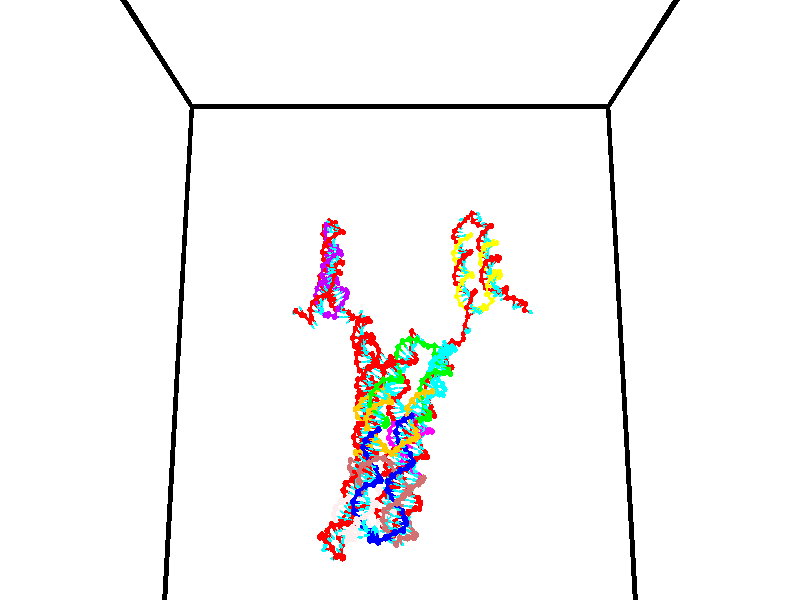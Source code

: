 // switches for output
#declare DRAW_BASES = 1; // possible values are 0, 1; only relevant for DNA ribbons
#declare DRAW_BASES_TYPE = 3; // possible values are 1, 2, 3; only relevant for DNA ribbons
#declare DRAW_FOG = 0; // set to 1 to enable fog

#include "colors.inc"

#include "transforms.inc"
background { rgb <1, 1, 1>}

#default {
   normal{
       ripples 0.25
       frequency 0.20
       turbulence 0.2
       lambda 5
   }
	finish {
		phong 0.1
		phong_size 40.
	}
}

// original window dimensions: 1024x640


// camera settings

camera {
	sky <0, 0.179814, -0.983701>
	up <0, 0.179814, -0.983701>
	right 1.6 * <1, 0, 0>
	location <35, 94.9851, 44.8844>
	look_at <35, 29.7336, 32.9568>
	direction <0, -65.2515, -11.9276>
	angle 67.0682
}


# declare cpy_camera_pos = <35, 94.9851, 44.8844>;
# if (DRAW_FOG = 1)
fog {
	fog_type 2
	up vnormalize(cpy_camera_pos)
	color rgbt<1,1,1,0.3>
	distance 1e-5
	fog_alt 3e-3
	fog_offset 56
}
# end


// LIGHTS

# declare lum = 6;
global_settings {
	ambient_light rgb lum * <0.05, 0.05, 0.05>
	max_trace_level 15
}# declare cpy_direct_light_amount = 0.25;
light_source
{	1000 * <-1, -1.16352, -0.803886>,
	rgb lum * cpy_direct_light_amount
	parallel
}

light_source
{	1000 * <1, 1.16352, 0.803886>,
	rgb lum * cpy_direct_light_amount
	parallel
}

// strand 0

// nucleotide -1

// particle -1
sphere {
	<24.581545, 35.400009, 34.895096> 0.250000
	pigment { color rgbt <1,0,0,0> }
	no_shadow
}
cylinder {
	<24.389488, 35.052418, 34.943001>,  <24.274254, 34.843864, 34.971745>, 0.100000
	pigment { color rgbt <1,0,0,0> }
	no_shadow
}
cylinder {
	<24.389488, 35.052418, 34.943001>,  <24.581545, 35.400009, 34.895096>, 0.100000
	pigment { color rgbt <1,0,0,0> }
	no_shadow
}

// particle -1
sphere {
	<24.389488, 35.052418, 34.943001> 0.100000
	pigment { color rgbt <1,0,0,0> }
	no_shadow
}
sphere {
	0, 1
	scale<0.080000,0.200000,0.300000>
	matrix <0.642810, -0.441454, -0.626030,
		0.596873, -0.223602, 0.770548,
		-0.480143, -0.868977, 0.119758,
		24.245445, 34.791725, 34.978928>
	pigment { color rgbt <0,1,1,0> }
	no_shadow
}
cylinder {
	<25.080294, 34.843498, 35.202175>,  <24.581545, 35.400009, 34.895096>, 0.130000
	pigment { color rgbt <1,0,0,0> }
	no_shadow
}

// nucleotide -1

// particle -1
sphere {
	<25.080294, 34.843498, 35.202175> 0.250000
	pigment { color rgbt <1,0,0,0> }
	no_shadow
}
cylinder {
	<24.793001, 34.676846, 34.979263>,  <24.620626, 34.576855, 34.845516>, 0.100000
	pigment { color rgbt <1,0,0,0> }
	no_shadow
}
cylinder {
	<24.793001, 34.676846, 34.979263>,  <25.080294, 34.843498, 35.202175>, 0.100000
	pigment { color rgbt <1,0,0,0> }
	no_shadow
}

// particle -1
sphere {
	<24.793001, 34.676846, 34.979263> 0.100000
	pigment { color rgbt <1,0,0,0> }
	no_shadow
}
sphere {
	0, 1
	scale<0.080000,0.200000,0.300000>
	matrix <0.691510, -0.516257, -0.505266,
		-0.077187, -0.748261, 0.658899,
		-0.718231, -0.416635, -0.557278,
		24.577532, 34.551853, 34.812080>
	pigment { color rgbt <0,1,1,0> }
	no_shadow
}
cylinder {
	<25.199842, 34.010239, 35.080616>,  <25.080294, 34.843498, 35.202175>, 0.130000
	pigment { color rgbt <1,0,0,0> }
	no_shadow
}

// nucleotide -1

// particle -1
sphere {
	<25.199842, 34.010239, 35.080616> 0.250000
	pigment { color rgbt <1,0,0,0> }
	no_shadow
}
cylinder {
	<24.997807, 34.146389, 34.763371>,  <24.876585, 34.228081, 34.573025>, 0.100000
	pigment { color rgbt <1,0,0,0> }
	no_shadow
}
cylinder {
	<24.997807, 34.146389, 34.763371>,  <25.199842, 34.010239, 35.080616>, 0.100000
	pigment { color rgbt <1,0,0,0> }
	no_shadow
}

// particle -1
sphere {
	<24.997807, 34.146389, 34.763371> 0.100000
	pigment { color rgbt <1,0,0,0> }
	no_shadow
}
sphere {
	0, 1
	scale<0.080000,0.200000,0.300000>
	matrix <0.686438, -0.398594, -0.608215,
		-0.523153, -0.851626, -0.032322,
		-0.505088, 0.340376, -0.793114,
		24.846279, 34.248501, 34.525436>
	pigment { color rgbt <0,1,1,0> }
	no_shadow
}
cylinder {
	<25.729532, 33.531853, 35.555058>,  <25.199842, 34.010239, 35.080616>, 0.130000
	pigment { color rgbt <1,0,0,0> }
	no_shadow
}

// nucleotide -1

// particle -1
sphere {
	<25.729532, 33.531853, 35.555058> 0.250000
	pigment { color rgbt <1,0,0,0> }
	no_shadow
}
cylinder {
	<25.935610, 33.737988, 35.828991>,  <26.059258, 33.861668, 35.993351>, 0.100000
	pigment { color rgbt <1,0,0,0> }
	no_shadow
}
cylinder {
	<25.935610, 33.737988, 35.828991>,  <25.729532, 33.531853, 35.555058>, 0.100000
	pigment { color rgbt <1,0,0,0> }
	no_shadow
}

// particle -1
sphere {
	<25.935610, 33.737988, 35.828991> 0.100000
	pigment { color rgbt <1,0,0,0> }
	no_shadow
}
sphere {
	0, 1
	scale<0.080000,0.200000,0.300000>
	matrix <0.639032, 0.301508, -0.707623,
		-0.571148, 0.802197, -0.173982,
		0.515196, 0.515338, 0.684836,
		26.090168, 33.892590, 36.034443>
	pigment { color rgbt <0,1,1,0> }
	no_shadow
}
cylinder {
	<25.936560, 34.048218, 35.221954>,  <25.729532, 33.531853, 35.555058>, 0.130000
	pigment { color rgbt <1,0,0,0> }
	no_shadow
}

// nucleotide -1

// particle -1
sphere {
	<25.936560, 34.048218, 35.221954> 0.250000
	pigment { color rgbt <1,0,0,0> }
	no_shadow
}
cylinder {
	<26.189026, 34.023865, 35.531258>,  <26.340506, 34.009254, 35.716839>, 0.100000
	pigment { color rgbt <1,0,0,0> }
	no_shadow
}
cylinder {
	<26.189026, 34.023865, 35.531258>,  <25.936560, 34.048218, 35.221954>, 0.100000
	pigment { color rgbt <1,0,0,0> }
	no_shadow
}

// particle -1
sphere {
	<26.189026, 34.023865, 35.531258> 0.100000
	pigment { color rgbt <1,0,0,0> }
	no_shadow
}
sphere {
	0, 1
	scale<0.080000,0.200000,0.300000>
	matrix <0.757356, 0.263606, -0.597431,
		-0.167463, 0.962707, 0.212488,
		0.631164, -0.060881, 0.773256,
		26.378376, 34.005600, 35.763233>
	pigment { color rgbt <0,1,1,0> }
	no_shadow
}
cylinder {
	<25.802507, 34.257809, 34.638023>,  <25.936560, 34.048218, 35.221954>, 0.130000
	pigment { color rgbt <1,0,0,0> }
	no_shadow
}

// nucleotide -1

// particle -1
sphere {
	<25.802507, 34.257809, 34.638023> 0.250000
	pigment { color rgbt <1,0,0,0> }
	no_shadow
}
cylinder {
	<26.177773, 34.361992, 34.729248>,  <26.402931, 34.424503, 34.783981>, 0.100000
	pigment { color rgbt <1,0,0,0> }
	no_shadow
}
cylinder {
	<26.177773, 34.361992, 34.729248>,  <25.802507, 34.257809, 34.638023>, 0.100000
	pigment { color rgbt <1,0,0,0> }
	no_shadow
}

// particle -1
sphere {
	<26.177773, 34.361992, 34.729248> 0.100000
	pigment { color rgbt <1,0,0,0> }
	no_shadow
}
sphere {
	0, 1
	scale<0.080000,0.200000,0.300000>
	matrix <0.321294, -0.409749, -0.853743,
		-0.128919, 0.874223, -0.468095,
		0.938163, 0.260460, 0.228058,
		26.459221, 34.440128, 34.797665>
	pigment { color rgbt <0,1,1,0> }
	no_shadow
}
cylinder {
	<26.056547, 34.547264, 34.079208>,  <25.802507, 34.257809, 34.638023>, 0.130000
	pigment { color rgbt <1,0,0,0> }
	no_shadow
}

// nucleotide -1

// particle -1
sphere {
	<26.056547, 34.547264, 34.079208> 0.250000
	pigment { color rgbt <1,0,0,0> }
	no_shadow
}
cylinder {
	<26.385044, 34.452290, 34.286739>,  <26.582142, 34.395306, 34.411259>, 0.100000
	pigment { color rgbt <1,0,0,0> }
	no_shadow
}
cylinder {
	<26.385044, 34.452290, 34.286739>,  <26.056547, 34.547264, 34.079208>, 0.100000
	pigment { color rgbt <1,0,0,0> }
	no_shadow
}

// particle -1
sphere {
	<26.385044, 34.452290, 34.286739> 0.100000
	pigment { color rgbt <1,0,0,0> }
	no_shadow
}
sphere {
	0, 1
	scale<0.080000,0.200000,0.300000>
	matrix <0.364301, -0.481637, -0.797064,
		0.439140, 0.843593, -0.309042,
		0.821244, -0.237438, 0.518828,
		26.631416, 34.381058, 34.442387>
	pigment { color rgbt <0,1,1,0> }
	no_shadow
}
cylinder {
	<26.585390, 34.732758, 33.674770>,  <26.056547, 34.547264, 34.079208>, 0.130000
	pigment { color rgbt <1,0,0,0> }
	no_shadow
}

// nucleotide -1

// particle -1
sphere {
	<26.585390, 34.732758, 33.674770> 0.250000
	pigment { color rgbt <1,0,0,0> }
	no_shadow
}
cylinder {
	<26.704746, 34.446800, 33.927719>,  <26.776360, 34.275227, 34.079487>, 0.100000
	pigment { color rgbt <1,0,0,0> }
	no_shadow
}
cylinder {
	<26.704746, 34.446800, 33.927719>,  <26.585390, 34.732758, 33.674770>, 0.100000
	pigment { color rgbt <1,0,0,0> }
	no_shadow
}

// particle -1
sphere {
	<26.704746, 34.446800, 33.927719> 0.100000
	pigment { color rgbt <1,0,0,0> }
	no_shadow
}
sphere {
	0, 1
	scale<0.080000,0.200000,0.300000>
	matrix <0.297497, -0.559881, -0.773323,
		0.906895, 0.418879, 0.045617,
		0.298389, -0.714894, 0.632369,
		26.794264, 34.232330, 34.117432>
	pigment { color rgbt <0,1,1,0> }
	no_shadow
}
cylinder {
	<27.231730, 34.557518, 33.447205>,  <26.585390, 34.732758, 33.674770>, 0.130000
	pigment { color rgbt <1,0,0,0> }
	no_shadow
}

// nucleotide -1

// particle -1
sphere {
	<27.231730, 34.557518, 33.447205> 0.250000
	pigment { color rgbt <1,0,0,0> }
	no_shadow
}
cylinder {
	<27.102322, 34.232197, 33.640644>,  <27.024677, 34.037003, 33.756710>, 0.100000
	pigment { color rgbt <1,0,0,0> }
	no_shadow
}
cylinder {
	<27.102322, 34.232197, 33.640644>,  <27.231730, 34.557518, 33.447205>, 0.100000
	pigment { color rgbt <1,0,0,0> }
	no_shadow
}

// particle -1
sphere {
	<27.102322, 34.232197, 33.640644> 0.100000
	pigment { color rgbt <1,0,0,0> }
	no_shadow
}
sphere {
	0, 1
	scale<0.080000,0.200000,0.300000>
	matrix <0.147513, -0.548188, -0.823244,
		0.934653, -0.194997, 0.297322,
		-0.323518, -0.813306, 0.483601,
		27.005266, 33.988205, 33.785725>
	pigment { color rgbt <0,1,1,0> }
	no_shadow
}
cylinder {
	<27.668468, 34.104366, 33.212364>,  <27.231730, 34.557518, 33.447205>, 0.130000
	pigment { color rgbt <1,0,0,0> }
	no_shadow
}

// nucleotide -1

// particle -1
sphere {
	<27.668468, 34.104366, 33.212364> 0.250000
	pigment { color rgbt <1,0,0,0> }
	no_shadow
}
cylinder {
	<27.419027, 33.838764, 33.377396>,  <27.269363, 33.679405, 33.476414>, 0.100000
	pigment { color rgbt <1,0,0,0> }
	no_shadow
}
cylinder {
	<27.419027, 33.838764, 33.377396>,  <27.668468, 34.104366, 33.212364>, 0.100000
	pigment { color rgbt <1,0,0,0> }
	no_shadow
}

// particle -1
sphere {
	<27.419027, 33.838764, 33.377396> 0.100000
	pigment { color rgbt <1,0,0,0> }
	no_shadow
}
sphere {
	0, 1
	scale<0.080000,0.200000,0.300000>
	matrix <0.237498, -0.663746, -0.709250,
		0.744792, -0.344302, 0.571612,
		-0.623602, -0.664001, 0.412582,
		27.231947, 33.639565, 33.501171>
	pigment { color rgbt <0,1,1,0> }
	no_shadow
}
cylinder {
	<28.042295, 33.503658, 33.321884>,  <27.668468, 34.104366, 33.212364>, 0.130000
	pigment { color rgbt <1,0,0,0> }
	no_shadow
}

// nucleotide -1

// particle -1
sphere {
	<28.042295, 33.503658, 33.321884> 0.250000
	pigment { color rgbt <1,0,0,0> }
	no_shadow
}
cylinder {
	<27.656136, 33.404327, 33.290031>,  <27.424440, 33.344730, 33.270920>, 0.100000
	pigment { color rgbt <1,0,0,0> }
	no_shadow
}
cylinder {
	<27.656136, 33.404327, 33.290031>,  <28.042295, 33.503658, 33.321884>, 0.100000
	pigment { color rgbt <1,0,0,0> }
	no_shadow
}

// particle -1
sphere {
	<27.656136, 33.404327, 33.290031> 0.100000
	pigment { color rgbt <1,0,0,0> }
	no_shadow
}
sphere {
	0, 1
	scale<0.080000,0.200000,0.300000>
	matrix <0.250385, -0.797268, -0.549246,
		0.072906, -0.550179, 0.831858,
		-0.965397, -0.248328, -0.079631,
		27.366516, 33.329830, 33.266144>
	pigment { color rgbt <0,1,1,0> }
	no_shadow
}
cylinder {
	<28.109829, 32.775551, 33.473526>,  <28.042295, 33.503658, 33.321884>, 0.130000
	pigment { color rgbt <1,0,0,0> }
	no_shadow
}

// nucleotide -1

// particle -1
sphere {
	<28.109829, 32.775551, 33.473526> 0.250000
	pigment { color rgbt <1,0,0,0> }
	no_shadow
}
cylinder {
	<27.757631, 32.838902, 33.294800>,  <27.546312, 32.876911, 33.187565>, 0.100000
	pigment { color rgbt <1,0,0,0> }
	no_shadow
}
cylinder {
	<27.757631, 32.838902, 33.294800>,  <28.109829, 32.775551, 33.473526>, 0.100000
	pigment { color rgbt <1,0,0,0> }
	no_shadow
}

// particle -1
sphere {
	<27.757631, 32.838902, 33.294800> 0.100000
	pigment { color rgbt <1,0,0,0> }
	no_shadow
}
sphere {
	0, 1
	scale<0.080000,0.200000,0.300000>
	matrix <0.166746, -0.778845, -0.604645,
		-0.443761, -0.606893, 0.659362,
		-0.880496, 0.158372, -0.446818,
		27.493483, 32.886414, 33.160755>
	pigment { color rgbt <0,1,1,0> }
	no_shadow
}
cylinder {
	<27.676907, 32.128494, 33.377232>,  <28.109829, 32.775551, 33.473526>, 0.130000
	pigment { color rgbt <1,0,0,0> }
	no_shadow
}

// nucleotide -1

// particle -1
sphere {
	<27.676907, 32.128494, 33.377232> 0.250000
	pigment { color rgbt <1,0,0,0> }
	no_shadow
}
cylinder {
	<27.527388, 32.395107, 33.119236>,  <27.437675, 32.555073, 32.964439>, 0.100000
	pigment { color rgbt <1,0,0,0> }
	no_shadow
}
cylinder {
	<27.527388, 32.395107, 33.119236>,  <27.676907, 32.128494, 33.377232>, 0.100000
	pigment { color rgbt <1,0,0,0> }
	no_shadow
}

// particle -1
sphere {
	<27.527388, 32.395107, 33.119236> 0.100000
	pigment { color rgbt <1,0,0,0> }
	no_shadow
}
sphere {
	0, 1
	scale<0.080000,0.200000,0.300000>
	matrix <0.110185, -0.658564, -0.744414,
		-0.920942, -0.349329, 0.172728,
		-0.373798, 0.666530, -0.644990,
		27.415249, 32.595066, 32.925739>
	pigment { color rgbt <0,1,1,0> }
	no_shadow
}
cylinder {
	<27.460667, 31.722000, 32.874516>,  <27.676907, 32.128494, 33.377232>, 0.130000
	pigment { color rgbt <1,0,0,0> }
	no_shadow
}

// nucleotide -1

// particle -1
sphere {
	<27.460667, 31.722000, 32.874516> 0.250000
	pigment { color rgbt <1,0,0,0> }
	no_shadow
}
cylinder {
	<27.405167, 32.061928, 32.671124>,  <27.371866, 32.265884, 32.549088>, 0.100000
	pigment { color rgbt <1,0,0,0> }
	no_shadow
}
cylinder {
	<27.405167, 32.061928, 32.671124>,  <27.460667, 31.722000, 32.874516>, 0.100000
	pigment { color rgbt <1,0,0,0> }
	no_shadow
}

// particle -1
sphere {
	<27.405167, 32.061928, 32.671124> 0.100000
	pigment { color rgbt <1,0,0,0> }
	no_shadow
}
sphere {
	0, 1
	scale<0.080000,0.200000,0.300000>
	matrix <-0.038637, -0.517703, -0.854687,
		-0.989573, -0.098942, 0.104666,
		-0.138750, 0.849820, -0.508483,
		27.363541, 32.316875, 32.518578>
	pigment { color rgbt <0,1,1,0> }
	no_shadow
}
cylinder {
	<26.861261, 31.585634, 32.497929>,  <27.460667, 31.722000, 32.874516>, 0.130000
	pigment { color rgbt <1,0,0,0> }
	no_shadow
}

// nucleotide -1

// particle -1
sphere {
	<26.861261, 31.585634, 32.497929> 0.250000
	pigment { color rgbt <1,0,0,0> }
	no_shadow
}
cylinder {
	<27.059851, 31.875095, 32.306164>,  <27.179005, 32.048771, 32.191105>, 0.100000
	pigment { color rgbt <1,0,0,0> }
	no_shadow
}
cylinder {
	<27.059851, 31.875095, 32.306164>,  <26.861261, 31.585634, 32.497929>, 0.100000
	pigment { color rgbt <1,0,0,0> }
	no_shadow
}

// particle -1
sphere {
	<27.059851, 31.875095, 32.306164> 0.100000
	pigment { color rgbt <1,0,0,0> }
	no_shadow
}
sphere {
	0, 1
	scale<0.080000,0.200000,0.300000>
	matrix <-0.239514, -0.416650, -0.876947,
		-0.834355, 0.550206, -0.033529,
		0.496472, 0.723654, -0.479416,
		27.208792, 32.092194, 32.162338>
	pigment { color rgbt <0,1,1,0> }
	no_shadow
}
cylinder {
	<26.376678, 31.870325, 31.890409>,  <26.861261, 31.585634, 32.497929>, 0.130000
	pigment { color rgbt <1,0,0,0> }
	no_shadow
}

// nucleotide -1

// particle -1
sphere {
	<26.376678, 31.870325, 31.890409> 0.250000
	pigment { color rgbt <1,0,0,0> }
	no_shadow
}
cylinder {
	<26.769325, 31.923107, 31.835253>,  <27.004913, 31.954777, 31.802158>, 0.100000
	pigment { color rgbt <1,0,0,0> }
	no_shadow
}
cylinder {
	<26.769325, 31.923107, 31.835253>,  <26.376678, 31.870325, 31.890409>, 0.100000
	pigment { color rgbt <1,0,0,0> }
	no_shadow
}

// particle -1
sphere {
	<26.769325, 31.923107, 31.835253> 0.100000
	pigment { color rgbt <1,0,0,0> }
	no_shadow
}
sphere {
	0, 1
	scale<0.080000,0.200000,0.300000>
	matrix <-0.093665, -0.296441, -0.950447,
		-0.166294, 0.945891, -0.278632,
		0.981618, 0.131956, -0.137893,
		27.063810, 31.962694, 31.793884>
	pigment { color rgbt <0,1,1,0> }
	no_shadow
}
cylinder {
	<26.439880, 32.044483, 31.205795>,  <26.376678, 31.870325, 31.890409>, 0.130000
	pigment { color rgbt <1,0,0,0> }
	no_shadow
}

// nucleotide -1

// particle -1
sphere {
	<26.439880, 32.044483, 31.205795> 0.250000
	pigment { color rgbt <1,0,0,0> }
	no_shadow
}
cylinder {
	<26.820784, 31.975073, 31.306271>,  <27.049326, 31.933426, 31.366556>, 0.100000
	pigment { color rgbt <1,0,0,0> }
	no_shadow
}
cylinder {
	<26.820784, 31.975073, 31.306271>,  <26.439880, 32.044483, 31.205795>, 0.100000
	pigment { color rgbt <1,0,0,0> }
	no_shadow
}

// particle -1
sphere {
	<26.820784, 31.975073, 31.306271> 0.100000
	pigment { color rgbt <1,0,0,0> }
	no_shadow
}
sphere {
	0, 1
	scale<0.080000,0.200000,0.300000>
	matrix <0.172821, -0.371870, -0.912056,
		0.251676, 0.911922, -0.324126,
		0.952256, -0.173527, 0.251190,
		27.106461, 31.923016, 31.381628>
	pigment { color rgbt <0,1,1,0> }
	no_shadow
}
cylinder {
	<26.846148, 32.281296, 30.678637>,  <26.439880, 32.044483, 31.205795>, 0.130000
	pigment { color rgbt <1,0,0,0> }
	no_shadow
}

// nucleotide -1

// particle -1
sphere {
	<26.846148, 32.281296, 30.678637> 0.250000
	pigment { color rgbt <1,0,0,0> }
	no_shadow
}
cylinder {
	<27.098248, 32.029896, 30.860966>,  <27.249508, 31.879057, 30.970364>, 0.100000
	pigment { color rgbt <1,0,0,0> }
	no_shadow
}
cylinder {
	<27.098248, 32.029896, 30.860966>,  <26.846148, 32.281296, 30.678637>, 0.100000
	pigment { color rgbt <1,0,0,0> }
	no_shadow
}

// particle -1
sphere {
	<27.098248, 32.029896, 30.860966> 0.100000
	pigment { color rgbt <1,0,0,0> }
	no_shadow
}
sphere {
	0, 1
	scale<0.080000,0.200000,0.300000>
	matrix <0.305128, -0.339351, -0.889797,
		0.713919, 0.699880, -0.022104,
		0.630252, -0.628498, 0.455821,
		27.287323, 31.841347, 30.997711>
	pigment { color rgbt <0,1,1,0> }
	no_shadow
}
cylinder {
	<27.474672, 32.385910, 30.363743>,  <26.846148, 32.281296, 30.678637>, 0.130000
	pigment { color rgbt <1,0,0,0> }
	no_shadow
}

// nucleotide -1

// particle -1
sphere {
	<27.474672, 32.385910, 30.363743> 0.250000
	pigment { color rgbt <1,0,0,0> }
	no_shadow
}
cylinder {
	<27.530756, 32.036655, 30.550491>,  <27.564405, 31.827101, 30.662540>, 0.100000
	pigment { color rgbt <1,0,0,0> }
	no_shadow
}
cylinder {
	<27.530756, 32.036655, 30.550491>,  <27.474672, 32.385910, 30.363743>, 0.100000
	pigment { color rgbt <1,0,0,0> }
	no_shadow
}

// particle -1
sphere {
	<27.530756, 32.036655, 30.550491> 0.100000
	pigment { color rgbt <1,0,0,0> }
	no_shadow
}
sphere {
	0, 1
	scale<0.080000,0.200000,0.300000>
	matrix <0.338912, -0.400722, -0.851211,
		0.930312, 0.277574, 0.239734,
		0.140207, -0.873141, 0.466870,
		27.572819, 31.774714, 30.690552>
	pigment { color rgbt <0,1,1,0> }
	no_shadow
}
cylinder {
	<28.138981, 32.240833, 30.281994>,  <27.474672, 32.385910, 30.363743>, 0.130000
	pigment { color rgbt <1,0,0,0> }
	no_shadow
}

// nucleotide -1

// particle -1
sphere {
	<28.138981, 32.240833, 30.281994> 0.250000
	pigment { color rgbt <1,0,0,0> }
	no_shadow
}
cylinder {
	<27.959749, 31.891666, 30.359194>,  <27.852211, 31.682167, 30.405514>, 0.100000
	pigment { color rgbt <1,0,0,0> }
	no_shadow
}
cylinder {
	<27.959749, 31.891666, 30.359194>,  <28.138981, 32.240833, 30.281994>, 0.100000
	pigment { color rgbt <1,0,0,0> }
	no_shadow
}

// particle -1
sphere {
	<27.959749, 31.891666, 30.359194> 0.100000
	pigment { color rgbt <1,0,0,0> }
	no_shadow
}
sphere {
	0, 1
	scale<0.080000,0.200000,0.300000>
	matrix <0.475846, -0.415637, -0.775124,
		0.756834, -0.255477, 0.601609,
		-0.448078, -0.872913, 0.193001,
		27.825325, 31.629793, 30.417093>
	pigment { color rgbt <0,1,1,0> }
	no_shadow
}
cylinder {
	<28.504490, 31.758770, 29.913797>,  <28.138981, 32.240833, 30.281994>, 0.130000
	pigment { color rgbt <1,0,0,0> }
	no_shadow
}

// nucleotide -1

// particle -1
sphere {
	<28.504490, 31.758770, 29.913797> 0.250000
	pigment { color rgbt <1,0,0,0> }
	no_shadow
}
cylinder {
	<28.169830, 31.558741, 30.003195>,  <27.969034, 31.438723, 30.056833>, 0.100000
	pigment { color rgbt <1,0,0,0> }
	no_shadow
}
cylinder {
	<28.169830, 31.558741, 30.003195>,  <28.504490, 31.758770, 29.913797>, 0.100000
	pigment { color rgbt <1,0,0,0> }
	no_shadow
}

// particle -1
sphere {
	<28.169830, 31.558741, 30.003195> 0.100000
	pigment { color rgbt <1,0,0,0> }
	no_shadow
}
sphere {
	0, 1
	scale<0.080000,0.200000,0.300000>
	matrix <0.116344, -0.560959, -0.819628,
		0.535244, -0.659737, 0.527505,
		-0.836647, -0.500072, 0.223494,
		27.918837, 31.408718, 30.070242>
	pigment { color rgbt <0,1,1,0> }
	no_shadow
}
cylinder {
	<28.781374, 31.153440, 29.884344>,  <28.504490, 31.758770, 29.913797>, 0.130000
	pigment { color rgbt <1,0,0,0> }
	no_shadow
}

// nucleotide -1

// particle -1
sphere {
	<28.781374, 31.153440, 29.884344> 0.250000
	pigment { color rgbt <1,0,0,0> }
	no_shadow
}
cylinder {
	<28.391621, 31.109207, 29.806015>,  <28.157768, 31.082666, 29.759018>, 0.100000
	pigment { color rgbt <1,0,0,0> }
	no_shadow
}
cylinder {
	<28.391621, 31.109207, 29.806015>,  <28.781374, 31.153440, 29.884344>, 0.100000
	pigment { color rgbt <1,0,0,0> }
	no_shadow
}

// particle -1
sphere {
	<28.391621, 31.109207, 29.806015> 0.100000
	pigment { color rgbt <1,0,0,0> }
	no_shadow
}
sphere {
	0, 1
	scale<0.080000,0.200000,0.300000>
	matrix <0.224755, -0.509008, -0.830901,
		-0.007792, -0.853629, 0.520824,
		-0.974384, -0.110583, -0.195824,
		28.099306, 31.076033, 29.747269>
	pigment { color rgbt <0,1,1,0> }
	no_shadow
}
cylinder {
	<28.727442, 30.449446, 29.589682>,  <28.781374, 31.153440, 29.884344>, 0.130000
	pigment { color rgbt <1,0,0,0> }
	no_shadow
}

// nucleotide -1

// particle -1
sphere {
	<28.727442, 30.449446, 29.589682> 0.250000
	pigment { color rgbt <1,0,0,0> }
	no_shadow
}
cylinder {
	<28.403416, 30.657076, 29.480610>,  <28.209000, 30.781654, 29.415167>, 0.100000
	pigment { color rgbt <1,0,0,0> }
	no_shadow
}
cylinder {
	<28.403416, 30.657076, 29.480610>,  <28.727442, 30.449446, 29.589682>, 0.100000
	pigment { color rgbt <1,0,0,0> }
	no_shadow
}

// particle -1
sphere {
	<28.403416, 30.657076, 29.480610> 0.100000
	pigment { color rgbt <1,0,0,0> }
	no_shadow
}
sphere {
	0, 1
	scale<0.080000,0.200000,0.300000>
	matrix <0.068514, -0.378067, -0.923239,
		-0.582321, -0.766567, 0.270695,
		-0.810066, 0.519076, -0.272678,
		28.160397, 30.812798, 29.398808>
	pigment { color rgbt <0,1,1,0> }
	no_shadow
}
cylinder {
	<28.324865, 29.951876, 29.294207>,  <28.727442, 30.449446, 29.589682>, 0.130000
	pigment { color rgbt <1,0,0,0> }
	no_shadow
}

// nucleotide -1

// particle -1
sphere {
	<28.324865, 29.951876, 29.294207> 0.250000
	pigment { color rgbt <1,0,0,0> }
	no_shadow
}
cylinder {
	<28.185829, 30.306120, 29.171001>,  <28.102407, 30.518667, 29.097078>, 0.100000
	pigment { color rgbt <1,0,0,0> }
	no_shadow
}
cylinder {
	<28.185829, 30.306120, 29.171001>,  <28.324865, 29.951876, 29.294207>, 0.100000
	pigment { color rgbt <1,0,0,0> }
	no_shadow
}

// particle -1
sphere {
	<28.185829, 30.306120, 29.171001> 0.100000
	pigment { color rgbt <1,0,0,0> }
	no_shadow
}
sphere {
	0, 1
	scale<0.080000,0.200000,0.300000>
	matrix <-0.027690, -0.338046, -0.940722,
		-0.937238, -0.318457, 0.142024,
		-0.347590, 0.885613, -0.308012,
		28.081553, 30.571804, 29.078598>
	pigment { color rgbt <0,1,1,0> }
	no_shadow
}
cylinder {
	<27.902609, 29.717808, 28.840578>,  <28.324865, 29.951876, 29.294207>, 0.130000
	pigment { color rgbt <1,0,0,0> }
	no_shadow
}

// nucleotide -1

// particle -1
sphere {
	<27.902609, 29.717808, 28.840578> 0.250000
	pigment { color rgbt <1,0,0,0> }
	no_shadow
}
cylinder {
	<27.980276, 30.101814, 28.759916>,  <28.026876, 30.332218, 28.711519>, 0.100000
	pigment { color rgbt <1,0,0,0> }
	no_shadow
}
cylinder {
	<27.980276, 30.101814, 28.759916>,  <27.902609, 29.717808, 28.840578>, 0.100000
	pigment { color rgbt <1,0,0,0> }
	no_shadow
}

// particle -1
sphere {
	<27.980276, 30.101814, 28.759916> 0.100000
	pigment { color rgbt <1,0,0,0> }
	no_shadow
}
sphere {
	0, 1
	scale<0.080000,0.200000,0.300000>
	matrix <0.091089, -0.222323, -0.970709,
		-0.976730, 0.170110, -0.130615,
		0.194166, 0.960018, -0.201654,
		28.038527, 30.389820, 28.699419>
	pigment { color rgbt <0,1,1,0> }
	no_shadow
}
cylinder {
	<27.394459, 30.027481, 28.451366>,  <27.902609, 29.717808, 28.840578>, 0.130000
	pigment { color rgbt <1,0,0,0> }
	no_shadow
}

// nucleotide -1

// particle -1
sphere {
	<27.394459, 30.027481, 28.451366> 0.250000
	pigment { color rgbt <1,0,0,0> }
	no_shadow
}
cylinder {
	<27.739782, 30.199282, 28.345366>,  <27.946978, 30.302362, 28.281765>, 0.100000
	pigment { color rgbt <1,0,0,0> }
	no_shadow
}
cylinder {
	<27.739782, 30.199282, 28.345366>,  <27.394459, 30.027481, 28.451366>, 0.100000
	pigment { color rgbt <1,0,0,0> }
	no_shadow
}

// particle -1
sphere {
	<27.739782, 30.199282, 28.345366> 0.100000
	pigment { color rgbt <1,0,0,0> }
	no_shadow
}
sphere {
	0, 1
	scale<0.080000,0.200000,0.300000>
	matrix <-0.123515, -0.329307, -0.936110,
		-0.489326, 0.840885, -0.231244,
		0.863310, 0.429500, -0.265000,
		27.998775, 30.328133, 28.265865>
	pigment { color rgbt <0,1,1,0> }
	no_shadow
}
cylinder {
	<27.209211, 30.642065, 28.186541>,  <27.394459, 30.027481, 28.451366>, 0.130000
	pigment { color rgbt <1,0,0,0> }
	no_shadow
}

// nucleotide -1

// particle -1
sphere {
	<27.209211, 30.642065, 28.186541> 0.250000
	pigment { color rgbt <1,0,0,0> }
	no_shadow
}
cylinder {
	<27.527159, 30.436518, 28.057470>,  <27.717928, 30.313189, 27.980028>, 0.100000
	pigment { color rgbt <1,0,0,0> }
	no_shadow
}
cylinder {
	<27.527159, 30.436518, 28.057470>,  <27.209211, 30.642065, 28.186541>, 0.100000
	pigment { color rgbt <1,0,0,0> }
	no_shadow
}

// particle -1
sphere {
	<27.527159, 30.436518, 28.057470> 0.100000
	pigment { color rgbt <1,0,0,0> }
	no_shadow
}
sphere {
	0, 1
	scale<0.080000,0.200000,0.300000>
	matrix <-0.476878, -0.200227, -0.855860,
		0.375191, 0.834175, -0.404208,
		0.794870, -0.513869, -0.322676,
		27.765619, 30.282356, 27.960667>
	pigment { color rgbt <0,1,1,0> }
	no_shadow
}
cylinder {
	<26.797886, 30.423464, 27.638199>,  <27.209211, 30.642065, 28.186541>, 0.130000
	pigment { color rgbt <1,0,0,0> }
	no_shadow
}

// nucleotide -1

// particle -1
sphere {
	<26.797886, 30.423464, 27.638199> 0.250000
	pigment { color rgbt <1,0,0,0> }
	no_shadow
}
cylinder {
	<27.183475, 30.328924, 27.687010>,  <27.414829, 30.272200, 27.716297>, 0.100000
	pigment { color rgbt <1,0,0,0> }
	no_shadow
}
cylinder {
	<27.183475, 30.328924, 27.687010>,  <26.797886, 30.423464, 27.638199>, 0.100000
	pigment { color rgbt <1,0,0,0> }
	no_shadow
}

// particle -1
sphere {
	<27.183475, 30.328924, 27.687010> 0.100000
	pigment { color rgbt <1,0,0,0> }
	no_shadow
}
sphere {
	0, 1
	scale<0.080000,0.200000,0.300000>
	matrix <-0.081402, 0.174628, 0.981264,
		-0.253232, -0.955847, 0.149098,
		0.963975, -0.236350, 0.122030,
		27.472668, 30.258018, 27.723619>
	pigment { color rgbt <0,1,1,0> }
	no_shadow
}
cylinder {
	<26.465937, 30.582624, 26.951218>,  <26.797886, 30.423464, 27.638199>, 0.130000
	pigment { color rgbt <1,0,0,0> }
	no_shadow
}

// nucleotide -1

// particle -1
sphere {
	<26.465937, 30.582624, 26.951218> 0.250000
	pigment { color rgbt <1,0,0,0> }
	no_shadow
}
cylinder {
	<26.618265, 30.915892, 26.790815>,  <26.709661, 31.115852, 26.694574>, 0.100000
	pigment { color rgbt <1,0,0,0> }
	no_shadow
}
cylinder {
	<26.618265, 30.915892, 26.790815>,  <26.465937, 30.582624, 26.951218>, 0.100000
	pigment { color rgbt <1,0,0,0> }
	no_shadow
}

// particle -1
sphere {
	<26.618265, 30.915892, 26.790815> 0.100000
	pigment { color rgbt <1,0,0,0> }
	no_shadow
}
sphere {
	0, 1
	scale<0.080000,0.200000,0.300000>
	matrix <0.720798, -0.539135, -0.435643,
		-0.579159, -0.123141, -0.805860,
		0.380822, 0.833169, -0.401004,
		26.732512, 31.165842, 26.670513>
	pigment { color rgbt <0,1,1,0> }
	no_shadow
}
cylinder {
	<26.584595, 30.554615, 26.193108>,  <26.465937, 30.582624, 26.951218>, 0.130000
	pigment { color rgbt <1,0,0,0> }
	no_shadow
}

// nucleotide -1

// particle -1
sphere {
	<26.584595, 30.554615, 26.193108> 0.250000
	pigment { color rgbt <1,0,0,0> }
	no_shadow
}
cylinder {
	<26.825785, 30.801289, 26.395542>,  <26.970499, 30.949293, 26.517004>, 0.100000
	pigment { color rgbt <1,0,0,0> }
	no_shadow
}
cylinder {
	<26.825785, 30.801289, 26.395542>,  <26.584595, 30.554615, 26.193108>, 0.100000
	pigment { color rgbt <1,0,0,0> }
	no_shadow
}

// particle -1
sphere {
	<26.825785, 30.801289, 26.395542> 0.100000
	pigment { color rgbt <1,0,0,0> }
	no_shadow
}
sphere {
	0, 1
	scale<0.080000,0.200000,0.300000>
	matrix <0.796444, -0.501771, -0.337495,
		0.045813, 0.606572, -0.793707,
		0.602974, 0.616682, 0.506088,
		27.006678, 30.986294, 26.547369>
	pigment { color rgbt <0,1,1,0> }
	no_shadow
}
cylinder {
	<27.191872, 30.891958, 25.794907>,  <26.584595, 30.554615, 26.193108>, 0.130000
	pigment { color rgbt <1,0,0,0> }
	no_shadow
}

// nucleotide -1

// particle -1
sphere {
	<27.191872, 30.891958, 25.794907> 0.250000
	pigment { color rgbt <1,0,0,0> }
	no_shadow
}
cylinder {
	<27.284723, 30.816505, 26.176594>,  <27.340435, 30.771235, 26.405607>, 0.100000
	pigment { color rgbt <1,0,0,0> }
	no_shadow
}
cylinder {
	<27.284723, 30.816505, 26.176594>,  <27.191872, 30.891958, 25.794907>, 0.100000
	pigment { color rgbt <1,0,0,0> }
	no_shadow
}

// particle -1
sphere {
	<27.284723, 30.816505, 26.176594> 0.100000
	pigment { color rgbt <1,0,0,0> }
	no_shadow
}
sphere {
	0, 1
	scale<0.080000,0.200000,0.300000>
	matrix <0.817656, -0.493504, -0.296466,
		0.526834, 0.849042, 0.039677,
		0.232131, -0.188631, 0.954219,
		27.354362, 30.759916, 26.462860>
	pigment { color rgbt <0,1,1,0> }
	no_shadow
}
cylinder {
	<27.952009, 31.099457, 26.017168>,  <27.191872, 30.891958, 25.794907>, 0.130000
	pigment { color rgbt <1,0,0,0> }
	no_shadow
}

// nucleotide -1

// particle -1
sphere {
	<27.952009, 31.099457, 26.017168> 0.250000
	pigment { color rgbt <1,0,0,0> }
	no_shadow
}
cylinder {
	<27.870974, 30.811050, 26.282225>,  <27.822353, 30.638006, 26.441259>, 0.100000
	pigment { color rgbt <1,0,0,0> }
	no_shadow
}
cylinder {
	<27.870974, 30.811050, 26.282225>,  <27.952009, 31.099457, 26.017168>, 0.100000
	pigment { color rgbt <1,0,0,0> }
	no_shadow
}

// particle -1
sphere {
	<27.870974, 30.811050, 26.282225> 0.100000
	pigment { color rgbt <1,0,0,0> }
	no_shadow
}
sphere {
	0, 1
	scale<0.080000,0.200000,0.300000>
	matrix <0.831058, -0.484511, -0.273114,
		0.517977, 0.495366, 0.697361,
		-0.202588, -0.721015, 0.662643,
		27.810198, 30.594746, 26.481018>
	pigment { color rgbt <0,1,1,0> }
	no_shadow
}
cylinder {
	<27.411568, 31.561918, 26.236919>,  <27.952009, 31.099457, 26.017168>, 0.130000
	pigment { color rgbt <1,0,0,0> }
	no_shadow
}

// nucleotide -1

// particle -1
sphere {
	<27.411568, 31.561918, 26.236919> 0.250000
	pigment { color rgbt <1,0,0,0> }
	no_shadow
}
cylinder {
	<27.332582, 31.953730, 26.252560>,  <27.285191, 32.188816, 26.261944>, 0.100000
	pigment { color rgbt <1,0,0,0> }
	no_shadow
}
cylinder {
	<27.332582, 31.953730, 26.252560>,  <27.411568, 31.561918, 26.236919>, 0.100000
	pigment { color rgbt <1,0,0,0> }
	no_shadow
}

// particle -1
sphere {
	<27.332582, 31.953730, 26.252560> 0.100000
	pigment { color rgbt <1,0,0,0> }
	no_shadow
}
sphere {
	0, 1
	scale<0.080000,0.200000,0.300000>
	matrix <-0.087161, -0.057269, 0.994547,
		0.976427, 0.192980, 0.096686,
		-0.197465, 0.979530, 0.039098,
		27.273342, 32.247589, 26.264290>
	pigment { color rgbt <0,1,1,0> }
	no_shadow
}
cylinder {
	<27.914244, 31.779291, 26.711662>,  <27.411568, 31.561918, 26.236919>, 0.130000
	pigment { color rgbt <1,0,0,0> }
	no_shadow
}

// nucleotide -1

// particle -1
sphere {
	<27.914244, 31.779291, 26.711662> 0.250000
	pigment { color rgbt <1,0,0,0> }
	no_shadow
}
cylinder {
	<27.577280, 31.993568, 26.688416>,  <27.375101, 32.122135, 26.674467>, 0.100000
	pigment { color rgbt <1,0,0,0> }
	no_shadow
}
cylinder {
	<27.577280, 31.993568, 26.688416>,  <27.914244, 31.779291, 26.711662>, 0.100000
	pigment { color rgbt <1,0,0,0> }
	no_shadow
}

// particle -1
sphere {
	<27.577280, 31.993568, 26.688416> 0.100000
	pigment { color rgbt <1,0,0,0> }
	no_shadow
}
sphere {
	0, 1
	scale<0.080000,0.200000,0.300000>
	matrix <-0.221371, -0.245735, 0.943721,
		0.491263, 0.807866, 0.325596,
		-0.842411, 0.535692, -0.058118,
		27.324556, 32.154278, 26.670980>
	pigment { color rgbt <0,1,1,0> }
	no_shadow
}
cylinder {
	<28.381777, 32.265636, 26.955908>,  <27.914244, 31.779291, 26.711662>, 0.130000
	pigment { color rgbt <1,0,0,0> }
	no_shadow
}

// nucleotide -1

// particle -1
sphere {
	<28.381777, 32.265636, 26.955908> 0.250000
	pigment { color rgbt <1,0,0,0> }
	no_shadow
}
cylinder {
	<28.339975, 32.656895, 26.884003>,  <28.314894, 32.891647, 26.840858>, 0.100000
	pigment { color rgbt <1,0,0,0> }
	no_shadow
}
cylinder {
	<28.339975, 32.656895, 26.884003>,  <28.381777, 32.265636, 26.955908>, 0.100000
	pigment { color rgbt <1,0,0,0> }
	no_shadow
}

// particle -1
sphere {
	<28.339975, 32.656895, 26.884003> 0.100000
	pigment { color rgbt <1,0,0,0> }
	no_shadow
}
sphere {
	0, 1
	scale<0.080000,0.200000,0.300000>
	matrix <0.006493, 0.181422, 0.983384,
		0.994503, 0.101602, -0.025311,
		-0.104506, 0.978143, -0.179764,
		28.308624, 32.950336, 26.830072>
	pigment { color rgbt <0,1,1,0> }
	no_shadow
}
cylinder {
	<28.900257, 32.639042, 27.301517>,  <28.381777, 32.265636, 26.955908>, 0.130000
	pigment { color rgbt <1,0,0,0> }
	no_shadow
}

// nucleotide -1

// particle -1
sphere {
	<28.900257, 32.639042, 27.301517> 0.250000
	pigment { color rgbt <1,0,0,0> }
	no_shadow
}
cylinder {
	<28.577097, 32.870361, 27.256147>,  <28.383202, 33.009151, 27.228926>, 0.100000
	pigment { color rgbt <1,0,0,0> }
	no_shadow
}
cylinder {
	<28.577097, 32.870361, 27.256147>,  <28.900257, 32.639042, 27.301517>, 0.100000
	pigment { color rgbt <1,0,0,0> }
	no_shadow
}

// particle -1
sphere {
	<28.577097, 32.870361, 27.256147> 0.100000
	pigment { color rgbt <1,0,0,0> }
	no_shadow
}
sphere {
	0, 1
	scale<0.080000,0.200000,0.300000>
	matrix <-0.158026, -0.027166, 0.987061,
		0.567736, 0.815372, 0.113334,
		-0.807901, 0.578300, -0.113427,
		28.334726, 33.043850, 27.222120>
	pigment { color rgbt <0,1,1,0> }
	no_shadow
}
cylinder {
	<29.039934, 33.306858, 27.567863>,  <28.900257, 32.639042, 27.301517>, 0.130000
	pigment { color rgbt <1,0,0,0> }
	no_shadow
}

// nucleotide -1

// particle -1
sphere {
	<29.039934, 33.306858, 27.567863> 0.250000
	pigment { color rgbt <1,0,0,0> }
	no_shadow
}
cylinder {
	<28.641621, 33.274765, 27.550097>,  <28.402632, 33.255508, 27.539436>, 0.100000
	pigment { color rgbt <1,0,0,0> }
	no_shadow
}
cylinder {
	<28.641621, 33.274765, 27.550097>,  <29.039934, 33.306858, 27.567863>, 0.100000
	pigment { color rgbt <1,0,0,0> }
	no_shadow
}

// particle -1
sphere {
	<28.641621, 33.274765, 27.550097> 0.100000
	pigment { color rgbt <1,0,0,0> }
	no_shadow
}
sphere {
	0, 1
	scale<0.080000,0.200000,0.300000>
	matrix <-0.069701, 0.347370, 0.935134,
		-0.059603, 0.934289, -0.351498,
		-0.995786, -0.080237, -0.044416,
		28.342884, 33.250694, 27.536772>
	pigment { color rgbt <0,1,1,0> }
	no_shadow
}
cylinder {
	<28.766987, 34.032761, 27.721012>,  <29.039934, 33.306858, 27.567863>, 0.130000
	pigment { color rgbt <1,0,0,0> }
	no_shadow
}

// nucleotide -1

// particle -1
sphere {
	<28.766987, 34.032761, 27.721012> 0.250000
	pigment { color rgbt <1,0,0,0> }
	no_shadow
}
cylinder {
	<28.493267, 33.751549, 27.798458>,  <28.329035, 33.582821, 27.844925>, 0.100000
	pigment { color rgbt <1,0,0,0> }
	no_shadow
}
cylinder {
	<28.493267, 33.751549, 27.798458>,  <28.766987, 34.032761, 27.721012>, 0.100000
	pigment { color rgbt <1,0,0,0> }
	no_shadow
}

// particle -1
sphere {
	<28.493267, 33.751549, 27.798458> 0.100000
	pigment { color rgbt <1,0,0,0> }
	no_shadow
}
sphere {
	0, 1
	scale<0.080000,0.200000,0.300000>
	matrix <-0.155574, 0.400157, 0.903145,
		-0.712414, 0.587899, -0.383200,
		-0.684298, -0.703029, 0.193615,
		28.287977, 33.540642, 27.856543>
	pigment { color rgbt <0,1,1,0> }
	no_shadow
}
cylinder {
	<28.296867, 34.409996, 28.084297>,  <28.766987, 34.032761, 27.721012>, 0.130000
	pigment { color rgbt <1,0,0,0> }
	no_shadow
}

// nucleotide -1

// particle -1
sphere {
	<28.296867, 34.409996, 28.084297> 0.250000
	pigment { color rgbt <1,0,0,0> }
	no_shadow
}
cylinder {
	<28.212093, 34.028233, 28.168385>,  <28.161228, 33.799175, 28.218838>, 0.100000
	pigment { color rgbt <1,0,0,0> }
	no_shadow
}
cylinder {
	<28.212093, 34.028233, 28.168385>,  <28.296867, 34.409996, 28.084297>, 0.100000
	pigment { color rgbt <1,0,0,0> }
	no_shadow
}

// particle -1
sphere {
	<28.212093, 34.028233, 28.168385> 0.100000
	pigment { color rgbt <1,0,0,0> }
	no_shadow
}
sphere {
	0, 1
	scale<0.080000,0.200000,0.300000>
	matrix <-0.299596, 0.268199, 0.915594,
		-0.930228, 0.131067, -0.342778,
		-0.211937, -0.954406, 0.210219,
		28.148512, 33.741909, 28.231451>
	pigment { color rgbt <0,1,1,0> }
	no_shadow
}
cylinder {
	<27.613874, 34.346149, 28.521482>,  <28.296867, 34.409996, 28.084297>, 0.130000
	pigment { color rgbt <1,0,0,0> }
	no_shadow
}

// nucleotide -1

// particle -1
sphere {
	<27.613874, 34.346149, 28.521482> 0.250000
	pigment { color rgbt <1,0,0,0> }
	no_shadow
}
cylinder {
	<27.790337, 33.994278, 28.592531>,  <27.896214, 33.783157, 28.635160>, 0.100000
	pigment { color rgbt <1,0,0,0> }
	no_shadow
}
cylinder {
	<27.790337, 33.994278, 28.592531>,  <27.613874, 34.346149, 28.521482>, 0.100000
	pigment { color rgbt <1,0,0,0> }
	no_shadow
}

// particle -1
sphere {
	<27.790337, 33.994278, 28.592531> 0.100000
	pigment { color rgbt <1,0,0,0> }
	no_shadow
}
sphere {
	0, 1
	scale<0.080000,0.200000,0.300000>
	matrix <-0.260425, 0.063919, 0.963376,
		-0.858813, -0.471257, -0.200891,
		0.441157, -0.879677, 0.177622,
		27.922684, 33.730373, 28.645817>
	pigment { color rgbt <0,1,1,0> }
	no_shadow
}
cylinder {
	<27.098526, 34.028381, 28.953762>,  <27.613874, 34.346149, 28.521482>, 0.130000
	pigment { color rgbt <1,0,0,0> }
	no_shadow
}

// nucleotide -1

// particle -1
sphere {
	<27.098526, 34.028381, 28.953762> 0.250000
	pigment { color rgbt <1,0,0,0> }
	no_shadow
}
cylinder {
	<27.453341, 33.856590, 29.021547>,  <27.666229, 33.753517, 29.062220>, 0.100000
	pigment { color rgbt <1,0,0,0> }
	no_shadow
}
cylinder {
	<27.453341, 33.856590, 29.021547>,  <27.098526, 34.028381, 28.953762>, 0.100000
	pigment { color rgbt <1,0,0,0> }
	no_shadow
}

// particle -1
sphere {
	<27.453341, 33.856590, 29.021547> 0.100000
	pigment { color rgbt <1,0,0,0> }
	no_shadow
}
sphere {
	0, 1
	scale<0.080000,0.200000,0.300000>
	matrix <-0.146512, 0.086239, 0.985443,
		-0.437837, -0.898952, 0.013574,
		0.887036, -0.429475, 0.169466,
		27.719452, 33.727749, 29.072388>
	pigment { color rgbt <0,1,1,0> }
	no_shadow
}
cylinder {
	<26.897566, 33.746861, 29.452564>,  <27.098526, 34.028381, 28.953762>, 0.130000
	pigment { color rgbt <1,0,0,0> }
	no_shadow
}

// nucleotide -1

// particle -1
sphere {
	<26.897566, 33.746861, 29.452564> 0.250000
	pigment { color rgbt <1,0,0,0> }
	no_shadow
}
cylinder {
	<27.295416, 33.748917, 29.493927>,  <27.534126, 33.750149, 29.518745>, 0.100000
	pigment { color rgbt <1,0,0,0> }
	no_shadow
}
cylinder {
	<27.295416, 33.748917, 29.493927>,  <26.897566, 33.746861, 29.452564>, 0.100000
	pigment { color rgbt <1,0,0,0> }
	no_shadow
}

// particle -1
sphere {
	<27.295416, 33.748917, 29.493927> 0.100000
	pigment { color rgbt <1,0,0,0> }
	no_shadow
}
sphere {
	0, 1
	scale<0.080000,0.200000,0.300000>
	matrix <-0.103118, 0.138691, 0.984953,
		-0.009282, -0.990322, 0.138475,
		0.994626, 0.005137, 0.103407,
		27.593803, 33.750458, 29.524950>
	pigment { color rgbt <0,1,1,0> }
	no_shadow
}
cylinder {
	<26.972582, 33.402313, 30.043108>,  <26.897566, 33.746861, 29.452564>, 0.130000
	pigment { color rgbt <1,0,0,0> }
	no_shadow
}

// nucleotide -1

// particle -1
sphere {
	<26.972582, 33.402313, 30.043108> 0.250000
	pigment { color rgbt <1,0,0,0> }
	no_shadow
}
cylinder {
	<27.319830, 33.594425, 29.992987>,  <27.528179, 33.709694, 29.962914>, 0.100000
	pigment { color rgbt <1,0,0,0> }
	no_shadow
}
cylinder {
	<27.319830, 33.594425, 29.992987>,  <26.972582, 33.402313, 30.043108>, 0.100000
	pigment { color rgbt <1,0,0,0> }
	no_shadow
}

// particle -1
sphere {
	<27.319830, 33.594425, 29.992987> 0.100000
	pigment { color rgbt <1,0,0,0> }
	no_shadow
}
sphere {
	0, 1
	scale<0.080000,0.200000,0.300000>
	matrix <0.131411, 0.021051, 0.991104,
		0.478647, -0.876862, -0.044840,
		0.868118, 0.480281, -0.125305,
		27.580265, 33.738510, 29.955395>
	pigment { color rgbt <0,1,1,0> }
	no_shadow
}
cylinder {
	<27.462049, 33.130222, 30.486740>,  <26.972582, 33.402313, 30.043108>, 0.130000
	pigment { color rgbt <1,0,0,0> }
	no_shadow
}

// nucleotide -1

// particle -1
sphere {
	<27.462049, 33.130222, 30.486740> 0.250000
	pigment { color rgbt <1,0,0,0> }
	no_shadow
}
cylinder {
	<27.619268, 33.484562, 30.388128>,  <27.713600, 33.697166, 30.328960>, 0.100000
	pigment { color rgbt <1,0,0,0> }
	no_shadow
}
cylinder {
	<27.619268, 33.484562, 30.388128>,  <27.462049, 33.130222, 30.486740>, 0.100000
	pigment { color rgbt <1,0,0,0> }
	no_shadow
}

// particle -1
sphere {
	<27.619268, 33.484562, 30.388128> 0.100000
	pigment { color rgbt <1,0,0,0> }
	no_shadow
}
sphere {
	0, 1
	scale<0.080000,0.200000,0.300000>
	matrix <0.264620, 0.147795, 0.952960,
		0.880619, -0.439796, -0.176324,
		0.393049, 0.885853, -0.246529,
		27.737183, 33.750317, 30.314169>
	pigment { color rgbt <0,1,1,0> }
	no_shadow
}
cylinder {
	<28.089796, 33.090424, 30.796963>,  <27.462049, 33.130222, 30.486740>, 0.130000
	pigment { color rgbt <1,0,0,0> }
	no_shadow
}

// nucleotide -1

// particle -1
sphere {
	<28.089796, 33.090424, 30.796963> 0.250000
	pigment { color rgbt <1,0,0,0> }
	no_shadow
}
cylinder {
	<27.995657, 33.473572, 30.731131>,  <27.939173, 33.703461, 30.691631>, 0.100000
	pigment { color rgbt <1,0,0,0> }
	no_shadow
}
cylinder {
	<27.995657, 33.473572, 30.731131>,  <28.089796, 33.090424, 30.796963>, 0.100000
	pigment { color rgbt <1,0,0,0> }
	no_shadow
}

// particle -1
sphere {
	<27.995657, 33.473572, 30.731131> 0.100000
	pigment { color rgbt <1,0,0,0> }
	no_shadow
}
sphere {
	0, 1
	scale<0.080000,0.200000,0.300000>
	matrix <0.061846, 0.183753, 0.981025,
		0.969941, 0.220705, -0.102487,
		-0.235349, 0.957875, -0.164580,
		27.925053, 33.760933, 30.681757>
	pigment { color rgbt <0,1,1,0> }
	no_shadow
}
cylinder {
	<28.634689, 33.423290, 31.127409>,  <28.089796, 33.090424, 30.796963>, 0.130000
	pigment { color rgbt <1,0,0,0> }
	no_shadow
}

// nucleotide -1

// particle -1
sphere {
	<28.634689, 33.423290, 31.127409> 0.250000
	pigment { color rgbt <1,0,0,0> }
	no_shadow
}
cylinder {
	<28.329119, 33.678242, 31.087074>,  <28.145777, 33.831211, 31.062874>, 0.100000
	pigment { color rgbt <1,0,0,0> }
	no_shadow
}
cylinder {
	<28.329119, 33.678242, 31.087074>,  <28.634689, 33.423290, 31.127409>, 0.100000
	pigment { color rgbt <1,0,0,0> }
	no_shadow
}

// particle -1
sphere {
	<28.329119, 33.678242, 31.087074> 0.100000
	pigment { color rgbt <1,0,0,0> }
	no_shadow
}
sphere {
	0, 1
	scale<0.080000,0.200000,0.300000>
	matrix <0.201631, 0.384198, 0.900964,
		0.612995, 0.667938, -0.422014,
		-0.763925, 0.637378, -0.100835,
		28.099941, 33.869453, 31.056824>
	pigment { color rgbt <0,1,1,0> }
	no_shadow
}
cylinder {
	<28.880432, 34.054939, 31.409191>,  <28.634689, 33.423290, 31.127409>, 0.130000
	pigment { color rgbt <1,0,0,0> }
	no_shadow
}

// nucleotide -1

// particle -1
sphere {
	<28.880432, 34.054939, 31.409191> 0.250000
	pigment { color rgbt <1,0,0,0> }
	no_shadow
}
cylinder {
	<28.485186, 34.113686, 31.391056>,  <28.248037, 34.148933, 31.380175>, 0.100000
	pigment { color rgbt <1,0,0,0> }
	no_shadow
}
cylinder {
	<28.485186, 34.113686, 31.391056>,  <28.880432, 34.054939, 31.409191>, 0.100000
	pigment { color rgbt <1,0,0,0> }
	no_shadow
}

// particle -1
sphere {
	<28.485186, 34.113686, 31.391056> 0.100000
	pigment { color rgbt <1,0,0,0> }
	no_shadow
}
sphere {
	0, 1
	scale<0.080000,0.200000,0.300000>
	matrix <0.036648, 0.511582, 0.858453,
		0.149271, 0.846590, -0.510885,
		-0.988117, 0.146865, -0.045339,
		28.188751, 34.157745, 31.377455>
	pigment { color rgbt <0,1,1,0> }
	no_shadow
}
cylinder {
	<28.824537, 34.787361, 31.478970>,  <28.880432, 34.054939, 31.409191>, 0.130000
	pigment { color rgbt <1,0,0,0> }
	no_shadow
}

// nucleotide -1

// particle -1
sphere {
	<28.824537, 34.787361, 31.478970> 0.250000
	pigment { color rgbt <1,0,0,0> }
	no_shadow
}
cylinder {
	<28.501293, 34.589973, 31.607622>,  <28.307346, 34.471539, 31.684814>, 0.100000
	pigment { color rgbt <1,0,0,0> }
	no_shadow
}
cylinder {
	<28.501293, 34.589973, 31.607622>,  <28.824537, 34.787361, 31.478970>, 0.100000
	pigment { color rgbt <1,0,0,0> }
	no_shadow
}

// particle -1
sphere {
	<28.501293, 34.589973, 31.607622> 0.100000
	pigment { color rgbt <1,0,0,0> }
	no_shadow
}
sphere {
	0, 1
	scale<0.080000,0.200000,0.300000>
	matrix <0.203070, 0.279159, 0.938527,
		-0.552923, 0.823745, -0.125381,
		-0.808108, -0.493472, 0.321631,
		28.258862, 34.441933, 31.704111>
	pigment { color rgbt <0,1,1,0> }
	no_shadow
}
cylinder {
	<28.309372, 35.254036, 31.913761>,  <28.824537, 34.787361, 31.478970>, 0.130000
	pigment { color rgbt <1,0,0,0> }
	no_shadow
}

// nucleotide -1

// particle -1
sphere {
	<28.309372, 35.254036, 31.913761> 0.250000
	pigment { color rgbt <1,0,0,0> }
	no_shadow
}
cylinder {
	<28.224483, 34.885414, 32.043808>,  <28.173550, 34.664242, 32.121838>, 0.100000
	pigment { color rgbt <1,0,0,0> }
	no_shadow
}
cylinder {
	<28.224483, 34.885414, 32.043808>,  <28.309372, 35.254036, 31.913761>, 0.100000
	pigment { color rgbt <1,0,0,0> }
	no_shadow
}

// particle -1
sphere {
	<28.224483, 34.885414, 32.043808> 0.100000
	pigment { color rgbt <1,0,0,0> }
	no_shadow
}
sphere {
	0, 1
	scale<0.080000,0.200000,0.300000>
	matrix <0.190915, 0.287185, 0.938657,
		-0.958391, 0.261274, 0.114992,
		-0.212223, -0.921554, 0.325116,
		28.160816, 34.608948, 32.141342>
	pigment { color rgbt <0,1,1,0> }
	no_shadow
}
cylinder {
	<28.229078, 35.370548, 32.631447>,  <28.309372, 35.254036, 31.913761>, 0.130000
	pigment { color rgbt <1,0,0,0> }
	no_shadow
}

// nucleotide -1

// particle -1
sphere {
	<28.229078, 35.370548, 32.631447> 0.250000
	pigment { color rgbt <1,0,0,0> }
	no_shadow
}
cylinder {
	<28.236473, 34.971783, 32.600925>,  <28.240910, 34.732525, 32.582615>, 0.100000
	pigment { color rgbt <1,0,0,0> }
	no_shadow
}
cylinder {
	<28.236473, 34.971783, 32.600925>,  <28.229078, 35.370548, 32.631447>, 0.100000
	pigment { color rgbt <1,0,0,0> }
	no_shadow
}

// particle -1
sphere {
	<28.236473, 34.971783, 32.600925> 0.100000
	pigment { color rgbt <1,0,0,0> }
	no_shadow
}
sphere {
	0, 1
	scale<0.080000,0.200000,0.300000>
	matrix <0.247930, -0.069361, 0.966292,
		-0.968602, -0.036780, 0.245882,
		0.018486, -0.996913, -0.076302,
		28.242020, 34.672710, 32.578033>
	pigment { color rgbt <0,1,1,0> }
	no_shadow
}
cylinder {
	<27.939907, 35.254482, 33.189571>,  <28.229078, 35.370548, 32.631447>, 0.130000
	pigment { color rgbt <1,0,0,0> }
	no_shadow
}

// nucleotide -1

// particle -1
sphere {
	<27.939907, 35.254482, 33.189571> 0.250000
	pigment { color rgbt <1,0,0,0> }
	no_shadow
}
cylinder {
	<28.115334, 34.903324, 33.112679>,  <28.220589, 34.692627, 33.066544>, 0.100000
	pigment { color rgbt <1,0,0,0> }
	no_shadow
}
cylinder {
	<28.115334, 34.903324, 33.112679>,  <27.939907, 35.254482, 33.189571>, 0.100000
	pigment { color rgbt <1,0,0,0> }
	no_shadow
}

// particle -1
sphere {
	<28.115334, 34.903324, 33.112679> 0.100000
	pigment { color rgbt <1,0,0,0> }
	no_shadow
}
sphere {
	0, 1
	scale<0.080000,0.200000,0.300000>
	matrix <0.391155, -0.006110, 0.920305,
		-0.809110, -0.478805, 0.340715,
		0.438565, -0.877900, -0.192230,
		28.246902, 34.639954, 33.055008>
	pigment { color rgbt <0,1,1,0> }
	no_shadow
}
cylinder {
	<27.828924, 34.844746, 33.787037>,  <27.939907, 35.254482, 33.189571>, 0.130000
	pigment { color rgbt <1,0,0,0> }
	no_shadow
}

// nucleotide -1

// particle -1
sphere {
	<27.828924, 34.844746, 33.787037> 0.250000
	pigment { color rgbt <1,0,0,0> }
	no_shadow
}
cylinder {
	<28.143482, 34.676632, 33.605953>,  <28.332218, 34.575764, 33.497303>, 0.100000
	pigment { color rgbt <1,0,0,0> }
	no_shadow
}
cylinder {
	<28.143482, 34.676632, 33.605953>,  <27.828924, 34.844746, 33.787037>, 0.100000
	pigment { color rgbt <1,0,0,0> }
	no_shadow
}

// particle -1
sphere {
	<28.143482, 34.676632, 33.605953> 0.100000
	pigment { color rgbt <1,0,0,0> }
	no_shadow
}
sphere {
	0, 1
	scale<0.080000,0.200000,0.300000>
	matrix <0.302580, -0.376843, 0.875463,
		-0.538542, -0.825440, -0.169179,
		0.786396, -0.420283, -0.452708,
		28.379400, 34.550549, 33.470142>
	pigment { color rgbt <0,1,1,0> }
	no_shadow
}
cylinder {
	<27.943682, 34.239338, 34.223503>,  <27.828924, 34.844746, 33.787037>, 0.130000
	pigment { color rgbt <1,0,0,0> }
	no_shadow
}

// nucleotide -1

// particle -1
sphere {
	<27.943682, 34.239338, 34.223503> 0.250000
	pigment { color rgbt <1,0,0,0> }
	no_shadow
}
cylinder {
	<28.280584, 34.292019, 34.014404>,  <28.482725, 34.323627, 33.888947>, 0.100000
	pigment { color rgbt <1,0,0,0> }
	no_shadow
}
cylinder {
	<28.280584, 34.292019, 34.014404>,  <27.943682, 34.239338, 34.223503>, 0.100000
	pigment { color rgbt <1,0,0,0> }
	no_shadow
}

// particle -1
sphere {
	<28.280584, 34.292019, 34.014404> 0.100000
	pigment { color rgbt <1,0,0,0> }
	no_shadow
}
sphere {
	0, 1
	scale<0.080000,0.200000,0.300000>
	matrix <0.538865, -0.232966, 0.809537,
		-0.015166, -0.963526, -0.267186,
		0.842255, 0.131700, -0.522744,
		28.533260, 34.331528, 33.857582>
	pigment { color rgbt <0,1,1,0> }
	no_shadow
}
cylinder {
	<28.373167, 33.732506, 34.488419>,  <27.943682, 34.239338, 34.223503>, 0.130000
	pigment { color rgbt <1,0,0,0> }
	no_shadow
}

// nucleotide -1

// particle -1
sphere {
	<28.373167, 33.732506, 34.488419> 0.250000
	pigment { color rgbt <1,0,0,0> }
	no_shadow
}
cylinder {
	<28.611731, 34.003006, 34.315453>,  <28.754869, 34.165306, 34.211674>, 0.100000
	pigment { color rgbt <1,0,0,0> }
	no_shadow
}
cylinder {
	<28.611731, 34.003006, 34.315453>,  <28.373167, 33.732506, 34.488419>, 0.100000
	pigment { color rgbt <1,0,0,0> }
	no_shadow
}

// particle -1
sphere {
	<28.611731, 34.003006, 34.315453> 0.100000
	pigment { color rgbt <1,0,0,0> }
	no_shadow
}
sphere {
	0, 1
	scale<0.080000,0.200000,0.300000>
	matrix <0.600044, -0.017801, 0.799769,
		0.533143, -0.736461, -0.416394,
		0.596411, 0.676246, -0.432419,
		28.790653, 34.205879, 34.185726>
	pigment { color rgbt <0,1,1,0> }
	no_shadow
}
cylinder {
	<29.065958, 33.533348, 34.532612>,  <28.373167, 33.732506, 34.488419>, 0.130000
	pigment { color rgbt <1,0,0,0> }
	no_shadow
}

// nucleotide -1

// particle -1
sphere {
	<29.065958, 33.533348, 34.532612> 0.250000
	pigment { color rgbt <1,0,0,0> }
	no_shadow
}
cylinder {
	<29.093739, 33.929981, 34.488903>,  <29.110407, 34.167961, 34.462677>, 0.100000
	pigment { color rgbt <1,0,0,0> }
	no_shadow
}
cylinder {
	<29.093739, 33.929981, 34.488903>,  <29.065958, 33.533348, 34.532612>, 0.100000
	pigment { color rgbt <1,0,0,0> }
	no_shadow
}

// particle -1
sphere {
	<29.093739, 33.929981, 34.488903> 0.100000
	pigment { color rgbt <1,0,0,0> }
	no_shadow
}
sphere {
	0, 1
	scale<0.080000,0.200000,0.300000>
	matrix <0.552017, 0.053035, 0.832145,
		0.830936, -0.118113, -0.543687,
		0.069452, 0.991583, -0.109269,
		29.114574, 34.227455, 34.456123>
	pigment { color rgbt <0,1,1,0> }
	no_shadow
}
cylinder {
	<29.719698, 33.702946, 34.758701>,  <29.065958, 33.533348, 34.532612>, 0.130000
	pigment { color rgbt <1,0,0,0> }
	no_shadow
}

// nucleotide -1

// particle -1
sphere {
	<29.719698, 33.702946, 34.758701> 0.250000
	pigment { color rgbt <1,0,0,0> }
	no_shadow
}
cylinder {
	<29.509741, 34.039215, 34.812000>,  <29.383766, 34.240978, 34.843979>, 0.100000
	pigment { color rgbt <1,0,0,0> }
	no_shadow
}
cylinder {
	<29.509741, 34.039215, 34.812000>,  <29.719698, 33.702946, 34.758701>, 0.100000
	pigment { color rgbt <1,0,0,0> }
	no_shadow
}

// particle -1
sphere {
	<29.509741, 34.039215, 34.812000> 0.100000
	pigment { color rgbt <1,0,0,0> }
	no_shadow
}
sphere {
	0, 1
	scale<0.080000,0.200000,0.300000>
	matrix <0.449809, 0.141062, 0.881915,
		0.722605, 0.522849, -0.452184,
		-0.524894, 0.840673, 0.133250,
		29.352272, 34.291416, 34.851974>
	pigment { color rgbt <0,1,1,0> }
	no_shadow
}
cylinder {
	<30.204649, 34.029926, 35.160477>,  <29.719698, 33.702946, 34.758701>, 0.130000
	pigment { color rgbt <1,0,0,0> }
	no_shadow
}

// nucleotide -1

// particle -1
sphere {
	<30.204649, 34.029926, 35.160477> 0.250000
	pigment { color rgbt <1,0,0,0> }
	no_shadow
}
cylinder {
	<29.855049, 34.217899, 35.209938>,  <29.645290, 34.330685, 35.239616>, 0.100000
	pigment { color rgbt <1,0,0,0> }
	no_shadow
}
cylinder {
	<29.855049, 34.217899, 35.209938>,  <30.204649, 34.029926, 35.160477>, 0.100000
	pigment { color rgbt <1,0,0,0> }
	no_shadow
}

// particle -1
sphere {
	<29.855049, 34.217899, 35.209938> 0.100000
	pigment { color rgbt <1,0,0,0> }
	no_shadow
}
sphere {
	0, 1
	scale<0.080000,0.200000,0.300000>
	matrix <0.158096, 0.034372, 0.986825,
		0.459492, 0.882033, -0.104335,
		-0.873998, 0.469933, 0.123652,
		29.592850, 34.358879, 35.247032>
	pigment { color rgbt <0,1,1,0> }
	no_shadow
}
cylinder {
	<30.284796, 34.796856, 35.402229>,  <30.204649, 34.029926, 35.160477>, 0.130000
	pigment { color rgbt <1,0,0,0> }
	no_shadow
}

// nucleotide -1

// particle -1
sphere {
	<30.284796, 34.796856, 35.402229> 0.250000
	pigment { color rgbt <1,0,0,0> }
	no_shadow
}
cylinder {
	<29.968870, 34.613270, 35.564976>,  <29.779316, 34.503117, 35.662624>, 0.100000
	pigment { color rgbt <1,0,0,0> }
	no_shadow
}
cylinder {
	<29.968870, 34.613270, 35.564976>,  <30.284796, 34.796856, 35.402229>, 0.100000
	pigment { color rgbt <1,0,0,0> }
	no_shadow
}

// particle -1
sphere {
	<29.968870, 34.613270, 35.564976> 0.100000
	pigment { color rgbt <1,0,0,0> }
	no_shadow
}
sphere {
	0, 1
	scale<0.080000,0.200000,0.300000>
	matrix <0.442875, 0.032179, 0.896006,
		-0.424332, 0.887869, 0.177851,
		-0.789813, -0.458970, 0.406869,
		29.731926, 34.475578, 35.687038>
	pigment { color rgbt <0,1,1,0> }
	no_shadow
}
cylinder {
	<30.992386, 34.634483, 35.393143>,  <30.284796, 34.796856, 35.402229>, 0.130000
	pigment { color rgbt <1,0,0,0> }
	no_shadow
}

// nucleotide -1

// particle -1
sphere {
	<30.992386, 34.634483, 35.393143> 0.250000
	pigment { color rgbt <1,0,0,0> }
	no_shadow
}
cylinder {
	<31.048534, 34.963776, 35.173115>,  <31.082224, 35.161350, 35.041096>, 0.100000
	pigment { color rgbt <1,0,0,0> }
	no_shadow
}
cylinder {
	<31.048534, 34.963776, 35.173115>,  <30.992386, 34.634483, 35.393143>, 0.100000
	pigment { color rgbt <1,0,0,0> }
	no_shadow
}

// particle -1
sphere {
	<31.048534, 34.963776, 35.173115> 0.100000
	pigment { color rgbt <1,0,0,0> }
	no_shadow
}
sphere {
	0, 1
	scale<0.080000,0.200000,0.300000>
	matrix <0.398886, 0.461470, 0.792424,
		0.906193, -0.330651, -0.263599,
		0.140373, 0.823234, -0.550073,
		31.090647, 35.210747, 35.008091>
	pigment { color rgbt <0,1,1,0> }
	no_shadow
}
cylinder {
	<31.782728, 34.748619, 35.458225>,  <30.992386, 34.634483, 35.393143>, 0.130000
	pigment { color rgbt <1,0,0,0> }
	no_shadow
}

// nucleotide -1

// particle -1
sphere {
	<31.782728, 34.748619, 35.458225> 0.250000
	pigment { color rgbt <1,0,0,0> }
	no_shadow
}
cylinder {
	<31.508436, 35.035358, 35.407772>,  <31.343861, 35.207401, 35.377499>, 0.100000
	pigment { color rgbt <1,0,0,0> }
	no_shadow
}
cylinder {
	<31.508436, 35.035358, 35.407772>,  <31.782728, 34.748619, 35.458225>, 0.100000
	pigment { color rgbt <1,0,0,0> }
	no_shadow
}

// particle -1
sphere {
	<31.508436, 35.035358, 35.407772> 0.100000
	pigment { color rgbt <1,0,0,0> }
	no_shadow
}
sphere {
	0, 1
	scale<0.080000,0.200000,0.300000>
	matrix <0.329200, 0.460012, 0.824631,
		0.649156, 0.523950, -0.551429,
		-0.685729, 0.716844, -0.126136,
		31.302717, 35.250412, 35.369930>
	pigment { color rgbt <0,1,1,0> }
	no_shadow
}
cylinder {
	<32.030869, 35.357285, 35.788548>,  <31.782728, 34.748619, 35.458225>, 0.130000
	pigment { color rgbt <1,0,0,0> }
	no_shadow
}

// nucleotide -1

// particle -1
sphere {
	<32.030869, 35.357285, 35.788548> 0.250000
	pigment { color rgbt <1,0,0,0> }
	no_shadow
}
cylinder {
	<31.634947, 35.406994, 35.760715>,  <31.397394, 35.436821, 35.744019>, 0.100000
	pigment { color rgbt <1,0,0,0> }
	no_shadow
}
cylinder {
	<31.634947, 35.406994, 35.760715>,  <32.030869, 35.357285, 35.788548>, 0.100000
	pigment { color rgbt <1,0,0,0> }
	no_shadow
}

// particle -1
sphere {
	<31.634947, 35.406994, 35.760715> 0.100000
	pigment { color rgbt <1,0,0,0> }
	no_shadow
}
sphere {
	0, 1
	scale<0.080000,0.200000,0.300000>
	matrix <0.017944, 0.593424, 0.804690,
		0.141295, 0.795237, -0.589604,
		-0.989805, 0.124278, -0.069578,
		31.338005, 35.444279, 35.739841>
	pigment { color rgbt <0,1,1,0> }
	no_shadow
}
cylinder {
	<31.988018, 36.035603, 35.876045>,  <32.030869, 35.357285, 35.788548>, 0.130000
	pigment { color rgbt <1,0,0,0> }
	no_shadow
}

// nucleotide -1

// particle -1
sphere {
	<31.988018, 36.035603, 35.876045> 0.250000
	pigment { color rgbt <1,0,0,0> }
	no_shadow
}
cylinder {
	<31.664968, 35.862286, 36.036041>,  <31.471138, 35.758293, 36.132038>, 0.100000
	pigment { color rgbt <1,0,0,0> }
	no_shadow
}
cylinder {
	<31.664968, 35.862286, 36.036041>,  <31.988018, 36.035603, 35.876045>, 0.100000
	pigment { color rgbt <1,0,0,0> }
	no_shadow
}

// particle -1
sphere {
	<31.664968, 35.862286, 36.036041> 0.100000
	pigment { color rgbt <1,0,0,0> }
	no_shadow
}
sphere {
	0, 1
	scale<0.080000,0.200000,0.300000>
	matrix <-0.080961, 0.753356, 0.652611,
		-0.584112, 0.494681, -0.643509,
		-0.807626, -0.433297, 0.399994,
		31.422680, 35.732296, 36.156040>
	pigment { color rgbt <0,1,1,0> }
	no_shadow
}
cylinder {
	<31.459764, 36.452690, 35.866833>,  <31.988018, 36.035603, 35.876045>, 0.130000
	pigment { color rgbt <1,0,0,0> }
	no_shadow
}

// nucleotide -1

// particle -1
sphere {
	<31.459764, 36.452690, 35.866833> 0.250000
	pigment { color rgbt <1,0,0,0> }
	no_shadow
}
cylinder {
	<31.358273, 36.198040, 36.158127>,  <31.297377, 36.045250, 36.332905>, 0.100000
	pigment { color rgbt <1,0,0,0> }
	no_shadow
}
cylinder {
	<31.358273, 36.198040, 36.158127>,  <31.459764, 36.452690, 35.866833>, 0.100000
	pigment { color rgbt <1,0,0,0> }
	no_shadow
}

// particle -1
sphere {
	<31.358273, 36.198040, 36.158127> 0.100000
	pigment { color rgbt <1,0,0,0> }
	no_shadow
}
sphere {
	0, 1
	scale<0.080000,0.200000,0.300000>
	matrix <-0.053818, 0.761002, 0.646513,
		-0.965777, 0.124847, -0.227351,
		-0.253729, -0.636623, 0.728239,
		31.282154, 36.007053, 36.376598>
	pigment { color rgbt <0,1,1,0> }
	no_shadow
}
cylinder {
	<30.828758, 36.785454, 36.078423>,  <31.459764, 36.452690, 35.866833>, 0.130000
	pigment { color rgbt <1,0,0,0> }
	no_shadow
}

// nucleotide -1

// particle -1
sphere {
	<30.828758, 36.785454, 36.078423> 0.250000
	pigment { color rgbt <1,0,0,0> }
	no_shadow
}
cylinder {
	<31.033117, 36.590244, 36.361496>,  <31.155733, 36.473118, 36.531342>, 0.100000
	pigment { color rgbt <1,0,0,0> }
	no_shadow
}
cylinder {
	<31.033117, 36.590244, 36.361496>,  <30.828758, 36.785454, 36.078423>, 0.100000
	pigment { color rgbt <1,0,0,0> }
	no_shadow
}

// particle -1
sphere {
	<31.033117, 36.590244, 36.361496> 0.100000
	pigment { color rgbt <1,0,0,0> }
	no_shadow
}
sphere {
	0, 1
	scale<0.080000,0.200000,0.300000>
	matrix <-0.093943, 0.786603, 0.610271,
		-0.854493, -0.378268, 0.356026,
		0.510897, -0.488026, 0.707682,
		31.186386, 36.443836, 36.573799>
	pigment { color rgbt <0,1,1,0> }
	no_shadow
}
cylinder {
	<30.678734, 37.124409, 36.639614>,  <30.828758, 36.785454, 36.078423>, 0.130000
	pigment { color rgbt <1,0,0,0> }
	no_shadow
}

// nucleotide -1

// particle -1
sphere {
	<30.678734, 37.124409, 36.639614> 0.250000
	pigment { color rgbt <1,0,0,0> }
	no_shadow
}
cylinder {
	<30.953135, 36.895870, 36.819817>,  <31.117775, 36.758747, 36.927940>, 0.100000
	pigment { color rgbt <1,0,0,0> }
	no_shadow
}
cylinder {
	<30.953135, 36.895870, 36.819817>,  <30.678734, 37.124409, 36.639614>, 0.100000
	pigment { color rgbt <1,0,0,0> }
	no_shadow
}

// particle -1
sphere {
	<30.953135, 36.895870, 36.819817> 0.100000
	pigment { color rgbt <1,0,0,0> }
	no_shadow
}
sphere {
	0, 1
	scale<0.080000,0.200000,0.300000>
	matrix <-0.083663, 0.553125, 0.828887,
		-0.722773, -0.606310, 0.331645,
		0.686003, -0.571350, 0.450509,
		31.158936, 36.724464, 36.954967>
	pigment { color rgbt <0,1,1,0> }
	no_shadow
}
cylinder {
	<30.403688, 37.001740, 37.386723>,  <30.678734, 37.124409, 36.639614>, 0.130000
	pigment { color rgbt <1,0,0,0> }
	no_shadow
}

// nucleotide -1

// particle -1
sphere {
	<30.403688, 37.001740, 37.386723> 0.250000
	pigment { color rgbt <1,0,0,0> }
	no_shadow
}
cylinder {
	<30.801159, 36.971394, 37.353607>,  <31.039640, 36.953186, 37.333740>, 0.100000
	pigment { color rgbt <1,0,0,0> }
	no_shadow
}
cylinder {
	<30.801159, 36.971394, 37.353607>,  <30.403688, 37.001740, 37.386723>, 0.100000
	pigment { color rgbt <1,0,0,0> }
	no_shadow
}

// particle -1
sphere {
	<30.801159, 36.971394, 37.353607> 0.100000
	pigment { color rgbt <1,0,0,0> }
	no_shadow
}
sphere {
	0, 1
	scale<0.080000,0.200000,0.300000>
	matrix <0.111079, 0.556140, 0.823632,
		-0.016447, -0.827619, 0.561050,
		0.993676, -0.075867, -0.082785,
		31.099262, 36.948635, 37.328773>
	pigment { color rgbt <0,1,1,0> }
	no_shadow
}
cylinder {
	<30.572456, 36.853359, 38.022461>,  <30.403688, 37.001740, 37.386723>, 0.130000
	pigment { color rgbt <1,0,0,0> }
	no_shadow
}

// nucleotide -1

// particle -1
sphere {
	<30.572456, 36.853359, 38.022461> 0.250000
	pigment { color rgbt <1,0,0,0> }
	no_shadow
}
cylinder {
	<30.914528, 36.969658, 37.850819>,  <31.119770, 37.039436, 37.747833>, 0.100000
	pigment { color rgbt <1,0,0,0> }
	no_shadow
}
cylinder {
	<30.914528, 36.969658, 37.850819>,  <30.572456, 36.853359, 38.022461>, 0.100000
	pigment { color rgbt <1,0,0,0> }
	no_shadow
}

// particle -1
sphere {
	<30.914528, 36.969658, 37.850819> 0.100000
	pigment { color rgbt <1,0,0,0> }
	no_shadow
}
sphere {
	0, 1
	scale<0.080000,0.200000,0.300000>
	matrix <0.227408, 0.533475, 0.814672,
		0.465783, -0.794273, 0.390098,
		0.855179, 0.290749, -0.429108,
		31.171082, 37.056885, 37.722088>
	pigment { color rgbt <0,1,1,0> }
	no_shadow
}
cylinder {
	<31.078428, 36.676907, 38.500534>,  <30.572456, 36.853359, 38.022461>, 0.130000
	pigment { color rgbt <1,0,0,0> }
	no_shadow
}

// nucleotide -1

// particle -1
sphere {
	<31.078428, 36.676907, 38.500534> 0.250000
	pigment { color rgbt <1,0,0,0> }
	no_shadow
}
cylinder {
	<31.239073, 36.945667, 38.251614>,  <31.335461, 37.106922, 38.102261>, 0.100000
	pigment { color rgbt <1,0,0,0> }
	no_shadow
}
cylinder {
	<31.239073, 36.945667, 38.251614>,  <31.078428, 36.676907, 38.500534>, 0.100000
	pigment { color rgbt <1,0,0,0> }
	no_shadow
}

// particle -1
sphere {
	<31.239073, 36.945667, 38.251614> 0.100000
	pigment { color rgbt <1,0,0,0> }
	no_shadow
}
sphere {
	0, 1
	scale<0.080000,0.200000,0.300000>
	matrix <0.335550, 0.524293, 0.782638,
		0.852123, -0.523130, -0.014893,
		0.401613, 0.671901, -0.622298,
		31.359556, 37.147236, 38.064922>
	pigment { color rgbt <0,1,1,0> }
	no_shadow
}
cylinder {
	<31.762531, 36.712440, 38.613968>,  <31.078428, 36.676907, 38.500534>, 0.130000
	pigment { color rgbt <1,0,0,0> }
	no_shadow
}

// nucleotide -1

// particle -1
sphere {
	<31.762531, 36.712440, 38.613968> 0.250000
	pigment { color rgbt <1,0,0,0> }
	no_shadow
}
cylinder {
	<31.670633, 37.068771, 38.457176>,  <31.615496, 37.282570, 38.363102>, 0.100000
	pigment { color rgbt <1,0,0,0> }
	no_shadow
}
cylinder {
	<31.670633, 37.068771, 38.457176>,  <31.762531, 36.712440, 38.613968>, 0.100000
	pigment { color rgbt <1,0,0,0> }
	no_shadow
}

// particle -1
sphere {
	<31.670633, 37.068771, 38.457176> 0.100000
	pigment { color rgbt <1,0,0,0> }
	no_shadow
}
sphere {
	0, 1
	scale<0.080000,0.200000,0.300000>
	matrix <0.419924, 0.454069, 0.785802,
		0.877999, 0.015929, -0.478398,
		-0.229743, 0.890824, -0.391983,
		31.601711, 37.336018, 38.339581>
	pigment { color rgbt <0,1,1,0> }
	no_shadow
}
cylinder {
	<32.326485, 37.091007, 38.711067>,  <31.762531, 36.712440, 38.613968>, 0.130000
	pigment { color rgbt <1,0,0,0> }
	no_shadow
}

// nucleotide -1

// particle -1
sphere {
	<32.326485, 37.091007, 38.711067> 0.250000
	pigment { color rgbt <1,0,0,0> }
	no_shadow
}
cylinder {
	<32.033318, 37.362152, 38.687965>,  <31.857418, 37.524837, 38.674107>, 0.100000
	pigment { color rgbt <1,0,0,0> }
	no_shadow
}
cylinder {
	<32.033318, 37.362152, 38.687965>,  <32.326485, 37.091007, 38.711067>, 0.100000
	pigment { color rgbt <1,0,0,0> }
	no_shadow
}

// particle -1
sphere {
	<32.033318, 37.362152, 38.687965> 0.100000
	pigment { color rgbt <1,0,0,0> }
	no_shadow
}
sphere {
	0, 1
	scale<0.080000,0.200000,0.300000>
	matrix <0.401856, 0.499862, 0.767235,
		0.548948, 0.539112, -0.638760,
		-0.732917, 0.677862, -0.057753,
		31.813442, 37.565510, 38.670639>
	pigment { color rgbt <0,1,1,0> }
	no_shadow
}
cylinder {
	<32.630009, 37.389439, 39.248768>,  <32.326485, 37.091007, 38.711067>, 0.130000
	pigment { color rgbt <1,0,0,0> }
	no_shadow
}

// nucleotide -1

// particle -1
sphere {
	<32.630009, 37.389439, 39.248768> 0.250000
	pigment { color rgbt <1,0,0,0> }
	no_shadow
}
cylinder {
	<32.297039, 37.584797, 39.144051>,  <32.097256, 37.702011, 39.081219>, 0.100000
	pigment { color rgbt <1,0,0,0> }
	no_shadow
}
cylinder {
	<32.297039, 37.584797, 39.144051>,  <32.630009, 37.389439, 39.248768>, 0.100000
	pigment { color rgbt <1,0,0,0> }
	no_shadow
}

// particle -1
sphere {
	<32.297039, 37.584797, 39.144051> 0.100000
	pigment { color rgbt <1,0,0,0> }
	no_shadow
}
sphere {
	0, 1
	scale<0.080000,0.200000,0.300000>
	matrix <-0.134261, 0.280605, 0.950387,
		0.537627, 0.826275, -0.168010,
		-0.832425, 0.488396, -0.261798,
		32.047310, 37.731316, 39.065510>
	pigment { color rgbt <0,1,1,0> }
	no_shadow
}
cylinder {
	<32.833443, 38.046604, 39.346962>,  <32.630009, 37.389439, 39.248768>, 0.130000
	pigment { color rgbt <1,0,0,0> }
	no_shadow
}

// nucleotide -1

// particle -1
sphere {
	<32.833443, 38.046604, 39.346962> 0.250000
	pigment { color rgbt <1,0,0,0> }
	no_shadow
}
cylinder {
	<32.434456, 38.028629, 39.369015>,  <32.195065, 38.017845, 39.382248>, 0.100000
	pigment { color rgbt <1,0,0,0> }
	no_shadow
}
cylinder {
	<32.434456, 38.028629, 39.369015>,  <32.833443, 38.046604, 39.346962>, 0.100000
	pigment { color rgbt <1,0,0,0> }
	no_shadow
}

// particle -1
sphere {
	<32.434456, 38.028629, 39.369015> 0.100000
	pigment { color rgbt <1,0,0,0> }
	no_shadow
}
sphere {
	0, 1
	scale<0.080000,0.200000,0.300000>
	matrix <0.032527, 0.401128, 0.915444,
		-0.063253, 0.914919, -0.398651,
		-0.997467, -0.044937, 0.055132,
		32.135216, 38.015148, 39.385555>
	pigment { color rgbt <0,1,1,0> }
	no_shadow
}
cylinder {
	<32.589062, 38.766754, 39.572433>,  <32.833443, 38.046604, 39.346962>, 0.130000
	pigment { color rgbt <1,0,0,0> }
	no_shadow
}

// nucleotide -1

// particle -1
sphere {
	<32.589062, 38.766754, 39.572433> 0.250000
	pigment { color rgbt <1,0,0,0> }
	no_shadow
}
cylinder {
	<32.315941, 38.492020, 39.672070>,  <32.152069, 38.327179, 39.731850>, 0.100000
	pigment { color rgbt <1,0,0,0> }
	no_shadow
}
cylinder {
	<32.315941, 38.492020, 39.672070>,  <32.589062, 38.766754, 39.572433>, 0.100000
	pigment { color rgbt <1,0,0,0> }
	no_shadow
}

// particle -1
sphere {
	<32.315941, 38.492020, 39.672070> 0.100000
	pigment { color rgbt <1,0,0,0> }
	no_shadow
}
sphere {
	0, 1
	scale<0.080000,0.200000,0.300000>
	matrix <-0.127832, 0.447986, 0.884855,
		-0.719336, 0.572336, -0.393684,
		-0.682799, -0.686833, 0.249089,
		32.111099, 38.285969, 39.746796>
	pigment { color rgbt <0,1,1,0> }
	no_shadow
}
cylinder {
	<32.033234, 39.119202, 39.972374>,  <32.589062, 38.766754, 39.572433>, 0.130000
	pigment { color rgbt <1,0,0,0> }
	no_shadow
}

// nucleotide -1

// particle -1
sphere {
	<32.033234, 39.119202, 39.972374> 0.250000
	pigment { color rgbt <1,0,0,0> }
	no_shadow
}
cylinder {
	<31.960989, 38.736794, 40.064816>,  <31.917643, 38.507347, 40.120281>, 0.100000
	pigment { color rgbt <1,0,0,0> }
	no_shadow
}
cylinder {
	<31.960989, 38.736794, 40.064816>,  <32.033234, 39.119202, 39.972374>, 0.100000
	pigment { color rgbt <1,0,0,0> }
	no_shadow
}

// particle -1
sphere {
	<31.960989, 38.736794, 40.064816> 0.100000
	pigment { color rgbt <1,0,0,0> }
	no_shadow
}
sphere {
	0, 1
	scale<0.080000,0.200000,0.300000>
	matrix <-0.189992, 0.264453, 0.945499,
		-0.965030, 0.126858, -0.229398,
		-0.180609, -0.956019, 0.231103,
		31.906807, 38.449989, 40.134148>
	pigment { color rgbt <0,1,1,0> }
	no_shadow
}
cylinder {
	<31.628870, 39.201550, 40.598969>,  <32.033234, 39.119202, 39.972374>, 0.130000
	pigment { color rgbt <1,0,0,0> }
	no_shadow
}

// nucleotide -1

// particle -1
sphere {
	<31.628870, 39.201550, 40.598969> 0.250000
	pigment { color rgbt <1,0,0,0> }
	no_shadow
}
cylinder {
	<31.715841, 38.811340, 40.585831>,  <31.768024, 38.577213, 40.577950>, 0.100000
	pigment { color rgbt <1,0,0,0> }
	no_shadow
}
cylinder {
	<31.715841, 38.811340, 40.585831>,  <31.628870, 39.201550, 40.598969>, 0.100000
	pigment { color rgbt <1,0,0,0> }
	no_shadow
}

// particle -1
sphere {
	<31.715841, 38.811340, 40.585831> 0.100000
	pigment { color rgbt <1,0,0,0> }
	no_shadow
}
sphere {
	0, 1
	scale<0.080000,0.200000,0.300000>
	matrix <-0.050306, -0.044806, 0.997728,
		-0.974779, -0.215280, -0.058816,
		0.217427, -0.975524, -0.032846,
		31.781069, 38.518684, 40.575977>
	pigment { color rgbt <0,1,1,0> }
	no_shadow
}
cylinder {
	<31.106573, 38.848495, 40.877892>,  <31.628870, 39.201550, 40.598969>, 0.130000
	pigment { color rgbt <1,0,0,0> }
	no_shadow
}

// nucleotide -1

// particle -1
sphere {
	<31.106573, 38.848495, 40.877892> 0.250000
	pigment { color rgbt <1,0,0,0> }
	no_shadow
}
cylinder {
	<31.444307, 38.636707, 40.910767>,  <31.646948, 38.509632, 40.930492>, 0.100000
	pigment { color rgbt <1,0,0,0> }
	no_shadow
}
cylinder {
	<31.444307, 38.636707, 40.910767>,  <31.106573, 38.848495, 40.877892>, 0.100000
	pigment { color rgbt <1,0,0,0> }
	no_shadow
}

// particle -1
sphere {
	<31.444307, 38.636707, 40.910767> 0.100000
	pigment { color rgbt <1,0,0,0> }
	no_shadow
}
sphere {
	0, 1
	scale<0.080000,0.200000,0.300000>
	matrix <-0.073084, 0.038157, 0.996596,
		-0.530807, -0.847468, -0.006478,
		0.844335, -0.529473, 0.082190,
		31.697609, 38.477867, 40.935425>
	pigment { color rgbt <0,1,1,0> }
	no_shadow
}
cylinder {
	<30.935303, 38.347542, 41.326843>,  <31.106573, 38.848495, 40.877892>, 0.130000
	pigment { color rgbt <1,0,0,0> }
	no_shadow
}

// nucleotide -1

// particle -1
sphere {
	<30.935303, 38.347542, 41.326843> 0.250000
	pigment { color rgbt <1,0,0,0> }
	no_shadow
}
cylinder {
	<31.335220, 38.354206, 41.331535>,  <31.575171, 38.358204, 41.334351>, 0.100000
	pigment { color rgbt <1,0,0,0> }
	no_shadow
}
cylinder {
	<31.335220, 38.354206, 41.331535>,  <30.935303, 38.347542, 41.326843>, 0.100000
	pigment { color rgbt <1,0,0,0> }
	no_shadow
}

// particle -1
sphere {
	<31.335220, 38.354206, 41.331535> 0.100000
	pigment { color rgbt <1,0,0,0> }
	no_shadow
}
sphere {
	0, 1
	scale<0.080000,0.200000,0.300000>
	matrix <-0.010801, -0.054900, 0.998434,
		0.017281, -0.998353, -0.054708,
		0.999792, 0.016663, 0.011732,
		31.635159, 38.359203, 41.335056>
	pigment { color rgbt <0,1,1,0> }
	no_shadow
}
cylinder {
	<31.151403, 37.832684, 41.706623>,  <30.935303, 38.347542, 41.326843>, 0.130000
	pigment { color rgbt <1,0,0,0> }
	no_shadow
}

// nucleotide -1

// particle -1
sphere {
	<31.151403, 37.832684, 41.706623> 0.250000
	pigment { color rgbt <1,0,0,0> }
	no_shadow
}
cylinder {
	<31.489016, 38.047203, 41.706089>,  <31.691582, 38.175915, 41.705769>, 0.100000
	pigment { color rgbt <1,0,0,0> }
	no_shadow
}
cylinder {
	<31.489016, 38.047203, 41.706089>,  <31.151403, 37.832684, 41.706623>, 0.100000
	pigment { color rgbt <1,0,0,0> }
	no_shadow
}

// particle -1
sphere {
	<31.489016, 38.047203, 41.706089> 0.100000
	pigment { color rgbt <1,0,0,0> }
	no_shadow
}
sphere {
	0, 1
	scale<0.080000,0.200000,0.300000>
	matrix <0.004565, -0.004704, 0.999979,
		0.536279, -0.844017, -0.006419,
		0.844029, 0.536297, -0.001330,
		31.742224, 38.208092, 41.705688>
	pigment { color rgbt <0,1,1,0> }
	no_shadow
}
cylinder {
	<31.646301, 37.417629, 42.063232>,  <31.151403, 37.832684, 41.706623>, 0.130000
	pigment { color rgbt <1,0,0,0> }
	no_shadow
}

// nucleotide -1

// particle -1
sphere {
	<31.646301, 37.417629, 42.063232> 0.250000
	pigment { color rgbt <1,0,0,0> }
	no_shadow
}
cylinder {
	<31.760231, 37.800724, 42.079281>,  <31.828588, 38.030582, 42.088909>, 0.100000
	pigment { color rgbt <1,0,0,0> }
	no_shadow
}
cylinder {
	<31.760231, 37.800724, 42.079281>,  <31.646301, 37.417629, 42.063232>, 0.100000
	pigment { color rgbt <1,0,0,0> }
	no_shadow
}

// particle -1
sphere {
	<31.760231, 37.800724, 42.079281> 0.100000
	pigment { color rgbt <1,0,0,0> }
	no_shadow
}
sphere {
	0, 1
	scale<0.080000,0.200000,0.300000>
	matrix <0.109864, -0.074191, 0.991174,
		0.952262, -0.277905, -0.126353,
		0.284826, 0.957739, 0.040118,
		31.845678, 38.088047, 42.091316>
	pigment { color rgbt <0,1,1,0> }
	no_shadow
}
cylinder {
	<32.242737, 37.454220, 42.476162>,  <31.646301, 37.417629, 42.063232>, 0.130000
	pigment { color rgbt <1,0,0,0> }
	no_shadow
}

// nucleotide -1

// particle -1
sphere {
	<32.242737, 37.454220, 42.476162> 0.250000
	pigment { color rgbt <1,0,0,0> }
	no_shadow
}
cylinder {
	<32.083191, 37.820480, 42.496101>,  <31.987463, 38.040237, 42.508064>, 0.100000
	pigment { color rgbt <1,0,0,0> }
	no_shadow
}
cylinder {
	<32.083191, 37.820480, 42.496101>,  <32.242737, 37.454220, 42.476162>, 0.100000
	pigment { color rgbt <1,0,0,0> }
	no_shadow
}

// particle -1
sphere {
	<32.083191, 37.820480, 42.496101> 0.100000
	pigment { color rgbt <1,0,0,0> }
	no_shadow
}
sphere {
	0, 1
	scale<0.080000,0.200000,0.300000>
	matrix <0.100776, -0.010262, 0.994856,
		0.911454, 0.401840, -0.088182,
		-0.398868, 0.915652, 0.049849,
		31.963530, 38.095177, 42.511055>
	pigment { color rgbt <0,1,1,0> }
	no_shadow
}
cylinder {
	<32.532646, 37.705307, 43.068195>,  <32.242737, 37.454220, 42.476162>, 0.130000
	pigment { color rgbt <1,0,0,0> }
	no_shadow
}

// nucleotide -1

// particle -1
sphere {
	<32.532646, 37.705307, 43.068195> 0.250000
	pigment { color rgbt <1,0,0,0> }
	no_shadow
}
cylinder {
	<32.288689, 38.005241, 42.965607>,  <32.142315, 38.185204, 42.904053>, 0.100000
	pigment { color rgbt <1,0,0,0> }
	no_shadow
}
cylinder {
	<32.288689, 38.005241, 42.965607>,  <32.532646, 37.705307, 43.068195>, 0.100000
	pigment { color rgbt <1,0,0,0> }
	no_shadow
}

// particle -1
sphere {
	<32.288689, 38.005241, 42.965607> 0.100000
	pigment { color rgbt <1,0,0,0> }
	no_shadow
}
sphere {
	0, 1
	scale<0.080000,0.200000,0.300000>
	matrix <0.068481, 0.372288, 0.925587,
		0.789521, 0.546944, -0.278405,
		-0.609892, 0.749836, -0.256474,
		32.105721, 38.230190, 42.888664>
	pigment { color rgbt <0,1,1,0> }
	no_shadow
}
cylinder {
	<32.809761, 38.384388, 43.269039>,  <32.532646, 37.705307, 43.068195>, 0.130000
	pigment { color rgbt <1,0,0,0> }
	no_shadow
}

// nucleotide -1

// particle -1
sphere {
	<32.809761, 38.384388, 43.269039> 0.250000
	pigment { color rgbt <1,0,0,0> }
	no_shadow
}
cylinder {
	<32.410404, 38.387638, 43.246620>,  <32.170788, 38.389587, 43.233170>, 0.100000
	pigment { color rgbt <1,0,0,0> }
	no_shadow
}
cylinder {
	<32.410404, 38.387638, 43.246620>,  <32.809761, 38.384388, 43.269039>, 0.100000
	pigment { color rgbt <1,0,0,0> }
	no_shadow
}

// particle -1
sphere {
	<32.410404, 38.387638, 43.246620> 0.100000
	pigment { color rgbt <1,0,0,0> }
	no_shadow
}
sphere {
	0, 1
	scale<0.080000,0.200000,0.300000>
	matrix <-0.050823, 0.308074, 0.950004,
		0.024983, 0.951328, -0.307166,
		-0.998395, 0.008123, -0.056046,
		32.110886, 38.390076, 43.229805>
	pigment { color rgbt <0,1,1,0> }
	no_shadow
}
cylinder {
	<32.636463, 38.994091, 43.611046>,  <32.809761, 38.384388, 43.269039>, 0.130000
	pigment { color rgbt <1,0,0,0> }
	no_shadow
}

// nucleotide -1

// particle -1
sphere {
	<32.636463, 38.994091, 43.611046> 0.250000
	pigment { color rgbt <1,0,0,0> }
	no_shadow
}
cylinder {
	<32.308308, 38.769962, 43.656666>,  <32.111416, 38.635487, 43.684036>, 0.100000
	pigment { color rgbt <1,0,0,0> }
	no_shadow
}
cylinder {
	<32.308308, 38.769962, 43.656666>,  <32.636463, 38.994091, 43.611046>, 0.100000
	pigment { color rgbt <1,0,0,0> }
	no_shadow
}

// particle -1
sphere {
	<32.308308, 38.769962, 43.656666> 0.100000
	pigment { color rgbt <1,0,0,0> }
	no_shadow
}
sphere {
	0, 1
	scale<0.080000,0.200000,0.300000>
	matrix <-0.130283, 0.377369, 0.916852,
		-0.556770, 0.737314, -0.382589,
		-0.820386, -0.560321, 0.114049,
		32.062191, 38.601868, 43.690880>
	pigment { color rgbt <0,1,1,0> }
	no_shadow
}
cylinder {
	<32.224339, 39.472721, 43.944702>,  <32.636463, 38.994091, 43.611046>, 0.130000
	pigment { color rgbt <1,0,0,0> }
	no_shadow
}

// nucleotide -1

// particle -1
sphere {
	<32.224339, 39.472721, 43.944702> 0.250000
	pigment { color rgbt <1,0,0,0> }
	no_shadow
}
cylinder {
	<32.057240, 39.112419, 43.992233>,  <31.956980, 38.896236, 44.020752>, 0.100000
	pigment { color rgbt <1,0,0,0> }
	no_shadow
}
cylinder {
	<32.057240, 39.112419, 43.992233>,  <32.224339, 39.472721, 43.944702>, 0.100000
	pigment { color rgbt <1,0,0,0> }
	no_shadow
}

// particle -1
sphere {
	<32.057240, 39.112419, 43.992233> 0.100000
	pigment { color rgbt <1,0,0,0> }
	no_shadow
}
sphere {
	0, 1
	scale<0.080000,0.200000,0.300000>
	matrix <0.006118, 0.127994, 0.991756,
		-0.908541, 0.415034, -0.047959,
		-0.417751, -0.900758, 0.118827,
		31.931915, 38.842194, 44.027882>
	pigment { color rgbt <0,1,1,0> }
	no_shadow
}
cylinder {
	<31.587563, 39.603722, 44.265469>,  <32.224339, 39.472721, 43.944702>, 0.130000
	pigment { color rgbt <1,0,0,0> }
	no_shadow
}

// nucleotide -1

// particle -1
sphere {
	<31.587563, 39.603722, 44.265469> 0.250000
	pigment { color rgbt <1,0,0,0> }
	no_shadow
}
cylinder {
	<31.677185, 39.223118, 44.349789>,  <31.730959, 38.994755, 44.400379>, 0.100000
	pigment { color rgbt <1,0,0,0> }
	no_shadow
}
cylinder {
	<31.677185, 39.223118, 44.349789>,  <31.587563, 39.603722, 44.265469>, 0.100000
	pigment { color rgbt <1,0,0,0> }
	no_shadow
}

// particle -1
sphere {
	<31.677185, 39.223118, 44.349789> 0.100000
	pigment { color rgbt <1,0,0,0> }
	no_shadow
}
sphere {
	0, 1
	scale<0.080000,0.200000,0.300000>
	matrix <-0.173291, 0.173954, 0.969386,
		-0.959046, -0.253726, -0.125912,
		0.224056, -0.951505, 0.210799,
		31.744402, 38.937668, 44.413029>
	pigment { color rgbt <0,1,1,0> }
	no_shadow
}
cylinder {
	<31.017178, 39.367512, 44.613594>,  <31.587563, 39.603722, 44.265469>, 0.130000
	pigment { color rgbt <1,0,0,0> }
	no_shadow
}

// nucleotide -1

// particle -1
sphere {
	<31.017178, 39.367512, 44.613594> 0.250000
	pigment { color rgbt <1,0,0,0> }
	no_shadow
}
cylinder {
	<31.298719, 39.109642, 44.732914>,  <31.467646, 38.954922, 44.804504>, 0.100000
	pigment { color rgbt <1,0,0,0> }
	no_shadow
}
cylinder {
	<31.298719, 39.109642, 44.732914>,  <31.017178, 39.367512, 44.613594>, 0.100000
	pigment { color rgbt <1,0,0,0> }
	no_shadow
}

// particle -1
sphere {
	<31.298719, 39.109642, 44.732914> 0.100000
	pigment { color rgbt <1,0,0,0> }
	no_shadow
}
sphere {
	0, 1
	scale<0.080000,0.200000,0.300000>
	matrix <-0.234527, 0.185489, 0.954249,
		-0.670510, -0.741614, -0.020636,
		0.703856, -0.644672, 0.298300,
		31.509876, 38.916241, 44.822403>
	pigment { color rgbt <0,1,1,0> }
	no_shadow
}
cylinder {
	<30.785107, 38.951588, 45.213165>,  <31.017178, 39.367512, 44.613594>, 0.130000
	pigment { color rgbt <1,0,0,0> }
	no_shadow
}

// nucleotide -1

// particle -1
sphere {
	<30.785107, 38.951588, 45.213165> 0.250000
	pigment { color rgbt <1,0,0,0> }
	no_shadow
}
cylinder {
	<31.183319, 38.922722, 45.237534>,  <31.422247, 38.905403, 45.252155>, 0.100000
	pigment { color rgbt <1,0,0,0> }
	no_shadow
}
cylinder {
	<31.183319, 38.922722, 45.237534>,  <30.785107, 38.951588, 45.213165>, 0.100000
	pigment { color rgbt <1,0,0,0> }
	no_shadow
}

// particle -1
sphere {
	<31.183319, 38.922722, 45.237534> 0.100000
	pigment { color rgbt <1,0,0,0> }
	no_shadow
}
sphere {
	0, 1
	scale<0.080000,0.200000,0.300000>
	matrix <-0.050493, 0.138441, 0.989083,
		-0.079811, -0.987738, 0.134179,
		0.995530, -0.072164, 0.060923,
		31.481977, 38.901073, 45.255810>
	pigment { color rgbt <0,1,1,0> }
	no_shadow
}
cylinder {
	<30.892773, 38.570377, 45.791515>,  <30.785107, 38.951588, 45.213165>, 0.130000
	pigment { color rgbt <1,0,0,0> }
	no_shadow
}

// nucleotide -1

// particle -1
sphere {
	<30.892773, 38.570377, 45.791515> 0.250000
	pigment { color rgbt <1,0,0,0> }
	no_shadow
}
cylinder {
	<31.250929, 38.741188, 45.741043>,  <31.465822, 38.843674, 45.710758>, 0.100000
	pigment { color rgbt <1,0,0,0> }
	no_shadow
}
cylinder {
	<31.250929, 38.741188, 45.741043>,  <30.892773, 38.570377, 45.791515>, 0.100000
	pigment { color rgbt <1,0,0,0> }
	no_shadow
}

// particle -1
sphere {
	<31.250929, 38.741188, 45.741043> 0.100000
	pigment { color rgbt <1,0,0,0> }
	no_shadow
}
sphere {
	0, 1
	scale<0.080000,0.200000,0.300000>
	matrix <0.123950, 0.033154, 0.991734,
		0.427686, -0.903629, -0.023245,
		0.895389, 0.427032, -0.126184,
		31.519547, 38.869297, 45.703186>
	pigment { color rgbt <0,1,1,0> }
	no_shadow
}
cylinder {
	<31.244181, 38.262489, 46.295757>,  <30.892773, 38.570377, 45.791515>, 0.130000
	pigment { color rgbt <1,0,0,0> }
	no_shadow
}

// nucleotide -1

// particle -1
sphere {
	<31.244181, 38.262489, 46.295757> 0.250000
	pigment { color rgbt <1,0,0,0> }
	no_shadow
}
cylinder {
	<31.479311, 38.575905, 46.215225>,  <31.620390, 38.763954, 46.166904>, 0.100000
	pigment { color rgbt <1,0,0,0> }
	no_shadow
}
cylinder {
	<31.479311, 38.575905, 46.215225>,  <31.244181, 38.262489, 46.295757>, 0.100000
	pigment { color rgbt <1,0,0,0> }
	no_shadow
}

// particle -1
sphere {
	<31.479311, 38.575905, 46.215225> 0.100000
	pigment { color rgbt <1,0,0,0> }
	no_shadow
}
sphere {
	0, 1
	scale<0.080000,0.200000,0.300000>
	matrix <0.002284, 0.247258, 0.968947,
		0.808985, -0.570031, 0.143554,
		0.587825, 0.783536, -0.201330,
		31.655659, 38.810966, 46.154827>
	pigment { color rgbt <0,1,1,0> }
	no_shadow
}
cylinder {
	<31.764290, 38.244629, 46.780155>,  <31.244181, 38.262489, 46.295757>, 0.130000
	pigment { color rgbt <1,0,0,0> }
	no_shadow
}

// nucleotide -1

// particle -1
sphere {
	<31.764290, 38.244629, 46.780155> 0.250000
	pigment { color rgbt <1,0,0,0> }
	no_shadow
}
cylinder {
	<31.748219, 38.624950, 46.657280>,  <31.738575, 38.853142, 46.583553>, 0.100000
	pigment { color rgbt <1,0,0,0> }
	no_shadow
}
cylinder {
	<31.748219, 38.624950, 46.657280>,  <31.764290, 38.244629, 46.780155>, 0.100000
	pigment { color rgbt <1,0,0,0> }
	no_shadow
}

// particle -1
sphere {
	<31.748219, 38.624950, 46.657280> 0.100000
	pigment { color rgbt <1,0,0,0> }
	no_shadow
}
sphere {
	0, 1
	scale<0.080000,0.200000,0.300000>
	matrix <-0.049031, 0.305192, 0.951028,
		0.997989, 0.053274, 0.034356,
		-0.040180, 0.950800, -0.307190,
		31.736164, 38.910191, 46.565125>
	pigment { color rgbt <0,1,1,0> }
	no_shadow
}
cylinder {
	<32.189106, 38.588192, 47.377819>,  <31.764290, 38.244629, 46.780155>, 0.130000
	pigment { color rgbt <1,0,0,0> }
	no_shadow
}

// nucleotide -1

// particle -1
sphere {
	<32.189106, 38.588192, 47.377819> 0.250000
	pigment { color rgbt <1,0,0,0> }
	no_shadow
}
cylinder {
	<31.969412, 38.852844, 47.173626>,  <31.837595, 39.011635, 47.051109>, 0.100000
	pigment { color rgbt <1,0,0,0> }
	no_shadow
}
cylinder {
	<31.969412, 38.852844, 47.173626>,  <32.189106, 38.588192, 47.377819>, 0.100000
	pigment { color rgbt <1,0,0,0> }
	no_shadow
}

// particle -1
sphere {
	<31.969412, 38.852844, 47.173626> 0.100000
	pigment { color rgbt <1,0,0,0> }
	no_shadow
}
sphere {
	0, 1
	scale<0.080000,0.200000,0.300000>
	matrix <-0.239284, 0.460772, 0.854653,
		0.800677, 0.591555, -0.094756,
		-0.549235, 0.661628, -0.510480,
		31.804642, 39.051334, 47.020481>
	pigment { color rgbt <0,1,1,0> }
	no_shadow
}
cylinder {
	<32.319035, 39.153648, 47.790356>,  <32.189106, 38.588192, 47.377819>, 0.130000
	pigment { color rgbt <1,0,0,0> }
	no_shadow
}

// nucleotide -1

// particle -1
sphere {
	<32.319035, 39.153648, 47.790356> 0.250000
	pigment { color rgbt <1,0,0,0> }
	no_shadow
}
cylinder {
	<32.006905, 39.264793, 47.566250>,  <31.819628, 39.331478, 47.431786>, 0.100000
	pigment { color rgbt <1,0,0,0> }
	no_shadow
}
cylinder {
	<32.006905, 39.264793, 47.566250>,  <32.319035, 39.153648, 47.790356>, 0.100000
	pigment { color rgbt <1,0,0,0> }
	no_shadow
}

// particle -1
sphere {
	<32.006905, 39.264793, 47.566250> 0.100000
	pigment { color rgbt <1,0,0,0> }
	no_shadow
}
sphere {
	0, 1
	scale<0.080000,0.200000,0.300000>
	matrix <-0.325435, 0.584604, 0.743189,
		0.534033, 0.762255, -0.365754,
		-0.780321, 0.277858, -0.560262,
		31.772808, 39.348152, 47.398170>
	pigment { color rgbt <0,1,1,0> }
	no_shadow
}
cylinder {
	<32.311703, 39.898010, 47.708786>,  <32.319035, 39.153648, 47.790356>, 0.130000
	pigment { color rgbt <1,0,0,0> }
	no_shadow
}

// nucleotide -1

// particle -1
sphere {
	<32.311703, 39.898010, 47.708786> 0.250000
	pigment { color rgbt <1,0,0,0> }
	no_shadow
}
cylinder {
	<31.929802, 39.785175, 47.671112>,  <31.700661, 39.717472, 47.648506>, 0.100000
	pigment { color rgbt <1,0,0,0> }
	no_shadow
}
cylinder {
	<31.929802, 39.785175, 47.671112>,  <32.311703, 39.898010, 47.708786>, 0.100000
	pigment { color rgbt <1,0,0,0> }
	no_shadow
}

// particle -1
sphere {
	<31.929802, 39.785175, 47.671112> 0.100000
	pigment { color rgbt <1,0,0,0> }
	no_shadow
}
sphere {
	0, 1
	scale<0.080000,0.200000,0.300000>
	matrix <-0.265949, 0.668097, 0.694922,
		-0.133106, 0.688528, -0.712890,
		-0.954753, -0.282091, -0.094186,
		31.643375, 39.700546, 47.642857>
	pigment { color rgbt <0,1,1,0> }
	no_shadow
}
cylinder {
	<31.891691, 40.441219, 47.586414>,  <32.311703, 39.898010, 47.708786>, 0.130000
	pigment { color rgbt <1,0,0,0> }
	no_shadow
}

// nucleotide -1

// particle -1
sphere {
	<31.891691, 40.441219, 47.586414> 0.250000
	pigment { color rgbt <1,0,0,0> }
	no_shadow
}
cylinder {
	<31.664030, 40.156475, 47.751007>,  <31.527433, 39.985630, 47.849762>, 0.100000
	pigment { color rgbt <1,0,0,0> }
	no_shadow
}
cylinder {
	<31.664030, 40.156475, 47.751007>,  <31.891691, 40.441219, 47.586414>, 0.100000
	pigment { color rgbt <1,0,0,0> }
	no_shadow
}

// particle -1
sphere {
	<31.664030, 40.156475, 47.751007> 0.100000
	pigment { color rgbt <1,0,0,0> }
	no_shadow
}
sphere {
	0, 1
	scale<0.080000,0.200000,0.300000>
	matrix <-0.284829, 0.640158, 0.713492,
		-0.771321, 0.288884, -0.567107,
		-0.569154, -0.711860, 0.411485,
		31.493284, 39.942917, 47.874451>
	pigment { color rgbt <0,1,1,0> }
	no_shadow
}
cylinder {
	<31.317408, 40.836933, 47.857357>,  <31.891691, 40.441219, 47.586414>, 0.130000
	pigment { color rgbt <1,0,0,0> }
	no_shadow
}

// nucleotide -1

// particle -1
sphere {
	<31.317408, 40.836933, 47.857357> 0.250000
	pigment { color rgbt <1,0,0,0> }
	no_shadow
}
cylinder {
	<31.294668, 40.485756, 48.047508>,  <31.281025, 40.275051, 48.161598>, 0.100000
	pigment { color rgbt <1,0,0,0> }
	no_shadow
}
cylinder {
	<31.294668, 40.485756, 48.047508>,  <31.317408, 40.836933, 47.857357>, 0.100000
	pigment { color rgbt <1,0,0,0> }
	no_shadow
}

// particle -1
sphere {
	<31.294668, 40.485756, 48.047508> 0.100000
	pigment { color rgbt <1,0,0,0> }
	no_shadow
}
sphere {
	0, 1
	scale<0.080000,0.200000,0.300000>
	matrix <-0.268116, 0.472083, 0.839793,
		-0.961708, -0.079715, -0.262228,
		-0.056850, -0.877943, 0.475378,
		31.277613, 40.222374, 48.190121>
	pigment { color rgbt <0,1,1,0> }
	no_shadow
}
cylinder {
	<30.825077, 41.057194, 48.244328>,  <31.317408, 40.836933, 47.857357>, 0.130000
	pigment { color rgbt <1,0,0,0> }
	no_shadow
}

// nucleotide -1

// particle -1
sphere {
	<30.825077, 41.057194, 48.244328> 0.250000
	pigment { color rgbt <1,0,0,0> }
	no_shadow
}
cylinder {
	<30.948977, 40.711952, 48.403881>,  <31.023315, 40.504807, 48.499615>, 0.100000
	pigment { color rgbt <1,0,0,0> }
	no_shadow
}
cylinder {
	<30.948977, 40.711952, 48.403881>,  <30.825077, 41.057194, 48.244328>, 0.100000
	pigment { color rgbt <1,0,0,0> }
	no_shadow
}

// particle -1
sphere {
	<30.948977, 40.711952, 48.403881> 0.100000
	pigment { color rgbt <1,0,0,0> }
	no_shadow
}
sphere {
	0, 1
	scale<0.080000,0.200000,0.300000>
	matrix <-0.335559, 0.293296, 0.895197,
		-0.889638, -0.411137, -0.198774,
		0.309749, -0.863102, 0.398888,
		31.041901, 40.453022, 48.523548>
	pigment { color rgbt <0,1,1,0> }
	no_shadow
}
cylinder {
	<30.220215, 40.642422, 48.548706>,  <30.825077, 41.057194, 48.244328>, 0.130000
	pigment { color rgbt <1,0,0,0> }
	no_shadow
}

// nucleotide -1

// particle -1
sphere {
	<30.220215, 40.642422, 48.548706> 0.250000
	pigment { color rgbt <1,0,0,0> }
	no_shadow
}
cylinder {
	<30.551172, 40.505871, 48.727093>,  <30.749746, 40.423939, 48.834126>, 0.100000
	pigment { color rgbt <1,0,0,0> }
	no_shadow
}
cylinder {
	<30.551172, 40.505871, 48.727093>,  <30.220215, 40.642422, 48.548706>, 0.100000
	pigment { color rgbt <1,0,0,0> }
	no_shadow
}

// particle -1
sphere {
	<30.551172, 40.505871, 48.727093> 0.100000
	pigment { color rgbt <1,0,0,0> }
	no_shadow
}
sphere {
	0, 1
	scale<0.080000,0.200000,0.300000>
	matrix <-0.359563, 0.288011, 0.887561,
		-0.431435, -0.894713, 0.115552,
		0.827392, -0.341377, 0.445964,
		30.799391, 40.403458, 48.860882>
	pigment { color rgbt <0,1,1,0> }
	no_shadow
}
cylinder {
	<30.007248, 40.227467, 49.058956>,  <30.220215, 40.642422, 48.548706>, 0.130000
	pigment { color rgbt <1,0,0,0> }
	no_shadow
}

// nucleotide -1

// particle -1
sphere {
	<30.007248, 40.227467, 49.058956> 0.250000
	pigment { color rgbt <1,0,0,0> }
	no_shadow
}
cylinder {
	<30.381266, 40.320122, 49.166317>,  <30.605677, 40.375717, 49.230732>, 0.100000
	pigment { color rgbt <1,0,0,0> }
	no_shadow
}
cylinder {
	<30.381266, 40.320122, 49.166317>,  <30.007248, 40.227467, 49.058956>, 0.100000
	pigment { color rgbt <1,0,0,0> }
	no_shadow
}

// particle -1
sphere {
	<30.381266, 40.320122, 49.166317> 0.100000
	pigment { color rgbt <1,0,0,0> }
	no_shadow
}
sphere {
	0, 1
	scale<0.080000,0.200000,0.300000>
	matrix <-0.321856, 0.237135, 0.916611,
		0.148677, -0.943456, 0.296286,
		0.935042, 0.231640, 0.268401,
		30.661777, 40.389614, 49.246838>
	pigment { color rgbt <0,1,1,0> }
	no_shadow
}
cylinder {
	<30.184353, 39.797829, 49.670547>,  <30.007248, 40.227467, 49.058956>, 0.130000
	pigment { color rgbt <1,0,0,0> }
	no_shadow
}

// nucleotide -1

// particle -1
sphere {
	<30.184353, 39.797829, 49.670547> 0.250000
	pigment { color rgbt <1,0,0,0> }
	no_shadow
}
cylinder {
	<30.428448, 40.114338, 49.686047>,  <30.574905, 40.304241, 49.695347>, 0.100000
	pigment { color rgbt <1,0,0,0> }
	no_shadow
}
cylinder {
	<30.428448, 40.114338, 49.686047>,  <30.184353, 39.797829, 49.670547>, 0.100000
	pigment { color rgbt <1,0,0,0> }
	no_shadow
}

// particle -1
sphere {
	<30.428448, 40.114338, 49.686047> 0.100000
	pigment { color rgbt <1,0,0,0> }
	no_shadow
}
sphere {
	0, 1
	scale<0.080000,0.200000,0.300000>
	matrix <-0.287515, 0.175628, 0.941536,
		0.738203, -0.585702, 0.334677,
		0.610239, 0.791270, 0.038748,
		30.611519, 40.351719, 49.697670>
	pigment { color rgbt <0,1,1,0> }
	no_shadow
}
cylinder {
	<30.610304, 39.731468, 50.333885>,  <30.184353, 39.797829, 49.670547>, 0.130000
	pigment { color rgbt <1,0,0,0> }
	no_shadow
}

// nucleotide -1

// particle -1
sphere {
	<30.610304, 39.731468, 50.333885> 0.250000
	pigment { color rgbt <1,0,0,0> }
	no_shadow
}
cylinder {
	<30.571255, 40.104599, 50.195141>,  <30.547825, 40.328476, 50.111893>, 0.100000
	pigment { color rgbt <1,0,0,0> }
	no_shadow
}
cylinder {
	<30.571255, 40.104599, 50.195141>,  <30.610304, 39.731468, 50.333885>, 0.100000
	pigment { color rgbt <1,0,0,0> }
	no_shadow
}

// particle -1
sphere {
	<30.571255, 40.104599, 50.195141> 0.100000
	pigment { color rgbt <1,0,0,0> }
	no_shadow
}
sphere {
	0, 1
	scale<0.080000,0.200000,0.300000>
	matrix <-0.058461, 0.342549, 0.937679,
		0.993505, 0.111815, 0.021094,
		-0.097621, 0.932823, -0.346861,
		30.541969, 40.384445, 50.091084>
	pigment { color rgbt <0,1,1,0> }
	no_shadow
}
cylinder {
	<30.923651, 40.083691, 50.847633>,  <30.610304, 39.731468, 50.333885>, 0.130000
	pigment { color rgbt <1,0,0,0> }
	no_shadow
}

// nucleotide -1

// particle -1
sphere {
	<30.923651, 40.083691, 50.847633> 0.250000
	pigment { color rgbt <1,0,0,0> }
	no_shadow
}
cylinder {
	<30.737452, 40.362137, 50.629005>,  <30.625732, 40.529205, 50.497829>, 0.100000
	pigment { color rgbt <1,0,0,0> }
	no_shadow
}
cylinder {
	<30.737452, 40.362137, 50.629005>,  <30.923651, 40.083691, 50.847633>, 0.100000
	pigment { color rgbt <1,0,0,0> }
	no_shadow
}

// particle -1
sphere {
	<30.737452, 40.362137, 50.629005> 0.100000
	pigment { color rgbt <1,0,0,0> }
	no_shadow
}
sphere {
	0, 1
	scale<0.080000,0.200000,0.300000>
	matrix <-0.206954, 0.514822, 0.831942,
		0.860513, 0.500381, -0.095584,
		-0.465497, 0.696116, -0.546567,
		30.597803, 40.570972, 50.465034>
	pigment { color rgbt <0,1,1,0> }
	no_shadow
}
cylinder {
	<31.126637, 40.774582, 51.112453>,  <30.923651, 40.083691, 50.847633>, 0.130000
	pigment { color rgbt <1,0,0,0> }
	no_shadow
}

// nucleotide -1

// particle -1
sphere {
	<31.126637, 40.774582, 51.112453> 0.250000
	pigment { color rgbt <1,0,0,0> }
	no_shadow
}
cylinder {
	<30.777008, 40.820175, 50.923561>,  <30.567230, 40.847530, 50.810226>, 0.100000
	pigment { color rgbt <1,0,0,0> }
	no_shadow
}
cylinder {
	<30.777008, 40.820175, 50.923561>,  <31.126637, 40.774582, 51.112453>, 0.100000
	pigment { color rgbt <1,0,0,0> }
	no_shadow
}

// particle -1
sphere {
	<30.777008, 40.820175, 50.923561> 0.100000
	pigment { color rgbt <1,0,0,0> }
	no_shadow
}
sphere {
	0, 1
	scale<0.080000,0.200000,0.300000>
	matrix <-0.303995, 0.629899, 0.714713,
		0.378924, 0.768268, -0.515927,
		-0.874073, 0.113982, -0.472234,
		30.514786, 40.854370, 50.781891>
	pigment { color rgbt <0,1,1,0> }
	no_shadow
}
cylinder {
	<31.048569, 41.484680, 51.234009>,  <31.126637, 40.774582, 51.112453>, 0.130000
	pigment { color rgbt <1,0,0,0> }
	no_shadow
}

// nucleotide -1

// particle -1
sphere {
	<31.048569, 41.484680, 51.234009> 0.250000
	pigment { color rgbt <1,0,0,0> }
	no_shadow
}
cylinder {
	<30.692585, 41.330353, 51.136753>,  <30.478994, 41.237755, 51.078400>, 0.100000
	pigment { color rgbt <1,0,0,0> }
	no_shadow
}
cylinder {
	<30.692585, 41.330353, 51.136753>,  <31.048569, 41.484680, 51.234009>, 0.100000
	pigment { color rgbt <1,0,0,0> }
	no_shadow
}

// particle -1
sphere {
	<30.692585, 41.330353, 51.136753> 0.100000
	pigment { color rgbt <1,0,0,0> }
	no_shadow
}
sphere {
	0, 1
	scale<0.080000,0.200000,0.300000>
	matrix <-0.449328, 0.650686, 0.612137,
		-0.077971, 0.654024, -0.752444,
		-0.889958, -0.385823, -0.243137,
		30.425598, 41.214607, 51.063812>
	pigment { color rgbt <0,1,1,0> }
	no_shadow
}
cylinder {
	<30.555048, 42.004360, 51.191959>,  <31.048569, 41.484680, 51.234009>, 0.130000
	pigment { color rgbt <1,0,0,0> }
	no_shadow
}

// nucleotide -1

// particle -1
sphere {
	<30.555048, 42.004360, 51.191959> 0.250000
	pigment { color rgbt <1,0,0,0> }
	no_shadow
}
cylinder {
	<30.333326, 41.677094, 51.253086>,  <30.200293, 41.480736, 51.289764>, 0.100000
	pigment { color rgbt <1,0,0,0> }
	no_shadow
}
cylinder {
	<30.333326, 41.677094, 51.253086>,  <30.555048, 42.004360, 51.191959>, 0.100000
	pigment { color rgbt <1,0,0,0> }
	no_shadow
}

// particle -1
sphere {
	<30.333326, 41.677094, 51.253086> 0.100000
	pigment { color rgbt <1,0,0,0> }
	no_shadow
}
sphere {
	0, 1
	scale<0.080000,0.200000,0.300000>
	matrix <-0.463398, 0.455887, 0.759888,
		-0.691381, 0.350394, -0.631836,
		-0.554306, -0.818163, 0.152820,
		30.167034, 41.431644, 51.298931>
	pigment { color rgbt <0,1,1,0> }
	no_shadow
}
cylinder {
	<29.951485, 42.291573, 51.247223>,  <30.555048, 42.004360, 51.191959>, 0.130000
	pigment { color rgbt <1,0,0,0> }
	no_shadow
}

// nucleotide -1

// particle -1
sphere {
	<29.951485, 42.291573, 51.247223> 0.250000
	pigment { color rgbt <1,0,0,0> }
	no_shadow
}
cylinder {
	<29.902475, 41.952545, 51.453766>,  <29.873070, 41.749130, 51.577690>, 0.100000
	pigment { color rgbt <1,0,0,0> }
	no_shadow
}
cylinder {
	<29.902475, 41.952545, 51.453766>,  <29.951485, 42.291573, 51.247223>, 0.100000
	pigment { color rgbt <1,0,0,0> }
	no_shadow
}

// particle -1
sphere {
	<29.902475, 41.952545, 51.453766> 0.100000
	pigment { color rgbt <1,0,0,0> }
	no_shadow
}
sphere {
	0, 1
	scale<0.080000,0.200000,0.300000>
	matrix <-0.542904, 0.492765, 0.680028,
		-0.830809, -0.197012, -0.520521,
		-0.122521, -0.847566, 0.516353,
		29.865719, 41.698277, 51.608673>
	pigment { color rgbt <0,1,1,0> }
	no_shadow
}
cylinder {
	<29.266537, 42.260323, 51.238861>,  <29.951485, 42.291573, 51.247223>, 0.130000
	pigment { color rgbt <1,0,0,0> }
	no_shadow
}

// nucleotide -1

// particle -1
sphere {
	<29.266537, 42.260323, 51.238861> 0.250000
	pigment { color rgbt <1,0,0,0> }
	no_shadow
}
cylinder {
	<29.448391, 42.090767, 51.552197>,  <29.557503, 41.989033, 51.740200>, 0.100000
	pigment { color rgbt <1,0,0,0> }
	no_shadow
}
cylinder {
	<29.448391, 42.090767, 51.552197>,  <29.266537, 42.260323, 51.238861>, 0.100000
	pigment { color rgbt <1,0,0,0> }
	no_shadow
}

// particle -1
sphere {
	<29.448391, 42.090767, 51.552197> 0.100000
	pigment { color rgbt <1,0,0,0> }
	no_shadow
}
sphere {
	0, 1
	scale<0.080000,0.200000,0.300000>
	matrix <-0.590323, 0.515169, 0.621385,
		-0.666952, -0.744928, -0.016018,
		0.454636, -0.423890, 0.783341,
		29.584782, 41.963600, 51.787197>
	pigment { color rgbt <0,1,1,0> }
	no_shadow
}
cylinder {
	<28.849989, 41.817104, 51.730736>,  <29.266537, 42.260323, 51.238861>, 0.130000
	pigment { color rgbt <1,0,0,0> }
	no_shadow
}

// nucleotide -1

// particle -1
sphere {
	<28.849989, 41.817104, 51.730736> 0.250000
	pigment { color rgbt <1,0,0,0> }
	no_shadow
}
cylinder {
	<29.139088, 42.000561, 51.937534>,  <29.312546, 42.110634, 52.061615>, 0.100000
	pigment { color rgbt <1,0,0,0> }
	no_shadow
}
cylinder {
	<29.139088, 42.000561, 51.937534>,  <28.849989, 41.817104, 51.730736>, 0.100000
	pigment { color rgbt <1,0,0,0> }
	no_shadow
}

// particle -1
sphere {
	<29.139088, 42.000561, 51.937534> 0.100000
	pigment { color rgbt <1,0,0,0> }
	no_shadow
}
sphere {
	0, 1
	scale<0.080000,0.200000,0.300000>
	matrix <-0.690579, 0.449803, 0.566373,
		0.027212, -0.766373, 0.641819,
		0.722745, 0.458639, 0.517001,
		29.355911, 42.138153, 52.092636>
	pigment { color rgbt <0,1,1,0> }
	no_shadow
}
cylinder {
	<28.758614, 41.789749, 52.386074>,  <28.849989, 41.817104, 51.730736>, 0.130000
	pigment { color rgbt <1,0,0,0> }
	no_shadow
}

// nucleotide -1

// particle -1
sphere {
	<28.758614, 41.789749, 52.386074> 0.250000
	pigment { color rgbt <1,0,0,0> }
	no_shadow
}
cylinder {
	<28.965221, 42.123638, 52.309711>,  <29.089186, 42.323971, 52.263893>, 0.100000
	pigment { color rgbt <1,0,0,0> }
	no_shadow
}
cylinder {
	<28.965221, 42.123638, 52.309711>,  <28.758614, 41.789749, 52.386074>, 0.100000
	pigment { color rgbt <1,0,0,0> }
	no_shadow
}

// particle -1
sphere {
	<28.965221, 42.123638, 52.309711> 0.100000
	pigment { color rgbt <1,0,0,0> }
	no_shadow
}
sphere {
	0, 1
	scale<0.080000,0.200000,0.300000>
	matrix <-0.578481, 0.504540, 0.640936,
		0.631324, -0.220621, 0.743476,
		0.516517, 0.834725, -0.190903,
		29.120176, 42.374054, 52.252441>
	pigment { color rgbt <0,1,1,0> }
	no_shadow
}
cylinder {
	<28.183031, 41.321091, 52.190052>,  <28.758614, 41.789749, 52.386074>, 0.130000
	pigment { color rgbt <1,0,0,0> }
	no_shadow
}

// nucleotide -1

// particle -1
sphere {
	<28.183031, 41.321091, 52.190052> 0.250000
	pigment { color rgbt <1,0,0,0> }
	no_shadow
}
cylinder {
	<28.527384, 41.163910, 52.319340>,  <28.733995, 41.069603, 52.396912>, 0.100000
	pigment { color rgbt <1,0,0,0> }
	no_shadow
}
cylinder {
	<28.527384, 41.163910, 52.319340>,  <28.183031, 41.321091, 52.190052>, 0.100000
	pigment { color rgbt <1,0,0,0> }
	no_shadow
}

// particle -1
sphere {
	<28.527384, 41.163910, 52.319340> 0.100000
	pigment { color rgbt <1,0,0,0> }
	no_shadow
}
sphere {
	0, 1
	scale<0.080000,0.200000,0.300000>
	matrix <-0.508682, -0.678718, 0.529702,
		0.011227, -0.620427, -0.784184,
		0.860882, -0.392953, 0.323220,
		28.785648, 41.046024, 52.416306>
	pigment { color rgbt <0,1,1,0> }
	no_shadow
}
cylinder {
	<28.231159, 40.534397, 52.150234>,  <28.183031, 41.321091, 52.190052>, 0.130000
	pigment { color rgbt <1,0,0,0> }
	no_shadow
}

// nucleotide -1

// particle -1
sphere {
	<28.231159, 40.534397, 52.150234> 0.250000
	pigment { color rgbt <1,0,0,0> }
	no_shadow
}
cylinder {
	<28.454077, 40.681084, 52.448212>,  <28.587828, 40.769096, 52.626999>, 0.100000
	pigment { color rgbt <1,0,0,0> }
	no_shadow
}
cylinder {
	<28.454077, 40.681084, 52.448212>,  <28.231159, 40.534397, 52.150234>, 0.100000
	pigment { color rgbt <1,0,0,0> }
	no_shadow
}

// particle -1
sphere {
	<28.454077, 40.681084, 52.448212> 0.100000
	pigment { color rgbt <1,0,0,0> }
	no_shadow
}
sphere {
	0, 1
	scale<0.080000,0.200000,0.300000>
	matrix <-0.494435, -0.574204, 0.652552,
		0.667052, -0.731990, -0.138682,
		0.557293, 0.366716, 0.744945,
		28.621265, 40.791100, 52.671696>
	pigment { color rgbt <0,1,1,0> }
	no_shadow
}
cylinder {
	<28.630737, 39.966736, 52.477196>,  <28.231159, 40.534397, 52.150234>, 0.130000
	pigment { color rgbt <1,0,0,0> }
	no_shadow
}

// nucleotide -1

// particle -1
sphere {
	<28.630737, 39.966736, 52.477196> 0.250000
	pigment { color rgbt <1,0,0,0> }
	no_shadow
}
cylinder {
	<28.578175, 40.276093, 52.725258>,  <28.546637, 40.461708, 52.874096>, 0.100000
	pigment { color rgbt <1,0,0,0> }
	no_shadow
}
cylinder {
	<28.578175, 40.276093, 52.725258>,  <28.630737, 39.966736, 52.477196>, 0.100000
	pigment { color rgbt <1,0,0,0> }
	no_shadow
}

// particle -1
sphere {
	<28.578175, 40.276093, 52.725258> 0.100000
	pigment { color rgbt <1,0,0,0> }
	no_shadow
}
sphere {
	0, 1
	scale<0.080000,0.200000,0.300000>
	matrix <-0.426477, -0.608836, 0.668906,
		0.894902, -0.176586, 0.409838,
		-0.131405, 0.773392, 0.620159,
		28.538754, 40.508110, 52.911304>
	pigment { color rgbt <0,1,1,0> }
	no_shadow
}
cylinder {
	<29.089127, 39.992493, 53.188511>,  <28.630737, 39.966736, 52.477196>, 0.130000
	pigment { color rgbt <1,0,0,0> }
	no_shadow
}

// nucleotide -1

// particle -1
sphere {
	<29.089127, 39.992493, 53.188511> 0.250000
	pigment { color rgbt <1,0,0,0> }
	no_shadow
}
cylinder {
	<28.724653, 40.156235, 53.207180>,  <28.505970, 40.254478, 53.218380>, 0.100000
	pigment { color rgbt <1,0,0,0> }
	no_shadow
}
cylinder {
	<28.724653, 40.156235, 53.207180>,  <29.089127, 39.992493, 53.188511>, 0.100000
	pigment { color rgbt <1,0,0,0> }
	no_shadow
}

// particle -1
sphere {
	<28.724653, 40.156235, 53.207180> 0.100000
	pigment { color rgbt <1,0,0,0> }
	no_shadow
}
sphere {
	0, 1
	scale<0.080000,0.200000,0.300000>
	matrix <-0.231016, -0.601419, 0.764805,
		0.341145, 0.686094, 0.642569,
		-0.911182, 0.409353, 0.046672,
		28.451298, 40.279041, 53.221180>
	pigment { color rgbt <0,1,1,0> }
	no_shadow
}
cylinder {
	<29.498499, 40.316891, 53.687702>,  <29.089127, 39.992493, 53.188511>, 0.130000
	pigment { color rgbt <1,0,0,0> }
	no_shadow
}

// nucleotide -1

// particle -1
sphere {
	<29.498499, 40.316891, 53.687702> 0.250000
	pigment { color rgbt <1,0,0,0> }
	no_shadow
}
cylinder {
	<29.293146, 40.000214, 53.820160>,  <29.169933, 39.810207, 53.899635>, 0.100000
	pigment { color rgbt <1,0,0,0> }
	no_shadow
}
cylinder {
	<29.293146, 40.000214, 53.820160>,  <29.498499, 40.316891, 53.687702>, 0.100000
	pigment { color rgbt <1,0,0,0> }
	no_shadow
}

// particle -1
sphere {
	<29.293146, 40.000214, 53.820160> 0.100000
	pigment { color rgbt <1,0,0,0> }
	no_shadow
}
sphere {
	0, 1
	scale<0.080000,0.200000,0.300000>
	matrix <0.323820, -0.536066, -0.779598,
		0.794719, -0.293002, 0.531574,
		-0.513383, -0.791696, 0.331142,
		29.139132, 39.762703, 53.919502>
	pigment { color rgbt <0,1,1,0> }
	no_shadow
}
cylinder {
	<29.970886, 39.781086, 53.871487>,  <29.498499, 40.316891, 53.687702>, 0.130000
	pigment { color rgbt <1,0,0,0> }
	no_shadow
}

// nucleotide -1

// particle -1
sphere {
	<29.970886, 39.781086, 53.871487> 0.250000
	pigment { color rgbt <1,0,0,0> }
	no_shadow
}
cylinder {
	<29.620525, 39.648621, 53.731129>,  <29.410309, 39.569141, 53.646915>, 0.100000
	pigment { color rgbt <1,0,0,0> }
	no_shadow
}
cylinder {
	<29.620525, 39.648621, 53.731129>,  <29.970886, 39.781086, 53.871487>, 0.100000
	pigment { color rgbt <1,0,0,0> }
	no_shadow
}

// particle -1
sphere {
	<29.620525, 39.648621, 53.731129> 0.100000
	pigment { color rgbt <1,0,0,0> }
	no_shadow
}
sphere {
	0, 1
	scale<0.080000,0.200000,0.300000>
	matrix <0.480903, -0.540273, -0.690534,
		0.039104, -0.773585, 0.632485,
		-0.875901, -0.331167, -0.350892,
		29.357756, 39.549271, 53.625862>
	pigment { color rgbt <0,1,1,0> }
	no_shadow
}
cylinder {
	<29.998892, 39.086540, 53.975674>,  <29.970886, 39.781086, 53.871487>, 0.130000
	pigment { color rgbt <1,0,0,0> }
	no_shadow
}

// nucleotide -1

// particle -1
sphere {
	<29.998892, 39.086540, 53.975674> 0.250000
	pigment { color rgbt <1,0,0,0> }
	no_shadow
}
cylinder {
	<29.752026, 39.194668, 53.680096>,  <29.603907, 39.259544, 53.502750>, 0.100000
	pigment { color rgbt <1,0,0,0> }
	no_shadow
}
cylinder {
	<29.752026, 39.194668, 53.680096>,  <29.998892, 39.086540, 53.975674>, 0.100000
	pigment { color rgbt <1,0,0,0> }
	no_shadow
}

// particle -1
sphere {
	<29.752026, 39.194668, 53.680096> 0.100000
	pigment { color rgbt <1,0,0,0> }
	no_shadow
}
sphere {
	0, 1
	scale<0.080000,0.200000,0.300000>
	matrix <0.446733, -0.652710, -0.611882,
		-0.647703, -0.707748, 0.282087,
		-0.617180, 0.270300, -0.738936,
		29.566875, 39.275764, 53.458412>
	pigment { color rgbt <0,1,1,0> }
	no_shadow
}
cylinder {
	<29.679487, 38.549347, 53.684750>,  <29.998892, 39.086540, 53.975674>, 0.130000
	pigment { color rgbt <1,0,0,0> }
	no_shadow
}

// nucleotide -1

// particle -1
sphere {
	<29.679487, 38.549347, 53.684750> 0.250000
	pigment { color rgbt <1,0,0,0> }
	no_shadow
}
cylinder {
	<29.717674, 38.821239, 53.393860>,  <29.740585, 38.984375, 53.219326>, 0.100000
	pigment { color rgbt <1,0,0,0> }
	no_shadow
}
cylinder {
	<29.717674, 38.821239, 53.393860>,  <29.679487, 38.549347, 53.684750>, 0.100000
	pigment { color rgbt <1,0,0,0> }
	no_shadow
}

// particle -1
sphere {
	<29.717674, 38.821239, 53.393860> 0.100000
	pigment { color rgbt <1,0,0,0> }
	no_shadow
}
sphere {
	0, 1
	scale<0.080000,0.200000,0.300000>
	matrix <0.533726, -0.651624, -0.539002,
		-0.840252, -0.336682, -0.424997,
		0.095466, 0.679729, -0.727224,
		29.746313, 39.025158, 53.175694>
	pigment { color rgbt <0,1,1,0> }
	no_shadow
}
cylinder {
	<29.786964, 38.099072, 53.240715>,  <29.679487, 38.549347, 53.684750>, 0.130000
	pigment { color rgbt <1,0,0,0> }
	no_shadow
}

// nucleotide -1

// particle -1
sphere {
	<29.786964, 38.099072, 53.240715> 0.250000
	pigment { color rgbt <1,0,0,0> }
	no_shadow
}
cylinder {
	<29.848682, 38.451668, 53.062202>,  <29.885714, 38.663227, 52.955093>, 0.100000
	pigment { color rgbt <1,0,0,0> }
	no_shadow
}
cylinder {
	<29.848682, 38.451668, 53.062202>,  <29.786964, 38.099072, 53.240715>, 0.100000
	pigment { color rgbt <1,0,0,0> }
	no_shadow
}

// particle -1
sphere {
	<29.848682, 38.451668, 53.062202> 0.100000
	pigment { color rgbt <1,0,0,0> }
	no_shadow
}
sphere {
	0, 1
	scale<0.080000,0.200000,0.300000>
	matrix <0.436492, -0.466036, -0.769601,
		-0.886379, -0.076053, -0.456670,
		0.154294, 0.881491, -0.446281,
		29.894970, 38.716114, 52.928318>
	pigment { color rgbt <0,1,1,0> }
	no_shadow
}
cylinder {
	<29.448156, 38.184086, 52.632492>,  <29.786964, 38.099072, 53.240715>, 0.130000
	pigment { color rgbt <1,0,0,0> }
	no_shadow
}

// nucleotide -1

// particle -1
sphere {
	<29.448156, 38.184086, 52.632492> 0.250000
	pigment { color rgbt <1,0,0,0> }
	no_shadow
}
cylinder {
	<29.739265, 38.451077, 52.569473>,  <29.913931, 38.611271, 52.531662>, 0.100000
	pigment { color rgbt <1,0,0,0> }
	no_shadow
}
cylinder {
	<29.739265, 38.451077, 52.569473>,  <29.448156, 38.184086, 52.632492>, 0.100000
	pigment { color rgbt <1,0,0,0> }
	no_shadow
}

// particle -1
sphere {
	<29.739265, 38.451077, 52.569473> 0.100000
	pigment { color rgbt <1,0,0,0> }
	no_shadow
}
sphere {
	0, 1
	scale<0.080000,0.200000,0.300000>
	matrix <0.131691, -0.361452, -0.923044,
		-0.673055, 0.651020, -0.350956,
		0.727774, 0.667477, -0.157544,
		29.957598, 38.651321, 52.522209>
	pigment { color rgbt <0,1,1,0> }
	no_shadow
}
cylinder {
	<29.430895, 38.415367, 51.950787>,  <29.448156, 38.184086, 52.632492>, 0.130000
	pigment { color rgbt <1,0,0,0> }
	no_shadow
}

// nucleotide -1

// particle -1
sphere {
	<29.430895, 38.415367, 51.950787> 0.250000
	pigment { color rgbt <1,0,0,0> }
	no_shadow
}
cylinder {
	<29.810585, 38.491177, 52.051231>,  <30.038399, 38.536663, 52.111496>, 0.100000
	pigment { color rgbt <1,0,0,0> }
	no_shadow
}
cylinder {
	<29.810585, 38.491177, 52.051231>,  <29.430895, 38.415367, 51.950787>, 0.100000
	pigment { color rgbt <1,0,0,0> }
	no_shadow
}

// particle -1
sphere {
	<29.810585, 38.491177, 52.051231> 0.100000
	pigment { color rgbt <1,0,0,0> }
	no_shadow
}
sphere {
	0, 1
	scale<0.080000,0.200000,0.300000>
	matrix <0.306796, -0.380940, -0.872216,
		-0.069645, 0.904968, -0.419741,
		0.949224, 0.189521, 0.251110,
		30.095352, 38.548035, 52.126564>
	pigment { color rgbt <0,1,1,0> }
	no_shadow
}
cylinder {
	<29.724230, 38.792320, 51.343483>,  <29.430895, 38.415367, 51.950787>, 0.130000
	pigment { color rgbt <1,0,0,0> }
	no_shadow
}

// nucleotide -1

// particle -1
sphere {
	<29.724230, 38.792320, 51.343483> 0.250000
	pigment { color rgbt <1,0,0,0> }
	no_shadow
}
cylinder {
	<30.017300, 38.619564, 51.553875>,  <30.193142, 38.515911, 51.680111>, 0.100000
	pigment { color rgbt <1,0,0,0> }
	no_shadow
}
cylinder {
	<30.017300, 38.619564, 51.553875>,  <29.724230, 38.792320, 51.343483>, 0.100000
	pigment { color rgbt <1,0,0,0> }
	no_shadow
}

// particle -1
sphere {
	<30.017300, 38.619564, 51.553875> 0.100000
	pigment { color rgbt <1,0,0,0> }
	no_shadow
}
sphere {
	0, 1
	scale<0.080000,0.200000,0.300000>
	matrix <0.318868, -0.464932, -0.825931,
		0.601257, 0.772859, -0.202929,
		0.732676, -0.431889, 0.525984,
		30.237103, 38.489998, 51.711670>
	pigment { color rgbt <0,1,1,0> }
	no_shadow
}
cylinder {
	<30.187490, 38.847878, 50.839211>,  <29.724230, 38.792320, 51.343483>, 0.130000
	pigment { color rgbt <1,0,0,0> }
	no_shadow
}

// nucleotide -1

// particle -1
sphere {
	<30.187490, 38.847878, 50.839211> 0.250000
	pigment { color rgbt <1,0,0,0> }
	no_shadow
}
cylinder {
	<30.340513, 38.575317, 51.088799>,  <30.432327, 38.411781, 51.238552>, 0.100000
	pigment { color rgbt <1,0,0,0> }
	no_shadow
}
cylinder {
	<30.340513, 38.575317, 51.088799>,  <30.187490, 38.847878, 50.839211>, 0.100000
	pigment { color rgbt <1,0,0,0> }
	no_shadow
}

// particle -1
sphere {
	<30.340513, 38.575317, 51.088799> 0.100000
	pigment { color rgbt <1,0,0,0> }
	no_shadow
}
sphere {
	0, 1
	scale<0.080000,0.200000,0.300000>
	matrix <0.483834, -0.427595, -0.763588,
		0.787118, 0.594015, 0.166106,
		0.382557, -0.681402, 0.623972,
		30.455280, 38.370895, 51.275990>
	pigment { color rgbt <0,1,1,0> }
	no_shadow
}
cylinder {
	<30.958923, 38.735481, 50.566566>,  <30.187490, 38.847878, 50.839211>, 0.130000
	pigment { color rgbt <1,0,0,0> }
	no_shadow
}

// nucleotide -1

// particle -1
sphere {
	<30.958923, 38.735481, 50.566566> 0.250000
	pigment { color rgbt <1,0,0,0> }
	no_shadow
}
cylinder {
	<30.883165, 38.410942, 50.787781>,  <30.837709, 38.216221, 50.920509>, 0.100000
	pigment { color rgbt <1,0,0,0> }
	no_shadow
}
cylinder {
	<30.883165, 38.410942, 50.787781>,  <30.958923, 38.735481, 50.566566>, 0.100000
	pigment { color rgbt <1,0,0,0> }
	no_shadow
}

// particle -1
sphere {
	<30.883165, 38.410942, 50.787781> 0.100000
	pigment { color rgbt <1,0,0,0> }
	no_shadow
}
sphere {
	0, 1
	scale<0.080000,0.200000,0.300000>
	matrix <0.357686, -0.581538, -0.730667,
		0.914434, 0.059427, 0.400349,
		-0.189397, -0.811346, 0.553034,
		30.826345, 38.167538, 50.953690>
	pigment { color rgbt <0,1,1,0> }
	no_shadow
}
cylinder {
	<31.570503, 38.372601, 50.492897>,  <30.958923, 38.735481, 50.566566>, 0.130000
	pigment { color rgbt <1,0,0,0> }
	no_shadow
}

// nucleotide -1

// particle -1
sphere {
	<31.570503, 38.372601, 50.492897> 0.250000
	pigment { color rgbt <1,0,0,0> }
	no_shadow
}
cylinder {
	<31.285997, 38.106491, 50.583683>,  <31.115294, 37.946823, 50.638153>, 0.100000
	pigment { color rgbt <1,0,0,0> }
	no_shadow
}
cylinder {
	<31.285997, 38.106491, 50.583683>,  <31.570503, 38.372601, 50.492897>, 0.100000
	pigment { color rgbt <1,0,0,0> }
	no_shadow
}

// particle -1
sphere {
	<31.285997, 38.106491, 50.583683> 0.100000
	pigment { color rgbt <1,0,0,0> }
	no_shadow
}
sphere {
	0, 1
	scale<0.080000,0.200000,0.300000>
	matrix <0.400218, -0.648714, -0.647299,
		0.577867, -0.369565, 0.727662,
		-0.711263, -0.665276, 0.226964,
		31.072618, 37.906910, 50.651772>
	pigment { color rgbt <0,1,1,0> }
	no_shadow
}
cylinder {
	<32.032471, 37.723862, 50.473747>,  <31.570503, 38.372601, 50.492897>, 0.130000
	pigment { color rgbt <1,0,0,0> }
	no_shadow
}

// nucleotide -1

// particle -1
sphere {
	<32.032471, 37.723862, 50.473747> 0.250000
	pigment { color rgbt <1,0,0,0> }
	no_shadow
}
cylinder {
	<31.641212, 37.640884, 50.467983>,  <31.406458, 37.591099, 50.464527>, 0.100000
	pigment { color rgbt <1,0,0,0> }
	no_shadow
}
cylinder {
	<31.641212, 37.640884, 50.467983>,  <32.032471, 37.723862, 50.473747>, 0.100000
	pigment { color rgbt <1,0,0,0> }
	no_shadow
}

// particle -1
sphere {
	<31.641212, 37.640884, 50.467983> 0.100000
	pigment { color rgbt <1,0,0,0> }
	no_shadow
}
sphere {
	0, 1
	scale<0.080000,0.200000,0.300000>
	matrix <0.131887, -0.565338, -0.814247,
		0.160762, -0.798350, 0.580339,
		-0.978142, -0.207439, -0.014407,
		31.347771, 37.578651, 50.463661>
	pigment { color rgbt <0,1,1,0> }
	no_shadow
}
cylinder {
	<31.987675, 36.972977, 50.433659>,  <32.032471, 37.723862, 50.473747>, 0.130000
	pigment { color rgbt <1,0,0,0> }
	no_shadow
}

// nucleotide -1

// particle -1
sphere {
	<31.987675, 36.972977, 50.433659> 0.250000
	pigment { color rgbt <1,0,0,0> }
	no_shadow
}
cylinder {
	<31.653742, 37.138618, 50.288567>,  <31.453382, 37.238003, 50.201511>, 0.100000
	pigment { color rgbt <1,0,0,0> }
	no_shadow
}
cylinder {
	<31.653742, 37.138618, 50.288567>,  <31.987675, 36.972977, 50.433659>, 0.100000
	pigment { color rgbt <1,0,0,0> }
	no_shadow
}

// particle -1
sphere {
	<31.653742, 37.138618, 50.288567> 0.100000
	pigment { color rgbt <1,0,0,0> }
	no_shadow
}
sphere {
	0, 1
	scale<0.080000,0.200000,0.300000>
	matrix <0.081333, -0.558889, -0.825244,
		-0.544452, -0.718448, 0.432903,
		-0.834839, 0.414096, -0.362721,
		31.403292, 37.262852, 50.179749>
	pigment { color rgbt <0,1,1,0> }
	no_shadow
}
cylinder {
	<31.792379, 36.473270, 50.005386>,  <31.987675, 36.972977, 50.433659>, 0.130000
	pigment { color rgbt <1,0,0,0> }
	no_shadow
}

// nucleotide -1

// particle -1
sphere {
	<31.792379, 36.473270, 50.005386> 0.250000
	pigment { color rgbt <1,0,0,0> }
	no_shadow
}
cylinder {
	<31.570852, 36.788727, 49.898560>,  <31.437935, 36.978001, 49.834465>, 0.100000
	pigment { color rgbt <1,0,0,0> }
	no_shadow
}
cylinder {
	<31.570852, 36.788727, 49.898560>,  <31.792379, 36.473270, 50.005386>, 0.100000
	pigment { color rgbt <1,0,0,0> }
	no_shadow
}

// particle -1
sphere {
	<31.570852, 36.788727, 49.898560> 0.100000
	pigment { color rgbt <1,0,0,0> }
	no_shadow
}
sphere {
	0, 1
	scale<0.080000,0.200000,0.300000>
	matrix <0.122598, -0.240011, -0.962998,
		-0.823562, -0.566068, 0.036237,
		-0.553819, 0.788645, -0.267063,
		31.404707, 37.025322, 49.818439>
	pigment { color rgbt <0,1,1,0> }
	no_shadow
}
cylinder {
	<31.189484, 36.252613, 49.685905>,  <31.792379, 36.473270, 50.005386>, 0.130000
	pigment { color rgbt <1,0,0,0> }
	no_shadow
}

// nucleotide -1

// particle -1
sphere {
	<31.189484, 36.252613, 49.685905> 0.250000
	pigment { color rgbt <1,0,0,0> }
	no_shadow
}
cylinder {
	<31.233749, 36.623856, 49.543709>,  <31.260309, 36.846600, 49.458389>, 0.100000
	pigment { color rgbt <1,0,0,0> }
	no_shadow
}
cylinder {
	<31.233749, 36.623856, 49.543709>,  <31.189484, 36.252613, 49.685905>, 0.100000
	pigment { color rgbt <1,0,0,0> }
	no_shadow
}

// particle -1
sphere {
	<31.233749, 36.623856, 49.543709> 0.100000
	pigment { color rgbt <1,0,0,0> }
	no_shadow
}
sphere {
	0, 1
	scale<0.080000,0.200000,0.300000>
	matrix <0.130643, -0.368170, -0.920534,
		-0.985234, 0.055426, -0.161993,
		0.110663, 0.928105, -0.355493,
		31.266949, 36.902287, 49.437061>
	pigment { color rgbt <0,1,1,0> }
	no_shadow
}
cylinder {
	<30.888399, 36.197124, 49.095154>,  <31.189484, 36.252613, 49.685905>, 0.130000
	pigment { color rgbt <1,0,0,0> }
	no_shadow
}

// nucleotide -1

// particle -1
sphere {
	<30.888399, 36.197124, 49.095154> 0.250000
	pigment { color rgbt <1,0,0,0> }
	no_shadow
}
cylinder {
	<31.075985, 36.546940, 49.045757>,  <31.188536, 36.756828, 49.016117>, 0.100000
	pigment { color rgbt <1,0,0,0> }
	no_shadow
}
cylinder {
	<31.075985, 36.546940, 49.045757>,  <30.888399, 36.197124, 49.095154>, 0.100000
	pigment { color rgbt <1,0,0,0> }
	no_shadow
}

// particle -1
sphere {
	<31.075985, 36.546940, 49.045757> 0.100000
	pigment { color rgbt <1,0,0,0> }
	no_shadow
}
sphere {
	0, 1
	scale<0.080000,0.200000,0.300000>
	matrix <0.160481, -0.221871, -0.961779,
		-0.868515, 0.431221, -0.244397,
		0.468964, 0.874541, -0.123495,
		31.216675, 36.809303, 49.008709>
	pigment { color rgbt <0,1,1,0> }
	no_shadow
}
cylinder {
	<30.582672, 36.518135, 48.547928>,  <30.888399, 36.197124, 49.095154>, 0.130000
	pigment { color rgbt <1,0,0,0> }
	no_shadow
}

// nucleotide -1

// particle -1
sphere {
	<30.582672, 36.518135, 48.547928> 0.250000
	pigment { color rgbt <1,0,0,0> }
	no_shadow
}
cylinder {
	<30.937366, 36.698948, 48.586655>,  <31.150183, 36.807434, 48.609890>, 0.100000
	pigment { color rgbt <1,0,0,0> }
	no_shadow
}
cylinder {
	<30.937366, 36.698948, 48.586655>,  <30.582672, 36.518135, 48.547928>, 0.100000
	pigment { color rgbt <1,0,0,0> }
	no_shadow
}

// particle -1
sphere {
	<30.937366, 36.698948, 48.586655> 0.100000
	pigment { color rgbt <1,0,0,0> }
	no_shadow
}
sphere {
	0, 1
	scale<0.080000,0.200000,0.300000>
	matrix <0.205440, -0.197706, -0.958492,
		-0.414123, 0.869818, -0.268177,
		0.886734, 0.452028, 0.096820,
		31.203386, 36.834557, 48.615700>
	pigment { color rgbt <0,1,1,0> }
	no_shadow
}
cylinder {
	<30.660538, 36.998375, 47.914909>,  <30.582672, 36.518135, 48.547928>, 0.130000
	pigment { color rgbt <1,0,0,0> }
	no_shadow
}

// nucleotide -1

// particle -1
sphere {
	<30.660538, 36.998375, 47.914909> 0.250000
	pigment { color rgbt <1,0,0,0> }
	no_shadow
}
cylinder {
	<31.017262, 36.892685, 48.061806>,  <31.231295, 36.829269, 48.149944>, 0.100000
	pigment { color rgbt <1,0,0,0> }
	no_shadow
}
cylinder {
	<31.017262, 36.892685, 48.061806>,  <30.660538, 36.998375, 47.914909>, 0.100000
	pigment { color rgbt <1,0,0,0> }
	no_shadow
}

// particle -1
sphere {
	<31.017262, 36.892685, 48.061806> 0.100000
	pigment { color rgbt <1,0,0,0> }
	no_shadow
}
sphere {
	0, 1
	scale<0.080000,0.200000,0.300000>
	matrix <0.350831, -0.108620, -0.930118,
		0.285648, 0.958325, -0.004170,
		0.891808, -0.264224, 0.367238,
		31.284803, 36.813419, 48.171978>
	pigment { color rgbt <0,1,1,0> }
	no_shadow
}
cylinder {
	<31.069942, 37.056858, 47.368855>,  <30.660538, 36.998375, 47.914909>, 0.130000
	pigment { color rgbt <1,0,0,0> }
	no_shadow
}

// nucleotide -1

// particle -1
sphere {
	<31.069942, 37.056858, 47.368855> 0.250000
	pigment { color rgbt <1,0,0,0> }
	no_shadow
}
cylinder {
	<31.316017, 36.838940, 47.596802>,  <31.463663, 36.708191, 47.733570>, 0.100000
	pigment { color rgbt <1,0,0,0> }
	no_shadow
}
cylinder {
	<31.316017, 36.838940, 47.596802>,  <31.069942, 37.056858, 47.368855>, 0.100000
	pigment { color rgbt <1,0,0,0> }
	no_shadow
}

// particle -1
sphere {
	<31.316017, 36.838940, 47.596802> 0.100000
	pigment { color rgbt <1,0,0,0> }
	no_shadow
}
sphere {
	0, 1
	scale<0.080000,0.200000,0.300000>
	matrix <0.333825, -0.474825, -0.814311,
		0.714216, 0.691189, -0.110242,
		0.615188, -0.544792, 0.569864,
		31.500574, 36.675503, 47.767761>
	pigment { color rgbt <0,1,1,0> }
	no_shadow
}
cylinder {
	<31.795656, 37.127514, 47.138412>,  <31.069942, 37.056858, 47.368855>, 0.130000
	pigment { color rgbt <1,0,0,0> }
	no_shadow
}

// nucleotide -1

// particle -1
sphere {
	<31.795656, 37.127514, 47.138412> 0.250000
	pigment { color rgbt <1,0,0,0> }
	no_shadow
}
cylinder {
	<31.754036, 36.775520, 47.323795>,  <31.729063, 36.564323, 47.435024>, 0.100000
	pigment { color rgbt <1,0,0,0> }
	no_shadow
}
cylinder {
	<31.754036, 36.775520, 47.323795>,  <31.795656, 37.127514, 47.138412>, 0.100000
	pigment { color rgbt <1,0,0,0> }
	no_shadow
}

// particle -1
sphere {
	<31.754036, 36.775520, 47.323795> 0.100000
	pigment { color rgbt <1,0,0,0> }
	no_shadow
}
sphere {
	0, 1
	scale<0.080000,0.200000,0.300000>
	matrix <0.278075, -0.473144, -0.835948,
		0.954907, 0.041896, 0.293933,
		-0.104050, -0.879988, 0.463458,
		31.722820, 36.511524, 47.462833>
	pigment { color rgbt <0,1,1,0> }
	no_shadow
}
cylinder {
	<32.351780, 36.828136, 46.879887>,  <31.795656, 37.127514, 47.138412>, 0.130000
	pigment { color rgbt <1,0,0,0> }
	no_shadow
}

// nucleotide -1

// particle -1
sphere {
	<32.351780, 36.828136, 46.879887> 0.250000
	pigment { color rgbt <1,0,0,0> }
	no_shadow
}
cylinder {
	<32.128853, 36.527176, 47.020336>,  <31.995096, 36.346600, 47.104607>, 0.100000
	pigment { color rgbt <1,0,0,0> }
	no_shadow
}
cylinder {
	<32.128853, 36.527176, 47.020336>,  <32.351780, 36.828136, 46.879887>, 0.100000
	pigment { color rgbt <1,0,0,0> }
	no_shadow
}

// particle -1
sphere {
	<32.128853, 36.527176, 47.020336> 0.100000
	pigment { color rgbt <1,0,0,0> }
	no_shadow
}
sphere {
	0, 1
	scale<0.080000,0.200000,0.300000>
	matrix <0.054351, -0.455035, -0.888813,
		0.828520, -0.476266, 0.294492,
		-0.557316, -0.752405, 0.351120,
		31.961658, 36.301453, 47.125671>
	pigment { color rgbt <0,1,1,0> }
	no_shadow
}
cylinder {
	<32.728443, 36.186405, 46.841507>,  <32.351780, 36.828136, 46.879887>, 0.130000
	pigment { color rgbt <1,0,0,0> }
	no_shadow
}

// nucleotide -1

// particle -1
sphere {
	<32.728443, 36.186405, 46.841507> 0.250000
	pigment { color rgbt <1,0,0,0> }
	no_shadow
}
cylinder {
	<32.344406, 36.074574, 46.838348>,  <32.113983, 36.007473, 46.836452>, 0.100000
	pigment { color rgbt <1,0,0,0> }
	no_shadow
}
cylinder {
	<32.344406, 36.074574, 46.838348>,  <32.728443, 36.186405, 46.841507>, 0.100000
	pigment { color rgbt <1,0,0,0> }
	no_shadow
}

// particle -1
sphere {
	<32.344406, 36.074574, 46.838348> 0.100000
	pigment { color rgbt <1,0,0,0> }
	no_shadow
}
sphere {
	0, 1
	scale<0.080000,0.200000,0.300000>
	matrix <0.151674, -0.496714, -0.854558,
		0.234994, -0.821651, 0.519296,
		-0.960090, -0.279580, -0.007898,
		32.056377, 35.990700, 46.835979>
	pigment { color rgbt <0,1,1,0> }
	no_shadow
}
cylinder {
	<32.712009, 35.439487, 46.526577>,  <32.728443, 36.186405, 46.841507>, 0.130000
	pigment { color rgbt <1,0,0,0> }
	no_shadow
}

// nucleotide -1

// particle -1
sphere {
	<32.712009, 35.439487, 46.526577> 0.250000
	pigment { color rgbt <1,0,0,0> }
	no_shadow
}
cylinder {
	<32.340458, 35.587631, 46.524624>,  <32.117527, 35.676517, 46.523453>, 0.100000
	pigment { color rgbt <1,0,0,0> }
	no_shadow
}
cylinder {
	<32.340458, 35.587631, 46.524624>,  <32.712009, 35.439487, 46.526577>, 0.100000
	pigment { color rgbt <1,0,0,0> }
	no_shadow
}

// particle -1
sphere {
	<32.340458, 35.587631, 46.524624> 0.100000
	pigment { color rgbt <1,0,0,0> }
	no_shadow
}
sphere {
	0, 1
	scale<0.080000,0.200000,0.300000>
	matrix <-0.141860, -0.367907, -0.918978,
		-0.342137, -0.852928, 0.394280,
		-0.928880, 0.370349, -0.004878,
		32.061794, 35.698738, 46.523159>
	pigment { color rgbt <0,1,1,0> }
	no_shadow
}
cylinder {
	<32.314106, 34.876022, 46.341766>,  <32.712009, 35.439487, 46.526577>, 0.130000
	pigment { color rgbt <1,0,0,0> }
	no_shadow
}

// nucleotide -1

// particle -1
sphere {
	<32.314106, 34.876022, 46.341766> 0.250000
	pigment { color rgbt <1,0,0,0> }
	no_shadow
}
cylinder {
	<32.075123, 35.186897, 46.262756>,  <31.931732, 35.373425, 46.215351>, 0.100000
	pigment { color rgbt <1,0,0,0> }
	no_shadow
}
cylinder {
	<32.075123, 35.186897, 46.262756>,  <32.314106, 34.876022, 46.341766>, 0.100000
	pigment { color rgbt <1,0,0,0> }
	no_shadow
}

// particle -1
sphere {
	<32.075123, 35.186897, 46.262756> 0.100000
	pigment { color rgbt <1,0,0,0> }
	no_shadow
}
sphere {
	0, 1
	scale<0.080000,0.200000,0.300000>
	matrix <-0.182713, -0.371783, -0.910161,
		-0.780808, -0.507691, 0.364127,
		-0.597457, 0.777192, -0.197530,
		31.895885, 35.420055, 46.203499>
	pigment { color rgbt <0,1,1,0> }
	no_shadow
}
cylinder {
	<31.711870, 34.608955, 46.032116>,  <32.314106, 34.876022, 46.341766>, 0.130000
	pigment { color rgbt <1,0,0,0> }
	no_shadow
}

// nucleotide -1

// particle -1
sphere {
	<31.711870, 34.608955, 46.032116> 0.250000
	pigment { color rgbt <1,0,0,0> }
	no_shadow
}
cylinder {
	<31.707508, 34.991772, 45.916218>,  <31.704891, 35.221462, 45.846680>, 0.100000
	pigment { color rgbt <1,0,0,0> }
	no_shadow
}
cylinder {
	<31.707508, 34.991772, 45.916218>,  <31.711870, 34.608955, 46.032116>, 0.100000
	pigment { color rgbt <1,0,0,0> }
	no_shadow
}

// particle -1
sphere {
	<31.707508, 34.991772, 45.916218> 0.100000
	pigment { color rgbt <1,0,0,0> }
	no_shadow
}
sphere {
	0, 1
	scale<0.080000,0.200000,0.300000>
	matrix <-0.106234, -0.289231, -0.951346,
		-0.994281, 0.020408, 0.104825,
		-0.010904, 0.957042, -0.289745,
		31.704237, 35.278885, 45.829296>
	pigment { color rgbt <0,1,1,0> }
	no_shadow
}
cylinder {
	<31.262861, 34.569889, 45.537868>,  <31.711870, 34.608955, 46.032116>, 0.130000
	pigment { color rgbt <1,0,0,0> }
	no_shadow
}

// nucleotide -1

// particle -1
sphere {
	<31.262861, 34.569889, 45.537868> 0.250000
	pigment { color rgbt <1,0,0,0> }
	no_shadow
}
cylinder {
	<31.438881, 34.924538, 45.480934>,  <31.544493, 35.137325, 45.446774>, 0.100000
	pigment { color rgbt <1,0,0,0> }
	no_shadow
}
cylinder {
	<31.438881, 34.924538, 45.480934>,  <31.262861, 34.569889, 45.537868>, 0.100000
	pigment { color rgbt <1,0,0,0> }
	no_shadow
}

// particle -1
sphere {
	<31.438881, 34.924538, 45.480934> 0.100000
	pigment { color rgbt <1,0,0,0> }
	no_shadow
}
sphere {
	0, 1
	scale<0.080000,0.200000,0.300000>
	matrix <-0.131300, -0.093271, -0.986945,
		-0.888322, 0.452994, 0.075370,
		0.440050, 0.886621, -0.142333,
		31.570896, 35.190525, 45.438232>
	pigment { color rgbt <0,1,1,0> }
	no_shadow
}
cylinder {
	<30.989950, 34.820049, 44.892643>,  <31.262861, 34.569889, 45.537868>, 0.130000
	pigment { color rgbt <1,0,0,0> }
	no_shadow
}

// nucleotide -1

// particle -1
sphere {
	<30.989950, 34.820049, 44.892643> 0.250000
	pigment { color rgbt <1,0,0,0> }
	no_shadow
}
cylinder {
	<31.301241, 35.068909, 44.926819>,  <31.488016, 35.218224, 44.947323>, 0.100000
	pigment { color rgbt <1,0,0,0> }
	no_shadow
}
cylinder {
	<31.301241, 35.068909, 44.926819>,  <30.989950, 34.820049, 44.892643>, 0.100000
	pigment { color rgbt <1,0,0,0> }
	no_shadow
}

// particle -1
sphere {
	<31.301241, 35.068909, 44.926819> 0.100000
	pigment { color rgbt <1,0,0,0> }
	no_shadow
}
sphere {
	0, 1
	scale<0.080000,0.200000,0.300000>
	matrix <0.035574, 0.092156, -0.995109,
		-0.626974, 0.777460, 0.049586,
		0.778227, 0.622144, 0.085437,
		31.534710, 35.255550, 44.952450>
	pigment { color rgbt <0,1,1,0> }
	no_shadow
}
cylinder {
	<30.818075, 35.475582, 44.642605>,  <30.989950, 34.820049, 44.892643>, 0.130000
	pigment { color rgbt <1,0,0,0> }
	no_shadow
}

// nucleotide -1

// particle -1
sphere {
	<30.818075, 35.475582, 44.642605> 0.250000
	pigment { color rgbt <1,0,0,0> }
	no_shadow
}
cylinder {
	<31.217098, 35.455818, 44.622871>,  <31.456512, 35.443958, 44.611031>, 0.100000
	pigment { color rgbt <1,0,0,0> }
	no_shadow
}
cylinder {
	<31.217098, 35.455818, 44.622871>,  <30.818075, 35.475582, 44.642605>, 0.100000
	pigment { color rgbt <1,0,0,0> }
	no_shadow
}

// particle -1
sphere {
	<31.217098, 35.455818, 44.622871> 0.100000
	pigment { color rgbt <1,0,0,0> }
	no_shadow
}
sphere {
	0, 1
	scale<0.080000,0.200000,0.300000>
	matrix <-0.048790, 0.012062, -0.998736,
		0.049941, 0.998706, 0.009622,
		0.997560, -0.049409, -0.049330,
		31.516367, 35.440994, 44.608074>
	pigment { color rgbt <0,1,1,0> }
	no_shadow
}
cylinder {
	<30.975101, 36.011780, 44.198845>,  <30.818075, 35.475582, 44.642605>, 0.130000
	pigment { color rgbt <1,0,0,0> }
	no_shadow
}

// nucleotide -1

// particle -1
sphere {
	<30.975101, 36.011780, 44.198845> 0.250000
	pigment { color rgbt <1,0,0,0> }
	no_shadow
}
cylinder {
	<31.312759, 35.797340, 44.197044>,  <31.515354, 35.668678, 44.195965>, 0.100000
	pigment { color rgbt <1,0,0,0> }
	no_shadow
}
cylinder {
	<31.312759, 35.797340, 44.197044>,  <30.975101, 36.011780, 44.198845>, 0.100000
	pigment { color rgbt <1,0,0,0> }
	no_shadow
}

// particle -1
sphere {
	<31.312759, 35.797340, 44.197044> 0.100000
	pigment { color rgbt <1,0,0,0> }
	no_shadow
}
sphere {
	0, 1
	scale<0.080000,0.200000,0.300000>
	matrix <0.027859, 0.052244, -0.998246,
		0.535390, 0.842539, 0.059037,
		0.844145, -0.536095, -0.004499,
		31.566004, 35.636513, 44.195694>
	pigment { color rgbt <0,1,1,0> }
	no_shadow
}
cylinder {
	<31.395555, 36.329739, 43.840805>,  <30.975101, 36.011780, 44.198845>, 0.130000
	pigment { color rgbt <1,0,0,0> }
	no_shadow
}

// nucleotide -1

// particle -1
sphere {
	<31.395555, 36.329739, 43.840805> 0.250000
	pigment { color rgbt <1,0,0,0> }
	no_shadow
}
cylinder {
	<31.512787, 35.948689, 43.808300>,  <31.583126, 35.720058, 43.788799>, 0.100000
	pigment { color rgbt <1,0,0,0> }
	no_shadow
}
cylinder {
	<31.512787, 35.948689, 43.808300>,  <31.395555, 36.329739, 43.840805>, 0.100000
	pigment { color rgbt <1,0,0,0> }
	no_shadow
}

// particle -1
sphere {
	<31.512787, 35.948689, 43.808300> 0.100000
	pigment { color rgbt <1,0,0,0> }
	no_shadow
}
sphere {
	0, 1
	scale<0.080000,0.200000,0.300000>
	matrix <-0.119051, 0.047970, -0.991729,
		0.948647, 0.300328, -0.099353,
		0.293078, -0.952629, -0.081261,
		31.600710, 35.662899, 43.783920>
	pigment { color rgbt <0,1,1,0> }
	no_shadow
}
cylinder {
	<31.859301, 36.385094, 43.311516>,  <31.395555, 36.329739, 43.840805>, 0.130000
	pigment { color rgbt <1,0,0,0> }
	no_shadow
}

// nucleotide -1

// particle -1
sphere {
	<31.859301, 36.385094, 43.311516> 0.250000
	pigment { color rgbt <1,0,0,0> }
	no_shadow
}
cylinder {
	<31.783340, 35.993134, 43.335949>,  <31.737764, 35.757957, 43.350609>, 0.100000
	pigment { color rgbt <1,0,0,0> }
	no_shadow
}
cylinder {
	<31.783340, 35.993134, 43.335949>,  <31.859301, 36.385094, 43.311516>, 0.100000
	pigment { color rgbt <1,0,0,0> }
	no_shadow
}

// particle -1
sphere {
	<31.783340, 35.993134, 43.335949> 0.100000
	pigment { color rgbt <1,0,0,0> }
	no_shadow
}
sphere {
	0, 1
	scale<0.080000,0.200000,0.300000>
	matrix <0.257970, -0.109828, -0.959890,
		0.947307, -0.166524, 0.273642,
		-0.189898, -0.979902, 0.061082,
		31.726372, 35.699162, 43.354275>
	pigment { color rgbt <0,1,1,0> }
	no_shadow
}
cylinder {
	<32.432953, 36.062412, 43.014328>,  <31.859301, 36.385094, 43.311516>, 0.130000
	pigment { color rgbt <1,0,0,0> }
	no_shadow
}

// nucleotide -1

// particle -1
sphere {
	<32.432953, 36.062412, 43.014328> 0.250000
	pigment { color rgbt <1,0,0,0> }
	no_shadow
}
cylinder {
	<32.158939, 35.771473, 42.997913>,  <31.994530, 35.596909, 42.988064>, 0.100000
	pigment { color rgbt <1,0,0,0> }
	no_shadow
}
cylinder {
	<32.158939, 35.771473, 42.997913>,  <32.432953, 36.062412, 43.014328>, 0.100000
	pigment { color rgbt <1,0,0,0> }
	no_shadow
}

// particle -1
sphere {
	<32.158939, 35.771473, 42.997913> 0.100000
	pigment { color rgbt <1,0,0,0> }
	no_shadow
}
sphere {
	0, 1
	scale<0.080000,0.200000,0.300000>
	matrix <0.304925, -0.235118, -0.922898,
		0.661623, -0.644732, 0.382853,
		-0.685037, -0.727352, -0.041035,
		31.953428, 35.553268, 42.985603>
	pigment { color rgbt <0,1,1,0> }
	no_shadow
}
cylinder {
	<32.783016, 35.492352, 42.739906>,  <32.432953, 36.062412, 43.014328>, 0.130000
	pigment { color rgbt <1,0,0,0> }
	no_shadow
}

// nucleotide -1

// particle -1
sphere {
	<32.783016, 35.492352, 42.739906> 0.250000
	pigment { color rgbt <1,0,0,0> }
	no_shadow
}
cylinder {
	<32.397228, 35.411961, 42.671310>,  <32.165756, 35.363728, 42.630154>, 0.100000
	pigment { color rgbt <1,0,0,0> }
	no_shadow
}
cylinder {
	<32.397228, 35.411961, 42.671310>,  <32.783016, 35.492352, 42.739906>, 0.100000
	pigment { color rgbt <1,0,0,0> }
	no_shadow
}

// particle -1
sphere {
	<32.397228, 35.411961, 42.671310> 0.100000
	pigment { color rgbt <1,0,0,0> }
	no_shadow
}
sphere {
	0, 1
	scale<0.080000,0.200000,0.300000>
	matrix <0.213418, -0.210077, -0.954107,
		0.155726, -0.956806, 0.245504,
		-0.964470, -0.200974, -0.171485,
		32.107887, 35.351669, 42.619865>
	pigment { color rgbt <0,1,1,0> }
	no_shadow
}
cylinder {
	<32.734028, 34.927216, 42.290192>,  <32.783016, 35.492352, 42.739906>, 0.130000
	pigment { color rgbt <1,0,0,0> }
	no_shadow
}

// nucleotide -1

// particle -1
sphere {
	<32.734028, 34.927216, 42.290192> 0.250000
	pigment { color rgbt <1,0,0,0> }
	no_shadow
}
cylinder {
	<32.374405, 35.094254, 42.237568>,  <32.158630, 35.194477, 42.205994>, 0.100000
	pigment { color rgbt <1,0,0,0> }
	no_shadow
}
cylinder {
	<32.374405, 35.094254, 42.237568>,  <32.734028, 34.927216, 42.290192>, 0.100000
	pigment { color rgbt <1,0,0,0> }
	no_shadow
}

// particle -1
sphere {
	<32.374405, 35.094254, 42.237568> 0.100000
	pigment { color rgbt <1,0,0,0> }
	no_shadow
}
sphere {
	0, 1
	scale<0.080000,0.200000,0.300000>
	matrix <0.063107, -0.173755, -0.982765,
		-0.433258, -0.891865, 0.129863,
		-0.899058, 0.417596, -0.131563,
		32.104687, 35.219532, 42.198097>
	pigment { color rgbt <0,1,1,0> }
	no_shadow
}
cylinder {
	<32.469418, 34.542770, 41.754417>,  <32.734028, 34.927216, 42.290192>, 0.130000
	pigment { color rgbt <1,0,0,0> }
	no_shadow
}

// nucleotide -1

// particle -1
sphere {
	<32.469418, 34.542770, 41.754417> 0.250000
	pigment { color rgbt <1,0,0,0> }
	no_shadow
}
cylinder {
	<32.241844, 34.871296, 41.771183>,  <32.105301, 35.068413, 41.781242>, 0.100000
	pigment { color rgbt <1,0,0,0> }
	no_shadow
}
cylinder {
	<32.241844, 34.871296, 41.771183>,  <32.469418, 34.542770, 41.754417>, 0.100000
	pigment { color rgbt <1,0,0,0> }
	no_shadow
}

// particle -1
sphere {
	<32.241844, 34.871296, 41.771183> 0.100000
	pigment { color rgbt <1,0,0,0> }
	no_shadow
}
sphere {
	0, 1
	scale<0.080000,0.200000,0.300000>
	matrix <-0.057721, 0.010956, -0.998272,
		-0.820357, -0.570368, 0.041174,
		-0.568931, 0.821316, 0.041910,
		32.071163, 35.117691, 41.783756>
	pigment { color rgbt <0,1,1,0> }
	no_shadow
}
cylinder {
	<31.925978, 34.403126, 41.262043>,  <32.469418, 34.542770, 41.754417>, 0.130000
	pigment { color rgbt <1,0,0,0> }
	no_shadow
}

// nucleotide -1

// particle -1
sphere {
	<31.925978, 34.403126, 41.262043> 0.250000
	pigment { color rgbt <1,0,0,0> }
	no_shadow
}
cylinder {
	<31.934383, 34.800583, 41.306286>,  <31.939426, 35.039059, 41.332832>, 0.100000
	pigment { color rgbt <1,0,0,0> }
	no_shadow
}
cylinder {
	<31.934383, 34.800583, 41.306286>,  <31.925978, 34.403126, 41.262043>, 0.100000
	pigment { color rgbt <1,0,0,0> }
	no_shadow
}

// particle -1
sphere {
	<31.934383, 34.800583, 41.306286> 0.100000
	pigment { color rgbt <1,0,0,0> }
	no_shadow
}
sphere {
	0, 1
	scale<0.080000,0.200000,0.300000>
	matrix <0.104459, 0.107844, -0.988665,
		-0.994307, 0.032329, -0.101528,
		0.021014, 0.993642, 0.110607,
		31.940687, 35.098675, 41.339466>
	pigment { color rgbt <0,1,1,0> }
	no_shadow
}
cylinder {
	<31.518488, 34.606377, 40.686073>,  <31.925978, 34.403126, 41.262043>, 0.130000
	pigment { color rgbt <1,0,0,0> }
	no_shadow
}

// nucleotide -1

// particle -1
sphere {
	<31.518488, 34.606377, 40.686073> 0.250000
	pigment { color rgbt <1,0,0,0> }
	no_shadow
}
cylinder {
	<31.737413, 34.917469, 40.809742>,  <31.868769, 35.104122, 40.883942>, 0.100000
	pigment { color rgbt <1,0,0,0> }
	no_shadow
}
cylinder {
	<31.737413, 34.917469, 40.809742>,  <31.518488, 34.606377, 40.686073>, 0.100000
	pigment { color rgbt <1,0,0,0> }
	no_shadow
}

// particle -1
sphere {
	<31.737413, 34.917469, 40.809742> 0.100000
	pigment { color rgbt <1,0,0,0> }
	no_shadow
}
sphere {
	0, 1
	scale<0.080000,0.200000,0.300000>
	matrix <0.208763, 0.230873, -0.950324,
		-0.810472, 0.584671, -0.036000,
		0.547315, 0.777726, 0.309173,
		31.901608, 35.150787, 40.902493>
	pigment { color rgbt <0,1,1,0> }
	no_shadow
}
cylinder {
	<31.427868, 35.180943, 40.231293>,  <31.518488, 34.606377, 40.686073>, 0.130000
	pigment { color rgbt <1,0,0,0> }
	no_shadow
}

// nucleotide -1

// particle -1
sphere {
	<31.427868, 35.180943, 40.231293> 0.250000
	pigment { color rgbt <1,0,0,0> }
	no_shadow
}
cylinder {
	<31.791597, 35.279110, 40.365692>,  <32.009834, 35.338013, 40.446331>, 0.100000
	pigment { color rgbt <1,0,0,0> }
	no_shadow
}
cylinder {
	<31.791597, 35.279110, 40.365692>,  <31.427868, 35.180943, 40.231293>, 0.100000
	pigment { color rgbt <1,0,0,0> }
	no_shadow
}

// particle -1
sphere {
	<31.791597, 35.279110, 40.365692> 0.100000
	pigment { color rgbt <1,0,0,0> }
	no_shadow
}
sphere {
	0, 1
	scale<0.080000,0.200000,0.300000>
	matrix <0.265171, 0.280484, -0.922503,
		-0.320645, 0.927953, 0.189972,
		0.909324, 0.245421, 0.336002,
		32.064396, 35.352737, 40.466492>
	pigment { color rgbt <0,1,1,0> }
	no_shadow
}
cylinder {
	<31.697809, 35.865772, 39.790691>,  <31.427868, 35.180943, 40.231293>, 0.130000
	pigment { color rgbt <1,0,0,0> }
	no_shadow
}

// nucleotide -1

// particle -1
sphere {
	<31.697809, 35.865772, 39.790691> 0.250000
	pigment { color rgbt <1,0,0,0> }
	no_shadow
}
cylinder {
	<32.035255, 35.746948, 39.969608>,  <32.237724, 35.675655, 40.076958>, 0.100000
	pigment { color rgbt <1,0,0,0> }
	no_shadow
}
cylinder {
	<32.035255, 35.746948, 39.969608>,  <31.697809, 35.865772, 39.790691>, 0.100000
	pigment { color rgbt <1,0,0,0> }
	no_shadow
}

// particle -1
sphere {
	<32.035255, 35.746948, 39.969608> 0.100000
	pigment { color rgbt <1,0,0,0> }
	no_shadow
}
sphere {
	0, 1
	scale<0.080000,0.200000,0.300000>
	matrix <0.514737, 0.210290, -0.831158,
		0.152842, 0.931415, 0.330311,
		0.843614, -0.297059, 0.447293,
		32.288342, 35.657829, 40.103798>
	pigment { color rgbt <0,1,1,0> }
	no_shadow
}
cylinder {
	<32.199799, 36.406540, 39.664581>,  <31.697809, 35.865772, 39.790691>, 0.130000
	pigment { color rgbt <1,0,0,0> }
	no_shadow
}

// nucleotide -1

// particle -1
sphere {
	<32.199799, 36.406540, 39.664581> 0.250000
	pigment { color rgbt <1,0,0,0> }
	no_shadow
}
cylinder {
	<32.395966, 36.063744, 39.727901>,  <32.513664, 35.858067, 39.765892>, 0.100000
	pigment { color rgbt <1,0,0,0> }
	no_shadow
}
cylinder {
	<32.395966, 36.063744, 39.727901>,  <32.199799, 36.406540, 39.664581>, 0.100000
	pigment { color rgbt <1,0,0,0> }
	no_shadow
}

// particle -1
sphere {
	<32.395966, 36.063744, 39.727901> 0.100000
	pigment { color rgbt <1,0,0,0> }
	no_shadow
}
sphere {
	0, 1
	scale<0.080000,0.200000,0.300000>
	matrix <0.609637, 0.207555, -0.765025,
		0.622766, 0.471682, 0.624243,
		0.490413, -0.856993, 0.158297,
		32.543091, 35.806644, 39.775391>
	pigment { color rgbt <0,1,1,0> }
	no_shadow
}
cylinder {
	<32.917038, 36.651951, 39.624748>,  <32.199799, 36.406540, 39.664581>, 0.130000
	pigment { color rgbt <1,0,0,0> }
	no_shadow
}

// nucleotide -1

// particle -1
sphere {
	<32.917038, 36.651951, 39.624748> 0.250000
	pigment { color rgbt <1,0,0,0> }
	no_shadow
}
cylinder {
	<32.968189, 36.255680, 39.605942>,  <32.998878, 36.017918, 39.594658>, 0.100000
	pigment { color rgbt <1,0,0,0> }
	no_shadow
}
cylinder {
	<32.968189, 36.255680, 39.605942>,  <32.917038, 36.651951, 39.624748>, 0.100000
	pigment { color rgbt <1,0,0,0> }
	no_shadow
}

// particle -1
sphere {
	<32.968189, 36.255680, 39.605942> 0.100000
	pigment { color rgbt <1,0,0,0> }
	no_shadow
}
sphere {
	0, 1
	scale<0.080000,0.200000,0.300000>
	matrix <0.752201, 0.127774, -0.646426,
		0.646406, 0.047300, 0.761527,
		0.127879, -0.990675, -0.047015,
		33.006554, 35.958477, 39.591839>
	pigment { color rgbt <0,1,1,0> }
	no_shadow
}
cylinder {
	<33.686943, 36.569725, 39.600193>,  <32.917038, 36.651951, 39.624748>, 0.130000
	pigment { color rgbt <1,0,0,0> }
	no_shadow
}

// nucleotide -1

// particle -1
sphere {
	<33.686943, 36.569725, 39.600193> 0.250000
	pigment { color rgbt <1,0,0,0> }
	no_shadow
}
cylinder {
	<33.525181, 36.234665, 39.453339>,  <33.428123, 36.033627, 39.365227>, 0.100000
	pigment { color rgbt <1,0,0,0> }
	no_shadow
}
cylinder {
	<33.525181, 36.234665, 39.453339>,  <33.686943, 36.569725, 39.600193>, 0.100000
	pigment { color rgbt <1,0,0,0> }
	no_shadow
}

// particle -1
sphere {
	<33.525181, 36.234665, 39.453339> 0.100000
	pigment { color rgbt <1,0,0,0> }
	no_shadow
}
sphere {
	0, 1
	scale<0.080000,0.200000,0.300000>
	matrix <0.725244, -0.049147, -0.686735,
		0.557203, -0.543984, 0.627380,
		-0.404407, -0.837655, -0.367136,
		33.403858, 35.983368, 39.343197>
	pigment { color rgbt <0,1,1,0> }
	no_shadow
}
cylinder {
	<34.186592, 36.141415, 39.588131>,  <33.686943, 36.569725, 39.600193>, 0.130000
	pigment { color rgbt <1,0,0,0> }
	no_shadow
}

// nucleotide -1

// particle -1
sphere {
	<34.186592, 36.141415, 39.588131> 0.250000
	pigment { color rgbt <1,0,0,0> }
	no_shadow
}
cylinder {
	<33.936096, 35.990730, 39.315102>,  <33.785797, 35.900322, 39.151283>, 0.100000
	pigment { color rgbt <1,0,0,0> }
	no_shadow
}
cylinder {
	<33.936096, 35.990730, 39.315102>,  <34.186592, 36.141415, 39.588131>, 0.100000
	pigment { color rgbt <1,0,0,0> }
	no_shadow
}

// particle -1
sphere {
	<33.936096, 35.990730, 39.315102> 0.100000
	pigment { color rgbt <1,0,0,0> }
	no_shadow
}
sphere {
	0, 1
	scale<0.080000,0.200000,0.300000>
	matrix <0.736995, -0.000495, -0.675899,
		0.254278, -0.926332, 0.277941,
		-0.626244, -0.376707, -0.682576,
		33.748222, 35.877720, 39.110329>
	pigment { color rgbt <0,1,1,0> }
	no_shadow
}
cylinder {
	<34.055424, 36.157841, 38.845207>,  <34.186592, 36.141415, 39.588131>, 0.130000
	pigment { color rgbt <1,0,0,0> }
	no_shadow
}

// nucleotide -1

// particle -1
sphere {
	<34.055424, 36.157841, 38.845207> 0.250000
	pigment { color rgbt <1,0,0,0> }
	no_shadow
}
cylinder {
	<34.385403, 35.932098, 38.832813>,  <34.583389, 35.796654, 38.825375>, 0.100000
	pigment { color rgbt <1,0,0,0> }
	no_shadow
}
cylinder {
	<34.385403, 35.932098, 38.832813>,  <34.055424, 36.157841, 38.845207>, 0.100000
	pigment { color rgbt <1,0,0,0> }
	no_shadow
}

// particle -1
sphere {
	<34.385403, 35.932098, 38.832813> 0.100000
	pigment { color rgbt <1,0,0,0> }
	no_shadow
}
sphere {
	0, 1
	scale<0.080000,0.200000,0.300000>
	matrix <-0.149072, -0.270140, 0.951211,
		-0.545191, -0.780083, -0.306982,
		0.824951, -0.564354, -0.030989,
		34.632889, 35.762791, 38.823517>
	pigment { color rgbt <0,1,1,0> }
	no_shadow
}
cylinder {
	<33.963818, 35.353260, 39.020592>,  <34.055424, 36.157841, 38.845207>, 0.130000
	pigment { color rgbt <1,0,0,0> }
	no_shadow
}

// nucleotide -1

// particle -1
sphere {
	<33.963818, 35.353260, 39.020592> 0.250000
	pigment { color rgbt <1,0,0,0> }
	no_shadow
}
cylinder {
	<34.321278, 35.505219, 39.116150>,  <34.535751, 35.596394, 39.173485>, 0.100000
	pigment { color rgbt <1,0,0,0> }
	no_shadow
}
cylinder {
	<34.321278, 35.505219, 39.116150>,  <33.963818, 35.353260, 39.020592>, 0.100000
	pigment { color rgbt <1,0,0,0> }
	no_shadow
}

// particle -1
sphere {
	<34.321278, 35.505219, 39.116150> 0.100000
	pigment { color rgbt <1,0,0,0> }
	no_shadow
}
sphere {
	0, 1
	scale<0.080000,0.200000,0.300000>
	matrix <-0.049855, -0.445000, 0.894142,
		0.445994, -0.810957, -0.378733,
		0.893646, 0.379900, 0.238898,
		34.589371, 35.619190, 39.187820>
	pigment { color rgbt <0,1,1,0> }
	no_shadow
}
cylinder {
	<34.288666, 34.804733, 39.394390>,  <33.963818, 35.353260, 39.020592>, 0.130000
	pigment { color rgbt <1,0,0,0> }
	no_shadow
}

// nucleotide -1

// particle -1
sphere {
	<34.288666, 34.804733, 39.394390> 0.250000
	pigment { color rgbt <1,0,0,0> }
	no_shadow
}
cylinder {
	<34.500950, 35.124741, 39.506332>,  <34.628323, 35.316746, 39.573498>, 0.100000
	pigment { color rgbt <1,0,0,0> }
	no_shadow
}
cylinder {
	<34.500950, 35.124741, 39.506332>,  <34.288666, 34.804733, 39.394390>, 0.100000
	pigment { color rgbt <1,0,0,0> }
	no_shadow
}

// particle -1
sphere {
	<34.500950, 35.124741, 39.506332> 0.100000
	pigment { color rgbt <1,0,0,0> }
	no_shadow
}
sphere {
	0, 1
	scale<0.080000,0.200000,0.300000>
	matrix <-0.082795, -0.279681, 0.956516,
		0.843498, -0.530806, -0.082193,
		0.530712, 0.800015, 0.279858,
		34.660164, 35.364746, 39.590290>
	pigment { color rgbt <0,1,1,0> }
	no_shadow
}
cylinder {
	<34.762623, 34.615204, 39.937923>,  <34.288666, 34.804733, 39.394390>, 0.130000
	pigment { color rgbt <1,0,0,0> }
	no_shadow
}

// nucleotide -1

// particle -1
sphere {
	<34.762623, 34.615204, 39.937923> 0.250000
	pigment { color rgbt <1,0,0,0> }
	no_shadow
}
cylinder {
	<34.723000, 35.000736, 40.036888>,  <34.699226, 35.232056, 40.096268>, 0.100000
	pigment { color rgbt <1,0,0,0> }
	no_shadow
}
cylinder {
	<34.723000, 35.000736, 40.036888>,  <34.762623, 34.615204, 39.937923>, 0.100000
	pigment { color rgbt <1,0,0,0> }
	no_shadow
}

// particle -1
sphere {
	<34.723000, 35.000736, 40.036888> 0.100000
	pigment { color rgbt <1,0,0,0> }
	no_shadow
}
sphere {
	0, 1
	scale<0.080000,0.200000,0.300000>
	matrix <0.182809, -0.226777, 0.956636,
		0.978145, 0.139995, -0.153732,
		-0.099061, 0.963833, 0.247413,
		34.693283, 35.289886, 40.111111>
	pigment { color rgbt <0,1,1,0> }
	no_shadow
}
cylinder {
	<35.307365, 34.733551, 40.348473>,  <34.762623, 34.615204, 39.937923>, 0.130000
	pigment { color rgbt <1,0,0,0> }
	no_shadow
}

// nucleotide -1

// particle -1
sphere {
	<35.307365, 34.733551, 40.348473> 0.250000
	pigment { color rgbt <1,0,0,0> }
	no_shadow
}
cylinder {
	<35.092422, 35.062103, 40.424980>,  <34.963459, 35.259235, 40.470886>, 0.100000
	pigment { color rgbt <1,0,0,0> }
	no_shadow
}
cylinder {
	<35.092422, 35.062103, 40.424980>,  <35.307365, 34.733551, 40.348473>, 0.100000
	pigment { color rgbt <1,0,0,0> }
	no_shadow
}

// particle -1
sphere {
	<35.092422, 35.062103, 40.424980> 0.100000
	pigment { color rgbt <1,0,0,0> }
	no_shadow
}
sphere {
	0, 1
	scale<0.080000,0.200000,0.300000>
	matrix <0.283842, -0.037427, 0.958140,
		0.794155, 0.569153, -0.213030,
		-0.537355, 0.821379, 0.191273,
		34.931217, 35.308517, 40.482361>
	pigment { color rgbt <0,1,1,0> }
	no_shadow
}
cylinder {
	<35.750572, 35.077263, 40.817356>,  <35.307365, 34.733551, 40.348473>, 0.130000
	pigment { color rgbt <1,0,0,0> }
	no_shadow
}

// nucleotide -1

// particle -1
sphere {
	<35.750572, 35.077263, 40.817356> 0.250000
	pigment { color rgbt <1,0,0,0> }
	no_shadow
}
cylinder {
	<35.399452, 35.264877, 40.856289>,  <35.188782, 35.377445, 40.879650>, 0.100000
	pigment { color rgbt <1,0,0,0> }
	no_shadow
}
cylinder {
	<35.399452, 35.264877, 40.856289>,  <35.750572, 35.077263, 40.817356>, 0.100000
	pigment { color rgbt <1,0,0,0> }
	no_shadow
}

// particle -1
sphere {
	<35.399452, 35.264877, 40.856289> 0.100000
	pigment { color rgbt <1,0,0,0> }
	no_shadow
}
sphere {
	0, 1
	scale<0.080000,0.200000,0.300000>
	matrix <0.175705, 0.126227, 0.976317,
		0.445644, 0.874111, -0.193214,
		-0.877798, 0.469038, 0.097334,
		35.136112, 35.405590, 40.885490>
	pigment { color rgbt <0,1,1,0> }
	no_shadow
}
cylinder {
	<35.859306, 35.618767, 41.333176>,  <35.750572, 35.077263, 40.817356>, 0.130000
	pigment { color rgbt <1,0,0,0> }
	no_shadow
}

// nucleotide -1

// particle -1
sphere {
	<35.859306, 35.618767, 41.333176> 0.250000
	pigment { color rgbt <1,0,0,0> }
	no_shadow
}
cylinder {
	<35.461281, 35.579803, 41.325535>,  <35.222466, 35.556427, 41.320950>, 0.100000
	pigment { color rgbt <1,0,0,0> }
	no_shadow
}
cylinder {
	<35.461281, 35.579803, 41.325535>,  <35.859306, 35.618767, 41.333176>, 0.100000
	pigment { color rgbt <1,0,0,0> }
	no_shadow
}

// particle -1
sphere {
	<35.461281, 35.579803, 41.325535> 0.100000
	pigment { color rgbt <1,0,0,0> }
	no_shadow
}
sphere {
	0, 1
	scale<0.080000,0.200000,0.300000>
	matrix <-0.035793, 0.172647, 0.984333,
		-0.092583, 0.980156, -0.175280,
		-0.995061, -0.097406, -0.019098,
		35.162762, 35.550583, 41.319805>
	pigment { color rgbt <0,1,1,0> }
	no_shadow
}
cylinder {
	<35.458271, 36.272797, 41.616825>,  <35.859306, 35.618767, 41.333176>, 0.130000
	pigment { color rgbt <1,0,0,0> }
	no_shadow
}

// nucleotide -1

// particle -1
sphere {
	<35.458271, 36.272797, 41.616825> 0.250000
	pigment { color rgbt <1,0,0,0> }
	no_shadow
}
cylinder {
	<35.199215, 35.971565, 41.663181>,  <35.043781, 35.790825, 41.690994>, 0.100000
	pigment { color rgbt <1,0,0,0> }
	no_shadow
}
cylinder {
	<35.199215, 35.971565, 41.663181>,  <35.458271, 36.272797, 41.616825>, 0.100000
	pigment { color rgbt <1,0,0,0> }
	no_shadow
}

// particle -1
sphere {
	<35.199215, 35.971565, 41.663181> 0.100000
	pigment { color rgbt <1,0,0,0> }
	no_shadow
}
sphere {
	0, 1
	scale<0.080000,0.200000,0.300000>
	matrix <-0.206232, 0.319674, 0.924812,
		-0.733505, 0.575046, -0.362344,
		-0.647641, -0.753081, 0.115889,
		35.004921, 35.745640, 41.697948>
	pigment { color rgbt <0,1,1,0> }
	no_shadow
}
cylinder {
	<34.938835, 36.572598, 42.053661>,  <35.458271, 36.272797, 41.616825>, 0.130000
	pigment { color rgbt <1,0,0,0> }
	no_shadow
}

// nucleotide -1

// particle -1
sphere {
	<34.938835, 36.572598, 42.053661> 0.250000
	pigment { color rgbt <1,0,0,0> }
	no_shadow
}
cylinder {
	<34.924843, 36.174175, 42.086277>,  <34.916447, 35.935123, 42.105846>, 0.100000
	pigment { color rgbt <1,0,0,0> }
	no_shadow
}
cylinder {
	<34.924843, 36.174175, 42.086277>,  <34.938835, 36.572598, 42.053661>, 0.100000
	pigment { color rgbt <1,0,0,0> }
	no_shadow
}

// particle -1
sphere {
	<34.924843, 36.174175, 42.086277> 0.100000
	pigment { color rgbt <1,0,0,0> }
	no_shadow
}
sphere {
	0, 1
	scale<0.080000,0.200000,0.300000>
	matrix <-0.328822, 0.088518, 0.940234,
		-0.943744, 0.006081, -0.330622,
		-0.034984, -0.996056, 0.081539,
		34.914349, 35.875359, 42.110737>
	pigment { color rgbt <0,1,1,0> }
	no_shadow
}
cylinder {
	<34.277149, 36.481544, 42.275455>,  <34.938835, 36.572598, 42.053661>, 0.130000
	pigment { color rgbt <1,0,0,0> }
	no_shadow
}

// nucleotide -1

// particle -1
sphere {
	<34.277149, 36.481544, 42.275455> 0.250000
	pigment { color rgbt <1,0,0,0> }
	no_shadow
}
cylinder {
	<34.499947, 36.170544, 42.392246>,  <34.633625, 35.983944, 42.462322>, 0.100000
	pigment { color rgbt <1,0,0,0> }
	no_shadow
}
cylinder {
	<34.499947, 36.170544, 42.392246>,  <34.277149, 36.481544, 42.275455>, 0.100000
	pigment { color rgbt <1,0,0,0> }
	no_shadow
}

// particle -1
sphere {
	<34.499947, 36.170544, 42.392246> 0.100000
	pigment { color rgbt <1,0,0,0> }
	no_shadow
}
sphere {
	0, 1
	scale<0.080000,0.200000,0.300000>
	matrix <-0.104158, 0.283390, 0.953332,
		-0.823957, -0.561415, 0.076865,
		0.556998, -0.777498, 0.291977,
		34.667046, 35.937294, 42.479839>
	pigment { color rgbt <0,1,1,0> }
	no_shadow
}
cylinder {
	<33.920002, 36.194416, 42.919464>,  <34.277149, 36.481544, 42.275455>, 0.130000
	pigment { color rgbt <1,0,0,0> }
	no_shadow
}

// nucleotide -1

// particle -1
sphere {
	<33.920002, 36.194416, 42.919464> 0.250000
	pigment { color rgbt <1,0,0,0> }
	no_shadow
}
cylinder {
	<34.284828, 36.030514, 42.925503>,  <34.503723, 35.932171, 42.929127>, 0.100000
	pigment { color rgbt <1,0,0,0> }
	no_shadow
}
cylinder {
	<34.284828, 36.030514, 42.925503>,  <33.920002, 36.194416, 42.919464>, 0.100000
	pigment { color rgbt <1,0,0,0> }
	no_shadow
}

// particle -1
sphere {
	<34.284828, 36.030514, 42.925503> 0.100000
	pigment { color rgbt <1,0,0,0> }
	no_shadow
}
sphere {
	0, 1
	scale<0.080000,0.200000,0.300000>
	matrix <0.053419, 0.155256, 0.986429,
		-0.406541, -0.898885, 0.163494,
		0.912070, -0.409758, 0.015100,
		34.558449, 35.907585, 42.930035>
	pigment { color rgbt <0,1,1,0> }
	no_shadow
}
cylinder {
	<33.919235, 35.709557, 43.365131>,  <33.920002, 36.194416, 42.919464>, 0.130000
	pigment { color rgbt <1,0,0,0> }
	no_shadow
}

// nucleotide -1

// particle -1
sphere {
	<33.919235, 35.709557, 43.365131> 0.250000
	pigment { color rgbt <1,0,0,0> }
	no_shadow
}
cylinder {
	<34.313629, 35.770412, 43.337727>,  <34.550266, 35.806927, 43.321281>, 0.100000
	pigment { color rgbt <1,0,0,0> }
	no_shadow
}
cylinder {
	<34.313629, 35.770412, 43.337727>,  <33.919235, 35.709557, 43.365131>, 0.100000
	pigment { color rgbt <1,0,0,0> }
	no_shadow
}

// particle -1
sphere {
	<34.313629, 35.770412, 43.337727> 0.100000
	pigment { color rgbt <1,0,0,0> }
	no_shadow
}
sphere {
	0, 1
	scale<0.080000,0.200000,0.300000>
	matrix <0.057645, 0.074748, 0.995535,
		0.156585, -0.985528, 0.064930,
		0.985981, 0.152142, -0.068516,
		34.609425, 35.816055, 43.317173>
	pigment { color rgbt <0,1,1,0> }
	no_shadow
}
cylinder {
	<34.310066, 35.189880, 43.754593>,  <33.919235, 35.709557, 43.365131>, 0.130000
	pigment { color rgbt <1,0,0,0> }
	no_shadow
}

// nucleotide -1

// particle -1
sphere {
	<34.310066, 35.189880, 43.754593> 0.250000
	pigment { color rgbt <1,0,0,0> }
	no_shadow
}
cylinder {
	<34.593243, 35.472099, 43.741806>,  <34.763149, 35.641430, 43.734135>, 0.100000
	pigment { color rgbt <1,0,0,0> }
	no_shadow
}
cylinder {
	<34.593243, 35.472099, 43.741806>,  <34.310066, 35.189880, 43.754593>, 0.100000
	pigment { color rgbt <1,0,0,0> }
	no_shadow
}

// particle -1
sphere {
	<34.593243, 35.472099, 43.741806> 0.100000
	pigment { color rgbt <1,0,0,0> }
	no_shadow
}
sphere {
	0, 1
	scale<0.080000,0.200000,0.300000>
	matrix <0.184221, -0.140773, 0.972752,
		0.681824, -0.694539, -0.229636,
		0.707940, 0.705549, -0.031966,
		34.805626, 35.683765, 43.732216>
	pigment { color rgbt <0,1,1,0> }
	no_shadow
}
cylinder {
	<34.845310, 34.953266, 44.205692>,  <34.310066, 35.189880, 43.754593>, 0.130000
	pigment { color rgbt <1,0,0,0> }
	no_shadow
}

// nucleotide -1

// particle -1
sphere {
	<34.845310, 34.953266, 44.205692> 0.250000
	pigment { color rgbt <1,0,0,0> }
	no_shadow
}
cylinder {
	<34.908546, 35.345772, 44.161629>,  <34.946487, 35.581276, 44.135189>, 0.100000
	pigment { color rgbt <1,0,0,0> }
	no_shadow
}
cylinder {
	<34.908546, 35.345772, 44.161629>,  <34.845310, 34.953266, 44.205692>, 0.100000
	pigment { color rgbt <1,0,0,0> }
	no_shadow
}

// particle -1
sphere {
	<34.908546, 35.345772, 44.161629> 0.100000
	pigment { color rgbt <1,0,0,0> }
	no_shadow
}
sphere {
	0, 1
	scale<0.080000,0.200000,0.300000>
	matrix <0.280078, 0.062417, 0.957946,
		0.946871, -0.182292, -0.264962,
		0.158088, 0.981261, -0.110157,
		34.955975, 35.640152, 44.128582>
	pigment { color rgbt <0,1,1,0> }
	no_shadow
}
cylinder {
	<35.391121, 35.058826, 44.581799>,  <34.845310, 34.953266, 44.205692>, 0.130000
	pigment { color rgbt <1,0,0,0> }
	no_shadow
}

// nucleotide -1

// particle -1
sphere {
	<35.391121, 35.058826, 44.581799> 0.250000
	pigment { color rgbt <1,0,0,0> }
	no_shadow
}
cylinder {
	<35.222713, 35.419548, 44.542828>,  <35.121670, 35.635983, 44.519447>, 0.100000
	pigment { color rgbt <1,0,0,0> }
	no_shadow
}
cylinder {
	<35.222713, 35.419548, 44.542828>,  <35.391121, 35.058826, 44.581799>, 0.100000
	pigment { color rgbt <1,0,0,0> }
	no_shadow
}

// particle -1
sphere {
	<35.222713, 35.419548, 44.542828> 0.100000
	pigment { color rgbt <1,0,0,0> }
	no_shadow
}
sphere {
	0, 1
	scale<0.080000,0.200000,0.300000>
	matrix <0.001615, 0.108153, 0.994133,
		0.907053, 0.418387, -0.046991,
		-0.421014, 0.901807, -0.097425,
		35.096409, 35.690090, 44.513599>
	pigment { color rgbt <0,1,1,0> }
	no_shadow
}
cylinder {
	<35.753418, 35.499168, 45.019859>,  <35.391121, 35.058826, 44.581799>, 0.130000
	pigment { color rgbt <1,0,0,0> }
	no_shadow
}

// nucleotide -1

// particle -1
sphere {
	<35.753418, 35.499168, 45.019859> 0.250000
	pigment { color rgbt <1,0,0,0> }
	no_shadow
}
cylinder {
	<35.403404, 35.683338, 44.960087>,  <35.193398, 35.793839, 44.924221>, 0.100000
	pigment { color rgbt <1,0,0,0> }
	no_shadow
}
cylinder {
	<35.403404, 35.683338, 44.960087>,  <35.753418, 35.499168, 45.019859>, 0.100000
	pigment { color rgbt <1,0,0,0> }
	no_shadow
}

// particle -1
sphere {
	<35.403404, 35.683338, 44.960087> 0.100000
	pigment { color rgbt <1,0,0,0> }
	no_shadow
}
sphere {
	0, 1
	scale<0.080000,0.200000,0.300000>
	matrix <-0.092998, 0.143058, 0.985335,
		0.475047, 0.876098, -0.082362,
		-0.875033, 0.460421, -0.149435,
		35.140896, 35.821465, 44.915257>
	pigment { color rgbt <0,1,1,0> }
	no_shadow
}
cylinder {
	<35.870186, 36.193199, 45.340565>,  <35.753418, 35.499168, 45.019859>, 0.130000
	pigment { color rgbt <1,0,0,0> }
	no_shadow
}

// nucleotide -1

// particle -1
sphere {
	<35.870186, 36.193199, 45.340565> 0.250000
	pigment { color rgbt <1,0,0,0> }
	no_shadow
}
cylinder {
	<35.474804, 36.135437, 45.322193>,  <35.237576, 36.100780, 45.311169>, 0.100000
	pigment { color rgbt <1,0,0,0> }
	no_shadow
}
cylinder {
	<35.474804, 36.135437, 45.322193>,  <35.870186, 36.193199, 45.340565>, 0.100000
	pigment { color rgbt <1,0,0,0> }
	no_shadow
}

// particle -1
sphere {
	<35.474804, 36.135437, 45.322193> 0.100000
	pigment { color rgbt <1,0,0,0> }
	no_shadow
}
sphere {
	0, 1
	scale<0.080000,0.200000,0.300000>
	matrix <-0.088773, 0.306205, 0.947817,
		-0.122803, 0.940950, -0.315488,
		-0.988453, -0.144401, -0.045928,
		35.178268, 36.092117, 45.308414>
	pigment { color rgbt <0,1,1,0> }
	no_shadow
}
cylinder {
	<35.615681, 36.635044, 45.794731>,  <35.870186, 36.193199, 45.340565>, 0.130000
	pigment { color rgbt <1,0,0,0> }
	no_shadow
}

// nucleotide -1

// particle -1
sphere {
	<35.615681, 36.635044, 45.794731> 0.250000
	pigment { color rgbt <1,0,0,0> }
	no_shadow
}
cylinder {
	<35.313828, 36.375153, 45.758106>,  <35.132717, 36.219215, 45.736130>, 0.100000
	pigment { color rgbt <1,0,0,0> }
	no_shadow
}
cylinder {
	<35.313828, 36.375153, 45.758106>,  <35.615681, 36.635044, 45.794731>, 0.100000
	pigment { color rgbt <1,0,0,0> }
	no_shadow
}

// particle -1
sphere {
	<35.313828, 36.375153, 45.758106> 0.100000
	pigment { color rgbt <1,0,0,0> }
	no_shadow
}
sphere {
	0, 1
	scale<0.080000,0.200000,0.300000>
	matrix <-0.265133, 0.174290, 0.948329,
		-0.600200, 0.739913, -0.303789,
		-0.754629, -0.649731, -0.091566,
		35.087440, 36.180233, 45.730637>
	pigment { color rgbt <0,1,1,0> }
	no_shadow
}
cylinder {
	<35.026619, 37.037682, 46.060707>,  <35.615681, 36.635044, 45.794731>, 0.130000
	pigment { color rgbt <1,0,0,0> }
	no_shadow
}

// nucleotide -1

// particle -1
sphere {
	<35.026619, 37.037682, 46.060707> 0.250000
	pigment { color rgbt <1,0,0,0> }
	no_shadow
}
cylinder {
	<34.963638, 36.644257, 46.096073>,  <34.925850, 36.408203, 46.117294>, 0.100000
	pigment { color rgbt <1,0,0,0> }
	no_shadow
}
cylinder {
	<34.963638, 36.644257, 46.096073>,  <35.026619, 37.037682, 46.060707>, 0.100000
	pigment { color rgbt <1,0,0,0> }
	no_shadow
}

// particle -1
sphere {
	<34.963638, 36.644257, 46.096073> 0.100000
	pigment { color rgbt <1,0,0,0> }
	no_shadow
}
sphere {
	0, 1
	scale<0.080000,0.200000,0.300000>
	matrix <-0.242824, 0.125344, 0.961938,
		-0.957207, 0.129988, -0.258568,
		-0.157450, -0.983561, 0.088416,
		34.916405, 36.349190, 46.122597>
	pigment { color rgbt <0,1,1,0> }
	no_shadow
}
cylinder {
	<34.374825, 37.020447, 46.276253>,  <35.026619, 37.037682, 46.060707>, 0.130000
	pigment { color rgbt <1,0,0,0> }
	no_shadow
}

// nucleotide -1

// particle -1
sphere {
	<34.374825, 37.020447, 46.276253> 0.250000
	pigment { color rgbt <1,0,0,0> }
	no_shadow
}
cylinder {
	<34.487820, 36.648945, 46.372269>,  <34.555618, 36.426044, 46.429878>, 0.100000
	pigment { color rgbt <1,0,0,0> }
	no_shadow
}
cylinder {
	<34.487820, 36.648945, 46.372269>,  <34.374825, 37.020447, 46.276253>, 0.100000
	pigment { color rgbt <1,0,0,0> }
	no_shadow
}

// particle -1
sphere {
	<34.487820, 36.648945, 46.372269> 0.100000
	pigment { color rgbt <1,0,0,0> }
	no_shadow
}
sphere {
	0, 1
	scale<0.080000,0.200000,0.300000>
	matrix <-0.671260, -0.012627, 0.741115,
		-0.685281, -0.370486, -0.627001,
		0.282490, -0.928752, 0.240039,
		34.572567, 36.370319, 46.444279>
	pigment { color rgbt <0,1,1,0> }
	no_shadow
}
cylinder {
	<33.795288, 36.613998, 46.429615>,  <34.374825, 37.020447, 46.276253>, 0.130000
	pigment { color rgbt <1,0,0,0> }
	no_shadow
}

// nucleotide -1

// particle -1
sphere {
	<33.795288, 36.613998, 46.429615> 0.250000
	pigment { color rgbt <1,0,0,0> }
	no_shadow
}
cylinder {
	<34.057827, 36.380798, 46.621162>,  <34.215351, 36.240879, 46.736092>, 0.100000
	pigment { color rgbt <1,0,0,0> }
	no_shadow
}
cylinder {
	<34.057827, 36.380798, 46.621162>,  <33.795288, 36.613998, 46.429615>, 0.100000
	pigment { color rgbt <1,0,0,0> }
	no_shadow
}

// particle -1
sphere {
	<34.057827, 36.380798, 46.621162> 0.100000
	pigment { color rgbt <1,0,0,0> }
	no_shadow
}
sphere {
	0, 1
	scale<0.080000,0.200000,0.300000>
	matrix <-0.604692, -0.026948, 0.796003,
		-0.451165, -0.812025, -0.370224,
		0.656351, -0.583000, 0.478867,
		34.254734, 36.205898, 46.764824>
	pigment { color rgbt <0,1,1,0> }
	no_shadow
}
cylinder {
	<33.496475, 36.007175, 46.866226>,  <33.795288, 36.613998, 46.429615>, 0.130000
	pigment { color rgbt <1,0,0,0> }
	no_shadow
}

// nucleotide -1

// particle -1
sphere {
	<33.496475, 36.007175, 46.866226> 0.250000
	pigment { color rgbt <1,0,0,0> }
	no_shadow
}
cylinder {
	<33.844040, 36.127193, 47.023689>,  <34.052578, 36.199203, 47.118168>, 0.100000
	pigment { color rgbt <1,0,0,0> }
	no_shadow
}
cylinder {
	<33.844040, 36.127193, 47.023689>,  <33.496475, 36.007175, 46.866226>, 0.100000
	pigment { color rgbt <1,0,0,0> }
	no_shadow
}

// particle -1
sphere {
	<33.844040, 36.127193, 47.023689> 0.100000
	pigment { color rgbt <1,0,0,0> }
	no_shadow
}
sphere {
	0, 1
	scale<0.080000,0.200000,0.300000>
	matrix <-0.434360, 0.080878, 0.897101,
		0.237331, -0.950490, 0.200603,
		0.868911, 0.300044, 0.393660,
		34.104713, 36.217205, 47.141788>
	pigment { color rgbt <0,1,1,0> }
	no_shadow
}
cylinder {
	<33.605289, 35.604218, 47.532021>,  <33.496475, 36.007175, 46.866226>, 0.130000
	pigment { color rgbt <1,0,0,0> }
	no_shadow
}

// nucleotide -1

// particle -1
sphere {
	<33.605289, 35.604218, 47.532021> 0.250000
	pigment { color rgbt <1,0,0,0> }
	no_shadow
}
cylinder {
	<33.837936, 35.927517, 47.568798>,  <33.977524, 36.121498, 47.590862>, 0.100000
	pigment { color rgbt <1,0,0,0> }
	no_shadow
}
cylinder {
	<33.837936, 35.927517, 47.568798>,  <33.605289, 35.604218, 47.532021>, 0.100000
	pigment { color rgbt <1,0,0,0> }
	no_shadow
}

// particle -1
sphere {
	<33.837936, 35.927517, 47.568798> 0.100000
	pigment { color rgbt <1,0,0,0> }
	no_shadow
}
sphere {
	0, 1
	scale<0.080000,0.200000,0.300000>
	matrix <-0.363114, 0.156820, 0.918453,
		0.727921, -0.567574, 0.384696,
		0.581618, 0.808249, 0.091941,
		34.012421, 36.169991, 47.596382>
	pigment { color rgbt <0,1,1,0> }
	no_shadow
}
cylinder {
	<33.938549, 35.465416, 48.165710>,  <33.605289, 35.604218, 47.532021>, 0.130000
	pigment { color rgbt <1,0,0,0> }
	no_shadow
}

// nucleotide -1

// particle -1
sphere {
	<33.938549, 35.465416, 48.165710> 0.250000
	pigment { color rgbt <1,0,0,0> }
	no_shadow
}
cylinder {
	<33.992104, 35.856880, 48.103352>,  <34.024239, 36.091759, 48.065937>, 0.100000
	pigment { color rgbt <1,0,0,0> }
	no_shadow
}
cylinder {
	<33.992104, 35.856880, 48.103352>,  <33.938549, 35.465416, 48.165710>, 0.100000
	pigment { color rgbt <1,0,0,0> }
	no_shadow
}

// particle -1
sphere {
	<33.992104, 35.856880, 48.103352> 0.100000
	pigment { color rgbt <1,0,0,0> }
	no_shadow
}
sphere {
	0, 1
	scale<0.080000,0.200000,0.300000>
	matrix <-0.199693, 0.180727, 0.963048,
		0.970668, -0.097813, 0.219629,
		0.133891, 0.978658, -0.155893,
		34.032272, 36.150478, 48.056583>
	pigment { color rgbt <0,1,1,0> }
	no_shadow
}
cylinder {
	<34.170956, 35.647991, 48.870117>,  <33.938549, 35.465416, 48.165710>, 0.130000
	pigment { color rgbt <1,0,0,0> }
	no_shadow
}

// nucleotide -1

// particle -1
sphere {
	<34.170956, 35.647991, 48.870117> 0.250000
	pigment { color rgbt <1,0,0,0> }
	no_shadow
}
cylinder {
	<34.075188, 35.983013, 48.673676>,  <34.017727, 36.184025, 48.555813>, 0.100000
	pigment { color rgbt <1,0,0,0> }
	no_shadow
}
cylinder {
	<34.075188, 35.983013, 48.673676>,  <34.170956, 35.647991, 48.870117>, 0.100000
	pigment { color rgbt <1,0,0,0> }
	no_shadow
}

// particle -1
sphere {
	<34.075188, 35.983013, 48.673676> 0.100000
	pigment { color rgbt <1,0,0,0> }
	no_shadow
}
sphere {
	0, 1
	scale<0.080000,0.200000,0.300000>
	matrix <-0.134073, 0.472445, 0.871103,
		0.961614, 0.274404, -0.000820,
		-0.239422, 0.837555, -0.491100,
		34.003361, 36.234280, 48.526344>
	pigment { color rgbt <0,1,1,0> }
	no_shadow
}
cylinder {
	<34.651234, 36.180908, 49.047375>,  <34.170956, 35.647991, 48.870117>, 0.130000
	pigment { color rgbt <1,0,0,0> }
	no_shadow
}

// nucleotide -1

// particle -1
sphere {
	<34.651234, 36.180908, 49.047375> 0.250000
	pigment { color rgbt <1,0,0,0> }
	no_shadow
}
cylinder {
	<34.281815, 36.299843, 48.950500>,  <34.060162, 36.371204, 48.892376>, 0.100000
	pigment { color rgbt <1,0,0,0> }
	no_shadow
}
cylinder {
	<34.281815, 36.299843, 48.950500>,  <34.651234, 36.180908, 49.047375>, 0.100000
	pigment { color rgbt <1,0,0,0> }
	no_shadow
}

// particle -1
sphere {
	<34.281815, 36.299843, 48.950500> 0.100000
	pigment { color rgbt <1,0,0,0> }
	no_shadow
}
sphere {
	0, 1
	scale<0.080000,0.200000,0.300000>
	matrix <-0.032051, 0.569471, 0.821386,
		0.382143, 0.766351, -0.516403,
		-0.923547, 0.297336, -0.242182,
		34.004749, 36.389042, 48.877846>
	pigment { color rgbt <0,1,1,0> }
	no_shadow
}
cylinder {
	<34.866692, 36.856781, 49.004635>,  <34.651234, 36.180908, 49.047375>, 0.130000
	pigment { color rgbt <1,0,0,0> }
	no_shadow
}

// nucleotide -1

// particle -1
sphere {
	<34.866692, 36.856781, 49.004635> 0.250000
	pigment { color rgbt <1,0,0,0> }
	no_shadow
}
cylinder {
	<34.473206, 36.822758, 49.067966>,  <34.237114, 36.802341, 49.105965>, 0.100000
	pigment { color rgbt <1,0,0,0> }
	no_shadow
}
cylinder {
	<34.473206, 36.822758, 49.067966>,  <34.866692, 36.856781, 49.004635>, 0.100000
	pigment { color rgbt <1,0,0,0> }
	no_shadow
}

// particle -1
sphere {
	<34.473206, 36.822758, 49.067966> 0.100000
	pigment { color rgbt <1,0,0,0> }
	no_shadow
}
sphere {
	0, 1
	scale<0.080000,0.200000,0.300000>
	matrix <0.038907, 0.759259, 0.649625,
		-0.175473, 0.645206, -0.743585,
		-0.983715, -0.085061, 0.158332,
		34.178089, 36.797241, 49.115467>
	pigment { color rgbt <0,1,1,0> }
	no_shadow
}
cylinder {
	<34.625404, 37.553364, 48.925266>,  <34.866692, 36.856781, 49.004635>, 0.130000
	pigment { color rgbt <1,0,0,0> }
	no_shadow
}

// nucleotide -1

// particle -1
sphere {
	<34.625404, 37.553364, 48.925266> 0.250000
	pigment { color rgbt <1,0,0,0> }
	no_shadow
}
cylinder {
	<34.336159, 37.343769, 49.105289>,  <34.162613, 37.218014, 49.213303>, 0.100000
	pigment { color rgbt <1,0,0,0> }
	no_shadow
}
cylinder {
	<34.336159, 37.343769, 49.105289>,  <34.625404, 37.553364, 48.925266>, 0.100000
	pigment { color rgbt <1,0,0,0> }
	no_shadow
}

// particle -1
sphere {
	<34.336159, 37.343769, 49.105289> 0.100000
	pigment { color rgbt <1,0,0,0> }
	no_shadow
}
sphere {
	0, 1
	scale<0.080000,0.200000,0.300000>
	matrix <-0.220415, 0.792542, 0.568590,
		-0.654621, 0.311954, -0.688589,
		-0.723110, -0.523987, 0.450056,
		34.119225, 37.186573, 49.240307>
	pigment { color rgbt <0,1,1,0> }
	no_shadow
}
cylinder {
	<34.161987, 38.086903, 49.077774>,  <34.625404, 37.553364, 48.925266>, 0.130000
	pigment { color rgbt <1,0,0,0> }
	no_shadow
}

// nucleotide -1

// particle -1
sphere {
	<34.161987, 38.086903, 49.077774> 0.250000
	pigment { color rgbt <1,0,0,0> }
	no_shadow
}
cylinder {
	<34.037823, 37.788040, 49.312855>,  <33.963326, 37.608723, 49.453903>, 0.100000
	pigment { color rgbt <1,0,0,0> }
	no_shadow
}
cylinder {
	<34.037823, 37.788040, 49.312855>,  <34.161987, 38.086903, 49.077774>, 0.100000
	pigment { color rgbt <1,0,0,0> }
	no_shadow
}

// particle -1
sphere {
	<34.037823, 37.788040, 49.312855> 0.100000
	pigment { color rgbt <1,0,0,0> }
	no_shadow
}
sphere {
	0, 1
	scale<0.080000,0.200000,0.300000>
	matrix <-0.153536, 0.649533, 0.744670,
		-0.938122, 0.140918, -0.316336,
		-0.310408, -0.747161, 0.587705,
		33.944702, 37.563892, 49.489166>
	pigment { color rgbt <0,1,1,0> }
	no_shadow
}
cylinder {
	<33.580017, 38.297852, 49.455780>,  <34.161987, 38.086903, 49.077774>, 0.130000
	pigment { color rgbt <1,0,0,0> }
	no_shadow
}

// nucleotide -1

// particle -1
sphere {
	<33.580017, 38.297852, 49.455780> 0.250000
	pigment { color rgbt <1,0,0,0> }
	no_shadow
}
cylinder {
	<33.688942, 37.983009, 49.677162>,  <33.754295, 37.794102, 49.809990>, 0.100000
	pigment { color rgbt <1,0,0,0> }
	no_shadow
}
cylinder {
	<33.688942, 37.983009, 49.677162>,  <33.580017, 38.297852, 49.455780>, 0.100000
	pigment { color rgbt <1,0,0,0> }
	no_shadow
}

// particle -1
sphere {
	<33.688942, 37.983009, 49.677162> 0.100000
	pigment { color rgbt <1,0,0,0> }
	no_shadow
}
sphere {
	0, 1
	scale<0.080000,0.200000,0.300000>
	matrix <-0.085616, 0.553087, 0.828712,
		-0.958393, -0.273050, 0.083221,
		0.272308, -0.787108, 0.553453,
		33.770634, 37.746876, 49.843197>
	pigment { color rgbt <0,1,1,0> }
	no_shadow
}
cylinder {
	<32.956829, 38.079803, 49.940437>,  <33.580017, 38.297852, 49.455780>, 0.130000
	pigment { color rgbt <1,0,0,0> }
	no_shadow
}

// nucleotide -1

// particle -1
sphere {
	<32.956829, 38.079803, 49.940437> 0.250000
	pigment { color rgbt <1,0,0,0> }
	no_shadow
}
cylinder {
	<33.309010, 37.957039, 50.085003>,  <33.520317, 37.883381, 50.171741>, 0.100000
	pigment { color rgbt <1,0,0,0> }
	no_shadow
}
cylinder {
	<33.309010, 37.957039, 50.085003>,  <32.956829, 38.079803, 49.940437>, 0.100000
	pigment { color rgbt <1,0,0,0> }
	no_shadow
}

// particle -1
sphere {
	<33.309010, 37.957039, 50.085003> 0.100000
	pigment { color rgbt <1,0,0,0> }
	no_shadow
}
sphere {
	0, 1
	scale<0.080000,0.200000,0.300000>
	matrix <-0.144482, 0.552321, 0.821016,
		-0.451594, -0.775079, 0.441946,
		0.880448, -0.306912, 0.361409,
		33.573143, 37.864964, 50.193424>
	pigment { color rgbt <0,1,1,0> }
	no_shadow
}
cylinder {
	<32.826626, 38.178108, 50.752213>,  <32.956829, 38.079803, 49.940437>, 0.130000
	pigment { color rgbt <1,0,0,0> }
	no_shadow
}

// nucleotide -1

// particle -1
sphere {
	<32.826626, 38.178108, 50.752213> 0.250000
	pigment { color rgbt <1,0,0,0> }
	no_shadow
}
cylinder {
	<33.218117, 38.112530, 50.702877>,  <33.453011, 38.073185, 50.673275>, 0.100000
	pigment { color rgbt <1,0,0,0> }
	no_shadow
}
cylinder {
	<33.218117, 38.112530, 50.702877>,  <32.826626, 38.178108, 50.752213>, 0.100000
	pigment { color rgbt <1,0,0,0> }
	no_shadow
}

// particle -1
sphere {
	<33.218117, 38.112530, 50.702877> 0.100000
	pigment { color rgbt <1,0,0,0> }
	no_shadow
}
sphere {
	0, 1
	scale<0.080000,0.200000,0.300000>
	matrix <0.190033, 0.497921, 0.846145,
		-0.077309, -0.851585, 0.518485,
		0.978729, -0.163944, -0.123336,
		33.511734, 38.063347, 50.665874>
	pigment { color rgbt <0,1,1,0> }
	no_shadow
}
cylinder {
	<33.054169, 37.874207, 51.326893>,  <32.826626, 38.178108, 50.752213>, 0.130000
	pigment { color rgbt <1,0,0,0> }
	no_shadow
}

// nucleotide -1

// particle -1
sphere {
	<33.054169, 37.874207, 51.326893> 0.250000
	pigment { color rgbt <1,0,0,0> }
	no_shadow
}
cylinder {
	<33.378536, 38.065529, 51.192051>,  <33.573154, 38.180321, 51.111145>, 0.100000
	pigment { color rgbt <1,0,0,0> }
	no_shadow
}
cylinder {
	<33.378536, 38.065529, 51.192051>,  <33.054169, 37.874207, 51.326893>, 0.100000
	pigment { color rgbt <1,0,0,0> }
	no_shadow
}

// particle -1
sphere {
	<33.378536, 38.065529, 51.192051> 0.100000
	pigment { color rgbt <1,0,0,0> }
	no_shadow
}
sphere {
	0, 1
	scale<0.080000,0.200000,0.300000>
	matrix <0.063251, 0.501068, 0.863093,
		0.581738, -0.721216, 0.376069,
		0.810913, 0.478307, -0.337108,
		33.621811, 38.209023, 51.090919>
	pigment { color rgbt <0,1,1,0> }
	no_shadow
}
cylinder {
	<33.422455, 37.851330, 51.863487>,  <33.054169, 37.874207, 51.326893>, 0.130000
	pigment { color rgbt <1,0,0,0> }
	no_shadow
}

// nucleotide -1

// particle -1
sphere {
	<33.422455, 37.851330, 51.863487> 0.250000
	pigment { color rgbt <1,0,0,0> }
	no_shadow
}
cylinder {
	<33.556000, 38.156261, 51.641716>,  <33.636127, 38.339222, 51.508652>, 0.100000
	pigment { color rgbt <1,0,0,0> }
	no_shadow
}
cylinder {
	<33.556000, 38.156261, 51.641716>,  <33.422455, 37.851330, 51.863487>, 0.100000
	pigment { color rgbt <1,0,0,0> }
	no_shadow
}

// particle -1
sphere {
	<33.556000, 38.156261, 51.641716> 0.100000
	pigment { color rgbt <1,0,0,0> }
	no_shadow
}
sphere {
	0, 1
	scale<0.080000,0.200000,0.300000>
	matrix <0.009461, 0.585438, 0.810662,
		0.942574, -0.275896, 0.188243,
		0.333863, 0.762328, -0.554429,
		33.656158, 38.384960, 51.475388>
	pigment { color rgbt <0,1,1,0> }
	no_shadow
}
cylinder {
	<33.985062, 38.140873, 52.316402>,  <33.422455, 37.851330, 51.863487>, 0.130000
	pigment { color rgbt <1,0,0,0> }
	no_shadow
}

// nucleotide -1

// particle -1
sphere {
	<33.985062, 38.140873, 52.316402> 0.250000
	pigment { color rgbt <1,0,0,0> }
	no_shadow
}
cylinder {
	<33.919380, 38.425255, 52.042881>,  <33.879971, 38.595882, 51.878769>, 0.100000
	pigment { color rgbt <1,0,0,0> }
	no_shadow
}
cylinder {
	<33.919380, 38.425255, 52.042881>,  <33.985062, 38.140873, 52.316402>, 0.100000
	pigment { color rgbt <1,0,0,0> }
	no_shadow
}

// particle -1
sphere {
	<33.919380, 38.425255, 52.042881> 0.100000
	pigment { color rgbt <1,0,0,0> }
	no_shadow
}
sphere {
	0, 1
	scale<0.080000,0.200000,0.300000>
	matrix <0.064197, 0.699443, 0.711799,
		0.984336, 0.072980, -0.160490,
		-0.164201, 0.710952, -0.683802,
		33.870121, 38.638542, 51.837742>
	pigment { color rgbt <0,1,1,0> }
	no_shadow
}
cylinder {
	<34.436623, 38.721130, 52.420311>,  <33.985062, 38.140873, 52.316402>, 0.130000
	pigment { color rgbt <1,0,0,0> }
	no_shadow
}

// nucleotide -1

// particle -1
sphere {
	<34.436623, 38.721130, 52.420311> 0.250000
	pigment { color rgbt <1,0,0,0> }
	no_shadow
}
cylinder {
	<34.114738, 38.867634, 52.233421>,  <33.921608, 38.955536, 52.121288>, 0.100000
	pigment { color rgbt <1,0,0,0> }
	no_shadow
}
cylinder {
	<34.114738, 38.867634, 52.233421>,  <34.436623, 38.721130, 52.420311>, 0.100000
	pigment { color rgbt <1,0,0,0> }
	no_shadow
}

// particle -1
sphere {
	<34.114738, 38.867634, 52.233421> 0.100000
	pigment { color rgbt <1,0,0,0> }
	no_shadow
}
sphere {
	0, 1
	scale<0.080000,0.200000,0.300000>
	matrix <-0.007500, 0.780676, 0.624891,
		0.593619, 0.506361, -0.625472,
		-0.804712, 0.366256, -0.467221,
		33.873325, 38.977512, 52.093254>
	pigment { color rgbt <0,1,1,0> }
	no_shadow
}
cylinder {
	<34.579033, 39.276035, 51.949360>,  <34.436623, 38.721130, 52.420311>, 0.130000
	pigment { color rgbt <1,0,0,0> }
	no_shadow
}

// nucleotide -1

// particle -1
sphere {
	<34.579033, 39.276035, 51.949360> 0.250000
	pigment { color rgbt <1,0,0,0> }
	no_shadow
}
cylinder {
	<34.222290, 39.283012, 52.130150>,  <34.008244, 39.287197, 52.238625>, 0.100000
	pigment { color rgbt <1,0,0,0> }
	no_shadow
}
cylinder {
	<34.222290, 39.283012, 52.130150>,  <34.579033, 39.276035, 51.949360>, 0.100000
	pigment { color rgbt <1,0,0,0> }
	no_shadow
}

// particle -1
sphere {
	<34.222290, 39.283012, 52.130150> 0.100000
	pigment { color rgbt <1,0,0,0> }
	no_shadow
}
sphere {
	0, 1
	scale<0.080000,0.200000,0.300000>
	matrix <0.302795, 0.765336, 0.567958,
		-0.336005, 0.643395, -0.687854,
		-0.891861, 0.017442, 0.451974,
		33.954731, 39.288246, 52.265743>
	pigment { color rgbt <0,1,1,0> }
	no_shadow
}
cylinder {
	<34.466404, 40.022381, 51.989662>,  <34.579033, 39.276035, 51.949360>, 0.130000
	pigment { color rgbt <1,0,0,0> }
	no_shadow
}

// nucleotide -1

// particle -1
sphere {
	<34.466404, 40.022381, 51.989662> 0.250000
	pigment { color rgbt <1,0,0,0> }
	no_shadow
}
cylinder {
	<34.286289, 39.793575, 52.263901>,  <34.178223, 39.656292, 52.428444>, 0.100000
	pigment { color rgbt <1,0,0,0> }
	no_shadow
}
cylinder {
	<34.286289, 39.793575, 52.263901>,  <34.466404, 40.022381, 51.989662>, 0.100000
	pigment { color rgbt <1,0,0,0> }
	no_shadow
}

// particle -1
sphere {
	<34.286289, 39.793575, 52.263901> 0.100000
	pigment { color rgbt <1,0,0,0> }
	no_shadow
}
sphere {
	0, 1
	scale<0.080000,0.200000,0.300000>
	matrix <0.400249, 0.557062, 0.727655,
		-0.798151, 0.602060, -0.021886,
		-0.450284, -0.572019, 0.685594,
		34.151203, 39.621971, 52.469578>
	pigment { color rgbt <0,1,1,0> }
	no_shadow
}
cylinder {
	<34.451801, 40.605534, 51.868900>,  <34.466404, 40.022381, 51.989662>, 0.130000
	pigment { color rgbt <1,0,0,0> }
	no_shadow
}

// nucleotide -1

// particle -1
sphere {
	<34.451801, 40.605534, 51.868900> 0.250000
	pigment { color rgbt <1,0,0,0> }
	no_shadow
}
cylinder {
	<34.792023, 40.802242, 51.943428>,  <34.996155, 40.920269, 51.988144>, 0.100000
	pigment { color rgbt <1,0,0,0> }
	no_shadow
}
cylinder {
	<34.792023, 40.802242, 51.943428>,  <34.451801, 40.605534, 51.868900>, 0.100000
	pigment { color rgbt <1,0,0,0> }
	no_shadow
}

// particle -1
sphere {
	<34.792023, 40.802242, 51.943428> 0.100000
	pigment { color rgbt <1,0,0,0> }
	no_shadow
}
sphere {
	0, 1
	scale<0.080000,0.200000,0.300000>
	matrix <0.232981, -0.034748, -0.971860,
		-0.471458, 0.870031, -0.144128,
		0.850557, 0.491770, 0.186319,
		35.047192, 40.949772, 51.999325>
	pigment { color rgbt <0,1,1,0> }
	no_shadow
}
cylinder {
	<34.550976, 41.057575, 51.248989>,  <34.451801, 40.605534, 51.868900>, 0.130000
	pigment { color rgbt <1,0,0,0> }
	no_shadow
}

// nucleotide -1

// particle -1
sphere {
	<34.550976, 41.057575, 51.248989> 0.250000
	pigment { color rgbt <1,0,0,0> }
	no_shadow
}
cylinder {
	<34.907333, 41.024006, 51.427547>,  <35.121147, 41.003864, 51.534683>, 0.100000
	pigment { color rgbt <1,0,0,0> }
	no_shadow
}
cylinder {
	<34.907333, 41.024006, 51.427547>,  <34.550976, 41.057575, 51.248989>, 0.100000
	pigment { color rgbt <1,0,0,0> }
	no_shadow
}

// particle -1
sphere {
	<34.907333, 41.024006, 51.427547> 0.100000
	pigment { color rgbt <1,0,0,0> }
	no_shadow
}
sphere {
	0, 1
	scale<0.080000,0.200000,0.300000>
	matrix <0.420485, -0.219255, -0.880409,
		0.171759, 0.972052, -0.160045,
		0.890894, -0.083921, 0.446392,
		35.174603, 40.998829, 51.561466>
	pigment { color rgbt <0,1,1,0> }
	no_shadow
}
cylinder {
	<34.961498, 41.198479, 50.629292>,  <34.550976, 41.057575, 51.248989>, 0.130000
	pigment { color rgbt <1,0,0,0> }
	no_shadow
}

// nucleotide -1

// particle -1
sphere {
	<34.961498, 41.198479, 50.629292> 0.250000
	pigment { color rgbt <1,0,0,0> }
	no_shadow
}
cylinder {
	<35.212940, 41.043442, 50.898994>,  <35.363804, 40.950420, 51.060818>, 0.100000
	pigment { color rgbt <1,0,0,0> }
	no_shadow
}
cylinder {
	<35.212940, 41.043442, 50.898994>,  <34.961498, 41.198479, 50.629292>, 0.100000
	pigment { color rgbt <1,0,0,0> }
	no_shadow
}

// particle -1
sphere {
	<35.212940, 41.043442, 50.898994> 0.100000
	pigment { color rgbt <1,0,0,0> }
	no_shadow
}
sphere {
	0, 1
	scale<0.080000,0.200000,0.300000>
	matrix <0.594577, -0.319354, -0.737896,
		0.501331, 0.864745, 0.029706,
		0.628606, -0.387593, 0.674260,
		35.401524, 40.927162, 51.101273>
	pigment { color rgbt <0,1,1,0> }
	no_shadow
}
cylinder {
	<35.707405, 41.477573, 50.484940>,  <34.961498, 41.198479, 50.629292>, 0.130000
	pigment { color rgbt <1,0,0,0> }
	no_shadow
}

// nucleotide -1

// particle -1
sphere {
	<35.707405, 41.477573, 50.484940> 0.250000
	pigment { color rgbt <1,0,0,0> }
	no_shadow
}
cylinder {
	<35.736244, 41.133987, 50.687714>,  <35.753548, 40.927837, 50.809380>, 0.100000
	pigment { color rgbt <1,0,0,0> }
	no_shadow
}
cylinder {
	<35.736244, 41.133987, 50.687714>,  <35.707405, 41.477573, 50.484940>, 0.100000
	pigment { color rgbt <1,0,0,0> }
	no_shadow
}

// particle -1
sphere {
	<35.736244, 41.133987, 50.687714> 0.100000
	pigment { color rgbt <1,0,0,0> }
	no_shadow
}
sphere {
	0, 1
	scale<0.080000,0.200000,0.300000>
	matrix <0.426196, -0.432990, -0.794277,
		0.901753, 0.273324, 0.334867,
		0.072101, -0.858961, 0.506940,
		35.757874, 40.876301, 50.839794>
	pigment { color rgbt <0,1,1,0> }
	no_shadow
}
cylinder {
	<36.325703, 41.220551, 50.267578>,  <35.707405, 41.477573, 50.484940>, 0.130000
	pigment { color rgbt <1,0,0,0> }
	no_shadow
}

// nucleotide -1

// particle -1
sphere {
	<36.325703, 41.220551, 50.267578> 0.250000
	pigment { color rgbt <1,0,0,0> }
	no_shadow
}
cylinder {
	<36.101662, 40.922596, 50.412594>,  <35.967239, 40.743824, 50.499603>, 0.100000
	pigment { color rgbt <1,0,0,0> }
	no_shadow
}
cylinder {
	<36.101662, 40.922596, 50.412594>,  <36.325703, 41.220551, 50.267578>, 0.100000
	pigment { color rgbt <1,0,0,0> }
	no_shadow
}

// particle -1
sphere {
	<36.101662, 40.922596, 50.412594> 0.100000
	pigment { color rgbt <1,0,0,0> }
	no_shadow
}
sphere {
	0, 1
	scale<0.080000,0.200000,0.300000>
	matrix <0.307891, -0.593452, -0.743652,
		0.769085, -0.304897, 0.561735,
		-0.560100, -0.744884, 0.362540,
		35.933632, 40.699131, 50.521355>
	pigment { color rgbt <0,1,1,0> }
	no_shadow
}
cylinder {
	<36.699730, 40.609940, 50.303837>,  <36.325703, 41.220551, 50.267578>, 0.130000
	pigment { color rgbt <1,0,0,0> }
	no_shadow
}

// nucleotide -1

// particle -1
sphere {
	<36.699730, 40.609940, 50.303837> 0.250000
	pigment { color rgbt <1,0,0,0> }
	no_shadow
}
cylinder {
	<36.320919, 40.490360, 50.256893>,  <36.093632, 40.418613, 50.228725>, 0.100000
	pigment { color rgbt <1,0,0,0> }
	no_shadow
}
cylinder {
	<36.320919, 40.490360, 50.256893>,  <36.699730, 40.609940, 50.303837>, 0.100000
	pigment { color rgbt <1,0,0,0> }
	no_shadow
}

// particle -1
sphere {
	<36.320919, 40.490360, 50.256893> 0.100000
	pigment { color rgbt <1,0,0,0> }
	no_shadow
}
sphere {
	0, 1
	scale<0.080000,0.200000,0.300000>
	matrix <0.280176, -0.590426, -0.756901,
		0.156981, -0.749686, 0.642906,
		-0.947026, -0.298946, -0.117358,
		36.036812, 40.400677, 50.221687>
	pigment { color rgbt <0,1,1,0> }
	no_shadow
}
cylinder {
	<36.821522, 39.955208, 49.990334>,  <36.699730, 40.609940, 50.303837>, 0.130000
	pigment { color rgbt <1,0,0,0> }
	no_shadow
}

// nucleotide -1

// particle -1
sphere {
	<36.821522, 39.955208, 49.990334> 0.250000
	pigment { color rgbt <1,0,0,0> }
	no_shadow
}
cylinder {
	<36.429260, 40.005142, 49.930031>,  <36.193901, 40.035103, 49.893848>, 0.100000
	pigment { color rgbt <1,0,0,0> }
	no_shadow
}
cylinder {
	<36.429260, 40.005142, 49.930031>,  <36.821522, 39.955208, 49.990334>, 0.100000
	pigment { color rgbt <1,0,0,0> }
	no_shadow
}

// particle -1
sphere {
	<36.429260, 40.005142, 49.930031> 0.100000
	pigment { color rgbt <1,0,0,0> }
	no_shadow
}
sphere {
	0, 1
	scale<0.080000,0.200000,0.300000>
	matrix <0.041335, -0.620752, -0.782917,
		-0.191323, -0.774004, 0.603584,
		-0.980656, 0.124840, -0.150758,
		36.135063, 40.042595, 49.884804>
	pigment { color rgbt <0,1,1,0> }
	no_shadow
}
cylinder {
	<36.621254, 39.353424, 49.712273>,  <36.821522, 39.955208, 49.990334>, 0.130000
	pigment { color rgbt <1,0,0,0> }
	no_shadow
}

// nucleotide -1

// particle -1
sphere {
	<36.621254, 39.353424, 49.712273> 0.250000
	pigment { color rgbt <1,0,0,0> }
	no_shadow
}
cylinder {
	<36.333565, 39.610756, 49.607319>,  <36.160954, 39.765156, 49.544346>, 0.100000
	pigment { color rgbt <1,0,0,0> }
	no_shadow
}
cylinder {
	<36.333565, 39.610756, 49.607319>,  <36.621254, 39.353424, 49.712273>, 0.100000
	pigment { color rgbt <1,0,0,0> }
	no_shadow
}

// particle -1
sphere {
	<36.333565, 39.610756, 49.607319> 0.100000
	pigment { color rgbt <1,0,0,0> }
	no_shadow
}
sphere {
	0, 1
	scale<0.080000,0.200000,0.300000>
	matrix <-0.115047, -0.482712, -0.868190,
		-0.685191, -0.594233, 0.421189,
		-0.719220, 0.643332, -0.262385,
		36.117798, 39.803757, 49.528603>
	pigment { color rgbt <0,1,1,0> }
	no_shadow
}
cylinder {
	<35.900215, 39.000477, 49.393486>,  <36.621254, 39.353424, 49.712273>, 0.130000
	pigment { color rgbt <1,0,0,0> }
	no_shadow
}

// nucleotide -1

// particle -1
sphere {
	<35.900215, 39.000477, 49.393486> 0.250000
	pigment { color rgbt <1,0,0,0> }
	no_shadow
}
cylinder {
	<35.959160, 39.377289, 49.272907>,  <35.994526, 39.603374, 49.200562>, 0.100000
	pigment { color rgbt <1,0,0,0> }
	no_shadow
}
cylinder {
	<35.959160, 39.377289, 49.272907>,  <35.900215, 39.000477, 49.393486>, 0.100000
	pigment { color rgbt <1,0,0,0> }
	no_shadow
}

// particle -1
sphere {
	<35.959160, 39.377289, 49.272907> 0.100000
	pigment { color rgbt <1,0,0,0> }
	no_shadow
}
sphere {
	0, 1
	scale<0.080000,0.200000,0.300000>
	matrix <-0.084017, -0.291748, -0.952798,
		-0.985508, 0.165730, 0.036155,
		0.147360, 0.942028, -0.301444,
		36.003368, 39.659897, 49.182472>
	pigment { color rgbt <0,1,1,0> }
	no_shadow
}
cylinder {
	<35.524723, 38.953487, 48.802700>,  <35.900215, 39.000477, 49.393486>, 0.130000
	pigment { color rgbt <1,0,0,0> }
	no_shadow
}

// nucleotide -1

// particle -1
sphere {
	<35.524723, 38.953487, 48.802700> 0.250000
	pigment { color rgbt <1,0,0,0> }
	no_shadow
}
cylinder {
	<35.715294, 39.302902, 48.762814>,  <35.829636, 39.512550, 48.738880>, 0.100000
	pigment { color rgbt <1,0,0,0> }
	no_shadow
}
cylinder {
	<35.715294, 39.302902, 48.762814>,  <35.524723, 38.953487, 48.802700>, 0.100000
	pigment { color rgbt <1,0,0,0> }
	no_shadow
}

// particle -1
sphere {
	<35.715294, 39.302902, 48.762814> 0.100000
	pigment { color rgbt <1,0,0,0> }
	no_shadow
}
sphere {
	0, 1
	scale<0.080000,0.200000,0.300000>
	matrix <-0.052764, -0.084804, -0.995000,
		-0.877629, 0.479308, 0.005689,
		0.476428, 0.873540, -0.099716,
		35.858223, 39.564964, 48.732899>
	pigment { color rgbt <0,1,1,0> }
	no_shadow
}
cylinder {
	<35.128933, 39.300533, 48.257420>,  <35.524723, 38.953487, 48.802700>, 0.130000
	pigment { color rgbt <1,0,0,0> }
	no_shadow
}

// nucleotide -1

// particle -1
sphere {
	<35.128933, 39.300533, 48.257420> 0.250000
	pigment { color rgbt <1,0,0,0> }
	no_shadow
}
cylinder {
	<35.495075, 39.459789, 48.281464>,  <35.714760, 39.555344, 48.295891>, 0.100000
	pigment { color rgbt <1,0,0,0> }
	no_shadow
}
cylinder {
	<35.495075, 39.459789, 48.281464>,  <35.128933, 39.300533, 48.257420>, 0.100000
	pigment { color rgbt <1,0,0,0> }
	no_shadow
}

// particle -1
sphere {
	<35.495075, 39.459789, 48.281464> 0.100000
	pigment { color rgbt <1,0,0,0> }
	no_shadow
}
sphere {
	0, 1
	scale<0.080000,0.200000,0.300000>
	matrix <0.135600, -0.164245, -0.977055,
		-0.379137, 0.902499, -0.204330,
		0.915351, 0.398144, 0.060108,
		35.769680, 39.579231, 48.299496>
	pigment { color rgbt <0,1,1,0> }
	no_shadow
}
cylinder {
	<35.265907, 39.624889, 47.577999>,  <35.128933, 39.300533, 48.257420>, 0.130000
	pigment { color rgbt <1,0,0,0> }
	no_shadow
}

// nucleotide -1

// particle -1
sphere {
	<35.265907, 39.624889, 47.577999> 0.250000
	pigment { color rgbt <1,0,0,0> }
	no_shadow
}
cylinder {
	<35.623833, 39.566677, 47.746819>,  <35.838589, 39.531750, 47.848110>, 0.100000
	pigment { color rgbt <1,0,0,0> }
	no_shadow
}
cylinder {
	<35.623833, 39.566677, 47.746819>,  <35.265907, 39.624889, 47.577999>, 0.100000
	pigment { color rgbt <1,0,0,0> }
	no_shadow
}

// particle -1
sphere {
	<35.623833, 39.566677, 47.746819> 0.100000
	pigment { color rgbt <1,0,0,0> }
	no_shadow
}
sphere {
	0, 1
	scale<0.080000,0.200000,0.300000>
	matrix <0.359361, -0.326101, -0.874367,
		0.264878, 0.934065, -0.239502,
		0.894818, -0.145533, 0.422044,
		35.892277, 39.523018, 47.873432>
	pigment { color rgbt <0,1,1,0> }
	no_shadow
}
cylinder {
	<35.716393, 39.961117, 47.099281>,  <35.265907, 39.624889, 47.577999>, 0.130000
	pigment { color rgbt <1,0,0,0> }
	no_shadow
}

// nucleotide -1

// particle -1
sphere {
	<35.716393, 39.961117, 47.099281> 0.250000
	pigment { color rgbt <1,0,0,0> }
	no_shadow
}
cylinder {
	<35.929966, 39.704994, 47.320160>,  <36.058109, 39.551319, 47.452686>, 0.100000
	pigment { color rgbt <1,0,0,0> }
	no_shadow
}
cylinder {
	<35.929966, 39.704994, 47.320160>,  <35.716393, 39.961117, 47.099281>, 0.100000
	pigment { color rgbt <1,0,0,0> }
	no_shadow
}

// particle -1
sphere {
	<35.929966, 39.704994, 47.320160> 0.100000
	pigment { color rgbt <1,0,0,0> }
	no_shadow
}
sphere {
	0, 1
	scale<0.080000,0.200000,0.300000>
	matrix <0.323033, -0.449064, -0.833061,
		0.781386, 0.623178, -0.032930,
		0.533934, -0.640305, 0.552200,
		36.090145, 39.512901, 47.485821>
	pigment { color rgbt <0,1,1,0> }
	no_shadow
}
cylinder {
	<36.412838, 40.012440, 46.827053>,  <35.716393, 39.961117, 47.099281>, 0.130000
	pigment { color rgbt <1,0,0,0> }
	no_shadow
}

// nucleotide -1

// particle -1
sphere {
	<36.412838, 40.012440, 46.827053> 0.250000
	pigment { color rgbt <1,0,0,0> }
	no_shadow
}
cylinder {
	<36.355885, 39.656769, 47.000988>,  <36.321712, 39.443367, 47.105350>, 0.100000
	pigment { color rgbt <1,0,0,0> }
	no_shadow
}
cylinder {
	<36.355885, 39.656769, 47.000988>,  <36.412838, 40.012440, 46.827053>, 0.100000
	pigment { color rgbt <1,0,0,0> }
	no_shadow
}

// particle -1
sphere {
	<36.355885, 39.656769, 47.000988> 0.100000
	pigment { color rgbt <1,0,0,0> }
	no_shadow
}
sphere {
	0, 1
	scale<0.080000,0.200000,0.300000>
	matrix <0.434135, -0.450909, -0.779877,
		0.889524, 0.077735, 0.450227,
		-0.142387, -0.889179, 0.434842,
		36.313168, 39.390015, 47.131439>
	pigment { color rgbt <0,1,1,0> }
	no_shadow
}
cylinder {
	<36.980309, 39.583389, 46.664913>,  <36.412838, 40.012440, 46.827053>, 0.130000
	pigment { color rgbt <1,0,0,0> }
	no_shadow
}

// nucleotide -1

// particle -1
sphere {
	<36.980309, 39.583389, 46.664913> 0.250000
	pigment { color rgbt <1,0,0,0> }
	no_shadow
}
cylinder {
	<36.708141, 39.324184, 46.801792>,  <36.544842, 39.168659, 46.883919>, 0.100000
	pigment { color rgbt <1,0,0,0> }
	no_shadow
}
cylinder {
	<36.708141, 39.324184, 46.801792>,  <36.980309, 39.583389, 46.664913>, 0.100000
	pigment { color rgbt <1,0,0,0> }
	no_shadow
}

// particle -1
sphere {
	<36.708141, 39.324184, 46.801792> 0.100000
	pigment { color rgbt <1,0,0,0> }
	no_shadow
}
sphere {
	0, 1
	scale<0.080000,0.200000,0.300000>
	matrix <0.361630, -0.703060, -0.612315,
		0.637377, -0.292883, 0.712720,
		-0.680422, -0.648016, 0.342199,
		36.504013, 39.129780, 46.904453>
	pigment { color rgbt <0,1,1,0> }
	no_shadow
}
cylinder {
	<37.369045, 39.081013, 46.697765>,  <36.980309, 39.583389, 46.664913>, 0.130000
	pigment { color rgbt <1,0,0,0> }
	no_shadow
}

// nucleotide -1

// particle -1
sphere {
	<37.369045, 39.081013, 46.697765> 0.250000
	pigment { color rgbt <1,0,0,0> }
	no_shadow
}
cylinder {
	<36.991161, 38.954102, 46.664627>,  <36.764431, 38.877953, 46.644745>, 0.100000
	pigment { color rgbt <1,0,0,0> }
	no_shadow
}
cylinder {
	<36.991161, 38.954102, 46.664627>,  <37.369045, 39.081013, 46.697765>, 0.100000
	pigment { color rgbt <1,0,0,0> }
	no_shadow
}

// particle -1
sphere {
	<36.991161, 38.954102, 46.664627> 0.100000
	pigment { color rgbt <1,0,0,0> }
	no_shadow
}
sphere {
	0, 1
	scale<0.080000,0.200000,0.300000>
	matrix <0.292519, -0.701201, -0.650192,
		0.148202, -0.638475, 0.755239,
		-0.944706, -0.317281, -0.082847,
		36.707748, 38.858917, 46.639774>
	pigment { color rgbt <0,1,1,0> }
	no_shadow
}
cylinder {
	<37.511341, 38.412971, 46.726089>,  <37.369045, 39.081013, 46.697765>, 0.130000
	pigment { color rgbt <1,0,0,0> }
	no_shadow
}

// nucleotide -1

// particle -1
sphere {
	<37.511341, 38.412971, 46.726089> 0.250000
	pigment { color rgbt <1,0,0,0> }
	no_shadow
}
cylinder {
	<37.163578, 38.474640, 46.538319>,  <36.954922, 38.511642, 46.425655>, 0.100000
	pigment { color rgbt <1,0,0,0> }
	no_shadow
}
cylinder {
	<37.163578, 38.474640, 46.538319>,  <37.511341, 38.412971, 46.726089>, 0.100000
	pigment { color rgbt <1,0,0,0> }
	no_shadow
}

// particle -1
sphere {
	<37.163578, 38.474640, 46.538319> 0.100000
	pigment { color rgbt <1,0,0,0> }
	no_shadow
}
sphere {
	0, 1
	scale<0.080000,0.200000,0.300000>
	matrix <0.281991, -0.625321, -0.727636,
		-0.405726, -0.764986, 0.500182,
		-0.869406, 0.154174, -0.469428,
		36.902756, 38.520893, 46.397491>
	pigment { color rgbt <0,1,1,0> }
	no_shadow
}
cylinder {
	<37.347298, 37.783478, 46.434509>,  <37.511341, 38.412971, 46.726089>, 0.130000
	pigment { color rgbt <1,0,0,0> }
	no_shadow
}

// nucleotide -1

// particle -1
sphere {
	<37.347298, 37.783478, 46.434509> 0.250000
	pigment { color rgbt <1,0,0,0> }
	no_shadow
}
cylinder {
	<37.121948, 38.041180, 46.227608>,  <36.986740, 38.195801, 46.103466>, 0.100000
	pigment { color rgbt <1,0,0,0> }
	no_shadow
}
cylinder {
	<37.121948, 38.041180, 46.227608>,  <37.347298, 37.783478, 46.434509>, 0.100000
	pigment { color rgbt <1,0,0,0> }
	no_shadow
}

// particle -1
sphere {
	<37.121948, 38.041180, 46.227608> 0.100000
	pigment { color rgbt <1,0,0,0> }
	no_shadow
}
sphere {
	0, 1
	scale<0.080000,0.200000,0.300000>
	matrix <0.221961, -0.485021, -0.845865,
		-0.795828, -0.591348, 0.130250,
		-0.563375, 0.644253, -0.517249,
		36.952934, 38.234455, 46.072433>
	pigment { color rgbt <0,1,1,0> }
	no_shadow
}
cylinder {
	<36.925728, 37.398182, 45.941013>,  <37.347298, 37.783478, 46.434509>, 0.130000
	pigment { color rgbt <1,0,0,0> }
	no_shadow
}

// nucleotide -1

// particle -1
sphere {
	<36.925728, 37.398182, 45.941013> 0.250000
	pigment { color rgbt <1,0,0,0> }
	no_shadow
}
cylinder {
	<36.859764, 37.760040, 45.783829>,  <36.820187, 37.977158, 45.689518>, 0.100000
	pigment { color rgbt <1,0,0,0> }
	no_shadow
}
cylinder {
	<36.859764, 37.760040, 45.783829>,  <36.925728, 37.398182, 45.941013>, 0.100000
	pigment { color rgbt <1,0,0,0> }
	no_shadow
}

// particle -1
sphere {
	<36.859764, 37.760040, 45.783829> 0.100000
	pigment { color rgbt <1,0,0,0> }
	no_shadow
}
sphere {
	0, 1
	scale<0.080000,0.200000,0.300000>
	matrix <0.013993, -0.396226, -0.918046,
		-0.986209, -0.156893, 0.052683,
		-0.164909, 0.904648, -0.392958,
		36.810291, 38.031433, 45.665943>
	pigment { color rgbt <0,1,1,0> }
	no_shadow
}
cylinder {
	<36.284996, 37.364464, 45.558762>,  <36.925728, 37.398182, 45.941013>, 0.130000
	pigment { color rgbt <1,0,0,0> }
	no_shadow
}

// nucleotide -1

// particle -1
sphere {
	<36.284996, 37.364464, 45.558762> 0.250000
	pigment { color rgbt <1,0,0,0> }
	no_shadow
}
cylinder {
	<36.488712, 37.687653, 45.440231>,  <36.610943, 37.881565, 45.369114>, 0.100000
	pigment { color rgbt <1,0,0,0> }
	no_shadow
}
cylinder {
	<36.488712, 37.687653, 45.440231>,  <36.284996, 37.364464, 45.558762>, 0.100000
	pigment { color rgbt <1,0,0,0> }
	no_shadow
}

// particle -1
sphere {
	<36.488712, 37.687653, 45.440231> 0.100000
	pigment { color rgbt <1,0,0,0> }
	no_shadow
}
sphere {
	0, 1
	scale<0.080000,0.200000,0.300000>
	matrix <-0.009785, -0.338868, -0.940783,
		-0.860540, 0.482031, -0.164676,
		0.509290, 0.807970, -0.296326,
		36.641499, 37.930042, 45.351334>
	pigment { color rgbt <0,1,1,0> }
	no_shadow
}
cylinder {
	<35.929150, 37.658192, 44.965427>,  <36.284996, 37.364464, 45.558762>, 0.130000
	pigment { color rgbt <1,0,0,0> }
	no_shadow
}

// nucleotide -1

// particle -1
sphere {
	<35.929150, 37.658192, 44.965427> 0.250000
	pigment { color rgbt <1,0,0,0> }
	no_shadow
}
cylinder {
	<36.316856, 37.753849, 44.942345>,  <36.549480, 37.811245, 44.928493>, 0.100000
	pigment { color rgbt <1,0,0,0> }
	no_shadow
}
cylinder {
	<36.316856, 37.753849, 44.942345>,  <35.929150, 37.658192, 44.965427>, 0.100000
	pigment { color rgbt <1,0,0,0> }
	no_shadow
}

// particle -1
sphere {
	<36.316856, 37.753849, 44.942345> 0.100000
	pigment { color rgbt <1,0,0,0> }
	no_shadow
}
sphere {
	0, 1
	scale<0.080000,0.200000,0.300000>
	matrix <0.025766, -0.331962, -0.942941,
		-0.244656, 0.912475, -0.327922,
		0.969267, 0.239145, -0.057706,
		36.607635, 37.825592, 44.925034>
	pigment { color rgbt <0,1,1,0> }
	no_shadow
}
cylinder {
	<36.170788, 38.107285, 44.338100>,  <35.929150, 37.658192, 44.965427>, 0.130000
	pigment { color rgbt <1,0,0,0> }
	no_shadow
}

// nucleotide -1

// particle -1
sphere {
	<36.170788, 38.107285, 44.338100> 0.250000
	pigment { color rgbt <1,0,0,0> }
	no_shadow
}
cylinder {
	<36.527172, 37.960297, 44.444801>,  <36.741001, 37.872105, 44.508823>, 0.100000
	pigment { color rgbt <1,0,0,0> }
	no_shadow
}
cylinder {
	<36.527172, 37.960297, 44.444801>,  <36.170788, 38.107285, 44.338100>, 0.100000
	pigment { color rgbt <1,0,0,0> }
	no_shadow
}

// particle -1
sphere {
	<36.527172, 37.960297, 44.444801> 0.100000
	pigment { color rgbt <1,0,0,0> }
	no_shadow
}
sphere {
	0, 1
	scale<0.080000,0.200000,0.300000>
	matrix <0.105195, -0.404438, -0.908495,
		0.441725, 0.837496, -0.321684,
		0.890962, -0.367466, 0.266751,
		36.794460, 37.850056, 44.524826>
	pigment { color rgbt <0,1,1,0> }
	no_shadow
}
cylinder {
	<36.748451, 38.411282, 43.861015>,  <36.170788, 38.107285, 44.338100>, 0.130000
	pigment { color rgbt <1,0,0,0> }
	no_shadow
}

// nucleotide -1

// particle -1
sphere {
	<36.748451, 38.411282, 43.861015> 0.250000
	pigment { color rgbt <1,0,0,0> }
	no_shadow
}
cylinder {
	<36.847431, 38.062115, 44.029198>,  <36.906818, 37.852615, 44.130108>, 0.100000
	pigment { color rgbt <1,0,0,0> }
	no_shadow
}
cylinder {
	<36.847431, 38.062115, 44.029198>,  <36.748451, 38.411282, 43.861015>, 0.100000
	pigment { color rgbt <1,0,0,0> }
	no_shadow
}

// particle -1
sphere {
	<36.847431, 38.062115, 44.029198> 0.100000
	pigment { color rgbt <1,0,0,0> }
	no_shadow
}
sphere {
	0, 1
	scale<0.080000,0.200000,0.300000>
	matrix <0.245297, -0.363369, -0.898773,
		0.937335, 0.325539, 0.124208,
		0.247453, -0.872919, 0.420452,
		36.921665, 37.800240, 44.155334>
	pigment { color rgbt <0,1,1,0> }
	no_shadow
}
cylinder {
	<37.268955, 38.238052, 43.357540>,  <36.748451, 38.411282, 43.861015>, 0.130000
	pigment { color rgbt <1,0,0,0> }
	no_shadow
}

// nucleotide -1

// particle -1
sphere {
	<37.268955, 38.238052, 43.357540> 0.250000
	pigment { color rgbt <1,0,0,0> }
	no_shadow
}
cylinder {
	<37.182522, 37.919853, 43.583984>,  <37.130661, 37.728931, 43.719852>, 0.100000
	pigment { color rgbt <1,0,0,0> }
	no_shadow
}
cylinder {
	<37.182522, 37.919853, 43.583984>,  <37.268955, 38.238052, 43.357540>, 0.100000
	pigment { color rgbt <1,0,0,0> }
	no_shadow
}

// particle -1
sphere {
	<37.182522, 37.919853, 43.583984> 0.100000
	pigment { color rgbt <1,0,0,0> }
	no_shadow
}
sphere {
	0, 1
	scale<0.080000,0.200000,0.300000>
	matrix <0.151850, -0.600137, -0.785352,
		0.964495, -0.083737, 0.250477,
		-0.216084, -0.795502, 0.566114,
		37.117695, 37.681202, 43.753819>
	pigment { color rgbt <0,1,1,0> }
	no_shadow
}
cylinder {
	<37.696770, 37.722740, 43.170525>,  <37.268955, 38.238052, 43.357540>, 0.130000
	pigment { color rgbt <1,0,0,0> }
	no_shadow
}

// nucleotide -1

// particle -1
sphere {
	<37.696770, 37.722740, 43.170525> 0.250000
	pigment { color rgbt <1,0,0,0> }
	no_shadow
}
cylinder {
	<37.458561, 37.487591, 43.389526>,  <37.315636, 37.346500, 43.520927>, 0.100000
	pigment { color rgbt <1,0,0,0> }
	no_shadow
}
cylinder {
	<37.458561, 37.487591, 43.389526>,  <37.696770, 37.722740, 43.170525>, 0.100000
	pigment { color rgbt <1,0,0,0> }
	no_shadow
}

// particle -1
sphere {
	<37.458561, 37.487591, 43.389526> 0.100000
	pigment { color rgbt <1,0,0,0> }
	no_shadow
}
sphere {
	0, 1
	scale<0.080000,0.200000,0.300000>
	matrix <0.266517, -0.787513, -0.555690,
		0.757840, -0.185008, 0.625660,
		-0.595523, -0.587874, 0.547501,
		37.279903, 37.311230, 43.553776>
	pigment { color rgbt <0,1,1,0> }
	no_shadow
}
cylinder {
	<38.191765, 37.219341, 43.560684>,  <37.696770, 37.722740, 43.170525>, 0.130000
	pigment { color rgbt <1,0,0,0> }
	no_shadow
}

// nucleotide -1

// particle -1
sphere {
	<38.191765, 37.219341, 43.560684> 0.250000
	pigment { color rgbt <1,0,0,0> }
	no_shadow
}
cylinder {
	<37.828346, 37.061485, 43.505833>,  <37.610294, 36.966774, 43.472923>, 0.100000
	pigment { color rgbt <1,0,0,0> }
	no_shadow
}
cylinder {
	<37.828346, 37.061485, 43.505833>,  <38.191765, 37.219341, 43.560684>, 0.100000
	pigment { color rgbt <1,0,0,0> }
	no_shadow
}

// particle -1
sphere {
	<37.828346, 37.061485, 43.505833> 0.100000
	pigment { color rgbt <1,0,0,0> }
	no_shadow
}
sphere {
	0, 1
	scale<0.080000,0.200000,0.300000>
	matrix <0.395666, -0.707404, -0.585686,
		0.134127, -0.586381, 0.798853,
		-0.908547, -0.394636, -0.137129,
		37.555782, 36.943096, 43.464695>
	pigment { color rgbt <0,1,1,0> }
	no_shadow
}
cylinder {
	<38.328140, 36.526131, 43.594933>,  <38.191765, 37.219341, 43.560684>, 0.130000
	pigment { color rgbt <1,0,0,0> }
	no_shadow
}

// nucleotide -1

// particle -1
sphere {
	<38.328140, 36.526131, 43.594933> 0.250000
	pigment { color rgbt <1,0,0,0> }
	no_shadow
}
cylinder {
	<37.978680, 36.550156, 43.401798>,  <37.769005, 36.564571, 43.285919>, 0.100000
	pigment { color rgbt <1,0,0,0> }
	no_shadow
}
cylinder {
	<37.978680, 36.550156, 43.401798>,  <38.328140, 36.526131, 43.594933>, 0.100000
	pigment { color rgbt <1,0,0,0> }
	no_shadow
}

// particle -1
sphere {
	<37.978680, 36.550156, 43.401798> 0.100000
	pigment { color rgbt <1,0,0,0> }
	no_shadow
}
sphere {
	0, 1
	scale<0.080000,0.200000,0.300000>
	matrix <0.284717, -0.741598, -0.607428,
		-0.394556, -0.668150, 0.630794,
		-0.873649, 0.060066, -0.482836,
		37.716583, 36.568176, 43.256947>
	pigment { color rgbt <0,1,1,0> }
	no_shadow
}
cylinder {
	<38.203636, 35.910545, 43.355122>,  <38.328140, 36.526131, 43.594933>, 0.130000
	pigment { color rgbt <1,0,0,0> }
	no_shadow
}

// nucleotide -1

// particle -1
sphere {
	<38.203636, 35.910545, 43.355122> 0.250000
	pigment { color rgbt <1,0,0,0> }
	no_shadow
}
cylinder {
	<37.943604, 36.125717, 43.140450>,  <37.787586, 36.254822, 43.011646>, 0.100000
	pigment { color rgbt <1,0,0,0> }
	no_shadow
}
cylinder {
	<37.943604, 36.125717, 43.140450>,  <38.203636, 35.910545, 43.355122>, 0.100000
	pigment { color rgbt <1,0,0,0> }
	no_shadow
}

// particle -1
sphere {
	<37.943604, 36.125717, 43.140450> 0.100000
	pigment { color rgbt <1,0,0,0> }
	no_shadow
}
sphere {
	0, 1
	scale<0.080000,0.200000,0.300000>
	matrix <0.230850, -0.533089, -0.813956,
		-0.723953, -0.653027, 0.222367,
		-0.650077, 0.537933, -0.536683,
		37.748581, 36.287098, 42.979446>
	pigment { color rgbt <0,1,1,0> }
	no_shadow
}
cylinder {
	<38.040043, 35.389603, 42.849255>,  <38.203636, 35.910545, 43.355122>, 0.130000
	pigment { color rgbt <1,0,0,0> }
	no_shadow
}

// nucleotide -1

// particle -1
sphere {
	<38.040043, 35.389603, 42.849255> 0.250000
	pigment { color rgbt <1,0,0,0> }
	no_shadow
}
cylinder {
	<37.922424, 35.736019, 42.687511>,  <37.851852, 35.943871, 42.590466>, 0.100000
	pigment { color rgbt <1,0,0,0> }
	no_shadow
}
cylinder {
	<37.922424, 35.736019, 42.687511>,  <38.040043, 35.389603, 42.849255>, 0.100000
	pigment { color rgbt <1,0,0,0> }
	no_shadow
}

// particle -1
sphere {
	<37.922424, 35.736019, 42.687511> 0.100000
	pigment { color rgbt <1,0,0,0> }
	no_shadow
}
sphere {
	0, 1
	scale<0.080000,0.200000,0.300000>
	matrix <0.406243, -0.269701, -0.873057,
		-0.865160, -0.420991, -0.272518,
		-0.294051, 0.866042, -0.404359,
		37.834209, 35.995831, 42.566204>
	pigment { color rgbt <0,1,1,0> }
	no_shadow
}
cylinder {
	<37.755478, 35.186485, 42.273113>,  <38.040043, 35.389603, 42.849255>, 0.130000
	pigment { color rgbt <1,0,0,0> }
	no_shadow
}

// nucleotide -1

// particle -1
sphere {
	<37.755478, 35.186485, 42.273113> 0.250000
	pigment { color rgbt <1,0,0,0> }
	no_shadow
}
cylinder {
	<37.844238, 35.570034, 42.202316>,  <37.897495, 35.800163, 42.159836>, 0.100000
	pigment { color rgbt <1,0,0,0> }
	no_shadow
}
cylinder {
	<37.844238, 35.570034, 42.202316>,  <37.755478, 35.186485, 42.273113>, 0.100000
	pigment { color rgbt <1,0,0,0> }
	no_shadow
}

// particle -1
sphere {
	<37.844238, 35.570034, 42.202316> 0.100000
	pigment { color rgbt <1,0,0,0> }
	no_shadow
}
sphere {
	0, 1
	scale<0.080000,0.200000,0.300000>
	matrix <0.373681, -0.251288, -0.892870,
		-0.900624, 0.131988, -0.414073,
		0.221899, 0.958871, -0.176994,
		37.910809, 35.857697, 42.149220>
	pigment { color rgbt <0,1,1,0> }
	no_shadow
}
cylinder {
	<37.493404, 35.192688, 41.615101>,  <37.755478, 35.186485, 42.273113>, 0.130000
	pigment { color rgbt <1,0,0,0> }
	no_shadow
}

// nucleotide -1

// particle -1
sphere {
	<37.493404, 35.192688, 41.615101> 0.250000
	pigment { color rgbt <1,0,0,0> }
	no_shadow
}
cylinder {
	<37.746330, 35.496906, 41.674084>,  <37.898087, 35.679440, 41.709473>, 0.100000
	pigment { color rgbt <1,0,0,0> }
	no_shadow
}
cylinder {
	<37.746330, 35.496906, 41.674084>,  <37.493404, 35.192688, 41.615101>, 0.100000
	pigment { color rgbt <1,0,0,0> }
	no_shadow
}

// particle -1
sphere {
	<37.746330, 35.496906, 41.674084> 0.100000
	pigment { color rgbt <1,0,0,0> }
	no_shadow
}
sphere {
	0, 1
	scale<0.080000,0.200000,0.300000>
	matrix <0.383995, -0.142377, -0.912292,
		-0.672848, 0.633479, -0.382074,
		0.632316, 0.760548, 0.147455,
		37.936024, 35.725071, 41.718319>
	pigment { color rgbt <0,1,1,0> }
	no_shadow
}
cylinder {
	<37.555859, 35.408344, 41.040688>,  <37.493404, 35.192688, 41.615101>, 0.130000
	pigment { color rgbt <1,0,0,0> }
	no_shadow
}

// nucleotide -1

// particle -1
sphere {
	<37.555859, 35.408344, 41.040688> 0.250000
	pigment { color rgbt <1,0,0,0> }
	no_shadow
}
cylinder {
	<37.870022, 35.608795, 41.186020>,  <38.058517, 35.729065, 41.273220>, 0.100000
	pigment { color rgbt <1,0,0,0> }
	no_shadow
}
cylinder {
	<37.870022, 35.608795, 41.186020>,  <37.555859, 35.408344, 41.040688>, 0.100000
	pigment { color rgbt <1,0,0,0> }
	no_shadow
}

// particle -1
sphere {
	<37.870022, 35.608795, 41.186020> 0.100000
	pigment { color rgbt <1,0,0,0> }
	no_shadow
}
sphere {
	0, 1
	scale<0.080000,0.200000,0.300000>
	matrix <0.417169, 0.005091, -0.908814,
		-0.457285, 0.865356, -0.205058,
		0.785404, 0.501131, 0.363328,
		38.105644, 35.759136, 41.295017>
	pigment { color rgbt <0,1,1,0> }
	no_shadow
}
cylinder {
	<37.570614, 36.081902, 40.817814>,  <37.555859, 35.408344, 41.040688>, 0.130000
	pigment { color rgbt <1,0,0,0> }
	no_shadow
}

// nucleotide -1

// particle -1
sphere {
	<37.570614, 36.081902, 40.817814> 0.250000
	pigment { color rgbt <1,0,0,0> }
	no_shadow
}
cylinder {
	<37.943745, 35.985218, 40.924709>,  <38.167622, 35.927208, 40.988846>, 0.100000
	pigment { color rgbt <1,0,0,0> }
	no_shadow
}
cylinder {
	<37.943745, 35.985218, 40.924709>,  <37.570614, 36.081902, 40.817814>, 0.100000
	pigment { color rgbt <1,0,0,0> }
	no_shadow
}

// particle -1
sphere {
	<37.943745, 35.985218, 40.924709> 0.100000
	pigment { color rgbt <1,0,0,0> }
	no_shadow
}
sphere {
	0, 1
	scale<0.080000,0.200000,0.300000>
	matrix <0.305217, 0.135840, -0.942545,
		0.191519, 0.960794, 0.200488,
		0.932825, -0.241708, 0.267234,
		38.223591, 35.912704, 41.004879>
	pigment { color rgbt <0,1,1,0> }
	no_shadow
}
cylinder {
	<37.991405, 36.541531, 40.406261>,  <37.570614, 36.081902, 40.817814>, 0.130000
	pigment { color rgbt <1,0,0,0> }
	no_shadow
}

// nucleotide -1

// particle -1
sphere {
	<37.991405, 36.541531, 40.406261> 0.250000
	pigment { color rgbt <1,0,0,0> }
	no_shadow
}
cylinder {
	<38.233994, 36.245258, 40.521908>,  <38.379547, 36.067497, 40.591297>, 0.100000
	pigment { color rgbt <1,0,0,0> }
	no_shadow
}
cylinder {
	<38.233994, 36.245258, 40.521908>,  <37.991405, 36.541531, 40.406261>, 0.100000
	pigment { color rgbt <1,0,0,0> }
	no_shadow
}

// particle -1
sphere {
	<38.233994, 36.245258, 40.521908> 0.100000
	pigment { color rgbt <1,0,0,0> }
	no_shadow
}
sphere {
	0, 1
	scale<0.080000,0.200000,0.300000>
	matrix <0.298537, -0.124894, -0.946191,
		0.736931, 0.660150, 0.145374,
		0.606472, -0.740677, 0.289117,
		38.415936, 36.023056, 40.608643>
	pigment { color rgbt <0,1,1,0> }
	no_shadow
}
cylinder {
	<38.647423, 36.724743, 40.257099>,  <37.991405, 36.541531, 40.406261>, 0.130000
	pigment { color rgbt <1,0,0,0> }
	no_shadow
}

// nucleotide -1

// particle -1
sphere {
	<38.647423, 36.724743, 40.257099> 0.250000
	pigment { color rgbt <1,0,0,0> }
	no_shadow
}
cylinder {
	<38.664009, 36.326477, 40.290409>,  <38.673962, 36.087517, 40.310394>, 0.100000
	pigment { color rgbt <1,0,0,0> }
	no_shadow
}
cylinder {
	<38.664009, 36.326477, 40.290409>,  <38.647423, 36.724743, 40.257099>, 0.100000
	pigment { color rgbt <1,0,0,0> }
	no_shadow
}

// particle -1
sphere {
	<38.664009, 36.326477, 40.290409> 0.100000
	pigment { color rgbt <1,0,0,0> }
	no_shadow
}
sphere {
	0, 1
	scale<0.080000,0.200000,0.300000>
	matrix <0.492637, -0.052138, -0.868672,
		0.869247, 0.077041, 0.488339,
		0.041462, -0.995664, 0.083274,
		38.676449, 36.027779, 40.315392>
	pigment { color rgbt <0,1,1,0> }
	no_shadow
}
cylinder {
	<39.329887, 36.558422, 40.097649>,  <38.647423, 36.724743, 40.257099>, 0.130000
	pigment { color rgbt <1,0,0,0> }
	no_shadow
}

// nucleotide -1

// particle -1
sphere {
	<39.329887, 36.558422, 40.097649> 0.250000
	pigment { color rgbt <1,0,0,0> }
	no_shadow
}
cylinder {
	<39.147720, 36.207256, 40.038509>,  <39.038418, 35.996555, 40.003025>, 0.100000
	pigment { color rgbt <1,0,0,0> }
	no_shadow
}
cylinder {
	<39.147720, 36.207256, 40.038509>,  <39.329887, 36.558422, 40.097649>, 0.100000
	pigment { color rgbt <1,0,0,0> }
	no_shadow
}

// particle -1
sphere {
	<39.147720, 36.207256, 40.038509> 0.100000
	pigment { color rgbt <1,0,0,0> }
	no_shadow
}
sphere {
	0, 1
	scale<0.080000,0.200000,0.300000>
	matrix <0.557599, -0.151816, -0.816110,
		0.694028, -0.454114, 0.558664,
		-0.455421, -0.877913, -0.147849,
		39.011093, 35.943882, 39.994156>
	pigment { color rgbt <0,1,1,0> }
	no_shadow
}
cylinder {
	<39.835648, 36.139633, 39.883183>,  <39.329887, 36.558422, 40.097649>, 0.130000
	pigment { color rgbt <1,0,0,0> }
	no_shadow
}

// nucleotide -1

// particle -1
sphere {
	<39.835648, 36.139633, 39.883183> 0.250000
	pigment { color rgbt <1,0,0,0> }
	no_shadow
}
cylinder {
	<39.505871, 35.951363, 39.757477>,  <39.308006, 35.838402, 39.682053>, 0.100000
	pigment { color rgbt <1,0,0,0> }
	no_shadow
}
cylinder {
	<39.505871, 35.951363, 39.757477>,  <39.835648, 36.139633, 39.883183>, 0.100000
	pigment { color rgbt <1,0,0,0> }
	no_shadow
}

// particle -1
sphere {
	<39.505871, 35.951363, 39.757477> 0.100000
	pigment { color rgbt <1,0,0,0> }
	no_shadow
}
sphere {
	0, 1
	scale<0.080000,0.200000,0.300000>
	matrix <0.437084, -0.176778, -0.881877,
		0.359524, -0.864415, 0.351468,
		-0.824439, -0.470677, -0.314266,
		39.258537, 35.810158, 39.663197>
	pigment { color rgbt <0,1,1,0> }
	no_shadow
}
cylinder {
	<40.120808, 35.556988, 39.631500>,  <39.835648, 36.139633, 39.883183>, 0.130000
	pigment { color rgbt <1,0,0,0> }
	no_shadow
}

// nucleotide -1

// particle -1
sphere {
	<40.120808, 35.556988, 39.631500> 0.250000
	pigment { color rgbt <1,0,0,0> }
	no_shadow
}
cylinder {
	<39.746258, 35.555847, 39.491100>,  <39.521530, 35.555164, 39.406860>, 0.100000
	pigment { color rgbt <1,0,0,0> }
	no_shadow
}
cylinder {
	<39.746258, 35.555847, 39.491100>,  <40.120808, 35.556988, 39.631500>, 0.100000
	pigment { color rgbt <1,0,0,0> }
	no_shadow
}

// particle -1
sphere {
	<39.746258, 35.555847, 39.491100> 0.100000
	pigment { color rgbt <1,0,0,0> }
	no_shadow
}
sphere {
	0, 1
	scale<0.080000,0.200000,0.300000>
	matrix <0.331448, -0.336370, -0.881474,
		-0.115554, -0.941726, 0.315912,
		-0.936370, -0.002850, -0.351002,
		39.465347, 35.554993, 39.385799>
	pigment { color rgbt <0,1,1,0> }
	no_shadow
}
cylinder {
	<39.933285, 34.864376, 39.623219>,  <40.120808, 35.556988, 39.631500>, 0.130000
	pigment { color rgbt <1,0,0,0> }
	no_shadow
}

// nucleotide -1

// particle -1
sphere {
	<39.933285, 34.864376, 39.623219> 0.250000
	pigment { color rgbt <1,0,0,0> }
	no_shadow
}
cylinder {
	<39.741543, 35.107479, 39.369968>,  <39.626499, 35.253342, 39.218018>, 0.100000
	pigment { color rgbt <1,0,0,0> }
	no_shadow
}
cylinder {
	<39.741543, 35.107479, 39.369968>,  <39.933285, 34.864376, 39.623219>, 0.100000
	pigment { color rgbt <1,0,0,0> }
	no_shadow
}

// particle -1
sphere {
	<39.741543, 35.107479, 39.369968> 0.100000
	pigment { color rgbt <1,0,0,0> }
	no_shadow
}
sphere {
	0, 1
	scale<0.080000,0.200000,0.300000>
	matrix <0.575040, -0.327471, -0.749727,
		-0.662985, -0.723457, -0.192511,
		-0.479354, 0.607759, -0.633125,
		39.597736, 35.289806, 39.180031>
	pigment { color rgbt <0,1,1,0> }
	no_shadow
}
cylinder {
	<39.634506, 34.471809, 39.134159>,  <39.933285, 34.864376, 39.623219>, 0.130000
	pigment { color rgbt <1,0,0,0> }
	no_shadow
}

// nucleotide -1

// particle -1
sphere {
	<39.634506, 34.471809, 39.134159> 0.250000
	pigment { color rgbt <1,0,0,0> }
	no_shadow
}
cylinder {
	<39.681049, 34.816322, 38.936314>,  <39.708977, 35.023029, 38.817604>, 0.100000
	pigment { color rgbt <1,0,0,0> }
	no_shadow
}
cylinder {
	<39.681049, 34.816322, 38.936314>,  <39.634506, 34.471809, 39.134159>, 0.100000
	pigment { color rgbt <1,0,0,0> }
	no_shadow
}

// particle -1
sphere {
	<39.681049, 34.816322, 38.936314> 0.100000
	pigment { color rgbt <1,0,0,0> }
	no_shadow
}
sphere {
	0, 1
	scale<0.080000,0.200000,0.300000>
	matrix <0.482627, -0.484284, -0.729754,
		-0.868062, -0.153800, -0.472032,
		0.116361, 0.861287, -0.494616,
		39.715958, 35.074707, 38.787930>
	pigment { color rgbt <0,1,1,0> }
	no_shadow
}
cylinder {
	<39.364250, 34.438622, 38.452419>,  <39.634506, 34.471809, 39.134159>, 0.130000
	pigment { color rgbt <1,0,0,0> }
	no_shadow
}

// nucleotide -1

// particle -1
sphere {
	<39.364250, 34.438622, 38.452419> 0.250000
	pigment { color rgbt <1,0,0,0> }
	no_shadow
}
cylinder {
	<39.679283, 34.685101, 38.451180>,  <39.868305, 34.832989, 38.450436>, 0.100000
	pigment { color rgbt <1,0,0,0> }
	no_shadow
}
cylinder {
	<39.679283, 34.685101, 38.451180>,  <39.364250, 34.438622, 38.452419>, 0.100000
	pigment { color rgbt <1,0,0,0> }
	no_shadow
}

// particle -1
sphere {
	<39.679283, 34.685101, 38.451180> 0.100000
	pigment { color rgbt <1,0,0,0> }
	no_shadow
}
sphere {
	0, 1
	scale<0.080000,0.200000,0.300000>
	matrix <0.417025, -0.536707, -0.733510,
		-0.453653, 0.576407, -0.679672,
		0.787584, 0.616199, -0.003102,
		39.915558, 34.869961, 38.450249>
	pigment { color rgbt <0,1,1,0> }
	no_shadow
}
cylinder {
	<39.584095, 34.838612, 37.810917>,  <39.364250, 34.438622, 38.452419>, 0.130000
	pigment { color rgbt <1,0,0,0> }
	no_shadow
}

// nucleotide -1

// particle -1
sphere {
	<39.584095, 34.838612, 37.810917> 0.250000
	pigment { color rgbt <1,0,0,0> }
	no_shadow
}
cylinder {
	<39.875164, 34.710835, 38.053715>,  <40.049805, 34.634171, 38.199394>, 0.100000
	pigment { color rgbt <1,0,0,0> }
	no_shadow
}
cylinder {
	<39.875164, 34.710835, 38.053715>,  <39.584095, 34.838612, 37.810917>, 0.100000
	pigment { color rgbt <1,0,0,0> }
	no_shadow
}

// particle -1
sphere {
	<39.875164, 34.710835, 38.053715> 0.100000
	pigment { color rgbt <1,0,0,0> }
	no_shadow
}
sphere {
	0, 1
	scale<0.080000,0.200000,0.300000>
	matrix <0.291819, -0.656680, -0.695423,
		0.620749, 0.683176, -0.384631,
		0.727676, -0.319441, 0.606997,
		40.093468, 34.615002, 38.235813>
	pigment { color rgbt <0,1,1,0> }
	no_shadow
}
cylinder {
	<40.228596, 34.896976, 37.390026>,  <39.584095, 34.838612, 37.810917>, 0.130000
	pigment { color rgbt <1,0,0,0> }
	no_shadow
}

// nucleotide -1

// particle -1
sphere {
	<40.228596, 34.896976, 37.390026> 0.250000
	pigment { color rgbt <1,0,0,0> }
	no_shadow
}
cylinder {
	<40.206982, 34.626751, 37.684155>,  <40.194012, 34.464615, 37.860634>, 0.100000
	pigment { color rgbt <1,0,0,0> }
	no_shadow
}
cylinder {
	<40.206982, 34.626751, 37.684155>,  <40.228596, 34.896976, 37.390026>, 0.100000
	pigment { color rgbt <1,0,0,0> }
	no_shadow
}

// particle -1
sphere {
	<40.206982, 34.626751, 37.684155> 0.100000
	pigment { color rgbt <1,0,0,0> }
	no_shadow
}
sphere {
	0, 1
	scale<0.080000,0.200000,0.300000>
	matrix <0.276485, -0.717730, -0.639077,
		0.959498, 0.168771, 0.225567,
		-0.054038, -0.675559, 0.735323,
		40.190769, 34.424084, 37.904751>
	pigment { color rgbt <0,1,1,0> }
	no_shadow
}
cylinder {
	<40.912273, 34.673389, 37.590748>,  <40.228596, 34.896976, 37.390026>, 0.130000
	pigment { color rgbt <1,0,0,0> }
	no_shadow
}

// nucleotide -1

// particle -1
sphere {
	<40.912273, 34.673389, 37.590748> 0.250000
	pigment { color rgbt <1,0,0,0> }
	no_shadow
}
cylinder {
	<40.594738, 34.430420, 37.602512>,  <40.404217, 34.284637, 37.609573>, 0.100000
	pigment { color rgbt <1,0,0,0> }
	no_shadow
}
cylinder {
	<40.594738, 34.430420, 37.602512>,  <40.912273, 34.673389, 37.590748>, 0.100000
	pigment { color rgbt <1,0,0,0> }
	no_shadow
}

// particle -1
sphere {
	<40.594738, 34.430420, 37.602512> 0.100000
	pigment { color rgbt <1,0,0,0> }
	no_shadow
}
sphere {
	0, 1
	scale<0.080000,0.200000,0.300000>
	matrix <0.448053, -0.616889, -0.647067,
		0.411188, -0.500486, 0.761865,
		-0.793834, -0.607422, 0.029413,
		40.356586, 34.248192, 37.611336>
	pigment { color rgbt <0,1,1,0> }
	no_shadow
}
cylinder {
	<41.323170, 35.192410, 37.233719>,  <40.912273, 34.673389, 37.590748>, 0.130000
	pigment { color rgbt <1,0,0,0> }
	no_shadow
}

// nucleotide -1

// particle -1
sphere {
	<41.323170, 35.192410, 37.233719> 0.250000
	pigment { color rgbt <1,0,0,0> }
	no_shadow
}
cylinder {
	<41.444714, 35.352989, 36.888115>,  <41.517639, 35.449337, 36.680752>, 0.100000
	pigment { color rgbt <1,0,0,0> }
	no_shadow
}
cylinder {
	<41.444714, 35.352989, 36.888115>,  <41.323170, 35.192410, 37.233719>, 0.100000
	pigment { color rgbt <1,0,0,0> }
	no_shadow
}

// particle -1
sphere {
	<41.444714, 35.352989, 36.888115> 0.100000
	pigment { color rgbt <1,0,0,0> }
	no_shadow
}
sphere {
	0, 1
	scale<0.080000,0.200000,0.300000>
	matrix <0.747939, -0.662263, -0.044671,
		-0.590134, -0.632651, -0.501493,
		0.303859, 0.401448, -0.864007,
		41.535870, 35.473423, 36.628914>
	pigment { color rgbt <0,1,1,0> }
	no_shadow
}
cylinder {
	<41.384720, 34.638161, 36.725311>,  <41.323170, 35.192410, 37.233719>, 0.130000
	pigment { color rgbt <1,0,0,0> }
	no_shadow
}

// nucleotide -1

// particle -1
sphere {
	<41.384720, 34.638161, 36.725311> 0.250000
	pigment { color rgbt <1,0,0,0> }
	no_shadow
}
cylinder {
	<41.627029, 34.946907, 36.648094>,  <41.772415, 35.132153, 36.601765>, 0.100000
	pigment { color rgbt <1,0,0,0> }
	no_shadow
}
cylinder {
	<41.627029, 34.946907, 36.648094>,  <41.384720, 34.638161, 36.725311>, 0.100000
	pigment { color rgbt <1,0,0,0> }
	no_shadow
}

// particle -1
sphere {
	<41.627029, 34.946907, 36.648094> 0.100000
	pigment { color rgbt <1,0,0,0> }
	no_shadow
}
sphere {
	0, 1
	scale<0.080000,0.200000,0.300000>
	matrix <0.758269, -0.633556, -0.153736,
		-0.240966, -0.053247, -0.969072,
		0.605775, 0.771862, -0.193041,
		41.808762, 35.178467, 36.590183>
	pigment { color rgbt <0,1,1,0> }
	no_shadow
}
cylinder {
	<41.537807, 34.864780, 36.062263>,  <41.384720, 34.638161, 36.725311>, 0.130000
	pigment { color rgbt <1,0,0,0> }
	no_shadow
}

// nucleotide -1

// particle -1
sphere {
	<41.537807, 34.864780, 36.062263> 0.250000
	pigment { color rgbt <1,0,0,0> }
	no_shadow
}
cylinder {
	<41.783958, 34.600807, 36.234680>,  <41.931648, 34.442421, 36.338131>, 0.100000
	pigment { color rgbt <1,0,0,0> }
	no_shadow
}
cylinder {
	<41.783958, 34.600807, 36.234680>,  <41.537807, 34.864780, 36.062263>, 0.100000
	pigment { color rgbt <1,0,0,0> }
	no_shadow
}

// particle -1
sphere {
	<41.783958, 34.600807, 36.234680> 0.100000
	pigment { color rgbt <1,0,0,0> }
	no_shadow
}
sphere {
	0, 1
	scale<0.080000,0.200000,0.300000>
	matrix <-0.286696, -0.696785, -0.657493,
		0.734247, 0.281026, -0.617985,
		0.615375, -0.659936, 0.431043,
		41.968571, 34.402828, 36.363995>
	pigment { color rgbt <0,1,1,0> }
	no_shadow
}
cylinder {
	<41.827209, 34.879955, 35.320969>,  <41.537807, 34.864780, 36.062263>, 0.130000
	pigment { color rgbt <1,0,0,0> }
	no_shadow
}

// nucleotide -1

// particle -1
sphere {
	<41.827209, 34.879955, 35.320969> 0.250000
	pigment { color rgbt <1,0,0,0> }
	no_shadow
}
cylinder {
	<42.166279, 34.830658, 35.114567>,  <42.369720, 34.801079, 34.990726>, 0.100000
	pigment { color rgbt <1,0,0,0> }
	no_shadow
}
cylinder {
	<42.166279, 34.830658, 35.114567>,  <41.827209, 34.879955, 35.320969>, 0.100000
	pigment { color rgbt <1,0,0,0> }
	no_shadow
}

// particle -1
sphere {
	<42.166279, 34.830658, 35.114567> 0.100000
	pigment { color rgbt <1,0,0,0> }
	no_shadow
}
sphere {
	0, 1
	scale<0.080000,0.200000,0.300000>
	matrix <-0.506186, -0.479086, -0.717113,
		-0.158836, 0.869073, -0.468490,
		0.847671, -0.123240, -0.516009,
		42.420582, 34.793686, 34.959763>
	pigment { color rgbt <0,1,1,0> }
	no_shadow
}
cylinder {
	<41.701710, 35.154503, 34.594723>,  <41.827209, 34.879955, 35.320969>, 0.130000
	pigment { color rgbt <1,0,0,0> }
	no_shadow
}

// nucleotide -1

// particle -1
sphere {
	<41.701710, 35.154503, 34.594723> 0.250000
	pigment { color rgbt <1,0,0,0> }
	no_shadow
}
cylinder {
	<42.003597, 34.892147, 34.589024>,  <42.184731, 34.734734, 34.585606>, 0.100000
	pigment { color rgbt <1,0,0,0> }
	no_shadow
}
cylinder {
	<42.003597, 34.892147, 34.589024>,  <41.701710, 35.154503, 34.594723>, 0.100000
	pigment { color rgbt <1,0,0,0> }
	no_shadow
}

// particle -1
sphere {
	<42.003597, 34.892147, 34.589024> 0.100000
	pigment { color rgbt <1,0,0,0> }
	no_shadow
}
sphere {
	0, 1
	scale<0.080000,0.200000,0.300000>
	matrix <-0.385619, -0.425947, -0.818454,
		0.530750, 0.623197, -0.574395,
		0.754720, -0.655892, -0.014245,
		42.230015, 34.695381, 34.584751>
	pigment { color rgbt <0,1,1,0> }
	no_shadow
}
cylinder {
	<42.131325, 35.350391, 33.947712>,  <41.701710, 35.154503, 34.594723>, 0.130000
	pigment { color rgbt <1,0,0,0> }
	no_shadow
}

// nucleotide -1

// particle -1
sphere {
	<42.131325, 35.350391, 33.947712> 0.250000
	pigment { color rgbt <1,0,0,0> }
	no_shadow
}
cylinder {
	<42.158920, 34.968922, 34.064842>,  <42.175476, 34.740040, 34.135120>, 0.100000
	pigment { color rgbt <1,0,0,0> }
	no_shadow
}
cylinder {
	<42.158920, 34.968922, 34.064842>,  <42.131325, 35.350391, 33.947712>, 0.100000
	pigment { color rgbt <1,0,0,0> }
	no_shadow
}

// particle -1
sphere {
	<42.158920, 34.968922, 34.064842> 0.100000
	pigment { color rgbt <1,0,0,0> }
	no_shadow
}
sphere {
	0, 1
	scale<0.080000,0.200000,0.300000>
	matrix <-0.319406, -0.299192, -0.899147,
		0.945104, -0.031504, -0.325248,
		0.068985, -0.953673, 0.292830,
		42.179615, 34.682819, 34.152691>
	pigment { color rgbt <0,1,1,0> }
	no_shadow
}
cylinder {
	<42.314732, 35.085907, 33.359776>,  <42.131325, 35.350391, 33.947712>, 0.130000
	pigment { color rgbt <1,0,0,0> }
	no_shadow
}

// nucleotide -1

// particle -1
sphere {
	<42.314732, 35.085907, 33.359776> 0.250000
	pigment { color rgbt <1,0,0,0> }
	no_shadow
}
cylinder {
	<42.218952, 34.766724, 33.581017>,  <42.161484, 34.575214, 33.713760>, 0.100000
	pigment { color rgbt <1,0,0,0> }
	no_shadow
}
cylinder {
	<42.218952, 34.766724, 33.581017>,  <42.314732, 35.085907, 33.359776>, 0.100000
	pigment { color rgbt <1,0,0,0> }
	no_shadow
}

// particle -1
sphere {
	<42.218952, 34.766724, 33.581017> 0.100000
	pigment { color rgbt <1,0,0,0> }
	no_shadow
}
sphere {
	0, 1
	scale<0.080000,0.200000,0.300000>
	matrix <-0.298994, -0.481383, -0.823938,
		0.923724, -0.362665, -0.123319,
		-0.239450, -0.797963, 0.553100,
		42.147118, 34.527336, 33.746948>
	pigment { color rgbt <0,1,1,0> }
	no_shadow
}
cylinder {
	<42.674171, 34.542835, 33.071022>,  <42.314732, 35.085907, 33.359776>, 0.130000
	pigment { color rgbt <1,0,0,0> }
	no_shadow
}

// nucleotide -1

// particle -1
sphere {
	<42.674171, 34.542835, 33.071022> 0.250000
	pigment { color rgbt <1,0,0,0> }
	no_shadow
}
cylinder {
	<42.397453, 34.354443, 33.289963>,  <42.231422, 34.241405, 33.421326>, 0.100000
	pigment { color rgbt <1,0,0,0> }
	no_shadow
}
cylinder {
	<42.397453, 34.354443, 33.289963>,  <42.674171, 34.542835, 33.071022>, 0.100000
	pigment { color rgbt <1,0,0,0> }
	no_shadow
}

// particle -1
sphere {
	<42.397453, 34.354443, 33.289963> 0.100000
	pigment { color rgbt <1,0,0,0> }
	no_shadow
}
sphere {
	0, 1
	scale<0.080000,0.200000,0.300000>
	matrix <-0.281061, -0.522598, -0.804920,
		0.665146, -0.710681, 0.229158,
		-0.691799, -0.470982, 0.547349,
		42.189915, 34.213146, 33.454166>
	pigment { color rgbt <0,1,1,0> }
	no_shadow
}
cylinder {
	<42.782562, 33.788383, 32.965126>,  <42.674171, 34.542835, 33.071022>, 0.130000
	pigment { color rgbt <1,0,0,0> }
	no_shadow
}

// nucleotide -1

// particle -1
sphere {
	<42.782562, 33.788383, 32.965126> 0.250000
	pigment { color rgbt <1,0,0,0> }
	no_shadow
}
cylinder {
	<42.402760, 33.829765, 33.083611>,  <42.174877, 33.854595, 33.154701>, 0.100000
	pigment { color rgbt <1,0,0,0> }
	no_shadow
}
cylinder {
	<42.402760, 33.829765, 33.083611>,  <42.782562, 33.788383, 32.965126>, 0.100000
	pigment { color rgbt <1,0,0,0> }
	no_shadow
}

// particle -1
sphere {
	<42.402760, 33.829765, 33.083611> 0.100000
	pigment { color rgbt <1,0,0,0> }
	no_shadow
}
sphere {
	0, 1
	scale<0.080000,0.200000,0.300000>
	matrix <-0.307786, -0.490479, -0.815291,
		0.060941, -0.865291, 0.497552,
		-0.949502, 0.103455, 0.296214,
		42.117908, 33.860802, 33.172474>
	pigment { color rgbt <0,1,1,0> }
	no_shadow
}
cylinder {
	<42.533897, 33.089329, 33.109589>,  <42.782562, 33.788383, 32.965126>, 0.130000
	pigment { color rgbt <1,0,0,0> }
	no_shadow
}

// nucleotide -1

// particle -1
sphere {
	<42.533897, 33.089329, 33.109589> 0.250000
	pigment { color rgbt <1,0,0,0> }
	no_shadow
}
cylinder {
	<42.212795, 33.307518, 33.013226>,  <42.020134, 33.438431, 32.955410>, 0.100000
	pigment { color rgbt <1,0,0,0> }
	no_shadow
}
cylinder {
	<42.212795, 33.307518, 33.013226>,  <42.533897, 33.089329, 33.109589>, 0.100000
	pigment { color rgbt <1,0,0,0> }
	no_shadow
}

// particle -1
sphere {
	<42.212795, 33.307518, 33.013226> 0.100000
	pigment { color rgbt <1,0,0,0> }
	no_shadow
}
sphere {
	0, 1
	scale<0.080000,0.200000,0.300000>
	matrix <-0.140848, -0.566015, -0.812274,
		-0.579435, -0.618126, 0.531202,
		-0.802756, 0.545479, -0.240908,
		41.971966, 33.471161, 32.940952>
	pigment { color rgbt <0,1,1,0> }
	no_shadow
}
cylinder {
	<42.041935, 32.641777, 32.798378>,  <42.533897, 33.089329, 33.109589>, 0.130000
	pigment { color rgbt <1,0,0,0> }
	no_shadow
}

// nucleotide -1

// particle -1
sphere {
	<42.041935, 32.641777, 32.798378> 0.250000
	pigment { color rgbt <1,0,0,0> }
	no_shadow
}
cylinder {
	<41.882710, 32.998375, 32.711861>,  <41.787174, 33.212334, 32.659950>, 0.100000
	pigment { color rgbt <1,0,0,0> }
	no_shadow
}
cylinder {
	<41.882710, 32.998375, 32.711861>,  <42.041935, 32.641777, 32.798378>, 0.100000
	pigment { color rgbt <1,0,0,0> }
	no_shadow
}

// particle -1
sphere {
	<41.882710, 32.998375, 32.711861> 0.100000
	pigment { color rgbt <1,0,0,0> }
	no_shadow
}
sphere {
	0, 1
	scale<0.080000,0.200000,0.300000>
	matrix <-0.376183, -0.373679, -0.847850,
		-0.836678, -0.256134, 0.484113,
		-0.398066, 0.891493, -0.216295,
		41.763290, 33.265823, 32.646973>
	pigment { color rgbt <0,1,1,0> }
	no_shadow
}
cylinder {
	<41.221607, 32.526592, 32.515102>,  <42.041935, 32.641777, 32.798378>, 0.130000
	pigment { color rgbt <1,0,0,0> }
	no_shadow
}

// nucleotide -1

// particle -1
sphere {
	<41.221607, 32.526592, 32.515102> 0.250000
	pigment { color rgbt <1,0,0,0> }
	no_shadow
}
cylinder {
	<41.368561, 32.864891, 32.360317>,  <41.456734, 33.067871, 32.267445>, 0.100000
	pigment { color rgbt <1,0,0,0> }
	no_shadow
}
cylinder {
	<41.368561, 32.864891, 32.360317>,  <41.221607, 32.526592, 32.515102>, 0.100000
	pigment { color rgbt <1,0,0,0> }
	no_shadow
}

// particle -1
sphere {
	<41.368561, 32.864891, 32.360317> 0.100000
	pigment { color rgbt <1,0,0,0> }
	no_shadow
}
sphere {
	0, 1
	scale<0.080000,0.200000,0.300000>
	matrix <-0.106757, -0.374964, -0.920872,
		-0.923923, 0.379622, -0.047465,
		0.367381, 0.845748, -0.386965,
		41.478775, 33.118614, 32.244228>
	pigment { color rgbt <0,1,1,0> }
	no_shadow
}
cylinder {
	<40.850613, 32.586746, 31.998596>,  <41.221607, 32.526592, 32.515102>, 0.130000
	pigment { color rgbt <1,0,0,0> }
	no_shadow
}

// nucleotide -1

// particle -1
sphere {
	<40.850613, 32.586746, 31.998596> 0.250000
	pigment { color rgbt <1,0,0,0> }
	no_shadow
}
cylinder {
	<41.159451, 32.829014, 31.921621>,  <41.344753, 32.974373, 31.875437>, 0.100000
	pigment { color rgbt <1,0,0,0> }
	no_shadow
}
cylinder {
	<41.159451, 32.829014, 31.921621>,  <40.850613, 32.586746, 31.998596>, 0.100000
	pigment { color rgbt <1,0,0,0> }
	no_shadow
}

// particle -1
sphere {
	<41.159451, 32.829014, 31.921621> 0.100000
	pigment { color rgbt <1,0,0,0> }
	no_shadow
}
sphere {
	0, 1
	scale<0.080000,0.200000,0.300000>
	matrix <0.052105, -0.362121, -0.930674,
		-0.633363, 0.708545, -0.311151,
		0.772098, 0.605667, -0.192435,
		41.391079, 33.010715, 31.863892>
	pigment { color rgbt <0,1,1,0> }
	no_shadow
}
cylinder {
	<40.688305, 32.801407, 31.390884>,  <40.850613, 32.586746, 31.998596>, 0.130000
	pigment { color rgbt <1,0,0,0> }
	no_shadow
}

// nucleotide -1

// particle -1
sphere {
	<40.688305, 32.801407, 31.390884> 0.250000
	pigment { color rgbt <1,0,0,0> }
	no_shadow
}
cylinder {
	<41.075260, 32.902012, 31.402872>,  <41.307434, 32.962376, 31.410065>, 0.100000
	pigment { color rgbt <1,0,0,0> }
	no_shadow
}
cylinder {
	<41.075260, 32.902012, 31.402872>,  <40.688305, 32.801407, 31.390884>, 0.100000
	pigment { color rgbt <1,0,0,0> }
	no_shadow
}

// particle -1
sphere {
	<41.075260, 32.902012, 31.402872> 0.100000
	pigment { color rgbt <1,0,0,0> }
	no_shadow
}
sphere {
	0, 1
	scale<0.080000,0.200000,0.300000>
	matrix <0.085650, -0.213470, -0.973188,
		-0.238376, 0.944018, -0.228050,
		0.967389, 0.251517, 0.029969,
		41.365479, 32.977467, 31.411863>
	pigment { color rgbt <0,1,1,0> }
	no_shadow
}
cylinder {
	<40.856045, 33.305763, 30.834942>,  <40.688305, 32.801407, 31.390884>, 0.130000
	pigment { color rgbt <1,0,0,0> }
	no_shadow
}

// nucleotide -1

// particle -1
sphere {
	<40.856045, 33.305763, 30.834942> 0.250000
	pigment { color rgbt <1,0,0,0> }
	no_shadow
}
cylinder {
	<41.215649, 33.143536, 30.901018>,  <41.431412, 33.046200, 30.940664>, 0.100000
	pigment { color rgbt <1,0,0,0> }
	no_shadow
}
cylinder {
	<41.215649, 33.143536, 30.901018>,  <40.856045, 33.305763, 30.834942>, 0.100000
	pigment { color rgbt <1,0,0,0> }
	no_shadow
}

// particle -1
sphere {
	<41.215649, 33.143536, 30.901018> 0.100000
	pigment { color rgbt <1,0,0,0> }
	no_shadow
}
sphere {
	0, 1
	scale<0.080000,0.200000,0.300000>
	matrix <0.102085, -0.172736, -0.979664,
		0.425857, 0.897594, -0.113889,
		0.899013, -0.405570, 0.165191,
		41.485352, 33.021866, 30.950575>
	pigment { color rgbt <0,1,1,0> }
	no_shadow
}
cylinder {
	<41.234829, 33.523319, 30.246111>,  <40.856045, 33.305763, 30.834942>, 0.130000
	pigment { color rgbt <1,0,0,0> }
	no_shadow
}

// nucleotide -1

// particle -1
sphere {
	<41.234829, 33.523319, 30.246111> 0.250000
	pigment { color rgbt <1,0,0,0> }
	no_shadow
}
cylinder {
	<41.456692, 33.220268, 30.383722>,  <41.589809, 33.038437, 30.466290>, 0.100000
	pigment { color rgbt <1,0,0,0> }
	no_shadow
}
cylinder {
	<41.456692, 33.220268, 30.383722>,  <41.234829, 33.523319, 30.246111>, 0.100000
	pigment { color rgbt <1,0,0,0> }
	no_shadow
}

// particle -1
sphere {
	<41.456692, 33.220268, 30.383722> 0.100000
	pigment { color rgbt <1,0,0,0> }
	no_shadow
}
sphere {
	0, 1
	scale<0.080000,0.200000,0.300000>
	matrix <0.178261, -0.295664, -0.938513,
		0.812760, 0.581880, -0.028937,
		0.554657, -0.757627, 0.344030,
		41.623089, 32.992981, 30.486931>
	pigment { color rgbt <0,1,1,0> }
	no_shadow
}
cylinder {
	<41.683167, 33.410896, 29.673021>,  <41.234829, 33.523319, 30.246111>, 0.130000
	pigment { color rgbt <1,0,0,0> }
	no_shadow
}

// nucleotide -1

// particle -1
sphere {
	<41.683167, 33.410896, 29.673021> 0.250000
	pigment { color rgbt <1,0,0,0> }
	no_shadow
}
cylinder {
	<41.731770, 33.078259, 29.889791>,  <41.760933, 32.878677, 30.019854>, 0.100000
	pigment { color rgbt <1,0,0,0> }
	no_shadow
}
cylinder {
	<41.731770, 33.078259, 29.889791>,  <41.683167, 33.410896, 29.673021>, 0.100000
	pigment { color rgbt <1,0,0,0> }
	no_shadow
}

// particle -1
sphere {
	<41.731770, 33.078259, 29.889791> 0.100000
	pigment { color rgbt <1,0,0,0> }
	no_shadow
}
sphere {
	0, 1
	scale<0.080000,0.200000,0.300000>
	matrix <0.190099, -0.516368, -0.835001,
		0.974216, 0.204481, 0.095341,
		0.121511, -0.831596, 0.541926,
		41.768223, 32.828781, 30.052370>
	pigment { color rgbt <0,1,1,0> }
	no_shadow
}
cylinder {
	<42.255604, 33.159267, 29.430347>,  <41.683167, 33.410896, 29.673021>, 0.130000
	pigment { color rgbt <1,0,0,0> }
	no_shadow
}

// nucleotide -1

// particle -1
sphere {
	<42.255604, 33.159267, 29.430347> 0.250000
	pigment { color rgbt <1,0,0,0> }
	no_shadow
}
cylinder {
	<42.036995, 32.869251, 29.597977>,  <41.905830, 32.695240, 29.698555>, 0.100000
	pigment { color rgbt <1,0,0,0> }
	no_shadow
}
cylinder {
	<42.036995, 32.869251, 29.597977>,  <42.255604, 33.159267, 29.430347>, 0.100000
	pigment { color rgbt <1,0,0,0> }
	no_shadow
}

// particle -1
sphere {
	<42.036995, 32.869251, 29.597977> 0.100000
	pigment { color rgbt <1,0,0,0> }
	no_shadow
}
sphere {
	0, 1
	scale<0.080000,0.200000,0.300000>
	matrix <-0.004067, -0.498117, -0.867101,
		0.837434, -0.475595, 0.269283,
		-0.546523, -0.725044, 0.419074,
		41.873039, 32.651737, 29.723700>
	pigment { color rgbt <0,1,1,0> }
	no_shadow
}
cylinder {
	<42.567394, 32.616226, 29.139942>,  <42.255604, 33.159267, 29.430347>, 0.130000
	pigment { color rgbt <1,0,0,0> }
	no_shadow
}

// nucleotide -1

// particle -1
sphere {
	<42.567394, 32.616226, 29.139942> 0.250000
	pigment { color rgbt <1,0,0,0> }
	no_shadow
}
cylinder {
	<42.224079, 32.464409, 29.278093>,  <42.018089, 32.373318, 29.360983>, 0.100000
	pigment { color rgbt <1,0,0,0> }
	no_shadow
}
cylinder {
	<42.224079, 32.464409, 29.278093>,  <42.567394, 32.616226, 29.139942>, 0.100000
	pigment { color rgbt <1,0,0,0> }
	no_shadow
}

// particle -1
sphere {
	<42.224079, 32.464409, 29.278093> 0.100000
	pigment { color rgbt <1,0,0,0> }
	no_shadow
}
sphere {
	0, 1
	scale<0.080000,0.200000,0.300000>
	matrix <-0.095519, -0.543111, -0.834210,
		0.504194, -0.748985, 0.429894,
		-0.858292, -0.379541, 0.345376,
		41.966591, 32.350548, 29.381706>
	pigment { color rgbt <0,1,1,0> }
	no_shadow
}
cylinder {
	<42.592991, 31.931126, 28.950291>,  <42.567394, 32.616226, 29.139942>, 0.130000
	pigment { color rgbt <1,0,0,0> }
	no_shadow
}

// nucleotide -1

// particle -1
sphere {
	<42.592991, 31.931126, 28.950291> 0.250000
	pigment { color rgbt <1,0,0,0> }
	no_shadow
}
cylinder {
	<42.210033, 32.005493, 29.038677>,  <41.980259, 32.050114, 29.091709>, 0.100000
	pigment { color rgbt <1,0,0,0> }
	no_shadow
}
cylinder {
	<42.210033, 32.005493, 29.038677>,  <42.592991, 31.931126, 28.950291>, 0.100000
	pigment { color rgbt <1,0,0,0> }
	no_shadow
}

// particle -1
sphere {
	<42.210033, 32.005493, 29.038677> 0.100000
	pigment { color rgbt <1,0,0,0> }
	no_shadow
}
sphere {
	0, 1
	scale<0.080000,0.200000,0.300000>
	matrix <-0.275140, -0.354919, -0.893493,
		-0.087690, -0.916225, 0.390951,
		-0.957397, 0.185917, 0.220967,
		41.922813, 32.061268, 29.104967>
	pigment { color rgbt <0,1,1,0> }
	no_shadow
}
cylinder {
	<42.178173, 31.315756, 28.851839>,  <42.592991, 31.931126, 28.950291>, 0.130000
	pigment { color rgbt <1,0,0,0> }
	no_shadow
}

// nucleotide -1

// particle -1
sphere {
	<42.178173, 31.315756, 28.851839> 0.250000
	pigment { color rgbt <1,0,0,0> }
	no_shadow
}
cylinder {
	<41.920517, 31.619175, 28.812477>,  <41.765923, 31.801226, 28.788860>, 0.100000
	pigment { color rgbt <1,0,0,0> }
	no_shadow
}
cylinder {
	<41.920517, 31.619175, 28.812477>,  <42.178173, 31.315756, 28.851839>, 0.100000
	pigment { color rgbt <1,0,0,0> }
	no_shadow
}

// particle -1
sphere {
	<41.920517, 31.619175, 28.812477> 0.100000
	pigment { color rgbt <1,0,0,0> }
	no_shadow
}
sphere {
	0, 1
	scale<0.080000,0.200000,0.300000>
	matrix <-0.052011, -0.171790, -0.983760,
		-0.763135, -0.628564, 0.150110,
		-0.644143, 0.758549, -0.098406,
		41.727276, 31.846739, 28.782955>
	pigment { color rgbt <0,1,1,0> }
	no_shadow
}
cylinder {
	<41.568893, 31.139242, 28.575878>,  <42.178173, 31.315756, 28.851839>, 0.130000
	pigment { color rgbt <1,0,0,0> }
	no_shadow
}

// nucleotide -1

// particle -1
sphere {
	<41.568893, 31.139242, 28.575878> 0.250000
	pigment { color rgbt <1,0,0,0> }
	no_shadow
}
cylinder {
	<41.597706, 31.527567, 28.484365>,  <41.614994, 31.760561, 28.429459>, 0.100000
	pigment { color rgbt <1,0,0,0> }
	no_shadow
}
cylinder {
	<41.597706, 31.527567, 28.484365>,  <41.568893, 31.139242, 28.575878>, 0.100000
	pigment { color rgbt <1,0,0,0> }
	no_shadow
}

// particle -1
sphere {
	<41.597706, 31.527567, 28.484365> 0.100000
	pigment { color rgbt <1,0,0,0> }
	no_shadow
}
sphere {
	0, 1
	scale<0.080000,0.200000,0.300000>
	matrix <-0.009088, -0.228728, -0.973448,
		-0.997361, 0.072198, -0.007653,
		0.072031, 0.970809, -0.228780,
		41.619316, 31.818810, 28.415731>
	pigment { color rgbt <0,1,1,0> }
	no_shadow
}
cylinder {
	<41.149460, 31.164164, 27.940990>,  <41.568893, 31.139242, 28.575878>, 0.130000
	pigment { color rgbt <1,0,0,0> }
	no_shadow
}

// nucleotide -1

// particle -1
sphere {
	<41.149460, 31.164164, 27.940990> 0.250000
	pigment { color rgbt <1,0,0,0> }
	no_shadow
}
cylinder {
	<41.326145, 31.523005, 27.937120>,  <41.432156, 31.738310, 27.934797>, 0.100000
	pigment { color rgbt <1,0,0,0> }
	no_shadow
}
cylinder {
	<41.326145, 31.523005, 27.937120>,  <41.149460, 31.164164, 27.940990>, 0.100000
	pigment { color rgbt <1,0,0,0> }
	no_shadow
}

// particle -1
sphere {
	<41.326145, 31.523005, 27.937120> 0.100000
	pigment { color rgbt <1,0,0,0> }
	no_shadow
}
sphere {
	0, 1
	scale<0.080000,0.200000,0.300000>
	matrix <-0.077459, 0.027389, -0.996619,
		-0.893806, 0.440970, 0.081586,
		0.441714, 0.897104, -0.009677,
		41.458660, 31.792135, 27.934217>
	pigment { color rgbt <0,1,1,0> }
	no_shadow
}
cylinder {
	<40.794865, 31.505030, 27.478889>,  <41.149460, 31.164164, 27.940990>, 0.130000
	pigment { color rgbt <1,0,0,0> }
	no_shadow
}

// nucleotide -1

// particle -1
sphere {
	<40.794865, 31.505030, 27.478889> 0.250000
	pigment { color rgbt <1,0,0,0> }
	no_shadow
}
cylinder {
	<41.145290, 31.696402, 27.502960>,  <41.355545, 31.811226, 27.517403>, 0.100000
	pigment { color rgbt <1,0,0,0> }
	no_shadow
}
cylinder {
	<41.145290, 31.696402, 27.502960>,  <40.794865, 31.505030, 27.478889>, 0.100000
	pigment { color rgbt <1,0,0,0> }
	no_shadow
}

// particle -1
sphere {
	<41.145290, 31.696402, 27.502960> 0.100000
	pigment { color rgbt <1,0,0,0> }
	no_shadow
}
sphere {
	0, 1
	scale<0.080000,0.200000,0.300000>
	matrix <0.079329, -0.019903, -0.996650,
		-0.475630, 0.877900, -0.055390,
		0.876061, 0.478431, 0.060177,
		41.408108, 31.839931, 27.521013>
	pigment { color rgbt <0,1,1,0> }
	no_shadow
}
cylinder {
	<40.838837, 32.193951, 27.137608>,  <40.794865, 31.505030, 27.478889>, 0.130000
	pigment { color rgbt <1,0,0,0> }
	no_shadow
}

// nucleotide -1

// particle -1
sphere {
	<40.838837, 32.193951, 27.137608> 0.250000
	pigment { color rgbt <1,0,0,0> }
	no_shadow
}
cylinder {
	<41.216293, 32.063057, 27.157423>,  <41.442768, 31.984522, 27.169312>, 0.100000
	pigment { color rgbt <1,0,0,0> }
	no_shadow
}
cylinder {
	<41.216293, 32.063057, 27.157423>,  <40.838837, 32.193951, 27.137608>, 0.100000
	pigment { color rgbt <1,0,0,0> }
	no_shadow
}

// particle -1
sphere {
	<41.216293, 32.063057, 27.157423> 0.100000
	pigment { color rgbt <1,0,0,0> }
	no_shadow
}
sphere {
	0, 1
	scale<0.080000,0.200000,0.300000>
	matrix <0.072032, 0.056979, -0.995773,
		0.323028, 0.943224, 0.077339,
		0.943644, -0.327233, 0.049536,
		41.499386, 31.964888, 27.172283>
	pigment { color rgbt <0,1,1,0> }
	no_shadow
}
cylinder {
	<41.384811, 32.559757, 26.678015>,  <40.838837, 32.193951, 27.137608>, 0.130000
	pigment { color rgbt <1,0,0,0> }
	no_shadow
}

// nucleotide -1

// particle -1
sphere {
	<41.384811, 32.559757, 26.678015> 0.250000
	pigment { color rgbt <1,0,0,0> }
	no_shadow
}
cylinder {
	<41.498158, 32.179523, 26.728748>,  <41.566166, 31.951382, 26.759188>, 0.100000
	pigment { color rgbt <1,0,0,0> }
	no_shadow
}
cylinder {
	<41.498158, 32.179523, 26.728748>,  <41.384811, 32.559757, 26.678015>, 0.100000
	pigment { color rgbt <1,0,0,0> }
	no_shadow
}

// particle -1
sphere {
	<41.498158, 32.179523, 26.728748> 0.100000
	pigment { color rgbt <1,0,0,0> }
	no_shadow
}
sphere {
	0, 1
	scale<0.080000,0.200000,0.300000>
	matrix <0.155250, -0.085041, -0.984208,
		0.946363, 0.298580, 0.123482,
		0.283363, -0.950588, 0.126834,
		41.583168, 31.894346, 26.766798>
	pigment { color rgbt <0,1,1,0> }
	no_shadow
}
cylinder {
	<42.003849, 32.382809, 26.204609>,  <41.384811, 32.559757, 26.678015>, 0.130000
	pigment { color rgbt <1,0,0,0> }
	no_shadow
}

// nucleotide -1

// particle -1
sphere {
	<42.003849, 32.382809, 26.204609> 0.250000
	pigment { color rgbt <1,0,0,0> }
	no_shadow
}
cylinder {
	<41.801060, 32.049713, 26.293633>,  <41.679386, 31.849857, 26.347046>, 0.100000
	pigment { color rgbt <1,0,0,0> }
	no_shadow
}
cylinder {
	<41.801060, 32.049713, 26.293633>,  <42.003849, 32.382809, 26.204609>, 0.100000
	pigment { color rgbt <1,0,0,0> }
	no_shadow
}

// particle -1
sphere {
	<41.801060, 32.049713, 26.293633> 0.100000
	pigment { color rgbt <1,0,0,0> }
	no_shadow
}
sphere {
	0, 1
	scale<0.080000,0.200000,0.300000>
	matrix <0.097315, -0.311845, -0.945136,
		0.856452, -0.457499, 0.239135,
		-0.506972, -0.832735, 0.222559,
		41.648968, 31.799892, 26.360399>
	pigment { color rgbt <0,1,1,0> }
	no_shadow
}
cylinder {
	<42.398464, 31.861506, 25.744431>,  <42.003849, 32.382809, 26.204609>, 0.130000
	pigment { color rgbt <1,0,0,0> }
	no_shadow
}

// nucleotide -1

// particle -1
sphere {
	<42.398464, 31.861506, 25.744431> 0.250000
	pigment { color rgbt <1,0,0,0> }
	no_shadow
}
cylinder {
	<42.012714, 31.815210, 25.839586>,  <41.781265, 31.787434, 25.896679>, 0.100000
	pigment { color rgbt <1,0,0,0> }
	no_shadow
}
cylinder {
	<42.012714, 31.815210, 25.839586>,  <42.398464, 31.861506, 25.744431>, 0.100000
	pigment { color rgbt <1,0,0,0> }
	no_shadow
}

// particle -1
sphere {
	<42.012714, 31.815210, 25.839586> 0.100000
	pigment { color rgbt <1,0,0,0> }
	no_shadow
}
sphere {
	0, 1
	scale<0.080000,0.200000,0.300000>
	matrix <-0.181845, -0.363101, -0.913833,
		0.192144, -0.924534, 0.329118,
		-0.964372, -0.115739, 0.237890,
		41.723404, 31.780489, 25.910954>
	pigment { color rgbt <0,1,1,0> }
	no_shadow
}
cylinder {
	<42.837200, 31.581120, 25.265778>,  <42.398464, 31.861506, 25.744431>, 0.130000
	pigment { color rgbt <1,0,0,0> }
	no_shadow
}

// nucleotide -1

// particle -1
sphere {
	<42.837200, 31.581120, 25.265778> 0.250000
	pigment { color rgbt <1,0,0,0> }
	no_shadow
}
cylinder {
	<43.211990, 31.441534, 25.258936>,  <43.436867, 31.357782, 25.254831>, 0.100000
	pigment { color rgbt <1,0,0,0> }
	no_shadow
}
cylinder {
	<43.211990, 31.441534, 25.258936>,  <42.837200, 31.581120, 25.265778>, 0.100000
	pigment { color rgbt <1,0,0,0> }
	no_shadow
}

// particle -1
sphere {
	<43.211990, 31.441534, 25.258936> 0.100000
	pigment { color rgbt <1,0,0,0> }
	no_shadow
}
sphere {
	0, 1
	scale<0.080000,0.200000,0.300000>
	matrix <0.230107, 0.579522, 0.781796,
		-0.262907, -0.736462, 0.623300,
		0.936979, -0.348966, -0.017105,
		43.493084, 31.336843, 25.253805>
	pigment { color rgbt <0,1,1,0> }
	no_shadow
}
cylinder {
	<42.971004, 31.218462, 25.959219>,  <42.837200, 31.581120, 25.265778>, 0.130000
	pigment { color rgbt <1,0,0,0> }
	no_shadow
}

// nucleotide -1

// particle -1
sphere {
	<42.971004, 31.218462, 25.959219> 0.250000
	pigment { color rgbt <1,0,0,0> }
	no_shadow
}
cylinder {
	<43.303642, 31.367785, 25.794733>,  <43.503223, 31.457378, 25.696041>, 0.100000
	pigment { color rgbt <1,0,0,0> }
	no_shadow
}
cylinder {
	<43.303642, 31.367785, 25.794733>,  <42.971004, 31.218462, 25.959219>, 0.100000
	pigment { color rgbt <1,0,0,0> }
	no_shadow
}

// particle -1
sphere {
	<43.303642, 31.367785, 25.794733> 0.100000
	pigment { color rgbt <1,0,0,0> }
	no_shadow
}
sphere {
	0, 1
	scale<0.080000,0.200000,0.300000>
	matrix <0.257859, 0.396256, 0.881187,
		0.491902, -0.838822, 0.233261,
		0.831590, 0.373309, -0.411217,
		43.553120, 31.479776, 25.671368>
	pigment { color rgbt <0,1,1,0> }
	no_shadow
}
cylinder {
	<43.582611, 30.992496, 26.209352>,  <42.971004, 31.218462, 25.959219>, 0.130000
	pigment { color rgbt <1,0,0,0> }
	no_shadow
}

// nucleotide -1

// particle -1
sphere {
	<43.582611, 30.992496, 26.209352> 0.250000
	pigment { color rgbt <1,0,0,0> }
	no_shadow
}
cylinder {
	<43.661926, 31.357029, 26.065041>,  <43.709515, 31.575748, 25.978455>, 0.100000
	pigment { color rgbt <1,0,0,0> }
	no_shadow
}
cylinder {
	<43.661926, 31.357029, 26.065041>,  <43.582611, 30.992496, 26.209352>, 0.100000
	pigment { color rgbt <1,0,0,0> }
	no_shadow
}

// particle -1
sphere {
	<43.661926, 31.357029, 26.065041> 0.100000
	pigment { color rgbt <1,0,0,0> }
	no_shadow
}
sphere {
	0, 1
	scale<0.080000,0.200000,0.300000>
	matrix <0.357203, 0.275583, 0.892446,
		0.912737, -0.305831, -0.270885,
		0.198287, 0.911329, -0.360779,
		43.721413, 31.630428, 25.956806>
	pigment { color rgbt <0,1,1,0> }
	no_shadow
}
cylinder {
	<44.383930, 31.057295, 26.287819>,  <43.582611, 30.992496, 26.209352>, 0.130000
	pigment { color rgbt <1,0,0,0> }
	no_shadow
}

// nucleotide -1

// particle -1
sphere {
	<44.383930, 31.057295, 26.287819> 0.250000
	pigment { color rgbt <1,0,0,0> }
	no_shadow
}
cylinder {
	<44.186756, 31.404608, 26.265545>,  <44.068451, 31.612995, 26.252180>, 0.100000
	pigment { color rgbt <1,0,0,0> }
	no_shadow
}
cylinder {
	<44.186756, 31.404608, 26.265545>,  <44.383930, 31.057295, 26.287819>, 0.100000
	pigment { color rgbt <1,0,0,0> }
	no_shadow
}

// particle -1
sphere {
	<44.186756, 31.404608, 26.265545> 0.100000
	pigment { color rgbt <1,0,0,0> }
	no_shadow
}
sphere {
	0, 1
	scale<0.080000,0.200000,0.300000>
	matrix <0.457300, 0.312997, 0.832412,
		0.740197, 0.384861, -0.551352,
		-0.492935, 0.868282, -0.055683,
		44.038876, 31.665092, 26.248840>
	pigment { color rgbt <0,1,1,0> }
	no_shadow
}
cylinder {
	<44.865482, 31.558687, 26.417881>,  <44.383930, 31.057295, 26.287819>, 0.130000
	pigment { color rgbt <1,0,0,0> }
	no_shadow
}

// nucleotide -1

// particle -1
sphere {
	<44.865482, 31.558687, 26.417881> 0.250000
	pigment { color rgbt <1,0,0,0> }
	no_shadow
}
cylinder {
	<44.494762, 31.687061, 26.495907>,  <44.272331, 31.764086, 26.542723>, 0.100000
	pigment { color rgbt <1,0,0,0> }
	no_shadow
}
cylinder {
	<44.494762, 31.687061, 26.495907>,  <44.865482, 31.558687, 26.417881>, 0.100000
	pigment { color rgbt <1,0,0,0> }
	no_shadow
}

// particle -1
sphere {
	<44.494762, 31.687061, 26.495907> 0.100000
	pigment { color rgbt <1,0,0,0> }
	no_shadow
}
sphere {
	0, 1
	scale<0.080000,0.200000,0.300000>
	matrix <0.306081, 0.344487, 0.887493,
		0.217629, 0.882230, -0.417501,
		-0.926797, 0.320934, 0.195063,
		44.216724, 31.783340, 26.554426>
	pigment { color rgbt <0,1,1,0> }
	no_shadow
}
cylinder {
	<44.877590, 32.296486, 26.696732>,  <44.865482, 31.558687, 26.417881>, 0.130000
	pigment { color rgbt <1,0,0,0> }
	no_shadow
}

// nucleotide -1

// particle -1
sphere {
	<44.877590, 32.296486, 26.696732> 0.250000
	pigment { color rgbt <1,0,0,0> }
	no_shadow
}
cylinder {
	<44.578239, 32.082294, 26.853291>,  <44.398628, 31.953779, 26.947226>, 0.100000
	pigment { color rgbt <1,0,0,0> }
	no_shadow
}
cylinder {
	<44.578239, 32.082294, 26.853291>,  <44.877590, 32.296486, 26.696732>, 0.100000
	pigment { color rgbt <1,0,0,0> }
	no_shadow
}

// particle -1
sphere {
	<44.578239, 32.082294, 26.853291> 0.100000
	pigment { color rgbt <1,0,0,0> }
	no_shadow
}
sphere {
	0, 1
	scale<0.080000,0.200000,0.300000>
	matrix <0.086717, 0.506044, 0.858137,
		-0.657578, 0.676152, -0.332278,
		-0.748379, -0.535478, 0.391398,
		44.353725, 31.921652, 26.970711>
	pigment { color rgbt <0,1,1,0> }
	no_shadow
}
cylinder {
	<44.305374, 32.702454, 27.004158>,  <44.877590, 32.296486, 26.696732>, 0.130000
	pigment { color rgbt <1,0,0,0> }
	no_shadow
}

// nucleotide -1

// particle -1
sphere {
	<44.305374, 32.702454, 27.004158> 0.250000
	pigment { color rgbt <1,0,0,0> }
	no_shadow
}
cylinder {
	<44.279945, 32.350243, 27.192043>,  <44.264687, 32.138916, 27.304775>, 0.100000
	pigment { color rgbt <1,0,0,0> }
	no_shadow
}
cylinder {
	<44.279945, 32.350243, 27.192043>,  <44.305374, 32.702454, 27.004158>, 0.100000
	pigment { color rgbt <1,0,0,0> }
	no_shadow
}

// particle -1
sphere {
	<44.279945, 32.350243, 27.192043> 0.100000
	pigment { color rgbt <1,0,0,0> }
	no_shadow
}
sphere {
	0, 1
	scale<0.080000,0.200000,0.300000>
	matrix <-0.112311, 0.473988, 0.873339,
		-0.991637, 0.002766, -0.129025,
		-0.063572, -0.880527, 0.469714,
		44.260872, 32.086086, 27.332958>
	pigment { color rgbt <0,1,1,0> }
	no_shadow
}
cylinder {
	<43.783493, 32.762318, 27.433619>,  <44.305374, 32.702454, 27.004158>, 0.130000
	pigment { color rgbt <1,0,0,0> }
	no_shadow
}

// nucleotide -1

// particle -1
sphere {
	<43.783493, 32.762318, 27.433619> 0.250000
	pigment { color rgbt <1,0,0,0> }
	no_shadow
}
cylinder {
	<44.001171, 32.463860, 27.587042>,  <44.131779, 32.284782, 27.679096>, 0.100000
	pigment { color rgbt <1,0,0,0> }
	no_shadow
}
cylinder {
	<44.001171, 32.463860, 27.587042>,  <43.783493, 32.762318, 27.433619>, 0.100000
	pigment { color rgbt <1,0,0,0> }
	no_shadow
}

// particle -1
sphere {
	<44.001171, 32.463860, 27.587042> 0.100000
	pigment { color rgbt <1,0,0,0> }
	no_shadow
}
sphere {
	0, 1
	scale<0.080000,0.200000,0.300000>
	matrix <-0.032764, 0.437932, 0.898411,
		-0.838319, -0.501477, 0.213873,
		0.544194, -0.746148, 0.383558,
		44.164429, 32.240017, 27.702108>
	pigment { color rgbt <0,1,1,0> }
	no_shadow
}
cylinder {
	<43.376312, 32.443764, 28.053640>,  <43.783493, 32.762318, 27.433619>, 0.130000
	pigment { color rgbt <1,0,0,0> }
	no_shadow
}

// nucleotide -1

// particle -1
sphere {
	<43.376312, 32.443764, 28.053640> 0.250000
	pigment { color rgbt <1,0,0,0> }
	no_shadow
}
cylinder {
	<43.765167, 32.354973, 28.083748>,  <43.998482, 32.301697, 28.101812>, 0.100000
	pigment { color rgbt <1,0,0,0> }
	no_shadow
}
cylinder {
	<43.765167, 32.354973, 28.083748>,  <43.376312, 32.443764, 28.053640>, 0.100000
	pigment { color rgbt <1,0,0,0> }
	no_shadow
}

// particle -1
sphere {
	<43.765167, 32.354973, 28.083748> 0.100000
	pigment { color rgbt <1,0,0,0> }
	no_shadow
}
sphere {
	0, 1
	scale<0.080000,0.200000,0.300000>
	matrix <0.014468, 0.377331, 0.925966,
		-0.233947, -0.899081, 0.370030,
		0.972142, -0.221980, 0.075267,
		44.056808, 32.288380, 28.106329>
	pigment { color rgbt <0,1,1,0> }
	no_shadow
}
cylinder {
	<43.420105, 32.145683, 28.658241>,  <43.376312, 32.443764, 28.053640>, 0.130000
	pigment { color rgbt <1,0,0,0> }
	no_shadow
}

// nucleotide -1

// particle -1
sphere {
	<43.420105, 32.145683, 28.658241> 0.250000
	pigment { color rgbt <1,0,0,0> }
	no_shadow
}
cylinder {
	<43.809685, 32.198650, 28.584604>,  <44.043430, 32.230431, 28.540422>, 0.100000
	pigment { color rgbt <1,0,0,0> }
	no_shadow
}
cylinder {
	<43.809685, 32.198650, 28.584604>,  <43.420105, 32.145683, 28.658241>, 0.100000
	pigment { color rgbt <1,0,0,0> }
	no_shadow
}

// particle -1
sphere {
	<43.809685, 32.198650, 28.584604> 0.100000
	pigment { color rgbt <1,0,0,0> }
	no_shadow
}
sphere {
	0, 1
	scale<0.080000,0.200000,0.300000>
	matrix <0.159100, 0.179473, 0.970812,
		0.161583, -0.974812, 0.153731,
		0.973950, 0.132408, -0.184092,
		44.101868, 32.238377, 28.529375>
	pigment { color rgbt <0,1,1,0> }
	no_shadow
}
cylinder {
	<43.738712, 31.730360, 29.189459>,  <43.420105, 32.145683, 28.658241>, 0.130000
	pigment { color rgbt <1,0,0,0> }
	no_shadow
}

// nucleotide -1

// particle -1
sphere {
	<43.738712, 31.730360, 29.189459> 0.250000
	pigment { color rgbt <1,0,0,0> }
	no_shadow
}
cylinder {
	<43.971943, 32.018528, 29.039248>,  <44.111881, 32.191429, 28.949121>, 0.100000
	pigment { color rgbt <1,0,0,0> }
	no_shadow
}
cylinder {
	<43.971943, 32.018528, 29.039248>,  <43.738712, 31.730360, 29.189459>, 0.100000
	pigment { color rgbt <1,0,0,0> }
	no_shadow
}

// particle -1
sphere {
	<43.971943, 32.018528, 29.039248> 0.100000
	pigment { color rgbt <1,0,0,0> }
	no_shadow
}
sphere {
	0, 1
	scale<0.080000,0.200000,0.300000>
	matrix <0.177148, 0.338372, 0.924188,
		0.792872, -0.605393, 0.069674,
		0.583072, 0.720420, -0.375529,
		44.146866, 32.234653, 28.926588>
	pigment { color rgbt <0,1,1,0> }
	no_shadow
}
cylinder {
	<44.361610, 31.804583, 29.662090>,  <43.738712, 31.730360, 29.189459>, 0.130000
	pigment { color rgbt <1,0,0,0> }
	no_shadow
}

// nucleotide -1

// particle -1
sphere {
	<44.361610, 31.804583, 29.662090> 0.250000
	pigment { color rgbt <1,0,0,0> }
	no_shadow
}
cylinder {
	<44.312660, 32.153431, 29.472593>,  <44.283291, 32.362740, 29.358894>, 0.100000
	pigment { color rgbt <1,0,0,0> }
	no_shadow
}
cylinder {
	<44.312660, 32.153431, 29.472593>,  <44.361610, 31.804583, 29.662090>, 0.100000
	pigment { color rgbt <1,0,0,0> }
	no_shadow
}

// particle -1
sphere {
	<44.312660, 32.153431, 29.472593> 0.100000
	pigment { color rgbt <1,0,0,0> }
	no_shadow
}
sphere {
	0, 1
	scale<0.080000,0.200000,0.300000>
	matrix <0.051495, 0.482267, 0.874509,
		0.991147, 0.082625, -0.103929,
		-0.122378, 0.872119, -0.473743,
		44.275948, 32.415066, 29.330471>
	pigment { color rgbt <0,1,1,0> }
	no_shadow
}
cylinder {
	<44.886806, 32.309277, 30.028912>,  <44.361610, 31.804583, 29.662090>, 0.130000
	pigment { color rgbt <1,0,0,0> }
	no_shadow
}

// nucleotide -1

// particle -1
sphere {
	<44.886806, 32.309277, 30.028912> 0.250000
	pigment { color rgbt <1,0,0,0> }
	no_shadow
}
cylinder {
	<44.666187, 32.582092, 29.836823>,  <44.533813, 32.745781, 29.721569>, 0.100000
	pigment { color rgbt <1,0,0,0> }
	no_shadow
}
cylinder {
	<44.666187, 32.582092, 29.836823>,  <44.886806, 32.309277, 30.028912>, 0.100000
	pigment { color rgbt <1,0,0,0> }
	no_shadow
}

// particle -1
sphere {
	<44.666187, 32.582092, 29.836823> 0.100000
	pigment { color rgbt <1,0,0,0> }
	no_shadow
}
sphere {
	0, 1
	scale<0.080000,0.200000,0.300000>
	matrix <0.146952, 0.646153, 0.748927,
		0.821095, 0.342502, -0.456613,
		-0.551550, 0.682041, -0.480222,
		44.500721, 32.786705, 29.692757>
	pigment { color rgbt <0,1,1,0> }
	no_shadow
}
cylinder {
	<45.382584, 32.911484, 29.972893>,  <44.886806, 32.309277, 30.028912>, 0.130000
	pigment { color rgbt <1,0,0,0> }
	no_shadow
}

// nucleotide -1

// particle -1
sphere {
	<45.382584, 32.911484, 29.972893> 0.250000
	pigment { color rgbt <1,0,0,0> }
	no_shadow
}
cylinder {
	<45.009502, 33.041397, 29.910172>,  <44.785656, 33.119347, 29.872540>, 0.100000
	pigment { color rgbt <1,0,0,0> }
	no_shadow
}
cylinder {
	<45.009502, 33.041397, 29.910172>,  <45.382584, 32.911484, 29.972893>, 0.100000
	pigment { color rgbt <1,0,0,0> }
	no_shadow
}

// particle -1
sphere {
	<45.009502, 33.041397, 29.910172> 0.100000
	pigment { color rgbt <1,0,0,0> }
	no_shadow
}
sphere {
	0, 1
	scale<0.080000,0.200000,0.300000>
	matrix <0.061699, 0.572056, 0.817891,
		0.355338, 0.753171, -0.553595,
		-0.932699, 0.324784, -0.156803,
		44.729694, 33.138832, 29.863131>
	pigment { color rgbt <0,1,1,0> }
	no_shadow
}
cylinder {
	<45.401642, 33.625546, 29.942907>,  <45.382584, 32.911484, 29.972893>, 0.130000
	pigment { color rgbt <1,0,0,0> }
	no_shadow
}

// nucleotide -1

// particle -1
sphere {
	<45.401642, 33.625546, 29.942907> 0.250000
	pigment { color rgbt <1,0,0,0> }
	no_shadow
}
cylinder {
	<45.014351, 33.548531, 30.006731>,  <44.781975, 33.502323, 30.045025>, 0.100000
	pigment { color rgbt <1,0,0,0> }
	no_shadow
}
cylinder {
	<45.014351, 33.548531, 30.006731>,  <45.401642, 33.625546, 29.942907>, 0.100000
	pigment { color rgbt <1,0,0,0> }
	no_shadow
}

// particle -1
sphere {
	<45.014351, 33.548531, 30.006731> 0.100000
	pigment { color rgbt <1,0,0,0> }
	no_shadow
}
sphere {
	0, 1
	scale<0.080000,0.200000,0.300000>
	matrix <0.011143, 0.604237, 0.796727,
		-0.249811, 0.773193, -0.582895,
		-0.968230, -0.192536, 0.159561,
		44.723881, 33.490768, 30.054600>
	pigment { color rgbt <0,1,1,0> }
	no_shadow
}
cylinder {
	<45.034470, 34.196655, 29.957293>,  <45.401642, 33.625546, 29.942907>, 0.130000
	pigment { color rgbt <1,0,0,0> }
	no_shadow
}

// nucleotide -1

// particle -1
sphere {
	<45.034470, 34.196655, 29.957293> 0.250000
	pigment { color rgbt <1,0,0,0> }
	no_shadow
}
cylinder {
	<44.818089, 33.947906, 30.183792>,  <44.688259, 33.798656, 30.319693>, 0.100000
	pigment { color rgbt <1,0,0,0> }
	no_shadow
}
cylinder {
	<44.818089, 33.947906, 30.183792>,  <45.034470, 34.196655, 29.957293>, 0.100000
	pigment { color rgbt <1,0,0,0> }
	no_shadow
}

// particle -1
sphere {
	<44.818089, 33.947906, 30.183792> 0.100000
	pigment { color rgbt <1,0,0,0> }
	no_shadow
}
sphere {
	0, 1
	scale<0.080000,0.200000,0.300000>
	matrix <-0.060096, 0.700124, 0.711488,
		-0.838903, 0.350852, -0.416107,
		-0.540953, -0.621876, 0.566251,
		44.655804, 33.761345, 30.353668>
	pigment { color rgbt <0,1,1,0> }
	no_shadow
}
cylinder {
	<44.405163, 34.629871, 30.198351>,  <45.034470, 34.196655, 29.957293>, 0.130000
	pigment { color rgbt <1,0,0,0> }
	no_shadow
}

// nucleotide -1

// particle -1
sphere {
	<44.405163, 34.629871, 30.198351> 0.250000
	pigment { color rgbt <1,0,0,0> }
	no_shadow
}
cylinder {
	<44.448929, 34.318451, 30.445539>,  <44.475189, 34.131599, 30.593853>, 0.100000
	pigment { color rgbt <1,0,0,0> }
	no_shadow
}
cylinder {
	<44.448929, 34.318451, 30.445539>,  <44.405163, 34.629871, 30.198351>, 0.100000
	pigment { color rgbt <1,0,0,0> }
	no_shadow
}

// particle -1
sphere {
	<44.448929, 34.318451, 30.445539> 0.100000
	pigment { color rgbt <1,0,0,0> }
	no_shadow
}
sphere {
	0, 1
	scale<0.080000,0.200000,0.300000>
	matrix <-0.120657, 0.606706, 0.785716,
		-0.986646, -0.160530, -0.027556,
		0.109413, -0.778549, 0.617973,
		44.481754, 34.084885, 30.630932>
	pigment { color rgbt <0,1,1,0> }
	no_shadow
}
cylinder {
	<43.750755, 34.634190, 30.630320>,  <44.405163, 34.629871, 30.198351>, 0.130000
	pigment { color rgbt <1,0,0,0> }
	no_shadow
}

// nucleotide -1

// particle -1
sphere {
	<43.750755, 34.634190, 30.630320> 0.250000
	pigment { color rgbt <1,0,0,0> }
	no_shadow
}
cylinder {
	<44.006039, 34.418686, 30.850294>,  <44.159206, 34.289383, 30.982279>, 0.100000
	pigment { color rgbt <1,0,0,0> }
	no_shadow
}
cylinder {
	<44.006039, 34.418686, 30.850294>,  <43.750755, 34.634190, 30.630320>, 0.100000
	pigment { color rgbt <1,0,0,0> }
	no_shadow
}

// particle -1
sphere {
	<44.006039, 34.418686, 30.850294> 0.100000
	pigment { color rgbt <1,0,0,0> }
	no_shadow
}
sphere {
	0, 1
	scale<0.080000,0.200000,0.300000>
	matrix <-0.231380, 0.547071, 0.804473,
		-0.734272, -0.640664, 0.224486,
		0.638206, -0.538761, 0.549936,
		44.197502, 34.257057, 31.015274>
	pigment { color rgbt <0,1,1,0> }
	no_shadow
}
cylinder {
	<43.355026, 34.611050, 31.351446>,  <43.750755, 34.634190, 30.630320>, 0.130000
	pigment { color rgbt <1,0,0,0> }
	no_shadow
}

// nucleotide -1

// particle -1
sphere {
	<43.355026, 34.611050, 31.351446> 0.250000
	pigment { color rgbt <1,0,0,0> }
	no_shadow
}
cylinder {
	<43.723831, 34.471207, 31.417973>,  <43.945114, 34.387302, 31.457890>, 0.100000
	pigment { color rgbt <1,0,0,0> }
	no_shadow
}
cylinder {
	<43.723831, 34.471207, 31.417973>,  <43.355026, 34.611050, 31.351446>, 0.100000
	pigment { color rgbt <1,0,0,0> }
	no_shadow
}

// particle -1
sphere {
	<43.723831, 34.471207, 31.417973> 0.100000
	pigment { color rgbt <1,0,0,0> }
	no_shadow
}
sphere {
	0, 1
	scale<0.080000,0.200000,0.300000>
	matrix <0.038658, 0.510584, 0.858958,
		-0.385216, -0.785544, 0.484282,
		0.922016, -0.349606, 0.166317,
		44.000435, 34.366325, 31.467867>
	pigment { color rgbt <0,1,1,0> }
	no_shadow
}
cylinder {
	<43.333389, 34.471703, 32.103802>,  <43.355026, 34.611050, 31.351446>, 0.130000
	pigment { color rgbt <1,0,0,0> }
	no_shadow
}

// nucleotide -1

// particle -1
sphere {
	<43.333389, 34.471703, 32.103802> 0.250000
	pigment { color rgbt <1,0,0,0> }
	no_shadow
}
cylinder {
	<43.720688, 34.492016, 32.005882>,  <43.953068, 34.504204, 31.947132>, 0.100000
	pigment { color rgbt <1,0,0,0> }
	no_shadow
}
cylinder {
	<43.720688, 34.492016, 32.005882>,  <43.333389, 34.471703, 32.103802>, 0.100000
	pigment { color rgbt <1,0,0,0> }
	no_shadow
}

// particle -1
sphere {
	<43.720688, 34.492016, 32.005882> 0.100000
	pigment { color rgbt <1,0,0,0> }
	no_shadow
}
sphere {
	0, 1
	scale<0.080000,0.200000,0.300000>
	matrix <0.171569, 0.577214, 0.798366,
		0.181846, -0.815012, 0.550171,
		0.968244, 0.050787, -0.244795,
		44.011162, 34.507252, 31.932444>
	pigment { color rgbt <0,1,1,0> }
	no_shadow
}
cylinder {
	<43.740662, 34.336674, 32.722069>,  <43.333389, 34.471703, 32.103802>, 0.130000
	pigment { color rgbt <1,0,0,0> }
	no_shadow
}

// nucleotide -1

// particle -1
sphere {
	<43.740662, 34.336674, 32.722069> 0.250000
	pigment { color rgbt <1,0,0,0> }
	no_shadow
}
cylinder {
	<43.980301, 34.536461, 32.471752>,  <44.124084, 34.656334, 32.321560>, 0.100000
	pigment { color rgbt <1,0,0,0> }
	no_shadow
}
cylinder {
	<43.980301, 34.536461, 32.471752>,  <43.740662, 34.336674, 32.722069>, 0.100000
	pigment { color rgbt <1,0,0,0> }
	no_shadow
}

// particle -1
sphere {
	<43.980301, 34.536461, 32.471752> 0.100000
	pigment { color rgbt <1,0,0,0> }
	no_shadow
}
sphere {
	0, 1
	scale<0.080000,0.200000,0.300000>
	matrix <0.378884, 0.511692, 0.771115,
		0.705361, -0.699074, 0.117311,
		0.599094, 0.499467, -0.625796,
		44.160030, 34.686302, 32.284012>
	pigment { color rgbt <0,1,1,0> }
	no_shadow
}
cylinder {
	<44.432526, 34.383476, 33.037754>,  <43.740662, 34.336674, 32.722069>, 0.130000
	pigment { color rgbt <1,0,0,0> }
	no_shadow
}

// nucleotide -1

// particle -1
sphere {
	<44.432526, 34.383476, 33.037754> 0.250000
	pigment { color rgbt <1,0,0,0> }
	no_shadow
}
cylinder {
	<44.417023, 34.682484, 32.772511>,  <44.407722, 34.861889, 32.613365>, 0.100000
	pigment { color rgbt <1,0,0,0> }
	no_shadow
}
cylinder {
	<44.417023, 34.682484, 32.772511>,  <44.432526, 34.383476, 33.037754>, 0.100000
	pigment { color rgbt <1,0,0,0> }
	no_shadow
}

// particle -1
sphere {
	<44.417023, 34.682484, 32.772511> 0.100000
	pigment { color rgbt <1,0,0,0> }
	no_shadow
}
sphere {
	0, 1
	scale<0.080000,0.200000,0.300000>
	matrix <0.371132, 0.626904, 0.685020,
		0.927771, -0.219550, -0.301726,
		-0.038758, 0.747522, -0.663106,
		44.405396, 34.906738, 32.573578>
	pigment { color rgbt <0,1,1,0> }
	no_shadow
}
cylinder {
	<45.026768, 34.577049, 33.153027>,  <44.432526, 34.383476, 33.037754>, 0.130000
	pigment { color rgbt <1,0,0,0> }
	no_shadow
}

// nucleotide -1

// particle -1
sphere {
	<45.026768, 34.577049, 33.153027> 0.250000
	pigment { color rgbt <1,0,0,0> }
	no_shadow
}
cylinder {
	<44.816288, 34.873432, 32.986130>,  <44.689999, 35.051262, 32.885990>, 0.100000
	pigment { color rgbt <1,0,0,0> }
	no_shadow
}
cylinder {
	<44.816288, 34.873432, 32.986130>,  <45.026768, 34.577049, 33.153027>, 0.100000
	pigment { color rgbt <1,0,0,0> }
	no_shadow
}

// particle -1
sphere {
	<44.816288, 34.873432, 32.986130> 0.100000
	pigment { color rgbt <1,0,0,0> }
	no_shadow
}
sphere {
	0, 1
	scale<0.080000,0.200000,0.300000>
	matrix <0.430097, 0.655180, 0.621092,
		0.733573, 0.147365, -0.663441,
		-0.526201, 0.740960, -0.417241,
		44.658428, 35.095722, 32.860958>
	pigment { color rgbt <0,1,1,0> }
	no_shadow
}
cylinder {
	<45.484409, 35.063667, 33.033268>,  <45.026768, 34.577049, 33.153027>, 0.130000
	pigment { color rgbt <1,0,0,0> }
	no_shadow
}

// nucleotide -1

// particle -1
sphere {
	<45.484409, 35.063667, 33.033268> 0.250000
	pigment { color rgbt <1,0,0,0> }
	no_shadow
}
cylinder {
	<45.131062, 35.249783, 33.010792>,  <44.919052, 35.361454, 32.997307>, 0.100000
	pigment { color rgbt <1,0,0,0> }
	no_shadow
}
cylinder {
	<45.131062, 35.249783, 33.010792>,  <45.484409, 35.063667, 33.033268>, 0.100000
	pigment { color rgbt <1,0,0,0> }
	no_shadow
}

// particle -1
sphere {
	<45.131062, 35.249783, 33.010792> 0.100000
	pigment { color rgbt <1,0,0,0> }
	no_shadow
}
sphere {
	0, 1
	scale<0.080000,0.200000,0.300000>
	matrix <0.303499, 0.659282, 0.687921,
		0.357131, 0.590636, -0.723607,
		-0.883372, 0.465292, -0.056192,
		44.866051, 35.389370, 32.993935>
	pigment { color rgbt <0,1,1,0> }
	no_shadow
}
cylinder {
	<45.645966, 35.806561, 33.027122>,  <45.484409, 35.063667, 33.033268>, 0.130000
	pigment { color rgbt <1,0,0,0> }
	no_shadow
}

// nucleotide -1

// particle -1
sphere {
	<45.645966, 35.806561, 33.027122> 0.250000
	pigment { color rgbt <1,0,0,0> }
	no_shadow
}
cylinder {
	<45.274147, 35.741199, 33.159332>,  <45.051056, 35.701981, 33.238659>, 0.100000
	pigment { color rgbt <1,0,0,0> }
	no_shadow
}
cylinder {
	<45.274147, 35.741199, 33.159332>,  <45.645966, 35.806561, 33.027122>, 0.100000
	pigment { color rgbt <1,0,0,0> }
	no_shadow
}

// particle -1
sphere {
	<45.274147, 35.741199, 33.159332> 0.100000
	pigment { color rgbt <1,0,0,0> }
	no_shadow
}
sphere {
	0, 1
	scale<0.080000,0.200000,0.300000>
	matrix <0.184077, 0.571065, 0.800000,
		-0.319479, 0.804477, -0.500750,
		-0.929542, -0.163407, 0.330529,
		44.995285, 35.692177, 33.258492>
	pigment { color rgbt <0,1,1,0> }
	no_shadow
}
cylinder {
	<45.477669, 36.423302, 33.404854>,  <45.645966, 35.806561, 33.027122>, 0.130000
	pigment { color rgbt <1,0,0,0> }
	no_shadow
}

// nucleotide -1

// particle -1
sphere {
	<45.477669, 36.423302, 33.404854> 0.250000
	pigment { color rgbt <1,0,0,0> }
	no_shadow
}
cylinder {
	<45.247917, 36.128666, 33.547699>,  <45.110065, 35.951885, 33.633404>, 0.100000
	pigment { color rgbt <1,0,0,0> }
	no_shadow
}
cylinder {
	<45.247917, 36.128666, 33.547699>,  <45.477669, 36.423302, 33.404854>, 0.100000
	pigment { color rgbt <1,0,0,0> }
	no_shadow
}

// particle -1
sphere {
	<45.247917, 36.128666, 33.547699> 0.100000
	pigment { color rgbt <1,0,0,0> }
	no_shadow
}
sphere {
	0, 1
	scale<0.080000,0.200000,0.300000>
	matrix <0.017304, 0.425226, 0.904922,
		-0.818405, 0.525950, -0.231496,
		-0.574382, -0.736586, 0.357108,
		45.075603, 35.907688, 33.654831>
	pigment { color rgbt <0,1,1,0> }
	no_shadow
}
cylinder {
	<45.577461, 36.558258, 34.026905>,  <45.477669, 36.423302, 33.404854>, 0.130000
	pigment { color rgbt <1,0,0,0> }
	no_shadow
}

// nucleotide -1

// particle -1
sphere {
	<45.577461, 36.558258, 34.026905> 0.250000
	pigment { color rgbt <1,0,0,0> }
	no_shadow
}
cylinder {
	<45.329273, 36.245018, 34.043697>,  <45.180359, 36.057072, 34.053772>, 0.100000
	pigment { color rgbt <1,0,0,0> }
	no_shadow
}
cylinder {
	<45.329273, 36.245018, 34.043697>,  <45.577461, 36.558258, 34.026905>, 0.100000
	pigment { color rgbt <1,0,0,0> }
	no_shadow
}

// particle -1
sphere {
	<45.329273, 36.245018, 34.043697> 0.100000
	pigment { color rgbt <1,0,0,0> }
	no_shadow
}
sphere {
	0, 1
	scale<0.080000,0.200000,0.300000>
	matrix <0.006723, 0.048222, 0.998814,
		-0.784198, 0.620020, -0.024656,
		-0.620474, -0.783102, 0.041985,
		45.143131, 36.010086, 34.056293>
	pigment { color rgbt <0,1,1,0> }
	no_shadow
}
cylinder {
	<46.281517, 36.191647, 33.972500>,  <45.577461, 36.558258, 34.026905>, 0.130000
	pigment { color rgbt <1,0,0,0> }
	no_shadow
}

// nucleotide -1

// particle -1
sphere {
	<46.281517, 36.191647, 33.972500> 0.250000
	pigment { color rgbt <1,0,0,0> }
	no_shadow
}
cylinder {
	<46.294662, 36.034710, 34.340191>,  <46.302551, 35.940548, 34.560806>, 0.100000
	pigment { color rgbt <1,0,0,0> }
	no_shadow
}
cylinder {
	<46.294662, 36.034710, 34.340191>,  <46.281517, 36.191647, 33.972500>, 0.100000
	pigment { color rgbt <1,0,0,0> }
	no_shadow
}

// particle -1
sphere {
	<46.294662, 36.034710, 34.340191> 0.100000
	pigment { color rgbt <1,0,0,0> }
	no_shadow
}
sphere {
	0, 1
	scale<0.080000,0.200000,0.300000>
	matrix <0.706592, -0.641347, -0.299002,
		0.706857, 0.659349, 0.256147,
		0.032868, -0.392343, 0.919231,
		46.304523, 35.917007, 34.615959>
	pigment { color rgbt <0,1,1,0> }
	no_shadow
}
cylinder {
	<47.053913, 36.201626, 34.291660>,  <46.281517, 36.191647, 33.972500>, 0.130000
	pigment { color rgbt <1,0,0,0> }
	no_shadow
}

// nucleotide -1

// particle -1
sphere {
	<47.053913, 36.201626, 34.291660> 0.250000
	pigment { color rgbt <1,0,0,0> }
	no_shadow
}
cylinder {
	<46.828423, 35.903728, 34.434532>,  <46.693127, 35.724991, 34.520256>, 0.100000
	pigment { color rgbt <1,0,0,0> }
	no_shadow
}
cylinder {
	<46.828423, 35.903728, 34.434532>,  <47.053913, 36.201626, 34.291660>, 0.100000
	pigment { color rgbt <1,0,0,0> }
	no_shadow
}

// particle -1
sphere {
	<46.828423, 35.903728, 34.434532> 0.100000
	pigment { color rgbt <1,0,0,0> }
	no_shadow
}
sphere {
	0, 1
	scale<0.080000,0.200000,0.300000>
	matrix <0.640479, -0.667201, -0.380301,
		0.521535, 0.014380, 0.853109,
		-0.563726, -0.744739, 0.357179,
		46.659306, 35.680305, 34.541687>
	pigment { color rgbt <0,1,1,0> }
	no_shadow
}
cylinder {
	<47.538677, 35.746784, 34.398392>,  <47.053913, 36.201626, 34.291660>, 0.130000
	pigment { color rgbt <1,0,0,0> }
	no_shadow
}

// nucleotide -1

// particle -1
sphere {
	<47.538677, 35.746784, 34.398392> 0.250000
	pigment { color rgbt <1,0,0,0> }
	no_shadow
}
cylinder {
	<47.224831, 35.502403, 34.440563>,  <47.036522, 35.355774, 34.465866>, 0.100000
	pigment { color rgbt <1,0,0,0> }
	no_shadow
}
cylinder {
	<47.224831, 35.502403, 34.440563>,  <47.538677, 35.746784, 34.398392>, 0.100000
	pigment { color rgbt <1,0,0,0> }
	no_shadow
}

// particle -1
sphere {
	<47.224831, 35.502403, 34.440563> 0.100000
	pigment { color rgbt <1,0,0,0> }
	no_shadow
}
sphere {
	0, 1
	scale<0.080000,0.200000,0.300000>
	matrix <0.516895, -0.738526, -0.432896,
		0.342339, -0.285163, 0.895258,
		-0.784617, -0.610952, 0.105427,
		46.989445, 35.319118, 34.472191>
	pigment { color rgbt <0,1,1,0> }
	no_shadow
}
cylinder {
	<47.536411, 34.961147, 34.767776>,  <47.538677, 35.746784, 34.398392>, 0.130000
	pigment { color rgbt <1,0,0,0> }
	no_shadow
}

// nucleotide -1

// particle -1
sphere {
	<47.536411, 34.961147, 34.767776> 0.250000
	pigment { color rgbt <1,0,0,0> }
	no_shadow
}
cylinder {
	<47.813290, 35.212116, 34.910442>,  <47.979416, 35.362698, 34.996040>, 0.100000
	pigment { color rgbt <1,0,0,0> }
	no_shadow
}
cylinder {
	<47.813290, 35.212116, 34.910442>,  <47.536411, 34.961147, 34.767776>, 0.100000
	pigment { color rgbt <1,0,0,0> }
	no_shadow
}

// particle -1
sphere {
	<47.813290, 35.212116, 34.910442> 0.100000
	pigment { color rgbt <1,0,0,0> }
	no_shadow
}
sphere {
	0, 1
	scale<0.080000,0.200000,0.300000>
	matrix <-0.721683, 0.605969, 0.334628,
		-0.006173, -0.489024, 0.872249,
		0.692197, 0.627421, 0.356660,
		48.020950, 35.400341, 35.017441>
	pigment { color rgbt <0,1,1,0> }
	no_shadow
}
// strand 1

// nucleotide -1

// particle -1
sphere {
	<33.706539, 41.838680, 44.405720> 0.250000
	pigment { color rgbt <0,1,0,0> }
	no_shadow
}
cylinder {
	<33.376190, 41.614475, 44.430237>,  <33.177979, 41.479954, 44.444946>, 0.100000
	pigment { color rgbt <0,1,0,0> }
	no_shadow
}
cylinder {
	<33.376190, 41.614475, 44.430237>,  <33.706539, 41.838680, 44.405720>, 0.100000
	pigment { color rgbt <0,1,0,0> }
	no_shadow
}

// particle -1
sphere {
	<33.376190, 41.614475, 44.430237> 0.100000
	pigment { color rgbt <0,1,0,0> }
	no_shadow
}
sphere {
	0, 1
	scale<0.080000,0.200000,0.300000>
	matrix <0.180483, -0.365773, -0.913037,
		0.534185, -0.742993, 0.403246,
		-0.825877, -0.560510, 0.061293,
		33.128426, 41.446323, 44.448624>
	pigment { color rgbt <0,1,1,0> }
	no_shadow
}
cylinder {
	<33.927319, 41.144379, 44.249809>,  <33.706539, 41.838680, 44.405720>, 0.130000
	pigment { color rgbt <0,1,0,0> }
	no_shadow
}

// nucleotide -1

// particle -1
sphere {
	<33.927319, 41.144379, 44.249809> 0.250000
	pigment { color rgbt <0,1,0,0> }
	no_shadow
}
cylinder {
	<33.533409, 41.150585, 44.180557>,  <33.297062, 41.154308, 44.139008>, 0.100000
	pigment { color rgbt <0,1,0,0> }
	no_shadow
}
cylinder {
	<33.533409, 41.150585, 44.180557>,  <33.927319, 41.144379, 44.249809>, 0.100000
	pigment { color rgbt <0,1,0,0> }
	no_shadow
}

// particle -1
sphere {
	<33.533409, 41.150585, 44.180557> 0.100000
	pigment { color rgbt <0,1,0,0> }
	no_shadow
}
sphere {
	0, 1
	scale<0.080000,0.200000,0.300000>
	matrix <0.128527, -0.605557, -0.785354,
		-0.117029, -0.795650, 0.594344,
		-0.984776, 0.015520, -0.173130,
		33.237976, 41.155243, 44.128616>
	pigment { color rgbt <0,1,1,0> }
	no_shadow
}
cylinder {
	<33.825054, 40.531017, 43.951561>,  <33.927319, 41.144379, 44.249809>, 0.130000
	pigment { color rgbt <0,1,0,0> }
	no_shadow
}

// nucleotide -1

// particle -1
sphere {
	<33.825054, 40.531017, 43.951561> 0.250000
	pigment { color rgbt <0,1,0,0> }
	no_shadow
}
cylinder {
	<33.515282, 40.761238, 43.846489>,  <33.329418, 40.899368, 43.783443>, 0.100000
	pigment { color rgbt <0,1,0,0> }
	no_shadow
}
cylinder {
	<33.515282, 40.761238, 43.846489>,  <33.825054, 40.531017, 43.951561>, 0.100000
	pigment { color rgbt <0,1,0,0> }
	no_shadow
}

// particle -1
sphere {
	<33.515282, 40.761238, 43.846489> 0.100000
	pigment { color rgbt <0,1,0,0> }
	no_shadow
}
sphere {
	0, 1
	scale<0.080000,0.200000,0.300000>
	matrix <0.004707, -0.409950, -0.912096,
		-0.632643, -0.707590, 0.314768,
		-0.774429, 0.575550, -0.262682,
		33.282951, 40.933903, 43.767685>
	pigment { color rgbt <0,1,1,0> }
	no_shadow
}
cylinder {
	<33.398376, 40.098713, 43.720787>,  <33.825054, 40.531017, 43.951561>, 0.130000
	pigment { color rgbt <0,1,0,0> }
	no_shadow
}

// nucleotide -1

// particle -1
sphere {
	<33.398376, 40.098713, 43.720787> 0.250000
	pigment { color rgbt <0,1,0,0> }
	no_shadow
}
cylinder {
	<33.297207, 40.457848, 43.576611>,  <33.236507, 40.673328, 43.490105>, 0.100000
	pigment { color rgbt <0,1,0,0> }
	no_shadow
}
cylinder {
	<33.297207, 40.457848, 43.576611>,  <33.398376, 40.098713, 43.720787>, 0.100000
	pigment { color rgbt <0,1,0,0> }
	no_shadow
}

// particle -1
sphere {
	<33.297207, 40.457848, 43.576611> 0.100000
	pigment { color rgbt <0,1,0,0> }
	no_shadow
}
sphere {
	0, 1
	scale<0.080000,0.200000,0.300000>
	matrix <-0.028119, -0.379217, -0.924881,
		-0.967079, -0.223785, 0.121158,
		-0.252919, 0.897839, -0.360440,
		33.221333, 40.727200, 43.468479>
	pigment { color rgbt <0,1,1,0> }
	no_shadow
}
cylinder {
	<32.704140, 40.037613, 43.375523>,  <33.398376, 40.098713, 43.720787>, 0.130000
	pigment { color rgbt <0,1,0,0> }
	no_shadow
}

// nucleotide -1

// particle -1
sphere {
	<32.704140, 40.037613, 43.375523> 0.250000
	pigment { color rgbt <0,1,0,0> }
	no_shadow
}
cylinder {
	<32.915379, 40.349827, 43.241730>,  <33.042122, 40.537155, 43.161453>, 0.100000
	pigment { color rgbt <0,1,0,0> }
	no_shadow
}
cylinder {
	<32.915379, 40.349827, 43.241730>,  <32.704140, 40.037613, 43.375523>, 0.100000
	pigment { color rgbt <0,1,0,0> }
	no_shadow
}

// particle -1
sphere {
	<32.915379, 40.349827, 43.241730> 0.100000
	pigment { color rgbt <0,1,0,0> }
	no_shadow
}
sphere {
	0, 1
	scale<0.080000,0.200000,0.300000>
	matrix <0.021165, -0.405861, -0.913689,
		-0.848923, 0.475434, -0.230853,
		0.528093, 0.780538, -0.334483,
		33.073807, 40.583988, 43.141384>
	pigment { color rgbt <0,1,1,0> }
	no_shadow
}
cylinder {
	<32.291477, 40.204006, 42.834064>,  <32.704140, 40.037613, 43.375523>, 0.130000
	pigment { color rgbt <0,1,0,0> }
	no_shadow
}

// nucleotide -1

// particle -1
sphere {
	<32.291477, 40.204006, 42.834064> 0.250000
	pigment { color rgbt <0,1,0,0> }
	no_shadow
}
cylinder {
	<32.655888, 40.358932, 42.777466>,  <32.874535, 40.451889, 42.743507>, 0.100000
	pigment { color rgbt <0,1,0,0> }
	no_shadow
}
cylinder {
	<32.655888, 40.358932, 42.777466>,  <32.291477, 40.204006, 42.834064>, 0.100000
	pigment { color rgbt <0,1,0,0> }
	no_shadow
}

// particle -1
sphere {
	<32.655888, 40.358932, 42.777466> 0.100000
	pigment { color rgbt <0,1,0,0> }
	no_shadow
}
sphere {
	0, 1
	scale<0.080000,0.200000,0.300000>
	matrix <-0.041190, -0.255950, -0.965812,
		-0.410292, 0.885706, -0.217223,
		0.911024, 0.387317, -0.141496,
		32.929195, 40.475128, 42.735016>
	pigment { color rgbt <0,1,1,0> }
	no_shadow
}
cylinder {
	<32.407166, 40.294815, 42.038284>,  <32.291477, 40.204006, 42.834064>, 0.130000
	pigment { color rgbt <0,1,0,0> }
	no_shadow
}

// nucleotide -1

// particle -1
sphere {
	<32.407166, 40.294815, 42.038284> 0.250000
	pigment { color rgbt <0,1,0,0> }
	no_shadow
}
cylinder {
	<32.787621, 40.353115, 42.147167>,  <33.015892, 40.388096, 42.212498>, 0.100000
	pigment { color rgbt <0,1,0,0> }
	no_shadow
}
cylinder {
	<32.787621, 40.353115, 42.147167>,  <32.407166, 40.294815, 42.038284>, 0.100000
	pigment { color rgbt <0,1,0,0> }
	no_shadow
}

// particle -1
sphere {
	<32.787621, 40.353115, 42.147167> 0.100000
	pigment { color rgbt <0,1,0,0> }
	no_shadow
}
sphere {
	0, 1
	scale<0.080000,0.200000,0.300000>
	matrix <0.305100, -0.307992, -0.901141,
		-0.047503, 0.940158, -0.337410,
		0.951135, 0.145751, 0.272212,
		33.072960, 40.396839, 42.228832>
	pigment { color rgbt <0,1,1,0> }
	no_shadow
}
cylinder {
	<32.899387, 40.736691, 41.521885>,  <32.407166, 40.294815, 42.038284>, 0.130000
	pigment { color rgbt <0,1,0,0> }
	no_shadow
}

// nucleotide -1

// particle -1
sphere {
	<32.899387, 40.736691, 41.521885> 0.250000
	pigment { color rgbt <0,1,0,0> }
	no_shadow
}
cylinder {
	<33.144341, 40.483238, 41.710987>,  <33.291313, 40.331169, 41.824448>, 0.100000
	pigment { color rgbt <0,1,0,0> }
	no_shadow
}
cylinder {
	<33.144341, 40.483238, 41.710987>,  <32.899387, 40.736691, 41.521885>, 0.100000
	pigment { color rgbt <0,1,0,0> }
	no_shadow
}

// particle -1
sphere {
	<33.144341, 40.483238, 41.710987> 0.100000
	pigment { color rgbt <0,1,0,0> }
	no_shadow
}
sphere {
	0, 1
	scale<0.080000,0.200000,0.300000>
	matrix <0.307305, -0.360186, -0.880812,
		0.728388, 0.684677, -0.025855,
		0.612384, -0.633628, 0.472759,
		33.328056, 40.293148, 41.852814>
	pigment { color rgbt <0,1,1,0> }
	no_shadow
}
cylinder {
	<33.487404, 40.781631, 41.027439>,  <32.899387, 40.736691, 41.521885>, 0.130000
	pigment { color rgbt <0,1,0,0> }
	no_shadow
}

// nucleotide -1

// particle -1
sphere {
	<33.487404, 40.781631, 41.027439> 0.250000
	pigment { color rgbt <0,1,0,0> }
	no_shadow
}
cylinder {
	<33.600166, 40.498684, 41.286716>,  <33.667824, 40.328915, 41.442284>, 0.100000
	pigment { color rgbt <0,1,0,0> }
	no_shadow
}
cylinder {
	<33.600166, 40.498684, 41.286716>,  <33.487404, 40.781631, 41.027439>, 0.100000
	pigment { color rgbt <0,1,0,0> }
	no_shadow
}

// particle -1
sphere {
	<33.600166, 40.498684, 41.286716> 0.100000
	pigment { color rgbt <0,1,0,0> }
	no_shadow
}
sphere {
	0, 1
	scale<0.080000,0.200000,0.300000>
	matrix <0.479345, -0.481397, -0.733816,
		0.831117, 0.517579, 0.203362,
		0.281910, -0.707367, 0.648196,
		33.684738, 40.286472, 41.481174>
	pigment { color rgbt <0,1,1,0> }
	no_shadow
}
cylinder {
	<34.225414, 40.697567, 40.923351>,  <33.487404, 40.781631, 41.027439>, 0.130000
	pigment { color rgbt <0,1,0,0> }
	no_shadow
}

// nucleotide -1

// particle -1
sphere {
	<34.225414, 40.697567, 40.923351> 0.250000
	pigment { color rgbt <0,1,0,0> }
	no_shadow
}
cylinder {
	<34.089035, 40.353714, 41.075550>,  <34.007206, 40.147400, 41.166870>, 0.100000
	pigment { color rgbt <0,1,0,0> }
	no_shadow
}
cylinder {
	<34.089035, 40.353714, 41.075550>,  <34.225414, 40.697567, 40.923351>, 0.100000
	pigment { color rgbt <0,1,0,0> }
	no_shadow
}

// particle -1
sphere {
	<34.089035, 40.353714, 41.075550> 0.100000
	pigment { color rgbt <0,1,0,0> }
	no_shadow
}
sphere {
	0, 1
	scale<0.080000,0.200000,0.300000>
	matrix <0.496979, -0.508386, -0.703246,
		0.797976, -0.050672, 0.600555,
		-0.340949, -0.859637, 0.380497,
		33.986752, 40.095821, 41.189697>
	pigment { color rgbt <0,1,1,0> }
	no_shadow
}
cylinder {
	<34.819782, 40.296860, 41.039684>,  <34.225414, 40.697567, 40.923351>, 0.130000
	pigment { color rgbt <0,1,0,0> }
	no_shadow
}

// nucleotide -1

// particle -1
sphere {
	<34.819782, 40.296860, 41.039684> 0.250000
	pigment { color rgbt <0,1,0,0> }
	no_shadow
}
cylinder {
	<34.519119, 40.033604, 41.022396>,  <34.338722, 39.875652, 41.012024>, 0.100000
	pigment { color rgbt <0,1,0,0> }
	no_shadow
}
cylinder {
	<34.519119, 40.033604, 41.022396>,  <34.819782, 40.296860, 41.039684>, 0.100000
	pigment { color rgbt <0,1,0,0> }
	no_shadow
}

// particle -1
sphere {
	<34.519119, 40.033604, 41.022396> 0.100000
	pigment { color rgbt <0,1,0,0> }
	no_shadow
}
sphere {
	0, 1
	scale<0.080000,0.200000,0.300000>
	matrix <0.453882, -0.468608, -0.757890,
		0.478541, -0.589291, 0.650949,
		-0.751658, -0.658136, -0.043220,
		34.293621, 39.836163, 41.009430>
	pigment { color rgbt <0,1,1,0> }
	no_shadow
}
cylinder {
	<35.143688, 39.728516, 41.033081>,  <34.819782, 40.296860, 41.039684>, 0.130000
	pigment { color rgbt <0,1,0,0> }
	no_shadow
}

// nucleotide -1

// particle -1
sphere {
	<35.143688, 39.728516, 41.033081> 0.250000
	pigment { color rgbt <0,1,0,0> }
	no_shadow
}
cylinder {
	<34.788490, 39.613918, 40.889202>,  <34.575371, 39.545158, 40.802876>, 0.100000
	pigment { color rgbt <0,1,0,0> }
	no_shadow
}
cylinder {
	<34.788490, 39.613918, 40.889202>,  <35.143688, 39.728516, 41.033081>, 0.100000
	pigment { color rgbt <0,1,0,0> }
	no_shadow
}

// particle -1
sphere {
	<34.788490, 39.613918, 40.889202> 0.100000
	pigment { color rgbt <0,1,0,0> }
	no_shadow
}
sphere {
	0, 1
	scale<0.080000,0.200000,0.300000>
	matrix <0.455277, -0.437730, -0.775316,
		0.064675, -0.852240, 0.519138,
		-0.887998, -0.286495, -0.359695,
		34.522091, 39.527969, 40.781292>
	pigment { color rgbt <0,1,1,0> }
	no_shadow
}
cylinder {
	<35.185852, 38.946838, 40.831963>,  <35.143688, 39.728516, 41.033081>, 0.130000
	pigment { color rgbt <0,1,0,0> }
	no_shadow
}

// nucleotide -1

// particle -1
sphere {
	<35.185852, 38.946838, 40.831963> 0.250000
	pigment { color rgbt <0,1,0,0> }
	no_shadow
}
cylinder {
	<34.892166, 39.120842, 40.623463>,  <34.715954, 39.225243, 40.498363>, 0.100000
	pigment { color rgbt <0,1,0,0> }
	no_shadow
}
cylinder {
	<34.892166, 39.120842, 40.623463>,  <35.185852, 38.946838, 40.831963>, 0.100000
	pigment { color rgbt <0,1,0,0> }
	no_shadow
}

// particle -1
sphere {
	<34.892166, 39.120842, 40.623463> 0.100000
	pigment { color rgbt <0,1,0,0> }
	no_shadow
}
sphere {
	0, 1
	scale<0.080000,0.200000,0.300000>
	matrix <0.367932, -0.390294, -0.843977,
		-0.570576, -0.811442, 0.126506,
		-0.734213, 0.435008, -0.521248,
		34.671902, 39.251343, 40.467087>
	pigment { color rgbt <0,1,1,0> }
	no_shadow
}
cylinder {
	<34.953075, 38.362415, 40.246132>,  <35.185852, 38.946838, 40.831963>, 0.130000
	pigment { color rgbt <0,1,0,0> }
	no_shadow
}

// nucleotide -1

// particle -1
sphere {
	<34.953075, 38.362415, 40.246132> 0.250000
	pigment { color rgbt <0,1,0,0> }
	no_shadow
}
cylinder {
	<34.853985, 38.728706, 40.119591>,  <34.794529, 38.948479, 40.043667>, 0.100000
	pigment { color rgbt <0,1,0,0> }
	no_shadow
}
cylinder {
	<34.853985, 38.728706, 40.119591>,  <34.953075, 38.362415, 40.246132>, 0.100000
	pigment { color rgbt <0,1,0,0> }
	no_shadow
}

// particle -1
sphere {
	<34.853985, 38.728706, 40.119591> 0.100000
	pigment { color rgbt <0,1,0,0> }
	no_shadow
}
sphere {
	0, 1
	scale<0.080000,0.200000,0.300000>
	matrix <0.447087, -0.181628, -0.875856,
		-0.859502, -0.358411, -0.364414,
		-0.247729, 0.915725, -0.316351,
		34.779667, 39.003426, 40.024685>
	pigment { color rgbt <0,1,1,0> }
	no_shadow
}
cylinder {
	<34.702126, 38.221638, 39.585278>,  <34.953075, 38.362415, 40.246132>, 0.130000
	pigment { color rgbt <0,1,0,0> }
	no_shadow
}

// nucleotide -1

// particle -1
sphere {
	<34.702126, 38.221638, 39.585278> 0.250000
	pigment { color rgbt <0,1,0,0> }
	no_shadow
}
cylinder {
	<34.836468, 38.598095, 39.600475>,  <34.917072, 38.823971, 39.609596>, 0.100000
	pigment { color rgbt <0,1,0,0> }
	no_shadow
}
cylinder {
	<34.836468, 38.598095, 39.600475>,  <34.702126, 38.221638, 39.585278>, 0.100000
	pigment { color rgbt <0,1,0,0> }
	no_shadow
}

// particle -1
sphere {
	<34.836468, 38.598095, 39.600475> 0.100000
	pigment { color rgbt <0,1,0,0> }
	no_shadow
}
sphere {
	0, 1
	scale<0.080000,0.200000,0.300000>
	matrix <0.490674, -0.140382, -0.859960,
		-0.804014, 0.307468, -0.508945,
		0.335857, 0.941146, 0.037998,
		34.937225, 38.880440, 39.611874>
	pigment { color rgbt <0,1,1,0> }
	no_shadow
}
cylinder {
	<34.691998, 38.477421, 38.865696>,  <34.702126, 38.221638, 39.585278>, 0.130000
	pigment { color rgbt <0,1,0,0> }
	no_shadow
}

// nucleotide -1

// particle -1
sphere {
	<34.691998, 38.477421, 38.865696> 0.250000
	pigment { color rgbt <0,1,0,0> }
	no_shadow
}
cylinder {
	<34.928761, 38.743767, 39.047363>,  <35.070820, 38.903576, 39.156364>, 0.100000
	pigment { color rgbt <0,1,0,0> }
	no_shadow
}
cylinder {
	<34.928761, 38.743767, 39.047363>,  <34.691998, 38.477421, 38.865696>, 0.100000
	pigment { color rgbt <0,1,0,0> }
	no_shadow
}

// particle -1
sphere {
	<34.928761, 38.743767, 39.047363> 0.100000
	pigment { color rgbt <0,1,0,0> }
	no_shadow
}
sphere {
	0, 1
	scale<0.080000,0.200000,0.300000>
	matrix <0.581473, 0.037430, -0.812704,
		-0.558154, 0.745130, -0.365029,
		0.591907, 0.665868, 0.454164,
		35.106331, 38.943527, 39.183613>
	pigment { color rgbt <0,1,1,0> }
	no_shadow
}
cylinder {
	<34.813133, 38.950588, 38.378082>,  <34.691998, 38.477421, 38.865696>, 0.130000
	pigment { color rgbt <0,1,0,0> }
	no_shadow
}

// nucleotide -1

// particle -1
sphere {
	<34.813133, 38.950588, 38.378082> 0.250000
	pigment { color rgbt <0,1,0,0> }
	no_shadow
}
cylinder {
	<35.119175, 39.004646, 38.629906>,  <35.302799, 39.037083, 38.781002>, 0.100000
	pigment { color rgbt <0,1,0,0> }
	no_shadow
}
cylinder {
	<35.119175, 39.004646, 38.629906>,  <34.813133, 38.950588, 38.378082>, 0.100000
	pigment { color rgbt <0,1,0,0> }
	no_shadow
}

// particle -1
sphere {
	<35.119175, 39.004646, 38.629906> 0.100000
	pigment { color rgbt <0,1,0,0> }
	no_shadow
}
sphere {
	0, 1
	scale<0.080000,0.200000,0.300000>
	matrix <0.624986, 0.079390, -0.776589,
		-0.154936, 0.987640, -0.023724,
		0.765106, 0.135148, 0.629561,
		35.348705, 39.045189, 38.818775>
	pigment { color rgbt <0,1,1,0> }
	no_shadow
}
cylinder {
	<35.244637, 39.383511, 37.967922>,  <34.813133, 38.950588, 38.378082>, 0.130000
	pigment { color rgbt <0,1,0,0> }
	no_shadow
}

// nucleotide -1

// particle -1
sphere {
	<35.244637, 39.383511, 37.967922> 0.250000
	pigment { color rgbt <0,1,0,0> }
	no_shadow
}
cylinder {
	<35.475269, 39.243294, 38.263130>,  <35.613647, 39.159164, 38.440254>, 0.100000
	pigment { color rgbt <0,1,0,0> }
	no_shadow
}
cylinder {
	<35.475269, 39.243294, 38.263130>,  <35.244637, 39.383511, 37.967922>, 0.100000
	pigment { color rgbt <0,1,0,0> }
	no_shadow
}

// particle -1
sphere {
	<35.475269, 39.243294, 38.263130> 0.100000
	pigment { color rgbt <0,1,0,0> }
	no_shadow
}
sphere {
	0, 1
	scale<0.080000,0.200000,0.300000>
	matrix <0.755432, -0.115387, -0.644987,
		0.311255, 0.929411, 0.198282,
		0.576579, -0.350544, 0.738022,
		35.648243, 39.138130, 38.484535>
	pigment { color rgbt <0,1,1,0> }
	no_shadow
}
cylinder {
	<35.880089, 39.761585, 37.850052>,  <35.244637, 39.383511, 37.967922>, 0.130000
	pigment { color rgbt <0,1,0,0> }
	no_shadow
}

// nucleotide -1

// particle -1
sphere {
	<35.880089, 39.761585, 37.850052> 0.250000
	pigment { color rgbt <0,1,0,0> }
	no_shadow
}
cylinder {
	<35.980408, 39.451763, 38.082317>,  <36.040600, 39.265869, 38.221676>, 0.100000
	pigment { color rgbt <0,1,0,0> }
	no_shadow
}
cylinder {
	<35.980408, 39.451763, 38.082317>,  <35.880089, 39.761585, 37.850052>, 0.100000
	pigment { color rgbt <0,1,0,0> }
	no_shadow
}

// particle -1
sphere {
	<35.980408, 39.451763, 38.082317> 0.100000
	pigment { color rgbt <0,1,0,0> }
	no_shadow
}
sphere {
	0, 1
	scale<0.080000,0.200000,0.300000>
	matrix <0.834947, -0.130453, -0.534645,
		0.489860, 0.618910, 0.613993,
		0.250800, -0.774553, 0.580661,
		36.055649, 39.219398, 38.256516>
	pigment { color rgbt <0,1,1,0> }
	no_shadow
}
cylinder {
	<36.561703, 39.728844, 37.853020>,  <35.880089, 39.761585, 37.850052>, 0.130000
	pigment { color rgbt <0,1,0,0> }
	no_shadow
}

// nucleotide -1

// particle -1
sphere {
	<36.561703, 39.728844, 37.853020> 0.250000
	pigment { color rgbt <0,1,0,0> }
	no_shadow
}
cylinder {
	<36.489552, 39.360634, 37.991642>,  <36.446259, 39.139709, 38.074814>, 0.100000
	pigment { color rgbt <0,1,0,0> }
	no_shadow
}
cylinder {
	<36.489552, 39.360634, 37.991642>,  <36.561703, 39.728844, 37.853020>, 0.100000
	pigment { color rgbt <0,1,0,0> }
	no_shadow
}

// particle -1
sphere {
	<36.489552, 39.360634, 37.991642> 0.100000
	pigment { color rgbt <0,1,0,0> }
	no_shadow
}
sphere {
	0, 1
	scale<0.080000,0.200000,0.300000>
	matrix <0.845182, -0.325281, -0.424099,
		0.503121, 0.216404, 0.836683,
		-0.180380, -0.920522, 0.346557,
		36.435436, 39.084476, 38.095608>
	pigment { color rgbt <0,1,1,0> }
	no_shadow
}
cylinder {
	<37.213551, 39.447910, 38.214771>,  <36.561703, 39.728844, 37.853020>, 0.130000
	pigment { color rgbt <0,1,0,0> }
	no_shadow
}

// nucleotide -1

// particle -1
sphere {
	<37.213551, 39.447910, 38.214771> 0.250000
	pigment { color rgbt <0,1,0,0> }
	no_shadow
}
cylinder {
	<36.999592, 39.138611, 38.078556>,  <36.871216, 38.953030, 37.996826>, 0.100000
	pigment { color rgbt <0,1,0,0> }
	no_shadow
}
cylinder {
	<36.999592, 39.138611, 38.078556>,  <37.213551, 39.447910, 38.214771>, 0.100000
	pigment { color rgbt <0,1,0,0> }
	no_shadow
}

// particle -1
sphere {
	<36.999592, 39.138611, 38.078556> 0.100000
	pigment { color rgbt <0,1,0,0> }
	no_shadow
}
sphere {
	0, 1
	scale<0.080000,0.200000,0.300000>
	matrix <0.818726, -0.374789, -0.434996,
		0.208732, -0.511484, 0.833556,
		-0.534901, -0.773251, -0.340535,
		36.839123, 38.906635, 37.976395>
	pigment { color rgbt <0,1,1,0> }
	no_shadow
}
cylinder {
	<37.631638, 38.805054, 38.293003>,  <37.213551, 39.447910, 38.214771>, 0.130000
	pigment { color rgbt <0,1,0,0> }
	no_shadow
}

// nucleotide -1

// particle -1
sphere {
	<37.631638, 38.805054, 38.293003> 0.250000
	pigment { color rgbt <0,1,0,0> }
	no_shadow
}
cylinder {
	<37.355110, 38.686523, 38.029408>,  <37.189194, 38.615406, 37.871250>, 0.100000
	pigment { color rgbt <0,1,0,0> }
	no_shadow
}
cylinder {
	<37.355110, 38.686523, 38.029408>,  <37.631638, 38.805054, 38.293003>, 0.100000
	pigment { color rgbt <0,1,0,0> }
	no_shadow
}

// particle -1
sphere {
	<37.355110, 38.686523, 38.029408> 0.100000
	pigment { color rgbt <0,1,0,0> }
	no_shadow
}
sphere {
	0, 1
	scale<0.080000,0.200000,0.300000>
	matrix <0.717233, -0.391843, -0.576225,
		-0.087471, -0.871006, 0.483422,
		-0.691321, -0.296323, -0.658990,
		37.147713, 38.597626, 37.831711>
	pigment { color rgbt <0,1,1,0> }
	no_shadow
}
cylinder {
	<38.247612, 38.388386, 38.184776>,  <37.631638, 38.805054, 38.293003>, 0.130000
	pigment { color rgbt <0,1,0,0> }
	no_shadow
}

// nucleotide -1

// particle -1
sphere {
	<38.247612, 38.388386, 38.184776> 0.250000
	pigment { color rgbt <0,1,0,0> }
	no_shadow
}
cylinder {
	<38.634541, 38.332870, 38.269653>,  <38.866699, 38.299561, 38.320580>, 0.100000
	pigment { color rgbt <0,1,0,0> }
	no_shadow
}
cylinder {
	<38.634541, 38.332870, 38.269653>,  <38.247612, 38.388386, 38.184776>, 0.100000
	pigment { color rgbt <0,1,0,0> }
	no_shadow
}

// particle -1
sphere {
	<38.634541, 38.332870, 38.269653> 0.100000
	pigment { color rgbt <0,1,0,0> }
	no_shadow
}
sphere {
	0, 1
	scale<0.080000,0.200000,0.300000>
	matrix <-0.162229, 0.304371, 0.938637,
		-0.194859, -0.942388, 0.271909,
		0.967322, -0.138790, 0.212192,
		38.924736, 38.291233, 38.333309>
	pigment { color rgbt <0,1,1,0> }
	no_shadow
}
cylinder {
	<38.227089, 38.064899, 38.835636>,  <38.247612, 38.388386, 38.184776>, 0.130000
	pigment { color rgbt <0,1,0,0> }
	no_shadow
}

// nucleotide -1

// particle -1
sphere {
	<38.227089, 38.064899, 38.835636> 0.250000
	pigment { color rgbt <0,1,0,0> }
	no_shadow
}
cylinder {
	<38.587151, 38.233711, 38.792534>,  <38.803188, 38.334999, 38.766674>, 0.100000
	pigment { color rgbt <0,1,0,0> }
	no_shadow
}
cylinder {
	<38.587151, 38.233711, 38.792534>,  <38.227089, 38.064899, 38.835636>, 0.100000
	pigment { color rgbt <0,1,0,0> }
	no_shadow
}

// particle -1
sphere {
	<38.587151, 38.233711, 38.792534> 0.100000
	pigment { color rgbt <0,1,0,0> }
	no_shadow
}
sphere {
	0, 1
	scale<0.080000,0.200000,0.300000>
	matrix <-0.084322, 0.411547, 0.907479,
		0.427329, -0.807787, 0.406043,
		0.900155, 0.422031, -0.107752,
		38.857197, 38.360321, 38.760208>
	pigment { color rgbt <0,1,1,0> }
	no_shadow
}
cylinder {
	<38.582569, 37.942173, 39.452255>,  <38.227089, 38.064899, 38.835636>, 0.130000
	pigment { color rgbt <0,1,0,0> }
	no_shadow
}

// nucleotide -1

// particle -1
sphere {
	<38.582569, 37.942173, 39.452255> 0.250000
	pigment { color rgbt <0,1,0,0> }
	no_shadow
}
cylinder {
	<38.741585, 38.255737, 39.261490>,  <38.836994, 38.443874, 39.147030>, 0.100000
	pigment { color rgbt <0,1,0,0> }
	no_shadow
}
cylinder {
	<38.741585, 38.255737, 39.261490>,  <38.582569, 37.942173, 39.452255>, 0.100000
	pigment { color rgbt <0,1,0,0> }
	no_shadow
}

// particle -1
sphere {
	<38.741585, 38.255737, 39.261490> 0.100000
	pigment { color rgbt <0,1,0,0> }
	no_shadow
}
sphere {
	0, 1
	scale<0.080000,0.200000,0.300000>
	matrix <-0.001312, 0.520235, 0.854022,
		0.917586, -0.338877, 0.207840,
		0.397534, 0.783911, -0.476916,
		38.860844, 38.490910, 39.118416>
	pigment { color rgbt <0,1,1,0> }
	no_shadow
}
cylinder {
	<39.145081, 38.013546, 39.826302>,  <38.582569, 37.942173, 39.452255>, 0.130000
	pigment { color rgbt <0,1,0,0> }
	no_shadow
}

// nucleotide -1

// particle -1
sphere {
	<39.145081, 38.013546, 39.826302> 0.250000
	pigment { color rgbt <0,1,0,0> }
	no_shadow
}
cylinder {
	<39.029995, 38.349224, 39.641708>,  <38.960945, 38.550632, 39.530952>, 0.100000
	pigment { color rgbt <0,1,0,0> }
	no_shadow
}
cylinder {
	<39.029995, 38.349224, 39.641708>,  <39.145081, 38.013546, 39.826302>, 0.100000
	pigment { color rgbt <0,1,0,0> }
	no_shadow
}

// particle -1
sphere {
	<39.029995, 38.349224, 39.641708> 0.100000
	pigment { color rgbt <0,1,0,0> }
	no_shadow
}
sphere {
	0, 1
	scale<0.080000,0.200000,0.300000>
	matrix <-0.024462, 0.475263, 0.879504,
		0.957404, 0.264334, -0.116211,
		-0.287713, 0.839198, -0.461484,
		38.943680, 38.600983, 39.503262>
	pigment { color rgbt <0,1,1,0> }
	no_shadow
}
cylinder {
	<39.564861, 38.498360, 40.094650>,  <39.145081, 38.013546, 39.826302>, 0.130000
	pigment { color rgbt <0,1,0,0> }
	no_shadow
}

// nucleotide -1

// particle -1
sphere {
	<39.564861, 38.498360, 40.094650> 0.250000
	pigment { color rgbt <0,1,0,0> }
	no_shadow
}
cylinder {
	<39.245846, 38.692169, 39.950890>,  <39.054436, 38.808453, 39.864632>, 0.100000
	pigment { color rgbt <0,1,0,0> }
	no_shadow
}
cylinder {
	<39.245846, 38.692169, 39.950890>,  <39.564861, 38.498360, 40.094650>, 0.100000
	pigment { color rgbt <0,1,0,0> }
	no_shadow
}

// particle -1
sphere {
	<39.245846, 38.692169, 39.950890> 0.100000
	pigment { color rgbt <0,1,0,0> }
	no_shadow
}
sphere {
	0, 1
	scale<0.080000,0.200000,0.300000>
	matrix <-0.107818, 0.471685, 0.875151,
		0.593551, 0.736719, -0.323948,
		-0.797541, 0.484519, -0.359401,
		39.006584, 38.837524, 39.843071>
	pigment { color rgbt <0,1,1,0> }
	no_shadow
}
cylinder {
	<39.647022, 39.090805, 40.462292>,  <39.564861, 38.498360, 40.094650>, 0.130000
	pigment { color rgbt <0,1,0,0> }
	no_shadow
}

// nucleotide -1

// particle -1
sphere {
	<39.647022, 39.090805, 40.462292> 0.250000
	pigment { color rgbt <0,1,0,0> }
	no_shadow
}
cylinder {
	<39.289120, 39.141804, 40.291103>,  <39.074379, 39.172401, 40.188389>, 0.100000
	pigment { color rgbt <0,1,0,0> }
	no_shadow
}
cylinder {
	<39.289120, 39.141804, 40.291103>,  <39.647022, 39.090805, 40.462292>, 0.100000
	pigment { color rgbt <0,1,0,0> }
	no_shadow
}

// particle -1
sphere {
	<39.289120, 39.141804, 40.291103> 0.100000
	pigment { color rgbt <0,1,0,0> }
	no_shadow
}
sphere {
	0, 1
	scale<0.080000,0.200000,0.300000>
	matrix <-0.252458, 0.646101, 0.720291,
		0.368347, 0.752528, -0.545913,
		-0.894754, 0.127497, -0.427971,
		39.020695, 39.180054, 40.162712>
	pigment { color rgbt <0,1,1,0> }
	no_shadow
}
cylinder {
	<39.468693, 39.864326, 40.411091>,  <39.647022, 39.090805, 40.462292>, 0.130000
	pigment { color rgbt <0,1,0,0> }
	no_shadow
}

// nucleotide -1

// particle -1
sphere {
	<39.468693, 39.864326, 40.411091> 0.250000
	pigment { color rgbt <0,1,0,0> }
	no_shadow
}
cylinder {
	<39.123783, 39.661865, 40.404293>,  <38.916836, 39.540386, 40.400215>, 0.100000
	pigment { color rgbt <0,1,0,0> }
	no_shadow
}
cylinder {
	<39.123783, 39.661865, 40.404293>,  <39.468693, 39.864326, 40.411091>, 0.100000
	pigment { color rgbt <0,1,0,0> }
	no_shadow
}

// particle -1
sphere {
	<39.123783, 39.661865, 40.404293> 0.100000
	pigment { color rgbt <0,1,0,0> }
	no_shadow
}
sphere {
	0, 1
	scale<0.080000,0.200000,0.300000>
	matrix <-0.320366, 0.519155, 0.792366,
		-0.392237, 0.688682, -0.609810,
		-0.862273, -0.506158, -0.016999,
		38.865101, 39.510017, 40.399193>
	pigment { color rgbt <0,1,1,0> }
	no_shadow
}
cylinder {
	<38.964062, 40.336571, 40.491001>,  <39.468693, 39.864326, 40.411091>, 0.130000
	pigment { color rgbt <0,1,0,0> }
	no_shadow
}

// nucleotide -1

// particle -1
sphere {
	<38.964062, 40.336571, 40.491001> 0.250000
	pigment { color rgbt <0,1,0,0> }
	no_shadow
}
cylinder {
	<38.737888, 40.010502, 40.541248>,  <38.602184, 39.814861, 40.571396>, 0.100000
	pigment { color rgbt <0,1,0,0> }
	no_shadow
}
cylinder {
	<38.737888, 40.010502, 40.541248>,  <38.964062, 40.336571, 40.491001>, 0.100000
	pigment { color rgbt <0,1,0,0> }
	no_shadow
}

// particle -1
sphere {
	<38.737888, 40.010502, 40.541248> 0.100000
	pigment { color rgbt <0,1,0,0> }
	no_shadow
}
sphere {
	0, 1
	scale<0.080000,0.200000,0.300000>
	matrix <-0.577324, 0.499933, 0.645572,
		-0.589052, 0.292507, -0.753298,
		-0.565433, -0.815173, 0.125615,
		38.568260, 39.765949, 40.578934>
	pigment { color rgbt <0,1,1,0> }
	no_shadow
}
cylinder {
	<38.198334, 40.568920, 40.386490>,  <38.964062, 40.336571, 40.491001>, 0.130000
	pigment { color rgbt <0,1,0,0> }
	no_shadow
}

// nucleotide -1

// particle -1
sphere {
	<38.198334, 40.568920, 40.386490> 0.250000
	pigment { color rgbt <0,1,0,0> }
	no_shadow
}
cylinder {
	<38.235733, 40.254574, 40.631008>,  <38.258175, 40.065968, 40.777718>, 0.100000
	pigment { color rgbt <0,1,0,0> }
	no_shadow
}
cylinder {
	<38.235733, 40.254574, 40.631008>,  <38.198334, 40.568920, 40.386490>, 0.100000
	pigment { color rgbt <0,1,0,0> }
	no_shadow
}

// particle -1
sphere {
	<38.235733, 40.254574, 40.631008> 0.100000
	pigment { color rgbt <0,1,0,0> }
	no_shadow
}
sphere {
	0, 1
	scale<0.080000,0.200000,0.300000>
	matrix <-0.676768, 0.400157, 0.617949,
		-0.730235, -0.471483, -0.494430,
		0.093502, -0.785862, 0.611292,
		38.263783, 40.018814, 40.814396>
	pigment { color rgbt <0,1,1,0> }
	no_shadow
}
cylinder {
	<37.532555, 40.449150, 40.631691>,  <38.198334, 40.568920, 40.386490>, 0.130000
	pigment { color rgbt <0,1,0,0> }
	no_shadow
}

// nucleotide -1

// particle -1
sphere {
	<37.532555, 40.449150, 40.631691> 0.250000
	pigment { color rgbt <0,1,0,0> }
	no_shadow
}
cylinder {
	<37.738064, 40.231113, 40.896694>,  <37.861370, 40.100292, 41.055695>, 0.100000
	pigment { color rgbt <0,1,0,0> }
	no_shadow
}
cylinder {
	<37.738064, 40.231113, 40.896694>,  <37.532555, 40.449150, 40.631691>, 0.100000
	pigment { color rgbt <0,1,0,0> }
	no_shadow
}

// particle -1
sphere {
	<37.738064, 40.231113, 40.896694> 0.100000
	pigment { color rgbt <0,1,0,0> }
	no_shadow
}
sphere {
	0, 1
	scale<0.080000,0.200000,0.300000>
	matrix <-0.651233, 0.254924, 0.714779,
		-0.558507, -0.798681, -0.224007,
		0.513776, -0.545090, 0.662504,
		37.892197, 40.067585, 41.095444>
	pigment { color rgbt <0,1,1,0> }
	no_shadow
}
cylinder {
	<37.008518, 40.033150, 41.061718>,  <37.532555, 40.449150, 40.631691>, 0.130000
	pigment { color rgbt <0,1,0,0> }
	no_shadow
}

// nucleotide -1

// particle -1
sphere {
	<37.008518, 40.033150, 41.061718> 0.250000
	pigment { color rgbt <0,1,0,0> }
	no_shadow
}
cylinder {
	<37.350471, 40.068943, 41.266132>,  <37.555645, 40.090420, 41.388783>, 0.100000
	pigment { color rgbt <0,1,0,0> }
	no_shadow
}
cylinder {
	<37.350471, 40.068943, 41.266132>,  <37.008518, 40.033150, 41.061718>, 0.100000
	pigment { color rgbt <0,1,0,0> }
	no_shadow
}

// particle -1
sphere {
	<37.350471, 40.068943, 41.266132> 0.100000
	pigment { color rgbt <0,1,0,0> }
	no_shadow
}
sphere {
	0, 1
	scale<0.080000,0.200000,0.300000>
	matrix <-0.512623, 0.297390, 0.805467,
		-0.079905, -0.950554, 0.300105,
		0.854887, 0.089480, 0.511039,
		37.606937, 40.095787, 41.419445>
	pigment { color rgbt <0,1,1,0> }
	no_shadow
}
cylinder {
	<36.832638, 39.796074, 41.672222>,  <37.008518, 40.033150, 41.061718>, 0.130000
	pigment { color rgbt <0,1,0,0> }
	no_shadow
}

// nucleotide -1

// particle -1
sphere {
	<36.832638, 39.796074, 41.672222> 0.250000
	pigment { color rgbt <0,1,0,0> }
	no_shadow
}
cylinder {
	<37.172028, 39.990780, 41.755310>,  <37.375664, 40.107605, 41.805164>, 0.100000
	pigment { color rgbt <0,1,0,0> }
	no_shadow
}
cylinder {
	<37.172028, 39.990780, 41.755310>,  <36.832638, 39.796074, 41.672222>, 0.100000
	pigment { color rgbt <0,1,0,0> }
	no_shadow
}

// particle -1
sphere {
	<37.172028, 39.990780, 41.755310> 0.100000
	pigment { color rgbt <0,1,0,0> }
	no_shadow
}
sphere {
	0, 1
	scale<0.080000,0.200000,0.300000>
	matrix <-0.384471, 0.297211, 0.873984,
		0.363692, -0.821415, 0.439325,
		0.848475, 0.486768, 0.207717,
		37.426571, 40.136810, 41.817627>
	pigment { color rgbt <0,1,1,0> }
	no_shadow
}
cylinder {
	<36.908146, 39.664326, 42.401009>,  <36.832638, 39.796074, 41.672222>, 0.130000
	pigment { color rgbt <0,1,0,0> }
	no_shadow
}

// nucleotide -1

// particle -1
sphere {
	<36.908146, 39.664326, 42.401009> 0.250000
	pigment { color rgbt <0,1,0,0> }
	no_shadow
}
cylinder {
	<37.098679, 39.999897, 42.295704>,  <37.212997, 40.201241, 42.232521>, 0.100000
	pigment { color rgbt <0,1,0,0> }
	no_shadow
}
cylinder {
	<37.098679, 39.999897, 42.295704>,  <36.908146, 39.664326, 42.401009>, 0.100000
	pigment { color rgbt <0,1,0,0> }
	no_shadow
}

// particle -1
sphere {
	<37.098679, 39.999897, 42.295704> 0.100000
	pigment { color rgbt <0,1,0,0> }
	no_shadow
}
sphere {
	0, 1
	scale<0.080000,0.200000,0.300000>
	matrix <-0.457569, 0.492186, 0.740529,
		0.750827, -0.232274, 0.618311,
		0.476330, 0.838929, -0.263265,
		37.241577, 40.251575, 42.216724>
	pigment { color rgbt <0,1,1,0> }
	no_shadow
}
cylinder {
	<37.241344, 39.863659, 43.051064>,  <36.908146, 39.664326, 42.401009>, 0.130000
	pigment { color rgbt <0,1,0,0> }
	no_shadow
}

// nucleotide -1

// particle -1
sphere {
	<37.241344, 39.863659, 43.051064> 0.250000
	pigment { color rgbt <0,1,0,0> }
	no_shadow
}
cylinder {
	<37.274055, 40.207809, 42.849842>,  <37.293682, 40.414299, 42.729111>, 0.100000
	pigment { color rgbt <0,1,0,0> }
	no_shadow
}
cylinder {
	<37.274055, 40.207809, 42.849842>,  <37.241344, 39.863659, 43.051064>, 0.100000
	pigment { color rgbt <0,1,0,0> }
	no_shadow
}

// particle -1
sphere {
	<37.274055, 40.207809, 42.849842> 0.100000
	pigment { color rgbt <0,1,0,0> }
	no_shadow
}
sphere {
	0, 1
	scale<0.080000,0.200000,0.300000>
	matrix <-0.340096, 0.498533, 0.797371,
		0.936829, 0.105881, 0.333378,
		0.081774, 0.860380, -0.503050,
		37.298588, 40.465923, 42.698929>
	pigment { color rgbt <0,1,1,0> }
	no_shadow
}
cylinder {
	<37.669254, 40.267689, 43.482681>,  <37.241344, 39.863659, 43.051064>, 0.130000
	pigment { color rgbt <0,1,0,0> }
	no_shadow
}

// nucleotide -1

// particle -1
sphere {
	<37.669254, 40.267689, 43.482681> 0.250000
	pigment { color rgbt <0,1,0,0> }
	no_shadow
}
cylinder {
	<37.441277, 40.495071, 43.245358>,  <37.304489, 40.631500, 43.102962>, 0.100000
	pigment { color rgbt <0,1,0,0> }
	no_shadow
}
cylinder {
	<37.441277, 40.495071, 43.245358>,  <37.669254, 40.267689, 43.482681>, 0.100000
	pigment { color rgbt <0,1,0,0> }
	no_shadow
}

// particle -1
sphere {
	<37.441277, 40.495071, 43.245358> 0.100000
	pigment { color rgbt <0,1,0,0> }
	no_shadow
}
sphere {
	0, 1
	scale<0.080000,0.200000,0.300000>
	matrix <-0.379478, 0.458349, 0.803687,
		0.728806, 0.683206, -0.045517,
		-0.569946, 0.568459, -0.593309,
		37.270294, 40.665607, 43.067364>
	pigment { color rgbt <0,1,1,0> }
	no_shadow
}
cylinder {
	<37.607986, 40.862911, 43.855213>,  <37.669254, 40.267689, 43.482681>, 0.130000
	pigment { color rgbt <0,1,0,0> }
	no_shadow
}

// nucleotide -1

// particle -1
sphere {
	<37.607986, 40.862911, 43.855213> 0.250000
	pigment { color rgbt <0,1,0,0> }
	no_shadow
}
cylinder {
	<37.306927, 40.924053, 43.599041>,  <37.126289, 40.960739, 43.445339>, 0.100000
	pigment { color rgbt <0,1,0,0> }
	no_shadow
}
cylinder {
	<37.306927, 40.924053, 43.599041>,  <37.607986, 40.862911, 43.855213>, 0.100000
	pigment { color rgbt <0,1,0,0> }
	no_shadow
}

// particle -1
sphere {
	<37.306927, 40.924053, 43.599041> 0.100000
	pigment { color rgbt <0,1,0,0> }
	no_shadow
}
sphere {
	0, 1
	scale<0.080000,0.200000,0.300000>
	matrix <-0.569117, 0.338089, 0.749534,
		0.331090, 0.928619, -0.167472,
		-0.752652, 0.152852, -0.640431,
		37.081131, 40.969910, 43.406910>
	pigment { color rgbt <0,1,1,0> }
	no_shadow
}
cylinder {
	<37.336494, 41.524681, 43.922684>,  <37.607986, 40.862911, 43.855213>, 0.130000
	pigment { color rgbt <0,1,0,0> }
	no_shadow
}

// nucleotide -1

// particle -1
sphere {
	<37.336494, 41.524681, 43.922684> 0.250000
	pigment { color rgbt <0,1,0,0> }
	no_shadow
}
cylinder {
	<37.003933, 41.361843, 43.771397>,  <36.804398, 41.264141, 43.680626>, 0.100000
	pigment { color rgbt <0,1,0,0> }
	no_shadow
}
cylinder {
	<37.003933, 41.361843, 43.771397>,  <37.336494, 41.524681, 43.922684>, 0.100000
	pigment { color rgbt <0,1,0,0> }
	no_shadow
}

// particle -1
sphere {
	<37.003933, 41.361843, 43.771397> 0.100000
	pigment { color rgbt <0,1,0,0> }
	no_shadow
}
sphere {
	0, 1
	scale<0.080000,0.200000,0.300000>
	matrix <-0.503837, 0.265214, 0.822077,
		-0.234353, 0.874035, -0.425607,
		-0.831401, -0.407093, -0.378217,
		36.754513, 41.239716, 43.657932>
	pigment { color rgbt <0,1,1,0> }
	no_shadow
}
cylinder {
	<36.763294, 42.089703, 44.008118>,  <37.336494, 41.524681, 43.922684>, 0.130000
	pigment { color rgbt <0,1,0,0> }
	no_shadow
}

// nucleotide -1

// particle -1
sphere {
	<36.763294, 42.089703, 44.008118> 0.250000
	pigment { color rgbt <0,1,0,0> }
	no_shadow
}
cylinder {
	<36.559048, 41.756447, 43.923130>,  <36.436501, 41.556492, 43.872139>, 0.100000
	pigment { color rgbt <0,1,0,0> }
	no_shadow
}
cylinder {
	<36.559048, 41.756447, 43.923130>,  <36.763294, 42.089703, 44.008118>, 0.100000
	pigment { color rgbt <0,1,0,0> }
	no_shadow
}

// particle -1
sphere {
	<36.559048, 41.756447, 43.923130> 0.100000
	pigment { color rgbt <0,1,0,0> }
	no_shadow
}
sphere {
	0, 1
	scale<0.080000,0.200000,0.300000>
	matrix <-0.673516, 0.233978, 0.701164,
		-0.534457, 0.501127, -0.680608,
		-0.510620, -0.833142, -0.212466,
		36.405861, 41.506504, 43.859390>
	pigment { color rgbt <0,1,1,0> }
	no_shadow
}
// strand 2

// nucleotide -1

// particle -1
sphere {
	<36.009205, 42.348145, 43.725014> 0.250000
	pigment { color rgbt <0,0,1,0> }
	no_shadow
}
cylinder {
	<36.001980, 41.965439, 43.841141>,  <35.997643, 41.735817, 43.910816>, 0.100000
	pigment { color rgbt <0,0,1,0> }
	no_shadow
}
cylinder {
	<36.001980, 41.965439, 43.841141>,  <36.009205, 42.348145, 43.725014>, 0.100000
	pigment { color rgbt <0,0,1,0> }
	no_shadow
}

// particle -1
sphere {
	<36.001980, 41.965439, 43.841141> 0.100000
	pigment { color rgbt <0,0,1,0> }
	no_shadow
}
sphere {
	0, 1
	scale<0.080000,0.200000,0.300000>
	matrix <-0.495911, 0.260703, 0.828315,
		-0.868185, -0.129005, -0.479179,
		-0.018066, -0.956761, 0.290313,
		35.996559, 41.678410, 43.928234>
	pigment { color rgbt <0,1,1,0> }
	no_shadow
}
cylinder {
	<35.321846, 42.161129, 43.998859>,  <36.009205, 42.348145, 43.725014>, 0.130000
	pigment { color rgbt <0,0,1,0> }
	no_shadow
}

// nucleotide -1

// particle -1
sphere {
	<35.321846, 42.161129, 43.998859> 0.250000
	pigment { color rgbt <0,0,1,0> }
	no_shadow
}
cylinder {
	<35.533302, 41.862720, 44.160843>,  <35.660175, 41.683678, 44.258034>, 0.100000
	pigment { color rgbt <0,0,1,0> }
	no_shadow
}
cylinder {
	<35.533302, 41.862720, 44.160843>,  <35.321846, 42.161129, 43.998859>, 0.100000
	pigment { color rgbt <0,0,1,0> }
	no_shadow
}

// particle -1
sphere {
	<35.533302, 41.862720, 44.160843> 0.100000
	pigment { color rgbt <0,0,1,0> }
	no_shadow
}
sphere {
	0, 1
	scale<0.080000,0.200000,0.300000>
	matrix <-0.481824, 0.129050, 0.866713,
		-0.698843, -0.653303, -0.291227,
		0.528643, -0.746017, 0.404963,
		35.691895, 41.638916, 44.282333>
	pigment { color rgbt <0,1,1,0> }
	no_shadow
}
cylinder {
	<34.828503, 41.632744, 44.236324>,  <35.321846, 42.161129, 43.998859>, 0.130000
	pigment { color rgbt <0,0,1,0> }
	no_shadow
}

// nucleotide -1

// particle -1
sphere {
	<34.828503, 41.632744, 44.236324> 0.250000
	pigment { color rgbt <0,0,1,0> }
	no_shadow
}
cylinder {
	<35.168388, 41.570042, 44.437683>,  <35.372318, 41.532421, 44.558498>, 0.100000
	pigment { color rgbt <0,0,1,0> }
	no_shadow
}
cylinder {
	<35.168388, 41.570042, 44.437683>,  <34.828503, 41.632744, 44.236324>, 0.100000
	pigment { color rgbt <0,0,1,0> }
	no_shadow
}

// particle -1
sphere {
	<35.168388, 41.570042, 44.437683> 0.100000
	pigment { color rgbt <0,0,1,0> }
	no_shadow
}
sphere {
	0, 1
	scale<0.080000,0.200000,0.300000>
	matrix <-0.516315, -0.054011, 0.854694,
		-0.106791, -0.986159, -0.126830,
		0.849715, -0.156758, 0.503401,
		35.423302, 41.523018, 44.588703>
	pigment { color rgbt <0,1,1,0> }
	no_shadow
}
cylinder {
	<34.642727, 41.186073, 44.875507>,  <34.828503, 41.632744, 44.236324>, 0.130000
	pigment { color rgbt <0,0,1,0> }
	no_shadow
}

// nucleotide -1

// particle -1
sphere {
	<34.642727, 41.186073, 44.875507> 0.250000
	pigment { color rgbt <0,0,1,0> }
	no_shadow
}
cylinder {
	<34.993721, 41.353077, 44.969913>,  <35.204319, 41.453281, 45.026558>, 0.100000
	pigment { color rgbt <0,0,1,0> }
	no_shadow
}
cylinder {
	<34.993721, 41.353077, 44.969913>,  <34.642727, 41.186073, 44.875507>, 0.100000
	pigment { color rgbt <0,0,1,0> }
	no_shadow
}

// particle -1
sphere {
	<34.993721, 41.353077, 44.969913> 0.100000
	pigment { color rgbt <0,0,1,0> }
	no_shadow
}
sphere {
	0, 1
	scale<0.080000,0.200000,0.300000>
	matrix <-0.246618, -0.029265, 0.968671,
		0.411341, -0.908199, 0.077287,
		0.877484, 0.417514, 0.236016,
		35.256966, 41.478333, 45.040718>
	pigment { color rgbt <0,1,1,0> }
	no_shadow
}
cylinder {
	<34.852615, 40.822189, 45.541264>,  <34.642727, 41.186073, 44.875507>, 0.130000
	pigment { color rgbt <0,0,1,0> }
	no_shadow
}

// nucleotide -1

// particle -1
sphere {
	<34.852615, 40.822189, 45.541264> 0.250000
	pigment { color rgbt <0,0,1,0> }
	no_shadow
}
cylinder {
	<35.080341, 41.150246, 45.518440>,  <35.216976, 41.347080, 45.504745>, 0.100000
	pigment { color rgbt <0,0,1,0> }
	no_shadow
}
cylinder {
	<35.080341, 41.150246, 45.518440>,  <34.852615, 40.822189, 45.541264>, 0.100000
	pigment { color rgbt <0,0,1,0> }
	no_shadow
}

// particle -1
sphere {
	<35.080341, 41.150246, 45.518440> 0.100000
	pigment { color rgbt <0,0,1,0> }
	no_shadow
}
sphere {
	0, 1
	scale<0.080000,0.200000,0.300000>
	matrix <-0.065167, 0.114205, 0.991318,
		0.819536, -0.560649, 0.118464,
		0.569310, 0.820141, -0.057059,
		35.251133, 41.396286, 45.501324>
	pigment { color rgbt <0,1,1,0> }
	no_shadow
}
cylinder {
	<35.467201, 40.822987, 46.040497>,  <34.852615, 40.822189, 45.541264>, 0.130000
	pigment { color rgbt <0,0,1,0> }
	no_shadow
}

// nucleotide -1

// particle -1
sphere {
	<35.467201, 40.822987, 46.040497> 0.250000
	pigment { color rgbt <0,0,1,0> }
	no_shadow
}
cylinder {
	<35.365772, 41.203415, 45.969887>,  <35.304916, 41.431671, 45.927521>, 0.100000
	pigment { color rgbt <0,0,1,0> }
	no_shadow
}
cylinder {
	<35.365772, 41.203415, 45.969887>,  <35.467201, 40.822987, 46.040497>, 0.100000
	pigment { color rgbt <0,0,1,0> }
	no_shadow
}

// particle -1
sphere {
	<35.365772, 41.203415, 45.969887> 0.100000
	pigment { color rgbt <0,0,1,0> }
	no_shadow
}
sphere {
	0, 1
	scale<0.080000,0.200000,0.300000>
	matrix <0.124470, 0.213050, 0.969081,
		0.959275, 0.223759, -0.172403,
		-0.253571, 0.951074, -0.176522,
		35.289700, 41.488739, 45.916931>
	pigment { color rgbt <0,1,1,0> }
	no_shadow
}
cylinder {
	<35.925636, 41.115051, 46.483139>,  <35.467201, 40.822987, 46.040497>, 0.130000
	pigment { color rgbt <0,0,1,0> }
	no_shadow
}

// nucleotide -1

// particle -1
sphere {
	<35.925636, 41.115051, 46.483139> 0.250000
	pigment { color rgbt <0,0,1,0> }
	no_shadow
}
cylinder {
	<35.681213, 41.421463, 46.403324>,  <35.534561, 41.605309, 46.355434>, 0.100000
	pigment { color rgbt <0,0,1,0> }
	no_shadow
}
cylinder {
	<35.681213, 41.421463, 46.403324>,  <35.925636, 41.115051, 46.483139>, 0.100000
	pigment { color rgbt <0,0,1,0> }
	no_shadow
}

// particle -1
sphere {
	<35.681213, 41.421463, 46.403324> 0.100000
	pigment { color rgbt <0,0,1,0> }
	no_shadow
}
sphere {
	0, 1
	scale<0.080000,0.200000,0.300000>
	matrix <0.018544, 0.265856, 0.963834,
		0.791369, 0.585257, -0.176658,
		-0.611057, 0.766025, -0.199537,
		35.497898, 41.651272, 46.343464>
	pigment { color rgbt <0,1,1,0> }
	no_shadow
}
cylinder {
	<36.138912, 41.687973, 46.988724>,  <35.925636, 41.115051, 46.483139>, 0.130000
	pigment { color rgbt <0,0,1,0> }
	no_shadow
}

// nucleotide -1

// particle -1
sphere {
	<36.138912, 41.687973, 46.988724> 0.250000
	pigment { color rgbt <0,0,1,0> }
	no_shadow
}
cylinder {
	<35.764282, 41.764309, 46.871140>,  <35.539505, 41.810112, 46.800591>, 0.100000
	pigment { color rgbt <0,0,1,0> }
	no_shadow
}
cylinder {
	<35.764282, 41.764309, 46.871140>,  <36.138912, 41.687973, 46.988724>, 0.100000
	pigment { color rgbt <0,0,1,0> }
	no_shadow
}

// particle -1
sphere {
	<35.764282, 41.764309, 46.871140> 0.100000
	pigment { color rgbt <0,0,1,0> }
	no_shadow
}
sphere {
	0, 1
	scale<0.080000,0.200000,0.300000>
	matrix <-0.216631, 0.344096, 0.913602,
		0.275503, 0.919335, -0.280929,
		-0.936573, 0.190842, -0.293956,
		35.483311, 41.821560, 46.782951>
	pigment { color rgbt <0,1,1,0> }
	no_shadow
}
cylinder {
	<36.012264, 42.430618, 47.095840>,  <36.138912, 41.687973, 46.988724>, 0.130000
	pigment { color rgbt <0,0,1,0> }
	no_shadow
}

// nucleotide -1

// particle -1
sphere {
	<36.012264, 42.430618, 47.095840> 0.250000
	pigment { color rgbt <0,0,1,0> }
	no_shadow
}
cylinder {
	<35.642288, 42.278576, 47.095547>,  <35.420303, 42.187351, 47.095371>, 0.100000
	pigment { color rgbt <0,0,1,0> }
	no_shadow
}
cylinder {
	<35.642288, 42.278576, 47.095547>,  <36.012264, 42.430618, 47.095840>, 0.100000
	pigment { color rgbt <0,0,1,0> }
	no_shadow
}

// particle -1
sphere {
	<35.642288, 42.278576, 47.095547> 0.100000
	pigment { color rgbt <0,0,1,0> }
	no_shadow
}
sphere {
	0, 1
	scale<0.080000,0.200000,0.300000>
	matrix <-0.153224, 0.371084, 0.915871,
		-0.347859, 0.847239, -0.401473,
		-0.924941, -0.380109, -0.000733,
		35.364807, 42.164543, 47.095325>
	pigment { color rgbt <0,1,1,0> }
	no_shadow
}
cylinder {
	<35.624031, 43.017746, 47.321724>,  <36.012264, 42.430618, 47.095840>, 0.130000
	pigment { color rgbt <0,0,1,0> }
	no_shadow
}

// nucleotide -1

// particle -1
sphere {
	<35.624031, 43.017746, 47.321724> 0.250000
	pigment { color rgbt <0,0,1,0> }
	no_shadow
}
cylinder {
	<35.413597, 42.681503, 47.373280>,  <35.287338, 42.479759, 47.404213>, 0.100000
	pigment { color rgbt <0,0,1,0> }
	no_shadow
}
cylinder {
	<35.413597, 42.681503, 47.373280>,  <35.624031, 43.017746, 47.321724>, 0.100000
	pigment { color rgbt <0,0,1,0> }
	no_shadow
}

// particle -1
sphere {
	<35.413597, 42.681503, 47.373280> 0.100000
	pigment { color rgbt <0,0,1,0> }
	no_shadow
}
sphere {
	0, 1
	scale<0.080000,0.200000,0.300000>
	matrix <-0.352398, 0.353412, 0.866554,
		-0.773983, 0.410461, -0.482154,
		-0.526085, -0.840608, 0.128889,
		35.255772, 42.429321, 47.411945>
	pigment { color rgbt <0,1,1,0> }
	no_shadow
}
cylinder {
	<35.008915, 43.255848, 47.481216>,  <35.624031, 43.017746, 47.321724>, 0.130000
	pigment { color rgbt <0,0,1,0> }
	no_shadow
}

// nucleotide -1

// particle -1
sphere {
	<35.008915, 43.255848, 47.481216> 0.250000
	pigment { color rgbt <0,0,1,0> }
	no_shadow
}
cylinder {
	<35.024090, 42.887001, 47.635239>,  <35.033195, 42.665695, 47.727654>, 0.100000
	pigment { color rgbt <0,0,1,0> }
	no_shadow
}
cylinder {
	<35.024090, 42.887001, 47.635239>,  <35.008915, 43.255848, 47.481216>, 0.100000
	pigment { color rgbt <0,0,1,0> }
	no_shadow
}

// particle -1
sphere {
	<35.024090, 42.887001, 47.635239> 0.100000
	pigment { color rgbt <0,0,1,0> }
	no_shadow
}
sphere {
	0, 1
	scale<0.080000,0.200000,0.300000>
	matrix <-0.261702, 0.362716, 0.894399,
		-0.964403, -0.134705, -0.227557,
		0.037941, -0.922113, 0.385057,
		35.035473, 42.610367, 47.750755>
	pigment { color rgbt <0,1,1,0> }
	no_shadow
}
cylinder {
	<34.329727, 43.200031, 47.877708>,  <35.008915, 43.255848, 47.481216>, 0.130000
	pigment { color rgbt <0,0,1,0> }
	no_shadow
}

// nucleotide -1

// particle -1
sphere {
	<34.329727, 43.200031, 47.877708> 0.250000
	pigment { color rgbt <0,0,1,0> }
	no_shadow
}
cylinder {
	<34.578804, 42.912888, 48.002247>,  <34.728249, 42.740601, 48.076969>, 0.100000
	pigment { color rgbt <0,0,1,0> }
	no_shadow
}
cylinder {
	<34.578804, 42.912888, 48.002247>,  <34.329727, 43.200031, 47.877708>, 0.100000
	pigment { color rgbt <0,0,1,0> }
	no_shadow
}

// particle -1
sphere {
	<34.578804, 42.912888, 48.002247> 0.100000
	pigment { color rgbt <0,0,1,0> }
	no_shadow
}
sphere {
	0, 1
	scale<0.080000,0.200000,0.300000>
	matrix <-0.200136, 0.238549, 0.950284,
		-0.756440, -0.654045, 0.004873,
		0.622690, -0.717858, 0.311346,
		34.765610, 42.697529, 48.095650>
	pigment { color rgbt <0,1,1,0> }
	no_shadow
}
cylinder {
	<33.971565, 42.809834, 48.281754>,  <34.329727, 43.200031, 47.877708>, 0.130000
	pigment { color rgbt <0,0,1,0> }
	no_shadow
}

// nucleotide -1

// particle -1
sphere {
	<33.971565, 42.809834, 48.281754> 0.250000
	pigment { color rgbt <0,0,1,0> }
	no_shadow
}
cylinder {
	<34.353638, 42.754269, 48.386314>,  <34.582882, 42.720928, 48.449051>, 0.100000
	pigment { color rgbt <0,0,1,0> }
	no_shadow
}
cylinder {
	<34.353638, 42.754269, 48.386314>,  <33.971565, 42.809834, 48.281754>, 0.100000
	pigment { color rgbt <0,0,1,0> }
	no_shadow
}

// particle -1
sphere {
	<34.353638, 42.754269, 48.386314> 0.100000
	pigment { color rgbt <0,0,1,0> }
	no_shadow
}
sphere {
	0, 1
	scale<0.080000,0.200000,0.300000>
	matrix <-0.249425, 0.097884, 0.963434,
		-0.159422, -0.985455, 0.058848,
		0.955181, -0.138915, 0.261401,
		34.640194, 42.712593, 48.464733>
	pigment { color rgbt <0,1,1,0> }
	no_shadow
}
cylinder {
	<33.927292, 42.447617, 48.869102>,  <33.971565, 42.809834, 48.281754>, 0.130000
	pigment { color rgbt <0,0,1,0> }
	no_shadow
}

// nucleotide -1

// particle -1
sphere {
	<33.927292, 42.447617, 48.869102> 0.250000
	pigment { color rgbt <0,0,1,0> }
	no_shadow
}
cylinder {
	<34.298710, 42.595535, 48.882034>,  <34.521561, 42.684288, 48.889793>, 0.100000
	pigment { color rgbt <0,0,1,0> }
	no_shadow
}
cylinder {
	<34.298710, 42.595535, 48.882034>,  <33.927292, 42.447617, 48.869102>, 0.100000
	pigment { color rgbt <0,0,1,0> }
	no_shadow
}

// particle -1
sphere {
	<34.298710, 42.595535, 48.882034> 0.100000
	pigment { color rgbt <0,0,1,0> }
	no_shadow
}
sphere {
	0, 1
	scale<0.080000,0.200000,0.300000>
	matrix <-0.093065, 0.147592, 0.984660,
		0.359356, -0.917314, 0.171461,
		0.928548, 0.369800, 0.032331,
		34.577274, 42.706474, 48.891735>
	pigment { color rgbt <0,1,1,0> }
	no_shadow
}
cylinder {
	<34.275215, 42.063831, 49.372231>,  <33.927292, 42.447617, 48.869102>, 0.130000
	pigment { color rgbt <0,0,1,0> }
	no_shadow
}

// nucleotide -1

// particle -1
sphere {
	<34.275215, 42.063831, 49.372231> 0.250000
	pigment { color rgbt <0,0,1,0> }
	no_shadow
}
cylinder {
	<34.503376, 42.391331, 49.346027>,  <34.640274, 42.587830, 49.330307>, 0.100000
	pigment { color rgbt <0,0,1,0> }
	no_shadow
}
cylinder {
	<34.503376, 42.391331, 49.346027>,  <34.275215, 42.063831, 49.372231>, 0.100000
	pigment { color rgbt <0,0,1,0> }
	no_shadow
}

// particle -1
sphere {
	<34.503376, 42.391331, 49.346027> 0.100000
	pigment { color rgbt <0,0,1,0> }
	no_shadow
}
sphere {
	0, 1
	scale<0.080000,0.200000,0.300000>
	matrix <-0.083476, 0.137130, 0.987029,
		0.817110, -0.557539, 0.146565,
		0.570406, 0.818747, -0.065509,
		34.674500, 42.636955, 49.326374>
	pigment { color rgbt <0,1,1,0> }
	no_shadow
}
cylinder {
	<34.668983, 42.101562, 49.952213>,  <34.275215, 42.063831, 49.372231>, 0.130000
	pigment { color rgbt <0,0,1,0> }
	no_shadow
}

// nucleotide -1

// particle -1
sphere {
	<34.668983, 42.101562, 49.952213> 0.250000
	pigment { color rgbt <0,0,1,0> }
	no_shadow
}
cylinder {
	<34.738522, 42.483772, 49.856926>,  <34.780243, 42.713097, 49.799751>, 0.100000
	pigment { color rgbt <0,0,1,0> }
	no_shadow
}
cylinder {
	<34.738522, 42.483772, 49.856926>,  <34.668983, 42.101562, 49.952213>, 0.100000
	pigment { color rgbt <0,0,1,0> }
	no_shadow
}

// particle -1
sphere {
	<34.738522, 42.483772, 49.856926> 0.100000
	pigment { color rgbt <0,0,1,0> }
	no_shadow
}
sphere {
	0, 1
	scale<0.080000,0.200000,0.300000>
	matrix <-0.052148, 0.250497, 0.966712,
		0.983391, -0.155635, 0.093376,
		0.173845, 0.955526, -0.238220,
		34.790676, 42.770432, 49.785461>
	pigment { color rgbt <0,1,1,0> }
	no_shadow
}
cylinder {
	<35.180336, 42.372879, 50.345623>,  <34.668983, 42.101562, 49.952213>, 0.130000
	pigment { color rgbt <0,0,1,0> }
	no_shadow
}

// nucleotide -1

// particle -1
sphere {
	<35.180336, 42.372879, 50.345623> 0.250000
	pigment { color rgbt <0,0,1,0> }
	no_shadow
}
cylinder {
	<34.991608, 42.709087, 50.239105>,  <34.878368, 42.910812, 50.175194>, 0.100000
	pigment { color rgbt <0,0,1,0> }
	no_shadow
}
cylinder {
	<34.991608, 42.709087, 50.239105>,  <35.180336, 42.372879, 50.345623>, 0.100000
	pigment { color rgbt <0,0,1,0> }
	no_shadow
}

// particle -1
sphere {
	<34.991608, 42.709087, 50.239105> 0.100000
	pigment { color rgbt <0,0,1,0> }
	no_shadow
}
sphere {
	0, 1
	scale<0.080000,0.200000,0.300000>
	matrix <-0.106958, 0.245233, 0.963546,
		0.875181, 0.483107, -0.025807,
		-0.471824, 0.840517, -0.266296,
		34.850060, 42.961243, 50.159218>
	pigment { color rgbt <0,1,1,0> }
	no_shadow
}
cylinder {
	<35.425613, 42.837963, 50.796093>,  <35.180336, 42.372879, 50.345623>, 0.130000
	pigment { color rgbt <0,0,1,0> }
	no_shadow
}

// nucleotide -1

// particle -1
sphere {
	<35.425613, 42.837963, 50.796093> 0.250000
	pigment { color rgbt <0,0,1,0> }
	no_shadow
}
cylinder {
	<35.085030, 43.018726, 50.689659>,  <34.880680, 43.127182, 50.625797>, 0.100000
	pigment { color rgbt <0,0,1,0> }
	no_shadow
}
cylinder {
	<35.085030, 43.018726, 50.689659>,  <35.425613, 42.837963, 50.796093>, 0.100000
	pigment { color rgbt <0,0,1,0> }
	no_shadow
}

// particle -1
sphere {
	<35.085030, 43.018726, 50.689659> 0.100000
	pigment { color rgbt <0,0,1,0> }
	no_shadow
}
sphere {
	0, 1
	scale<0.080000,0.200000,0.300000>
	matrix <-0.092242, 0.370426, 0.924270,
		0.516249, 0.811521, -0.273717,
		-0.851457, 0.451905, -0.266089,
		34.829594, 43.154297, 50.609833>
	pigment { color rgbt <0,1,1,0> }
	no_shadow
}
cylinder {
	<35.521820, 43.562859, 50.988148>,  <35.425613, 42.837963, 50.796093>, 0.130000
	pigment { color rgbt <0,0,1,0> }
	no_shadow
}

// nucleotide -1

// particle -1
sphere {
	<35.521820, 43.562859, 50.988148> 0.250000
	pigment { color rgbt <0,0,1,0> }
	no_shadow
}
cylinder {
	<35.133659, 43.466259, 50.989067>,  <34.900764, 43.408298, 50.989620>, 0.100000
	pigment { color rgbt <0,0,1,0> }
	no_shadow
}
cylinder {
	<35.133659, 43.466259, 50.989067>,  <35.521820, 43.562859, 50.988148>, 0.100000
	pigment { color rgbt <0,0,1,0> }
	no_shadow
}

// particle -1
sphere {
	<35.133659, 43.466259, 50.989067> 0.100000
	pigment { color rgbt <0,0,1,0> }
	no_shadow
}
sphere {
	0, 1
	scale<0.080000,0.200000,0.300000>
	matrix <-0.116630, 0.476944, 0.871161,
		-0.211484, 0.845105, -0.490992,
		-0.970398, -0.241501, 0.002301,
		34.842541, 43.393810, 50.989758>
	pigment { color rgbt <0,1,1,0> }
	no_shadow
}
cylinder {
	<35.276337, 44.130226, 51.369858>,  <35.521820, 43.562859, 50.988148>, 0.130000
	pigment { color rgbt <0,0,1,0> }
	no_shadow
}

// nucleotide -1

// particle -1
sphere {
	<35.276337, 44.130226, 51.369858> 0.250000
	pigment { color rgbt <0,0,1,0> }
	no_shadow
}
cylinder {
	<34.969742, 43.873569, 51.358547>,  <34.785786, 43.719578, 51.351761>, 0.100000
	pigment { color rgbt <0,0,1,0> }
	no_shadow
}
cylinder {
	<34.969742, 43.873569, 51.358547>,  <35.276337, 44.130226, 51.369858>, 0.100000
	pigment { color rgbt <0,0,1,0> }
	no_shadow
}

// particle -1
sphere {
	<34.969742, 43.873569, 51.358547> 0.100000
	pigment { color rgbt <0,0,1,0> }
	no_shadow
}
sphere {
	0, 1
	scale<0.080000,0.200000,0.300000>
	matrix <-0.266694, 0.277912, 0.922843,
		-0.584272, 0.714889, -0.384136,
		-0.766486, -0.641638, -0.028280,
		34.739796, 43.681080, 51.350063>
	pigment { color rgbt <0,1,1,0> }
	no_shadow
}
cylinder {
	<34.608444, 44.443813, 51.487503>,  <35.276337, 44.130226, 51.369858>, 0.130000
	pigment { color rgbt <0,0,1,0> }
	no_shadow
}

// nucleotide -1

// particle -1
sphere {
	<34.608444, 44.443813, 51.487503> 0.250000
	pigment { color rgbt <0,0,1,0> }
	no_shadow
}
cylinder {
	<34.567352, 44.062778, 51.602062>,  <34.542698, 43.834156, 51.670799>, 0.100000
	pigment { color rgbt <0,0,1,0> }
	no_shadow
}
cylinder {
	<34.567352, 44.062778, 51.602062>,  <34.608444, 44.443813, 51.487503>, 0.100000
	pigment { color rgbt <0,0,1,0> }
	no_shadow
}

// particle -1
sphere {
	<34.567352, 44.062778, 51.602062> 0.100000
	pigment { color rgbt <0,0,1,0> }
	no_shadow
}
sphere {
	0, 1
	scale<0.080000,0.200000,0.300000>
	matrix <-0.276516, 0.303924, 0.911685,
		-0.955503, 0.014464, -0.294627,
		-0.102731, -0.952586, 0.286401,
		34.536533, 43.777004, 51.687981>
	pigment { color rgbt <0,1,1,0> }
	no_shadow
}
cylinder {
	<33.854355, 44.162842, 51.851009>,  <34.608444, 44.443813, 51.487503>, 0.130000
	pigment { color rgbt <0,0,1,0> }
	no_shadow
}

// nucleotide -1

// particle -1
sphere {
	<33.854355, 44.162842, 51.851009> 0.250000
	pigment { color rgbt <0,0,1,0> }
	no_shadow
}
cylinder {
	<34.191254, 43.975986, 51.958641>,  <34.393394, 43.863873, 52.023220>, 0.100000
	pigment { color rgbt <0,0,1,0> }
	no_shadow
}
cylinder {
	<34.191254, 43.975986, 51.958641>,  <33.854355, 44.162842, 51.851009>, 0.100000
	pigment { color rgbt <0,0,1,0> }
	no_shadow
}

// particle -1
sphere {
	<34.191254, 43.975986, 51.958641> 0.100000
	pigment { color rgbt <0,0,1,0> }
	no_shadow
}
sphere {
	0, 1
	scale<0.080000,0.200000,0.300000>
	matrix <-0.232510, 0.135554, 0.963101,
		-0.486373, -0.873733, 0.005556,
		0.842247, -0.467135, 0.269082,
		34.443928, 43.835846, 52.039364>
	pigment { color rgbt <0,1,1,0> }
	no_shadow
}
cylinder {
	<33.268929, 44.670666, 52.049534>,  <33.854355, 44.162842, 51.851009>, 0.130000
	pigment { color rgbt <0,0,1,0> }
	no_shadow
}

// nucleotide -1

// particle -1
sphere {
	<33.268929, 44.670666, 52.049534> 0.250000
	pigment { color rgbt <0,0,1,0> }
	no_shadow
}
cylinder {
	<33.188099, 44.766937, 51.669800>,  <33.139599, 44.824699, 51.441959>, 0.100000
	pigment { color rgbt <0,0,1,0> }
	no_shadow
}
cylinder {
	<33.188099, 44.766937, 51.669800>,  <33.268929, 44.670666, 52.049534>, 0.100000
	pigment { color rgbt <0,0,1,0> }
	no_shadow
}

// particle -1
sphere {
	<33.188099, 44.766937, 51.669800> 0.100000
	pigment { color rgbt <0,0,1,0> }
	no_shadow
}
sphere {
	0, 1
	scale<0.080000,0.200000,0.300000>
	matrix <-0.415987, -0.898641, -0.139281,
		-0.886634, 0.366765, 0.281714,
		-0.202077, 0.240681, -0.949336,
		33.127476, 44.839142, 51.384998>
	pigment { color rgbt <0,1,1,0> }
	no_shadow
}
cylinder {
	<32.588200, 44.556824, 51.942024>,  <33.268929, 44.670666, 52.049534>, 0.130000
	pigment { color rgbt <0,0,1,0> }
	no_shadow
}

// nucleotide -1

// particle -1
sphere {
	<32.588200, 44.556824, 51.942024> 0.250000
	pigment { color rgbt <0,0,1,0> }
	no_shadow
}
cylinder {
	<32.747601, 44.533184, 51.575920>,  <32.843239, 44.519001, 51.356258>, 0.100000
	pigment { color rgbt <0,0,1,0> }
	no_shadow
}
cylinder {
	<32.747601, 44.533184, 51.575920>,  <32.588200, 44.556824, 51.942024>, 0.100000
	pigment { color rgbt <0,0,1,0> }
	no_shadow
}

// particle -1
sphere {
	<32.747601, 44.533184, 51.575920> 0.100000
	pigment { color rgbt <0,0,1,0> }
	no_shadow
}
sphere {
	0, 1
	scale<0.080000,0.200000,0.300000>
	matrix <-0.499829, -0.850707, -0.162692,
		-0.769006, 0.522308, -0.368544,
		0.398498, -0.059098, -0.915263,
		32.867149, 44.515453, 51.301342>
	pigment { color rgbt <0,1,1,0> }
	no_shadow
}
cylinder {
	<33.030457, 44.045261, 51.753719>,  <32.588200, 44.556824, 51.942024>, 0.130000
	pigment { color rgbt <0,0,1,0> }
	no_shadow
}

// nucleotide -1

// particle -1
sphere {
	<33.030457, 44.045261, 51.753719> 0.250000
	pigment { color rgbt <0,0,1,0> }
	no_shadow
}
cylinder {
	<32.634598, 43.987923, 51.750957>,  <32.397083, 43.953522, 51.749302>, 0.100000
	pigment { color rgbt <0,0,1,0> }
	no_shadow
}
cylinder {
	<32.634598, 43.987923, 51.750957>,  <33.030457, 44.045261, 51.753719>, 0.100000
	pigment { color rgbt <0,0,1,0> }
	no_shadow
}

// particle -1
sphere {
	<32.634598, 43.987923, 51.750957> 0.100000
	pigment { color rgbt <0,0,1,0> }
	no_shadow
}
sphere {
	0, 1
	scale<0.080000,0.200000,0.300000>
	matrix <0.087857, -0.567134, -0.818926,
		0.113474, -0.811056, 0.573857,
		-0.989649, -0.143344, -0.006902,
		32.337704, 43.944920, 51.748886>
	pigment { color rgbt <0,1,1,0> }
	no_shadow
}
cylinder {
	<32.944637, 43.284031, 51.530010>,  <33.030457, 44.045261, 51.753719>, 0.130000
	pigment { color rgbt <0,0,1,0> }
	no_shadow
}

// nucleotide -1

// particle -1
sphere {
	<32.944637, 43.284031, 51.530010> 0.250000
	pigment { color rgbt <0,0,1,0> }
	no_shadow
}
cylinder {
	<32.579639, 43.445404, 51.502911>,  <32.360641, 43.542229, 51.486652>, 0.100000
	pigment { color rgbt <0,0,1,0> }
	no_shadow
}
cylinder {
	<32.579639, 43.445404, 51.502911>,  <32.944637, 43.284031, 51.530010>, 0.100000
	pigment { color rgbt <0,0,1,0> }
	no_shadow
}

// particle -1
sphere {
	<32.579639, 43.445404, 51.502911> 0.100000
	pigment { color rgbt <0,0,1,0> }
	no_shadow
}
sphere {
	0, 1
	scale<0.080000,0.200000,0.300000>
	matrix <-0.184741, -0.554150, -0.811658,
		-0.364997, -0.728118, 0.580191,
		-0.912495, 0.403438, -0.067750,
		32.305889, 43.566437, 51.482586>
	pigment { color rgbt <0,1,1,0> }
	no_shadow
}
cylinder {
	<32.496727, 42.676846, 51.635048>,  <32.944637, 43.284031, 51.530010>, 0.130000
	pigment { color rgbt <0,0,1,0> }
	no_shadow
}

// nucleotide -1

// particle -1
sphere {
	<32.496727, 42.676846, 51.635048> 0.250000
	pigment { color rgbt <0,0,1,0> }
	no_shadow
}
cylinder {
	<32.310974, 42.980728, 51.452972>,  <32.199520, 43.163055, 51.343727>, 0.100000
	pigment { color rgbt <0,0,1,0> }
	no_shadow
}
cylinder {
	<32.310974, 42.980728, 51.452972>,  <32.496727, 42.676846, 51.635048>, 0.100000
	pigment { color rgbt <0,0,1,0> }
	no_shadow
}

// particle -1
sphere {
	<32.310974, 42.980728, 51.452972> 0.100000
	pigment { color rgbt <0,0,1,0> }
	no_shadow
}
sphere {
	0, 1
	scale<0.080000,0.200000,0.300000>
	matrix <-0.230128, -0.599824, -0.766324,
		-0.855212, -0.251119, 0.453379,
		-0.464386, 0.759704, -0.455187,
		32.171658, 43.208641, 51.316418>
	pigment { color rgbt <0,1,1,0> }
	no_shadow
}
cylinder {
	<31.897976, 42.344730, 51.310238>,  <32.496727, 42.676846, 51.635048>, 0.130000
	pigment { color rgbt <0,0,1,0> }
	no_shadow
}

// nucleotide -1

// particle -1
sphere {
	<31.897976, 42.344730, 51.310238> 0.250000
	pigment { color rgbt <0,0,1,0> }
	no_shadow
}
cylinder {
	<31.964033, 42.693943, 51.126698>,  <32.003666, 42.903469, 51.016571>, 0.100000
	pigment { color rgbt <0,0,1,0> }
	no_shadow
}
cylinder {
	<31.964033, 42.693943, 51.126698>,  <31.897976, 42.344730, 51.310238>, 0.100000
	pigment { color rgbt <0,0,1,0> }
	no_shadow
}

// particle -1
sphere {
	<31.964033, 42.693943, 51.126698> 0.100000
	pigment { color rgbt <0,0,1,0> }
	no_shadow
}
sphere {
	0, 1
	scale<0.080000,0.200000,0.300000>
	matrix <-0.054812, -0.456399, -0.888085,
		-0.984746, 0.171811, -0.027519,
		0.165142, 0.873030, -0.458854,
		32.013577, 42.955853, 50.989040>
	pigment { color rgbt <0,1,1,0> }
	no_shadow
}
cylinder {
	<31.475767, 42.312454, 50.810772>,  <31.897976, 42.344730, 51.310238>, 0.130000
	pigment { color rgbt <0,0,1,0> }
	no_shadow
}

// nucleotide -1

// particle -1
sphere {
	<31.475767, 42.312454, 50.810772> 0.250000
	pigment { color rgbt <0,0,1,0> }
	no_shadow
}
cylinder {
	<31.720444, 42.594429, 50.667164>,  <31.867250, 42.763615, 50.580997>, 0.100000
	pigment { color rgbt <0,0,1,0> }
	no_shadow
}
cylinder {
	<31.720444, 42.594429, 50.667164>,  <31.475767, 42.312454, 50.810772>, 0.100000
	pigment { color rgbt <0,0,1,0> }
	no_shadow
}

// particle -1
sphere {
	<31.720444, 42.594429, 50.667164> 0.100000
	pigment { color rgbt <0,0,1,0> }
	no_shadow
}
sphere {
	0, 1
	scale<0.080000,0.200000,0.300000>
	matrix <-0.036702, -0.428056, -0.903007,
		-0.790243, 0.565540, -0.235967,
		0.611694, 0.704934, -0.359025,
		31.903952, 42.805908, 50.559456>
	pigment { color rgbt <0,1,1,0> }
	no_shadow
}
cylinder {
	<31.103771, 42.534733, 50.309898>,  <31.475767, 42.312454, 50.810772>, 0.130000
	pigment { color rgbt <0,0,1,0> }
	no_shadow
}

// nucleotide -1

// particle -1
sphere {
	<31.103771, 42.534733, 50.309898> 0.250000
	pigment { color rgbt <0,0,1,0> }
	no_shadow
}
cylinder {
	<31.482344, 42.638176, 50.232548>,  <31.709486, 42.700241, 50.186138>, 0.100000
	pigment { color rgbt <0,0,1,0> }
	no_shadow
}
cylinder {
	<31.482344, 42.638176, 50.232548>,  <31.103771, 42.534733, 50.309898>, 0.100000
	pigment { color rgbt <0,0,1,0> }
	no_shadow
}

// particle -1
sphere {
	<31.482344, 42.638176, 50.232548> 0.100000
	pigment { color rgbt <0,0,1,0> }
	no_shadow
}
sphere {
	0, 1
	scale<0.080000,0.200000,0.300000>
	matrix <-0.110463, -0.303427, -0.946430,
		-0.303427, 0.917091, -0.258606,
		0.946430, 0.258606, -0.193373,
		31.766273, 42.715759, 50.174538>
	pigment { color rgbt <0,1,1,0> }
	no_shadow
}
cylinder {
	<31.082796, 42.897293, 49.656563>,  <31.103771, 42.534733, 50.309898>, 0.130000
	pigment { color rgbt <0,0,1,0> }
	no_shadow
}

// nucleotide -1

// particle -1
sphere {
	<31.082796, 42.897293, 49.656563> 0.250000
	pigment { color rgbt <0,0,1,0> }
	no_shadow
}
cylinder {
	<31.459229, 42.770790, 49.704468>,  <31.685089, 42.694889, 49.733212>, 0.100000
	pigment { color rgbt <0,0,1,0> }
	no_shadow
}
cylinder {
	<31.459229, 42.770790, 49.704468>,  <31.082796, 42.897293, 49.656563>, 0.100000
	pigment { color rgbt <0,0,1,0> }
	no_shadow
}

// particle -1
sphere {
	<31.459229, 42.770790, 49.704468> 0.100000
	pigment { color rgbt <0,0,1,0> }
	no_shadow
}
sphere {
	0, 1
	scale<0.080000,0.200000,0.300000>
	matrix <0.006958, -0.335949, -0.941855,
		0.338106, 0.887196, -0.313955,
		0.941082, -0.316262, 0.119759,
		31.741552, 42.675911, 49.740395>
	pigment { color rgbt <0,1,1,0> }
	no_shadow
}
cylinder {
	<31.472816, 43.121346, 48.982121>,  <31.082796, 42.897293, 49.656563>, 0.130000
	pigment { color rgbt <0,0,1,0> }
	no_shadow
}

// nucleotide -1

// particle -1
sphere {
	<31.472816, 43.121346, 48.982121> 0.250000
	pigment { color rgbt <0,0,1,0> }
	no_shadow
}
cylinder {
	<31.704380, 42.845238, 49.155735>,  <31.843317, 42.679573, 49.259903>, 0.100000
	pigment { color rgbt <0,0,1,0> }
	no_shadow
}
cylinder {
	<31.704380, 42.845238, 49.155735>,  <31.472816, 43.121346, 48.982121>, 0.100000
	pigment { color rgbt <0,0,1,0> }
	no_shadow
}

// particle -1
sphere {
	<31.704380, 42.845238, 49.155735> 0.100000
	pigment { color rgbt <0,0,1,0> }
	no_shadow
}
sphere {
	0, 1
	scale<0.080000,0.200000,0.300000>
	matrix <0.414412, -0.209357, -0.885682,
		0.702231, 0.692598, 0.164859,
		0.578908, -0.690273, 0.434038,
		31.878052, 42.638157, 49.285946>
	pigment { color rgbt <0,1,1,0> }
	no_shadow
}
cylinder {
	<32.159222, 43.263687, 48.491863>,  <31.472816, 43.121346, 48.982121>, 0.130000
	pigment { color rgbt <0,0,1,0> }
	no_shadow
}

// nucleotide -1

// particle -1
sphere {
	<32.159222, 43.263687, 48.491863> 0.250000
	pigment { color rgbt <0,0,1,0> }
	no_shadow
}
cylinder {
	<32.141605, 42.908222, 48.674438>,  <32.131035, 42.694942, 48.783985>, 0.100000
	pigment { color rgbt <0,0,1,0> }
	no_shadow
}
cylinder {
	<32.141605, 42.908222, 48.674438>,  <32.159222, 43.263687, 48.491863>, 0.100000
	pigment { color rgbt <0,0,1,0> }
	no_shadow
}

// particle -1
sphere {
	<32.141605, 42.908222, 48.674438> 0.100000
	pigment { color rgbt <0,0,1,0> }
	no_shadow
}
sphere {
	0, 1
	scale<0.080000,0.200000,0.300000>
	matrix <0.340074, -0.442929, -0.829556,
		0.939367, 0.118692, 0.321717,
		-0.044036, -0.888665, 0.456437,
		32.128395, 42.641624, 48.811371>
	pigment { color rgbt <0,1,1,0> }
	no_shadow
}
cylinder {
	<32.799355, 42.964279, 48.438347>,  <32.159222, 43.263687, 48.491863>, 0.130000
	pigment { color rgbt <0,0,1,0> }
	no_shadow
}

// nucleotide -1

// particle -1
sphere {
	<32.799355, 42.964279, 48.438347> 0.250000
	pigment { color rgbt <0,0,1,0> }
	no_shadow
}
cylinder {
	<32.561356, 42.649517, 48.503784>,  <32.418556, 42.460659, 48.543045>, 0.100000
	pigment { color rgbt <0,0,1,0> }
	no_shadow
}
cylinder {
	<32.561356, 42.649517, 48.503784>,  <32.799355, 42.964279, 48.438347>, 0.100000
	pigment { color rgbt <0,0,1,0> }
	no_shadow
}

// particle -1
sphere {
	<32.561356, 42.649517, 48.503784> 0.100000
	pigment { color rgbt <0,0,1,0> }
	no_shadow
}
sphere {
	0, 1
	scale<0.080000,0.200000,0.300000>
	matrix <0.385683, -0.458122, -0.800858,
		0.705143, -0.413413, 0.576076,
		-0.594998, -0.786901, 0.163595,
		32.382854, 42.413448, 48.552864>
	pigment { color rgbt <0,1,1,0> }
	no_shadow
}
cylinder {
	<33.227661, 42.458611, 48.232121>,  <32.799355, 42.964279, 48.438347>, 0.130000
	pigment { color rgbt <0,0,1,0> }
	no_shadow
}

// nucleotide -1

// particle -1
sphere {
	<33.227661, 42.458611, 48.232121> 0.250000
	pigment { color rgbt <0,0,1,0> }
	no_shadow
}
cylinder {
	<32.871136, 42.279156, 48.258282>,  <32.657219, 42.171482, 48.273979>, 0.100000
	pigment { color rgbt <0,0,1,0> }
	no_shadow
}
cylinder {
	<32.871136, 42.279156, 48.258282>,  <33.227661, 42.458611, 48.232121>, 0.100000
	pigment { color rgbt <0,0,1,0> }
	no_shadow
}

// particle -1
sphere {
	<32.871136, 42.279156, 48.258282> 0.100000
	pigment { color rgbt <0,0,1,0> }
	no_shadow
}
sphere {
	0, 1
	scale<0.080000,0.200000,0.300000>
	matrix <0.271496, -0.643684, -0.715514,
		0.363104, -0.619994, 0.695530,
		-0.891317, -0.448640, 0.065398,
		32.603741, 42.144566, 48.277901>
	pigment { color rgbt <0,1,1,0> }
	no_shadow
}
cylinder {
	<33.371243, 41.787468, 48.265667>,  <33.227661, 42.458611, 48.232121>, 0.130000
	pigment { color rgbt <0,0,1,0> }
	no_shadow
}

// nucleotide -1

// particle -1
sphere {
	<33.371243, 41.787468, 48.265667> 0.250000
	pigment { color rgbt <0,0,1,0> }
	no_shadow
}
cylinder {
	<32.985607, 41.775478, 48.160110>,  <32.754227, 41.768284, 48.096779>, 0.100000
	pigment { color rgbt <0,0,1,0> }
	no_shadow
}
cylinder {
	<32.985607, 41.775478, 48.160110>,  <33.371243, 41.787468, 48.265667>, 0.100000
	pigment { color rgbt <0,0,1,0> }
	no_shadow
}

// particle -1
sphere {
	<32.985607, 41.775478, 48.160110> 0.100000
	pigment { color rgbt <0,0,1,0> }
	no_shadow
}
sphere {
	0, 1
	scale<0.080000,0.200000,0.300000>
	matrix <0.261551, -0.279682, -0.923780,
		-0.046113, -0.959625, 0.277478,
		-0.964087, -0.029976, -0.263888,
		32.696381, 41.766487, 48.080944>
	pigment { color rgbt <0,1,1,0> }
	no_shadow
}
cylinder {
	<33.155396, 41.095104, 48.046940>,  <33.371243, 41.787468, 48.265667>, 0.130000
	pigment { color rgbt <0,0,1,0> }
	no_shadow
}

// nucleotide -1

// particle -1
sphere {
	<33.155396, 41.095104, 48.046940> 0.250000
	pigment { color rgbt <0,0,1,0> }
	no_shadow
}
cylinder {
	<32.922955, 41.372120, 47.875965>,  <32.783489, 41.538330, 47.773380>, 0.100000
	pigment { color rgbt <0,0,1,0> }
	no_shadow
}
cylinder {
	<32.922955, 41.372120, 47.875965>,  <33.155396, 41.095104, 48.046940>, 0.100000
	pigment { color rgbt <0,0,1,0> }
	no_shadow
}

// particle -1
sphere {
	<32.922955, 41.372120, 47.875965> 0.100000
	pigment { color rgbt <0,0,1,0> }
	no_shadow
}
sphere {
	0, 1
	scale<0.080000,0.200000,0.300000>
	matrix <0.363537, -0.249016, -0.897682,
		-0.728122, -0.677035, -0.107061,
		-0.581102, 0.692542, -0.427441,
		32.748623, 41.579884, 47.747734>
	pigment { color rgbt <0,1,1,0> }
	no_shadow
}
cylinder {
	<32.901924, 40.804993, 47.463921>,  <33.155396, 41.095104, 48.046940>, 0.130000
	pigment { color rgbt <0,0,1,0> }
	no_shadow
}

// nucleotide -1

// particle -1
sphere {
	<32.901924, 40.804993, 47.463921> 0.250000
	pigment { color rgbt <0,0,1,0> }
	no_shadow
}
cylinder {
	<32.818016, 41.190235, 47.396477>,  <32.767670, 41.421379, 47.356010>, 0.100000
	pigment { color rgbt <0,0,1,0> }
	no_shadow
}
cylinder {
	<32.818016, 41.190235, 47.396477>,  <32.901924, 40.804993, 47.463921>, 0.100000
	pigment { color rgbt <0,0,1,0> }
	no_shadow
}

// particle -1
sphere {
	<32.818016, 41.190235, 47.396477> 0.100000
	pigment { color rgbt <0,0,1,0> }
	no_shadow
}
sphere {
	0, 1
	scale<0.080000,0.200000,0.300000>
	matrix <-0.063771, -0.185552, -0.980563,
		-0.975669, -0.194942, 0.100341,
		-0.209772, 0.963103, -0.168606,
		32.755085, 41.479168, 47.345894>
	pigment { color rgbt <0,1,1,0> }
	no_shadow
}
cylinder {
	<32.334648, 40.755581, 47.034710>,  <32.901924, 40.804993, 47.463921>, 0.130000
	pigment { color rgbt <0,0,1,0> }
	no_shadow
}

// nucleotide -1

// particle -1
sphere {
	<32.334648, 40.755581, 47.034710> 0.250000
	pigment { color rgbt <0,0,1,0> }
	no_shadow
}
cylinder {
	<32.478302, 41.124657, 46.978630>,  <32.564495, 41.346104, 46.944981>, 0.100000
	pigment { color rgbt <0,0,1,0> }
	no_shadow
}
cylinder {
	<32.478302, 41.124657, 46.978630>,  <32.334648, 40.755581, 47.034710>, 0.100000
	pigment { color rgbt <0,0,1,0> }
	no_shadow
}

// particle -1
sphere {
	<32.478302, 41.124657, 46.978630> 0.100000
	pigment { color rgbt <0,0,1,0> }
	no_shadow
}
sphere {
	0, 1
	scale<0.080000,0.200000,0.300000>
	matrix <-0.013202, -0.145188, -0.989316,
		-0.933192, 0.357151, -0.039961,
		0.359137, 0.922694, -0.140204,
		32.586044, 41.401466, 46.936569>
	pigment { color rgbt <0,1,1,0> }
	no_shadow
}
cylinder {
	<31.980232, 41.070477, 46.423023>,  <32.334648, 40.755581, 47.034710>, 0.130000
	pigment { color rgbt <0,0,1,0> }
	no_shadow
}

// nucleotide -1

// particle -1
sphere {
	<31.980232, 41.070477, 46.423023> 0.250000
	pigment { color rgbt <0,0,1,0> }
	no_shadow
}
cylinder {
	<32.302986, 41.304222, 46.457577>,  <32.496639, 41.444469, 46.478310>, 0.100000
	pigment { color rgbt <0,0,1,0> }
	no_shadow
}
cylinder {
	<32.302986, 41.304222, 46.457577>,  <31.980232, 41.070477, 46.423023>, 0.100000
	pigment { color rgbt <0,0,1,0> }
	no_shadow
}

// particle -1
sphere {
	<32.302986, 41.304222, 46.457577> 0.100000
	pigment { color rgbt <0,0,1,0> }
	no_shadow
}
sphere {
	0, 1
	scale<0.080000,0.200000,0.300000>
	matrix <0.146521, -0.056322, -0.987603,
		-0.572251, 0.809537, -0.131067,
		0.806883, 0.584361, 0.086384,
		32.545052, 41.479530, 46.483490>
	pigment { color rgbt <0,1,1,0> }
	no_shadow
}
cylinder {
	<31.790096, 41.555058, 45.954052>,  <31.980232, 41.070477, 46.423023>, 0.130000
	pigment { color rgbt <0,0,1,0> }
	no_shadow
}

// nucleotide -1

// particle -1
sphere {
	<31.790096, 41.555058, 45.954052> 0.250000
	pigment { color rgbt <0,0,1,0> }
	no_shadow
}
cylinder {
	<32.183445, 41.574619, 46.024006>,  <32.419456, 41.586357, 46.065979>, 0.100000
	pigment { color rgbt <0,0,1,0> }
	no_shadow
}
cylinder {
	<32.183445, 41.574619, 46.024006>,  <31.790096, 41.555058, 45.954052>, 0.100000
	pigment { color rgbt <0,0,1,0> }
	no_shadow
}

// particle -1
sphere {
	<32.183445, 41.574619, 46.024006> 0.100000
	pigment { color rgbt <0,0,1,0> }
	no_shadow
}
sphere {
	0, 1
	scale<0.080000,0.200000,0.300000>
	matrix <0.174440, 0.013180, -0.984580,
		-0.050458, 0.998716, 0.004430,
		0.983374, 0.048907, 0.174882,
		32.478458, 41.589291, 46.076469>
	pigment { color rgbt <0,1,1,0> }
	no_shadow
}
cylinder {
	<31.982773, 41.973587, 45.463360>,  <31.790096, 41.555058, 45.954052>, 0.130000
	pigment { color rgbt <0,0,1,0> }
	no_shadow
}

// nucleotide -1

// particle -1
sphere {
	<31.982773, 41.973587, 45.463360> 0.250000
	pigment { color rgbt <0,0,1,0> }
	no_shadow
}
cylinder {
	<32.326553, 41.799297, 45.570305>,  <32.532822, 41.694721, 45.634472>, 0.100000
	pigment { color rgbt <0,0,1,0> }
	no_shadow
}
cylinder {
	<32.326553, 41.799297, 45.570305>,  <31.982773, 41.973587, 45.463360>, 0.100000
	pigment { color rgbt <0,0,1,0> }
	no_shadow
}

// particle -1
sphere {
	<32.326553, 41.799297, 45.570305> 0.100000
	pigment { color rgbt <0,0,1,0> }
	no_shadow
}
sphere {
	0, 1
	scale<0.080000,0.200000,0.300000>
	matrix <0.238858, -0.120116, -0.963597,
		0.451980, 0.892027, 0.000843,
		0.859454, -0.435728, 0.267358,
		32.584389, 41.668579, 45.650513>
	pigment { color rgbt <0,1,1,0> }
	no_shadow
}
cylinder {
	<32.508553, 42.270550, 45.012539>,  <31.982773, 41.973587, 45.463360>, 0.130000
	pigment { color rgbt <0,0,1,0> }
	no_shadow
}

// nucleotide -1

// particle -1
sphere {
	<32.508553, 42.270550, 45.012539> 0.250000
	pigment { color rgbt <0,0,1,0> }
	no_shadow
}
cylinder {
	<32.627739, 41.906738, 45.128448>,  <32.699249, 41.688450, 45.197994>, 0.100000
	pigment { color rgbt <0,0,1,0> }
	no_shadow
}
cylinder {
	<32.627739, 41.906738, 45.128448>,  <32.508553, 42.270550, 45.012539>, 0.100000
	pigment { color rgbt <0,0,1,0> }
	no_shadow
}

// particle -1
sphere {
	<32.627739, 41.906738, 45.128448> 0.100000
	pigment { color rgbt <0,0,1,0> }
	no_shadow
}
sphere {
	0, 1
	scale<0.080000,0.200000,0.300000>
	matrix <0.212824, -0.232629, -0.948994,
		0.930550, 0.344437, 0.124256,
		0.297963, -0.909531, 0.289777,
		32.717129, 41.633881, 45.215382>
	pigment { color rgbt <0,1,1,0> }
	no_shadow
}
cylinder {
	<33.167454, 42.225636, 44.688046>,  <32.508553, 42.270550, 45.012539>, 0.130000
	pigment { color rgbt <0,0,1,0> }
	no_shadow
}

// nucleotide -1

// particle -1
sphere {
	<33.167454, 42.225636, 44.688046> 0.250000
	pigment { color rgbt <0,0,1,0> }
	no_shadow
}
cylinder {
	<33.037079, 41.854206, 44.759056>,  <32.958855, 41.631348, 44.801662>, 0.100000
	pigment { color rgbt <0,0,1,0> }
	no_shadow
}
cylinder {
	<33.037079, 41.854206, 44.759056>,  <33.167454, 42.225636, 44.688046>, 0.100000
	pigment { color rgbt <0,0,1,0> }
	no_shadow
}

// particle -1
sphere {
	<33.037079, 41.854206, 44.759056> 0.100000
	pigment { color rgbt <0,0,1,0> }
	no_shadow
}
sphere {
	0, 1
	scale<0.080000,0.200000,0.300000>
	matrix <0.139815, -0.233061, -0.962359,
		0.934995, -0.288848, 0.205792,
		-0.325938, -0.928574, 0.177526,
		32.939297, 41.575634, 44.812313>
	pigment { color rgbt <0,1,1,0> }
	no_shadow
}
// strand 3

// nucleotide -1

// particle -1
sphere {
	<42.597118, 32.466778, 27.555923> 0.250000
	pigment { color rgbt <1,1,0,0> }
	no_shadow
}
cylinder {
	<42.231472, 32.304600, 27.555706>,  <42.012085, 32.207294, 27.555576>, 0.100000
	pigment { color rgbt <1,1,0,0> }
	no_shadow
}
cylinder {
	<42.231472, 32.304600, 27.555706>,  <42.597118, 32.466778, 27.555923>, 0.100000
	pigment { color rgbt <1,1,0,0> }
	no_shadow
}

// particle -1
sphere {
	<42.231472, 32.304600, 27.555706> 0.100000
	pigment { color rgbt <1,1,0,0> }
	no_shadow
}
sphere {
	0, 1
	scale<0.080000,0.200000,0.300000>
	matrix <-0.102523, 0.229856, 0.967809,
		-0.392268, 0.884749, -0.251683,
		-0.914120, -0.405444, -0.000542,
		41.957237, 32.182968, 27.555544>
	pigment { color rgbt <0,1,1,0> }
	no_shadow
}
cylinder {
	<42.145500, 32.991867, 27.970219>,  <42.597118, 32.466778, 27.555923>, 0.130000
	pigment { color rgbt <1,1,0,0> }
	no_shadow
}

// nucleotide -1

// particle -1
sphere {
	<42.145500, 32.991867, 27.970219> 0.250000
	pigment { color rgbt <1,1,0,0> }
	no_shadow
}
cylinder {
	<41.953789, 32.641171, 27.954103>,  <41.838760, 32.430752, 27.944433>, 0.100000
	pigment { color rgbt <1,1,0,0> }
	no_shadow
}
cylinder {
	<41.953789, 32.641171, 27.954103>,  <42.145500, 32.991867, 27.970219>, 0.100000
	pigment { color rgbt <1,1,0,0> }
	no_shadow
}

// particle -1
sphere {
	<41.953789, 32.641171, 27.954103> 0.100000
	pigment { color rgbt <1,1,0,0> }
	no_shadow
}
sphere {
	0, 1
	scale<0.080000,0.200000,0.300000>
	matrix <-0.238872, 0.086134, 0.967223,
		-0.844531, 0.473194, -0.250710,
		-0.479279, -0.876738, -0.040290,
		41.810005, 32.378151, 27.942017>
	pigment { color rgbt <0,1,1,0> }
	no_shadow
}
cylinder {
	<41.425529, 33.080265, 28.233410>,  <42.145500, 32.991867, 27.970219>, 0.130000
	pigment { color rgbt <1,1,0,0> }
	no_shadow
}

// nucleotide -1

// particle -1
sphere {
	<41.425529, 33.080265, 28.233410> 0.250000
	pigment { color rgbt <1,1,0,0> }
	no_shadow
}
cylinder {
	<41.500813, 32.689236, 28.271217>,  <41.545982, 32.454620, 28.293901>, 0.100000
	pigment { color rgbt <1,1,0,0> }
	no_shadow
}
cylinder {
	<41.500813, 32.689236, 28.271217>,  <41.425529, 33.080265, 28.233410>, 0.100000
	pigment { color rgbt <1,1,0,0> }
	no_shadow
}

// particle -1
sphere {
	<41.500813, 32.689236, 28.271217> 0.100000
	pigment { color rgbt <1,1,0,0> }
	no_shadow
}
sphere {
	0, 1
	scale<0.080000,0.200000,0.300000>
	matrix <-0.399765, 0.011655, 0.916544,
		-0.897088, -0.210282, -0.388605,
		0.188203, -0.977571, 0.094518,
		41.557274, 32.395966, 28.299572>
	pigment { color rgbt <0,1,1,0> }
	no_shadow
}
cylinder {
	<40.977230, 32.890217, 28.750547>,  <41.425529, 33.080265, 28.233410>, 0.130000
	pigment { color rgbt <1,1,0,0> }
	no_shadow
}

// nucleotide -1

// particle -1
sphere {
	<40.977230, 32.890217, 28.750547> 0.250000
	pigment { color rgbt <1,1,0,0> }
	no_shadow
}
cylinder {
	<41.184307, 32.548088, 28.758846>,  <41.308552, 32.342812, 28.763826>, 0.100000
	pigment { color rgbt <1,1,0,0> }
	no_shadow
}
cylinder {
	<41.184307, 32.548088, 28.758846>,  <40.977230, 32.890217, 28.750547>, 0.100000
	pigment { color rgbt <1,1,0,0> }
	no_shadow
}

// particle -1
sphere {
	<41.184307, 32.548088, 28.758846> 0.100000
	pigment { color rgbt <1,1,0,0> }
	no_shadow
}
sphere {
	0, 1
	scale<0.080000,0.200000,0.300000>
	matrix <0.004117, 0.026741, 0.999634,
		-0.855559, -0.517414, 0.017365,
		0.517689, -0.855318, 0.020748,
		41.339615, 32.291492, 28.765070>
	pigment { color rgbt <0,1,1,0> }
	no_shadow
}
cylinder {
	<40.692219, 32.437637, 29.215443>,  <40.977230, 32.890217, 28.750547>, 0.130000
	pigment { color rgbt <1,1,0,0> }
	no_shadow
}

// nucleotide -1

// particle -1
sphere {
	<40.692219, 32.437637, 29.215443> 0.250000
	pigment { color rgbt <1,1,0,0> }
	no_shadow
}
cylinder {
	<41.078293, 32.335518, 29.192669>,  <41.309937, 32.274246, 29.179005>, 0.100000
	pigment { color rgbt <1,1,0,0> }
	no_shadow
}
cylinder {
	<41.078293, 32.335518, 29.192669>,  <40.692219, 32.437637, 29.215443>, 0.100000
	pigment { color rgbt <1,1,0,0> }
	no_shadow
}

// particle -1
sphere {
	<41.078293, 32.335518, 29.192669> 0.100000
	pigment { color rgbt <1,1,0,0> }
	no_shadow
}
sphere {
	0, 1
	scale<0.080000,0.200000,0.300000>
	matrix <0.065748, 0.026106, 0.997495,
		-0.253172, -0.966510, 0.041982,
		0.965184, -0.255298, -0.056937,
		41.367847, 32.258930, 29.175589>
	pigment { color rgbt <0,1,1,0> }
	no_shadow
}
cylinder {
	<40.826221, 31.913477, 29.667805>,  <40.692219, 32.437637, 29.215443>, 0.130000
	pigment { color rgbt <1,1,0,0> }
	no_shadow
}

// nucleotide -1

// particle -1
sphere {
	<40.826221, 31.913477, 29.667805> 0.250000
	pigment { color rgbt <1,1,0,0> }
	no_shadow
}
cylinder {
	<41.184380, 32.080303, 29.605425>,  <41.399273, 32.180401, 29.567997>, 0.100000
	pigment { color rgbt <1,1,0,0> }
	no_shadow
}
cylinder {
	<41.184380, 32.080303, 29.605425>,  <40.826221, 31.913477, 29.667805>, 0.100000
	pigment { color rgbt <1,1,0,0> }
	no_shadow
}

// particle -1
sphere {
	<41.184380, 32.080303, 29.605425> 0.100000
	pigment { color rgbt <1,1,0,0> }
	no_shadow
}
sphere {
	0, 1
	scale<0.080000,0.200000,0.300000>
	matrix <0.106823, 0.138807, 0.984541,
		0.432268, -0.898213, 0.079735,
		0.895395, 0.417068, -0.155951,
		41.452999, 32.205425, 29.558640>
	pigment { color rgbt <0,1,1,0> }
	no_shadow
}
cylinder {
	<41.152775, 31.692251, 30.268459>,  <40.826221, 31.913477, 29.667805>, 0.130000
	pigment { color rgbt <1,1,0,0> }
	no_shadow
}

// nucleotide -1

// particle -1
sphere {
	<41.152775, 31.692251, 30.268459> 0.250000
	pigment { color rgbt <1,1,0,0> }
	no_shadow
}
cylinder {
	<41.372509, 31.975229, 30.090582>,  <41.504349, 32.145016, 29.983856>, 0.100000
	pigment { color rgbt <1,1,0,0> }
	no_shadow
}
cylinder {
	<41.372509, 31.975229, 30.090582>,  <41.152775, 31.692251, 30.268459>, 0.100000
	pigment { color rgbt <1,1,0,0> }
	no_shadow
}

// particle -1
sphere {
	<41.372509, 31.975229, 30.090582> 0.100000
	pigment { color rgbt <1,1,0,0> }
	no_shadow
}
sphere {
	0, 1
	scale<0.080000,0.200000,0.300000>
	matrix <0.243857, 0.373289, 0.895092,
		0.799226, -0.600149, 0.032546,
		0.549337, 0.707444, -0.444693,
		41.537312, 32.187462, 29.957174>
	pigment { color rgbt <0,1,1,0> }
	no_shadow
}
cylinder {
	<41.749401, 31.719913, 30.695980>,  <41.152775, 31.692251, 30.268459>, 0.130000
	pigment { color rgbt <1,1,0,0> }
	no_shadow
}

// nucleotide -1

// particle -1
sphere {
	<41.749401, 31.719913, 30.695980> 0.250000
	pigment { color rgbt <1,1,0,0> }
	no_shadow
}
cylinder {
	<41.741703, 32.068291, 30.499577>,  <41.737083, 32.277317, 30.381735>, 0.100000
	pigment { color rgbt <1,1,0,0> }
	no_shadow
}
cylinder {
	<41.741703, 32.068291, 30.499577>,  <41.749401, 31.719913, 30.695980>, 0.100000
	pigment { color rgbt <1,1,0,0> }
	no_shadow
}

// particle -1
sphere {
	<41.741703, 32.068291, 30.499577> 0.100000
	pigment { color rgbt <1,1,0,0> }
	no_shadow
}
sphere {
	0, 1
	scale<0.080000,0.200000,0.300000>
	matrix <0.130612, 0.489079, 0.862405,
		0.991247, -0.047534, -0.123168,
		-0.019245, 0.870943, -0.491007,
		41.735931, 32.329575, 30.352274>
	pigment { color rgbt <0,1,1,0> }
	no_shadow
}
cylinder {
	<42.247551, 31.990078, 30.894642>,  <41.749401, 31.719913, 30.695980>, 0.130000
	pigment { color rgbt <1,1,0,0> }
	no_shadow
}

// nucleotide -1

// particle -1
sphere {
	<42.247551, 31.990078, 30.894642> 0.250000
	pigment { color rgbt <1,1,0,0> }
	no_shadow
}
cylinder {
	<42.036362, 32.306427, 30.770853>,  <41.909649, 32.496235, 30.696579>, 0.100000
	pigment { color rgbt <1,1,0,0> }
	no_shadow
}
cylinder {
	<42.036362, 32.306427, 30.770853>,  <42.247551, 31.990078, 30.894642>, 0.100000
	pigment { color rgbt <1,1,0,0> }
	no_shadow
}

// particle -1
sphere {
	<42.036362, 32.306427, 30.770853> 0.100000
	pigment { color rgbt <1,1,0,0> }
	no_shadow
}
sphere {
	0, 1
	scale<0.080000,0.200000,0.300000>
	matrix <0.014962, 0.373007, 0.927708,
		0.849132, 0.485170, -0.208769,
		-0.527969, 0.790870, -0.309473,
		41.877972, 32.543690, 30.678011>
	pigment { color rgbt <0,1,1,0> }
	no_shadow
}
cylinder {
	<42.625473, 32.467926, 31.139027>,  <42.247551, 31.990078, 30.894642>, 0.130000
	pigment { color rgbt <1,1,0,0> }
	no_shadow
}

// nucleotide -1

// particle -1
sphere {
	<42.625473, 32.467926, 31.139027> 0.250000
	pigment { color rgbt <1,1,0,0> }
	no_shadow
}
cylinder {
	<42.258778, 32.618992, 31.086933>,  <42.038761, 32.709633, 31.055677>, 0.100000
	pigment { color rgbt <1,1,0,0> }
	no_shadow
}
cylinder {
	<42.258778, 32.618992, 31.086933>,  <42.625473, 32.467926, 31.139027>, 0.100000
	pigment { color rgbt <1,1,0,0> }
	no_shadow
}

// particle -1
sphere {
	<42.258778, 32.618992, 31.086933> 0.100000
	pigment { color rgbt <1,1,0,0> }
	no_shadow
}
sphere {
	0, 1
	scale<0.080000,0.200000,0.300000>
	matrix <0.060366, 0.453222, 0.889352,
		0.394901, 0.807441, -0.438284,
		-0.916738, 0.377663, -0.130236,
		41.983757, 32.732292, 31.047863>
	pigment { color rgbt <0,1,1,0> }
	no_shadow
}
cylinder {
	<42.616993, 33.136162, 31.456768>,  <42.625473, 32.467926, 31.139027>, 0.130000
	pigment { color rgbt <1,1,0,0> }
	no_shadow
}

// nucleotide -1

// particle -1
sphere {
	<42.616993, 33.136162, 31.456768> 0.250000
	pigment { color rgbt <1,1,0,0> }
	no_shadow
}
cylinder {
	<42.225384, 33.055138, 31.448004>,  <41.990417, 33.006523, 31.442745>, 0.100000
	pigment { color rgbt <1,1,0,0> }
	no_shadow
}
cylinder {
	<42.225384, 33.055138, 31.448004>,  <42.616993, 33.136162, 31.456768>, 0.100000
	pigment { color rgbt <1,1,0,0> }
	no_shadow
}

// particle -1
sphere {
	<42.225384, 33.055138, 31.448004> 0.100000
	pigment { color rgbt <1,1,0,0> }
	no_shadow
}
sphere {
	0, 1
	scale<0.080000,0.200000,0.300000>
	matrix <-0.095740, 0.362445, 0.927075,
		-0.179848, 0.909727, -0.374236,
		-0.979024, -0.202562, -0.021913,
		41.931675, 32.994370, 31.441429>
	pigment { color rgbt <0,1,1,0> }
	no_shadow
}
cylinder {
	<42.390270, 33.737041, 31.467377>,  <42.616993, 33.136162, 31.456768>, 0.130000
	pigment { color rgbt <1,1,0,0> }
	no_shadow
}

// nucleotide -1

// particle -1
sphere {
	<42.390270, 33.737041, 31.467377> 0.250000
	pigment { color rgbt <1,1,0,0> }
	no_shadow
}
cylinder {
	<42.098450, 33.493904, 31.592773>,  <41.923359, 33.348022, 31.668013>, 0.100000
	pigment { color rgbt <1,1,0,0> }
	no_shadow
}
cylinder {
	<42.098450, 33.493904, 31.592773>,  <42.390270, 33.737041, 31.467377>, 0.100000
	pigment { color rgbt <1,1,0,0> }
	no_shadow
}

// particle -1
sphere {
	<42.098450, 33.493904, 31.592773> 0.100000
	pigment { color rgbt <1,1,0,0> }
	no_shadow
}
sphere {
	0, 1
	scale<0.080000,0.200000,0.300000>
	matrix <-0.025236, 0.481985, 0.875816,
		-0.683460, 0.631041, -0.366972,
		-0.729551, -0.607846, 0.313493,
		41.879585, 33.311550, 31.686821>
	pigment { color rgbt <0,1,1,0> }
	no_shadow
}
cylinder {
	<41.885410, 34.257504, 31.746468>,  <42.390270, 33.737041, 31.467377>, 0.130000
	pigment { color rgbt <1,1,0,0> }
	no_shadow
}

// nucleotide -1

// particle -1
sphere {
	<41.885410, 34.257504, 31.746468> 0.250000
	pigment { color rgbt <1,1,0,0> }
	no_shadow
}
cylinder {
	<41.755199, 33.910179, 31.896166>,  <41.677074, 33.701782, 31.985985>, 0.100000
	pigment { color rgbt <1,1,0,0> }
	no_shadow
}
cylinder {
	<41.755199, 33.910179, 31.896166>,  <41.885410, 34.257504, 31.746468>, 0.100000
	pigment { color rgbt <1,1,0,0> }
	no_shadow
}

// particle -1
sphere {
	<41.755199, 33.910179, 31.896166> 0.100000
	pigment { color rgbt <1,1,0,0> }
	no_shadow
}
sphere {
	0, 1
	scale<0.080000,0.200000,0.300000>
	matrix <-0.066371, 0.415813, 0.907025,
		-0.943201, 0.270422, -0.192989,
		-0.325526, -0.868316, 0.374247,
		41.657543, 33.649685, 32.008438>
	pigment { color rgbt <0,1,1,0> }
	no_shadow
}
cylinder {
	<41.343437, 34.431782, 32.158707>,  <41.885410, 34.257504, 31.746468>, 0.130000
	pigment { color rgbt <1,1,0,0> }
	no_shadow
}

// nucleotide -1

// particle -1
sphere {
	<41.343437, 34.431782, 32.158707> 0.250000
	pigment { color rgbt <1,1,0,0> }
	no_shadow
}
cylinder {
	<41.465004, 34.083370, 32.313076>,  <41.537945, 33.874321, 32.405697>, 0.100000
	pigment { color rgbt <1,1,0,0> }
	no_shadow
}
cylinder {
	<41.465004, 34.083370, 32.313076>,  <41.343437, 34.431782, 32.158707>, 0.100000
	pigment { color rgbt <1,1,0,0> }
	no_shadow
}

// particle -1
sphere {
	<41.465004, 34.083370, 32.313076> 0.100000
	pigment { color rgbt <1,1,0,0> }
	no_shadow
}
sphere {
	0, 1
	scale<0.080000,0.200000,0.300000>
	matrix <-0.110247, 0.370212, 0.922382,
		-0.946299, -0.322872, 0.016484,
		0.303914, -0.871032, 0.385927,
		41.556179, 33.822060, 32.428852>
	pigment { color rgbt <0,1,1,0> }
	no_shadow
}
cylinder {
	<40.945278, 34.267776, 32.787643>,  <41.343437, 34.431782, 32.158707>, 0.130000
	pigment { color rgbt <1,1,0,0> }
	no_shadow
}

// nucleotide -1

// particle -1
sphere {
	<40.945278, 34.267776, 32.787643> 0.250000
	pigment { color rgbt <1,1,0,0> }
	no_shadow
}
cylinder {
	<41.267773, 34.035927, 32.834999>,  <41.461269, 33.896816, 32.863411>, 0.100000
	pigment { color rgbt <1,1,0,0> }
	no_shadow
}
cylinder {
	<41.267773, 34.035927, 32.834999>,  <40.945278, 34.267776, 32.787643>, 0.100000
	pigment { color rgbt <1,1,0,0> }
	no_shadow
}

// particle -1
sphere {
	<41.267773, 34.035927, 32.834999> 0.100000
	pigment { color rgbt <1,1,0,0> }
	no_shadow
}
sphere {
	0, 1
	scale<0.080000,0.200000,0.300000>
	matrix <0.050736, 0.267125, 0.962325,
		-0.589414, -0.769855, 0.244774,
		0.806237, -0.579627, 0.118388,
		41.509644, 33.862038, 32.870514>
	pigment { color rgbt <0,1,1,0> }
	no_shadow
}
cylinder {
	<40.832241, 33.960052, 33.431900>,  <40.945278, 34.267776, 32.787643>, 0.130000
	pigment { color rgbt <1,1,0,0> }
	no_shadow
}

// nucleotide -1

// particle -1
sphere {
	<40.832241, 33.960052, 33.431900> 0.250000
	pigment { color rgbt <1,1,0,0> }
	no_shadow
}
cylinder {
	<41.224842, 33.950539, 33.355911>,  <41.460403, 33.944828, 33.310318>, 0.100000
	pigment { color rgbt <1,1,0,0> }
	no_shadow
}
cylinder {
	<41.224842, 33.950539, 33.355911>,  <40.832241, 33.960052, 33.431900>, 0.100000
	pigment { color rgbt <1,1,0,0> }
	no_shadow
}

// particle -1
sphere {
	<41.224842, 33.950539, 33.355911> 0.100000
	pigment { color rgbt <1,1,0,0> }
	no_shadow
}
sphere {
	0, 1
	scale<0.080000,0.200000,0.300000>
	matrix <0.189662, 0.256227, 0.947827,
		0.026128, -0.966324, 0.255999,
		0.981502, -0.023788, -0.189969,
		41.519291, 33.943401, 33.298920>
	pigment { color rgbt <0,1,1,0> }
	no_shadow
}
cylinder {
	<41.246189, 33.584484, 34.054989>,  <40.832241, 33.960052, 33.431900>, 0.130000
	pigment { color rgbt <1,1,0,0> }
	no_shadow
}

// nucleotide -1

// particle -1
sphere {
	<41.246189, 33.584484, 34.054989> 0.250000
	pigment { color rgbt <1,1,0,0> }
	no_shadow
}
cylinder {
	<41.519650, 33.803169, 33.861610>,  <41.683727, 33.934380, 33.745583>, 0.100000
	pigment { color rgbt <1,1,0,0> }
	no_shadow
}
cylinder {
	<41.519650, 33.803169, 33.861610>,  <41.246189, 33.584484, 34.054989>, 0.100000
	pigment { color rgbt <1,1,0,0> }
	no_shadow
}

// particle -1
sphere {
	<41.519650, 33.803169, 33.861610> 0.100000
	pigment { color rgbt <1,1,0,0> }
	no_shadow
}
sphere {
	0, 1
	scale<0.080000,0.200000,0.300000>
	matrix <0.471078, 0.175374, 0.864482,
		0.557410, -0.818747, -0.137651,
		0.683652, 0.546715, -0.483449,
		41.724747, 33.967182, 33.716576>
	pigment { color rgbt <0,1,1,0> }
	no_shadow
}
cylinder {
	<41.797108, 33.425110, 34.343075>,  <41.246189, 33.584484, 34.054989>, 0.130000
	pigment { color rgbt <1,1,0,0> }
	no_shadow
}

// nucleotide -1

// particle -1
sphere {
	<41.797108, 33.425110, 34.343075> 0.250000
	pigment { color rgbt <1,1,0,0> }
	no_shadow
}
cylinder {
	<41.915653, 33.762676, 34.164204>,  <41.986782, 33.965218, 34.056881>, 0.100000
	pigment { color rgbt <1,1,0,0> }
	no_shadow
}
cylinder {
	<41.915653, 33.762676, 34.164204>,  <41.797108, 33.425110, 34.343075>, 0.100000
	pigment { color rgbt <1,1,0,0> }
	no_shadow
}

// particle -1
sphere {
	<41.915653, 33.762676, 34.164204> 0.100000
	pigment { color rgbt <1,1,0,0> }
	no_shadow
}
sphere {
	0, 1
	scale<0.080000,0.200000,0.300000>
	matrix <0.564933, 0.222617, 0.794539,
		0.770076, -0.488101, -0.410781,
		0.296368, 0.843919, -0.447176,
		42.004562, 34.015850, 34.030052>
	pigment { color rgbt <0,1,1,0> }
	no_shadow
}
cylinder {
	<42.545555, 33.473904, 34.400242>,  <41.797108, 33.425110, 34.343075>, 0.130000
	pigment { color rgbt <1,1,0,0> }
	no_shadow
}

// nucleotide -1

// particle -1
sphere {
	<42.545555, 33.473904, 34.400242> 0.250000
	pigment { color rgbt <1,1,0,0> }
	no_shadow
}
cylinder {
	<42.417248, 33.847294, 34.336071>,  <42.340263, 34.071327, 34.297569>, 0.100000
	pigment { color rgbt <1,1,0,0> }
	no_shadow
}
cylinder {
	<42.417248, 33.847294, 34.336071>,  <42.545555, 33.473904, 34.400242>, 0.100000
	pigment { color rgbt <1,1,0,0> }
	no_shadow
}

// particle -1
sphere {
	<42.417248, 33.847294, 34.336071> 0.100000
	pigment { color rgbt <1,1,0,0> }
	no_shadow
}
sphere {
	0, 1
	scale<0.080000,0.200000,0.300000>
	matrix <0.650170, 0.340174, 0.679383,
		0.688758, 0.113619, -0.716033,
		-0.320766, 0.933473, -0.160426,
		42.321018, 34.127335, 34.287945>
	pigment { color rgbt <0,1,1,0> }
	no_shadow
}
cylinder {
	<43.188511, 33.839054, 34.475285>,  <42.545555, 33.473904, 34.400242>, 0.130000
	pigment { color rgbt <1,1,0,0> }
	no_shadow
}

// nucleotide -1

// particle -1
sphere {
	<43.188511, 33.839054, 34.475285> 0.250000
	pigment { color rgbt <1,1,0,0> }
	no_shadow
}
cylinder {
	<42.899651, 34.112679, 34.516403>,  <42.726334, 34.276852, 34.541073>, 0.100000
	pigment { color rgbt <1,1,0,0> }
	no_shadow
}
cylinder {
	<42.899651, 34.112679, 34.516403>,  <43.188511, 33.839054, 34.475285>, 0.100000
	pigment { color rgbt <1,1,0,0> }
	no_shadow
}

// particle -1
sphere {
	<42.899651, 34.112679, 34.516403> 0.100000
	pigment { color rgbt <1,1,0,0> }
	no_shadow
}
sphere {
	0, 1
	scale<0.080000,0.200000,0.300000>
	matrix <0.527113, 0.447944, 0.722148,
		0.447944, 0.575683, -0.684058,
		-0.722148, 0.684058, 0.102796,
		42.683006, 34.317894, 34.547241>
	pigment { color rgbt <0,1,1,0> }
	no_shadow
}
cylinder {
	<43.513321, 34.476376, 34.338833>,  <43.188511, 33.839054, 34.475285>, 0.130000
	pigment { color rgbt <1,1,0,0> }
	no_shadow
}

// nucleotide -1

// particle -1
sphere {
	<43.513321, 34.476376, 34.338833> 0.250000
	pigment { color rgbt <1,1,0,0> }
	no_shadow
}
cylinder {
	<43.187382, 34.553581, 34.557472>,  <42.991817, 34.599903, 34.688656>, 0.100000
	pigment { color rgbt <1,1,0,0> }
	no_shadow
}
cylinder {
	<43.187382, 34.553581, 34.557472>,  <43.513321, 34.476376, 34.338833>, 0.100000
	pigment { color rgbt <1,1,0,0> }
	no_shadow
}

// particle -1
sphere {
	<43.187382, 34.553581, 34.557472> 0.100000
	pigment { color rgbt <1,1,0,0> }
	no_shadow
}
sphere {
	0, 1
	scale<0.080000,0.200000,0.300000>
	matrix <0.533158, 0.619649, 0.576002,
		-0.227523, 0.760777, -0.607826,
		-0.814847, 0.193013, 0.546598,
		42.942928, 34.611485, 34.721451>
	pigment { color rgbt <0,1,1,0> }
	no_shadow
}
cylinder {
	<43.707401, 35.094330, 34.611855>,  <43.513321, 34.476376, 34.338833>, 0.130000
	pigment { color rgbt <1,1,0,0> }
	no_shadow
}

// nucleotide -1

// particle -1
sphere {
	<43.707401, 35.094330, 34.611855> 0.250000
	pigment { color rgbt <1,1,0,0> }
	no_shadow
}
cylinder {
	<43.378548, 34.970600, 34.803024>,  <43.181236, 34.896362, 34.917728>, 0.100000
	pigment { color rgbt <1,1,0,0> }
	no_shadow
}
cylinder {
	<43.378548, 34.970600, 34.803024>,  <43.707401, 35.094330, 34.611855>, 0.100000
	pigment { color rgbt <1,1,0,0> }
	no_shadow
}

// particle -1
sphere {
	<43.378548, 34.970600, 34.803024> 0.100000
	pigment { color rgbt <1,1,0,0> }
	no_shadow
}
sphere {
	0, 1
	scale<0.080000,0.200000,0.300000>
	matrix <0.260805, 0.541586, 0.799165,
		-0.506042, 0.781666, -0.364581,
		-0.822133, -0.309327, 0.477928,
		43.131908, 34.877804, 34.946404>
	pigment { color rgbt <0,1,1,0> }
	no_shadow
}
cylinder {
	<44.277504, 35.219334, 34.022099>,  <43.707401, 35.094330, 34.611855>, 0.130000
	pigment { color rgbt <1,1,0,0> }
	no_shadow
}

// nucleotide -1

// particle -1
sphere {
	<44.277504, 35.219334, 34.022099> 0.250000
	pigment { color rgbt <1,1,0,0> }
	no_shadow
}
cylinder {
	<44.419964, 35.542854, 33.834911>,  <44.505440, 35.736969, 33.722599>, 0.100000
	pigment { color rgbt <1,1,0,0> }
	no_shadow
}
cylinder {
	<44.419964, 35.542854, 33.834911>,  <44.277504, 35.219334, 34.022099>, 0.100000
	pigment { color rgbt <1,1,0,0> }
	no_shadow
}

// particle -1
sphere {
	<44.419964, 35.542854, 33.834911> 0.100000
	pigment { color rgbt <1,1,0,0> }
	no_shadow
}
sphere {
	0, 1
	scale<0.080000,0.200000,0.300000>
	matrix <-0.083221, -0.471358, -0.878007,
		-0.930716, 0.351645, -0.100564,
		0.356148, 0.808806, -0.467965,
		44.526810, 35.785496, 33.694523>
	pigment { color rgbt <0,1,1,0> }
	no_shadow
}
cylinder {
	<43.703979, 35.477783, 33.533047>,  <44.277504, 35.219334, 34.022099>, 0.130000
	pigment { color rgbt <1,1,0,0> }
	no_shadow
}

// nucleotide -1

// particle -1
sphere {
	<43.703979, 35.477783, 33.533047> 0.250000
	pigment { color rgbt <1,1,0,0> }
	no_shadow
}
cylinder {
	<44.087223, 35.559330, 33.452576>,  <44.317169, 35.608257, 33.404293>, 0.100000
	pigment { color rgbt <1,1,0,0> }
	no_shadow
}
cylinder {
	<44.087223, 35.559330, 33.452576>,  <43.703979, 35.477783, 33.533047>, 0.100000
	pigment { color rgbt <1,1,0,0> }
	no_shadow
}

// particle -1
sphere {
	<44.087223, 35.559330, 33.452576> 0.100000
	pigment { color rgbt <1,1,0,0> }
	no_shadow
}
sphere {
	0, 1
	scale<0.080000,0.200000,0.300000>
	matrix <-0.087046, -0.461901, -0.882650,
		-0.272867, 0.863183, -0.424804,
		0.958106, 0.203868, -0.201174,
		44.374657, 35.620491, 33.392223>
	pigment { color rgbt <0,1,1,0> }
	no_shadow
}
cylinder {
	<43.711033, 35.812256, 32.864094>,  <43.703979, 35.477783, 33.533047>, 0.130000
	pigment { color rgbt <1,1,0,0> }
	no_shadow
}

// nucleotide -1

// particle -1
sphere {
	<43.711033, 35.812256, 32.864094> 0.250000
	pigment { color rgbt <1,1,0,0> }
	no_shadow
}
cylinder {
	<44.096653, 35.714581, 32.906002>,  <44.328026, 35.655975, 32.931145>, 0.100000
	pigment { color rgbt <1,1,0,0> }
	no_shadow
}
cylinder {
	<44.096653, 35.714581, 32.906002>,  <43.711033, 35.812256, 32.864094>, 0.100000
	pigment { color rgbt <1,1,0,0> }
	no_shadow
}

// particle -1
sphere {
	<44.096653, 35.714581, 32.906002> 0.100000
	pigment { color rgbt <1,1,0,0> }
	no_shadow
}
sphere {
	0, 1
	scale<0.080000,0.200000,0.300000>
	matrix <0.001819, -0.388206, -0.921571,
		0.265709, 0.888632, -0.373807,
		0.964051, -0.244190, 0.104766,
		44.385868, 35.641323, 32.937431>
	pigment { color rgbt <0,1,1,0> }
	no_shadow
}
cylinder {
	<44.017487, 36.079025, 32.219387>,  <43.711033, 35.812256, 32.864094>, 0.130000
	pigment { color rgbt <1,1,0,0> }
	no_shadow
}

// nucleotide -1

// particle -1
sphere {
	<44.017487, 36.079025, 32.219387> 0.250000
	pigment { color rgbt <1,1,0,0> }
	no_shadow
}
cylinder {
	<44.238579, 35.796833, 32.396828>,  <44.371235, 35.627518, 32.503292>, 0.100000
	pigment { color rgbt <1,1,0,0> }
	no_shadow
}
cylinder {
	<44.238579, 35.796833, 32.396828>,  <44.017487, 36.079025, 32.219387>, 0.100000
	pigment { color rgbt <1,1,0,0> }
	no_shadow
}

// particle -1
sphere {
	<44.238579, 35.796833, 32.396828> 0.100000
	pigment { color rgbt <1,1,0,0> }
	no_shadow
}
sphere {
	0, 1
	scale<0.080000,0.200000,0.300000>
	matrix <-0.176210, -0.619207, -0.765202,
		0.814519, 0.344782, -0.466567,
		0.552729, -0.705485, 0.443601,
		44.404396, 35.585186, 32.529907>
	pigment { color rgbt <0,1,1,0> }
	no_shadow
}
cylinder {
	<44.488346, 35.797234, 31.671839>,  <44.017487, 36.079025, 32.219387>, 0.130000
	pigment { color rgbt <1,1,0,0> }
	no_shadow
}

// nucleotide -1

// particle -1
sphere {
	<44.488346, 35.797234, 31.671839> 0.250000
	pigment { color rgbt <1,1,0,0> }
	no_shadow
}
cylinder {
	<44.478264, 35.521667, 31.961601>,  <44.472214, 35.356327, 32.135460>, 0.100000
	pigment { color rgbt <1,1,0,0> }
	no_shadow
}
cylinder {
	<44.478264, 35.521667, 31.961601>,  <44.488346, 35.797234, 31.671839>, 0.100000
	pigment { color rgbt <1,1,0,0> }
	no_shadow
}

// particle -1
sphere {
	<44.478264, 35.521667, 31.961601> 0.100000
	pigment { color rgbt <1,1,0,0> }
	no_shadow
}
sphere {
	0, 1
	scale<0.080000,0.200000,0.300000>
	matrix <-0.033437, -0.723650, -0.689357,
		0.999123, -0.041600, -0.004793,
		-0.025208, -0.688912, 0.724406,
		44.470703, 35.314995, 32.178925>
	pigment { color rgbt <0,1,1,0> }
	no_shadow
}
cylinder {
	<45.055176, 35.308159, 31.528130>,  <44.488346, 35.797234, 31.671839>, 0.130000
	pigment { color rgbt <1,1,0,0> }
	no_shadow
}

// nucleotide -1

// particle -1
sphere {
	<45.055176, 35.308159, 31.528130> 0.250000
	pigment { color rgbt <1,1,0,0> }
	no_shadow
}
cylinder {
	<44.778507, 35.126369, 31.752642>,  <44.612507, 35.017296, 31.887350>, 0.100000
	pigment { color rgbt <1,1,0,0> }
	no_shadow
}
cylinder {
	<44.778507, 35.126369, 31.752642>,  <45.055176, 35.308159, 31.528130>, 0.100000
	pigment { color rgbt <1,1,0,0> }
	no_shadow
}

// particle -1
sphere {
	<44.778507, 35.126369, 31.752642> 0.100000
	pigment { color rgbt <1,1,0,0> }
	no_shadow
}
sphere {
	0, 1
	scale<0.080000,0.200000,0.300000>
	matrix <-0.041375, -0.750960, -0.659050,
		0.721023, -0.479072, 0.500616,
		-0.691675, -0.454477, 0.561281,
		44.571003, 34.990025, 31.921026>
	pigment { color rgbt <0,1,1,0> }
	no_shadow
}
cylinder {
	<45.299763, 34.664322, 31.728832>,  <45.055176, 35.308159, 31.528130>, 0.130000
	pigment { color rgbt <1,1,0,0> }
	no_shadow
}

// nucleotide -1

// particle -1
sphere {
	<45.299763, 34.664322, 31.728832> 0.250000
	pigment { color rgbt <1,1,0,0> }
	no_shadow
}
cylinder {
	<44.902721, 34.620922, 31.750626>,  <44.664497, 34.594883, 31.763702>, 0.100000
	pigment { color rgbt <1,1,0,0> }
	no_shadow
}
cylinder {
	<44.902721, 34.620922, 31.750626>,  <45.299763, 34.664322, 31.728832>, 0.100000
	pigment { color rgbt <1,1,0,0> }
	no_shadow
}

// particle -1
sphere {
	<44.902721, 34.620922, 31.750626> 0.100000
	pigment { color rgbt <1,1,0,0> }
	no_shadow
}
sphere {
	0, 1
	scale<0.080000,0.200000,0.300000>
	matrix <0.058803, -0.822226, -0.566115,
		0.106223, -0.558723, 0.822524,
		-0.992602, -0.108501, 0.054485,
		44.604942, 34.588371, 31.766972>
	pigment { color rgbt <0,1,1,0> }
	no_shadow
}
cylinder {
	<45.238663, 34.055172, 31.741724>,  <45.299763, 34.664322, 31.728832>, 0.130000
	pigment { color rgbt <1,1,0,0> }
	no_shadow
}

// nucleotide -1

// particle -1
sphere {
	<45.238663, 34.055172, 31.741724> 0.250000
	pigment { color rgbt <1,1,0,0> }
	no_shadow
}
cylinder {
	<44.858543, 34.142502, 31.652941>,  <44.630470, 34.194901, 31.599670>, 0.100000
	pigment { color rgbt <1,1,0,0> }
	no_shadow
}
cylinder {
	<44.858543, 34.142502, 31.652941>,  <45.238663, 34.055172, 31.741724>, 0.100000
	pigment { color rgbt <1,1,0,0> }
	no_shadow
}

// particle -1
sphere {
	<44.858543, 34.142502, 31.652941> 0.100000
	pigment { color rgbt <1,1,0,0> }
	no_shadow
}
sphere {
	0, 1
	scale<0.080000,0.200000,0.300000>
	matrix <-0.079029, -0.858717, -0.506320,
		-0.301141, -0.463614, 0.833292,
		-0.950299, 0.218328, -0.221956,
		44.573452, 34.208000, 31.586353>
	pigment { color rgbt <0,1,1,0> }
	no_shadow
}
cylinder {
	<44.889156, 33.433697, 31.732241>,  <45.238663, 34.055172, 31.741724>, 0.130000
	pigment { color rgbt <1,1,0,0> }
	no_shadow
}

// nucleotide -1

// particle -1
sphere {
	<44.889156, 33.433697, 31.732241> 0.250000
	pigment { color rgbt <1,1,0,0> }
	no_shadow
}
cylinder {
	<44.668297, 33.691360, 31.520506>,  <44.535782, 33.845959, 31.393465>, 0.100000
	pigment { color rgbt <1,1,0,0> }
	no_shadow
}
cylinder {
	<44.668297, 33.691360, 31.520506>,  <44.889156, 33.433697, 31.732241>, 0.100000
	pigment { color rgbt <1,1,0,0> }
	no_shadow
}

// particle -1
sphere {
	<44.668297, 33.691360, 31.520506> 0.100000
	pigment { color rgbt <1,1,0,0> }
	no_shadow
}
sphere {
	0, 1
	scale<0.080000,0.200000,0.300000>
	matrix <-0.149666, -0.701154, -0.697125,
		-0.820205, -0.305689, 0.483546,
		-0.552144, 0.644156, -0.529339,
		44.502655, 33.884605, 31.361704>
	pigment { color rgbt <0,1,1,0> }
	no_shadow
}
cylinder {
	<44.379292, 33.045513, 31.390186>,  <44.889156, 33.433697, 31.732241>, 0.130000
	pigment { color rgbt <1,1,0,0> }
	no_shadow
}

// nucleotide -1

// particle -1
sphere {
	<44.379292, 33.045513, 31.390186> 0.250000
	pigment { color rgbt <1,1,0,0> }
	no_shadow
}
cylinder {
	<44.383507, 33.378048, 31.167917>,  <44.386036, 33.577568, 31.034555>, 0.100000
	pigment { color rgbt <1,1,0,0> }
	no_shadow
}
cylinder {
	<44.383507, 33.378048, 31.167917>,  <44.379292, 33.045513, 31.390186>, 0.100000
	pigment { color rgbt <1,1,0,0> }
	no_shadow
}

// particle -1
sphere {
	<44.383507, 33.378048, 31.167917> 0.100000
	pigment { color rgbt <1,1,0,0> }
	no_shadow
}
sphere {
	0, 1
	scale<0.080000,0.200000,0.300000>
	matrix <-0.053690, -0.554430, -0.830496,
		-0.998502, 0.038586, 0.038792,
		0.010539, 0.831335, -0.555672,
		44.386669, 33.627449, 31.001215>
	pigment { color rgbt <0,1,1,0> }
	no_shadow
}
cylinder {
	<43.737370, 33.097542, 30.942167>,  <44.379292, 33.045513, 31.390186>, 0.130000
	pigment { color rgbt <1,1,0,0> }
	no_shadow
}

// nucleotide -1

// particle -1
sphere {
	<43.737370, 33.097542, 30.942167> 0.250000
	pigment { color rgbt <1,1,0,0> }
	no_shadow
}
cylinder {
	<44.009277, 33.323948, 30.755604>,  <44.172424, 33.459793, 30.643665>, 0.100000
	pigment { color rgbt <1,1,0,0> }
	no_shadow
}
cylinder {
	<44.009277, 33.323948, 30.755604>,  <43.737370, 33.097542, 30.942167>, 0.100000
	pigment { color rgbt <1,1,0,0> }
	no_shadow
}

// particle -1
sphere {
	<44.009277, 33.323948, 30.755604> 0.100000
	pigment { color rgbt <1,1,0,0> }
	no_shadow
}
sphere {
	0, 1
	scale<0.080000,0.200000,0.300000>
	matrix <-0.218244, -0.451019, -0.865420,
		-0.700199, 0.690079, -0.183061,
		0.679772, 0.566014, -0.466409,
		44.213207, 33.493752, 30.615681>
	pigment { color rgbt <0,1,1,0> }
	no_shadow
}
cylinder {
	<43.412903, 33.357151, 30.364832>,  <43.737370, 33.097542, 30.942167>, 0.130000
	pigment { color rgbt <1,1,0,0> }
	no_shadow
}

// nucleotide -1

// particle -1
sphere {
	<43.412903, 33.357151, 30.364832> 0.250000
	pigment { color rgbt <1,1,0,0> }
	no_shadow
}
cylinder {
	<43.800316, 33.395107, 30.272800>,  <44.032764, 33.417881, 30.217581>, 0.100000
	pigment { color rgbt <1,1,0,0> }
	no_shadow
}
cylinder {
	<43.800316, 33.395107, 30.272800>,  <43.412903, 33.357151, 30.364832>, 0.100000
	pigment { color rgbt <1,1,0,0> }
	no_shadow
}

// particle -1
sphere {
	<43.800316, 33.395107, 30.272800> 0.100000
	pigment { color rgbt <1,1,0,0> }
	no_shadow
}
sphere {
	0, 1
	scale<0.080000,0.200000,0.300000>
	matrix <-0.188415, -0.324432, -0.926954,
		-0.162608, 0.941137, -0.296344,
		0.968534, 0.094894, -0.230080,
		44.090878, 33.423576, 30.203777>
	pigment { color rgbt <0,1,1,0> }
	no_shadow
}
cylinder {
	<43.446262, 33.402454, 29.625460>,  <43.412903, 33.357151, 30.364832>, 0.130000
	pigment { color rgbt <1,1,0,0> }
	no_shadow
}

// nucleotide -1

// particle -1
sphere {
	<43.446262, 33.402454, 29.625460> 0.250000
	pigment { color rgbt <1,1,0,0> }
	no_shadow
}
cylinder {
	<43.822212, 33.325550, 29.738361>,  <44.047783, 33.279408, 29.806103>, 0.100000
	pigment { color rgbt <1,1,0,0> }
	no_shadow
}
cylinder {
	<43.822212, 33.325550, 29.738361>,  <43.446262, 33.402454, 29.625460>, 0.100000
	pigment { color rgbt <1,1,0,0> }
	no_shadow
}

// particle -1
sphere {
	<43.822212, 33.325550, 29.738361> 0.100000
	pigment { color rgbt <1,1,0,0> }
	no_shadow
}
sphere {
	0, 1
	scale<0.080000,0.200000,0.300000>
	matrix <0.202295, -0.352452, -0.913703,
		0.275153, 0.915867, -0.292367,
		0.939876, -0.192264, 0.282254,
		44.104176, 33.267872, 29.823038>
	pigment { color rgbt <0,1,1,0> }
	no_shadow
}
cylinder {
	<43.745522, 33.643810, 29.050507>,  <43.446262, 33.402454, 29.625460>, 0.130000
	pigment { color rgbt <1,1,0,0> }
	no_shadow
}

// nucleotide -1

// particle -1
sphere {
	<43.745522, 33.643810, 29.050507> 0.250000
	pigment { color rgbt <1,1,0,0> }
	no_shadow
}
cylinder {
	<43.978027, 33.384163, 29.246780>,  <44.117531, 33.228374, 29.364546>, 0.100000
	pigment { color rgbt <1,1,0,0> }
	no_shadow
}
cylinder {
	<43.978027, 33.384163, 29.246780>,  <43.745522, 33.643810, 29.050507>, 0.100000
	pigment { color rgbt <1,1,0,0> }
	no_shadow
}

// particle -1
sphere {
	<43.978027, 33.384163, 29.246780> 0.100000
	pigment { color rgbt <1,1,0,0> }
	no_shadow
}
sphere {
	0, 1
	scale<0.080000,0.200000,0.300000>
	matrix <0.162263, -0.498445, -0.851600,
		0.797371, 0.574626, -0.184401,
		0.581266, -0.649120, 0.490687,
		44.152409, 33.189426, 29.393986>
	pigment { color rgbt <0,1,1,0> }
	no_shadow
}
cylinder {
	<44.224804, 33.512665, 28.693478>,  <43.745522, 33.643810, 29.050507>, 0.130000
	pigment { color rgbt <1,1,0,0> }
	no_shadow
}

// nucleotide -1

// particle -1
sphere {
	<44.224804, 33.512665, 28.693478> 0.250000
	pigment { color rgbt <1,1,0,0> }
	no_shadow
}
cylinder {
	<44.246834, 33.170570, 28.899597>,  <44.260052, 32.965313, 29.023270>, 0.100000
	pigment { color rgbt <1,1,0,0> }
	no_shadow
}
cylinder {
	<44.246834, 33.170570, 28.899597>,  <44.224804, 33.512665, 28.693478>, 0.100000
	pigment { color rgbt <1,1,0,0> }
	no_shadow
}

// particle -1
sphere {
	<44.246834, 33.170570, 28.899597> 0.100000
	pigment { color rgbt <1,1,0,0> }
	no_shadow
}
sphere {
	0, 1
	scale<0.080000,0.200000,0.300000>
	matrix <0.169979, -0.500519, -0.848875,
		0.983907, 0.134343, 0.117806,
		0.055076, -0.855239, 0.515299,
		44.263355, 32.913998, 29.054188>
	pigment { color rgbt <0,1,1,0> }
	no_shadow
}
cylinder {
	<44.859577, 33.266460, 28.423344>,  <44.224804, 33.512665, 28.693478>, 0.130000
	pigment { color rgbt <1,1,0,0> }
	no_shadow
}

// nucleotide -1

// particle -1
sphere {
	<44.859577, 33.266460, 28.423344> 0.250000
	pigment { color rgbt <1,1,0,0> }
	no_shadow
}
cylinder {
	<44.664852, 32.957794, 28.587072>,  <44.548016, 32.772594, 28.685308>, 0.100000
	pigment { color rgbt <1,1,0,0> }
	no_shadow
}
cylinder {
	<44.664852, 32.957794, 28.587072>,  <44.859577, 33.266460, 28.423344>, 0.100000
	pigment { color rgbt <1,1,0,0> }
	no_shadow
}

// particle -1
sphere {
	<44.664852, 32.957794, 28.587072> 0.100000
	pigment { color rgbt <1,1,0,0> }
	no_shadow
}
sphere {
	0, 1
	scale<0.080000,0.200000,0.300000>
	matrix <0.211678, -0.558845, -0.801801,
		0.847469, -0.303684, 0.435399,
		-0.486815, -0.771666, 0.409321,
		44.518806, 32.726295, 28.709869>
	pigment { color rgbt <0,1,1,0> }
	no_shadow
}
cylinder {
	<45.297207, 32.677681, 28.350323>,  <44.859577, 33.266460, 28.423344>, 0.130000
	pigment { color rgbt <1,1,0,0> }
	no_shadow
}

// nucleotide -1

// particle -1
sphere {
	<45.297207, 32.677681, 28.350323> 0.250000
	pigment { color rgbt <1,1,0,0> }
	no_shadow
}
cylinder {
	<44.927753, 32.535759, 28.408312>,  <44.706081, 32.450603, 28.443106>, 0.100000
	pigment { color rgbt <1,1,0,0> }
	no_shadow
}
cylinder {
	<44.927753, 32.535759, 28.408312>,  <45.297207, 32.677681, 28.350323>, 0.100000
	pigment { color rgbt <1,1,0,0> }
	no_shadow
}

// particle -1
sphere {
	<44.927753, 32.535759, 28.408312> 0.100000
	pigment { color rgbt <1,1,0,0> }
	no_shadow
}
sphere {
	0, 1
	scale<0.080000,0.200000,0.300000>
	matrix <0.045573, -0.477221, -0.877601,
		0.380566, -0.803972, 0.456945,
		-0.923630, -0.354809, 0.144974,
		44.650665, 32.429317, 28.451803>
	pigment { color rgbt <0,1,1,0> }
	no_shadow
}
cylinder {
	<45.271416, 32.035915, 28.246054>,  <45.297207, 32.677681, 28.350323>, 0.130000
	pigment { color rgbt <1,1,0,0> }
	no_shadow
}

// nucleotide -1

// particle -1
sphere {
	<45.271416, 32.035915, 28.246054> 0.250000
	pigment { color rgbt <1,1,0,0> }
	no_shadow
}
cylinder {
	<44.891796, 32.139950, 28.174875>,  <44.664024, 32.202370, 28.132168>, 0.100000
	pigment { color rgbt <1,1,0,0> }
	no_shadow
}
cylinder {
	<44.891796, 32.139950, 28.174875>,  <45.271416, 32.035915, 28.246054>, 0.100000
	pigment { color rgbt <1,1,0,0> }
	no_shadow
}

// particle -1
sphere {
	<44.891796, 32.139950, 28.174875> 0.100000
	pigment { color rgbt <1,1,0,0> }
	no_shadow
}
sphere {
	0, 1
	scale<0.080000,0.200000,0.300000>
	matrix <0.008332, -0.543769, -0.839194,
		-0.315023, -0.797917, 0.513895,
		-0.949047, 0.260084, -0.177948,
		44.607082, 32.217976, 28.121490>
	pigment { color rgbt <0,1,1,0> }
	no_shadow
}
cylinder {
	<44.903957, 31.355886, 28.169500>,  <45.271416, 32.035915, 28.246054>, 0.130000
	pigment { color rgbt <1,1,0,0> }
	no_shadow
}

// nucleotide -1

// particle -1
sphere {
	<44.903957, 31.355886, 28.169500> 0.250000
	pigment { color rgbt <1,1,0,0> }
	no_shadow
}
cylinder {
	<44.684387, 31.652821, 28.015816>,  <44.552647, 31.830982, 27.923605>, 0.100000
	pigment { color rgbt <1,1,0,0> }
	no_shadow
}
cylinder {
	<44.684387, 31.652821, 28.015816>,  <44.903957, 31.355886, 28.169500>, 0.100000
	pigment { color rgbt <1,1,0,0> }
	no_shadow
}

// particle -1
sphere {
	<44.684387, 31.652821, 28.015816> 0.100000
	pigment { color rgbt <1,1,0,0> }
	no_shadow
}
sphere {
	0, 1
	scale<0.080000,0.200000,0.300000>
	matrix <-0.254388, -0.586214, -0.769181,
		-0.796222, -0.324482, 0.510628,
		-0.548923, 0.742337, -0.384212,
		44.519711, 31.875521, 27.900553>
	pigment { color rgbt <0,1,1,0> }
	no_shadow
}
cylinder {
	<44.331184, 30.923321, 27.878254>,  <44.903957, 31.355886, 28.169500>, 0.130000
	pigment { color rgbt <1,1,0,0> }
	no_shadow
}

// nucleotide -1

// particle -1
sphere {
	<44.331184, 30.923321, 27.878254> 0.250000
	pigment { color rgbt <1,1,0,0> }
	no_shadow
}
cylinder {
	<44.307953, 31.288200, 27.716009>,  <44.294014, 31.507128, 27.618662>, 0.100000
	pigment { color rgbt <1,1,0,0> }
	no_shadow
}
cylinder {
	<44.307953, 31.288200, 27.716009>,  <44.331184, 30.923321, 27.878254>, 0.100000
	pigment { color rgbt <1,1,0,0> }
	no_shadow
}

// particle -1
sphere {
	<44.307953, 31.288200, 27.716009> 0.100000
	pigment { color rgbt <1,1,0,0> }
	no_shadow
}
sphere {
	0, 1
	scale<0.080000,0.200000,0.300000>
	matrix <-0.098326, -0.409550, -0.906973,
		-0.993458, -0.012795, 0.113480,
		-0.058081, 0.912198, -0.405613,
		44.290527, 31.561859, 27.594326>
	pigment { color rgbt <0,1,1,0> }
	no_shadow
}
// strand 4

// nucleotide -1

// particle -1
sphere {
	<38.430992, 40.850815, 42.057671> 0.250000
	pigment { color rgbt <0,1,1,0> }
	no_shadow
}
cylinder {
	<38.112633, 40.620869, 41.981686>,  <37.921619, 40.482903, 41.936096>, 0.100000
	pigment { color rgbt <0,1,1,0> }
	no_shadow
}
cylinder {
	<38.112633, 40.620869, 41.981686>,  <38.430992, 40.850815, 42.057671>, 0.100000
	pigment { color rgbt <0,1,1,0> }
	no_shadow
}

// particle -1
sphere {
	<38.112633, 40.620869, 41.981686> 0.100000
	pigment { color rgbt <0,1,1,0> }
	no_shadow
}
sphere {
	0, 1
	scale<0.080000,0.200000,0.300000>
	matrix <0.547470, -0.549381, -0.631235,
		0.258511, -0.606395, 0.751969,
		-0.795895, -0.574862, -0.189962,
		37.873863, 40.448410, 41.924698>
	pigment { color rgbt <0,1,1,0> }
	no_shadow
}
cylinder {
	<38.749111, 40.150513, 42.033371>,  <38.430992, 40.850815, 42.057671>, 0.130000
	pigment { color rgbt <0,1,1,0> }
	no_shadow
}

// nucleotide -1

// particle -1
sphere {
	<38.749111, 40.150513, 42.033371> 0.250000
	pigment { color rgbt <0,1,1,0> }
	no_shadow
}
cylinder {
	<38.394634, 40.142551, 41.848217>,  <38.181950, 40.137775, 41.737125>, 0.100000
	pigment { color rgbt <0,1,1,0> }
	no_shadow
}
cylinder {
	<38.394634, 40.142551, 41.848217>,  <38.749111, 40.150513, 42.033371>, 0.100000
	pigment { color rgbt <0,1,1,0> }
	no_shadow
}

// particle -1
sphere {
	<38.394634, 40.142551, 41.848217> 0.100000
	pigment { color rgbt <0,1,1,0> }
	no_shadow
}
sphere {
	0, 1
	scale<0.080000,0.200000,0.300000>
	matrix <0.329570, -0.729287, -0.599603,
		-0.325647, -0.683918, 0.652847,
		-0.886193, -0.019900, -0.462889,
		38.128777, 40.136581, 41.709351>
	pigment { color rgbt <0,1,1,0> }
	no_shadow
}
cylinder {
	<38.606586, 39.524311, 42.031818>,  <38.749111, 40.150513, 42.033371>, 0.130000
	pigment { color rgbt <0,1,1,0> }
	no_shadow
}

// nucleotide -1

// particle -1
sphere {
	<38.606586, 39.524311, 42.031818> 0.250000
	pigment { color rgbt <0,1,1,0> }
	no_shadow
}
cylinder {
	<38.381893, 39.685745, 41.742935>,  <38.247078, 39.782604, 41.569607>, 0.100000
	pigment { color rgbt <0,1,1,0> }
	no_shadow
}
cylinder {
	<38.381893, 39.685745, 41.742935>,  <38.606586, 39.524311, 42.031818>, 0.100000
	pigment { color rgbt <0,1,1,0> }
	no_shadow
}

// particle -1
sphere {
	<38.381893, 39.685745, 41.742935> 0.100000
	pigment { color rgbt <0,1,1,0> }
	no_shadow
}
sphere {
	0, 1
	scale<0.080000,0.200000,0.300000>
	matrix <0.315870, -0.702194, -0.638083,
		-0.764648, -0.586553, 0.266963,
		-0.561729, 0.403584, -0.722205,
		38.213375, 39.806820, 41.526272>
	pigment { color rgbt <0,1,1,0> }
	no_shadow
}
cylinder {
	<38.329666, 39.001259, 41.704800>,  <38.606586, 39.524311, 42.031818>, 0.130000
	pigment { color rgbt <0,1,1,0> }
	no_shadow
}

// nucleotide -1

// particle -1
sphere {
	<38.329666, 39.001259, 41.704800> 0.250000
	pigment { color rgbt <0,1,1,0> }
	no_shadow
}
cylinder {
	<38.299999, 39.291889, 41.431572>,  <38.282200, 39.466267, 41.267635>, 0.100000
	pigment { color rgbt <0,1,1,0> }
	no_shadow
}
cylinder {
	<38.299999, 39.291889, 41.431572>,  <38.329666, 39.001259, 41.704800>, 0.100000
	pigment { color rgbt <0,1,1,0> }
	no_shadow
}

// particle -1
sphere {
	<38.299999, 39.291889, 41.431572> 0.100000
	pigment { color rgbt <0,1,1,0> }
	no_shadow
}
sphere {
	0, 1
	scale<0.080000,0.200000,0.300000>
	matrix <0.094315, -0.676778, -0.730121,
		-0.992776, -0.118575, -0.018333,
		-0.074166, 0.726575, -0.683072,
		38.277748, 39.509861, 41.226650>
	pigment { color rgbt <0,1,1,0> }
	no_shadow
}
cylinder {
	<37.993374, 38.690243, 41.008011>,  <38.329666, 39.001259, 41.704800>, 0.130000
	pigment { color rgbt <0,1,1,0> }
	no_shadow
}

// nucleotide -1

// particle -1
sphere {
	<37.993374, 38.690243, 41.008011> 0.250000
	pigment { color rgbt <0,1,1,0> }
	no_shadow
}
cylinder {
	<38.159523, 39.033302, 40.886749>,  <38.259212, 39.239140, 40.813992>, 0.100000
	pigment { color rgbt <0,1,1,0> }
	no_shadow
}
cylinder {
	<38.159523, 39.033302, 40.886749>,  <37.993374, 38.690243, 41.008011>, 0.100000
	pigment { color rgbt <0,1,1,0> }
	no_shadow
}

// particle -1
sphere {
	<38.159523, 39.033302, 40.886749> 0.100000
	pigment { color rgbt <0,1,1,0> }
	no_shadow
}
sphere {
	0, 1
	scale<0.080000,0.200000,0.300000>
	matrix <0.261517, -0.431781, -0.863234,
		-0.871248, 0.279285, -0.403641,
		0.415373, 0.857651, -0.303151,
		38.284134, 39.290596, 40.795803>
	pigment { color rgbt <0,1,1,0> }
	no_shadow
}
cylinder {
	<37.672493, 38.944103, 40.360573>,  <37.993374, 38.690243, 41.008011>, 0.130000
	pigment { color rgbt <0,1,1,0> }
	no_shadow
}

// nucleotide -1

// particle -1
sphere {
	<37.672493, 38.944103, 40.360573> 0.250000
	pigment { color rgbt <0,1,1,0> }
	no_shadow
}
cylinder {
	<38.032398, 39.118279, 40.372009>,  <38.248341, 39.222786, 40.378872>, 0.100000
	pigment { color rgbt <0,1,1,0> }
	no_shadow
}
cylinder {
	<38.032398, 39.118279, 40.372009>,  <37.672493, 38.944103, 40.360573>, 0.100000
	pigment { color rgbt <0,1,1,0> }
	no_shadow
}

// particle -1
sphere {
	<38.032398, 39.118279, 40.372009> 0.100000
	pigment { color rgbt <0,1,1,0> }
	no_shadow
}
sphere {
	0, 1
	scale<0.080000,0.200000,0.300000>
	matrix <0.187598, -0.326812, -0.926283,
		-0.393996, 0.838800, -0.375741,
		0.899763, 0.435440, 0.028595,
		38.302326, 39.248909, 40.380589>
	pigment { color rgbt <0,1,1,0> }
	no_shadow
}
cylinder {
	<37.840542, 39.265545, 39.678886>,  <37.672493, 38.944103, 40.360573>, 0.130000
	pigment { color rgbt <0,1,1,0> }
	no_shadow
}

// nucleotide -1

// particle -1
sphere {
	<37.840542, 39.265545, 39.678886> 0.250000
	pigment { color rgbt <0,1,1,0> }
	no_shadow
}
cylinder {
	<38.209515, 39.233452, 39.829983>,  <38.430897, 39.214195, 39.920639>, 0.100000
	pigment { color rgbt <0,1,1,0> }
	no_shadow
}
cylinder {
	<38.209515, 39.233452, 39.829983>,  <37.840542, 39.265545, 39.678886>, 0.100000
	pigment { color rgbt <0,1,1,0> }
	no_shadow
}

// particle -1
sphere {
	<38.209515, 39.233452, 39.829983> 0.100000
	pigment { color rgbt <0,1,1,0> }
	no_shadow
}
sphere {
	0, 1
	scale<0.080000,0.200000,0.300000>
	matrix <0.330936, -0.339872, -0.880323,
		0.199014, 0.937043, -0.286956,
		0.922429, -0.080233, 0.377740,
		38.486244, 39.209381, 39.943306>
	pigment { color rgbt <0,1,1,0> }
	no_shadow
}
cylinder {
	<38.216057, 39.700523, 39.332264>,  <37.840542, 39.265545, 39.678886>, 0.130000
	pigment { color rgbt <0,1,1,0> }
	no_shadow
}

// nucleotide -1

// particle -1
sphere {
	<38.216057, 39.700523, 39.332264> 0.250000
	pigment { color rgbt <0,1,1,0> }
	no_shadow
}
cylinder {
	<38.463230, 39.415131, 39.464390>,  <38.611534, 39.243896, 39.543663>, 0.100000
	pigment { color rgbt <0,1,1,0> }
	no_shadow
}
cylinder {
	<38.463230, 39.415131, 39.464390>,  <38.216057, 39.700523, 39.332264>, 0.100000
	pigment { color rgbt <0,1,1,0> }
	no_shadow
}

// particle -1
sphere {
	<38.463230, 39.415131, 39.464390> 0.100000
	pigment { color rgbt <0,1,1,0> }
	no_shadow
}
sphere {
	0, 1
	scale<0.080000,0.200000,0.300000>
	matrix <0.260118, -0.210941, -0.942254,
		0.741956, 0.668169, 0.055242,
		0.617932, -0.713480, 0.330312,
		38.648609, 39.201088, 39.563484>
	pigment { color rgbt <0,1,1,0> }
	no_shadow
}
cylinder {
	<38.876152, 39.749226, 38.964001>,  <38.216057, 39.700523, 39.332264>, 0.130000
	pigment { color rgbt <0,1,1,0> }
	no_shadow
}

// nucleotide -1

// particle -1
sphere {
	<38.876152, 39.749226, 38.964001> 0.250000
	pigment { color rgbt <0,1,1,0> }
	no_shadow
}
cylinder {
	<38.893959, 39.382984, 39.123844>,  <38.904644, 39.163239, 39.219749>, 0.100000
	pigment { color rgbt <0,1,1,0> }
	no_shadow
}
cylinder {
	<38.893959, 39.382984, 39.123844>,  <38.876152, 39.749226, 38.964001>, 0.100000
	pigment { color rgbt <0,1,1,0> }
	no_shadow
}

// particle -1
sphere {
	<38.893959, 39.382984, 39.123844> 0.100000
	pigment { color rgbt <0,1,1,0> }
	no_shadow
}
sphere {
	0, 1
	scale<0.080000,0.200000,0.300000>
	matrix <0.369835, -0.356480, -0.857988,
		0.928030, 0.185989, 0.322751,
		0.044522, -0.915604, 0.399609,
		38.907314, 39.108303, 39.243729>
	pigment { color rgbt <0,1,1,0> }
	no_shadow
}
cylinder {
	<39.341354, 39.491440, 38.452061>,  <38.876152, 39.749226, 38.964001>, 0.130000
	pigment { color rgbt <0,1,1,0> }
	no_shadow
}

// nucleotide -1

// particle -1
sphere {
	<39.341354, 39.491440, 38.452061> 0.250000
	pigment { color rgbt <0,1,1,0> }
	no_shadow
}
cylinder {
	<39.226391, 39.183739, 38.680325>,  <39.157413, 38.999119, 38.817284>, 0.100000
	pigment { color rgbt <0,1,1,0> }
	no_shadow
}
cylinder {
	<39.226391, 39.183739, 38.680325>,  <39.341354, 39.491440, 38.452061>, 0.100000
	pigment { color rgbt <0,1,1,0> }
	no_shadow
}

// particle -1
sphere {
	<39.226391, 39.183739, 38.680325> 0.100000
	pigment { color rgbt <0,1,1,0> }
	no_shadow
}
sphere {
	0, 1
	scale<0.080000,0.200000,0.300000>
	matrix <0.274100, -0.636936, -0.720543,
		0.917750, -0.050674, 0.393913,
		-0.287410, -0.769250, 0.570658,
		39.140167, 38.952965, 38.851521>
	pigment { color rgbt <0,1,1,0> }
	no_shadow
}
cylinder {
	<39.971478, 38.962471, 38.415691>,  <39.341354, 39.491440, 38.452061>, 0.130000
	pigment { color rgbt <0,1,1,0> }
	no_shadow
}

// nucleotide -1

// particle -1
sphere {
	<39.971478, 38.962471, 38.415691> 0.250000
	pigment { color rgbt <0,1,1,0> }
	no_shadow
}
cylinder {
	<39.625473, 38.784618, 38.508690>,  <39.417870, 38.677906, 38.564487>, 0.100000
	pigment { color rgbt <0,1,1,0> }
	no_shadow
}
cylinder {
	<39.625473, 38.784618, 38.508690>,  <39.971478, 38.962471, 38.415691>, 0.100000
	pigment { color rgbt <0,1,1,0> }
	no_shadow
}

// particle -1
sphere {
	<39.625473, 38.784618, 38.508690> 0.100000
	pigment { color rgbt <0,1,1,0> }
	no_shadow
}
sphere {
	0, 1
	scale<0.080000,0.200000,0.300000>
	matrix <0.163040, -0.687308, -0.707831,
		0.474523, -0.574376, 0.667023,
		-0.865012, -0.444634, 0.232497,
		39.365971, 38.651230, 38.578438>
	pigment { color rgbt <0,1,1,0> }
	no_shadow
}
cylinder {
	<40.189808, 38.164639, 38.484287>,  <39.971478, 38.962471, 38.415691>, 0.130000
	pigment { color rgbt <0,1,1,0> }
	no_shadow
}

// nucleotide -1

// particle -1
sphere {
	<40.189808, 38.164639, 38.484287> 0.250000
	pigment { color rgbt <0,1,1,0> }
	no_shadow
}
cylinder {
	<39.802715, 38.239487, 38.416786>,  <39.570457, 38.284397, 38.376286>, 0.100000
	pigment { color rgbt <0,1,1,0> }
	no_shadow
}
cylinder {
	<39.802715, 38.239487, 38.416786>,  <40.189808, 38.164639, 38.484287>, 0.100000
	pigment { color rgbt <0,1,1,0> }
	no_shadow
}

// particle -1
sphere {
	<39.802715, 38.239487, 38.416786> 0.100000
	pigment { color rgbt <0,1,1,0> }
	no_shadow
}
sphere {
	0, 1
	scale<0.080000,0.200000,0.300000>
	matrix <-0.003305, -0.679097, -0.734041,
		-0.251954, -0.709799, 0.657803,
		-0.967733, 0.187119, -0.168755,
		39.512394, 38.295624, 38.366161>
	pigment { color rgbt <0,1,1,0> }
	no_shadow
}
cylinder {
	<39.953384, 37.544300, 38.133991>,  <40.189808, 38.164639, 38.484287>, 0.130000
	pigment { color rgbt <0,1,1,0> }
	no_shadow
}

// nucleotide -1

// particle -1
sphere {
	<39.953384, 37.544300, 38.133991> 0.250000
	pigment { color rgbt <0,1,1,0> }
	no_shadow
}
cylinder {
	<39.584286, 37.694160, 38.097828>,  <39.362827, 37.784077, 38.076130>, 0.100000
	pigment { color rgbt <0,1,1,0> }
	no_shadow
}
cylinder {
	<39.584286, 37.694160, 38.097828>,  <39.953384, 37.544300, 38.133991>, 0.100000
	pigment { color rgbt <0,1,1,0> }
	no_shadow
}

// particle -1
sphere {
	<39.584286, 37.694160, 38.097828> 0.100000
	pigment { color rgbt <0,1,1,0> }
	no_shadow
}
sphere {
	0, 1
	scale<0.080000,0.200000,0.300000>
	matrix <-0.100458, -0.460286, -0.882069,
		-0.372082, -0.804845, 0.462364,
		-0.922748, 0.374650, -0.090411,
		39.307461, 37.806557, 38.070705>
	pigment { color rgbt <0,1,1,0> }
	no_shadow
}
cylinder {
	<39.482632, 36.892094, 38.144703>,  <39.953384, 37.544300, 38.133991>, 0.130000
	pigment { color rgbt <0,1,1,0> }
	no_shadow
}

// nucleotide -1

// particle -1
sphere {
	<39.482632, 36.892094, 38.144703> 0.250000
	pigment { color rgbt <0,1,1,0> }
	no_shadow
}
cylinder {
	<39.359535, 37.224400, 37.959175>,  <39.285675, 37.423782, 37.847858>, 0.100000
	pigment { color rgbt <0,1,1,0> }
	no_shadow
}
cylinder {
	<39.359535, 37.224400, 37.959175>,  <39.482632, 36.892094, 38.144703>, 0.100000
	pigment { color rgbt <0,1,1,0> }
	no_shadow
}

// particle -1
sphere {
	<39.359535, 37.224400, 37.959175> 0.100000
	pigment { color rgbt <0,1,1,0> }
	no_shadow
}
sphere {
	0, 1
	scale<0.080000,0.200000,0.300000>
	matrix <-0.105674, -0.514300, -0.851075,
		-0.945583, -0.212899, 0.246062,
		-0.307743, 0.830764, -0.463816,
		39.267212, 37.473629, 37.820030>
	pigment { color rgbt <0,1,1,0> }
	no_shadow
}
cylinder {
	<39.736050, 36.187477, 38.192787>,  <39.482632, 36.892094, 38.144703>, 0.130000
	pigment { color rgbt <0,1,1,0> }
	no_shadow
}

// nucleotide -1

// particle -1
sphere {
	<39.736050, 36.187477, 38.192787> 0.250000
	pigment { color rgbt <0,1,1,0> }
	no_shadow
}
cylinder {
	<39.712315, 35.834183, 38.378853>,  <39.698074, 35.622208, 38.490490>, 0.100000
	pigment { color rgbt <0,1,1,0> }
	no_shadow
}
cylinder {
	<39.712315, 35.834183, 38.378853>,  <39.736050, 36.187477, 38.192787>, 0.100000
	pigment { color rgbt <0,1,1,0> }
	no_shadow
}

// particle -1
sphere {
	<39.712315, 35.834183, 38.378853> 0.100000
	pigment { color rgbt <0,1,1,0> }
	no_shadow
}
sphere {
	0, 1
	scale<0.080000,0.200000,0.300000>
	matrix <-0.632566, 0.393750, 0.666949,
		-0.772230, -0.254671, -0.582067,
		-0.059336, -0.883234, 0.465162,
		39.694515, 35.569214, 38.518402>
	pigment { color rgbt <0,1,1,0> }
	no_shadow
}
cylinder {
	<39.011940, 36.060490, 38.272579>,  <39.736050, 36.187477, 38.192787>, 0.130000
	pigment { color rgbt <0,1,1,0> }
	no_shadow
}

// nucleotide -1

// particle -1
sphere {
	<39.011940, 36.060490, 38.272579> 0.250000
	pigment { color rgbt <0,1,1,0> }
	no_shadow
}
cylinder {
	<39.200115, 35.839642, 38.547928>,  <39.313023, 35.707134, 38.713135>, 0.100000
	pigment { color rgbt <0,1,1,0> }
	no_shadow
}
cylinder {
	<39.200115, 35.839642, 38.547928>,  <39.011940, 36.060490, 38.272579>, 0.100000
	pigment { color rgbt <0,1,1,0> }
	no_shadow
}

// particle -1
sphere {
	<39.200115, 35.839642, 38.547928> 0.100000
	pigment { color rgbt <0,1,1,0> }
	no_shadow
}
sphere {
	0, 1
	scale<0.080000,0.200000,0.300000>
	matrix <-0.687780, 0.259309, 0.678025,
		-0.552850, -0.792416, -0.257746,
		0.470442, -0.552119, 0.688367,
		39.341248, 35.674007, 38.754436>
	pigment { color rgbt <0,1,1,0> }
	no_shadow
}
cylinder {
	<38.432552, 35.839581, 38.619698>,  <39.011940, 36.060490, 38.272579>, 0.130000
	pigment { color rgbt <0,1,1,0> }
	no_shadow
}

// nucleotide -1

// particle -1
sphere {
	<38.432552, 35.839581, 38.619698> 0.250000
	pigment { color rgbt <0,1,1,0> }
	no_shadow
}
cylinder {
	<38.740448, 35.771282, 38.865738>,  <38.925186, 35.730301, 39.013363>, 0.100000
	pigment { color rgbt <0,1,1,0> }
	no_shadow
}
cylinder {
	<38.740448, 35.771282, 38.865738>,  <38.432552, 35.839581, 38.619698>, 0.100000
	pigment { color rgbt <0,1,1,0> }
	no_shadow
}

// particle -1
sphere {
	<38.740448, 35.771282, 38.865738> 0.100000
	pigment { color rgbt <0,1,1,0> }
	no_shadow
}
sphere {
	0, 1
	scale<0.080000,0.200000,0.300000>
	matrix <-0.615327, 0.058014, 0.786134,
		-0.169915, -0.983606, -0.060410,
		0.769741, -0.170748, 0.615096,
		38.971371, 35.720058, 39.050266>
	pigment { color rgbt <0,1,1,0> }
	no_shadow
}
cylinder {
	<38.127075, 35.455898, 39.217697>,  <38.432552, 35.839581, 38.619698>, 0.130000
	pigment { color rgbt <0,1,1,0> }
	no_shadow
}

// nucleotide -1

// particle -1
sphere {
	<38.127075, 35.455898, 39.217697> 0.250000
	pigment { color rgbt <0,1,1,0> }
	no_shadow
}
cylinder {
	<38.490181, 35.544922, 39.359928>,  <38.708042, 35.598335, 39.445267>, 0.100000
	pigment { color rgbt <0,1,1,0> }
	no_shadow
}
cylinder {
	<38.490181, 35.544922, 39.359928>,  <38.127075, 35.455898, 39.217697>, 0.100000
	pigment { color rgbt <0,1,1,0> }
	no_shadow
}

// particle -1
sphere {
	<38.490181, 35.544922, 39.359928> 0.100000
	pigment { color rgbt <0,1,1,0> }
	no_shadow
}
sphere {
	0, 1
	scale<0.080000,0.200000,0.300000>
	matrix <-0.354360, -0.046789, 0.933938,
		0.224499, -0.973795, 0.036394,
		0.907761, 0.222565, 0.355578,
		38.762508, 35.611691, 39.466602>
	pigment { color rgbt <0,1,1,0> }
	no_shadow
}
cylinder {
	<38.297054, 34.939426, 39.746601>,  <38.127075, 35.455898, 39.217697>, 0.130000
	pigment { color rgbt <0,1,1,0> }
	no_shadow
}

// nucleotide -1

// particle -1
sphere {
	<38.297054, 34.939426, 39.746601> 0.250000
	pigment { color rgbt <0,1,1,0> }
	no_shadow
}
cylinder {
	<38.539783, 35.247009, 39.827065>,  <38.685421, 35.431561, 39.875343>, 0.100000
	pigment { color rgbt <0,1,1,0> }
	no_shadow
}
cylinder {
	<38.539783, 35.247009, 39.827065>,  <38.297054, 34.939426, 39.746601>, 0.100000
	pigment { color rgbt <0,1,1,0> }
	no_shadow
}

// particle -1
sphere {
	<38.539783, 35.247009, 39.827065> 0.100000
	pigment { color rgbt <0,1,1,0> }
	no_shadow
}
sphere {
	0, 1
	scale<0.080000,0.200000,0.300000>
	matrix <-0.135030, -0.149668, 0.979472,
		0.783283, -0.621529, 0.013011,
		0.606823, 0.768961, 0.201158,
		38.721832, 35.477699, 39.887413>
	pigment { color rgbt <0,1,1,0> }
	no_shadow
}
cylinder {
	<38.712387, 34.761955, 40.421871>,  <38.297054, 34.939426, 39.746601>, 0.130000
	pigment { color rgbt <0,1,1,0> }
	no_shadow
}

// nucleotide -1

// particle -1
sphere {
	<38.712387, 34.761955, 40.421871> 0.250000
	pigment { color rgbt <0,1,1,0> }
	no_shadow
}
cylinder {
	<38.718430, 35.160805, 40.392162>,  <38.722054, 35.400116, 40.374336>, 0.100000
	pigment { color rgbt <0,1,1,0> }
	no_shadow
}
cylinder {
	<38.718430, 35.160805, 40.392162>,  <38.712387, 34.761955, 40.421871>, 0.100000
	pigment { color rgbt <0,1,1,0> }
	no_shadow
}

// particle -1
sphere {
	<38.718430, 35.160805, 40.392162> 0.100000
	pigment { color rgbt <0,1,1,0> }
	no_shadow
}
sphere {
	0, 1
	scale<0.080000,0.200000,0.300000>
	matrix <-0.163501, 0.075743, 0.983631,
		0.986427, -0.002713, 0.164175,
		0.015104, 0.997124, -0.074272,
		38.722961, 35.459942, 40.369881>
	pigment { color rgbt <0,1,1,0> }
	no_shadow
}
cylinder {
	<39.198521, 35.066109, 40.979759>,  <38.712387, 34.761955, 40.421871>, 0.130000
	pigment { color rgbt <0,1,1,0> }
	no_shadow
}

// nucleotide -1

// particle -1
sphere {
	<39.198521, 35.066109, 40.979759> 0.250000
	pigment { color rgbt <0,1,1,0> }
	no_shadow
}
cylinder {
	<38.962894, 35.367493, 40.862938>,  <38.821518, 35.548325, 40.792843>, 0.100000
	pigment { color rgbt <0,1,1,0> }
	no_shadow
}
cylinder {
	<38.962894, 35.367493, 40.862938>,  <39.198521, 35.066109, 40.979759>, 0.100000
	pigment { color rgbt <0,1,1,0> }
	no_shadow
}

// particle -1
sphere {
	<38.962894, 35.367493, 40.862938> 0.100000
	pigment { color rgbt <0,1,1,0> }
	no_shadow
}
sphere {
	0, 1
	scale<0.080000,0.200000,0.300000>
	matrix <-0.161357, 0.244466, 0.956138,
		0.791809, 0.610356, -0.022431,
		-0.589069, 0.753460, -0.292056,
		38.786175, 35.593529, 40.775322>
	pigment { color rgbt <0,1,1,0> }
	no_shadow
}
cylinder {
	<39.400402, 35.570496, 41.417904>,  <39.198521, 35.066109, 40.979759>, 0.130000
	pigment { color rgbt <0,1,1,0> }
	no_shadow
}

// nucleotide -1

// particle -1
sphere {
	<39.400402, 35.570496, 41.417904> 0.250000
	pigment { color rgbt <0,1,1,0> }
	no_shadow
}
cylinder {
	<39.035145, 35.668751, 41.287773>,  <38.815990, 35.727703, 41.209694>, 0.100000
	pigment { color rgbt <0,1,1,0> }
	no_shadow
}
cylinder {
	<39.035145, 35.668751, 41.287773>,  <39.400402, 35.570496, 41.417904>, 0.100000
	pigment { color rgbt <0,1,1,0> }
	no_shadow
}

// particle -1
sphere {
	<39.035145, 35.668751, 41.287773> 0.100000
	pigment { color rgbt <0,1,1,0> }
	no_shadow
}
sphere {
	0, 1
	scale<0.080000,0.200000,0.300000>
	matrix <-0.238846, 0.324330, 0.915294,
		0.330346, 0.913494, -0.237488,
		-0.913140, 0.245640, -0.325325,
		38.761204, 35.742443, 41.190174>
	pigment { color rgbt <0,1,1,0> }
	no_shadow
}
cylinder {
	<39.183746, 36.080055, 41.912388>,  <39.400402, 35.570496, 41.417904>, 0.130000
	pigment { color rgbt <0,1,1,0> }
	no_shadow
}

// nucleotide -1

// particle -1
sphere {
	<39.183746, 36.080055, 41.912388> 0.250000
	pigment { color rgbt <0,1,1,0> }
	no_shadow
}
cylinder {
	<38.841187, 36.053253, 41.707611>,  <38.635651, 36.037174, 41.584743>, 0.100000
	pigment { color rgbt <0,1,1,0> }
	no_shadow
}
cylinder {
	<38.841187, 36.053253, 41.707611>,  <39.183746, 36.080055, 41.912388>, 0.100000
	pigment { color rgbt <0,1,1,0> }
	no_shadow
}

// particle -1
sphere {
	<38.841187, 36.053253, 41.707611> 0.100000
	pigment { color rgbt <0,1,1,0> }
	no_shadow
}
sphere {
	0, 1
	scale<0.080000,0.200000,0.300000>
	matrix <-0.491285, 0.410688, 0.768098,
		0.158784, 0.909311, -0.384632,
		-0.856403, -0.067002, -0.511942,
		38.584267, 36.033154, 41.554028>
	pigment { color rgbt <0,1,1,0> }
	no_shadow
}
cylinder {
	<38.781387, 36.803562, 41.874287>,  <39.183746, 36.080055, 41.912388>, 0.130000
	pigment { color rgbt <0,1,1,0> }
	no_shadow
}

// nucleotide -1

// particle -1
sphere {
	<38.781387, 36.803562, 41.874287> 0.250000
	pigment { color rgbt <0,1,1,0> }
	no_shadow
}
cylinder {
	<38.528008, 36.498524, 41.821846>,  <38.375980, 36.315502, 41.790382>, 0.100000
	pigment { color rgbt <0,1,1,0> }
	no_shadow
}
cylinder {
	<38.528008, 36.498524, 41.821846>,  <38.781387, 36.803562, 41.874287>, 0.100000
	pigment { color rgbt <0,1,1,0> }
	no_shadow
}

// particle -1
sphere {
	<38.528008, 36.498524, 41.821846> 0.100000
	pigment { color rgbt <0,1,1,0> }
	no_shadow
}
sphere {
	0, 1
	scale<0.080000,0.200000,0.300000>
	matrix <-0.652991, 0.435941, 0.619321,
		-0.415137, 0.477920, -0.774115,
		-0.633454, -0.762593, -0.131102,
		38.337971, 36.269745, 41.782516>
	pigment { color rgbt <0,1,1,0> }
	no_shadow
}
cylinder {
	<38.149879, 37.098328, 41.941319>,  <38.781387, 36.803562, 41.874287>, 0.130000
	pigment { color rgbt <0,1,1,0> }
	no_shadow
}

// nucleotide -1

// particle -1
sphere {
	<38.149879, 37.098328, 41.941319> 0.250000
	pigment { color rgbt <0,1,1,0> }
	no_shadow
}
cylinder {
	<38.055584, 36.713520, 41.996384>,  <37.999008, 36.482635, 42.029423>, 0.100000
	pigment { color rgbt <0,1,1,0> }
	no_shadow
}
cylinder {
	<38.055584, 36.713520, 41.996384>,  <38.149879, 37.098328, 41.941319>, 0.100000
	pigment { color rgbt <0,1,1,0> }
	no_shadow
}

// particle -1
sphere {
	<38.055584, 36.713520, 41.996384> 0.100000
	pigment { color rgbt <0,1,1,0> }
	no_shadow
}
sphere {
	0, 1
	scale<0.080000,0.200000,0.300000>
	matrix <-0.508777, 0.242866, 0.825931,
		-0.827993, 0.124661, -0.546705,
		-0.235738, -0.962016, 0.137666,
		37.984863, 36.424915, 42.037685>
	pigment { color rgbt <0,1,1,0> }
	no_shadow
}
cylinder {
	<37.422741, 37.129936, 42.048134>,  <38.149879, 37.098328, 41.941319>, 0.130000
	pigment { color rgbt <0,1,1,0> }
	no_shadow
}

// nucleotide -1

// particle -1
sphere {
	<37.422741, 37.129936, 42.048134> 0.250000
	pigment { color rgbt <0,1,1,0> }
	no_shadow
}
cylinder {
	<37.582020, 36.805180, 42.218910>,  <37.677586, 36.610325, 42.321377>, 0.100000
	pigment { color rgbt <0,1,1,0> }
	no_shadow
}
cylinder {
	<37.582020, 36.805180, 42.218910>,  <37.422741, 37.129936, 42.048134>, 0.100000
	pigment { color rgbt <0,1,1,0> }
	no_shadow
}

// particle -1
sphere {
	<37.582020, 36.805180, 42.218910> 0.100000
	pigment { color rgbt <0,1,1,0> }
	no_shadow
}
sphere {
	0, 1
	scale<0.080000,0.200000,0.300000>
	matrix <-0.423795, 0.249955, 0.870586,
		-0.813535, -0.527598, -0.244544,
		0.398194, -0.811889, 0.426940,
		37.701477, 36.561611, 42.346992>
	pigment { color rgbt <0,1,1,0> }
	no_shadow
}
cylinder {
	<36.803120, 36.841526, 42.309109>,  <37.422741, 37.129936, 42.048134>, 0.130000
	pigment { color rgbt <0,1,1,0> }
	no_shadow
}

// nucleotide -1

// particle -1
sphere {
	<36.803120, 36.841526, 42.309109> 0.250000
	pigment { color rgbt <0,1,1,0> }
	no_shadow
}
cylinder {
	<37.119247, 36.704227, 42.512115>,  <37.308926, 36.621849, 42.633919>, 0.100000
	pigment { color rgbt <0,1,1,0> }
	no_shadow
}
cylinder {
	<37.119247, 36.704227, 42.512115>,  <36.803120, 36.841526, 42.309109>, 0.100000
	pigment { color rgbt <0,1,1,0> }
	no_shadow
}

// particle -1
sphere {
	<37.119247, 36.704227, 42.512115> 0.100000
	pigment { color rgbt <0,1,1,0> }
	no_shadow
}
sphere {
	0, 1
	scale<0.080000,0.200000,0.300000>
	matrix <-0.477612, 0.173689, 0.861231,
		-0.383768, -0.923044, -0.026670,
		0.790322, -0.343251, 0.507514,
		37.356342, 36.601254, 42.664368>
	pigment { color rgbt <0,1,1,0> }
	no_shadow
}
cylinder {
	<36.476517, 36.416588, 42.760845>,  <36.803120, 36.841526, 42.309109>, 0.130000
	pigment { color rgbt <0,1,1,0> }
	no_shadow
}

// nucleotide -1

// particle -1
sphere {
	<36.476517, 36.416588, 42.760845> 0.250000
	pigment { color rgbt <0,1,1,0> }
	no_shadow
}
cylinder {
	<36.843037, 36.481773, 42.907185>,  <37.062946, 36.520885, 42.994987>, 0.100000
	pigment { color rgbt <0,1,1,0> }
	no_shadow
}
cylinder {
	<36.843037, 36.481773, 42.907185>,  <36.476517, 36.416588, 42.760845>, 0.100000
	pigment { color rgbt <0,1,1,0> }
	no_shadow
}

// particle -1
sphere {
	<36.843037, 36.481773, 42.907185> 0.100000
	pigment { color rgbt <0,1,1,0> }
	no_shadow
}
sphere {
	0, 1
	scale<0.080000,0.200000,0.300000>
	matrix <-0.396123, 0.503489, 0.767845,
		-0.059068, -0.848494, 0.525899,
		0.916296, 0.162966, 0.365848,
		37.117924, 36.530663, 43.016937>
	pigment { color rgbt <0,1,1,0> }
	no_shadow
}
cylinder {
	<35.850037, 36.084274, 43.096012>,  <36.476517, 36.416588, 42.760845>, 0.130000
	pigment { color rgbt <0,1,1,0> }
	no_shadow
}

// nucleotide -1

// particle -1
sphere {
	<35.850037, 36.084274, 43.096012> 0.250000
	pigment { color rgbt <0,1,1,0> }
	no_shadow
}
cylinder {
	<35.467445, 35.996220, 43.172634>,  <35.237892, 35.943386, 43.218605>, 0.100000
	pigment { color rgbt <0,1,1,0> }
	no_shadow
}
cylinder {
	<35.467445, 35.996220, 43.172634>,  <35.850037, 36.084274, 43.096012>, 0.100000
	pigment { color rgbt <0,1,1,0> }
	no_shadow
}

// particle -1
sphere {
	<35.467445, 35.996220, 43.172634> 0.100000
	pigment { color rgbt <0,1,1,0> }
	no_shadow
}
sphere {
	0, 1
	scale<0.080000,0.200000,0.300000>
	matrix <-0.100974, -0.366194, -0.925044,
		0.273785, -0.904124, 0.328028,
		-0.956476, -0.220140, 0.191552,
		35.180504, 35.930176, 43.230099>
	pigment { color rgbt <0,1,1,0> }
	no_shadow
}
cylinder {
	<35.769955, 35.325226, 42.952225>,  <35.850037, 36.084274, 43.096012>, 0.130000
	pigment { color rgbt <0,1,1,0> }
	no_shadow
}

// nucleotide -1

// particle -1
sphere {
	<35.769955, 35.325226, 42.952225> 0.250000
	pigment { color rgbt <0,1,1,0> }
	no_shadow
}
cylinder {
	<35.408287, 35.495892, 42.943913>,  <35.191284, 35.598289, 42.938923>, 0.100000
	pigment { color rgbt <0,1,1,0> }
	no_shadow
}
cylinder {
	<35.408287, 35.495892, 42.943913>,  <35.769955, 35.325226, 42.952225>, 0.100000
	pigment { color rgbt <0,1,1,0> }
	no_shadow
}

// particle -1
sphere {
	<35.408287, 35.495892, 42.943913> 0.100000
	pigment { color rgbt <0,1,1,0> }
	no_shadow
}
sphere {
	0, 1
	scale<0.080000,0.200000,0.300000>
	matrix <-0.179319, -0.423270, -0.888081,
		-0.387706, -0.799252, 0.459217,
		-0.904173, 0.426661, -0.020783,
		35.137035, 35.623890, 42.937675>
	pigment { color rgbt <0,1,1,0> }
	no_shadow
}
cylinder {
	<35.193043, 34.847469, 42.856548>,  <35.769955, 35.325226, 42.952225>, 0.130000
	pigment { color rgbt <0,1,1,0> }
	no_shadow
}

// nucleotide -1

// particle -1
sphere {
	<35.193043, 34.847469, 42.856548> 0.250000
	pigment { color rgbt <0,1,1,0> }
	no_shadow
}
cylinder {
	<35.050220, 35.190109, 42.707546>,  <34.964527, 35.395691, 42.618145>, 0.100000
	pigment { color rgbt <0,1,1,0> }
	no_shadow
}
cylinder {
	<35.050220, 35.190109, 42.707546>,  <35.193043, 34.847469, 42.856548>, 0.100000
	pigment { color rgbt <0,1,1,0> }
	no_shadow
}

// particle -1
sphere {
	<35.050220, 35.190109, 42.707546> 0.100000
	pigment { color rgbt <0,1,1,0> }
	no_shadow
}
sphere {
	0, 1
	scale<0.080000,0.200000,0.300000>
	matrix <-0.197901, -0.459107, -0.866058,
		-0.912879, -0.235510, 0.333447,
		-0.357053, 0.856596, -0.372502,
		34.943104, 35.447086, 42.595795>
	pigment { color rgbt <0,1,1,0> }
	no_shadow
}
cylinder {
	<34.732620, 34.593479, 42.254349>,  <35.193043, 34.847469, 42.856548>, 0.130000
	pigment { color rgbt <0,1,1,0> }
	no_shadow
}

// nucleotide -1

// particle -1
sphere {
	<34.732620, 34.593479, 42.254349> 0.250000
	pigment { color rgbt <0,1,1,0> }
	no_shadow
}
cylinder {
	<34.768547, 34.989056, 42.207142>,  <34.790104, 35.226402, 42.178818>, 0.100000
	pigment { color rgbt <0,1,1,0> }
	no_shadow
}
cylinder {
	<34.768547, 34.989056, 42.207142>,  <34.732620, 34.593479, 42.254349>, 0.100000
	pigment { color rgbt <0,1,1,0> }
	no_shadow
}

// particle -1
sphere {
	<34.768547, 34.989056, 42.207142> 0.100000
	pigment { color rgbt <0,1,1,0> }
	no_shadow
}
sphere {
	0, 1
	scale<0.080000,0.200000,0.300000>
	matrix <-0.011081, -0.117499, -0.993011,
		-0.995897, 0.090495, 0.000406,
		0.089815, 0.988941, -0.118019,
		34.795490, 35.285736, 42.171738>
	pigment { color rgbt <0,1,1,0> }
	no_shadow
}
cylinder {
	<34.253330, 34.725998, 41.750999>,  <34.732620, 34.593479, 42.254349>, 0.130000
	pigment { color rgbt <0,1,1,0> }
	no_shadow
}

// nucleotide -1

// particle -1
sphere {
	<34.253330, 34.725998, 41.750999> 0.250000
	pigment { color rgbt <0,1,1,0> }
	no_shadow
}
cylinder {
	<34.490463, 35.048122, 41.748756>,  <34.632744, 35.241398, 41.747410>, 0.100000
	pigment { color rgbt <0,1,1,0> }
	no_shadow
}
cylinder {
	<34.490463, 35.048122, 41.748756>,  <34.253330, 34.725998, 41.750999>, 0.100000
	pigment { color rgbt <0,1,1,0> }
	no_shadow
}

// particle -1
sphere {
	<34.490463, 35.048122, 41.748756> 0.100000
	pigment { color rgbt <0,1,1,0> }
	no_shadow
}
sphere {
	0, 1
	scale<0.080000,0.200000,0.300000>
	matrix <-0.090178, 0.059467, -0.994149,
		-0.800264, 0.589865, 0.107875,
		0.592828, 0.805309, -0.005603,
		34.668312, 35.289715, 41.747074>
	pigment { color rgbt <0,1,1,0> }
	no_shadow
}
cylinder {
	<33.912849, 35.179287, 41.422443>,  <34.253330, 34.725998, 41.750999>, 0.130000
	pigment { color rgbt <0,1,1,0> }
	no_shadow
}

// nucleotide -1

// particle -1
sphere {
	<33.912849, 35.179287, 41.422443> 0.250000
	pigment { color rgbt <0,1,1,0> }
	no_shadow
}
cylinder {
	<34.290920, 35.302608, 41.379372>,  <34.517761, 35.376602, 41.353531>, 0.100000
	pigment { color rgbt <0,1,1,0> }
	no_shadow
}
cylinder {
	<34.290920, 35.302608, 41.379372>,  <33.912849, 35.179287, 41.422443>, 0.100000
	pigment { color rgbt <0,1,1,0> }
	no_shadow
}

// particle -1
sphere {
	<34.290920, 35.302608, 41.379372> 0.100000
	pigment { color rgbt <0,1,1,0> }
	no_shadow
}
sphere {
	0, 1
	scale<0.080000,0.200000,0.300000>
	matrix <-0.127297, 0.044189, -0.990880,
		-0.300736, 0.950260, 0.081013,
		0.945174, 0.308306, -0.107676,
		34.574471, 35.395100, 41.347069>
	pigment { color rgbt <0,1,1,0> }
	no_shadow
}
cylinder {
	<33.921707, 35.794914, 41.011879>,  <33.912849, 35.179287, 41.422443>, 0.130000
	pigment { color rgbt <0,1,1,0> }
	no_shadow
}

// nucleotide -1

// particle -1
sphere {
	<33.921707, 35.794914, 41.011879> 0.250000
	pigment { color rgbt <0,1,1,0> }
	no_shadow
}
cylinder {
	<34.303425, 35.679844, 40.979465>,  <34.532455, 35.610802, 40.960018>, 0.100000
	pigment { color rgbt <0,1,1,0> }
	no_shadow
}
cylinder {
	<34.303425, 35.679844, 40.979465>,  <33.921707, 35.794914, 41.011879>, 0.100000
	pigment { color rgbt <0,1,1,0> }
	no_shadow
}

// particle -1
sphere {
	<34.303425, 35.679844, 40.979465> 0.100000
	pigment { color rgbt <0,1,1,0> }
	no_shadow
}
sphere {
	0, 1
	scale<0.080000,0.200000,0.300000>
	matrix <-0.043555, 0.134386, -0.989971,
		0.295678, 0.948254, 0.115714,
		0.954294, -0.287673, -0.081036,
		34.589714, 35.593540, 40.955154>
	pigment { color rgbt <0,1,1,0> }
	no_shadow
}
cylinder {
	<34.218315, 36.362682, 40.693233>,  <33.921707, 35.794914, 41.011879>, 0.130000
	pigment { color rgbt <0,1,1,0> }
	no_shadow
}

// nucleotide -1

// particle -1
sphere {
	<34.218315, 36.362682, 40.693233> 0.250000
	pigment { color rgbt <0,1,1,0> }
	no_shadow
}
cylinder {
	<34.430378, 36.028915, 40.632992>,  <34.557617, 35.828655, 40.596848>, 0.100000
	pigment { color rgbt <0,1,1,0> }
	no_shadow
}
cylinder {
	<34.430378, 36.028915, 40.632992>,  <34.218315, 36.362682, 40.693233>, 0.100000
	pigment { color rgbt <0,1,1,0> }
	no_shadow
}

// particle -1
sphere {
	<34.430378, 36.028915, 40.632992> 0.100000
	pigment { color rgbt <0,1,1,0> }
	no_shadow
}
sphere {
	0, 1
	scale<0.080000,0.200000,0.300000>
	matrix <0.166594, 0.276666, -0.946416,
		0.831371, 0.476662, 0.285686,
		0.530160, -0.834416, -0.150603,
		34.589424, 35.778591, 40.587811>
	pigment { color rgbt <0,1,1,0> }
	no_shadow
}
cylinder {
	<34.828037, 36.502640, 40.469948>,  <34.218315, 36.362682, 40.693233>, 0.130000
	pigment { color rgbt <0,1,1,0> }
	no_shadow
}

// nucleotide -1

// particle -1
sphere {
	<34.828037, 36.502640, 40.469948> 0.250000
	pigment { color rgbt <0,1,1,0> }
	no_shadow
}
cylinder {
	<34.768944, 36.134594, 40.324863>,  <34.733486, 35.913765, 40.237812>, 0.100000
	pigment { color rgbt <0,1,1,0> }
	no_shadow
}
cylinder {
	<34.768944, 36.134594, 40.324863>,  <34.828037, 36.502640, 40.469948>, 0.100000
	pigment { color rgbt <0,1,1,0> }
	no_shadow
}

// particle -1
sphere {
	<34.768944, 36.134594, 40.324863> 0.100000
	pigment { color rgbt <0,1,1,0> }
	no_shadow
}
sphere {
	0, 1
	scale<0.080000,0.200000,0.300000>
	matrix <0.308351, 0.305607, -0.900846,
		0.939731, -0.244929, 0.238570,
		-0.147735, -0.920116, -0.362713,
		34.724625, 35.858559, 40.216049>
	pigment { color rgbt <0,1,1,0> }
	no_shadow
}
cylinder {
	<35.299282, 36.418583, 39.938152>,  <34.828037, 36.502640, 40.469948>, 0.130000
	pigment { color rgbt <0,1,1,0> }
	no_shadow
}

// nucleotide -1

// particle -1
sphere {
	<35.299282, 36.418583, 39.938152> 0.250000
	pigment { color rgbt <0,1,1,0> }
	no_shadow
}
cylinder {
	<35.111443, 36.083763, 39.825848>,  <34.998741, 35.882870, 39.758465>, 0.100000
	pigment { color rgbt <0,1,1,0> }
	no_shadow
}
cylinder {
	<35.111443, 36.083763, 39.825848>,  <35.299282, 36.418583, 39.938152>, 0.100000
	pigment { color rgbt <0,1,1,0> }
	no_shadow
}

// particle -1
sphere {
	<35.111443, 36.083763, 39.825848> 0.100000
	pigment { color rgbt <0,1,1,0> }
	no_shadow
}
sphere {
	0, 1
	scale<0.080000,0.200000,0.300000>
	matrix <0.296301, 0.150142, -0.943220,
		0.831676, -0.526121, 0.177513,
		-0.469596, -0.837051, -0.280760,
		34.970562, 35.832649, 39.741619>
	pigment { color rgbt <0,1,1,0> }
	no_shadow
}
cylinder {
	<35.711910, 36.128368, 39.491417>,  <35.299282, 36.418583, 39.938152>, 0.130000
	pigment { color rgbt <0,1,1,0> }
	no_shadow
}

// nucleotide -1

// particle -1
sphere {
	<35.711910, 36.128368, 39.491417> 0.250000
	pigment { color rgbt <0,1,1,0> }
	no_shadow
}
cylinder {
	<35.360493, 35.962811, 39.396034>,  <35.149643, 35.863476, 39.338806>, 0.100000
	pigment { color rgbt <0,1,1,0> }
	no_shadow
}
cylinder {
	<35.360493, 35.962811, 39.396034>,  <35.711910, 36.128368, 39.491417>, 0.100000
	pigment { color rgbt <0,1,1,0> }
	no_shadow
}

// particle -1
sphere {
	<35.360493, 35.962811, 39.396034> 0.100000
	pigment { color rgbt <0,1,1,0> }
	no_shadow
}
sphere {
	0, 1
	scale<0.080000,0.200000,0.300000>
	matrix <0.141413, 0.251465, -0.957480,
		0.456258, -0.874904, -0.162392,
		-0.878539, -0.413894, -0.238456,
		35.096931, 35.838642, 39.324497>
	pigment { color rgbt <0,1,1,0> }
	no_shadow
}
cylinder {
	<35.767265, 35.572666, 39.014519>,  <35.711910, 36.128368, 39.491417>, 0.130000
	pigment { color rgbt <0,1,1,0> }
	no_shadow
}

// nucleotide -1

// particle -1
sphere {
	<35.767265, 35.572666, 39.014519> 0.250000
	pigment { color rgbt <0,1,1,0> }
	no_shadow
}
cylinder {
	<35.396111, 35.706375, 38.948452>,  <35.173416, 35.786602, 38.908813>, 0.100000
	pigment { color rgbt <0,1,1,0> }
	no_shadow
}
cylinder {
	<35.396111, 35.706375, 38.948452>,  <35.767265, 35.572666, 39.014519>, 0.100000
	pigment { color rgbt <0,1,1,0> }
	no_shadow
}

// particle -1
sphere {
	<35.396111, 35.706375, 38.948452> 0.100000
	pigment { color rgbt <0,1,1,0> }
	no_shadow
}
sphere {
	0, 1
	scale<0.080000,0.200000,0.300000>
	matrix <0.223639, 0.144525, -0.963897,
		-0.298334, -0.931329, -0.208860,
		-0.927891, 0.334273, -0.165164,
		35.117744, 35.806656, 38.898903>
	pigment { color rgbt <0,1,1,0> }
	no_shadow
}
// strand 5

// nucleotide -1

// particle -1
sphere {
	<35.259506, 35.504490, 47.336655> 0.250000
	pigment { color rgbt <1,0,1,0> }
	no_shadow
}
cylinder {
	<34.970798, 35.714127, 47.155819>,  <34.797573, 35.839909, 47.047318>, 0.100000
	pigment { color rgbt <1,0,1,0> }
	no_shadow
}
cylinder {
	<34.970798, 35.714127, 47.155819>,  <35.259506, 35.504490, 47.336655>, 0.100000
	pigment { color rgbt <1,0,1,0> }
	no_shadow
}

// particle -1
sphere {
	<34.970798, 35.714127, 47.155819> 0.100000
	pigment { color rgbt <1,0,1,0> }
	no_shadow
}
sphere {
	0, 1
	scale<0.080000,0.200000,0.300000>
	matrix <0.390415, -0.231060, -0.891172,
		-0.571511, -0.819721, -0.037840,
		-0.721770, 0.524088, -0.452085,
		34.754269, 35.871353, 47.020195>
	pigment { color rgbt <0,1,1,0> }
	no_shadow
}
cylinder {
	<35.224312, 35.238552, 46.652843>,  <35.259506, 35.504490, 47.336655>, 0.130000
	pigment { color rgbt <1,0,1,0> }
	no_shadow
}

// nucleotide -1

// particle -1
sphere {
	<35.224312, 35.238552, 46.652843> 0.250000
	pigment { color rgbt <1,0,1,0> }
	no_shadow
}
cylinder {
	<34.973133, 35.545715, 46.602253>,  <34.822426, 35.730011, 46.571899>, 0.100000
	pigment { color rgbt <1,0,1,0> }
	no_shadow
}
cylinder {
	<34.973133, 35.545715, 46.602253>,  <35.224312, 35.238552, 46.652843>, 0.100000
	pigment { color rgbt <1,0,1,0> }
	no_shadow
}

// particle -1
sphere {
	<34.973133, 35.545715, 46.602253> 0.100000
	pigment { color rgbt <1,0,1,0> }
	no_shadow
}
sphere {
	0, 1
	scale<0.080000,0.200000,0.300000>
	matrix <-0.021894, -0.179885, -0.983444,
		-0.777945, -0.614785, 0.129771,
		-0.627951, 0.767906, -0.126481,
		34.784748, 35.776089, 46.564308>
	pigment { color rgbt <0,1,1,0> }
	no_shadow
}
cylinder {
	<34.701557, 35.047981, 46.172878>,  <35.224312, 35.238552, 46.652843>, 0.130000
	pigment { color rgbt <1,0,1,0> }
	no_shadow
}

// nucleotide -1

// particle -1
sphere {
	<34.701557, 35.047981, 46.172878> 0.250000
	pigment { color rgbt <1,0,1,0> }
	no_shadow
}
cylinder {
	<34.708118, 35.447853, 46.165073>,  <34.712055, 35.687775, 46.160389>, 0.100000
	pigment { color rgbt <1,0,1,0> }
	no_shadow
}
cylinder {
	<34.708118, 35.447853, 46.165073>,  <34.701557, 35.047981, 46.172878>, 0.100000
	pigment { color rgbt <1,0,1,0> }
	no_shadow
}

// particle -1
sphere {
	<34.708118, 35.447853, 46.165073> 0.100000
	pigment { color rgbt <1,0,1,0> }
	no_shadow
}
sphere {
	0, 1
	scale<0.080000,0.200000,0.300000>
	matrix <-0.061202, -0.018474, -0.997954,
		-0.997991, 0.017563, 0.060879,
		0.016403, 0.999675, -0.019511,
		34.713039, 35.747757, 46.159222>
	pigment { color rgbt <0,1,1,0> }
	no_shadow
}
cylinder {
	<34.126919, 35.327419, 45.744591>,  <34.701557, 35.047981, 46.172878>, 0.130000
	pigment { color rgbt <1,0,1,0> }
	no_shadow
}

// nucleotide -1

// particle -1
sphere {
	<34.126919, 35.327419, 45.744591> 0.250000
	pigment { color rgbt <1,0,1,0> }
	no_shadow
}
cylinder {
	<34.416870, 35.602921, 45.739338>,  <34.590839, 35.768223, 45.736187>, 0.100000
	pigment { color rgbt <1,0,1,0> }
	no_shadow
}
cylinder {
	<34.416870, 35.602921, 45.739338>,  <34.126919, 35.327419, 45.744591>, 0.100000
	pigment { color rgbt <1,0,1,0> }
	no_shadow
}

// particle -1
sphere {
	<34.416870, 35.602921, 45.739338> 0.100000
	pigment { color rgbt <1,0,1,0> }
	no_shadow
}
sphere {
	0, 1
	scale<0.080000,0.200000,0.300000>
	matrix <-0.133155, 0.121389, -0.983633,
		-0.675890, 0.714759, 0.179703,
		0.724874, 0.688756, -0.013129,
		34.634331, 35.809547, 45.735401>
	pigment { color rgbt <0,1,1,0> }
	no_shadow
}
cylinder {
	<33.908112, 35.993706, 45.344761>,  <34.126919, 35.327419, 45.744591>, 0.130000
	pigment { color rgbt <1,0,1,0> }
	no_shadow
}

// nucleotide -1

// particle -1
sphere {
	<33.908112, 35.993706, 45.344761> 0.250000
	pigment { color rgbt <1,0,1,0> }
	no_shadow
}
cylinder {
	<34.306389, 36.010170, 45.311531>,  <34.545357, 36.020050, 45.291592>, 0.100000
	pigment { color rgbt <1,0,1,0> }
	no_shadow
}
cylinder {
	<34.306389, 36.010170, 45.311531>,  <33.908112, 35.993706, 45.344761>, 0.100000
	pigment { color rgbt <1,0,1,0> }
	no_shadow
}

// particle -1
sphere {
	<34.306389, 36.010170, 45.311531> 0.100000
	pigment { color rgbt <1,0,1,0> }
	no_shadow
}
sphere {
	0, 1
	scale<0.080000,0.200000,0.300000>
	matrix <-0.087654, 0.125872, -0.988167,
		-0.030218, 0.991192, 0.128938,
		0.995692, 0.041163, -0.083079,
		34.605095, 36.022518, 45.286606>
	pigment { color rgbt <0,1,1,0> }
	no_shadow
}
cylinder {
	<34.019859, 36.366821, 44.745693>,  <33.908112, 35.993706, 45.344761>, 0.130000
	pigment { color rgbt <1,0,1,0> }
	no_shadow
}

// nucleotide -1

// particle -1
sphere {
	<34.019859, 36.366821, 44.745693> 0.250000
	pigment { color rgbt <1,0,1,0> }
	no_shadow
}
cylinder {
	<34.378819, 36.200127, 44.803669>,  <34.594193, 36.100109, 44.838455>, 0.100000
	pigment { color rgbt <1,0,1,0> }
	no_shadow
}
cylinder {
	<34.378819, 36.200127, 44.803669>,  <34.019859, 36.366821, 44.745693>, 0.100000
	pigment { color rgbt <1,0,1,0> }
	no_shadow
}

// particle -1
sphere {
	<34.378819, 36.200127, 44.803669> 0.100000
	pigment { color rgbt <1,0,1,0> }
	no_shadow
}
sphere {
	0, 1
	scale<0.080000,0.200000,0.300000>
	matrix <0.280210, 0.284551, -0.916795,
		0.340819, 0.863343, 0.372129,
		0.897399, -0.416736, 0.144937,
		34.648037, 36.075108, 44.847149>
	pigment { color rgbt <0,1,1,0> }
	no_shadow
}
cylinder {
	<34.367878, 36.726101, 44.207611>,  <34.019859, 36.366821, 44.745693>, 0.130000
	pigment { color rgbt <1,0,1,0> }
	no_shadow
}

// nucleotide -1

// particle -1
sphere {
	<34.367878, 36.726101, 44.207611> 0.250000
	pigment { color rgbt <1,0,1,0> }
	no_shadow
}
cylinder {
	<34.610519, 36.424610, 44.308743>,  <34.756104, 36.243713, 44.369423>, 0.100000
	pigment { color rgbt <1,0,1,0> }
	no_shadow
}
cylinder {
	<34.610519, 36.424610, 44.308743>,  <34.367878, 36.726101, 44.207611>, 0.100000
	pigment { color rgbt <1,0,1,0> }
	no_shadow
}

// particle -1
sphere {
	<34.610519, 36.424610, 44.308743> 0.100000
	pigment { color rgbt <1,0,1,0> }
	no_shadow
}
sphere {
	0, 1
	scale<0.080000,0.200000,0.300000>
	matrix <0.380300, -0.004166, -0.924854,
		0.698143, 0.657171, 0.284117,
		0.606604, -0.753730, 0.252831,
		34.792500, 36.198490, 44.384590>
	pigment { color rgbt <0,1,1,0> }
	no_shadow
}
cylinder {
	<35.097553, 36.910633, 44.051201>,  <34.367878, 36.726101, 44.207611>, 0.130000
	pigment { color rgbt <1,0,1,0> }
	no_shadow
}

// nucleotide -1

// particle -1
sphere {
	<35.097553, 36.910633, 44.051201> 0.250000
	pigment { color rgbt <1,0,1,0> }
	no_shadow
}
cylinder {
	<35.053234, 36.513142, 44.057175>,  <35.026642, 36.274647, 44.060757>, 0.100000
	pigment { color rgbt <1,0,1,0> }
	no_shadow
}
cylinder {
	<35.053234, 36.513142, 44.057175>,  <35.097553, 36.910633, 44.051201>, 0.100000
	pigment { color rgbt <1,0,1,0> }
	no_shadow
}

// particle -1
sphere {
	<35.053234, 36.513142, 44.057175> 0.100000
	pigment { color rgbt <1,0,1,0> }
	no_shadow
}
sphere {
	0, 1
	scale<0.080000,0.200000,0.300000>
	matrix <0.084344, -0.024372, -0.996139,
		0.990257, -0.109112, 0.086516,
		-0.110800, -0.993731, 0.014932,
		35.019993, 36.215023, 44.061653>
	pigment { color rgbt <0,1,1,0> }
	no_shadow
}
cylinder {
	<35.605072, 36.691433, 43.631771>,  <35.097553, 36.910633, 44.051201>, 0.130000
	pigment { color rgbt <1,0,1,0> }
	no_shadow
}

// nucleotide -1

// particle -1
sphere {
	<35.605072, 36.691433, 43.631771> 0.250000
	pigment { color rgbt <1,0,1,0> }
	no_shadow
}
cylinder {
	<35.357941, 36.378471, 43.663074>,  <35.209660, 36.190693, 43.681858>, 0.100000
	pigment { color rgbt <1,0,1,0> }
	no_shadow
}
cylinder {
	<35.357941, 36.378471, 43.663074>,  <35.605072, 36.691433, 43.631771>, 0.100000
	pigment { color rgbt <1,0,1,0> }
	no_shadow
}

// particle -1
sphere {
	<35.357941, 36.378471, 43.663074> 0.100000
	pigment { color rgbt <1,0,1,0> }
	no_shadow
}
sphere {
	0, 1
	scale<0.080000,0.200000,0.300000>
	matrix <0.050172, -0.138554, -0.989083,
		0.784709, -0.607159, 0.124858,
		-0.617831, -0.782407, 0.078263,
		35.172592, 36.143749, 43.686554>
	pigment { color rgbt <0,1,1,0> }
	no_shadow
}
cylinder {
	<36.314163, 36.543385, 43.517967>,  <35.605072, 36.691433, 43.631771>, 0.130000
	pigment { color rgbt <1,0,1,0> }
	no_shadow
}

// nucleotide -1

// particle -1
sphere {
	<36.314163, 36.543385, 43.517967> 0.250000
	pigment { color rgbt <1,0,1,0> }
	no_shadow
}
cylinder {
	<36.692978, 36.668900, 43.490646>,  <36.920265, 36.744209, 43.474255>, 0.100000
	pigment { color rgbt <1,0,1,0> }
	no_shadow
}
cylinder {
	<36.692978, 36.668900, 43.490646>,  <36.314163, 36.543385, 43.517967>, 0.100000
	pigment { color rgbt <1,0,1,0> }
	no_shadow
}

// particle -1
sphere {
	<36.692978, 36.668900, 43.490646> 0.100000
	pigment { color rgbt <1,0,1,0> }
	no_shadow
}
sphere {
	0, 1
	scale<0.080000,0.200000,0.300000>
	matrix <-0.171214, 0.673297, 0.719275,
		0.271686, -0.669484, 0.691360,
		0.947033, 0.313787, -0.068300,
		36.977089, 36.763035, 43.470158>
	pigment { color rgbt <0,1,1,0> }
	no_shadow
}
cylinder {
	<36.454617, 36.627804, 44.254215>,  <36.314163, 36.543385, 43.517967>, 0.130000
	pigment { color rgbt <1,0,1,0> }
	no_shadow
}

// nucleotide -1

// particle -1
sphere {
	<36.454617, 36.627804, 44.254215> 0.250000
	pigment { color rgbt <1,0,1,0> }
	no_shadow
}
cylinder {
	<36.728123, 36.828316, 44.042107>,  <36.892227, 36.948624, 43.914841>, 0.100000
	pigment { color rgbt <1,0,1,0> }
	no_shadow
}
cylinder {
	<36.728123, 36.828316, 44.042107>,  <36.454617, 36.627804, 44.254215>, 0.100000
	pigment { color rgbt <1,0,1,0> }
	no_shadow
}

// particle -1
sphere {
	<36.728123, 36.828316, 44.042107> 0.100000
	pigment { color rgbt <1,0,1,0> }
	no_shadow
}
sphere {
	0, 1
	scale<0.080000,0.200000,0.300000>
	matrix <-0.094928, 0.781624, 0.616484,
		0.723501, -0.371194, 0.582033,
		0.683766, 0.501278, -0.530269,
		36.933250, 36.978699, 43.883026>
	pigment { color rgbt <0,1,1,0> }
	no_shadow
}
cylinder {
	<37.102215, 36.653130, 44.656311>,  <36.454617, 36.627804, 44.254215>, 0.130000
	pigment { color rgbt <1,0,1,0> }
	no_shadow
}

// nucleotide -1

// particle -1
sphere {
	<37.102215, 36.653130, 44.656311> 0.250000
	pigment { color rgbt <1,0,1,0> }
	no_shadow
}
cylinder {
	<37.100502, 36.950218, 44.388477>,  <37.099476, 37.128471, 44.227776>, 0.100000
	pigment { color rgbt <1,0,1,0> }
	no_shadow
}
cylinder {
	<37.100502, 36.950218, 44.388477>,  <37.102215, 36.653130, 44.656311>, 0.100000
	pigment { color rgbt <1,0,1,0> }
	no_shadow
}

// particle -1
sphere {
	<37.100502, 36.950218, 44.388477> 0.100000
	pigment { color rgbt <1,0,1,0> }
	no_shadow
}
sphere {
	0, 1
	scale<0.080000,0.200000,0.300000>
	matrix <-0.016648, 0.669449, 0.742671,
		0.999852, 0.014329, 0.009498,
		-0.004283, 0.742720, -0.669589,
		37.099216, 37.173035, 44.187599>
	pigment { color rgbt <0,1,1,0> }
	no_shadow
}
cylinder {
	<37.732391, 36.898045, 44.687256>,  <37.102215, 36.653130, 44.656311>, 0.130000
	pigment { color rgbt <1,0,1,0> }
	no_shadow
}

// nucleotide -1

// particle -1
sphere {
	<37.732391, 36.898045, 44.687256> 0.250000
	pigment { color rgbt <1,0,1,0> }
	no_shadow
}
cylinder {
	<37.509708, 37.188675, 44.526176>,  <37.376099, 37.363052, 44.429527>, 0.100000
	pigment { color rgbt <1,0,1,0> }
	no_shadow
}
cylinder {
	<37.509708, 37.188675, 44.526176>,  <37.732391, 36.898045, 44.687256>, 0.100000
	pigment { color rgbt <1,0,1,0> }
	no_shadow
}

// particle -1
sphere {
	<37.509708, 37.188675, 44.526176> 0.100000
	pigment { color rgbt <1,0,1,0> }
	no_shadow
}
sphere {
	0, 1
	scale<0.080000,0.200000,0.300000>
	matrix <-0.087238, 0.430952, 0.898148,
		0.826114, 0.535138, -0.176530,
		-0.556709, 0.726573, -0.402700,
		37.342697, 37.406647, 44.405365>
	pigment { color rgbt <0,1,1,0> }
	no_shadow
}
cylinder {
	<38.014305, 37.505524, 44.806175>,  <37.732391, 36.898045, 44.687256>, 0.130000
	pigment { color rgbt <1,0,1,0> }
	no_shadow
}

// nucleotide -1

// particle -1
sphere {
	<38.014305, 37.505524, 44.806175> 0.250000
	pigment { color rgbt <1,0,1,0> }
	no_shadow
}
cylinder {
	<37.632313, 37.606159, 44.743294>,  <37.403118, 37.666538, 44.705566>, 0.100000
	pigment { color rgbt <1,0,1,0> }
	no_shadow
}
cylinder {
	<37.632313, 37.606159, 44.743294>,  <38.014305, 37.505524, 44.806175>, 0.100000
	pigment { color rgbt <1,0,1,0> }
	no_shadow
}

// particle -1
sphere {
	<37.632313, 37.606159, 44.743294> 0.100000
	pigment { color rgbt <1,0,1,0> }
	no_shadow
}
sphere {
	0, 1
	scale<0.080000,0.200000,0.300000>
	matrix <-0.041161, 0.412408, 0.910069,
		0.293791, 0.875571, -0.383487,
		-0.954983, 0.251586, -0.157201,
		37.345818, 37.681637, 44.696133>
	pigment { color rgbt <0,1,1,0> }
	no_shadow
}
cylinder {
	<37.861465, 38.212090, 44.785641>,  <38.014305, 37.505524, 44.806175>, 0.130000
	pigment { color rgbt <1,0,1,0> }
	no_shadow
}

// nucleotide -1

// particle -1
sphere {
	<37.861465, 38.212090, 44.785641> 0.250000
	pigment { color rgbt <1,0,1,0> }
	no_shadow
}
cylinder {
	<37.489616, 38.087036, 44.863670>,  <37.266506, 38.012005, 44.910488>, 0.100000
	pigment { color rgbt <1,0,1,0> }
	no_shadow
}
cylinder {
	<37.489616, 38.087036, 44.863670>,  <37.861465, 38.212090, 44.785641>, 0.100000
	pigment { color rgbt <1,0,1,0> }
	no_shadow
}

// particle -1
sphere {
	<37.489616, 38.087036, 44.863670> 0.100000
	pigment { color rgbt <1,0,1,0> }
	no_shadow
}
sphere {
	0, 1
	scale<0.080000,0.200000,0.300000>
	matrix <-0.084591, 0.696283, 0.712765,
		-0.358666, 0.646102, -0.673729,
		-0.929625, -0.312636, 0.195078,
		37.210728, 37.993244, 44.922195>
	pigment { color rgbt <0,1,1,0> }
	no_shadow
}
cylinder {
	<37.509926, 38.740726, 44.817654>,  <37.861465, 38.212090, 44.785641>, 0.130000
	pigment { color rgbt <1,0,1,0> }
	no_shadow
}

// nucleotide -1

// particle -1
sphere {
	<37.509926, 38.740726, 44.817654> 0.250000
	pigment { color rgbt <1,0,1,0> }
	no_shadow
}
cylinder {
	<37.237816, 38.502182, 44.988102>,  <37.074551, 38.359055, 45.090370>, 0.100000
	pigment { color rgbt <1,0,1,0> }
	no_shadow
}
cylinder {
	<37.237816, 38.502182, 44.988102>,  <37.509926, 38.740726, 44.817654>, 0.100000
	pigment { color rgbt <1,0,1,0> }
	no_shadow
}

// particle -1
sphere {
	<37.237816, 38.502182, 44.988102> 0.100000
	pigment { color rgbt <1,0,1,0> }
	no_shadow
}
sphere {
	0, 1
	scale<0.080000,0.200000,0.300000>
	matrix <-0.208557, 0.714831, 0.667473,
		-0.702656, 0.365198, -0.610659,
		-0.680278, -0.596361, 0.426116,
		37.033733, 38.323273, 45.115936>
	pigment { color rgbt <0,1,1,0> }
	no_shadow
}
cylinder {
	<36.807079, 39.173485, 45.095329>,  <37.509926, 38.740726, 44.817654>, 0.130000
	pigment { color rgbt <1,0,1,0> }
	no_shadow
}

// nucleotide -1

// particle -1
sphere {
	<36.807079, 39.173485, 45.095329> 0.250000
	pigment { color rgbt <1,0,1,0> }
	no_shadow
}
cylinder {
	<36.811489, 38.816799, 45.276314>,  <36.814137, 38.602787, 45.384903>, 0.100000
	pigment { color rgbt <1,0,1,0> }
	no_shadow
}
cylinder {
	<36.811489, 38.816799, 45.276314>,  <36.807079, 39.173485, 45.095329>, 0.100000
	pigment { color rgbt <1,0,1,0> }
	no_shadow
}

// particle -1
sphere {
	<36.811489, 38.816799, 45.276314> 0.100000
	pigment { color rgbt <1,0,1,0> }
	no_shadow
}
sphere {
	0, 1
	scale<0.080000,0.200000,0.300000>
	matrix <-0.420467, 0.406403, 0.811199,
		-0.907241, -0.199186, -0.370458,
		0.011024, -0.891718, 0.452457,
		36.814796, 38.549282, 45.412052>
	pigment { color rgbt <0,1,1,0> }
	no_shadow
}
cylinder {
	<36.125805, 39.004562, 45.333832>,  <36.807079, 39.173485, 45.095329>, 0.130000
	pigment { color rgbt <1,0,1,0> }
	no_shadow
}

// nucleotide -1

// particle -1
sphere {
	<36.125805, 39.004562, 45.333832> 0.250000
	pigment { color rgbt <1,0,1,0> }
	no_shadow
}
cylinder {
	<36.383747, 38.798214, 45.559406>,  <36.538513, 38.674404, 45.694752>, 0.100000
	pigment { color rgbt <1,0,1,0> }
	no_shadow
}
cylinder {
	<36.383747, 38.798214, 45.559406>,  <36.125805, 39.004562, 45.333832>, 0.100000
	pigment { color rgbt <1,0,1,0> }
	no_shadow
}

// particle -1
sphere {
	<36.383747, 38.798214, 45.559406> 0.100000
	pigment { color rgbt <1,0,1,0> }
	no_shadow
}
sphere {
	0, 1
	scale<0.080000,0.200000,0.300000>
	matrix <-0.394280, 0.407557, 0.823675,
		-0.654752, -0.753505, 0.059417,
		0.644859, -0.515876, 0.563941,
		36.577206, 38.643452, 45.728588>
	pigment { color rgbt <0,1,1,0> }
	no_shadow
}
cylinder {
	<35.711327, 38.766129, 45.859402>,  <36.125805, 39.004562, 45.333832>, 0.130000
	pigment { color rgbt <1,0,1,0> }
	no_shadow
}

// nucleotide -1

// particle -1
sphere {
	<35.711327, 38.766129, 45.859402> 0.250000
	pigment { color rgbt <1,0,1,0> }
	no_shadow
}
cylinder {
	<36.079552, 38.697552, 45.999783>,  <36.300488, 38.656406, 46.084011>, 0.100000
	pigment { color rgbt <1,0,1,0> }
	no_shadow
}
cylinder {
	<36.079552, 38.697552, 45.999783>,  <35.711327, 38.766129, 45.859402>, 0.100000
	pigment { color rgbt <1,0,1,0> }
	no_shadow
}

// particle -1
sphere {
	<36.079552, 38.697552, 45.999783> 0.100000
	pigment { color rgbt <1,0,1,0> }
	no_shadow
}
sphere {
	0, 1
	scale<0.080000,0.200000,0.300000>
	matrix <-0.274969, 0.353703, 0.894028,
		-0.277405, -0.919512, 0.278466,
		0.920564, -0.171438, 0.350956,
		36.355721, 38.646122, 46.105068>
	pigment { color rgbt <0,1,1,0> }
	no_shadow
}
cylinder {
	<35.588120, 38.313450, 46.379375>,  <35.711327, 38.766129, 45.859402>, 0.130000
	pigment { color rgbt <1,0,1,0> }
	no_shadow
}

// nucleotide -1

// particle -1
sphere {
	<35.588120, 38.313450, 46.379375> 0.250000
	pigment { color rgbt <1,0,1,0> }
	no_shadow
}
cylinder {
	<35.937054, 38.495331, 46.451237>,  <36.146416, 38.604462, 46.494354>, 0.100000
	pigment { color rgbt <1,0,1,0> }
	no_shadow
}
cylinder {
	<35.937054, 38.495331, 46.451237>,  <35.588120, 38.313450, 46.379375>, 0.100000
	pigment { color rgbt <1,0,1,0> }
	no_shadow
}

// particle -1
sphere {
	<35.937054, 38.495331, 46.451237> 0.100000
	pigment { color rgbt <1,0,1,0> }
	no_shadow
}
sphere {
	0, 1
	scale<0.080000,0.200000,0.300000>
	matrix <-0.356617, 0.340409, 0.870026,
		0.334410, -0.823043, 0.459098,
		0.872350, 0.454668, 0.179675,
		36.198753, 38.631744, 46.505135>
	pigment { color rgbt <0,1,1,0> }
	no_shadow
}
cylinder {
	<35.633759, 38.191631, 47.134418>,  <35.588120, 38.313450, 46.379375>, 0.130000
	pigment { color rgbt <1,0,1,0> }
	no_shadow
}

// nucleotide -1

// particle -1
sphere {
	<35.633759, 38.191631, 47.134418> 0.250000
	pigment { color rgbt <1,0,1,0> }
	no_shadow
}
cylinder {
	<35.907658, 38.475239, 47.066994>,  <36.071995, 38.645405, 47.026539>, 0.100000
	pigment { color rgbt <1,0,1,0> }
	no_shadow
}
cylinder {
	<35.907658, 38.475239, 47.066994>,  <35.633759, 38.191631, 47.134418>, 0.100000
	pigment { color rgbt <1,0,1,0> }
	no_shadow
}

// particle -1
sphere {
	<35.907658, 38.475239, 47.066994> 0.100000
	pigment { color rgbt <1,0,1,0> }
	no_shadow
}
sphere {
	0, 1
	scale<0.080000,0.200000,0.300000>
	matrix <-0.045445, 0.272384, 0.961115,
		0.727365, -0.650457, 0.218735,
		0.684744, 0.709022, -0.168562,
		36.113079, 38.687946, 47.016426>
	pigment { color rgbt <0,1,1,0> }
	no_shadow
}
cylinder {
	<36.174652, 38.242996, 47.731941>,  <35.633759, 38.191631, 47.134418>, 0.130000
	pigment { color rgbt <1,0,1,0> }
	no_shadow
}

// nucleotide -1

// particle -1
sphere {
	<36.174652, 38.242996, 47.731941> 0.250000
	pigment { color rgbt <1,0,1,0> }
	no_shadow
}
cylinder {
	<36.227264, 38.596497, 47.552307>,  <36.258831, 38.808598, 47.444527>, 0.100000
	pigment { color rgbt <1,0,1,0> }
	no_shadow
}
cylinder {
	<36.227264, 38.596497, 47.552307>,  <36.174652, 38.242996, 47.731941>, 0.100000
	pigment { color rgbt <1,0,1,0> }
	no_shadow
}

// particle -1
sphere {
	<36.227264, 38.596497, 47.552307> 0.100000
	pigment { color rgbt <1,0,1,0> }
	no_shadow
}
sphere {
	0, 1
	scale<0.080000,0.200000,0.300000>
	matrix <-0.031559, 0.456528, 0.889149,
		0.990810, -0.102774, 0.087936,
		0.131527, 0.883753, -0.449089,
		36.266724, 38.861622, 47.417580>
	pigment { color rgbt <0,1,1,0> }
	no_shadow
}
cylinder {
	<36.757168, 38.578907, 48.107971>,  <36.174652, 38.242996, 47.731941>, 0.130000
	pigment { color rgbt <1,0,1,0> }
	no_shadow
}

// nucleotide -1

// particle -1
sphere {
	<36.757168, 38.578907, 48.107971> 0.250000
	pigment { color rgbt <1,0,1,0> }
	no_shadow
}
cylinder {
	<36.548695, 38.867664, 47.925880>,  <36.423611, 39.040920, 47.816624>, 0.100000
	pigment { color rgbt <1,0,1,0> }
	no_shadow
}
cylinder {
	<36.548695, 38.867664, 47.925880>,  <36.757168, 38.578907, 48.107971>, 0.100000
	pigment { color rgbt <1,0,1,0> }
	no_shadow
}

// particle -1
sphere {
	<36.548695, 38.867664, 47.925880> 0.100000
	pigment { color rgbt <1,0,1,0> }
	no_shadow
}
sphere {
	0, 1
	scale<0.080000,0.200000,0.300000>
	matrix <0.005045, 0.536001, 0.844202,
		0.853428, 0.437690, -0.282999,
		-0.521186, 0.721894, -0.455230,
		36.392338, 39.084232, 47.789310>
	pigment { color rgbt <0,1,1,0> }
	no_shadow
}
// strand 6

// nucleotide -1

// particle -1
sphere {
	<31.012585, 39.926674, 46.351017> 0.250000
	pigment { color rgbt <1,0.6,0,0> }
	no_shadow
}
cylinder {
	<31.252882, 39.689152, 46.565121>,  <31.397060, 39.546638, 46.693584>, 0.100000
	pigment { color rgbt <1,0.6,0,0> }
	no_shadow
}
cylinder {
	<31.252882, 39.689152, 46.565121>,  <31.012585, 39.926674, 46.351017>, 0.100000
	pigment { color rgbt <1,0.6,0,0> }
	no_shadow
}

// particle -1
sphere {
	<31.252882, 39.689152, 46.565121> 0.100000
	pigment { color rgbt <1,0.6,0,0> }
	no_shadow
}
sphere {
	0, 1
	scale<0.080000,0.200000,0.300000>
	matrix <0.368909, -0.388087, -0.844568,
		0.709235, 0.704832, -0.014081,
		0.600743, -0.593802, 0.535263,
		31.433105, 39.511009, 46.725700>
	pigment { color rgbt <0,1,1,0> }
	no_shadow
}
cylinder {
	<31.643217, 40.157406, 46.207687>,  <31.012585, 39.926674, 46.351017>, 0.130000
	pigment { color rgbt <1,0.6,0,0> }
	no_shadow
}

// nucleotide -1

// particle -1
sphere {
	<31.643217, 40.157406, 46.207687> 0.250000
	pigment { color rgbt <1,0.6,0,0> }
	no_shadow
}
cylinder {
	<31.654345, 39.770325, 46.307903>,  <31.661022, 39.538074, 46.368034>, 0.100000
	pigment { color rgbt <1,0.6,0,0> }
	no_shadow
}
cylinder {
	<31.654345, 39.770325, 46.307903>,  <31.643217, 40.157406, 46.207687>, 0.100000
	pigment { color rgbt <1,0.6,0,0> }
	no_shadow
}

// particle -1
sphere {
	<31.654345, 39.770325, 46.307903> 0.100000
	pigment { color rgbt <1,0.6,0,0> }
	no_shadow
}
sphere {
	0, 1
	scale<0.080000,0.200000,0.300000>
	matrix <0.359505, -0.224185, -0.905813,
		0.932729, 0.115271, 0.341658,
		0.027820, -0.967705, 0.250544,
		31.662691, 39.480015, 46.383068>
	pigment { color rgbt <0,1,1,0> }
	no_shadow
}
cylinder {
	<32.340038, 39.894054, 45.921402>,  <31.643217, 40.157406, 46.207687>, 0.130000
	pigment { color rgbt <1,0.6,0,0> }
	no_shadow
}

// nucleotide -1

// particle -1
sphere {
	<32.340038, 39.894054, 45.921402> 0.250000
	pigment { color rgbt <1,0.6,0,0> }
	no_shadow
}
cylinder {
	<32.097931, 39.580532, 45.976971>,  <31.952665, 39.392418, 46.010311>, 0.100000
	pigment { color rgbt <1,0.6,0,0> }
	no_shadow
}
cylinder {
	<32.097931, 39.580532, 45.976971>,  <32.340038, 39.894054, 45.921402>, 0.100000
	pigment { color rgbt <1,0.6,0,0> }
	no_shadow
}

// particle -1
sphere {
	<32.097931, 39.580532, 45.976971> 0.100000
	pigment { color rgbt <1,0.6,0,0> }
	no_shadow
}
sphere {
	0, 1
	scale<0.080000,0.200000,0.300000>
	matrix <0.269268, -0.365834, -0.890876,
		0.749094, -0.501815, 0.432482,
		-0.605271, -0.783803, 0.138922,
		31.916349, 39.345390, 46.018646>
	pigment { color rgbt <0,1,1,0> }
	no_shadow
}
cylinder {
	<32.675694, 39.419689, 45.524498>,  <32.340038, 39.894054, 45.921402>, 0.130000
	pigment { color rgbt <1,0.6,0,0> }
	no_shadow
}

// nucleotide -1

// particle -1
sphere {
	<32.675694, 39.419689, 45.524498> 0.250000
	pigment { color rgbt <1,0.6,0,0> }
	no_shadow
}
cylinder {
	<32.322220, 39.240128, 45.577549>,  <32.110134, 39.132393, 45.609379>, 0.100000
	pigment { color rgbt <1,0.6,0,0> }
	no_shadow
}
cylinder {
	<32.322220, 39.240128, 45.577549>,  <32.675694, 39.419689, 45.524498>, 0.100000
	pigment { color rgbt <1,0.6,0,0> }
	no_shadow
}

// particle -1
sphere {
	<32.322220, 39.240128, 45.577549> 0.100000
	pigment { color rgbt <1,0.6,0,0> }
	no_shadow
}
sphere {
	0, 1
	scale<0.080000,0.200000,0.300000>
	matrix <0.052501, -0.376602, -0.924886,
		0.465130, -0.810344, 0.356364,
		-0.883684, -0.448902, 0.132625,
		32.057114, 39.105457, 45.617336>
	pigment { color rgbt <0,1,1,0> }
	no_shadow
}
cylinder {
	<32.754509, 38.772392, 45.231178>,  <32.675694, 39.419689, 45.524498>, 0.130000
	pigment { color rgbt <1,0.6,0,0> }
	no_shadow
}

// nucleotide -1

// particle -1
sphere {
	<32.754509, 38.772392, 45.231178> 0.250000
	pigment { color rgbt <1,0.6,0,0> }
	no_shadow
}
cylinder {
	<32.356716, 38.811718, 45.245770>,  <32.118038, 38.835316, 45.254524>, 0.100000
	pigment { color rgbt <1,0.6,0,0> }
	no_shadow
}
cylinder {
	<32.356716, 38.811718, 45.245770>,  <32.754509, 38.772392, 45.231178>, 0.100000
	pigment { color rgbt <1,0.6,0,0> }
	no_shadow
}

// particle -1
sphere {
	<32.356716, 38.811718, 45.245770> 0.100000
	pigment { color rgbt <1,0.6,0,0> }
	no_shadow
}
sphere {
	0, 1
	scale<0.080000,0.200000,0.300000>
	matrix <-0.069454, -0.356927, -0.931547,
		-0.078568, -0.928944, 0.361787,
		-0.994486, 0.098318, 0.036475,
		32.058369, 38.841213, 45.256714>
	pigment { color rgbt <0,1,1,0> }
	no_shadow
}
cylinder {
	<32.493118, 38.104866, 45.032841>,  <32.754509, 38.772392, 45.231178>, 0.130000
	pigment { color rgbt <1,0.6,0,0> }
	no_shadow
}

// nucleotide -1

// particle -1
sphere {
	<32.493118, 38.104866, 45.032841> 0.250000
	pigment { color rgbt <1,0.6,0,0> }
	no_shadow
}
cylinder {
	<32.174583, 38.338066, 44.968384>,  <31.983463, 38.477985, 44.929710>, 0.100000
	pigment { color rgbt <1,0.6,0,0> }
	no_shadow
}
cylinder {
	<32.174583, 38.338066, 44.968384>,  <32.493118, 38.104866, 45.032841>, 0.100000
	pigment { color rgbt <1,0.6,0,0> }
	no_shadow
}

// particle -1
sphere {
	<32.174583, 38.338066, 44.968384> 0.100000
	pigment { color rgbt <1,0.6,0,0> }
	no_shadow
}
sphere {
	0, 1
	scale<0.080000,0.200000,0.300000>
	matrix <-0.096997, -0.386051, -0.917364,
		-0.597032, -0.714896, 0.363974,
		-0.796332, 0.583000, -0.161143,
		31.935684, 38.512966, 44.920040>
	pigment { color rgbt <0,1,1,0> }
	no_shadow
}
cylinder {
	<31.876759, 37.661388, 44.688919>,  <32.493118, 38.104866, 45.032841>, 0.130000
	pigment { color rgbt <1,0.6,0,0> }
	no_shadow
}

// nucleotide -1

// particle -1
sphere {
	<31.876759, 37.661388, 44.688919> 0.250000
	pigment { color rgbt <1,0.6,0,0> }
	no_shadow
}
cylinder {
	<31.843401, 38.052349, 44.611221>,  <31.823387, 38.286926, 44.564602>, 0.100000
	pigment { color rgbt <1,0.6,0,0> }
	no_shadow
}
cylinder {
	<31.843401, 38.052349, 44.611221>,  <31.876759, 37.661388, 44.688919>, 0.100000
	pigment { color rgbt <1,0.6,0,0> }
	no_shadow
}

// particle -1
sphere {
	<31.843401, 38.052349, 44.611221> 0.100000
	pigment { color rgbt <1,0.6,0,0> }
	no_shadow
}
sphere {
	0, 1
	scale<0.080000,0.200000,0.300000>
	matrix <-0.115139, -0.203069, -0.972372,
		-0.989843, -0.058724, 0.129471,
		-0.083393, 0.977402, -0.194245,
		31.818382, 38.345570, 44.552948>
	pigment { color rgbt <0,1,1,0> }
	no_shadow
}
cylinder {
	<31.526260, 37.649548, 44.146217>,  <31.876759, 37.661388, 44.688919>, 0.130000
	pigment { color rgbt <1,0.6,0,0> }
	no_shadow
}

// nucleotide -1

// particle -1
sphere {
	<31.526260, 37.649548, 44.146217> 0.250000
	pigment { color rgbt <1,0.6,0,0> }
	no_shadow
}
cylinder {
	<31.649561, 38.027393, 44.101177>,  <31.723541, 38.254101, 44.074154>, 0.100000
	pigment { color rgbt <1,0.6,0,0> }
	no_shadow
}
cylinder {
	<31.649561, 38.027393, 44.101177>,  <31.526260, 37.649548, 44.146217>, 0.100000
	pigment { color rgbt <1,0.6,0,0> }
	no_shadow
}

// particle -1
sphere {
	<31.649561, 38.027393, 44.101177> 0.100000
	pigment { color rgbt <1,0.6,0,0> }
	no_shadow
}
sphere {
	0, 1
	scale<0.080000,0.200000,0.300000>
	matrix <-0.226210, -0.042183, -0.973164,
		-0.924018, 0.325451, 0.200679,
		0.308252, 0.944617, -0.112599,
		31.742037, 38.310780, 44.067398>
	pigment { color rgbt <0,1,1,0> }
	no_shadow
}
cylinder {
	<31.012053, 37.975925, 43.662643>,  <31.526260, 37.649548, 44.146217>, 0.130000
	pigment { color rgbt <1,0.6,0,0> }
	no_shadow
}

// nucleotide -1

// particle -1
sphere {
	<31.012053, 37.975925, 43.662643> 0.250000
	pigment { color rgbt <1,0.6,0,0> }
	no_shadow
}
cylinder {
	<31.313295, 38.238815, 43.650742>,  <31.494041, 38.396549, 43.643600>, 0.100000
	pigment { color rgbt <1,0.6,0,0> }
	no_shadow
}
cylinder {
	<31.313295, 38.238815, 43.650742>,  <31.012053, 37.975925, 43.662643>, 0.100000
	pigment { color rgbt <1,0.6,0,0> }
	no_shadow
}

// particle -1
sphere {
	<31.313295, 38.238815, 43.650742> 0.100000
	pigment { color rgbt <1,0.6,0,0> }
	no_shadow
}
sphere {
	0, 1
	scale<0.080000,0.200000,0.300000>
	matrix <-0.061885, 0.025737, -0.997751,
		-0.654979, 0.753257, 0.060055,
		0.753109, 0.657223, -0.029758,
		31.539228, 38.435982, 43.641815>
	pigment { color rgbt <0,1,1,0> }
	no_shadow
}
cylinder {
	<30.859331, 38.416496, 43.123478>,  <31.012053, 37.975925, 43.662643>, 0.130000
	pigment { color rgbt <1,0.6,0,0> }
	no_shadow
}

// nucleotide -1

// particle -1
sphere {
	<30.859331, 38.416496, 43.123478> 0.250000
	pigment { color rgbt <1,0.6,0,0> }
	no_shadow
}
cylinder {
	<31.255100, 38.432121, 43.179356>,  <31.492561, 38.441498, 43.212883>, 0.100000
	pigment { color rgbt <1,0.6,0,0> }
	no_shadow
}
cylinder {
	<31.255100, 38.432121, 43.179356>,  <30.859331, 38.416496, 43.123478>, 0.100000
	pigment { color rgbt <1,0.6,0,0> }
	no_shadow
}

// particle -1
sphere {
	<31.255100, 38.432121, 43.179356> 0.100000
	pigment { color rgbt <1,0.6,0,0> }
	no_shadow
}
sphere {
	0, 1
	scale<0.080000,0.200000,0.300000>
	matrix <0.144506, -0.181783, -0.972663,
		-0.012600, 0.982563, -0.185505,
		0.989424, 0.039062, 0.139696,
		31.551928, 38.443840, 43.221264>
	pigment { color rgbt <0,1,1,0> }
	no_shadow
}
cylinder {
	<31.136082, 39.081680, 43.020042>,  <30.859331, 38.416496, 43.123478>, 0.130000
	pigment { color rgbt <1,0.6,0,0> }
	no_shadow
}

// nucleotide -1

// particle -1
sphere {
	<31.136082, 39.081680, 43.020042> 0.250000
	pigment { color rgbt <1,0.6,0,0> }
	no_shadow
}
cylinder {
	<31.426752, 38.816666, 42.947399>,  <31.601154, 38.657658, 42.903812>, 0.100000
	pigment { color rgbt <1,0.6,0,0> }
	no_shadow
}
cylinder {
	<31.426752, 38.816666, 42.947399>,  <31.136082, 39.081680, 43.020042>, 0.100000
	pigment { color rgbt <1,0.6,0,0> }
	no_shadow
}

// particle -1
sphere {
	<31.426752, 38.816666, 42.947399> 0.100000
	pigment { color rgbt <1,0.6,0,0> }
	no_shadow
}
sphere {
	0, 1
	scale<0.080000,0.200000,0.300000>
	matrix <0.011094, 0.275641, -0.961197,
		0.686889, 0.696466, 0.207652,
		0.726678, -0.662539, -0.181609,
		31.644756, 38.617905, 42.892918>
	pigment { color rgbt <0,1,1,0> }
	no_shadow
}
cylinder {
	<31.523132, 39.354710, 42.468666>,  <31.136082, 39.081680, 43.020042>, 0.130000
	pigment { color rgbt <1,0.6,0,0> }
	no_shadow
}

// nucleotide -1

// particle -1
sphere {
	<31.523132, 39.354710, 42.468666> 0.250000
	pigment { color rgbt <1,0.6,0,0> }
	no_shadow
}
cylinder {
	<31.676289, 38.986237, 42.496441>,  <31.768183, 38.765152, 42.513107>, 0.100000
	pigment { color rgbt <1,0.6,0,0> }
	no_shadow
}
cylinder {
	<31.676289, 38.986237, 42.496441>,  <31.523132, 39.354710, 42.468666>, 0.100000
	pigment { color rgbt <1,0.6,0,0> }
	no_shadow
}

// particle -1
sphere {
	<31.676289, 38.986237, 42.496441> 0.100000
	pigment { color rgbt <1,0.6,0,0> }
	no_shadow
}
sphere {
	0, 1
	scale<0.080000,0.200000,0.300000>
	matrix <0.237217, 0.025399, -0.971125,
		0.892817, 0.388307, 0.228244,
		0.382892, -0.921180, 0.069436,
		31.791157, 38.709881, 42.517273>
	pigment { color rgbt <0,1,1,0> }
	no_shadow
}
cylinder {
	<32.218269, 39.336857, 42.201061>,  <31.523132, 39.354710, 42.468666>, 0.130000
	pigment { color rgbt <1,0.6,0,0> }
	no_shadow
}

// nucleotide -1

// particle -1
sphere {
	<32.218269, 39.336857, 42.201061> 0.250000
	pigment { color rgbt <1,0.6,0,0> }
	no_shadow
}
cylinder {
	<32.061565, 38.971424, 42.157448>,  <31.967545, 38.752163, 42.131279>, 0.100000
	pigment { color rgbt <1,0.6,0,0> }
	no_shadow
}
cylinder {
	<32.061565, 38.971424, 42.157448>,  <32.218269, 39.336857, 42.201061>, 0.100000
	pigment { color rgbt <1,0.6,0,0> }
	no_shadow
}

// particle -1
sphere {
	<32.061565, 38.971424, 42.157448> 0.100000
	pigment { color rgbt <1,0.6,0,0> }
	no_shadow
}
sphere {
	0, 1
	scale<0.080000,0.200000,0.300000>
	matrix <0.336220, -0.031840, -0.941245,
		0.856436, -0.405398, 0.319639,
		-0.391756, -0.913586, -0.109034,
		31.944038, 38.697350, 42.124737>
	pigment { color rgbt <0,1,1,0> }
	no_shadow
}
cylinder {
	<32.725395, 39.080059, 41.704464>,  <32.218269, 39.336857, 42.201061>, 0.130000
	pigment { color rgbt <1,0.6,0,0> }
	no_shadow
}

// nucleotide -1

// particle -1
sphere {
	<32.725395, 39.080059, 41.704464> 0.250000
	pigment { color rgbt <1,0.6,0,0> }
	no_shadow
}
cylinder {
	<32.429977, 38.810848, 41.720383>,  <32.252728, 38.649323, 41.729935>, 0.100000
	pigment { color rgbt <1,0.6,0,0> }
	no_shadow
}
cylinder {
	<32.429977, 38.810848, 41.720383>,  <32.725395, 39.080059, 41.704464>, 0.100000
	pigment { color rgbt <1,0.6,0,0> }
	no_shadow
}

// particle -1
sphere {
	<32.429977, 38.810848, 41.720383> 0.100000
	pigment { color rgbt <1,0.6,0,0> }
	no_shadow
}
sphere {
	0, 1
	scale<0.080000,0.200000,0.300000>
	matrix <0.124204, -0.193836, -0.973140,
		0.662664, -0.713766, 0.226749,
		-0.738546, -0.673028, 0.039796,
		32.208412, 38.608940, 41.732323>
	pigment { color rgbt <0,1,1,0> }
	no_shadow
}
cylinder {
	<33.499180, 38.969955, 41.656883>,  <32.725395, 39.080059, 41.704464>, 0.130000
	pigment { color rgbt <1,0.6,0,0> }
	no_shadow
}

// nucleotide -1

// particle -1
sphere {
	<33.499180, 38.969955, 41.656883> 0.250000
	pigment { color rgbt <1,0.6,0,0> }
	no_shadow
}
cylinder {
	<33.640347, 39.317505, 41.518028>,  <33.725048, 39.526035, 41.434715>, 0.100000
	pigment { color rgbt <1,0.6,0,0> }
	no_shadow
}
cylinder {
	<33.640347, 39.317505, 41.518028>,  <33.499180, 38.969955, 41.656883>, 0.100000
	pigment { color rgbt <1,0.6,0,0> }
	no_shadow
}

// particle -1
sphere {
	<33.640347, 39.317505, 41.518028> 0.100000
	pigment { color rgbt <1,0.6,0,0> }
	no_shadow
}
sphere {
	0, 1
	scale<0.080000,0.200000,0.300000>
	matrix <-0.404460, 0.476228, 0.780781,
		0.843718, -0.135149, 0.519495,
		0.352920, 0.868873, -0.347140,
		33.746223, 39.578167, 41.413887>
	pigment { color rgbt <0,1,1,0> }
	no_shadow
}
cylinder {
	<33.928776, 39.261559, 42.194901>,  <33.499180, 38.969955, 41.656883>, 0.130000
	pigment { color rgbt <1,0.6,0,0> }
	no_shadow
}

// nucleotide -1

// particle -1
sphere {
	<33.928776, 39.261559, 42.194901> 0.250000
	pigment { color rgbt <1,0.6,0,0> }
	no_shadow
}
cylinder {
	<33.846836, 39.591309, 41.983829>,  <33.797672, 39.789158, 41.857185>, 0.100000
	pigment { color rgbt <1,0.6,0,0> }
	no_shadow
}
cylinder {
	<33.846836, 39.591309, 41.983829>,  <33.928776, 39.261559, 42.194901>, 0.100000
	pigment { color rgbt <1,0.6,0,0> }
	no_shadow
}

// particle -1
sphere {
	<33.846836, 39.591309, 41.983829> 0.100000
	pigment { color rgbt <1,0.6,0,0> }
	no_shadow
}
sphere {
	0, 1
	scale<0.080000,0.200000,0.300000>
	matrix <-0.317683, 0.453931, 0.832480,
		0.925805, 0.338167, 0.168903,
		-0.204847, 0.824372, -0.527681,
		33.785381, 39.838619, 41.825523>
	pigment { color rgbt <0,1,1,0> }
	no_shadow
}
cylinder {
	<34.186630, 39.763577, 42.632996>,  <33.928776, 39.261559, 42.194901>, 0.130000
	pigment { color rgbt <1,0.6,0,0> }
	no_shadow
}

// nucleotide -1

// particle -1
sphere {
	<34.186630, 39.763577, 42.632996> 0.250000
	pigment { color rgbt <1,0.6,0,0> }
	no_shadow
}
cylinder {
	<33.921463, 39.928413, 42.382965>,  <33.762363, 40.027317, 42.232948>, 0.100000
	pigment { color rgbt <1,0.6,0,0> }
	no_shadow
}
cylinder {
	<33.921463, 39.928413, 42.382965>,  <34.186630, 39.763577, 42.632996>, 0.100000
	pigment { color rgbt <1,0.6,0,0> }
	no_shadow
}

// particle -1
sphere {
	<33.921463, 39.928413, 42.382965> 0.100000
	pigment { color rgbt <1,0.6,0,0> }
	no_shadow
}
sphere {
	0, 1
	scale<0.080000,0.200000,0.300000>
	matrix <-0.313704, 0.605181, 0.731673,
		0.679800, 0.681129, -0.271911,
		-0.662919, 0.412092, -0.625075,
		33.722588, 40.052040, 42.195442>
	pigment { color rgbt <0,1,1,0> }
	no_shadow
}
cylinder {
	<34.245087, 40.549530, 42.673279>,  <34.186630, 39.763577, 42.632996>, 0.130000
	pigment { color rgbt <1,0.6,0,0> }
	no_shadow
}

// nucleotide -1

// particle -1
sphere {
	<34.245087, 40.549530, 42.673279> 0.250000
	pigment { color rgbt <1,0.6,0,0> }
	no_shadow
}
cylinder {
	<33.874573, 40.495789, 42.532459>,  <33.652264, 40.463543, 42.447968>, 0.100000
	pigment { color rgbt <1,0.6,0,0> }
	no_shadow
}
cylinder {
	<33.874573, 40.495789, 42.532459>,  <34.245087, 40.549530, 42.673279>, 0.100000
	pigment { color rgbt <1,0.6,0,0> }
	no_shadow
}

// particle -1
sphere {
	<33.874573, 40.495789, 42.532459> 0.100000
	pigment { color rgbt <1,0.6,0,0> }
	no_shadow
}
sphere {
	0, 1
	scale<0.080000,0.200000,0.300000>
	matrix <-0.364722, 0.554466, 0.748027,
		0.094700, 0.821289, -0.562597,
		-0.926288, -0.134353, -0.352050,
		33.596687, 40.455482, 42.426846>
	pigment { color rgbt <0,1,1,0> }
	no_shadow
}
cylinder {
	<33.995296, 41.211147, 42.671772>,  <34.245087, 40.549530, 42.673279>, 0.130000
	pigment { color rgbt <1,0.6,0,0> }
	no_shadow
}

// nucleotide -1

// particle -1
sphere {
	<33.995296, 41.211147, 42.671772> 0.250000
	pigment { color rgbt <1,0.6,0,0> }
	no_shadow
}
cylinder {
	<33.684757, 40.959526, 42.687622>,  <33.498432, 40.808552, 42.697132>, 0.100000
	pigment { color rgbt <1,0.6,0,0> }
	no_shadow
}
cylinder {
	<33.684757, 40.959526, 42.687622>,  <33.995296, 41.211147, 42.671772>, 0.100000
	pigment { color rgbt <1,0.6,0,0> }
	no_shadow
}

// particle -1
sphere {
	<33.684757, 40.959526, 42.687622> 0.100000
	pigment { color rgbt <1,0.6,0,0> }
	no_shadow
}
sphere {
	0, 1
	scale<0.080000,0.200000,0.300000>
	matrix <-0.369233, 0.504838, 0.780260,
		-0.510828, 0.591126, -0.624199,
		-0.776351, -0.629054, 0.039623,
		33.451851, 40.770809, 42.699509>
	pigment { color rgbt <0,1,1,0> }
	no_shadow
}
cylinder {
	<33.457760, 41.711361, 42.715767>,  <33.995296, 41.211147, 42.671772>, 0.130000
	pigment { color rgbt <1,0.6,0,0> }
	no_shadow
}

// nucleotide -1

// particle -1
sphere {
	<33.457760, 41.711361, 42.715767> 0.250000
	pigment { color rgbt <1,0.6,0,0> }
	no_shadow
}
cylinder {
	<33.355644, 41.345139, 42.840076>,  <33.294376, 41.125404, 42.914661>, 0.100000
	pigment { color rgbt <1,0.6,0,0> }
	no_shadow
}
cylinder {
	<33.355644, 41.345139, 42.840076>,  <33.457760, 41.711361, 42.715767>, 0.100000
	pigment { color rgbt <1,0.6,0,0> }
	no_shadow
}

// particle -1
sphere {
	<33.355644, 41.345139, 42.840076> 0.100000
	pigment { color rgbt <1,0.6,0,0> }
	no_shadow
}
sphere {
	0, 1
	scale<0.080000,0.200000,0.300000>
	matrix <-0.518327, 0.400932, 0.755374,
		-0.816189, 0.031756, -0.576912,
		-0.255290, -0.915557, 0.310777,
		33.279057, 41.070473, 42.933308>
	pigment { color rgbt <0,1,1,0> }
	no_shadow
}
cylinder {
	<32.789078, 41.880615, 43.039566>,  <33.457760, 41.711361, 42.715767>, 0.130000
	pigment { color rgbt <1,0.6,0,0> }
	no_shadow
}

// nucleotide -1

// particle -1
sphere {
	<32.789078, 41.880615, 43.039566> 0.250000
	pigment { color rgbt <1,0.6,0,0> }
	no_shadow
}
cylinder {
	<32.899315, 41.517166, 43.165073>,  <32.965458, 41.299095, 43.240376>, 0.100000
	pigment { color rgbt <1,0.6,0,0> }
	no_shadow
}
cylinder {
	<32.899315, 41.517166, 43.165073>,  <32.789078, 41.880615, 43.039566>, 0.100000
	pigment { color rgbt <1,0.6,0,0> }
	no_shadow
}

// particle -1
sphere {
	<32.899315, 41.517166, 43.165073> 0.100000
	pigment { color rgbt <1,0.6,0,0> }
	no_shadow
}
sphere {
	0, 1
	scale<0.080000,0.200000,0.300000>
	matrix <-0.335065, 0.215134, 0.917305,
		-0.900988, -0.357937, -0.245158,
		0.275596, -0.908624, 0.313765,
		32.981995, 41.244579, 43.259201>
	pigment { color rgbt <0,1,1,0> }
	no_shadow
}
cylinder {
	<32.233730, 41.583542, 43.387424>,  <32.789078, 41.880615, 43.039566>, 0.130000
	pigment { color rgbt <1,0.6,0,0> }
	no_shadow
}

// nucleotide -1

// particle -1
sphere {
	<32.233730, 41.583542, 43.387424> 0.250000
	pigment { color rgbt <1,0.6,0,0> }
	no_shadow
}
cylinder {
	<32.556038, 41.387543, 43.520470>,  <32.749424, 41.269943, 43.600296>, 0.100000
	pigment { color rgbt <1,0.6,0,0> }
	no_shadow
}
cylinder {
	<32.556038, 41.387543, 43.520470>,  <32.233730, 41.583542, 43.387424>, 0.100000
	pigment { color rgbt <1,0.6,0,0> }
	no_shadow
}

// particle -1
sphere {
	<32.556038, 41.387543, 43.520470> 0.100000
	pigment { color rgbt <1,0.6,0,0> }
	no_shadow
}
sphere {
	0, 1
	scale<0.080000,0.200000,0.300000>
	matrix <-0.329720, 0.095372, 0.939249,
		-0.491954, -0.866490, -0.084715,
		0.805770, -0.490000, 0.332617,
		32.797768, 41.240543, 43.620255>
	pigment { color rgbt <0,1,1,0> }
	no_shadow
}
cylinder {
	<31.999704, 41.126331, 43.877090>,  <32.233730, 41.583542, 43.387424>, 0.130000
	pigment { color rgbt <1,0.6,0,0> }
	no_shadow
}

// nucleotide -1

// particle -1
sphere {
	<31.999704, 41.126331, 43.877090> 0.250000
	pigment { color rgbt <1,0.6,0,0> }
	no_shadow
}
cylinder {
	<32.390076, 41.170258, 43.952461>,  <32.624298, 41.196613, 43.997684>, 0.100000
	pigment { color rgbt <1,0.6,0,0> }
	no_shadow
}
cylinder {
	<32.390076, 41.170258, 43.952461>,  <31.999704, 41.126331, 43.877090>, 0.100000
	pigment { color rgbt <1,0.6,0,0> }
	no_shadow
}

// particle -1
sphere {
	<32.390076, 41.170258, 43.952461> 0.100000
	pigment { color rgbt <1,0.6,0,0> }
	no_shadow
}
sphere {
	0, 1
	scale<0.080000,0.200000,0.300000>
	matrix <-0.189456, -0.001125, 0.981889,
		0.108041, -0.993951, 0.019708,
		0.975927, 0.109818, 0.188431,
		32.682854, 41.203201, 44.008991>
	pigment { color rgbt <0,1,1,0> }
	no_shadow
}
cylinder {
	<32.089718, 40.659336, 44.518314>,  <31.999704, 41.126331, 43.877090>, 0.130000
	pigment { color rgbt <1,0.6,0,0> }
	no_shadow
}

// nucleotide -1

// particle -1
sphere {
	<32.089718, 40.659336, 44.518314> 0.250000
	pigment { color rgbt <1,0.6,0,0> }
	no_shadow
}
cylinder {
	<32.404919, 40.905323, 44.506542>,  <32.594040, 41.052917, 44.499481>, 0.100000
	pigment { color rgbt <1,0.6,0,0> }
	no_shadow
}
cylinder {
	<32.404919, 40.905323, 44.506542>,  <32.089718, 40.659336, 44.518314>, 0.100000
	pigment { color rgbt <1,0.6,0,0> }
	no_shadow
}

// particle -1
sphere {
	<32.404919, 40.905323, 44.506542> 0.100000
	pigment { color rgbt <1,0.6,0,0> }
	no_shadow
}
sphere {
	0, 1
	scale<0.080000,0.200000,0.300000>
	matrix <-0.110770, 0.188627, 0.975782,
		0.605629, -0.765656, 0.216758,
		0.788000, 0.614972, -0.029427,
		32.641319, 41.089813, 44.497715>
	pigment { color rgbt <0,1,1,0> }
	no_shadow
}
cylinder {
	<32.483398, 40.412544, 45.113235>,  <32.089718, 40.659336, 44.518314>, 0.130000
	pigment { color rgbt <1,0.6,0,0> }
	no_shadow
}

// nucleotide -1

// particle -1
sphere {
	<32.483398, 40.412544, 45.113235> 0.250000
	pigment { color rgbt <1,0.6,0,0> }
	no_shadow
}
cylinder {
	<32.629391, 40.773899, 45.023190>,  <32.716988, 40.990711, 44.969162>, 0.100000
	pigment { color rgbt <1,0.6,0,0> }
	no_shadow
}
cylinder {
	<32.629391, 40.773899, 45.023190>,  <32.483398, 40.412544, 45.113235>, 0.100000
	pigment { color rgbt <1,0.6,0,0> }
	no_shadow
}

// particle -1
sphere {
	<32.629391, 40.773899, 45.023190> 0.100000
	pigment { color rgbt <1,0.6,0,0> }
	no_shadow
}
sphere {
	0, 1
	scale<0.080000,0.200000,0.300000>
	matrix <0.148960, 0.182013, 0.971948,
		0.919021, -0.388274, -0.068138,
		0.364980, 0.903391, -0.225111,
		32.738884, 41.044918, 44.955658>
	pigment { color rgbt <0,1,1,0> }
	no_shadow
}
cylinder {
	<33.146889, 40.512203, 45.565971>,  <32.483398, 40.412544, 45.113235>, 0.130000
	pigment { color rgbt <1,0.6,0,0> }
	no_shadow
}

// nucleotide -1

// particle -1
sphere {
	<33.146889, 40.512203, 45.565971> 0.250000
	pigment { color rgbt <1,0.6,0,0> }
	no_shadow
}
cylinder {
	<33.011101, 40.871754, 45.455132>,  <32.929626, 41.087482, 45.388626>, 0.100000
	pigment { color rgbt <1,0.6,0,0> }
	no_shadow
}
cylinder {
	<33.011101, 40.871754, 45.455132>,  <33.146889, 40.512203, 45.565971>, 0.100000
	pigment { color rgbt <1,0.6,0,0> }
	no_shadow
}

// particle -1
sphere {
	<33.011101, 40.871754, 45.455132> 0.100000
	pigment { color rgbt <1,0.6,0,0> }
	no_shadow
}
sphere {
	0, 1
	scale<0.080000,0.200000,0.300000>
	matrix <0.214657, 0.360856, 0.907582,
		0.915796, 0.248614, -0.315449,
		-0.339469, 0.898874, -0.277104,
		32.909260, 41.141415, 45.372002>
	pigment { color rgbt <0,1,1,0> }
	no_shadow
}
cylinder {
	<33.619793, 40.962605, 45.869656>,  <33.146889, 40.512203, 45.565971>, 0.130000
	pigment { color rgbt <1,0.6,0,0> }
	no_shadow
}

// nucleotide -1

// particle -1
sphere {
	<33.619793, 40.962605, 45.869656> 0.250000
	pigment { color rgbt <1,0.6,0,0> }
	no_shadow
}
cylinder {
	<33.277798, 41.160133, 45.806229>,  <33.072601, 41.278648, 45.768173>, 0.100000
	pigment { color rgbt <1,0.6,0,0> }
	no_shadow
}
cylinder {
	<33.277798, 41.160133, 45.806229>,  <33.619793, 40.962605, 45.869656>, 0.100000
	pigment { color rgbt <1,0.6,0,0> }
	no_shadow
}

// particle -1
sphere {
	<33.277798, 41.160133, 45.806229> 0.100000
	pigment { color rgbt <1,0.6,0,0> }
	no_shadow
}
sphere {
	0, 1
	scale<0.080000,0.200000,0.300000>
	matrix <-0.016982, 0.278914, 0.960166,
		0.518375, 0.823620, -0.230081,
		-0.854985, 0.493818, -0.158569,
		33.021301, 41.308277, 45.758659>
	pigment { color rgbt <0,1,1,0> }
	no_shadow
}
cylinder {
	<33.789772, 41.616222, 46.162453>,  <33.619793, 40.962605, 45.869656>, 0.130000
	pigment { color rgbt <1,0.6,0,0> }
	no_shadow
}

// nucleotide -1

// particle -1
sphere {
	<33.789772, 41.616222, 46.162453> 0.250000
	pigment { color rgbt <1,0.6,0,0> }
	no_shadow
}
cylinder {
	<33.394398, 41.556046, 46.154743>,  <33.157173, 41.519939, 46.150116>, 0.100000
	pigment { color rgbt <1,0.6,0,0> }
	no_shadow
}
cylinder {
	<33.394398, 41.556046, 46.154743>,  <33.789772, 41.616222, 46.162453>, 0.100000
	pigment { color rgbt <1,0.6,0,0> }
	no_shadow
}

// particle -1
sphere {
	<33.394398, 41.556046, 46.154743> 0.100000
	pigment { color rgbt <1,0.6,0,0> }
	no_shadow
}
sphere {
	0, 1
	scale<0.080000,0.200000,0.300000>
	matrix <-0.039903, 0.135326, 0.989997,
		-0.146325, 0.979314, -0.139764,
		-0.988431, -0.150439, -0.019276,
		33.097870, 41.510914, 46.148960>
	pigment { color rgbt <0,1,1,0> }
	no_shadow
}
cylinder {
	<34.263100, 42.044617, 46.387360>,  <33.789772, 41.616222, 46.162453>, 0.130000
	pigment { color rgbt <1,0.6,0,0> }
	no_shadow
}

// nucleotide -1

// particle -1
sphere {
	<34.263100, 42.044617, 46.387360> 0.250000
	pigment { color rgbt <1,0.6,0,0> }
	no_shadow
}
cylinder {
	<34.646305, 42.012569, 46.497478>,  <34.876228, 41.993340, 46.563549>, 0.100000
	pigment { color rgbt <1,0.6,0,0> }
	no_shadow
}
cylinder {
	<34.646305, 42.012569, 46.497478>,  <34.263100, 42.044617, 46.387360>, 0.100000
	pigment { color rgbt <1,0.6,0,0> }
	no_shadow
}

// particle -1
sphere {
	<34.646305, 42.012569, 46.497478> 0.100000
	pigment { color rgbt <1,0.6,0,0> }
	no_shadow
}
sphere {
	0, 1
	scale<0.080000,0.200000,0.300000>
	matrix <0.251291, -0.227695, -0.940749,
		0.138059, 0.970431, -0.198001,
		0.958015, -0.080123, 0.275295,
		34.933708, 41.988533, 46.580067>
	pigment { color rgbt <0,1,1,0> }
	no_shadow
}
cylinder {
	<34.678772, 42.622566, 46.080418>,  <34.263100, 42.044617, 46.387360>, 0.130000
	pigment { color rgbt <1,0.6,0,0> }
	no_shadow
}

// nucleotide -1

// particle -1
sphere {
	<34.678772, 42.622566, 46.080418> 0.250000
	pigment { color rgbt <1,0.6,0,0> }
	no_shadow
}
cylinder {
	<34.927303, 42.322498, 46.170921>,  <35.076424, 42.142456, 46.225224>, 0.100000
	pigment { color rgbt <1,0.6,0,0> }
	no_shadow
}
cylinder {
	<34.927303, 42.322498, 46.170921>,  <34.678772, 42.622566, 46.080418>, 0.100000
	pigment { color rgbt <1,0.6,0,0> }
	no_shadow
}

// particle -1
sphere {
	<34.927303, 42.322498, 46.170921> 0.100000
	pigment { color rgbt <1,0.6,0,0> }
	no_shadow
}
sphere {
	0, 1
	scale<0.080000,0.200000,0.300000>
	matrix <0.161263, -0.160150, -0.973831,
		0.766773, 0.641560, 0.021468,
		0.621333, -0.750169, 0.226258,
		35.113705, 42.097446, 46.238800>
	pigment { color rgbt <0,1,1,0> }
	no_shadow
}
cylinder {
	<35.195457, 42.758163, 45.673397>,  <34.678772, 42.622566, 46.080418>, 0.130000
	pigment { color rgbt <1,0.6,0,0> }
	no_shadow
}

// nucleotide -1

// particle -1
sphere {
	<35.195457, 42.758163, 45.673397> 0.250000
	pigment { color rgbt <1,0.6,0,0> }
	no_shadow
}
cylinder {
	<35.242760, 42.366562, 45.739819>,  <35.271141, 42.131603, 45.779671>, 0.100000
	pigment { color rgbt <1,0.6,0,0> }
	no_shadow
}
cylinder {
	<35.242760, 42.366562, 45.739819>,  <35.195457, 42.758163, 45.673397>, 0.100000
	pigment { color rgbt <1,0.6,0,0> }
	no_shadow
}

// particle -1
sphere {
	<35.242760, 42.366562, 45.739819> 0.100000
	pigment { color rgbt <1,0.6,0,0> }
	no_shadow
}
sphere {
	0, 1
	scale<0.080000,0.200000,0.300000>
	matrix <0.374430, -0.110919, -0.920597,
		0.919683, 0.171044, 0.353450,
		0.118258, -0.979000, 0.166054,
		35.278236, 42.072861, 45.789635>
	pigment { color rgbt <0,1,1,0> }
	no_shadow
}
cylinder {
	<35.827240, 42.581570, 45.485504>,  <35.195457, 42.758163, 45.673397>, 0.130000
	pigment { color rgbt <1,0.6,0,0> }
	no_shadow
}

// nucleotide -1

// particle -1
sphere {
	<35.827240, 42.581570, 45.485504> 0.250000
	pigment { color rgbt <1,0.6,0,0> }
	no_shadow
}
cylinder {
	<35.654198, 42.220963, 45.481213>,  <35.550373, 42.004597, 45.478638>, 0.100000
	pigment { color rgbt <1,0.6,0,0> }
	no_shadow
}
cylinder {
	<35.654198, 42.220963, 45.481213>,  <35.827240, 42.581570, 45.485504>, 0.100000
	pigment { color rgbt <1,0.6,0,0> }
	no_shadow
}

// particle -1
sphere {
	<35.654198, 42.220963, 45.481213> 0.100000
	pigment { color rgbt <1,0.6,0,0> }
	no_shadow
}
sphere {
	0, 1
	scale<0.080000,0.200000,0.300000>
	matrix <0.421293, -0.191615, -0.886452,
		0.797099, -0.388000, 0.462698,
		-0.432603, -0.901521, -0.010725,
		35.524418, 41.950508, 45.477997>
	pigment { color rgbt <0,1,1,0> }
	no_shadow
}
cylinder {
	<36.325584, 42.047058, 45.351681>,  <35.827240, 42.581570, 45.485504>, 0.130000
	pigment { color rgbt <1,0.6,0,0> }
	no_shadow
}

// nucleotide -1

// particle -1
sphere {
	<36.325584, 42.047058, 45.351681> 0.250000
	pigment { color rgbt <1,0.6,0,0> }
	no_shadow
}
cylinder {
	<35.994740, 41.849804, 45.243828>,  <35.796230, 41.731453, 45.179115>, 0.100000
	pigment { color rgbt <1,0.6,0,0> }
	no_shadow
}
cylinder {
	<35.994740, 41.849804, 45.243828>,  <36.325584, 42.047058, 45.351681>, 0.100000
	pigment { color rgbt <1,0.6,0,0> }
	no_shadow
}

// particle -1
sphere {
	<35.994740, 41.849804, 45.243828> 0.100000
	pigment { color rgbt <1,0.6,0,0> }
	no_shadow
}
sphere {
	0, 1
	scale<0.080000,0.200000,0.300000>
	matrix <0.442468, -0.275516, -0.853413,
		0.346558, -0.825174, 0.446079,
		-0.827115, -0.493132, -0.269631,
		35.746605, 41.701866, 45.162937>
	pigment { color rgbt <0,1,1,0> }
	no_shadow
}
cylinder {
	<36.569786, 41.343555, 45.152363>,  <36.325584, 42.047058, 45.351681>, 0.130000
	pigment { color rgbt <1,0.6,0,0> }
	no_shadow
}

// nucleotide -1

// particle -1
sphere {
	<36.569786, 41.343555, 45.152363> 0.250000
	pigment { color rgbt <1,0.6,0,0> }
	no_shadow
}
cylinder {
	<36.210354, 41.397598, 44.985371>,  <35.994694, 41.430023, 44.885174>, 0.100000
	pigment { color rgbt <1,0.6,0,0> }
	no_shadow
}
cylinder {
	<36.210354, 41.397598, 44.985371>,  <36.569786, 41.343555, 45.152363>, 0.100000
	pigment { color rgbt <1,0.6,0,0> }
	no_shadow
}

// particle -1
sphere {
	<36.210354, 41.397598, 44.985371> 0.100000
	pigment { color rgbt <1,0.6,0,0> }
	no_shadow
}
sphere {
	0, 1
	scale<0.080000,0.200000,0.300000>
	matrix <0.395790, -0.161247, -0.904074,
		-0.189462, -0.977623, 0.091421,
		-0.898585, 0.135104, -0.417483,
		35.940777, 41.438129, 44.860126>
	pigment { color rgbt <0,1,1,0> }
	no_shadow
}
cylinder {
	<36.411575, 40.699200, 44.761574>,  <36.569786, 41.343555, 45.152363>, 0.130000
	pigment { color rgbt <1,0.6,0,0> }
	no_shadow
}

// nucleotide -1

// particle -1
sphere {
	<36.411575, 40.699200, 44.761574> 0.250000
	pigment { color rgbt <1,0.6,0,0> }
	no_shadow
}
cylinder {
	<36.175201, 40.990601, 44.622959>,  <36.033379, 41.165440, 44.539791>, 0.100000
	pigment { color rgbt <1,0.6,0,0> }
	no_shadow
}
cylinder {
	<36.175201, 40.990601, 44.622959>,  <36.411575, 40.699200, 44.761574>, 0.100000
	pigment { color rgbt <1,0.6,0,0> }
	no_shadow
}

// particle -1
sphere {
	<36.175201, 40.990601, 44.622959> 0.100000
	pigment { color rgbt <1,0.6,0,0> }
	no_shadow
}
sphere {
	0, 1
	scale<0.080000,0.200000,0.300000>
	matrix <0.388902, -0.119092, -0.913549,
		-0.706789, -0.674615, -0.212939,
		-0.590935, 0.728499, -0.346532,
		35.997921, 41.209152, 44.519001>
	pigment { color rgbt <0,1,1,0> }
	no_shadow
}
cylinder {
	<35.995758, 40.404163, 44.317913>,  <36.411575, 40.699200, 44.761574>, 0.130000
	pigment { color rgbt <1,0.6,0,0> }
	no_shadow
}

// nucleotide -1

// particle -1
sphere {
	<35.995758, 40.404163, 44.317913> 0.250000
	pigment { color rgbt <1,0.6,0,0> }
	no_shadow
}
cylinder {
	<36.010998, 40.793182, 44.226082>,  <36.020142, 41.026592, 44.170982>, 0.100000
	pigment { color rgbt <1,0.6,0,0> }
	no_shadow
}
cylinder {
	<36.010998, 40.793182, 44.226082>,  <35.995758, 40.404163, 44.317913>, 0.100000
	pigment { color rgbt <1,0.6,0,0> }
	no_shadow
}

// particle -1
sphere {
	<36.010998, 40.793182, 44.226082> 0.100000
	pigment { color rgbt <1,0.6,0,0> }
	no_shadow
}
sphere {
	0, 1
	scale<0.080000,0.200000,0.300000>
	matrix <0.484487, -0.218917, -0.846964,
		-0.873968, -0.078957, -0.479526,
		0.038102, 0.972544, -0.229580,
		36.022427, 41.084946, 44.157207>
	pigment { color rgbt <0,1,1,0> }
	no_shadow
}
cylinder {
	<35.674374, 40.426559, 43.638298>,  <35.995758, 40.404163, 44.317913>, 0.130000
	pigment { color rgbt <1,0.6,0,0> }
	no_shadow
}

// nucleotide -1

// particle -1
sphere {
	<35.674374, 40.426559, 43.638298> 0.250000
	pigment { color rgbt <1,0.6,0,0> }
	no_shadow
}
cylinder {
	<35.901596, 40.749451, 43.702419>,  <36.037930, 40.943184, 43.740894>, 0.100000
	pigment { color rgbt <1,0.6,0,0> }
	no_shadow
}
cylinder {
	<35.901596, 40.749451, 43.702419>,  <35.674374, 40.426559, 43.638298>, 0.100000
	pigment { color rgbt <1,0.6,0,0> }
	no_shadow
}

// particle -1
sphere {
	<35.901596, 40.749451, 43.702419> 0.100000
	pigment { color rgbt <1,0.6,0,0> }
	no_shadow
}
sphere {
	0, 1
	scale<0.080000,0.200000,0.300000>
	matrix <0.354807, -0.064459, -0.932715,
		-0.742576, 0.586716, -0.323025,
		0.568061, 0.807223, 0.160305,
		36.072014, 40.991619, 43.750511>
	pigment { color rgbt <0,1,1,0> }
	no_shadow
}
cylinder {
	<35.623245, 40.867847, 43.114639>,  <35.674374, 40.426559, 43.638298>, 0.130000
	pigment { color rgbt <1,0.6,0,0> }
	no_shadow
}

// nucleotide -1

// particle -1
sphere {
	<35.623245, 40.867847, 43.114639> 0.250000
	pigment { color rgbt <1,0.6,0,0> }
	no_shadow
}
cylinder {
	<35.975220, 40.978092, 43.269432>,  <36.186405, 41.044239, 43.362309>, 0.100000
	pigment { color rgbt <1,0.6,0,0> }
	no_shadow
}
cylinder {
	<35.975220, 40.978092, 43.269432>,  <35.623245, 40.867847, 43.114639>, 0.100000
	pigment { color rgbt <1,0.6,0,0> }
	no_shadow
}

// particle -1
sphere {
	<35.975220, 40.978092, 43.269432> 0.100000
	pigment { color rgbt <1,0.6,0,0> }
	no_shadow
}
sphere {
	0, 1
	scale<0.080000,0.200000,0.300000>
	matrix <0.438029, -0.155212, -0.885460,
		-0.183983, 0.948654, -0.257304,
		0.879932, 0.275616, 0.386982,
		36.239201, 41.060776, 43.385525>
	pigment { color rgbt <0,1,1,0> }
	no_shadow
}
cylinder {
	<36.041527, 41.043476, 42.587444>,  <35.623245, 40.867847, 43.114639>, 0.130000
	pigment { color rgbt <1,0.6,0,0> }
	no_shadow
}

// nucleotide -1

// particle -1
sphere {
	<36.041527, 41.043476, 42.587444> 0.250000
	pigment { color rgbt <1,0.6,0,0> }
	no_shadow
}
cylinder {
	<36.367863, 41.050106, 42.818661>,  <36.563663, 41.054085, 42.957390>, 0.100000
	pigment { color rgbt <1,0.6,0,0> }
	no_shadow
}
cylinder {
	<36.367863, 41.050106, 42.818661>,  <36.041527, 41.043476, 42.587444>, 0.100000
	pigment { color rgbt <1,0.6,0,0> }
	no_shadow
}

// particle -1
sphere {
	<36.367863, 41.050106, 42.818661> 0.100000
	pigment { color rgbt <1,0.6,0,0> }
	no_shadow
}
sphere {
	0, 1
	scale<0.080000,0.200000,0.300000>
	matrix <0.578280, -0.020771, -0.815574,
		-0.001508, 0.999647, -0.026528,
		0.815837, 0.016571, 0.578045,
		36.612614, 41.055077, 42.992073>
	pigment { color rgbt <0,1,1,0> }
	no_shadow
}
cylinder {
	<36.522137, 41.362904, 42.182213>,  <36.041527, 41.043476, 42.587444>, 0.130000
	pigment { color rgbt <1,0.6,0,0> }
	no_shadow
}

// nucleotide -1

// particle -1
sphere {
	<36.522137, 41.362904, 42.182213> 0.250000
	pigment { color rgbt <1,0.6,0,0> }
	no_shadow
}
cylinder {
	<36.759808, 41.161755, 42.433311>,  <36.902409, 41.041065, 42.583973>, 0.100000
	pigment { color rgbt <1,0.6,0,0> }
	no_shadow
}
cylinder {
	<36.759808, 41.161755, 42.433311>,  <36.522137, 41.362904, 42.182213>, 0.100000
	pigment { color rgbt <1,0.6,0,0> }
	no_shadow
}

// particle -1
sphere {
	<36.759808, 41.161755, 42.433311> 0.100000
	pigment { color rgbt <1,0.6,0,0> }
	no_shadow
}
sphere {
	0, 1
	scale<0.080000,0.200000,0.300000>
	matrix <0.656048, -0.148542, -0.739957,
		0.465353, 0.851500, 0.241650,
		0.594178, -0.502876, 0.627749,
		36.938061, 41.010891, 42.621635>
	pigment { color rgbt <0,1,1,0> }
	no_shadow
}
cylinder {
	<37.158688, 41.559498, 41.975468>,  <36.522137, 41.362904, 42.182213>, 0.130000
	pigment { color rgbt <1,0.6,0,0> }
	no_shadow
}

// nucleotide -1

// particle -1
sphere {
	<37.158688, 41.559498, 41.975468> 0.250000
	pigment { color rgbt <1,0.6,0,0> }
	no_shadow
}
cylinder {
	<37.212059, 41.234390, 42.202309>,  <37.244083, 41.039326, 42.338413>, 0.100000
	pigment { color rgbt <1,0.6,0,0> }
	no_shadow
}
cylinder {
	<37.212059, 41.234390, 42.202309>,  <37.158688, 41.559498, 41.975468>, 0.100000
	pigment { color rgbt <1,0.6,0,0> }
	no_shadow
}

// particle -1
sphere {
	<37.212059, 41.234390, 42.202309> 0.100000
	pigment { color rgbt <1,0.6,0,0> }
	no_shadow
}
sphere {
	0, 1
	scale<0.080000,0.200000,0.300000>
	matrix <0.631856, -0.371078, -0.680484,
		0.763515, 0.449125, 0.464039,
		0.133428, -0.812766, 0.567106,
		37.252087, 40.990562, 42.372440>
	pigment { color rgbt <0,1,1,0> }
	no_shadow
}
cylinder {
	<37.867462, 41.318554, 41.904503>,  <37.158688, 41.559498, 41.975468>, 0.130000
	pigment { color rgbt <1,0.6,0,0> }
	no_shadow
}

// nucleotide -1

// particle -1
sphere {
	<37.867462, 41.318554, 41.904503> 0.250000
	pigment { color rgbt <1,0.6,0,0> }
	no_shadow
}
cylinder {
	<37.664528, 40.991318, 42.012821>,  <37.542767, 40.794975, 42.077812>, 0.100000
	pigment { color rgbt <1,0.6,0,0> }
	no_shadow
}
cylinder {
	<37.664528, 40.991318, 42.012821>,  <37.867462, 41.318554, 41.904503>, 0.100000
	pigment { color rgbt <1,0.6,0,0> }
	no_shadow
}

// particle -1
sphere {
	<37.664528, 40.991318, 42.012821> 0.100000
	pigment { color rgbt <1,0.6,0,0> }
	no_shadow
}
sphere {
	0, 1
	scale<0.080000,0.200000,0.300000>
	matrix <0.435443, -0.514545, -0.738670,
		0.743640, -0.256836, 0.617280,
		-0.507335, -0.818095, 0.270799,
		37.512329, 40.745888, 42.094059>
	pigment { color rgbt <0,1,1,0> }
	no_shadow
}
// strand 7

// nucleotide -1

// particle -1
sphere {
	<28.206583, 31.690193, 28.405577> 0.250000
	pigment { color rgbt <0.56,0,1,0> }
	no_shadow
}
cylinder {
	<28.111483, 31.306719, 28.468060>,  <28.054422, 31.076635, 28.505548>, 0.100000
	pigment { color rgbt <0.56,0,1,0> }
	no_shadow
}
cylinder {
	<28.111483, 31.306719, 28.468060>,  <28.206583, 31.690193, 28.405577>, 0.100000
	pigment { color rgbt <0.56,0,1,0> }
	no_shadow
}

// particle -1
sphere {
	<28.111483, 31.306719, 28.468060> 0.100000
	pigment { color rgbt <0.56,0,1,0> }
	no_shadow
}
sphere {
	0, 1
	scale<0.080000,0.200000,0.300000>
	matrix <-0.370945, 0.238242, 0.897575,
		-0.897705, 0.155454, -0.412261,
		-0.237750, -0.958684, 0.156206,
		28.040157, 31.019114, 28.514921>
	pigment { color rgbt <0,1,1,0> }
	no_shadow
}
cylinder {
	<27.483593, 31.624407, 28.660324>,  <28.206583, 31.690193, 28.405577>, 0.130000
	pigment { color rgbt <0.56,0,1,0> }
	no_shadow
}

// nucleotide -1

// particle -1
sphere {
	<27.483593, 31.624407, 28.660324> 0.250000
	pigment { color rgbt <0.56,0,1,0> }
	no_shadow
}
cylinder {
	<27.689531, 31.308428, 28.793543>,  <27.813095, 31.118841, 28.873474>, 0.100000
	pigment { color rgbt <0.56,0,1,0> }
	no_shadow
}
cylinder {
	<27.689531, 31.308428, 28.793543>,  <27.483593, 31.624407, 28.660324>, 0.100000
	pigment { color rgbt <0.56,0,1,0> }
	no_shadow
}

// particle -1
sphere {
	<27.689531, 31.308428, 28.793543> 0.100000
	pigment { color rgbt <0.56,0,1,0> }
	no_shadow
}
sphere {
	0, 1
	scale<0.080000,0.200000,0.300000>
	matrix <-0.286646, 0.207504, 0.935295,
		-0.807941, -0.576998, -0.119603,
		0.514845, -0.789947, 0.333045,
		27.843985, 31.071444, 28.893456>
	pigment { color rgbt <0,1,1,0> }
	no_shadow
}
cylinder {
	<26.967560, 31.060902, 28.983065>,  <27.483593, 31.624407, 28.660324>, 0.130000
	pigment { color rgbt <0.56,0,1,0> }
	no_shadow
}

// nucleotide -1

// particle -1
sphere {
	<26.967560, 31.060902, 28.983065> 0.250000
	pigment { color rgbt <0.56,0,1,0> }
	no_shadow
}
cylinder {
	<27.337807, 31.026194, 29.130415>,  <27.559956, 31.005369, 29.218824>, 0.100000
	pigment { color rgbt <0.56,0,1,0> }
	no_shadow
}
cylinder {
	<27.337807, 31.026194, 29.130415>,  <26.967560, 31.060902, 28.983065>, 0.100000
	pigment { color rgbt <0.56,0,1,0> }
	no_shadow
}

// particle -1
sphere {
	<27.337807, 31.026194, 29.130415> 0.100000
	pigment { color rgbt <0.56,0,1,0> }
	no_shadow
}
sphere {
	0, 1
	scale<0.080000,0.200000,0.300000>
	matrix <-0.361002, 0.089753, 0.928236,
		-0.113609, -0.992177, 0.051752,
		0.925619, -0.086773, 0.368374,
		27.615492, 31.000162, 29.240927>
	pigment { color rgbt <0,1,1,0> }
	no_shadow
}
cylinder {
	<26.856598, 30.804670, 29.640795>,  <26.967560, 31.060902, 28.983065>, 0.130000
	pigment { color rgbt <0.56,0,1,0> }
	no_shadow
}

// nucleotide -1

// particle -1
sphere {
	<26.856598, 30.804670, 29.640795> 0.250000
	pigment { color rgbt <0.56,0,1,0> }
	no_shadow
}
cylinder {
	<27.241837, 30.909014, 29.667320>,  <27.472980, 30.971621, 29.683235>, 0.100000
	pigment { color rgbt <0.56,0,1,0> }
	no_shadow
}
cylinder {
	<27.241837, 30.909014, 29.667320>,  <26.856598, 30.804670, 29.640795>, 0.100000
	pigment { color rgbt <0.56,0,1,0> }
	no_shadow
}

// particle -1
sphere {
	<27.241837, 30.909014, 29.667320> 0.100000
	pigment { color rgbt <0.56,0,1,0> }
	no_shadow
}
sphere {
	0, 1
	scale<0.080000,0.200000,0.300000>
	matrix <-0.105153, 0.137861, 0.984854,
		0.247768, -0.955482, 0.160204,
		0.963096, 0.260861, 0.066314,
		27.530766, 30.987270, 29.687214>
	pigment { color rgbt <0,1,1,0> }
	no_shadow
}
cylinder {
	<26.885742, 30.777306, 30.314648>,  <26.856598, 30.804670, 29.640795>, 0.130000
	pigment { color rgbt <0.56,0,1,0> }
	no_shadow
}

// nucleotide -1

// particle -1
sphere {
	<26.885742, 30.777306, 30.314648> 0.250000
	pigment { color rgbt <0.56,0,1,0> }
	no_shadow
}
cylinder {
	<27.237839, 30.944794, 30.225340>,  <27.449097, 31.045286, 30.171755>, 0.100000
	pigment { color rgbt <0.56,0,1,0> }
	no_shadow
}
cylinder {
	<27.237839, 30.944794, 30.225340>,  <26.885742, 30.777306, 30.314648>, 0.100000
	pigment { color rgbt <0.56,0,1,0> }
	no_shadow
}

// particle -1
sphere {
	<27.237839, 30.944794, 30.225340> 0.100000
	pigment { color rgbt <0.56,0,1,0> }
	no_shadow
}
sphere {
	0, 1
	scale<0.080000,0.200000,0.300000>
	matrix <0.127194, 0.245094, 0.961119,
		0.457163, -0.874415, 0.162483,
		0.880241, 0.418721, -0.223268,
		27.501911, 31.070410, 30.158360>
	pigment { color rgbt <0,1,1,0> }
	no_shadow
}
cylinder {
	<27.375589, 30.431776, 30.755022>,  <26.885742, 30.777306, 30.314648>, 0.130000
	pigment { color rgbt <0.56,0,1,0> }
	no_shadow
}

// nucleotide -1

// particle -1
sphere {
	<27.375589, 30.431776, 30.755022> 0.250000
	pigment { color rgbt <0.56,0,1,0> }
	no_shadow
}
cylinder {
	<27.496845, 30.799534, 30.654768>,  <27.569599, 31.020189, 30.594616>, 0.100000
	pigment { color rgbt <0.56,0,1,0> }
	no_shadow
}
cylinder {
	<27.496845, 30.799534, 30.654768>,  <27.375589, 30.431776, 30.755022>, 0.100000
	pigment { color rgbt <0.56,0,1,0> }
	no_shadow
}

// particle -1
sphere {
	<27.496845, 30.799534, 30.654768> 0.100000
	pigment { color rgbt <0.56,0,1,0> }
	no_shadow
}
sphere {
	0, 1
	scale<0.080000,0.200000,0.300000>
	matrix <0.064222, 0.242701, 0.967973,
		0.950780, -0.309525, 0.014526,
		0.303137, 0.919397, -0.250634,
		27.587786, 31.075354, 30.579578>
	pigment { color rgbt <0,1,1,0> }
	no_shadow
}
cylinder {
	<27.703096, 30.636801, 31.269709>,  <27.375589, 30.431776, 30.755022>, 0.130000
	pigment { color rgbt <0.56,0,1,0> }
	no_shadow
}

// nucleotide -1

// particle -1
sphere {
	<27.703096, 30.636801, 31.269709> 0.250000
	pigment { color rgbt <0.56,0,1,0> }
	no_shadow
}
cylinder {
	<27.666557, 30.990976, 31.087435>,  <27.644634, 31.203482, 30.978069>, 0.100000
	pigment { color rgbt <0.56,0,1,0> }
	no_shadow
}
cylinder {
	<27.666557, 30.990976, 31.087435>,  <27.703096, 30.636801, 31.269709>, 0.100000
	pigment { color rgbt <0.56,0,1,0> }
	no_shadow
}

// particle -1
sphere {
	<27.666557, 30.990976, 31.087435> 0.100000
	pigment { color rgbt <0.56,0,1,0> }
	no_shadow
}
sphere {
	0, 1
	scale<0.080000,0.200000,0.300000>
	matrix <0.030361, 0.459864, 0.887470,
		0.995356, 0.067235, -0.068891,
		-0.091349, 0.885440, -0.455687,
		27.639153, 31.256609, 30.950729>
	pigment { color rgbt <0,1,1,0> }
	no_shadow
}
cylinder {
	<28.242870, 31.120642, 31.613087>,  <27.703096, 30.636801, 31.269709>, 0.130000
	pigment { color rgbt <0.56,0,1,0> }
	no_shadow
}

// nucleotide -1

// particle -1
sphere {
	<28.242870, 31.120642, 31.613087> 0.250000
	pigment { color rgbt <0.56,0,1,0> }
	no_shadow
}
cylinder {
	<27.952703, 31.330046, 31.434334>,  <27.778603, 31.455688, 31.327082>, 0.100000
	pigment { color rgbt <0.56,0,1,0> }
	no_shadow
}
cylinder {
	<27.952703, 31.330046, 31.434334>,  <28.242870, 31.120642, 31.613087>, 0.100000
	pigment { color rgbt <0.56,0,1,0> }
	no_shadow
}

// particle -1
sphere {
	<27.952703, 31.330046, 31.434334> 0.100000
	pigment { color rgbt <0.56,0,1,0> }
	no_shadow
}
sphere {
	0, 1
	scale<0.080000,0.200000,0.300000>
	matrix <-0.093085, 0.568671, 0.817281,
		0.681984, 0.634469, -0.363795,
		-0.725419, 0.523509, -0.446884,
		27.735077, 31.487099, 31.300268>
	pigment { color rgbt <0,1,1,0> }
	no_shadow
}
cylinder {
	<28.385237, 31.821512, 31.829140>,  <28.242870, 31.120642, 31.613087>, 0.130000
	pigment { color rgbt <0.56,0,1,0> }
	no_shadow
}

// nucleotide -1

// particle -1
sphere {
	<28.385237, 31.821512, 31.829140> 0.250000
	pigment { color rgbt <0.56,0,1,0> }
	no_shadow
}
cylinder {
	<28.015356, 31.830862, 31.677151>,  <27.793428, 31.836472, 31.585957>, 0.100000
	pigment { color rgbt <0.56,0,1,0> }
	no_shadow
}
cylinder {
	<28.015356, 31.830862, 31.677151>,  <28.385237, 31.821512, 31.829140>, 0.100000
	pigment { color rgbt <0.56,0,1,0> }
	no_shadow
}

// particle -1
sphere {
	<28.015356, 31.830862, 31.677151> 0.100000
	pigment { color rgbt <0.56,0,1,0> }
	no_shadow
}
sphere {
	0, 1
	scale<0.080000,0.200000,0.300000>
	matrix <-0.274955, 0.649320, 0.709073,
		0.263300, 0.760156, -0.593999,
		-0.924701, 0.023376, -0.379975,
		27.737946, 31.837875, 31.563158>
	pigment { color rgbt <0,1,1,0> }
	no_shadow
}
cylinder {
	<28.261765, 32.466015, 31.544401>,  <28.385237, 31.821512, 31.829140>, 0.130000
	pigment { color rgbt <0.56,0,1,0> }
	no_shadow
}

// nucleotide -1

// particle -1
sphere {
	<28.261765, 32.466015, 31.544401> 0.250000
	pigment { color rgbt <0.56,0,1,0> }
	no_shadow
}
cylinder {
	<27.910332, 32.294094, 31.627697>,  <27.699472, 32.190941, 31.677675>, 0.100000
	pigment { color rgbt <0.56,0,1,0> }
	no_shadow
}
cylinder {
	<27.910332, 32.294094, 31.627697>,  <28.261765, 32.466015, 31.544401>, 0.100000
	pigment { color rgbt <0.56,0,1,0> }
	no_shadow
}

// particle -1
sphere {
	<27.910332, 32.294094, 31.627697> 0.100000
	pigment { color rgbt <0.56,0,1,0> }
	no_shadow
}
sphere {
	0, 1
	scale<0.080000,0.200000,0.300000>
	matrix <-0.249265, 0.784591, 0.567701,
		-0.407382, 0.446865, -0.796462,
		-0.878582, -0.429801, 0.208240,
		27.646757, 32.165154, 31.690168>
	pigment { color rgbt <0,1,1,0> }
	no_shadow
}
cylinder {
	<27.751183, 33.005386, 31.489605>,  <28.261765, 32.466015, 31.544401>, 0.130000
	pigment { color rgbt <0.56,0,1,0> }
	no_shadow
}

// nucleotide -1

// particle -1
sphere {
	<27.751183, 33.005386, 31.489605> 0.250000
	pigment { color rgbt <0.56,0,1,0> }
	no_shadow
}
cylinder {
	<27.590208, 32.718601, 31.717293>,  <27.493624, 32.546532, 31.853905>, 0.100000
	pigment { color rgbt <0.56,0,1,0> }
	no_shadow
}
cylinder {
	<27.590208, 32.718601, 31.717293>,  <27.751183, 33.005386, 31.489605>, 0.100000
	pigment { color rgbt <0.56,0,1,0> }
	no_shadow
}

// particle -1
sphere {
	<27.590208, 32.718601, 31.717293> 0.100000
	pigment { color rgbt <0.56,0,1,0> }
	no_shadow
}
sphere {
	0, 1
	scale<0.080000,0.200000,0.300000>
	matrix <-0.139293, 0.662511, 0.735987,
		-0.904788, 0.216901, -0.366487,
		-0.402438, -0.716961, 0.569220,
		27.469477, 32.503513, 31.888060>
	pigment { color rgbt <0,1,1,0> }
	no_shadow
}
cylinder {
	<27.303375, 33.382828, 31.797865>,  <27.751183, 33.005386, 31.489605>, 0.130000
	pigment { color rgbt <0.56,0,1,0> }
	no_shadow
}

// nucleotide -1

// particle -1
sphere {
	<27.303375, 33.382828, 31.797865> 0.250000
	pigment { color rgbt <0.56,0,1,0> }
	no_shadow
}
cylinder {
	<27.306522, 33.048584, 32.017574>,  <27.308411, 32.848038, 32.149399>, 0.100000
	pigment { color rgbt <0.56,0,1,0> }
	no_shadow
}
cylinder {
	<27.306522, 33.048584, 32.017574>,  <27.303375, 33.382828, 31.797865>, 0.100000
	pigment { color rgbt <0.56,0,1,0> }
	no_shadow
}

// particle -1
sphere {
	<27.306522, 33.048584, 32.017574> 0.100000
	pigment { color rgbt <0.56,0,1,0> }
	no_shadow
}
sphere {
	0, 1
	scale<0.080000,0.200000,0.300000>
	matrix <-0.307737, 0.520609, 0.796407,
		-0.951439, -0.175300, -0.253050,
		0.007870, -0.835605, 0.549274,
		27.308884, 32.797901, 32.182358>
	pigment { color rgbt <0,1,1,0> }
	no_shadow
}
cylinder {
	<26.714447, 33.357269, 32.122551>,  <27.303375, 33.382828, 31.797865>, 0.130000
	pigment { color rgbt <0.56,0,1,0> }
	no_shadow
}

// nucleotide -1

// particle -1
sphere {
	<26.714447, 33.357269, 32.122551> 0.250000
	pigment { color rgbt <0.56,0,1,0> }
	no_shadow
}
cylinder {
	<26.966570, 33.144463, 32.348709>,  <27.117844, 33.016777, 32.484406>, 0.100000
	pigment { color rgbt <0.56,0,1,0> }
	no_shadow
}
cylinder {
	<26.966570, 33.144463, 32.348709>,  <26.714447, 33.357269, 32.122551>, 0.100000
	pigment { color rgbt <0.56,0,1,0> }
	no_shadow
}

// particle -1
sphere {
	<26.966570, 33.144463, 32.348709> 0.100000
	pigment { color rgbt <0.56,0,1,0> }
	no_shadow
}
sphere {
	0, 1
	scale<0.080000,0.200000,0.300000>
	matrix <-0.250595, 0.549867, 0.796773,
		-0.734789, -0.643897, 0.213264,
		0.630307, -0.532018, 0.565394,
		27.155663, 32.984856, 32.518326>
	pigment { color rgbt <0,1,1,0> }
	no_shadow
}
cylinder {
	<26.326181, 33.212204, 32.577568>,  <26.714447, 33.357269, 32.122551>, 0.130000
	pigment { color rgbt <0.56,0,1,0> }
	no_shadow
}

// nucleotide -1

// particle -1
sphere {
	<26.326181, 33.212204, 32.577568> 0.250000
	pigment { color rgbt <0.56,0,1,0> }
	no_shadow
}
cylinder {
	<26.673565, 33.107300, 32.745853>,  <26.881994, 33.044357, 32.846825>, 0.100000
	pigment { color rgbt <0.56,0,1,0> }
	no_shadow
}
cylinder {
	<26.673565, 33.107300, 32.745853>,  <26.326181, 33.212204, 32.577568>, 0.100000
	pigment { color rgbt <0.56,0,1,0> }
	no_shadow
}

// particle -1
sphere {
	<26.673565, 33.107300, 32.745853> 0.100000
	pigment { color rgbt <0.56,0,1,0> }
	no_shadow
}
sphere {
	0, 1
	scale<0.080000,0.200000,0.300000>
	matrix <-0.320047, 0.351517, 0.879776,
		-0.378620, -0.898696, 0.221341,
		0.868456, -0.262262, 0.420717,
		26.934101, 33.028622, 32.872070>
	pigment { color rgbt <0,1,1,0> }
	no_shadow
}
cylinder {
	<26.134649, 32.886765, 33.145782>,  <26.326181, 33.212204, 32.577568>, 0.130000
	pigment { color rgbt <0.56,0,1,0> }
	no_shadow
}

// nucleotide -1

// particle -1
sphere {
	<26.134649, 32.886765, 33.145782> 0.250000
	pigment { color rgbt <0.56,0,1,0> }
	no_shadow
}
cylinder {
	<26.510229, 33.017494, 33.188793>,  <26.735577, 33.095932, 33.214600>, 0.100000
	pigment { color rgbt <0.56,0,1,0> }
	no_shadow
}
cylinder {
	<26.510229, 33.017494, 33.188793>,  <26.134649, 32.886765, 33.145782>, 0.100000
	pigment { color rgbt <0.56,0,1,0> }
	no_shadow
}

// particle -1
sphere {
	<26.510229, 33.017494, 33.188793> 0.100000
	pigment { color rgbt <0.56,0,1,0> }
	no_shadow
}
sphere {
	0, 1
	scale<0.080000,0.200000,0.300000>
	matrix <-0.258686, 0.464543, 0.846925,
		0.226846, -0.823034, 0.520727,
		0.938948, 0.326826, 0.107527,
		26.791914, 33.115543, 33.221050>
	pigment { color rgbt <0,1,1,0> }
	no_shadow
}
cylinder {
	<26.235424, 32.878208, 33.868862>,  <26.134649, 32.886765, 33.145782>, 0.130000
	pigment { color rgbt <0.56,0,1,0> }
	no_shadow
}

// nucleotide -1

// particle -1
sphere {
	<26.235424, 32.878208, 33.868862> 0.250000
	pigment { color rgbt <0.56,0,1,0> }
	no_shadow
}
cylinder {
	<26.549398, 33.108318, 33.776829>,  <26.737783, 33.246384, 33.721611>, 0.100000
	pigment { color rgbt <0.56,0,1,0> }
	no_shadow
}
cylinder {
	<26.549398, 33.108318, 33.776829>,  <26.235424, 32.878208, 33.868862>, 0.100000
	pigment { color rgbt <0.56,0,1,0> }
	no_shadow
}

// particle -1
sphere {
	<26.549398, 33.108318, 33.776829> 0.100000
	pigment { color rgbt <0.56,0,1,0> }
	no_shadow
}
sphere {
	0, 1
	scale<0.080000,0.200000,0.300000>
	matrix <-0.056362, 0.436108, 0.898128,
		0.617011, -0.692003, 0.374739,
		0.784934, 0.575275, -0.230081,
		26.784878, 33.280899, 33.707806>
	pigment { color rgbt <0,1,1,0> }
	no_shadow
}
cylinder {
	<26.664709, 32.910370, 34.434601>,  <26.235424, 32.878208, 33.868862>, 0.130000
	pigment { color rgbt <0.56,0,1,0> }
	no_shadow
}

// nucleotide -1

// particle -1
sphere {
	<26.664709, 32.910370, 34.434601> 0.250000
	pigment { color rgbt <0.56,0,1,0> }
	no_shadow
}
cylinder {
	<26.778597, 33.233406, 34.228016>,  <26.846930, 33.427227, 34.104065>, 0.100000
	pigment { color rgbt <0.56,0,1,0> }
	no_shadow
}
cylinder {
	<26.778597, 33.233406, 34.228016>,  <26.664709, 32.910370, 34.434601>, 0.100000
	pigment { color rgbt <0.56,0,1,0> }
	no_shadow
}

// particle -1
sphere {
	<26.778597, 33.233406, 34.228016> 0.100000
	pigment { color rgbt <0.56,0,1,0> }
	no_shadow
}
sphere {
	0, 1
	scale<0.080000,0.200000,0.300000>
	matrix <0.037702, 0.528910, 0.847840,
		0.957869, -0.260869, 0.120144,
		0.284721, 0.807590, -0.516461,
		26.864014, 33.475681, 34.073078>
	pigment { color rgbt <0,1,1,0> }
	no_shadow
}
cylinder {
	<27.213827, 33.277447, 34.940228>,  <26.664709, 32.910370, 34.434601>, 0.130000
	pigment { color rgbt <0.56,0,1,0> }
	no_shadow
}

// nucleotide -1

// particle -1
sphere {
	<27.213827, 33.277447, 34.940228> 0.250000
	pigment { color rgbt <0.56,0,1,0> }
	no_shadow
}
cylinder {
	<27.083069, 33.566170, 34.696213>,  <27.004614, 33.739403, 34.549805>, 0.100000
	pigment { color rgbt <0.56,0,1,0> }
	no_shadow
}
cylinder {
	<27.083069, 33.566170, 34.696213>,  <27.213827, 33.277447, 34.940228>, 0.100000
	pigment { color rgbt <0.56,0,1,0> }
	no_shadow
}

// particle -1
sphere {
	<27.083069, 33.566170, 34.696213> 0.100000
	pigment { color rgbt <0.56,0,1,0> }
	no_shadow
}
sphere {
	0, 1
	scale<0.080000,0.200000,0.300000>
	matrix <-0.034640, 0.635911, 0.770985,
		0.944425, 0.273163, -0.182873,
		-0.326896, 0.721803, -0.610033,
		26.985001, 33.782711, 34.513203>
	pigment { color rgbt <0,1,1,0> }
	no_shadow
}
cylinder {
	<27.608377, 33.855064, 35.109093>,  <27.213827, 33.277447, 34.940228>, 0.130000
	pigment { color rgbt <0.56,0,1,0> }
	no_shadow
}

// nucleotide -1

// particle -1
sphere {
	<27.608377, 33.855064, 35.109093> 0.250000
	pigment { color rgbt <0.56,0,1,0> }
	no_shadow
}
cylinder {
	<27.287882, 33.999870, 34.918533>,  <27.095585, 34.086754, 34.804195>, 0.100000
	pigment { color rgbt <0.56,0,1,0> }
	no_shadow
}
cylinder {
	<27.287882, 33.999870, 34.918533>,  <27.608377, 33.855064, 35.109093>, 0.100000
	pigment { color rgbt <0.56,0,1,0> }
	no_shadow
}

// particle -1
sphere {
	<27.287882, 33.999870, 34.918533> 0.100000
	pigment { color rgbt <0.56,0,1,0> }
	no_shadow
}
sphere {
	0, 1
	scale<0.080000,0.200000,0.300000>
	matrix <-0.102372, 0.701520, 0.705258,
		0.589521, 0.613851, -0.525025,
		-0.801239, 0.362017, -0.476403,
		27.047510, 34.108475, 34.775612>
	pigment { color rgbt <0,1,1,0> }
	no_shadow
}
cylinder {
	<27.755188, 34.573315, 35.050613>,  <27.608377, 33.855064, 35.109093>, 0.130000
	pigment { color rgbt <0.56,0,1,0> }
	no_shadow
}

// nucleotide -1

// particle -1
sphere {
	<27.755188, 34.573315, 35.050613> 0.250000
	pigment { color rgbt <0.56,0,1,0> }
	no_shadow
}
cylinder {
	<27.359835, 34.545792, 34.996410>,  <27.122623, 34.529278, 34.963886>, 0.100000
	pigment { color rgbt <0.56,0,1,0> }
	no_shadow
}
cylinder {
	<27.359835, 34.545792, 34.996410>,  <27.755188, 34.573315, 35.050613>, 0.100000
	pigment { color rgbt <0.56,0,1,0> }
	no_shadow
}

// particle -1
sphere {
	<27.359835, 34.545792, 34.996410> 0.100000
	pigment { color rgbt <0.56,0,1,0> }
	no_shadow
}
sphere {
	0, 1
	scale<0.080000,0.200000,0.300000>
	matrix <-0.134834, 0.808446, 0.572917,
		0.070130, 0.584534, -0.808333,
		-0.988383, -0.068812, -0.135512,
		27.063320, 34.525146, 34.955757>
	pigment { color rgbt <0,1,1,0> }
	no_shadow
}
cylinder {
	<28.402996, 34.934788, 35.372566>,  <27.755188, 34.573315, 35.050613>, 0.130000
	pigment { color rgbt <0.56,0,1,0> }
	no_shadow
}

// nucleotide -1

// particle -1
sphere {
	<28.402996, 34.934788, 35.372566> 0.250000
	pigment { color rgbt <0.56,0,1,0> }
	no_shadow
}
cylinder {
	<28.768288, 34.773746, 35.347507>,  <28.987463, 34.677120, 35.332470>, 0.100000
	pigment { color rgbt <0.56,0,1,0> }
	no_shadow
}
cylinder {
	<28.768288, 34.773746, 35.347507>,  <28.402996, 34.934788, 35.372566>, 0.100000
	pigment { color rgbt <0.56,0,1,0> }
	no_shadow
}

// particle -1
sphere {
	<28.768288, 34.773746, 35.347507> 0.100000
	pigment { color rgbt <0.56,0,1,0> }
	no_shadow
}
sphere {
	0, 1
	scale<0.080000,0.200000,0.300000>
	matrix <-0.065091, 0.007634, -0.997850,
		0.402216, 0.915343, -0.019234,
		0.913228, -0.402604, -0.062651,
		29.042255, 34.652966, 35.328712>
	pigment { color rgbt <0,1,1,0> }
	no_shadow
}
cylinder {
	<28.698702, 35.380672, 34.787155>,  <28.402996, 34.934788, 35.372566>, 0.130000
	pigment { color rgbt <0.56,0,1,0> }
	no_shadow
}

// nucleotide -1

// particle -1
sphere {
	<28.698702, 35.380672, 34.787155> 0.250000
	pigment { color rgbt <0.56,0,1,0> }
	no_shadow
}
cylinder {
	<28.887480, 35.029892, 34.823410>,  <29.000748, 34.819424, 34.845165>, 0.100000
	pigment { color rgbt <0.56,0,1,0> }
	no_shadow
}
cylinder {
	<28.887480, 35.029892, 34.823410>,  <28.698702, 35.380672, 34.787155>, 0.100000
	pigment { color rgbt <0.56,0,1,0> }
	no_shadow
}

// particle -1
sphere {
	<28.887480, 35.029892, 34.823410> 0.100000
	pigment { color rgbt <0.56,0,1,0> }
	no_shadow
}
sphere {
	0, 1
	scale<0.080000,0.200000,0.300000>
	matrix <-0.057703, -0.133316, -0.989392,
		0.879737, 0.461709, -0.113521,
		0.471946, -0.876956, 0.090641,
		29.029064, 34.766804, 34.850601>
	pigment { color rgbt <0,1,1,0> }
	no_shadow
}
cylinder {
	<29.221779, 35.527668, 34.303539>,  <28.698702, 35.380672, 34.787155>, 0.130000
	pigment { color rgbt <0.56,0,1,0> }
	no_shadow
}

// nucleotide -1

// particle -1
sphere {
	<29.221779, 35.527668, 34.303539> 0.250000
	pigment { color rgbt <0.56,0,1,0> }
	no_shadow
}
cylinder {
	<29.197298, 35.131542, 34.353378>,  <29.182610, 34.893867, 34.383282>, 0.100000
	pigment { color rgbt <0.56,0,1,0> }
	no_shadow
}
cylinder {
	<29.197298, 35.131542, 34.353378>,  <29.221779, 35.527668, 34.303539>, 0.100000
	pigment { color rgbt <0.56,0,1,0> }
	no_shadow
}

// particle -1
sphere {
	<29.197298, 35.131542, 34.353378> 0.100000
	pigment { color rgbt <0.56,0,1,0> }
	no_shadow
}
sphere {
	0, 1
	scale<0.080000,0.200000,0.300000>
	matrix <-0.187448, -0.111203, -0.975960,
		0.980366, -0.083086, -0.178827,
		-0.061202, -0.990318, 0.124594,
		29.178938, 34.834446, 34.390755>
	pigment { color rgbt <0,1,1,0> }
	no_shadow
}
cylinder {
	<29.585506, 35.232788, 33.735958>,  <29.221779, 35.527668, 34.303539>, 0.130000
	pigment { color rgbt <0.56,0,1,0> }
	no_shadow
}

// nucleotide -1

// particle -1
sphere {
	<29.585506, 35.232788, 33.735958> 0.250000
	pigment { color rgbt <0.56,0,1,0> }
	no_shadow
}
cylinder {
	<29.363314, 34.924828, 33.861618>,  <29.229998, 34.740051, 33.937012>, 0.100000
	pigment { color rgbt <0.56,0,1,0> }
	no_shadow
}
cylinder {
	<29.363314, 34.924828, 33.861618>,  <29.585506, 35.232788, 33.735958>, 0.100000
	pigment { color rgbt <0.56,0,1,0> }
	no_shadow
}

// particle -1
sphere {
	<29.363314, 34.924828, 33.861618> 0.100000
	pigment { color rgbt <0.56,0,1,0> }
	no_shadow
}
sphere {
	0, 1
	scale<0.080000,0.200000,0.300000>
	matrix <-0.338567, -0.135653, -0.931113,
		0.759483, -0.623574, -0.185312,
		-0.555480, -0.769905, 0.314148,
		29.196671, 34.693855, 33.955864>
	pigment { color rgbt <0,1,1,0> }
	no_shadow
}
cylinder {
	<29.672117, 34.636303, 33.282528>,  <29.585506, 35.232788, 33.735958>, 0.130000
	pigment { color rgbt <0.56,0,1,0> }
	no_shadow
}

// nucleotide -1

// particle -1
sphere {
	<29.672117, 34.636303, 33.282528> 0.250000
	pigment { color rgbt <0.56,0,1,0> }
	no_shadow
}
cylinder {
	<29.326685, 34.550907, 33.465240>,  <29.119425, 34.499672, 33.574867>, 0.100000
	pigment { color rgbt <0.56,0,1,0> }
	no_shadow
}
cylinder {
	<29.326685, 34.550907, 33.465240>,  <29.672117, 34.636303, 33.282528>, 0.100000
	pigment { color rgbt <0.56,0,1,0> }
	no_shadow
}

// particle -1
sphere {
	<29.326685, 34.550907, 33.465240> 0.100000
	pigment { color rgbt <0.56,0,1,0> }
	no_shadow
}
sphere {
	0, 1
	scale<0.080000,0.200000,0.300000>
	matrix <-0.419558, -0.198191, -0.885828,
		0.279642, -0.956632, 0.081585,
		-0.863580, -0.213486, 0.456785,
		29.067612, 34.486862, 33.602276>
	pigment { color rgbt <0,1,1,0> }
	no_shadow
}
cylinder {
	<29.484798, 34.149929, 32.899494>,  <29.672117, 34.636303, 33.282528>, 0.130000
	pigment { color rgbt <0.56,0,1,0> }
	no_shadow
}

// nucleotide -1

// particle -1
sphere {
	<29.484798, 34.149929, 32.899494> 0.250000
	pigment { color rgbt <0.56,0,1,0> }
	no_shadow
}
cylinder {
	<29.142902, 34.277798, 33.063072>,  <28.937765, 34.354519, 33.161217>, 0.100000
	pigment { color rgbt <0.56,0,1,0> }
	no_shadow
}
cylinder {
	<29.142902, 34.277798, 33.063072>,  <29.484798, 34.149929, 32.899494>, 0.100000
	pigment { color rgbt <0.56,0,1,0> }
	no_shadow
}

// particle -1
sphere {
	<29.142902, 34.277798, 33.063072> 0.100000
	pigment { color rgbt <0.56,0,1,0> }
	no_shadow
}
sphere {
	0, 1
	scale<0.080000,0.200000,0.300000>
	matrix <-0.450889, -0.066965, -0.890064,
		-0.257143, -0.945159, 0.201374,
		-0.854738, 0.319671, 0.408942,
		28.886480, 34.373699, 33.185757>
	pigment { color rgbt <0,1,1,0> }
	no_shadow
}
cylinder {
	<28.949125, 33.614357, 32.661194>,  <29.484798, 34.149929, 32.899494>, 0.130000
	pigment { color rgbt <0.56,0,1,0> }
	no_shadow
}

// nucleotide -1

// particle -1
sphere {
	<28.949125, 33.614357, 32.661194> 0.250000
	pigment { color rgbt <0.56,0,1,0> }
	no_shadow
}
cylinder {
	<28.739401, 33.933716, 32.779621>,  <28.613565, 34.125332, 32.850677>, 0.100000
	pigment { color rgbt <0.56,0,1,0> }
	no_shadow
}
cylinder {
	<28.739401, 33.933716, 32.779621>,  <28.949125, 33.614357, 32.661194>, 0.100000
	pigment { color rgbt <0.56,0,1,0> }
	no_shadow
}

// particle -1
sphere {
	<28.739401, 33.933716, 32.779621> 0.100000
	pigment { color rgbt <0.56,0,1,0> }
	no_shadow
}
sphere {
	0, 1
	scale<0.080000,0.200000,0.300000>
	matrix <-0.558967, -0.060407, -0.826986,
		-0.642381, -0.599090, 0.477952,
		-0.524311, 0.798400, 0.296067,
		28.582108, 34.173237, 32.868443>
	pigment { color rgbt <0,1,1,0> }
	no_shadow
}
cylinder {
	<28.279940, 33.400257, 32.579628>,  <28.949125, 33.614357, 32.661194>, 0.130000
	pigment { color rgbt <0.56,0,1,0> }
	no_shadow
}

// nucleotide -1

// particle -1
sphere {
	<28.279940, 33.400257, 32.579628> 0.250000
	pigment { color rgbt <0.56,0,1,0> }
	no_shadow
}
cylinder {
	<28.282005, 33.800213, 32.574162>,  <28.283245, 34.040188, 32.570881>, 0.100000
	pigment { color rgbt <0.56,0,1,0> }
	no_shadow
}
cylinder {
	<28.282005, 33.800213, 32.574162>,  <28.279940, 33.400257, 32.579628>, 0.100000
	pigment { color rgbt <0.56,0,1,0> }
	no_shadow
}

// particle -1
sphere {
	<28.282005, 33.800213, 32.574162> 0.100000
	pigment { color rgbt <0.56,0,1,0> }
	no_shadow
}
sphere {
	0, 1
	scale<0.080000,0.200000,0.300000>
	matrix <-0.608862, -0.007701, -0.793239,
		-0.793260, 0.012420, 0.608757,
		0.005164, 0.999893, -0.013671,
		28.283554, 34.100182, 32.570061>
	pigment { color rgbt <0,1,1,0> }
	no_shadow
}
cylinder {
	<27.602938, 33.527573, 32.507214>,  <28.279940, 33.400257, 32.579628>, 0.130000
	pigment { color rgbt <0.56,0,1,0> }
	no_shadow
}

// nucleotide -1

// particle -1
sphere {
	<27.602938, 33.527573, 32.507214> 0.250000
	pigment { color rgbt <0.56,0,1,0> }
	no_shadow
}
cylinder {
	<27.782980, 33.862885, 32.384129>,  <27.891005, 34.064072, 32.310276>, 0.100000
	pigment { color rgbt <0.56,0,1,0> }
	no_shadow
}
cylinder {
	<27.782980, 33.862885, 32.384129>,  <27.602938, 33.527573, 32.507214>, 0.100000
	pigment { color rgbt <0.56,0,1,0> }
	no_shadow
}

// particle -1
sphere {
	<27.782980, 33.862885, 32.384129> 0.100000
	pigment { color rgbt <0.56,0,1,0> }
	no_shadow
}
sphere {
	0, 1
	scale<0.080000,0.200000,0.300000>
	matrix <-0.515897, -0.037157, -0.855844,
		-0.728874, 0.543967, 0.415743,
		0.450103, 0.838283, -0.307714,
		27.918011, 34.114368, 32.291813>
	pigment { color rgbt <0,1,1,0> }
	no_shadow
}
cylinder {
	<27.109972, 33.944294, 32.184780>,  <27.602938, 33.527573, 32.507214>, 0.130000
	pigment { color rgbt <0.56,0,1,0> }
	no_shadow
}

// nucleotide -1

// particle -1
sphere {
	<27.109972, 33.944294, 32.184780> 0.250000
	pigment { color rgbt <0.56,0,1,0> }
	no_shadow
}
cylinder {
	<27.445791, 34.105507, 32.039059>,  <27.647284, 34.202236, 31.951626>, 0.100000
	pigment { color rgbt <0.56,0,1,0> }
	no_shadow
}
cylinder {
	<27.445791, 34.105507, 32.039059>,  <27.109972, 33.944294, 32.184780>, 0.100000
	pigment { color rgbt <0.56,0,1,0> }
	no_shadow
}

// particle -1
sphere {
	<27.445791, 34.105507, 32.039059> 0.100000
	pigment { color rgbt <0.56,0,1,0> }
	no_shadow
}
sphere {
	0, 1
	scale<0.080000,0.200000,0.300000>
	matrix <-0.354077, -0.102668, -0.929564,
		-0.412050, 0.909407, 0.056511,
		0.839550, 0.403036, -0.364304,
		27.697657, 34.226418, 31.929768>
	pigment { color rgbt <0,1,1,0> }
	no_shadow
}
cylinder {
	<26.950954, 34.346413, 31.637379>,  <27.109972, 33.944294, 32.184780>, 0.130000
	pigment { color rgbt <0.56,0,1,0> }
	no_shadow
}

// nucleotide -1

// particle -1
sphere {
	<26.950954, 34.346413, 31.637379> 0.250000
	pigment { color rgbt <0.56,0,1,0> }
	no_shadow
}
cylinder {
	<27.333462, 34.283424, 31.538782>,  <27.562965, 34.245632, 31.479624>, 0.100000
	pigment { color rgbt <0.56,0,1,0> }
	no_shadow
}
cylinder {
	<27.333462, 34.283424, 31.538782>,  <26.950954, 34.346413, 31.637379>, 0.100000
	pigment { color rgbt <0.56,0,1,0> }
	no_shadow
}

// particle -1
sphere {
	<27.333462, 34.283424, 31.538782> 0.100000
	pigment { color rgbt <0.56,0,1,0> }
	no_shadow
}
sphere {
	0, 1
	scale<0.080000,0.200000,0.300000>
	matrix <-0.263791, -0.100224, -0.959359,
		0.126362, 0.982426, -0.137379,
		0.956267, -0.157466, -0.246490,
		27.620342, 34.236183, 31.464834>
	pigment { color rgbt <0,1,1,0> }
	no_shadow
}
cylinder {
	<27.061142, 34.704147, 30.899382>,  <26.950954, 34.346413, 31.637379>, 0.130000
	pigment { color rgbt <0.56,0,1,0> }
	no_shadow
}

// nucleotide -1

// particle -1
sphere {
	<27.061142, 34.704147, 30.899382> 0.250000
	pigment { color rgbt <0.56,0,1,0> }
	no_shadow
}
cylinder {
	<27.368998, 34.457874, 30.967016>,  <27.553711, 34.310112, 31.007597>, 0.100000
	pigment { color rgbt <0.56,0,1,0> }
	no_shadow
}
cylinder {
	<27.368998, 34.457874, 30.967016>,  <27.061142, 34.704147, 30.899382>, 0.100000
	pigment { color rgbt <0.56,0,1,0> }
	no_shadow
}

// particle -1
sphere {
	<27.368998, 34.457874, 30.967016> 0.100000
	pigment { color rgbt <0.56,0,1,0> }
	no_shadow
}
sphere {
	0, 1
	scale<0.080000,0.200000,0.300000>
	matrix <0.156375, -0.074993, -0.984847,
		0.619033, 0.784418, 0.038560,
		0.769639, -0.615682, 0.169086,
		27.599890, 34.273170, 31.017742>
	pigment { color rgbt <0,1,1,0> }
	no_shadow
}
cylinder {
	<27.676945, 35.032429, 30.566824>,  <27.061142, 34.704147, 30.899382>, 0.130000
	pigment { color rgbt <0.56,0,1,0> }
	no_shadow
}

// nucleotide -1

// particle -1
sphere {
	<27.676945, 35.032429, 30.566824> 0.250000
	pigment { color rgbt <0.56,0,1,0> }
	no_shadow
}
cylinder {
	<27.715639, 34.635643, 30.599430>,  <27.738855, 34.397572, 30.618994>, 0.100000
	pigment { color rgbt <0.56,0,1,0> }
	no_shadow
}
cylinder {
	<27.715639, 34.635643, 30.599430>,  <27.676945, 35.032429, 30.566824>, 0.100000
	pigment { color rgbt <0.56,0,1,0> }
	no_shadow
}

// particle -1
sphere {
	<27.715639, 34.635643, 30.599430> 0.100000
	pigment { color rgbt <0.56,0,1,0> }
	no_shadow
}
sphere {
	0, 1
	scale<0.080000,0.200000,0.300000>
	matrix <0.212875, -0.059383, -0.975273,
		0.972279, 0.111695, 0.205421,
		0.096735, -0.991967, 0.081514,
		27.744659, 34.338055, 30.623884>
	pigment { color rgbt <0,1,1,0> }
	no_shadow
}
cylinder {
	<28.186399, 34.872887, 30.025007>,  <27.676945, 35.032429, 30.566824>, 0.130000
	pigment { color rgbt <0.56,0,1,0> }
	no_shadow
}

// nucleotide -1

// particle -1
sphere {
	<28.186399, 34.872887, 30.025007> 0.250000
	pigment { color rgbt <0.56,0,1,0> }
	no_shadow
}
cylinder {
	<28.047646, 34.509003, 30.116302>,  <27.964394, 34.290672, 30.171080>, 0.100000
	pigment { color rgbt <0.56,0,1,0> }
	no_shadow
}
cylinder {
	<28.047646, 34.509003, 30.116302>,  <28.186399, 34.872887, 30.025007>, 0.100000
	pigment { color rgbt <0.56,0,1,0> }
	no_shadow
}

// particle -1
sphere {
	<28.047646, 34.509003, 30.116302> 0.100000
	pigment { color rgbt <0.56,0,1,0> }
	no_shadow
}
sphere {
	0, 1
	scale<0.080000,0.200000,0.300000>
	matrix <0.275702, -0.331499, -0.902273,
		0.896472, -0.250057, 0.365801,
		-0.346882, -0.909714, 0.228238,
		27.943581, 34.236088, 30.184774>
	pigment { color rgbt <0,1,1,0> }
	no_shadow
}
cylinder {
	<28.676739, 34.350040, 29.660231>,  <28.186399, 34.872887, 30.025007>, 0.130000
	pigment { color rgbt <0.56,0,1,0> }
	no_shadow
}

// nucleotide -1

// particle -1
sphere {
	<28.676739, 34.350040, 29.660231> 0.250000
	pigment { color rgbt <0.56,0,1,0> }
	no_shadow
}
cylinder {
	<28.352955, 34.140526, 29.766375>,  <28.158684, 34.014816, 29.830061>, 0.100000
	pigment { color rgbt <0.56,0,1,0> }
	no_shadow
}
cylinder {
	<28.352955, 34.140526, 29.766375>,  <28.676739, 34.350040, 29.660231>, 0.100000
	pigment { color rgbt <0.56,0,1,0> }
	no_shadow
}

// particle -1
sphere {
	<28.352955, 34.140526, 29.766375> 0.100000
	pigment { color rgbt <0.56,0,1,0> }
	no_shadow
}
sphere {
	0, 1
	scale<0.080000,0.200000,0.300000>
	matrix <0.124622, -0.594888, -0.794089,
		0.573795, -0.609715, 0.546814,
		-0.809462, -0.523790, 0.265360,
		28.110117, 33.983387, 29.845982>
	pigment { color rgbt <0,1,1,0> }
	no_shadow
}
cylinder {
	<28.887369, 33.658878, 29.668779>,  <28.676739, 34.350040, 29.660231>, 0.130000
	pigment { color rgbt <0.56,0,1,0> }
	no_shadow
}

// nucleotide -1

// particle -1
sphere {
	<28.887369, 33.658878, 29.668779> 0.250000
	pigment { color rgbt <0.56,0,1,0> }
	no_shadow
}
cylinder {
	<28.491730, 33.689194, 29.618280>,  <28.254345, 33.707382, 29.587982>, 0.100000
	pigment { color rgbt <0.56,0,1,0> }
	no_shadow
}
cylinder {
	<28.491730, 33.689194, 29.618280>,  <28.887369, 33.658878, 29.668779>, 0.100000
	pigment { color rgbt <0.56,0,1,0> }
	no_shadow
}

// particle -1
sphere {
	<28.491730, 33.689194, 29.618280> 0.100000
	pigment { color rgbt <0.56,0,1,0> }
	no_shadow
}
sphere {
	0, 1
	scale<0.080000,0.200000,0.300000>
	matrix <0.078604, -0.453218, -0.887927,
		-0.124514, -0.888172, 0.442320,
		-0.989099, 0.075791, -0.126246,
		28.195000, 33.711929, 29.580406>
	pigment { color rgbt <0,1,1,0> }
	no_shadow
}
cylinder {
	<28.774315, 33.048008, 29.253975>,  <28.887369, 33.658878, 29.668779>, 0.130000
	pigment { color rgbt <0.56,0,1,0> }
	no_shadow
}

// nucleotide -1

// particle -1
sphere {
	<28.774315, 33.048008, 29.253975> 0.250000
	pigment { color rgbt <0.56,0,1,0> }
	no_shadow
}
cylinder {
	<28.436605, 33.254055, 29.194839>,  <28.233978, 33.377682, 29.159359>, 0.100000
	pigment { color rgbt <0.56,0,1,0> }
	no_shadow
}
cylinder {
	<28.436605, 33.254055, 29.194839>,  <28.774315, 33.048008, 29.253975>, 0.100000
	pigment { color rgbt <0.56,0,1,0> }
	no_shadow
}

// particle -1
sphere {
	<28.436605, 33.254055, 29.194839> 0.100000
	pigment { color rgbt <0.56,0,1,0> }
	no_shadow
}
sphere {
	0, 1
	scale<0.080000,0.200000,0.300000>
	matrix <0.010468, -0.259958, -0.965563,
		-0.535807, -0.816749, 0.214084,
		-0.844276, 0.515114, -0.147837,
		28.183323, 33.408588, 29.150488>
	pigment { color rgbt <0,1,1,0> }
	no_shadow
}
cylinder {
	<28.334620, 32.571678, 28.932058>,  <28.774315, 33.048008, 29.253975>, 0.130000
	pigment { color rgbt <0.56,0,1,0> }
	no_shadow
}

// nucleotide -1

// particle -1
sphere {
	<28.334620, 32.571678, 28.932058> 0.250000
	pigment { color rgbt <0.56,0,1,0> }
	no_shadow
}
cylinder {
	<28.228685, 32.941769, 28.823378>,  <28.165125, 33.163822, 28.758169>, 0.100000
	pigment { color rgbt <0.56,0,1,0> }
	no_shadow
}
cylinder {
	<28.228685, 32.941769, 28.823378>,  <28.334620, 32.571678, 28.932058>, 0.100000
	pigment { color rgbt <0.56,0,1,0> }
	no_shadow
}

// particle -1
sphere {
	<28.228685, 32.941769, 28.823378> 0.100000
	pigment { color rgbt <0.56,0,1,0> }
	no_shadow
}
sphere {
	0, 1
	scale<0.080000,0.200000,0.300000>
	matrix <-0.090060, -0.304264, -0.948321,
		-0.960079, -0.226679, 0.163906,
		-0.264835, 0.925224, -0.271703,
		28.149235, 33.219337, 28.741867>
	pigment { color rgbt <0,1,1,0> }
	no_shadow
}
cylinder {
	<27.636724, 32.596569, 28.578470>,  <28.334620, 32.571678, 28.932058>, 0.130000
	pigment { color rgbt <0.56,0,1,0> }
	no_shadow
}

// nucleotide -1

// particle -1
sphere {
	<27.636724, 32.596569, 28.578470> 0.250000
	pigment { color rgbt <0.56,0,1,0> }
	no_shadow
}
cylinder {
	<27.819651, 32.926346, 28.445108>,  <27.929407, 33.124210, 28.365091>, 0.100000
	pigment { color rgbt <0.56,0,1,0> }
	no_shadow
}
cylinder {
	<27.819651, 32.926346, 28.445108>,  <27.636724, 32.596569, 28.578470>, 0.100000
	pigment { color rgbt <0.56,0,1,0> }
	no_shadow
}

// particle -1
sphere {
	<27.819651, 32.926346, 28.445108> 0.100000
	pigment { color rgbt <0.56,0,1,0> }
	no_shadow
}
sphere {
	0, 1
	scale<0.080000,0.200000,0.300000>
	matrix <-0.160661, -0.292142, -0.942784,
		-0.874671, 0.484716, -0.001146,
		0.457317, 0.824441, -0.333403,
		27.956846, 33.173679, 28.345087>
	pigment { color rgbt <0,1,1,0> }
	no_shadow
}
cylinder {
	<27.180206, 32.875206, 28.102468>,  <27.636724, 32.596569, 28.578470>, 0.130000
	pigment { color rgbt <0.56,0,1,0> }
	no_shadow
}

// nucleotide -1

// particle -1
sphere {
	<27.180206, 32.875206, 28.102468> 0.250000
	pigment { color rgbt <0.56,0,1,0> }
	no_shadow
}
cylinder {
	<27.528351, 33.047184, 28.006453>,  <27.737238, 33.150372, 27.948843>, 0.100000
	pigment { color rgbt <0.56,0,1,0> }
	no_shadow
}
cylinder {
	<27.528351, 33.047184, 28.006453>,  <27.180206, 32.875206, 28.102468>, 0.100000
	pigment { color rgbt <0.56,0,1,0> }
	no_shadow
}

// particle -1
sphere {
	<27.528351, 33.047184, 28.006453> 0.100000
	pigment { color rgbt <0.56,0,1,0> }
	no_shadow
}
sphere {
	0, 1
	scale<0.080000,0.200000,0.300000>
	matrix <-0.165073, -0.204515, -0.964844,
		-0.463918, 0.879389, -0.107031,
		0.870363, 0.429941, -0.240041,
		27.789459, 33.176167, 27.934441>
	pigment { color rgbt <0,1,1,0> }
	no_shadow
}
cylinder {
	<27.052446, 33.145554, 27.475824>,  <27.180206, 32.875206, 28.102468>, 0.130000
	pigment { color rgbt <0.56,0,1,0> }
	no_shadow
}

// nucleotide -1

// particle -1
sphere {
	<27.052446, 33.145554, 27.475824> 0.250000
	pigment { color rgbt <0.56,0,1,0> }
	no_shadow
}
cylinder {
	<27.450432, 33.178741, 27.498329>,  <27.689222, 33.198654, 27.511831>, 0.100000
	pigment { color rgbt <0.56,0,1,0> }
	no_shadow
}
cylinder {
	<27.450432, 33.178741, 27.498329>,  <27.052446, 33.145554, 27.475824>, 0.100000
	pigment { color rgbt <0.56,0,1,0> }
	no_shadow
}

// particle -1
sphere {
	<27.450432, 33.178741, 27.498329> 0.100000
	pigment { color rgbt <0.56,0,1,0> }
	no_shadow
}
sphere {
	0, 1
	scale<0.080000,0.200000,0.300000>
	matrix <0.050247, 0.072877, -0.996074,
		-0.086741, 0.993884, 0.068342,
		0.994963, 0.082966, 0.056261,
		27.748920, 33.203632, 27.515207>
	pigment { color rgbt <0,1,1,0> }
	no_shadow
}
cylinder {
	<27.196735, 33.660141, 26.965799>,  <27.052446, 33.145554, 27.475824>, 0.130000
	pigment { color rgbt <0.56,0,1,0> }
	no_shadow
}

// nucleotide -1

// particle -1
sphere {
	<27.196735, 33.660141, 26.965799> 0.250000
	pigment { color rgbt <0.56,0,1,0> }
	no_shadow
}
cylinder {
	<27.532520, 33.454926, 27.037458>,  <27.733992, 33.331795, 27.080454>, 0.100000
	pigment { color rgbt <0.56,0,1,0> }
	no_shadow
}
cylinder {
	<27.532520, 33.454926, 27.037458>,  <27.196735, 33.660141, 26.965799>, 0.100000
	pigment { color rgbt <0.56,0,1,0> }
	no_shadow
}

// particle -1
sphere {
	<27.532520, 33.454926, 27.037458> 0.100000
	pigment { color rgbt <0.56,0,1,0> }
	no_shadow
}
sphere {
	0, 1
	scale<0.080000,0.200000,0.300000>
	matrix <0.229788, 0.036378, -0.972561,
		0.492447, 0.857592, 0.148429,
		0.839460, -0.513042, 0.179150,
		27.784359, 33.301014, 27.091204>
	pigment { color rgbt <0,1,1,0> }
	no_shadow
}
// strand 8

// nucleotide -1

// particle -1
sphere {
	<37.129940, 39.426235, 48.226654> 0.250000
	pigment { color rgbt <0.647,0.165,0.165,0> }
	no_shadow
}
cylinder {
	<36.742390, 39.433773, 48.127922>,  <36.509861, 39.438293, 48.068684>, 0.100000
	pigment { color rgbt <0.647,0.165,0.165,0> }
	no_shadow
}
cylinder {
	<36.742390, 39.433773, 48.127922>,  <37.129940, 39.426235, 48.226654>, 0.100000
	pigment { color rgbt <0.647,0.165,0.165,0> }
	no_shadow
}

// particle -1
sphere {
	<36.742390, 39.433773, 48.127922> 0.100000
	pigment { color rgbt <0.647,0.165,0.165,0> }
	no_shadow
}
sphere {
	0, 1
	scale<0.080000,0.200000,0.300000>
	matrix <-0.177254, 0.643232, 0.744871,
		0.172803, 0.765439, -0.619872,
		-0.968876, 0.018841, -0.246830,
		36.451729, 39.439426, 48.053875>
	pigment { color rgbt <0,1,1,0> }
	no_shadow
}
cylinder {
	<36.962029, 40.058300, 48.384781>,  <37.129940, 39.426235, 48.226654>, 0.130000
	pigment { color rgbt <0.647,0.165,0.165,0> }
	no_shadow
}

// nucleotide -1

// particle -1
sphere {
	<36.962029, 40.058300, 48.384781> 0.250000
	pigment { color rgbt <0.647,0.165,0.165,0> }
	no_shadow
}
cylinder {
	<36.593590, 39.902664, 48.379185>,  <36.372528, 39.809284, 48.375828>, 0.100000
	pigment { color rgbt <0.647,0.165,0.165,0> }
	no_shadow
}
cylinder {
	<36.593590, 39.902664, 48.379185>,  <36.962029, 40.058300, 48.384781>, 0.100000
	pigment { color rgbt <0.647,0.165,0.165,0> }
	no_shadow
}

// particle -1
sphere {
	<36.593590, 39.902664, 48.379185> 0.100000
	pigment { color rgbt <0.647,0.165,0.165,0> }
	no_shadow
}
sphere {
	0, 1
	scale<0.080000,0.200000,0.300000>
	matrix <-0.259510, 0.586761, 0.767050,
		-0.290240, 0.710156, -0.641435,
		-0.921095, -0.389087, -0.013991,
		36.317261, 39.785938, 48.374989>
	pigment { color rgbt <0,1,1,0> }
	no_shadow
}
cylinder {
	<36.649105, 40.561855, 48.591709>,  <36.962029, 40.058300, 48.384781>, 0.130000
	pigment { color rgbt <0.647,0.165,0.165,0> }
	no_shadow
}

// nucleotide -1

// particle -1
sphere {
	<36.649105, 40.561855, 48.591709> 0.250000
	pigment { color rgbt <0.647,0.165,0.165,0> }
	no_shadow
}
cylinder {
	<36.382046, 40.268085, 48.640469>,  <36.221809, 40.091824, 48.669724>, 0.100000
	pigment { color rgbt <0.647,0.165,0.165,0> }
	no_shadow
}
cylinder {
	<36.382046, 40.268085, 48.640469>,  <36.649105, 40.561855, 48.591709>, 0.100000
	pigment { color rgbt <0.647,0.165,0.165,0> }
	no_shadow
}

// particle -1
sphere {
	<36.382046, 40.268085, 48.640469> 0.100000
	pigment { color rgbt <0.647,0.165,0.165,0> }
	no_shadow
}
sphere {
	0, 1
	scale<0.080000,0.200000,0.300000>
	matrix <-0.409007, 0.498666, 0.764229,
		-0.622056, 0.460382, -0.633321,
		-0.667652, -0.734426, 0.121899,
		36.181751, 40.047756, 48.677036>
	pigment { color rgbt <0,1,1,0> }
	no_shadow
}
cylinder {
	<36.031330, 40.890057, 48.840950>,  <36.649105, 40.561855, 48.591709>, 0.130000
	pigment { color rgbt <0.647,0.165,0.165,0> }
	no_shadow
}

// nucleotide -1

// particle -1
sphere {
	<36.031330, 40.890057, 48.840950> 0.250000
	pigment { color rgbt <0.647,0.165,0.165,0> }
	no_shadow
}
cylinder {
	<36.007351, 40.505016, 48.946632>,  <35.992962, 40.273991, 49.010040>, 0.100000
	pigment { color rgbt <0.647,0.165,0.165,0> }
	no_shadow
}
cylinder {
	<36.007351, 40.505016, 48.946632>,  <36.031330, 40.890057, 48.840950>, 0.100000
	pigment { color rgbt <0.647,0.165,0.165,0> }
	no_shadow
}

// particle -1
sphere {
	<36.007351, 40.505016, 48.946632> 0.100000
	pigment { color rgbt <0.647,0.165,0.165,0> }
	no_shadow
}
sphere {
	0, 1
	scale<0.080000,0.200000,0.300000>
	matrix <-0.400409, 0.265647, 0.876986,
		-0.914373, -0.053213, -0.401360,
		-0.059953, -0.962601, 0.264207,
		35.989365, 40.216236, 49.025894>
	pigment { color rgbt <0,1,1,0> }
	no_shadow
}
cylinder {
	<35.309875, 40.776920, 49.177612>,  <36.031330, 40.890057, 48.840950>, 0.130000
	pigment { color rgbt <0.647,0.165,0.165,0> }
	no_shadow
}

// nucleotide -1

// particle -1
sphere {
	<35.309875, 40.776920, 49.177612> 0.250000
	pigment { color rgbt <0.647,0.165,0.165,0> }
	no_shadow
}
cylinder {
	<35.555614, 40.476997, 49.275890>,  <35.703056, 40.297043, 49.334858>, 0.100000
	pigment { color rgbt <0.647,0.165,0.165,0> }
	no_shadow
}
cylinder {
	<35.555614, 40.476997, 49.275890>,  <35.309875, 40.776920, 49.177612>, 0.100000
	pigment { color rgbt <0.647,0.165,0.165,0> }
	no_shadow
}

// particle -1
sphere {
	<35.555614, 40.476997, 49.275890> 0.100000
	pigment { color rgbt <0.647,0.165,0.165,0> }
	no_shadow
}
sphere {
	0, 1
	scale<0.080000,0.200000,0.300000>
	matrix <-0.189627, 0.161961, 0.968406,
		-0.765913, -0.641525, -0.042685,
		0.614344, -0.749809, 0.245698,
		35.739918, 40.252056, 49.349602>
	pigment { color rgbt <0,1,1,0> }
	no_shadow
}
cylinder {
	<34.912457, 40.299057, 49.634010>,  <35.309875, 40.776920, 49.177612>, 0.130000
	pigment { color rgbt <0.647,0.165,0.165,0> }
	no_shadow
}

// nucleotide -1

// particle -1
sphere {
	<34.912457, 40.299057, 49.634010> 0.250000
	pigment { color rgbt <0.647,0.165,0.165,0> }
	no_shadow
}
cylinder {
	<35.302147, 40.243397, 49.705029>,  <35.535961, 40.209999, 49.747639>, 0.100000
	pigment { color rgbt <0.647,0.165,0.165,0> }
	no_shadow
}
cylinder {
	<35.302147, 40.243397, 49.705029>,  <34.912457, 40.299057, 49.634010>, 0.100000
	pigment { color rgbt <0.647,0.165,0.165,0> }
	no_shadow
}

// particle -1
sphere {
	<35.302147, 40.243397, 49.705029> 0.100000
	pigment { color rgbt <0.647,0.165,0.165,0> }
	no_shadow
}
sphere {
	0, 1
	scale<0.080000,0.200000,0.300000>
	matrix <-0.169488, 0.067878, 0.983192,
		-0.148866, -0.987942, 0.042544,
		0.974224, -0.139153, 0.177549,
		35.594414, 40.201653, 49.758293>
	pigment { color rgbt <0,1,1,0> }
	no_shadow
}
cylinder {
	<34.926247, 39.767532, 50.185257>,  <34.912457, 40.299057, 49.634010>, 0.130000
	pigment { color rgbt <0.647,0.165,0.165,0> }
	no_shadow
}

// nucleotide -1

// particle -1
sphere {
	<34.926247, 39.767532, 50.185257> 0.250000
	pigment { color rgbt <0.647,0.165,0.165,0> }
	no_shadow
}
cylinder {
	<35.265739, 39.979061, 50.185375>,  <35.469437, 40.105980, 50.185448>, 0.100000
	pigment { color rgbt <0.647,0.165,0.165,0> }
	no_shadow
}
cylinder {
	<35.265739, 39.979061, 50.185375>,  <34.926247, 39.767532, 50.185257>, 0.100000
	pigment { color rgbt <0.647,0.165,0.165,0> }
	no_shadow
}

// particle -1
sphere {
	<35.265739, 39.979061, 50.185375> 0.100000
	pigment { color rgbt <0.647,0.165,0.165,0> }
	no_shadow
}
sphere {
	0, 1
	scale<0.080000,0.200000,0.300000>
	matrix <-0.110063, 0.176089, 0.978202,
		0.517246, -0.830262, 0.207656,
		0.848730, 0.528826, 0.000300,
		35.520359, 40.137711, 50.185467>
	pigment { color rgbt <0,1,1,0> }
	no_shadow
}
cylinder {
	<35.182419, 39.670929, 50.886753>,  <34.926247, 39.767532, 50.185257>, 0.130000
	pigment { color rgbt <0.647,0.165,0.165,0> }
	no_shadow
}

// nucleotide -1

// particle -1
sphere {
	<35.182419, 39.670929, 50.886753> 0.250000
	pigment { color rgbt <0.647,0.165,0.165,0> }
	no_shadow
}
cylinder {
	<35.413437, 39.981915, 50.787167>,  <35.552048, 40.168507, 50.727413>, 0.100000
	pigment { color rgbt <0.647,0.165,0.165,0> }
	no_shadow
}
cylinder {
	<35.413437, 39.981915, 50.787167>,  <35.182419, 39.670929, 50.886753>, 0.100000
	pigment { color rgbt <0.647,0.165,0.165,0> }
	no_shadow
}

// particle -1
sphere {
	<35.413437, 39.981915, 50.787167> 0.100000
	pigment { color rgbt <0.647,0.165,0.165,0> }
	no_shadow
}
sphere {
	0, 1
	scale<0.080000,0.200000,0.300000>
	matrix <-0.024115, 0.321086, 0.946743,
		0.816001, -0.540785, 0.204192,
		0.577548, 0.777467, -0.248965,
		35.586700, 40.215153, 50.712479>
	pigment { color rgbt <0,1,1,0> }
	no_shadow
}
cylinder {
	<35.804806, 39.738075, 51.435047>,  <35.182419, 39.670929, 50.886753>, 0.130000
	pigment { color rgbt <0.647,0.165,0.165,0> }
	no_shadow
}

// nucleotide -1

// particle -1
sphere {
	<35.804806, 39.738075, 51.435047> 0.250000
	pigment { color rgbt <0.647,0.165,0.165,0> }
	no_shadow
}
cylinder {
	<35.748283, 40.092834, 51.259117>,  <35.714371, 40.305691, 51.153557>, 0.100000
	pigment { color rgbt <0.647,0.165,0.165,0> }
	no_shadow
}
cylinder {
	<35.748283, 40.092834, 51.259117>,  <35.804806, 39.738075, 51.435047>, 0.100000
	pigment { color rgbt <0.647,0.165,0.165,0> }
	no_shadow
}

// particle -1
sphere {
	<35.748283, 40.092834, 51.259117> 0.100000
	pigment { color rgbt <0.647,0.165,0.165,0> }
	no_shadow
}
sphere {
	0, 1
	scale<0.080000,0.200000,0.300000>
	matrix <-0.021872, 0.441379, 0.897054,
		0.989725, 0.136378, -0.042971,
		-0.141304, 0.886896, -0.439827,
		35.705891, 40.358902, 51.127171>
	pigment { color rgbt <0,1,1,0> }
	no_shadow
}
cylinder {
	<36.080757, 40.177677, 51.946640>,  <35.804806, 39.738075, 51.435047>, 0.130000
	pigment { color rgbt <0.647,0.165,0.165,0> }
	no_shadow
}

// nucleotide -1

// particle -1
sphere {
	<36.080757, 40.177677, 51.946640> 0.250000
	pigment { color rgbt <0.647,0.165,0.165,0> }
	no_shadow
}
cylinder {
	<35.882648, 40.422310, 51.699844>,  <35.763783, 40.569088, 51.551765>, 0.100000
	pigment { color rgbt <0.647,0.165,0.165,0> }
	no_shadow
}
cylinder {
	<35.882648, 40.422310, 51.699844>,  <36.080757, 40.177677, 51.946640>, 0.100000
	pigment { color rgbt <0.647,0.165,0.165,0> }
	no_shadow
}

// particle -1
sphere {
	<35.882648, 40.422310, 51.699844> 0.100000
	pigment { color rgbt <0.647,0.165,0.165,0> }
	no_shadow
}
sphere {
	0, 1
	scale<0.080000,0.200000,0.300000>
	matrix <-0.042511, 0.692301, 0.720355,
		0.867699, 0.382998, -0.316876,
		-0.495268, 0.611581, -0.616991,
		35.734070, 40.605785, 51.514748>
	pigment { color rgbt <0,1,1,0> }
	no_shadow
}
cylinder {
	<36.369865, 40.832600, 52.124966>,  <36.080757, 40.177677, 51.946640>, 0.130000
	pigment { color rgbt <0.647,0.165,0.165,0> }
	no_shadow
}

// nucleotide -1

// particle -1
sphere {
	<36.369865, 40.832600, 52.124966> 0.250000
	pigment { color rgbt <0.647,0.165,0.165,0> }
	no_shadow
}
cylinder {
	<36.014366, 40.909584, 51.958557>,  <35.801067, 40.955776, 51.858711>, 0.100000
	pigment { color rgbt <0.647,0.165,0.165,0> }
	no_shadow
}
cylinder {
	<36.014366, 40.909584, 51.958557>,  <36.369865, 40.832600, 52.124966>, 0.100000
	pigment { color rgbt <0.647,0.165,0.165,0> }
	no_shadow
}

// particle -1
sphere {
	<36.014366, 40.909584, 51.958557> 0.100000
	pigment { color rgbt <0.647,0.165,0.165,0> }
	no_shadow
}
sphere {
	0, 1
	scale<0.080000,0.200000,0.300000>
	matrix <-0.243162, 0.571407, 0.783815,
		0.388576, 0.797779, -0.461040,
		-0.888753, 0.192464, -0.416024,
		35.747742, 40.967323, 51.833752>
	pigment { color rgbt <0,1,1,0> }
	no_shadow
}
cylinder {
	<36.210278, 41.542553, 52.205528>,  <36.369865, 40.832600, 52.124966>, 0.130000
	pigment { color rgbt <0.647,0.165,0.165,0> }
	no_shadow
}

// nucleotide -1

// particle -1
sphere {
	<36.210278, 41.542553, 52.205528> 0.250000
	pigment { color rgbt <0.647,0.165,0.165,0> }
	no_shadow
}
cylinder {
	<35.857681, 41.366989, 52.135868>,  <35.646122, 41.261650, 52.094074>, 0.100000
	pigment { color rgbt <0.647,0.165,0.165,0> }
	no_shadow
}
cylinder {
	<35.857681, 41.366989, 52.135868>,  <36.210278, 41.542553, 52.205528>, 0.100000
	pigment { color rgbt <0.647,0.165,0.165,0> }
	no_shadow
}

// particle -1
sphere {
	<35.857681, 41.366989, 52.135868> 0.100000
	pigment { color rgbt <0.647,0.165,0.165,0> }
	no_shadow
}
sphere {
	0, 1
	scale<0.080000,0.200000,0.300000>
	matrix <-0.395025, 0.483397, 0.781206,
		-0.258694, 0.757422, -0.599491,
		-0.881495, -0.438907, -0.174148,
		35.593231, 41.235317, 52.083622>
	pigment { color rgbt <0,1,1,0> }
	no_shadow
}
cylinder {
	<35.636532, 42.021385, 52.160446>,  <36.210278, 41.542553, 52.205528>, 0.130000
	pigment { color rgbt <0.647,0.165,0.165,0> }
	no_shadow
}

// nucleotide -1

// particle -1
sphere {
	<35.636532, 42.021385, 52.160446> 0.250000
	pigment { color rgbt <0.647,0.165,0.165,0> }
	no_shadow
}
cylinder {
	<35.467491, 41.672348, 52.258415>,  <35.366066, 41.462925, 52.317196>, 0.100000
	pigment { color rgbt <0.647,0.165,0.165,0> }
	no_shadow
}
cylinder {
	<35.467491, 41.672348, 52.258415>,  <35.636532, 42.021385, 52.160446>, 0.100000
	pigment { color rgbt <0.647,0.165,0.165,0> }
	no_shadow
}

// particle -1
sphere {
	<35.467491, 41.672348, 52.258415> 0.100000
	pigment { color rgbt <0.647,0.165,0.165,0> }
	no_shadow
}
sphere {
	0, 1
	scale<0.080000,0.200000,0.300000>
	matrix <-0.403327, 0.423078, 0.811377,
		-0.811624, 0.244106, -0.530734,
		-0.422604, -0.872592, 0.244926,
		35.340710, 41.410572, 52.331894>
	pigment { color rgbt <0,1,1,0> }
	no_shadow
}
cylinder {
	<34.970211, 42.244198, 52.168629>,  <35.636532, 42.021385, 52.160446>, 0.130000
	pigment { color rgbt <0.647,0.165,0.165,0> }
	no_shadow
}

// nucleotide -1

// particle -1
sphere {
	<34.970211, 42.244198, 52.168629> 0.250000
	pigment { color rgbt <0.647,0.165,0.165,0> }
	no_shadow
}
cylinder {
	<35.070595, 41.942974, 52.411915>,  <35.130825, 41.762241, 52.557884>, 0.100000
	pigment { color rgbt <0.647,0.165,0.165,0> }
	no_shadow
}
cylinder {
	<35.070595, 41.942974, 52.411915>,  <34.970211, 42.244198, 52.168629>, 0.100000
	pigment { color rgbt <0.647,0.165,0.165,0> }
	no_shadow
}

// particle -1
sphere {
	<35.070595, 41.942974, 52.411915> 0.100000
	pigment { color rgbt <0.647,0.165,0.165,0> }
	no_shadow
}
sphere {
	0, 1
	scale<0.080000,0.200000,0.300000>
	matrix <-0.424175, 0.479231, 0.768383,
		-0.870112, -0.450820, -0.199162,
		0.250958, -0.753060, 0.608212,
		35.145882, 41.717056, 52.594379>
	pigment { color rgbt <0,1,1,0> }
	no_shadow
}
cylinder {
	<34.689240, 42.906456, 52.456272>,  <34.970211, 42.244198, 52.168629>, 0.130000
	pigment { color rgbt <0.647,0.165,0.165,0> }
	no_shadow
}

// nucleotide -1

// particle -1
sphere {
	<34.689240, 42.906456, 52.456272> 0.250000
	pigment { color rgbt <0.647,0.165,0.165,0> }
	no_shadow
}
cylinder {
	<34.418865, 43.169701, 52.323601>,  <34.256641, 43.327648, 52.243999>, 0.100000
	pigment { color rgbt <0.647,0.165,0.165,0> }
	no_shadow
}
cylinder {
	<34.418865, 43.169701, 52.323601>,  <34.689240, 42.906456, 52.456272>, 0.100000
	pigment { color rgbt <0.647,0.165,0.165,0> }
	no_shadow
}

// particle -1
sphere {
	<34.418865, 43.169701, 52.323601> 0.100000
	pigment { color rgbt <0.647,0.165,0.165,0> }
	no_shadow
}
sphere {
	0, 1
	scale<0.080000,0.200000,0.300000>
	matrix <0.539388, 0.135112, -0.831147,
		-0.502171, -0.740701, -0.446302,
		-0.675932, 0.658108, -0.331677,
		34.216084, 43.367134, 52.224098>
	pigment { color rgbt <0,1,1,0> }
	no_shadow
}
cylinder {
	<34.294994, 42.580170, 51.981457>,  <34.689240, 42.906456, 52.456272>, 0.130000
	pigment { color rgbt <0.647,0.165,0.165,0> }
	no_shadow
}

// nucleotide -1

// particle -1
sphere {
	<34.294994, 42.580170, 51.981457> 0.250000
	pigment { color rgbt <0.647,0.165,0.165,0> }
	no_shadow
}
cylinder {
	<34.344173, 42.968212, 51.897762>,  <34.373680, 43.201038, 51.847546>, 0.100000
	pigment { color rgbt <0.647,0.165,0.165,0> }
	no_shadow
}
cylinder {
	<34.344173, 42.968212, 51.897762>,  <34.294994, 42.580170, 51.981457>, 0.100000
	pigment { color rgbt <0.647,0.165,0.165,0> }
	no_shadow
}

// particle -1
sphere {
	<34.344173, 42.968212, 51.897762> 0.100000
	pigment { color rgbt <0.647,0.165,0.165,0> }
	no_shadow
}
sphere {
	0, 1
	scale<0.080000,0.200000,0.300000>
	matrix <0.171131, -0.228406, -0.958407,
		-0.977547, 0.082024, -0.194097,
		0.122946, 0.970105, -0.209241,
		34.381058, 43.259243, 51.834991>
	pigment { color rgbt <0,1,1,0> }
	no_shadow
}
cylinder {
	<33.761059, 42.817348, 51.414764>,  <34.294994, 42.580170, 51.981457>, 0.130000
	pigment { color rgbt <0.647,0.165,0.165,0> }
	no_shadow
}

// nucleotide -1

// particle -1
sphere {
	<33.761059, 42.817348, 51.414764> 0.250000
	pigment { color rgbt <0.647,0.165,0.165,0> }
	no_shadow
}
cylinder {
	<34.056767, 43.085613, 51.390461>,  <34.234192, 43.246574, 51.375877>, 0.100000
	pigment { color rgbt <0.647,0.165,0.165,0> }
	no_shadow
}
cylinder {
	<34.056767, 43.085613, 51.390461>,  <33.761059, 42.817348, 51.414764>, 0.100000
	pigment { color rgbt <0.647,0.165,0.165,0> }
	no_shadow
}

// particle -1
sphere {
	<34.056767, 43.085613, 51.390461> 0.100000
	pigment { color rgbt <0.647,0.165,0.165,0> }
	no_shadow
}
sphere {
	0, 1
	scale<0.080000,0.200000,0.300000>
	matrix <0.019453, -0.111455, -0.993579,
		-0.673132, 0.733338, -0.095442,
		0.739266, 0.670667, -0.060758,
		34.278545, 43.286812, 51.372234>
	pigment { color rgbt <0,1,1,0> }
	no_shadow
}
cylinder {
	<33.557697, 43.278522, 50.771648>,  <33.761059, 42.817348, 51.414764>, 0.130000
	pigment { color rgbt <0.647,0.165,0.165,0> }
	no_shadow
}

// nucleotide -1

// particle -1
sphere {
	<33.557697, 43.278522, 50.771648> 0.250000
	pigment { color rgbt <0.647,0.165,0.165,0> }
	no_shadow
}
cylinder {
	<33.947136, 43.295254, 50.861416>,  <34.180798, 43.305290, 50.915276>, 0.100000
	pigment { color rgbt <0.647,0.165,0.165,0> }
	no_shadow
}
cylinder {
	<33.947136, 43.295254, 50.861416>,  <33.557697, 43.278522, 50.771648>, 0.100000
	pigment { color rgbt <0.647,0.165,0.165,0> }
	no_shadow
}

// particle -1
sphere {
	<33.947136, 43.295254, 50.861416> 0.100000
	pigment { color rgbt <0.647,0.165,0.165,0> }
	no_shadow
}
sphere {
	0, 1
	scale<0.080000,0.200000,0.300000>
	matrix <0.227467, -0.260776, -0.938219,
		0.019283, 0.964493, -0.263404,
		0.973595, 0.041824, 0.224419,
		34.239216, 43.307800, 50.928741>
	pigment { color rgbt <0,1,1,0> }
	no_shadow
}
cylinder {
	<33.687988, 43.497799, 50.171654>,  <33.557697, 43.278522, 50.771648>, 0.130000
	pigment { color rgbt <0.647,0.165,0.165,0> }
	no_shadow
}

// nucleotide -1

// particle -1
sphere {
	<33.687988, 43.497799, 50.171654> 0.250000
	pigment { color rgbt <0.647,0.165,0.165,0> }
	no_shadow
}
cylinder {
	<34.039677, 43.400616, 50.335579>,  <34.250690, 43.342304, 50.433933>, 0.100000
	pigment { color rgbt <0.647,0.165,0.165,0> }
	no_shadow
}
cylinder {
	<34.039677, 43.400616, 50.335579>,  <33.687988, 43.497799, 50.171654>, 0.100000
	pigment { color rgbt <0.647,0.165,0.165,0> }
	no_shadow
}

// particle -1
sphere {
	<34.039677, 43.400616, 50.335579> 0.100000
	pigment { color rgbt <0.647,0.165,0.165,0> }
	no_shadow
}
sphere {
	0, 1
	scale<0.080000,0.200000,0.300000>
	matrix <0.360532, -0.222990, -0.905700,
		0.311429, 0.944059, -0.108463,
		0.879220, -0.242957, 0.409809,
		34.303444, 43.327728, 50.458523>
	pigment { color rgbt <0,1,1,0> }
	no_shadow
}
cylinder {
	<34.114052, 43.959518, 49.860161>,  <33.687988, 43.497799, 50.171654>, 0.130000
	pigment { color rgbt <0.647,0.165,0.165,0> }
	no_shadow
}

// nucleotide -1

// particle -1
sphere {
	<34.114052, 43.959518, 49.860161> 0.250000
	pigment { color rgbt <0.647,0.165,0.165,0> }
	no_shadow
}
cylinder {
	<34.325394, 43.629951, 49.942142>,  <34.452198, 43.432213, 49.991333>, 0.100000
	pigment { color rgbt <0.647,0.165,0.165,0> }
	no_shadow
}
cylinder {
	<34.325394, 43.629951, 49.942142>,  <34.114052, 43.959518, 49.860161>, 0.100000
	pigment { color rgbt <0.647,0.165,0.165,0> }
	no_shadow
}

// particle -1
sphere {
	<34.325394, 43.629951, 49.942142> 0.100000
	pigment { color rgbt <0.647,0.165,0.165,0> }
	no_shadow
}
sphere {
	0, 1
	scale<0.080000,0.200000,0.300000>
	matrix <0.236294, -0.089169, -0.967582,
		0.815482, 0.559653, 0.147574,
		0.528351, -0.823916, 0.204958,
		34.483898, 43.382778, 50.003632>
	pigment { color rgbt <0,1,1,0> }
	no_shadow
}
cylinder {
	<34.744110, 44.074490, 49.598728>,  <34.114052, 43.959518, 49.860161>, 0.130000
	pigment { color rgbt <0.647,0.165,0.165,0> }
	no_shadow
}

// nucleotide -1

// particle -1
sphere {
	<34.744110, 44.074490, 49.598728> 0.250000
	pigment { color rgbt <0.647,0.165,0.165,0> }
	no_shadow
}
cylinder {
	<34.748611, 43.676346, 49.636959>,  <34.751312, 43.437458, 49.659897>, 0.100000
	pigment { color rgbt <0.647,0.165,0.165,0> }
	no_shadow
}
cylinder {
	<34.748611, 43.676346, 49.636959>,  <34.744110, 44.074490, 49.598728>, 0.100000
	pigment { color rgbt <0.647,0.165,0.165,0> }
	no_shadow
}

// particle -1
sphere {
	<34.748611, 43.676346, 49.636959> 0.100000
	pigment { color rgbt <0.647,0.165,0.165,0> }
	no_shadow
}
sphere {
	0, 1
	scale<0.080000,0.200000,0.300000>
	matrix <0.311123, -0.087356, -0.946346,
		0.950303, 0.040389, 0.308695,
		0.011255, -0.995358, 0.095580,
		34.751987, 43.377739, 49.665634>
	pigment { color rgbt <0,1,1,0> }
	no_shadow
}
cylinder {
	<35.318165, 43.739384, 49.163811>,  <34.744110, 44.074490, 49.598728>, 0.130000
	pigment { color rgbt <0.647,0.165,0.165,0> }
	no_shadow
}

// nucleotide -1

// particle -1
sphere {
	<35.318165, 43.739384, 49.163811> 0.250000
	pigment { color rgbt <0.647,0.165,0.165,0> }
	no_shadow
}
cylinder {
	<35.118244, 43.398804, 49.227341>,  <34.998291, 43.194454, 49.265457>, 0.100000
	pigment { color rgbt <0.647,0.165,0.165,0> }
	no_shadow
}
cylinder {
	<35.118244, 43.398804, 49.227341>,  <35.318165, 43.739384, 49.163811>, 0.100000
	pigment { color rgbt <0.647,0.165,0.165,0> }
	no_shadow
}

// particle -1
sphere {
	<35.118244, 43.398804, 49.227341> 0.100000
	pigment { color rgbt <0.647,0.165,0.165,0> }
	no_shadow
}
sphere {
	0, 1
	scale<0.080000,0.200000,0.300000>
	matrix <0.162936, -0.272526, -0.948252,
		0.850675, -0.448061, 0.274942,
		-0.499804, -0.851452, 0.158826,
		34.968304, 43.143368, 49.274990>
	pigment { color rgbt <0,1,1,0> }
	no_shadow
}
cylinder {
	<35.774052, 43.138142, 49.026104>,  <35.318165, 43.739384, 49.163811>, 0.130000
	pigment { color rgbt <0.647,0.165,0.165,0> }
	no_shadow
}

// nucleotide -1

// particle -1
sphere {
	<35.774052, 43.138142, 49.026104> 0.250000
	pigment { color rgbt <0.647,0.165,0.165,0> }
	no_shadow
}
cylinder {
	<35.411835, 42.970390, 49.000462>,  <35.194504, 42.869740, 48.985077>, 0.100000
	pigment { color rgbt <0.647,0.165,0.165,0> }
	no_shadow
}
cylinder {
	<35.411835, 42.970390, 49.000462>,  <35.774052, 43.138142, 49.026104>, 0.100000
	pigment { color rgbt <0.647,0.165,0.165,0> }
	no_shadow
}

// particle -1
sphere {
	<35.411835, 42.970390, 49.000462> 0.100000
	pigment { color rgbt <0.647,0.165,0.165,0> }
	no_shadow
}
sphere {
	0, 1
	scale<0.080000,0.200000,0.300000>
	matrix <0.295347, -0.514683, -0.804904,
		0.304566, -0.747811, 0.589931,
		-0.905544, -0.419381, -0.064109,
		35.140171, 42.844578, 48.981228>
	pigment { color rgbt <0,1,1,0> }
	no_shadow
}
cylinder {
	<35.891830, 42.443859, 48.725861>,  <35.774052, 43.138142, 49.026104>, 0.130000
	pigment { color rgbt <0.647,0.165,0.165,0> }
	no_shadow
}

// nucleotide -1

// particle -1
sphere {
	<35.891830, 42.443859, 48.725861> 0.250000
	pigment { color rgbt <0.647,0.165,0.165,0> }
	no_shadow
}
cylinder {
	<35.508854, 42.531437, 48.650627>,  <35.279068, 42.583984, 48.605488>, 0.100000
	pigment { color rgbt <0.647,0.165,0.165,0> }
	no_shadow
}
cylinder {
	<35.508854, 42.531437, 48.650627>,  <35.891830, 42.443859, 48.725861>, 0.100000
	pigment { color rgbt <0.647,0.165,0.165,0> }
	no_shadow
}

// particle -1
sphere {
	<35.508854, 42.531437, 48.650627> 0.100000
	pigment { color rgbt <0.647,0.165,0.165,0> }
	no_shadow
}
sphere {
	0, 1
	scale<0.080000,0.200000,0.300000>
	matrix <0.091082, -0.389164, -0.916655,
		-0.273887, -0.894772, 0.352659,
		-0.957439, 0.218938, -0.188085,
		35.221622, 42.597118, 48.594200>
	pigment { color rgbt <0,1,1,0> }
	no_shadow
}
cylinder {
	<35.460472, 41.790955, 48.577312>,  <35.891830, 42.443859, 48.725861>, 0.130000
	pigment { color rgbt <0.647,0.165,0.165,0> }
	no_shadow
}

// nucleotide -1

// particle -1
sphere {
	<35.460472, 41.790955, 48.577312> 0.250000
	pigment { color rgbt <0.647,0.165,0.165,0> }
	no_shadow
}
cylinder {
	<35.308350, 42.121124, 48.410439>,  <35.217075, 42.319225, 48.310314>, 0.100000
	pigment { color rgbt <0.647,0.165,0.165,0> }
	no_shadow
}
cylinder {
	<35.308350, 42.121124, 48.410439>,  <35.460472, 41.790955, 48.577312>, 0.100000
	pigment { color rgbt <0.647,0.165,0.165,0> }
	no_shadow
}

// particle -1
sphere {
	<35.308350, 42.121124, 48.410439> 0.100000
	pigment { color rgbt <0.647,0.165,0.165,0> }
	no_shadow
}
sphere {
	0, 1
	scale<0.080000,0.200000,0.300000>
	matrix <-0.054799, -0.470398, -0.880751,
		-0.923235, -0.312095, 0.224128,
		-0.380308, 0.825422, -0.417186,
		35.194256, 42.368752, 48.285282>
	pigment { color rgbt <0,1,1,0> }
	no_shadow
}
cylinder {
	<35.053467, 41.370228, 48.182739>,  <35.460472, 41.790955, 48.577312>, 0.130000
	pigment { color rgbt <0.647,0.165,0.165,0> }
	no_shadow
}

// nucleotide -1

// particle -1
sphere {
	<35.053467, 41.370228, 48.182739> 0.250000
	pigment { color rgbt <0.647,0.165,0.165,0> }
	no_shadow
}
cylinder {
	<35.042645, 41.751881, 48.063480>,  <35.036152, 41.980873, 47.991924>, 0.100000
	pigment { color rgbt <0.647,0.165,0.165,0> }
	no_shadow
}
cylinder {
	<35.042645, 41.751881, 48.063480>,  <35.053467, 41.370228, 48.182739>, 0.100000
	pigment { color rgbt <0.647,0.165,0.165,0> }
	no_shadow
}

// particle -1
sphere {
	<35.042645, 41.751881, 48.063480> 0.100000
	pigment { color rgbt <0.647,0.165,0.165,0> }
	no_shadow
}
sphere {
	0, 1
	scale<0.080000,0.200000,0.300000>
	matrix <-0.216623, -0.296770, -0.930055,
		-0.975880, 0.039420, 0.214718,
		-0.027059, 0.954135, -0.298151,
		35.034527, 42.038120, 47.974033>
	pigment { color rgbt <0,1,1,0> }
	no_shadow
}
cylinder {
	<34.496960, 41.349312, 47.639156>,  <35.053467, 41.370228, 48.182739>, 0.130000
	pigment { color rgbt <0.647,0.165,0.165,0> }
	no_shadow
}

// nucleotide -1

// particle -1
sphere {
	<34.496960, 41.349312, 47.639156> 0.250000
	pigment { color rgbt <0.647,0.165,0.165,0> }
	no_shadow
}
cylinder {
	<34.708809, 41.681938, 47.572220>,  <34.835918, 41.881516, 47.532059>, 0.100000
	pigment { color rgbt <0.647,0.165,0.165,0> }
	no_shadow
}
cylinder {
	<34.708809, 41.681938, 47.572220>,  <34.496960, 41.349312, 47.639156>, 0.100000
	pigment { color rgbt <0.647,0.165,0.165,0> }
	no_shadow
}

// particle -1
sphere {
	<34.708809, 41.681938, 47.572220> 0.100000
	pigment { color rgbt <0.647,0.165,0.165,0> }
	no_shadow
}
sphere {
	0, 1
	scale<0.080000,0.200000,0.300000>
	matrix <-0.020262, -0.184821, -0.982563,
		-0.847993, 0.523776, -0.081035,
		0.529620, 0.831565, -0.167340,
		34.867695, 41.931408, 47.522018>
	pigment { color rgbt <0,1,1,0> }
	no_shadow
}
cylinder {
	<34.167919, 41.751690, 47.049423>,  <34.496960, 41.349312, 47.639156>, 0.130000
	pigment { color rgbt <0.647,0.165,0.165,0> }
	no_shadow
}

// nucleotide -1

// particle -1
sphere {
	<34.167919, 41.751690, 47.049423> 0.250000
	pigment { color rgbt <0.647,0.165,0.165,0> }
	no_shadow
}
cylinder {
	<34.547283, 41.878265, 47.057182>,  <34.774902, 41.954212, 47.061840>, 0.100000
	pigment { color rgbt <0.647,0.165,0.165,0> }
	no_shadow
}
cylinder {
	<34.547283, 41.878265, 47.057182>,  <34.167919, 41.751690, 47.049423>, 0.100000
	pigment { color rgbt <0.647,0.165,0.165,0> }
	no_shadow
}

// particle -1
sphere {
	<34.547283, 41.878265, 47.057182> 0.100000
	pigment { color rgbt <0.647,0.165,0.165,0> }
	no_shadow
}
sphere {
	0, 1
	scale<0.080000,0.200000,0.300000>
	matrix <0.105327, -0.256778, -0.960714,
		-0.299028, 0.913197, -0.276862,
		0.948413, 0.316442, 0.019401,
		34.831806, 41.973198, 47.063004>
	pigment { color rgbt <0,1,1,0> }
	no_shadow
}
cylinder {
	<33.605061, 42.209579, 46.697826>,  <34.167919, 41.751690, 47.049423>, 0.130000
	pigment { color rgbt <0.647,0.165,0.165,0> }
	no_shadow
}

// nucleotide -1

// particle -1
sphere {
	<33.605061, 42.209579, 46.697826> 0.250000
	pigment { color rgbt <0.647,0.165,0.165,0> }
	no_shadow
}
cylinder {
	<33.274563, 41.994438, 46.630859>,  <33.076263, 41.865353, 46.590679>, 0.100000
	pigment { color rgbt <0.647,0.165,0.165,0> }
	no_shadow
}
cylinder {
	<33.274563, 41.994438, 46.630859>,  <33.605061, 42.209579, 46.697826>, 0.100000
	pigment { color rgbt <0.647,0.165,0.165,0> }
	no_shadow
}

// particle -1
sphere {
	<33.274563, 41.994438, 46.630859> 0.100000
	pigment { color rgbt <0.647,0.165,0.165,0> }
	no_shadow
}
sphere {
	0, 1
	scale<0.080000,0.200000,0.300000>
	matrix <-0.328414, 0.218480, 0.918918,
		-0.457667, 0.814236, -0.357157,
		-0.826248, -0.537854, -0.167415,
		33.026688, 41.833080, 46.580635>
	pigment { color rgbt <0,1,1,0> }
	no_shadow
}
cylinder {
	<33.005203, 42.622246, 46.678696>,  <33.605061, 42.209579, 46.697826>, 0.130000
	pigment { color rgbt <0.647,0.165,0.165,0> }
	no_shadow
}

// nucleotide -1

// particle -1
sphere {
	<33.005203, 42.622246, 46.678696> 0.250000
	pigment { color rgbt <0.647,0.165,0.165,0> }
	no_shadow
}
cylinder {
	<32.869205, 42.254265, 46.756767>,  <32.787605, 42.033478, 46.803612>, 0.100000
	pigment { color rgbt <0.647,0.165,0.165,0> }
	no_shadow
}
cylinder {
	<32.869205, 42.254265, 46.756767>,  <33.005203, 42.622246, 46.678696>, 0.100000
	pigment { color rgbt <0.647,0.165,0.165,0> }
	no_shadow
}

// particle -1
sphere {
	<32.869205, 42.254265, 46.756767> 0.100000
	pigment { color rgbt <0.647,0.165,0.165,0> }
	no_shadow
}
sphere {
	0, 1
	scale<0.080000,0.200000,0.300000>
	matrix <-0.334167, 0.312179, 0.889313,
		-0.879053, 0.237141, -0.413557,
		-0.339997, -0.919950, 0.195177,
		32.767208, 41.978279, 46.815319>
	pigment { color rgbt <0,1,1,0> }
	no_shadow
}
cylinder {
	<32.379406, 42.670933, 47.004604>,  <33.005203, 42.622246, 46.678696>, 0.130000
	pigment { color rgbt <0.647,0.165,0.165,0> }
	no_shadow
}

// nucleotide -1

// particle -1
sphere {
	<32.379406, 42.670933, 47.004604> 0.250000
	pigment { color rgbt <0.647,0.165,0.165,0> }
	no_shadow
}
cylinder {
	<32.473209, 42.296719, 47.110264>,  <32.529491, 42.072189, 47.173660>, 0.100000
	pigment { color rgbt <0.647,0.165,0.165,0> }
	no_shadow
}
cylinder {
	<32.473209, 42.296719, 47.110264>,  <32.379406, 42.670933, 47.004604>, 0.100000
	pigment { color rgbt <0.647,0.165,0.165,0> }
	no_shadow
}

// particle -1
sphere {
	<32.473209, 42.296719, 47.110264> 0.100000
	pigment { color rgbt <0.647,0.165,0.165,0> }
	no_shadow
}
sphere {
	0, 1
	scale<0.080000,0.200000,0.300000>
	matrix <-0.495614, 0.118698, 0.860393,
		-0.836284, -0.332690, -0.435829,
		0.234512, -0.935536, 0.264151,
		32.543564, 42.016056, 47.189510>
	pigment { color rgbt <0,1,1,0> }
	no_shadow
}
cylinder {
	<31.743513, 42.252544, 47.181034>,  <32.379406, 42.670933, 47.004604>, 0.130000
	pigment { color rgbt <0.647,0.165,0.165,0> }
	no_shadow
}

// nucleotide -1

// particle -1
sphere {
	<31.743513, 42.252544, 47.181034> 0.250000
	pigment { color rgbt <0.647,0.165,0.165,0> }
	no_shadow
}
cylinder {
	<32.045788, 42.052765, 47.350502>,  <32.227154, 41.932899, 47.452183>, 0.100000
	pigment { color rgbt <0.647,0.165,0.165,0> }
	no_shadow
}
cylinder {
	<32.045788, 42.052765, 47.350502>,  <31.743513, 42.252544, 47.181034>, 0.100000
	pigment { color rgbt <0.647,0.165,0.165,0> }
	no_shadow
}

// particle -1
sphere {
	<32.045788, 42.052765, 47.350502> 0.100000
	pigment { color rgbt <0.647,0.165,0.165,0> }
	no_shadow
}
sphere {
	0, 1
	scale<0.080000,0.200000,0.300000>
	matrix <-0.398950, 0.161984, 0.902552,
		-0.519403, -0.851067, -0.076845,
		0.755684, -0.499446, 0.423669,
		32.272491, 41.902931, 47.477604>
	pigment { color rgbt <0,1,1,0> }
	no_shadow
}
cylinder {
	<31.492899, 41.754745, 47.604858>,  <31.743513, 42.252544, 47.181034>, 0.130000
	pigment { color rgbt <0.647,0.165,0.165,0> }
	no_shadow
}

// nucleotide -1

// particle -1
sphere {
	<31.492899, 41.754745, 47.604858> 0.250000
	pigment { color rgbt <0.647,0.165,0.165,0> }
	no_shadow
}
cylinder {
	<31.862309, 41.800247, 47.751373>,  <32.083954, 41.827549, 47.839283>, 0.100000
	pigment { color rgbt <0.647,0.165,0.165,0> }
	no_shadow
}
cylinder {
	<31.862309, 41.800247, 47.751373>,  <31.492899, 41.754745, 47.604858>, 0.100000
	pigment { color rgbt <0.647,0.165,0.165,0> }
	no_shadow
}

// particle -1
sphere {
	<31.862309, 41.800247, 47.751373> 0.100000
	pigment { color rgbt <0.647,0.165,0.165,0> }
	no_shadow
}
sphere {
	0, 1
	scale<0.080000,0.200000,0.300000>
	matrix <-0.379788, 0.137925, 0.914734,
		0.053536, -0.983888, 0.170580,
		0.923523, 0.113756, 0.366285,
		32.139366, 41.834373, 47.861259>
	pigment { color rgbt <0,1,1,0> }
	no_shadow
}
cylinder {
	<31.457701, 41.468651, 48.322182>,  <31.492899, 41.754745, 47.604858>, 0.130000
	pigment { color rgbt <0.647,0.165,0.165,0> }
	no_shadow
}

// nucleotide -1

// particle -1
sphere {
	<31.457701, 41.468651, 48.322182> 0.250000
	pigment { color rgbt <0.647,0.165,0.165,0> }
	no_shadow
}
cylinder {
	<31.798872, 41.677338, 48.314938>,  <32.003574, 41.802551, 48.310593>, 0.100000
	pigment { color rgbt <0.647,0.165,0.165,0> }
	no_shadow
}
cylinder {
	<31.798872, 41.677338, 48.314938>,  <31.457701, 41.468651, 48.322182>, 0.100000
	pigment { color rgbt <0.647,0.165,0.165,0> }
	no_shadow
}

// particle -1
sphere {
	<31.798872, 41.677338, 48.314938> 0.100000
	pigment { color rgbt <0.647,0.165,0.165,0> }
	no_shadow
}
sphere {
	0, 1
	scale<0.080000,0.200000,0.300000>
	matrix <-0.134725, 0.253508, 0.957905,
		0.504347, -0.814583, 0.286512,
		0.852926, 0.521717, -0.018112,
		32.054749, 41.833851, 48.309505>
	pigment { color rgbt <0,1,1,0> }
	no_shadow
}
cylinder {
	<31.773952, 41.341759, 48.881367>,  <31.457701, 41.468651, 48.322182>, 0.130000
	pigment { color rgbt <0.647,0.165,0.165,0> }
	no_shadow
}

// nucleotide -1

// particle -1
sphere {
	<31.773952, 41.341759, 48.881367> 0.250000
	pigment { color rgbt <0.647,0.165,0.165,0> }
	no_shadow
}
cylinder {
	<31.954166, 41.685135, 48.783310>,  <32.062294, 41.891163, 48.724476>, 0.100000
	pigment { color rgbt <0.647,0.165,0.165,0> }
	no_shadow
}
cylinder {
	<31.954166, 41.685135, 48.783310>,  <31.773952, 41.341759, 48.881367>, 0.100000
	pigment { color rgbt <0.647,0.165,0.165,0> }
	no_shadow
}

// particle -1
sphere {
	<31.954166, 41.685135, 48.783310> 0.100000
	pigment { color rgbt <0.647,0.165,0.165,0> }
	no_shadow
}
sphere {
	0, 1
	scale<0.080000,0.200000,0.300000>
	matrix <-0.050670, 0.298730, 0.952992,
		0.891319, -0.416936, 0.178086,
		0.450536, 0.858443, -0.245138,
		32.089329, 41.942669, 48.709770>
	pigment { color rgbt <0,1,1,0> }
	no_shadow
}
cylinder {
	<31.869844, 40.836384, 49.419205>,  <31.773952, 41.341759, 48.881367>, 0.130000
	pigment { color rgbt <0.647,0.165,0.165,0> }
	no_shadow
}

// nucleotide -1

// particle -1
sphere {
	<31.869844, 40.836384, 49.419205> 0.250000
	pigment { color rgbt <0.647,0.165,0.165,0> }
	no_shadow
}
cylinder {
	<31.508059, 40.666580, 49.402565>,  <31.290987, 40.564697, 49.392582>, 0.100000
	pigment { color rgbt <0.647,0.165,0.165,0> }
	no_shadow
}
cylinder {
	<31.508059, 40.666580, 49.402565>,  <31.869844, 40.836384, 49.419205>, 0.100000
	pigment { color rgbt <0.647,0.165,0.165,0> }
	no_shadow
}

// particle -1
sphere {
	<31.508059, 40.666580, 49.402565> 0.100000
	pigment { color rgbt <0.647,0.165,0.165,0> }
	no_shadow
}
sphere {
	0, 1
	scale<0.080000,0.200000,0.300000>
	matrix <0.289240, -0.538709, -0.791286,
		0.313499, -0.727724, 0.610030,
		-0.904466, -0.424512, -0.041602,
		31.236719, 40.539227, 49.390083>
	pigment { color rgbt <0,1,1,0> }
	no_shadow
}
cylinder {
	<31.919157, 40.066906, 49.400993>,  <31.869844, 40.836384, 49.419205>, 0.130000
	pigment { color rgbt <0.647,0.165,0.165,0> }
	no_shadow
}

// nucleotide -1

// particle -1
sphere {
	<31.919157, 40.066906, 49.400993> 0.250000
	pigment { color rgbt <0.647,0.165,0.165,0> }
	no_shadow
}
cylinder {
	<31.561693, 40.165123, 49.250748>,  <31.347216, 40.224052, 49.160603>, 0.100000
	pigment { color rgbt <0.647,0.165,0.165,0> }
	no_shadow
}
cylinder {
	<31.561693, 40.165123, 49.250748>,  <31.919157, 40.066906, 49.400993>, 0.100000
	pigment { color rgbt <0.647,0.165,0.165,0> }
	no_shadow
}

// particle -1
sphere {
	<31.561693, 40.165123, 49.250748> 0.100000
	pigment { color rgbt <0.647,0.165,0.165,0> }
	no_shadow
}
sphere {
	0, 1
	scale<0.080000,0.200000,0.300000>
	matrix <0.186862, -0.557380, -0.808956,
		-0.407992, -0.793118, 0.452224,
		-0.893658, 0.245544, -0.375611,
		31.293596, 40.238785, 49.138065>
	pigment { color rgbt <0,1,1,0> }
	no_shadow
}
cylinder {
	<31.554071, 39.375107, 49.155361>,  <31.919157, 40.066906, 49.400993>, 0.130000
	pigment { color rgbt <0.647,0.165,0.165,0> }
	no_shadow
}

// nucleotide -1

// particle -1
sphere {
	<31.554071, 39.375107, 49.155361> 0.250000
	pigment { color rgbt <0.647,0.165,0.165,0> }
	no_shadow
}
cylinder {
	<31.384069, 39.682278, 48.963669>,  <31.282068, 39.866581, 48.848656>, 0.100000
	pigment { color rgbt <0.647,0.165,0.165,0> }
	no_shadow
}
cylinder {
	<31.384069, 39.682278, 48.963669>,  <31.554071, 39.375107, 49.155361>, 0.100000
	pigment { color rgbt <0.647,0.165,0.165,0> }
	no_shadow
}

// particle -1
sphere {
	<31.384069, 39.682278, 48.963669> 0.100000
	pigment { color rgbt <0.647,0.165,0.165,0> }
	no_shadow
}
sphere {
	0, 1
	scale<0.080000,0.200000,0.300000>
	matrix <0.087261, -0.492198, -0.866099,
		-0.900975, -0.409915, 0.142176,
		-0.425006, 0.767927, -0.479227,
		31.256567, 39.912655, 48.819901>
	pigment { color rgbt <0,1,1,0> }
	no_shadow
}
cylinder {
	<31.154446, 39.029701, 48.690483>,  <31.554071, 39.375107, 49.155361>, 0.130000
	pigment { color rgbt <0.647,0.165,0.165,0> }
	no_shadow
}

// nucleotide -1

// particle -1
sphere {
	<31.154446, 39.029701, 48.690483> 0.250000
	pigment { color rgbt <0.647,0.165,0.165,0> }
	no_shadow
}
cylinder {
	<31.162182, 39.397926, 48.534439>,  <31.166822, 39.618862, 48.440811>, 0.100000
	pigment { color rgbt <0.647,0.165,0.165,0> }
	no_shadow
}
cylinder {
	<31.162182, 39.397926, 48.534439>,  <31.154446, 39.029701, 48.690483>, 0.100000
	pigment { color rgbt <0.647,0.165,0.165,0> }
	no_shadow
}

// particle -1
sphere {
	<31.162182, 39.397926, 48.534439> 0.100000
	pigment { color rgbt <0.647,0.165,0.165,0> }
	no_shadow
}
sphere {
	0, 1
	scale<0.080000,0.200000,0.300000>
	matrix <-0.013893, -0.389901, -0.920752,
		-0.999716, 0.023227, 0.005249,
		0.019339, 0.920564, -0.390113,
		31.167984, 39.674095, 48.417404>
	pigment { color rgbt <0,1,1,0> }
	no_shadow
}
cylinder {
	<30.686777, 38.995827, 48.162964>,  <31.154446, 39.029701, 48.690483>, 0.130000
	pigment { color rgbt <0.647,0.165,0.165,0> }
	no_shadow
}

// nucleotide -1

// particle -1
sphere {
	<30.686777, 38.995827, 48.162964> 0.250000
	pigment { color rgbt <0.647,0.165,0.165,0> }
	no_shadow
}
cylinder {
	<30.935329, 39.291840, 48.060017>,  <31.084461, 39.469448, 47.998249>, 0.100000
	pigment { color rgbt <0.647,0.165,0.165,0> }
	no_shadow
}
cylinder {
	<30.935329, 39.291840, 48.060017>,  <30.686777, 38.995827, 48.162964>, 0.100000
	pigment { color rgbt <0.647,0.165,0.165,0> }
	no_shadow
}

// particle -1
sphere {
	<30.935329, 39.291840, 48.060017> 0.100000
	pigment { color rgbt <0.647,0.165,0.165,0> }
	no_shadow
}
sphere {
	0, 1
	scale<0.080000,0.200000,0.300000>
	matrix <0.046528, -0.362758, -0.930721,
		-0.782127, 0.566356, -0.259842,
		0.621380, 0.740032, -0.257371,
		31.121744, 39.513847, 47.982803>
	pigment { color rgbt <0,1,1,0> }
	no_shadow
}
cylinder {
	<30.437893, 39.147308, 47.506432>,  <30.686777, 38.995827, 48.162964>, 0.130000
	pigment { color rgbt <0.647,0.165,0.165,0> }
	no_shadow
}

// nucleotide -1

// particle -1
sphere {
	<30.437893, 39.147308, 47.506432> 0.250000
	pigment { color rgbt <0.647,0.165,0.165,0> }
	no_shadow
}
cylinder {
	<30.789932, 39.333340, 47.544655>,  <31.001156, 39.444958, 47.567589>, 0.100000
	pigment { color rgbt <0.647,0.165,0.165,0> }
	no_shadow
}
cylinder {
	<30.789932, 39.333340, 47.544655>,  <30.437893, 39.147308, 47.506432>, 0.100000
	pigment { color rgbt <0.647,0.165,0.165,0> }
	no_shadow
}

// particle -1
sphere {
	<30.789932, 39.333340, 47.544655> 0.100000
	pigment { color rgbt <0.647,0.165,0.165,0> }
	no_shadow
}
sphere {
	0, 1
	scale<0.080000,0.200000,0.300000>
	matrix <0.277375, -0.340285, -0.898482,
		-0.385349, 0.817256, -0.428485,
		0.880096, 0.465080, 0.095558,
		31.053961, 39.472862, 47.573322>
	pigment { color rgbt <0,1,1,0> }
	no_shadow
}
cylinder {
	<30.564455, 39.618042, 46.919731>,  <30.437893, 39.147308, 47.506432>, 0.130000
	pigment { color rgbt <0.647,0.165,0.165,0> }
	no_shadow
}

// nucleotide -1

// particle -1
sphere {
	<30.564455, 39.618042, 46.919731> 0.250000
	pigment { color rgbt <0.647,0.165,0.165,0> }
	no_shadow
}
cylinder {
	<30.937424, 39.542328, 47.042862>,  <31.161205, 39.496899, 47.116741>, 0.100000
	pigment { color rgbt <0.647,0.165,0.165,0> }
	no_shadow
}
cylinder {
	<30.937424, 39.542328, 47.042862>,  <30.564455, 39.618042, 46.919731>, 0.100000
	pigment { color rgbt <0.647,0.165,0.165,0> }
	no_shadow
}

// particle -1
sphere {
	<30.937424, 39.542328, 47.042862> 0.100000
	pigment { color rgbt <0.647,0.165,0.165,0> }
	no_shadow
}
sphere {
	0, 1
	scale<0.080000,0.200000,0.300000>
	matrix <0.234383, -0.331575, -0.913851,
		0.275049, 0.924245, -0.264802,
		0.932423, -0.189289, 0.307826,
		31.217150, 39.485542, 47.135208>
	pigment { color rgbt <0,1,1,0> }
	no_shadow
}
// strand 9

// nucleotide -1

// particle -1
sphere {
	<32.181225, 39.570263, 51.575935> 0.250000
	pigment { color rgbt <0.98,0.855,0.867,0> }
	no_shadow
}
cylinder {
	<32.124592, 39.554394, 51.180283>,  <32.090611, 39.544872, 50.942890>, 0.100000
	pigment { color rgbt <0.98,0.855,0.867,0> }
	no_shadow
}
cylinder {
	<32.124592, 39.554394, 51.180283>,  <32.181225, 39.570263, 51.575935>, 0.100000
	pigment { color rgbt <0.98,0.855,0.867,0> }
	no_shadow
}

// particle -1
sphere {
	<32.124592, 39.554394, 51.180283> 0.100000
	pigment { color rgbt <0.98,0.855,0.867,0> }
	no_shadow
}
sphere {
	0, 1
	scale<0.080000,0.200000,0.300000>
	matrix <-0.949876, -0.275894, 0.147029,
		-0.278728, 0.960369, 0.001380,
		-0.141583, -0.039671, -0.989131,
		32.082115, 39.542492, 50.883545>
	pigment { color rgbt <0,1,1,0> }
	no_shadow
}
cylinder {
	<32.782234, 39.576447, 51.981560>,  <32.181225, 39.570263, 51.575935>, 0.130000
	pigment { color rgbt <0.98,0.855,0.867,0> }
	no_shadow
}

// nucleotide -1

// particle -1
sphere {
	<32.782234, 39.576447, 51.981560> 0.250000
	pigment { color rgbt <0.98,0.855,0.867,0> }
	no_shadow
}
cylinder {
	<33.162853, 39.467258, 52.038197>,  <33.391224, 39.401745, 52.072178>, 0.100000
	pigment { color rgbt <0.98,0.855,0.867,0> }
	no_shadow
}
cylinder {
	<33.162853, 39.467258, 52.038197>,  <32.782234, 39.576447, 51.981560>, 0.100000
	pigment { color rgbt <0.98,0.855,0.867,0> }
	no_shadow
}

// particle -1
sphere {
	<33.162853, 39.467258, 52.038197> 0.100000
	pigment { color rgbt <0.98,0.855,0.867,0> }
	no_shadow
}
sphere {
	0, 1
	scale<0.080000,0.200000,0.300000>
	matrix <0.023451, -0.394700, -0.918511,
		0.306615, 0.877324, -0.369173,
		0.951545, -0.272972, 0.141595,
		33.448318, 39.385368, 52.080673>
	pigment { color rgbt <0,1,1,0> }
	no_shadow
}
cylinder {
	<33.097946, 39.626244, 51.304768>,  <32.782234, 39.576447, 51.981560>, 0.130000
	pigment { color rgbt <0.98,0.855,0.867,0> }
	no_shadow
}

// nucleotide -1

// particle -1
sphere {
	<33.097946, 39.626244, 51.304768> 0.250000
	pigment { color rgbt <0.98,0.855,0.867,0> }
	no_shadow
}
cylinder {
	<33.338795, 39.406620, 51.536625>,  <33.483303, 39.274845, 51.675739>, 0.100000
	pigment { color rgbt <0.98,0.855,0.867,0> }
	no_shadow
}
cylinder {
	<33.338795, 39.406620, 51.536625>,  <33.097946, 39.626244, 51.304768>, 0.100000
	pigment { color rgbt <0.98,0.855,0.867,0> }
	no_shadow
}

// particle -1
sphere {
	<33.338795, 39.406620, 51.536625> 0.100000
	pigment { color rgbt <0.98,0.855,0.867,0> }
	no_shadow
}
sphere {
	0, 1
	scale<0.080000,0.200000,0.300000>
	matrix <0.232003, -0.574351, -0.785045,
		0.763953, 0.607171, -0.218446,
		0.602122, -0.549058, 0.579642,
		33.519432, 39.241901, 51.710518>
	pigment { color rgbt <0,1,1,0> }
	no_shadow
}
cylinder {
	<33.656391, 39.470860, 50.885361>,  <33.097946, 39.626244, 51.304768>, 0.130000
	pigment { color rgbt <0.98,0.855,0.867,0> }
	no_shadow
}

// nucleotide -1

// particle -1
sphere {
	<33.656391, 39.470860, 50.885361> 0.250000
	pigment { color rgbt <0.98,0.855,0.867,0> }
	no_shadow
}
cylinder {
	<33.711437, 39.204948, 51.179062>,  <33.744465, 39.045403, 51.355282>, 0.100000
	pigment { color rgbt <0.98,0.855,0.867,0> }
	no_shadow
}
cylinder {
	<33.711437, 39.204948, 51.179062>,  <33.656391, 39.470860, 50.885361>, 0.100000
	pigment { color rgbt <0.98,0.855,0.867,0> }
	no_shadow
}

// particle -1
sphere {
	<33.711437, 39.204948, 51.179062> 0.100000
	pigment { color rgbt <0.98,0.855,0.867,0> }
	no_shadow
}
sphere {
	0, 1
	scale<0.080000,0.200000,0.300000>
	matrix <0.303693, -0.677283, -0.670119,
		0.942780, 0.315203, 0.108688,
		0.137611, -0.664782, 0.734253,
		33.752720, 39.005512, 51.399338>
	pigment { color rgbt <0,1,1,0> }
	no_shadow
}
cylinder {
	<34.232811, 39.285004, 50.676571>,  <33.656391, 39.470860, 50.885361>, 0.130000
	pigment { color rgbt <0.98,0.855,0.867,0> }
	no_shadow
}

// nucleotide -1

// particle -1
sphere {
	<34.232811, 39.285004, 50.676571> 0.250000
	pigment { color rgbt <0.98,0.855,0.867,0> }
	no_shadow
}
cylinder {
	<34.077038, 39.014908, 50.927135>,  <33.983574, 38.852852, 51.077477>, 0.100000
	pigment { color rgbt <0.98,0.855,0.867,0> }
	no_shadow
}
cylinder {
	<34.077038, 39.014908, 50.927135>,  <34.232811, 39.285004, 50.676571>, 0.100000
	pigment { color rgbt <0.98,0.855,0.867,0> }
	no_shadow
}

// particle -1
sphere {
	<34.077038, 39.014908, 50.927135> 0.100000
	pigment { color rgbt <0.98,0.855,0.867,0> }
	no_shadow
}
sphere {
	0, 1
	scale<0.080000,0.200000,0.300000>
	matrix <0.138411, -0.715285, -0.684990,
		0.910596, -0.180054, 0.372015,
		-0.389432, -0.675240, 0.626414,
		33.960209, 38.812336, 51.115059>
	pigment { color rgbt <0,1,1,0> }
	no_shadow
}
cylinder {
	<34.728439, 38.729164, 50.675865>,  <34.232811, 39.285004, 50.676571>, 0.130000
	pigment { color rgbt <0.98,0.855,0.867,0> }
	no_shadow
}

// nucleotide -1

// particle -1
sphere {
	<34.728439, 38.729164, 50.675865> 0.250000
	pigment { color rgbt <0.98,0.855,0.867,0> }
	no_shadow
}
cylinder {
	<34.387222, 38.569355, 50.810154>,  <34.182491, 38.473469, 50.890728>, 0.100000
	pigment { color rgbt <0.98,0.855,0.867,0> }
	no_shadow
}
cylinder {
	<34.387222, 38.569355, 50.810154>,  <34.728439, 38.729164, 50.675865>, 0.100000
	pigment { color rgbt <0.98,0.855,0.867,0> }
	no_shadow
}

// particle -1
sphere {
	<34.387222, 38.569355, 50.810154> 0.100000
	pigment { color rgbt <0.98,0.855,0.867,0> }
	no_shadow
}
sphere {
	0, 1
	scale<0.080000,0.200000,0.300000>
	matrix <0.094413, -0.750869, -0.653668,
		0.513237, -0.525907, 0.678240,
		-0.853038, -0.399521, 0.335722,
		34.131310, 38.449497, 50.910870>
	pigment { color rgbt <0,1,1,0> }
	no_shadow
}
cylinder {
	<34.796242, 38.082561, 50.528980>,  <34.728439, 38.729164, 50.675865>, 0.130000
	pigment { color rgbt <0.98,0.855,0.867,0> }
	no_shadow
}

// nucleotide -1

// particle -1
sphere {
	<34.796242, 38.082561, 50.528980> 0.250000
	pigment { color rgbt <0.98,0.855,0.867,0> }
	no_shadow
}
cylinder {
	<34.401691, 38.072735, 50.594051>,  <34.164963, 38.066841, 50.633095>, 0.100000
	pigment { color rgbt <0.98,0.855,0.867,0> }
	no_shadow
}
cylinder {
	<34.401691, 38.072735, 50.594051>,  <34.796242, 38.082561, 50.528980>, 0.100000
	pigment { color rgbt <0.98,0.855,0.867,0> }
	no_shadow
}

// particle -1
sphere {
	<34.401691, 38.072735, 50.594051> 0.100000
	pigment { color rgbt <0.98,0.855,0.867,0> }
	no_shadow
}
sphere {
	0, 1
	scale<0.080000,0.200000,0.300000>
	matrix <-0.106325, -0.659361, -0.744270,
		0.125544, -0.751425, 0.647765,
		-0.986374, -0.024565, 0.162674,
		34.105778, 38.065365, 50.642853>
	pigment { color rgbt <0,1,1,0> }
	no_shadow
}
cylinder {
	<34.675003, 37.378834, 50.692955>,  <34.796242, 38.082561, 50.528980>, 0.130000
	pigment { color rgbt <0.98,0.855,0.867,0> }
	no_shadow
}

// nucleotide -1

// particle -1
sphere {
	<34.675003, 37.378834, 50.692955> 0.250000
	pigment { color rgbt <0.98,0.855,0.867,0> }
	no_shadow
}
cylinder {
	<34.337551, 37.542244, 50.553593>,  <34.135078, 37.640289, 50.469975>, 0.100000
	pigment { color rgbt <0.98,0.855,0.867,0> }
	no_shadow
}
cylinder {
	<34.337551, 37.542244, 50.553593>,  <34.675003, 37.378834, 50.692955>, 0.100000
	pigment { color rgbt <0.98,0.855,0.867,0> }
	no_shadow
}

// particle -1
sphere {
	<34.337551, 37.542244, 50.553593> 0.100000
	pigment { color rgbt <0.98,0.855,0.867,0> }
	no_shadow
}
sphere {
	0, 1
	scale<0.080000,0.200000,0.300000>
	matrix <-0.077715, -0.734975, -0.673626,
		-0.531264, -0.541218, 0.651799,
		-0.843635, 0.408528, -0.348405,
		34.084461, 37.664803, 50.449070>
	pigment { color rgbt <0,1,1,0> }
	no_shadow
}
cylinder {
	<34.202850, 36.839478, 50.674965>,  <34.675003, 37.378834, 50.692955>, 0.130000
	pigment { color rgbt <0.98,0.855,0.867,0> }
	no_shadow
}

// nucleotide -1

// particle -1
sphere {
	<34.202850, 36.839478, 50.674965> 0.250000
	pigment { color rgbt <0.98,0.855,0.867,0> }
	no_shadow
}
cylinder {
	<34.079414, 37.119225, 50.417076>,  <34.005352, 37.287071, 50.262344>, 0.100000
	pigment { color rgbt <0.98,0.855,0.867,0> }
	no_shadow
}
cylinder {
	<34.079414, 37.119225, 50.417076>,  <34.202850, 36.839478, 50.674965>, 0.100000
	pigment { color rgbt <0.98,0.855,0.867,0> }
	no_shadow
}

// particle -1
sphere {
	<34.079414, 37.119225, 50.417076> 0.100000
	pigment { color rgbt <0.98,0.855,0.867,0> }
	no_shadow
}
sphere {
	0, 1
	scale<0.080000,0.200000,0.300000>
	matrix <0.015908, -0.673908, -0.738644,
		-0.951062, -0.238194, 0.196836,
		-0.308590, 0.699365, -0.644718,
		33.986835, 37.329033, 50.223660>
	pigment { color rgbt <0,1,1,0> }
	no_shadow
}
cylinder {
	<33.657089, 36.480976, 50.246380>,  <34.202850, 36.839478, 50.674965>, 0.130000
	pigment { color rgbt <0.98,0.855,0.867,0> }
	no_shadow
}

// nucleotide -1

// particle -1
sphere {
	<33.657089, 36.480976, 50.246380> 0.250000
	pigment { color rgbt <0.98,0.855,0.867,0> }
	no_shadow
}
cylinder {
	<33.731247, 36.814083, 50.037716>,  <33.775742, 37.013947, 49.912518>, 0.100000
	pigment { color rgbt <0.98,0.855,0.867,0> }
	no_shadow
}
cylinder {
	<33.731247, 36.814083, 50.037716>,  <33.657089, 36.480976, 50.246380>, 0.100000
	pigment { color rgbt <0.98,0.855,0.867,0> }
	no_shadow
}

// particle -1
sphere {
	<33.731247, 36.814083, 50.037716> 0.100000
	pigment { color rgbt <0.98,0.855,0.867,0> }
	no_shadow
}
sphere {
	0, 1
	scale<0.080000,0.200000,0.300000>
	matrix <-0.185220, -0.491730, -0.850820,
		-0.965051, 0.254357, 0.063082,
		0.185392, 0.832769, -0.521656,
		33.786865, 37.063915, 49.881218>
	pigment { color rgbt <0,1,1,0> }
	no_shadow
}
cylinder {
	<33.133480, 36.593224, 49.831558>,  <33.657089, 36.480976, 50.246380>, 0.130000
	pigment { color rgbt <0.98,0.855,0.867,0> }
	no_shadow
}

// nucleotide -1

// particle -1
sphere {
	<33.133480, 36.593224, 49.831558> 0.250000
	pigment { color rgbt <0.98,0.855,0.867,0> }
	no_shadow
}
cylinder {
	<33.429695, 36.791573, 49.650135>,  <33.607426, 36.910580, 49.541283>, 0.100000
	pigment { color rgbt <0.98,0.855,0.867,0> }
	no_shadow
}
cylinder {
	<33.429695, 36.791573, 49.650135>,  <33.133480, 36.593224, 49.831558>, 0.100000
	pigment { color rgbt <0.98,0.855,0.867,0> }
	no_shadow
}

// particle -1
sphere {
	<33.429695, 36.791573, 49.650135> 0.100000
	pigment { color rgbt <0.98,0.855,0.867,0> }
	no_shadow
}
sphere {
	0, 1
	scale<0.080000,0.200000,0.300000>
	matrix <-0.137751, -0.548580, -0.824672,
		-0.657741, 0.673182, -0.337940,
		0.740542, 0.495869, -0.453555,
		33.651859, 36.940334, 49.514069>
	pigment { color rgbt <0,1,1,0> }
	no_shadow
}
cylinder {
	<32.908401, 36.900345, 49.209332>,  <33.133480, 36.593224, 49.831558>, 0.130000
	pigment { color rgbt <0.98,0.855,0.867,0> }
	no_shadow
}

// nucleotide -1

// particle -1
sphere {
	<32.908401, 36.900345, 49.209332> 0.250000
	pigment { color rgbt <0.98,0.855,0.867,0> }
	no_shadow
}
cylinder {
	<33.305283, 36.855457, 49.187614>,  <33.543411, 36.828526, 49.174583>, 0.100000
	pigment { color rgbt <0.98,0.855,0.867,0> }
	no_shadow
}
cylinder {
	<33.305283, 36.855457, 49.187614>,  <32.908401, 36.900345, 49.209332>, 0.100000
	pigment { color rgbt <0.98,0.855,0.867,0> }
	no_shadow
}

// particle -1
sphere {
	<33.305283, 36.855457, 49.187614> 0.100000
	pigment { color rgbt <0.98,0.855,0.867,0> }
	no_shadow
}
sphere {
	0, 1
	scale<0.080000,0.200000,0.300000>
	matrix <-0.093264, -0.379198, -0.920603,
		0.082718, 0.918486, -0.386706,
		0.992199, -0.112216, -0.054296,
		33.602943, 36.821793, 49.171326>
	pigment { color rgbt <0,1,1,0> }
	no_shadow
}
cylinder {
	<32.408897, 37.278606, 48.795750>,  <32.908401, 36.900345, 49.209332>, 0.130000
	pigment { color rgbt <0.98,0.855,0.867,0> }
	no_shadow
}

// nucleotide -1

// particle -1
sphere {
	<32.408897, 37.278606, 48.795750> 0.250000
	pigment { color rgbt <0.98,0.855,0.867,0> }
	no_shadow
}
cylinder {
	<32.033409, 37.156067, 48.732571>,  <31.808115, 37.082542, 48.694664>, 0.100000
	pigment { color rgbt <0.98,0.855,0.867,0> }
	no_shadow
}
cylinder {
	<32.033409, 37.156067, 48.732571>,  <32.408897, 37.278606, 48.795750>, 0.100000
	pigment { color rgbt <0.98,0.855,0.867,0> }
	no_shadow
}

// particle -1
sphere {
	<32.033409, 37.156067, 48.732571> 0.100000
	pigment { color rgbt <0.98,0.855,0.867,0> }
	no_shadow
}
sphere {
	0, 1
	scale<0.080000,0.200000,0.300000>
	matrix <-0.293134, 0.468542, 0.833392,
		-0.181305, 0.828624, -0.529633,
		-0.938723, -0.306351, -0.157949,
		31.751793, 37.064163, 48.685184>
	pigment { color rgbt <0,1,1,0> }
	no_shadow
}
cylinder {
	<31.963446, 37.902935, 48.875351>,  <32.408897, 37.278606, 48.795750>, 0.130000
	pigment { color rgbt <0.98,0.855,0.867,0> }
	no_shadow
}

// nucleotide -1

// particle -1
sphere {
	<31.963446, 37.902935, 48.875351> 0.250000
	pigment { color rgbt <0.98,0.855,0.867,0> }
	no_shadow
}
cylinder {
	<31.731367, 37.578785, 48.908028>,  <31.592121, 37.384296, 48.927635>, 0.100000
	pigment { color rgbt <0.98,0.855,0.867,0> }
	no_shadow
}
cylinder {
	<31.731367, 37.578785, 48.908028>,  <31.963446, 37.902935, 48.875351>, 0.100000
	pigment { color rgbt <0.98,0.855,0.867,0> }
	no_shadow
}

// particle -1
sphere {
	<31.731367, 37.578785, 48.908028> 0.100000
	pigment { color rgbt <0.98,0.855,0.867,0> }
	no_shadow
}
sphere {
	0, 1
	scale<0.080000,0.200000,0.300000>
	matrix <-0.382693, 0.359778, 0.850944,
		-0.718972, 0.462450, -0.518864,
		-0.580194, -0.810371, 0.081693,
		31.557308, 37.335674, 48.932537>
	pigment { color rgbt <0,1,1,0> }
	no_shadow
}
cylinder {
	<31.334005, 38.145271, 49.142990>,  <31.963446, 37.902935, 48.875351>, 0.130000
	pigment { color rgbt <0.98,0.855,0.867,0> }
	no_shadow
}

// nucleotide -1

// particle -1
sphere {
	<31.334005, 38.145271, 49.142990> 0.250000
	pigment { color rgbt <0.98,0.855,0.867,0> }
	no_shadow
}
cylinder {
	<31.314032, 37.753487, 49.221134>,  <31.302048, 37.518417, 49.268021>, 0.100000
	pigment { color rgbt <0.98,0.855,0.867,0> }
	no_shadow
}
cylinder {
	<31.314032, 37.753487, 49.221134>,  <31.334005, 38.145271, 49.142990>, 0.100000
	pigment { color rgbt <0.98,0.855,0.867,0> }
	no_shadow
}

// particle -1
sphere {
	<31.314032, 37.753487, 49.221134> 0.100000
	pigment { color rgbt <0.98,0.855,0.867,0> }
	no_shadow
}
sphere {
	0, 1
	scale<0.080000,0.200000,0.300000>
	matrix <-0.365036, 0.199969, 0.909264,
		-0.929653, -0.025911, -0.367523,
		-0.049933, -0.979459, 0.195361,
		31.299051, 37.459648, 49.279743>
	pigment { color rgbt <0,1,1,0> }
	no_shadow
}
cylinder {
	<30.683884, 37.992611, 49.348511>,  <31.334005, 38.145271, 49.142990>, 0.130000
	pigment { color rgbt <0.98,0.855,0.867,0> }
	no_shadow
}

// nucleotide -1

// particle -1
sphere {
	<30.683884, 37.992611, 49.348511> 0.250000
	pigment { color rgbt <0.98,0.855,0.867,0> }
	no_shadow
}
cylinder {
	<30.914202, 37.713943, 49.519680>,  <31.052393, 37.546745, 49.622383>, 0.100000
	pigment { color rgbt <0.98,0.855,0.867,0> }
	no_shadow
}
cylinder {
	<30.914202, 37.713943, 49.519680>,  <30.683884, 37.992611, 49.348511>, 0.100000
	pigment { color rgbt <0.98,0.855,0.867,0> }
	no_shadow
}

// particle -1
sphere {
	<30.914202, 37.713943, 49.519680> 0.100000
	pigment { color rgbt <0.98,0.855,0.867,0> }
	no_shadow
}
sphere {
	0, 1
	scale<0.080000,0.200000,0.300000>
	matrix <-0.479975, 0.135680, 0.866727,
		-0.661878, -0.704450, -0.256258,
		0.575797, -0.696664, 0.427922,
		31.086941, 37.504944, 49.648056>
	pigment { color rgbt <0,1,1,0> }
	no_shadow
}
cylinder {
	<30.183752, 37.633221, 49.783298>,  <30.683884, 37.992611, 49.348511>, 0.130000
	pigment { color rgbt <0.98,0.855,0.867,0> }
	no_shadow
}

// nucleotide -1

// particle -1
sphere {
	<30.183752, 37.633221, 49.783298> 0.250000
	pigment { color rgbt <0.98,0.855,0.867,0> }
	no_shadow
}
cylinder {
	<30.550793, 37.529846, 49.904110>,  <30.771017, 37.467819, 49.976597>, 0.100000
	pigment { color rgbt <0.98,0.855,0.867,0> }
	no_shadow
}
cylinder {
	<30.550793, 37.529846, 49.904110>,  <30.183752, 37.633221, 49.783298>, 0.100000
	pigment { color rgbt <0.98,0.855,0.867,0> }
	no_shadow
}

// particle -1
sphere {
	<30.550793, 37.529846, 49.904110> 0.100000
	pigment { color rgbt <0.98,0.855,0.867,0> }
	no_shadow
}
sphere {
	0, 1
	scale<0.080000,0.200000,0.300000>
	matrix <-0.252139, 0.208977, 0.944857,
		-0.307306, -0.943153, 0.126595,
		0.917599, -0.258440, 0.302026,
		30.826073, 37.452312, 49.994717>
	pigment { color rgbt <0,1,1,0> }
	no_shadow
}
cylinder {
	<30.125807, 37.225201, 50.348804>,  <30.183752, 37.633221, 49.783298>, 0.130000
	pigment { color rgbt <0.98,0.855,0.867,0> }
	no_shadow
}

// nucleotide -1

// particle -1
sphere {
	<30.125807, 37.225201, 50.348804> 0.250000
	pigment { color rgbt <0.98,0.855,0.867,0> }
	no_shadow
}
cylinder {
	<30.495466, 37.374035, 50.383446>,  <30.717262, 37.463333, 50.404232>, 0.100000
	pigment { color rgbt <0.98,0.855,0.867,0> }
	no_shadow
}
cylinder {
	<30.495466, 37.374035, 50.383446>,  <30.125807, 37.225201, 50.348804>, 0.100000
	pigment { color rgbt <0.98,0.855,0.867,0> }
	no_shadow
}

// particle -1
sphere {
	<30.495466, 37.374035, 50.383446> 0.100000
	pigment { color rgbt <0.98,0.855,0.867,0> }
	no_shadow
}
sphere {
	0, 1
	scale<0.080000,0.200000,0.300000>
	matrix <-0.160382, 0.172128, 0.971931,
		0.346733, -0.912100, 0.218747,
		0.924150, 0.372084, 0.086602,
		30.772711, 37.485661, 50.409428>
	pigment { color rgbt <0,1,1,0> }
	no_shadow
}
cylinder {
	<30.270844, 37.002979, 51.066746>,  <30.125807, 37.225201, 50.348804>, 0.130000
	pigment { color rgbt <0.98,0.855,0.867,0> }
	no_shadow
}

// nucleotide -1

// particle -1
sphere {
	<30.270844, 37.002979, 51.066746> 0.250000
	pigment { color rgbt <0.98,0.855,0.867,0> }
	no_shadow
}
cylinder {
	<30.529257, 37.290810, 50.964886>,  <30.684305, 37.463509, 50.903770>, 0.100000
	pigment { color rgbt <0.98,0.855,0.867,0> }
	no_shadow
}
cylinder {
	<30.529257, 37.290810, 50.964886>,  <30.270844, 37.002979, 51.066746>, 0.100000
	pigment { color rgbt <0.98,0.855,0.867,0> }
	no_shadow
}

// particle -1
sphere {
	<30.529257, 37.290810, 50.964886> 0.100000
	pigment { color rgbt <0.98,0.855,0.867,0> }
	no_shadow
}
sphere {
	0, 1
	scale<0.080000,0.200000,0.300000>
	matrix <0.008910, 0.326485, 0.945160,
		0.763259, -0.612873, 0.204508,
		0.646032, 0.719579, -0.254653,
		30.723066, 37.506683, 50.888489>
	pigment { color rgbt <0,1,1,0> }
	no_shadow
}
cylinder {
	<30.648729, 37.093109, 51.665157>,  <30.270844, 37.002979, 51.066746>, 0.130000
	pigment { color rgbt <0.98,0.855,0.867,0> }
	no_shadow
}

// nucleotide -1

// particle -1
sphere {
	<30.648729, 37.093109, 51.665157> 0.250000
	pigment { color rgbt <0.98,0.855,0.867,0> }
	no_shadow
}
cylinder {
	<30.696253, 37.426617, 51.449482>,  <30.724766, 37.626720, 51.320076>, 0.100000
	pigment { color rgbt <0.98,0.855,0.867,0> }
	no_shadow
}
cylinder {
	<30.696253, 37.426617, 51.449482>,  <30.648729, 37.093109, 51.665157>, 0.100000
	pigment { color rgbt <0.98,0.855,0.867,0> }
	no_shadow
}

// particle -1
sphere {
	<30.696253, 37.426617, 51.449482> 0.100000
	pigment { color rgbt <0.98,0.855,0.867,0> }
	no_shadow
}
sphere {
	0, 1
	scale<0.080000,0.200000,0.300000>
	matrix <-0.008362, 0.543853, 0.839139,
		0.992882, -0.095187, 0.071586,
		0.118808, 0.833765, -0.539186,
		30.731895, 37.676746, 51.287727>
	pigment { color rgbt <0,1,1,0> }
	no_shadow
}
cylinder {
	<31.159458, 37.464569, 52.012768>,  <30.648729, 37.093109, 51.665157>, 0.130000
	pigment { color rgbt <0.98,0.855,0.867,0> }
	no_shadow
}

// nucleotide -1

// particle -1
sphere {
	<31.159458, 37.464569, 52.012768> 0.250000
	pigment { color rgbt <0.98,0.855,0.867,0> }
	no_shadow
}
cylinder {
	<30.946896, 37.737293, 51.811676>,  <30.819359, 37.900928, 51.691021>, 0.100000
	pigment { color rgbt <0.98,0.855,0.867,0> }
	no_shadow
}
cylinder {
	<30.946896, 37.737293, 51.811676>,  <31.159458, 37.464569, 52.012768>, 0.100000
	pigment { color rgbt <0.98,0.855,0.867,0> }
	no_shadow
}

// particle -1
sphere {
	<30.946896, 37.737293, 51.811676> 0.100000
	pigment { color rgbt <0.98,0.855,0.867,0> }
	no_shadow
}
sphere {
	0, 1
	scale<0.080000,0.200000,0.300000>
	matrix <-0.032412, 0.576664, 0.816338,
		0.846498, 0.450100, -0.284344,
		-0.531405, 0.681812, -0.502734,
		30.787474, 37.941837, 51.660854>
	pigment { color rgbt <0,1,1,0> }
	no_shadow
}
cylinder {
	<31.314508, 38.084892, 52.298065>,  <31.159458, 37.464569, 52.012768>, 0.130000
	pigment { color rgbt <0.98,0.855,0.867,0> }
	no_shadow
}

// nucleotide -1

// particle -1
sphere {
	<31.314508, 38.084892, 52.298065> 0.250000
	pigment { color rgbt <0.98,0.855,0.867,0> }
	no_shadow
}
cylinder {
	<30.979761, 38.197109, 52.110046>,  <30.778912, 38.264439, 51.997234>, 0.100000
	pigment { color rgbt <0.98,0.855,0.867,0> }
	no_shadow
}
cylinder {
	<30.979761, 38.197109, 52.110046>,  <31.314508, 38.084892, 52.298065>, 0.100000
	pigment { color rgbt <0.98,0.855,0.867,0> }
	no_shadow
}

// particle -1
sphere {
	<30.979761, 38.197109, 52.110046> 0.100000
	pigment { color rgbt <0.98,0.855,0.867,0> }
	no_shadow
}
sphere {
	0, 1
	scale<0.080000,0.200000,0.300000>
	matrix <-0.256140, 0.558199, 0.789180,
		0.483779, 0.780839, -0.395282,
		-0.836869, 0.280541, -0.470049,
		30.728701, 38.281273, 51.969032>
	pigment { color rgbt <0,1,1,0> }
	no_shadow
}
cylinder {
	<31.270210, 38.871159, 52.416603>,  <31.314508, 38.084892, 52.298065>, 0.130000
	pigment { color rgbt <0.98,0.855,0.867,0> }
	no_shadow
}

// nucleotide -1

// particle -1
sphere {
	<31.270210, 38.871159, 52.416603> 0.250000
	pigment { color rgbt <0.98,0.855,0.867,0> }
	no_shadow
}
cylinder {
	<30.897528, 38.757000, 52.326736>,  <30.673918, 38.688503, 52.272816>, 0.100000
	pigment { color rgbt <0.98,0.855,0.867,0> }
	no_shadow
}
cylinder {
	<30.897528, 38.757000, 52.326736>,  <31.270210, 38.871159, 52.416603>, 0.100000
	pigment { color rgbt <0.98,0.855,0.867,0> }
	no_shadow
}

// particle -1
sphere {
	<30.897528, 38.757000, 52.326736> 0.100000
	pigment { color rgbt <0.98,0.855,0.867,0> }
	no_shadow
}
sphere {
	0, 1
	scale<0.080000,0.200000,0.300000>
	matrix <-0.356558, 0.600784, 0.715489,
		-0.069227, 0.746730, -0.661515,
		-0.931705, -0.285400, -0.224662,
		30.618015, 38.671379, 52.259338>
	pigment { color rgbt <0,1,1,0> }
	no_shadow
}
cylinder {
	<30.923031, 39.504875, 52.572872>,  <31.270210, 38.871159, 52.416603>, 0.130000
	pigment { color rgbt <0.98,0.855,0.867,0> }
	no_shadow
}

// nucleotide -1

// particle -1
sphere {
	<30.923031, 39.504875, 52.572872> 0.250000
	pigment { color rgbt <0.98,0.855,0.867,0> }
	no_shadow
}
cylinder {
	<30.629274, 39.234756, 52.545628>,  <30.453020, 39.072685, 52.529282>, 0.100000
	pigment { color rgbt <0.98,0.855,0.867,0> }
	no_shadow
}
cylinder {
	<30.629274, 39.234756, 52.545628>,  <30.923031, 39.504875, 52.572872>, 0.100000
	pigment { color rgbt <0.98,0.855,0.867,0> }
	no_shadow
}

// particle -1
sphere {
	<30.629274, 39.234756, 52.545628> 0.100000
	pigment { color rgbt <0.98,0.855,0.867,0> }
	no_shadow
}
sphere {
	0, 1
	scale<0.080000,0.200000,0.300000>
	matrix <-0.474061, 0.438532, 0.763516,
		-0.485734, 0.593007, -0.642187,
		-0.734390, -0.675302, -0.068111,
		30.408957, 39.032166, 52.525196>
	pigment { color rgbt <0,1,1,0> }
	no_shadow
}
cylinder {
	<30.315813, 39.914009, 52.658077>,  <30.923031, 39.504875, 52.572872>, 0.130000
	pigment { color rgbt <0.98,0.855,0.867,0> }
	no_shadow
}

// nucleotide -1

// particle -1
sphere {
	<30.315813, 39.914009, 52.658077> 0.250000
	pigment { color rgbt <0.98,0.855,0.867,0> }
	no_shadow
}
cylinder {
	<30.202127, 39.535332, 52.718739>,  <30.133917, 39.308125, 52.755135>, 0.100000
	pigment { color rgbt <0.98,0.855,0.867,0> }
	no_shadow
}
cylinder {
	<30.202127, 39.535332, 52.718739>,  <30.315813, 39.914009, 52.658077>, 0.100000
	pigment { color rgbt <0.98,0.855,0.867,0> }
	no_shadow
}

// particle -1
sphere {
	<30.202127, 39.535332, 52.718739> 0.100000
	pigment { color rgbt <0.98,0.855,0.867,0> }
	no_shadow
}
sphere {
	0, 1
	scale<0.080000,0.200000,0.300000>
	matrix <-0.674296, 0.309816, 0.670328,
		-0.681578, 0.088259, -0.726404,
		-0.284213, -0.946692, 0.151651,
		30.116863, 39.251324, 52.764233>
	pigment { color rgbt <0,1,1,0> }
	no_shadow
}
cylinder {
	<30.473745, 40.202984, 52.016338>,  <30.315813, 39.914009, 52.658077>, 0.130000
	pigment { color rgbt <0.98,0.855,0.867,0> }
	no_shadow
}

// nucleotide -1

// particle -1
sphere {
	<30.473745, 40.202984, 52.016338> 0.250000
	pigment { color rgbt <0.98,0.855,0.867,0> }
	no_shadow
}
cylinder {
	<30.277479, 40.483482, 52.223217>,  <30.159719, 40.651783, 52.347343>, 0.100000
	pigment { color rgbt <0.98,0.855,0.867,0> }
	no_shadow
}
cylinder {
	<30.277479, 40.483482, 52.223217>,  <30.473745, 40.202984, 52.016338>, 0.100000
	pigment { color rgbt <0.98,0.855,0.867,0> }
	no_shadow
}

// particle -1
sphere {
	<30.277479, 40.483482, 52.223217> 0.100000
	pigment { color rgbt <0.98,0.855,0.867,0> }
	no_shadow
}
sphere {
	0, 1
	scale<0.080000,0.200000,0.300000>
	matrix <-0.863039, -0.309334, -0.399346,
		-0.120054, -0.642308, 0.756985,
		-0.490664, 0.701251, 0.517200,
		30.130280, 40.693859, 52.378376>
	pigment { color rgbt <0,1,1,0> }
	no_shadow
}
cylinder {
	<29.757677, 40.435867, 51.989727>,  <30.473745, 40.202984, 52.016338>, 0.130000
	pigment { color rgbt <0.98,0.855,0.867,0> }
	no_shadow
}

// nucleotide -1

// particle -1
sphere {
	<29.757677, 40.435867, 51.989727> 0.250000
	pigment { color rgbt <0.98,0.855,0.867,0> }
	no_shadow
}
cylinder {
	<29.788876, 40.818268, 51.876602>,  <29.807594, 41.047707, 51.808727>, 0.100000
	pigment { color rgbt <0.98,0.855,0.867,0> }
	no_shadow
}
cylinder {
	<29.788876, 40.818268, 51.876602>,  <29.757677, 40.435867, 51.989727>, 0.100000
	pigment { color rgbt <0.98,0.855,0.867,0> }
	no_shadow
}

// particle -1
sphere {
	<29.788876, 40.818268, 51.876602> 0.100000
	pigment { color rgbt <0.98,0.855,0.867,0> }
	no_shadow
}
sphere {
	0, 1
	scale<0.080000,0.200000,0.300000>
	matrix <0.103458, -0.289910, -0.951445,
		-0.991571, 0.044949, -0.121517,
		0.077995, 0.955997, -0.282816,
		29.812275, 41.105068, 51.791756>
	pigment { color rgbt <0,1,1,0> }
	no_shadow
}
cylinder {
	<29.388380, 40.441498, 51.377140>,  <29.757677, 40.435867, 51.989727>, 0.130000
	pigment { color rgbt <0.98,0.855,0.867,0> }
	no_shadow
}

// nucleotide -1

// particle -1
sphere {
	<29.388380, 40.441498, 51.377140> 0.250000
	pigment { color rgbt <0.98,0.855,0.867,0> }
	no_shadow
}
cylinder {
	<29.620750, 40.765293, 51.343067>,  <29.760174, 40.959568, 51.322624>, 0.100000
	pigment { color rgbt <0.98,0.855,0.867,0> }
	no_shadow
}
cylinder {
	<29.620750, 40.765293, 51.343067>,  <29.388380, 40.441498, 51.377140>, 0.100000
	pigment { color rgbt <0.98,0.855,0.867,0> }
	no_shadow
}

// particle -1
sphere {
	<29.620750, 40.765293, 51.343067> 0.100000
	pigment { color rgbt <0.98,0.855,0.867,0> }
	no_shadow
}
sphere {
	0, 1
	scale<0.080000,0.200000,0.300000>
	matrix <0.266964, -0.288353, -0.919556,
		-0.768930, 0.511454, -0.383616,
		0.580927, 0.809486, -0.085184,
		29.795029, 41.008141, 51.317513>
	pigment { color rgbt <0,1,1,0> }
	no_shadow
}
cylinder {
	<29.237103, 40.718880, 50.740253>,  <29.388380, 40.441498, 51.377140>, 0.130000
	pigment { color rgbt <0.98,0.855,0.867,0> }
	no_shadow
}

// nucleotide -1

// particle -1
sphere {
	<29.237103, 40.718880, 50.740253> 0.250000
	pigment { color rgbt <0.98,0.855,0.867,0> }
	no_shadow
}
cylinder {
	<29.598522, 40.856174, 50.842850>,  <29.815374, 40.938549, 50.904408>, 0.100000
	pigment { color rgbt <0.98,0.855,0.867,0> }
	no_shadow
}
cylinder {
	<29.598522, 40.856174, 50.842850>,  <29.237103, 40.718880, 50.740253>, 0.100000
	pigment { color rgbt <0.98,0.855,0.867,0> }
	no_shadow
}

// particle -1
sphere {
	<29.598522, 40.856174, 50.842850> 0.100000
	pigment { color rgbt <0.98,0.855,0.867,0> }
	no_shadow
}
sphere {
	0, 1
	scale<0.080000,0.200000,0.300000>
	matrix <0.316336, -0.130600, -0.939614,
		-0.289009, 0.930126, -0.226581,
		0.903552, 0.343233, 0.256488,
		29.869587, 40.959145, 50.919796>
	pigment { color rgbt <0,1,1,0> }
	no_shadow
}
cylinder {
	<29.421522, 41.166794, 50.201061>,  <29.237103, 40.718880, 50.740253>, 0.130000
	pigment { color rgbt <0.98,0.855,0.867,0> }
	no_shadow
}

// nucleotide -1

// particle -1
sphere {
	<29.421522, 41.166794, 50.201061> 0.250000
	pigment { color rgbt <0.98,0.855,0.867,0> }
	no_shadow
}
cylinder {
	<29.752853, 41.040630, 50.386269>,  <29.951653, 40.964931, 50.497395>, 0.100000
	pigment { color rgbt <0.98,0.855,0.867,0> }
	no_shadow
}
cylinder {
	<29.752853, 41.040630, 50.386269>,  <29.421522, 41.166794, 50.201061>, 0.100000
	pigment { color rgbt <0.98,0.855,0.867,0> }
	no_shadow
}

// particle -1
sphere {
	<29.752853, 41.040630, 50.386269> 0.100000
	pigment { color rgbt <0.98,0.855,0.867,0> }
	no_shadow
}
sphere {
	0, 1
	scale<0.080000,0.200000,0.300000>
	matrix <0.467166, -0.067322, -0.881603,
		0.309234, 0.946566, 0.091582,
		0.828330, -0.315406, 0.463022,
		30.001352, 40.946007, 50.525177>
	pigment { color rgbt <0,1,1,0> }
	no_shadow
}
cylinder {
	<29.911877, 41.344238, 49.733578>,  <29.421522, 41.166794, 50.201061>, 0.130000
	pigment { color rgbt <0.98,0.855,0.867,0> }
	no_shadow
}

// nucleotide -1

// particle -1
sphere {
	<29.911877, 41.344238, 49.733578> 0.250000
	pigment { color rgbt <0.98,0.855,0.867,0> }
	no_shadow
}
cylinder {
	<30.121290, 41.105797, 49.977077>,  <30.246939, 40.962730, 50.123177>, 0.100000
	pigment { color rgbt <0.98,0.855,0.867,0> }
	no_shadow
}
cylinder {
	<30.121290, 41.105797, 49.977077>,  <29.911877, 41.344238, 49.733578>, 0.100000
	pigment { color rgbt <0.98,0.855,0.867,0> }
	no_shadow
}

// particle -1
sphere {
	<30.121290, 41.105797, 49.977077> 0.100000
	pigment { color rgbt <0.98,0.855,0.867,0> }
	no_shadow
}
sphere {
	0, 1
	scale<0.080000,0.200000,0.300000>
	matrix <0.622123, -0.220713, -0.751165,
		0.582130, 0.771976, 0.255299,
		0.523534, -0.596103, 0.608748,
		30.278351, 40.926968, 50.159702>
	pigment { color rgbt <0,1,1,0> }
	no_shadow
}
cylinder {
	<30.547310, 41.529873, 49.547085>,  <29.911877, 41.344238, 49.733578>, 0.130000
	pigment { color rgbt <0.98,0.855,0.867,0> }
	no_shadow
}

// nucleotide -1

// particle -1
sphere {
	<30.547310, 41.529873, 49.547085> 0.250000
	pigment { color rgbt <0.98,0.855,0.867,0> }
	no_shadow
}
cylinder {
	<30.584501, 41.178669, 49.734898>,  <30.606815, 40.967949, 49.847584>, 0.100000
	pigment { color rgbt <0.98,0.855,0.867,0> }
	no_shadow
}
cylinder {
	<30.584501, 41.178669, 49.734898>,  <30.547310, 41.529873, 49.547085>, 0.100000
	pigment { color rgbt <0.98,0.855,0.867,0> }
	no_shadow
}

// particle -1
sphere {
	<30.584501, 41.178669, 49.734898> 0.100000
	pigment { color rgbt <0.98,0.855,0.867,0> }
	no_shadow
}
sphere {
	0, 1
	scale<0.080000,0.200000,0.300000>
	matrix <0.677128, -0.289973, -0.676323,
		0.729968, 0.380815, 0.567563,
		0.092976, -0.878007, 0.469531,
		30.612394, 40.915268, 49.875755>
	pigment { color rgbt <0,1,1,0> }
	no_shadow
}
cylinder {
	<31.274664, 41.439068, 49.648792>,  <30.547310, 41.529873, 49.547085>, 0.130000
	pigment { color rgbt <0.98,0.855,0.867,0> }
	no_shadow
}

// nucleotide -1

// particle -1
sphere {
	<31.274664, 41.439068, 49.648792> 0.250000
	pigment { color rgbt <0.98,0.855,0.867,0> }
	no_shadow
}
cylinder {
	<31.055609, 41.104450, 49.641933>,  <30.924175, 40.903679, 49.637817>, 0.100000
	pigment { color rgbt <0.98,0.855,0.867,0> }
	no_shadow
}
cylinder {
	<31.055609, 41.104450, 49.641933>,  <31.274664, 41.439068, 49.648792>, 0.100000
	pigment { color rgbt <0.98,0.855,0.867,0> }
	no_shadow
}

// particle -1
sphere {
	<31.055609, 41.104450, 49.641933> 0.100000
	pigment { color rgbt <0.98,0.855,0.867,0> }
	no_shadow
}
sphere {
	0, 1
	scale<0.080000,0.200000,0.300000>
	matrix <0.486261, -0.301517, -0.820145,
		0.680915, -0.457479, 0.571899,
		-0.547636, -0.836541, -0.017147,
		30.891317, 40.853489, 49.636787>
	pigment { color rgbt <0,1,1,0> }
	no_shadow
}
cylinder {
	<32.025249, 41.529068, 49.531544>,  <31.274664, 41.439068, 49.648792>, 0.130000
	pigment { color rgbt <0.98,0.855,0.867,0> }
	no_shadow
}

// nucleotide -1

// particle -1
sphere {
	<32.025249, 41.529068, 49.531544> 0.250000
	pigment { color rgbt <0.98,0.855,0.867,0> }
	no_shadow
}
cylinder {
	<32.068836, 41.869312, 49.325794>,  <32.094990, 42.073460, 49.202343>, 0.100000
	pigment { color rgbt <0.98,0.855,0.867,0> }
	no_shadow
}
cylinder {
	<32.068836, 41.869312, 49.325794>,  <32.025249, 41.529068, 49.531544>, 0.100000
	pigment { color rgbt <0.98,0.855,0.867,0> }
	no_shadow
}

// particle -1
sphere {
	<32.068836, 41.869312, 49.325794> 0.100000
	pigment { color rgbt <0.98,0.855,0.867,0> }
	no_shadow
}
sphere {
	0, 1
	scale<0.080000,0.200000,0.300000>
	matrix <0.077326, 0.508636, 0.857502,
		0.991033, -0.133215, -0.010350,
		0.108968, 0.850614, -0.514376,
		32.101528, 42.124496, 49.171482>
	pigment { color rgbt <0,1,1,0> }
	no_shadow
}
cylinder {
	<32.619980, 41.755352, 49.869232>,  <32.025249, 41.529068, 49.531544>, 0.130000
	pigment { color rgbt <0.98,0.855,0.867,0> }
	no_shadow
}

// nucleotide -1

// particle -1
sphere {
	<32.619980, 41.755352, 49.869232> 0.250000
	pigment { color rgbt <0.98,0.855,0.867,0> }
	no_shadow
}
cylinder {
	<32.423210, 42.033524, 49.659706>,  <32.305149, 42.200428, 49.533989>, 0.100000
	pigment { color rgbt <0.98,0.855,0.867,0> }
	no_shadow
}
cylinder {
	<32.423210, 42.033524, 49.659706>,  <32.619980, 41.755352, 49.869232>, 0.100000
	pigment { color rgbt <0.98,0.855,0.867,0> }
	no_shadow
}

// particle -1
sphere {
	<32.423210, 42.033524, 49.659706> 0.100000
	pigment { color rgbt <0.98,0.855,0.867,0> }
	no_shadow
}
sphere {
	0, 1
	scale<0.080000,0.200000,0.300000>
	matrix <-0.021564, 0.591729, 0.805848,
		0.870369, 0.407715, -0.276092,
		-0.491928, 0.695431, -0.523815,
		32.275631, 42.242153, 49.502563>
	pigment { color rgbt <0,1,1,0> }
	no_shadow
}
cylinder {
	<33.000145, 42.382389, 49.780201>,  <32.619980, 41.755352, 49.869232>, 0.130000
	pigment { color rgbt <0.98,0.855,0.867,0> }
	no_shadow
}

// nucleotide -1

// particle -1
sphere {
	<33.000145, 42.382389, 49.780201> 0.250000
	pigment { color rgbt <0.98,0.855,0.867,0> }
	no_shadow
}
cylinder {
	<32.610291, 42.469704, 49.760429>,  <32.376377, 42.522091, 49.748566>, 0.100000
	pigment { color rgbt <0.98,0.855,0.867,0> }
	no_shadow
}
cylinder {
	<32.610291, 42.469704, 49.760429>,  <33.000145, 42.382389, 49.780201>, 0.100000
	pigment { color rgbt <0.98,0.855,0.867,0> }
	no_shadow
}

// particle -1
sphere {
	<32.610291, 42.469704, 49.760429> 0.100000
	pigment { color rgbt <0.98,0.855,0.867,0> }
	no_shadow
}
sphere {
	0, 1
	scale<0.080000,0.200000,0.300000>
	matrix <0.094021, 0.599749, 0.794645,
		0.203109, 0.769839, -0.605058,
		-0.974632, 0.218288, -0.049434,
		32.317902, 42.535191, 49.745598>
	pigment { color rgbt <0,1,1,0> }
	no_shadow
}
cylinder {
	<32.968563, 43.118076, 49.810543>,  <33.000145, 42.382389, 49.780201>, 0.130000
	pigment { color rgbt <0.98,0.855,0.867,0> }
	no_shadow
}

// nucleotide -1

// particle -1
sphere {
	<32.968563, 43.118076, 49.810543> 0.250000
	pigment { color rgbt <0.98,0.855,0.867,0> }
	no_shadow
}
cylinder {
	<32.607910, 43.002636, 49.939396>,  <32.391518, 42.933372, 50.016708>, 0.100000
	pigment { color rgbt <0.98,0.855,0.867,0> }
	no_shadow
}
cylinder {
	<32.607910, 43.002636, 49.939396>,  <32.968563, 43.118076, 49.810543>, 0.100000
	pigment { color rgbt <0.98,0.855,0.867,0> }
	no_shadow
}

// particle -1
sphere {
	<32.607910, 43.002636, 49.939396> 0.100000
	pigment { color rgbt <0.98,0.855,0.867,0> }
	no_shadow
}
sphere {
	0, 1
	scale<0.080000,0.200000,0.300000>
	matrix <0.089580, 0.604041, 0.791902,
		-0.423120, 0.742863, -0.518772,
		-0.901635, -0.288598, 0.322128,
		32.337421, 42.916058, 50.036034>
	pigment { color rgbt <0,1,1,0> }
	no_shadow
}
cylinder {
	<32.720680, 43.711056, 50.094296>,  <32.968563, 43.118076, 49.810543>, 0.130000
	pigment { color rgbt <0.98,0.855,0.867,0> }
	no_shadow
}

// nucleotide -1

// particle -1
sphere {
	<32.720680, 43.711056, 50.094296> 0.250000
	pigment { color rgbt <0.98,0.855,0.867,0> }
	no_shadow
}
cylinder {
	<32.468109, 43.430248, 50.226036>,  <32.316566, 43.261765, 50.305080>, 0.100000
	pigment { color rgbt <0.98,0.855,0.867,0> }
	no_shadow
}
cylinder {
	<32.468109, 43.430248, 50.226036>,  <32.720680, 43.711056, 50.094296>, 0.100000
	pigment { color rgbt <0.98,0.855,0.867,0> }
	no_shadow
}

// particle -1
sphere {
	<32.468109, 43.430248, 50.226036> 0.100000
	pigment { color rgbt <0.98,0.855,0.867,0> }
	no_shadow
}
sphere {
	0, 1
	scale<0.080000,0.200000,0.300000>
	matrix <-0.194604, 0.554600, 0.809042,
		-0.750621, 0.446756, -0.486803,
		-0.631425, -0.702018, 0.329353,
		32.278683, 43.219643, 50.324841>
	pigment { color rgbt <0,1,1,0> }
	no_shadow
}
cylinder {
	<32.126099, 44.112930, 50.481419>,  <32.720680, 43.711056, 50.094296>, 0.130000
	pigment { color rgbt <0.98,0.855,0.867,0> }
	no_shadow
}

// nucleotide -1

// particle -1
sphere {
	<32.126099, 44.112930, 50.481419> 0.250000
	pigment { color rgbt <0.98,0.855,0.867,0> }
	no_shadow
}
cylinder {
	<32.110970, 43.740883, 50.627537>,  <32.101894, 43.517654, 50.715210>, 0.100000
	pigment { color rgbt <0.98,0.855,0.867,0> }
	no_shadow
}
cylinder {
	<32.110970, 43.740883, 50.627537>,  <32.126099, 44.112930, 50.481419>, 0.100000
	pigment { color rgbt <0.98,0.855,0.867,0> }
	no_shadow
}

// particle -1
sphere {
	<32.110970, 43.740883, 50.627537> 0.100000
	pigment { color rgbt <0.98,0.855,0.867,0> }
	no_shadow
}
sphere {
	0, 1
	scale<0.080000,0.200000,0.300000>
	matrix <-0.386595, 0.350713, 0.852962,
		-0.921474, -0.108962, -0.372845,
		-0.037821, -0.930122, 0.365297,
		32.099625, 43.461845, 50.737125>
	pigment { color rgbt <0,1,1,0> }
	no_shadow
}
cylinder {
	<31.468973, 44.116161, 50.714298>,  <32.126099, 44.112930, 50.481419>, 0.130000
	pigment { color rgbt <0.98,0.855,0.867,0> }
	no_shadow
}

// nucleotide -1

// particle -1
sphere {
	<31.468973, 44.116161, 50.714298> 0.250000
	pigment { color rgbt <0.98,0.855,0.867,0> }
	no_shadow
}
cylinder {
	<31.711773, 43.851406, 50.890236>,  <31.857452, 43.692554, 50.995796>, 0.100000
	pigment { color rgbt <0.98,0.855,0.867,0> }
	no_shadow
}
cylinder {
	<31.711773, 43.851406, 50.890236>,  <31.468973, 44.116161, 50.714298>, 0.100000
	pigment { color rgbt <0.98,0.855,0.867,0> }
	no_shadow
}

// particle -1
sphere {
	<31.711773, 43.851406, 50.890236> 0.100000
	pigment { color rgbt <0.98,0.855,0.867,0> }
	no_shadow
}
sphere {
	0, 1
	scale<0.080000,0.200000,0.300000>
	matrix <-0.282922, 0.337221, 0.897907,
		-0.742633, -0.669471, 0.017432,
		0.607002, -0.661884, 0.439840,
		31.893873, 43.652840, 51.022186>
	pigment { color rgbt <0,1,1,0> }
	no_shadow
}
cylinder {
	<31.093664, 43.998810, 51.262882>,  <31.468973, 44.116161, 50.714298>, 0.130000
	pigment { color rgbt <0.98,0.855,0.867,0> }
	no_shadow
}

// nucleotide -1

// particle -1
sphere {
	<31.093664, 43.998810, 51.262882> 0.250000
	pigment { color rgbt <0.98,0.855,0.867,0> }
	no_shadow
}
cylinder {
	<31.465204, 43.869770, 51.335728>,  <31.688129, 43.792347, 51.379436>, 0.100000
	pigment { color rgbt <0.98,0.855,0.867,0> }
	no_shadow
}
cylinder {
	<31.465204, 43.869770, 51.335728>,  <31.093664, 43.998810, 51.262882>, 0.100000
	pigment { color rgbt <0.98,0.855,0.867,0> }
	no_shadow
}

// particle -1
sphere {
	<31.465204, 43.869770, 51.335728> 0.100000
	pigment { color rgbt <0.98,0.855,0.867,0> }
	no_shadow
}
sphere {
	0, 1
	scale<0.080000,0.200000,0.300000>
	matrix <-0.069219, 0.331802, 0.940806,
		-0.363926, -0.886475, 0.285865,
		0.928852, -0.322596, 0.182113,
		31.743860, 43.772991, 51.390362>
	pigment { color rgbt <0,1,1,0> }
	no_shadow
}
cylinder {
	<31.044357, 43.858444, 51.936291>,  <31.093664, 43.998810, 51.262882>, 0.130000
	pigment { color rgbt <0.98,0.855,0.867,0> }
	no_shadow
}

// nucleotide -1

// particle -1
sphere {
	<31.044357, 43.858444, 51.936291> 0.250000
	pigment { color rgbt <0.98,0.855,0.867,0> }
	no_shadow
}
cylinder {
	<31.442692, 43.867645, 51.900997>,  <31.681692, 43.873165, 51.879822>, 0.100000
	pigment { color rgbt <0.98,0.855,0.867,0> }
	no_shadow
}
cylinder {
	<31.442692, 43.867645, 51.900997>,  <31.044357, 43.858444, 51.936291>, 0.100000
	pigment { color rgbt <0.98,0.855,0.867,0> }
	no_shadow
}

// particle -1
sphere {
	<31.442692, 43.867645, 51.900997> 0.100000
	pigment { color rgbt <0.98,0.855,0.867,0> }
	no_shadow
}
sphere {
	0, 1
	scale<0.080000,0.200000,0.300000>
	matrix <0.074170, 0.358488, 0.930583,
		0.053033, -0.933251, 0.355289,
		0.995834, 0.022999, -0.088231,
		31.741442, 43.874546, 51.874527>
	pigment { color rgbt <0,1,1,0> }
	no_shadow
}
// strand 10

// nucleotide -1

// particle -1
sphere {
	<36.115669, 38.412926, 37.049515> 0.250000
	pigment { color rgbt <1,0,0,0> }
	no_shadow
}
cylinder {
	<36.443275, 38.447811, 37.276356>,  <36.639839, 38.468742, 37.412460>, 0.100000
	pigment { color rgbt <1,0,0,0> }
	no_shadow
}
cylinder {
	<36.443275, 38.447811, 37.276356>,  <36.115669, 38.412926, 37.049515>, 0.100000
	pigment { color rgbt <1,0,0,0> }
	no_shadow
}

// particle -1
sphere {
	<36.443275, 38.447811, 37.276356> 0.100000
	pigment { color rgbt <1,0,0,0> }
	no_shadow
}
sphere {
	0, 1
	scale<0.080000,0.200000,0.300000>
	matrix <-0.573100, 0.076771, 0.815882,
		0.027614, -0.993228, 0.112855,
		0.819020, 0.087207, 0.567098,
		36.688980, 38.473976, 37.446484>
	pigment { color rgbt <0,1,1,0> }
	no_shadow
}
cylinder {
	<36.096275, 37.856285, 37.559101>,  <36.115669, 38.412926, 37.049515>, 0.130000
	pigment { color rgbt <1,0,0,0> }
	no_shadow
}

// nucleotide -1

// particle -1
sphere {
	<36.096275, 37.856285, 37.559101> 0.250000
	pigment { color rgbt <1,0,0,0> }
	no_shadow
}
cylinder {
	<36.307320, 38.169487, 37.690880>,  <36.433949, 38.357407, 37.769947>, 0.100000
	pigment { color rgbt <1,0,0,0> }
	no_shadow
}
cylinder {
	<36.307320, 38.169487, 37.690880>,  <36.096275, 37.856285, 37.559101>, 0.100000
	pigment { color rgbt <1,0,0,0> }
	no_shadow
}

// particle -1
sphere {
	<36.307320, 38.169487, 37.690880> 0.100000
	pigment { color rgbt <1,0,0,0> }
	no_shadow
}
sphere {
	0, 1
	scale<0.080000,0.200000,0.300000>
	matrix <-0.551564, 0.020817, 0.833873,
		0.646064, -0.621673, 0.442859,
		0.527615, 0.783000, 0.329443,
		36.465603, 38.404388, 37.789711>
	pigment { color rgbt <0,1,1,0> }
	no_shadow
}
cylinder {
	<36.088783, 37.850201, 38.350464>,  <36.096275, 37.856285, 37.559101>, 0.130000
	pigment { color rgbt <1,0,0,0> }
	no_shadow
}

// nucleotide -1

// particle -1
sphere {
	<36.088783, 37.850201, 38.350464> 0.250000
	pigment { color rgbt <1,0,0,0> }
	no_shadow
}
cylinder {
	<36.200150, 38.224266, 38.262863>,  <36.266968, 38.448704, 38.210304>, 0.100000
	pigment { color rgbt <1,0,0,0> }
	no_shadow
}
cylinder {
	<36.200150, 38.224266, 38.262863>,  <36.088783, 37.850201, 38.350464>, 0.100000
	pigment { color rgbt <1,0,0,0> }
	no_shadow
}

// particle -1
sphere {
	<36.200150, 38.224266, 38.262863> 0.100000
	pigment { color rgbt <1,0,0,0> }
	no_shadow
}
sphere {
	0, 1
	scale<0.080000,0.200000,0.300000>
	matrix <-0.588789, 0.346326, 0.730333,
		0.758823, -0.074392, 0.647034,
		0.278416, 0.935160, -0.218999,
		36.283676, 38.504814, 38.197163>
	pigment { color rgbt <0,1,1,0> }
	no_shadow
}
cylinder {
	<36.412308, 38.171604, 38.915165>,  <36.088783, 37.850201, 38.350464>, 0.130000
	pigment { color rgbt <1,0,0,0> }
	no_shadow
}

// nucleotide -1

// particle -1
sphere {
	<36.412308, 38.171604, 38.915165> 0.250000
	pigment { color rgbt <1,0,0,0> }
	no_shadow
}
cylinder {
	<36.282246, 38.487709, 38.707413>,  <36.204208, 38.677372, 38.582764>, 0.100000
	pigment { color rgbt <1,0,0,0> }
	no_shadow
}
cylinder {
	<36.282246, 38.487709, 38.707413>,  <36.412308, 38.171604, 38.915165>, 0.100000
	pigment { color rgbt <1,0,0,0> }
	no_shadow
}

// particle -1
sphere {
	<36.282246, 38.487709, 38.707413> 0.100000
	pigment { color rgbt <1,0,0,0> }
	no_shadow
}
sphere {
	0, 1
	scale<0.080000,0.200000,0.300000>
	matrix <-0.443304, 0.357759, 0.821882,
		0.835317, 0.497482, 0.234000,
		-0.325156, 0.790266, -0.519378,
		36.184700, 38.724789, 38.551598>
	pigment { color rgbt <0,1,1,0> }
	no_shadow
}
cylinder {
	<36.513756, 38.688076, 39.327465>,  <36.412308, 38.171604, 38.915165>, 0.130000
	pigment { color rgbt <1,0,0,0> }
	no_shadow
}

// nucleotide -1

// particle -1
sphere {
	<36.513756, 38.688076, 39.327465> 0.250000
	pigment { color rgbt <1,0,0,0> }
	no_shadow
}
cylinder {
	<36.249161, 38.845989, 39.072411>,  <36.090405, 38.940739, 38.919376>, 0.100000
	pigment { color rgbt <1,0,0,0> }
	no_shadow
}
cylinder {
	<36.249161, 38.845989, 39.072411>,  <36.513756, 38.688076, 39.327465>, 0.100000
	pigment { color rgbt <1,0,0,0> }
	no_shadow
}

// particle -1
sphere {
	<36.249161, 38.845989, 39.072411> 0.100000
	pigment { color rgbt <1,0,0,0> }
	no_shadow
}
sphere {
	0, 1
	scale<0.080000,0.200000,0.300000>
	matrix <-0.514354, 0.379931, 0.768825,
		0.545777, 0.836539, -0.048263,
		-0.661489, 0.394783, -0.637635,
		36.050713, 38.964424, 38.881119>
	pigment { color rgbt <0,1,1,0> }
	no_shadow
}
cylinder {
	<36.341175, 39.389336, 39.564232>,  <36.513756, 38.688076, 39.327465>, 0.130000
	pigment { color rgbt <1,0,0,0> }
	no_shadow
}

// nucleotide -1

// particle -1
sphere {
	<36.341175, 39.389336, 39.564232> 0.250000
	pigment { color rgbt <1,0,0,0> }
	no_shadow
}
cylinder {
	<36.028969, 39.278637, 39.340015>,  <35.841644, 39.212215, 39.205486>, 0.100000
	pigment { color rgbt <1,0,0,0> }
	no_shadow
}
cylinder {
	<36.028969, 39.278637, 39.340015>,  <36.341175, 39.389336, 39.564232>, 0.100000
	pigment { color rgbt <1,0,0,0> }
	no_shadow
}

// particle -1
sphere {
	<36.028969, 39.278637, 39.340015> 0.100000
	pigment { color rgbt <1,0,0,0> }
	no_shadow
}
sphere {
	0, 1
	scale<0.080000,0.200000,0.300000>
	matrix <-0.624687, 0.311095, 0.716231,
		-0.023834, 0.909192, -0.415696,
		-0.780512, -0.276750, -0.560545,
		35.794815, 39.195614, 39.171852>
	pigment { color rgbt <0,1,1,0> }
	no_shadow
}
cylinder {
	<35.895859, 39.883060, 39.703041>,  <36.341175, 39.389336, 39.564232>, 0.130000
	pigment { color rgbt <1,0,0,0> }
	no_shadow
}

// nucleotide -1

// particle -1
sphere {
	<35.895859, 39.883060, 39.703041> 0.250000
	pigment { color rgbt <1,0,0,0> }
	no_shadow
}
cylinder {
	<35.687733, 39.567535, 39.572170>,  <35.562855, 39.378220, 39.493649>, 0.100000
	pigment { color rgbt <1,0,0,0> }
	no_shadow
}
cylinder {
	<35.687733, 39.567535, 39.572170>,  <35.895859, 39.883060, 39.703041>, 0.100000
	pigment { color rgbt <1,0,0,0> }
	no_shadow
}

// particle -1
sphere {
	<35.687733, 39.567535, 39.572170> 0.100000
	pigment { color rgbt <1,0,0,0> }
	no_shadow
}
sphere {
	0, 1
	scale<0.080000,0.200000,0.300000>
	matrix <-0.744500, 0.231329, 0.626264,
		-0.418316, 0.569443, -0.707634,
		-0.520318, -0.788810, -0.327182,
		35.531635, 39.330891, 39.474014>
	pigment { color rgbt <0,1,1,0> }
	no_shadow
}
cylinder {
	<35.202553, 40.166466, 39.621769>,  <35.895859, 39.883060, 39.703041>, 0.130000
	pigment { color rgbt <1,0,0,0> }
	no_shadow
}

// nucleotide -1

// particle -1
sphere {
	<35.202553, 40.166466, 39.621769> 0.250000
	pigment { color rgbt <1,0,0,0> }
	no_shadow
}
cylinder {
	<35.120911, 39.774929, 39.615925>,  <35.071926, 39.540009, 39.612419>, 0.100000
	pigment { color rgbt <1,0,0,0> }
	no_shadow
}
cylinder {
	<35.120911, 39.774929, 39.615925>,  <35.202553, 40.166466, 39.621769>, 0.100000
	pigment { color rgbt <1,0,0,0> }
	no_shadow
}

// particle -1
sphere {
	<35.120911, 39.774929, 39.615925> 0.100000
	pigment { color rgbt <1,0,0,0> }
	no_shadow
}
sphere {
	0, 1
	scale<0.080000,0.200000,0.300000>
	matrix <-0.735369, 0.143454, 0.662309,
		-0.646199, 0.145923, -0.749088,
		-0.204106, -0.978840, -0.014608,
		35.059677, 39.481277, 39.611542>
	pigment { color rgbt <0,1,1,0> }
	no_shadow
}
cylinder {
	<34.415554, 40.155029, 39.614059>,  <35.202553, 40.166466, 39.621769>, 0.130000
	pigment { color rgbt <1,0,0,0> }
	no_shadow
}

// nucleotide -1

// particle -1
sphere {
	<34.415554, 40.155029, 39.614059> 0.250000
	pigment { color rgbt <1,0,0,0> }
	no_shadow
}
cylinder {
	<34.542473, 39.798832, 39.744507>,  <34.618622, 39.585114, 39.822777>, 0.100000
	pigment { color rgbt <1,0,0,0> }
	no_shadow
}
cylinder {
	<34.542473, 39.798832, 39.744507>,  <34.415554, 40.155029, 39.614059>, 0.100000
	pigment { color rgbt <1,0,0,0> }
	no_shadow
}

// particle -1
sphere {
	<34.542473, 39.798832, 39.744507> 0.100000
	pigment { color rgbt <1,0,0,0> }
	no_shadow
}
sphere {
	0, 1
	scale<0.080000,0.200000,0.300000>
	matrix <-0.705549, 0.008113, 0.708615,
		-0.633659, -0.454932, -0.625710,
		0.317295, -0.890489, 0.326117,
		34.637661, 39.531685, 39.842342>
	pigment { color rgbt <0,1,1,0> }
	no_shadow
}
cylinder {
	<33.785133, 39.786430, 39.728413>,  <34.415554, 40.155029, 39.614059>, 0.130000
	pigment { color rgbt <1,0,0,0> }
	no_shadow
}

// nucleotide -1

// particle -1
sphere {
	<33.785133, 39.786430, 39.728413> 0.250000
	pigment { color rgbt <1,0,0,0> }
	no_shadow
}
cylinder {
	<34.065617, 39.619087, 39.959335>,  <34.233906, 39.518681, 40.097889>, 0.100000
	pigment { color rgbt <1,0,0,0> }
	no_shadow
}
cylinder {
	<34.065617, 39.619087, 39.959335>,  <33.785133, 39.786430, 39.728413>, 0.100000
	pigment { color rgbt <1,0,0,0> }
	no_shadow
}

// particle -1
sphere {
	<34.065617, 39.619087, 39.959335> 0.100000
	pigment { color rgbt <1,0,0,0> }
	no_shadow
}
sphere {
	0, 1
	scale<0.080000,0.200000,0.300000>
	matrix <-0.625627, 0.027261, 0.779646,
		-0.341912, -0.907871, -0.242624,
		0.701204, -0.418362, 0.577309,
		34.275978, 39.493580, 40.132526>
	pigment { color rgbt <0,1,1,0> }
	no_shadow
}
cylinder {
	<33.447197, 39.326408, 40.173817>,  <33.785133, 39.786430, 39.728413>, 0.130000
	pigment { color rgbt <1,0,0,0> }
	no_shadow
}

// nucleotide -1

// particle -1
sphere {
	<33.447197, 39.326408, 40.173817> 0.250000
	pigment { color rgbt <1,0,0,0> }
	no_shadow
}
cylinder {
	<33.787590, 39.372662, 40.378738>,  <33.991825, 39.400414, 40.501690>, 0.100000
	pigment { color rgbt <1,0,0,0> }
	no_shadow
}
cylinder {
	<33.787590, 39.372662, 40.378738>,  <33.447197, 39.326408, 40.173817>, 0.100000
	pigment { color rgbt <1,0,0,0> }
	no_shadow
}

// particle -1
sphere {
	<33.787590, 39.372662, 40.378738> 0.100000
	pigment { color rgbt <1,0,0,0> }
	no_shadow
}
sphere {
	0, 1
	scale<0.080000,0.200000,0.300000>
	matrix <-0.525030, 0.163392, 0.835252,
		0.012876, -0.979761, 0.199754,
		0.850986, 0.115631, 0.512300,
		34.042885, 39.407352, 40.532429>
	pigment { color rgbt <0,1,1,0> }
	no_shadow
}
cylinder {
	<33.408794, 38.904144, 40.923889>,  <33.447197, 39.326408, 40.173817>, 0.130000
	pigment { color rgbt <1,0,0,0> }
	no_shadow
}

// nucleotide -1

// particle -1
sphere {
	<33.408794, 38.904144, 40.923889> 0.250000
	pigment { color rgbt <1,0,0,0> }
	no_shadow
}
cylinder {
	<33.660347, 39.215019, 40.932735>,  <33.811279, 39.401546, 40.938042>, 0.100000
	pigment { color rgbt <1,0,0,0> }
	no_shadow
}
cylinder {
	<33.660347, 39.215019, 40.932735>,  <33.408794, 38.904144, 40.923889>, 0.100000
	pigment { color rgbt <1,0,0,0> }
	no_shadow
}

// particle -1
sphere {
	<33.660347, 39.215019, 40.932735> 0.100000
	pigment { color rgbt <1,0,0,0> }
	no_shadow
}
sphere {
	0, 1
	scale<0.080000,0.200000,0.300000>
	matrix <-0.342037, 0.250997, 0.905545,
		0.698229, -0.577042, 0.423674,
		0.628878, 0.777189, 0.022117,
		33.849010, 39.448177, 40.939369>
	pigment { color rgbt <0,1,1,0> }
	no_shadow
}
cylinder {
	<32.987980, 38.410339, 41.358799>,  <33.408794, 38.904144, 40.923889>, 0.130000
	pigment { color rgbt <1,0,0,0> }
	no_shadow
}

// nucleotide -1

// particle -1
sphere {
	<32.987980, 38.410339, 41.358799> 0.250000
	pigment { color rgbt <1,0,0,0> }
	no_shadow
}
cylinder {
	<32.589195, 38.407238, 41.327801>,  <32.349926, 38.405376, 41.309204>, 0.100000
	pigment { color rgbt <1,0,0,0> }
	no_shadow
}
cylinder {
	<32.589195, 38.407238, 41.327801>,  <32.987980, 38.410339, 41.358799>, 0.100000
	pigment { color rgbt <1,0,0,0> }
	no_shadow
}

// particle -1
sphere {
	<32.589195, 38.407238, 41.327801> 0.100000
	pigment { color rgbt <1,0,0,0> }
	no_shadow
}
sphere {
	0, 1
	scale<0.080000,0.200000,0.300000>
	matrix <0.075415, -0.344349, -0.935808,
		-0.019431, -0.938809, 0.343888,
		-0.996963, -0.007751, -0.077491,
		32.290108, 38.404915, 41.304554>
	pigment { color rgbt <0,1,1,0> }
	no_shadow
}
cylinder {
	<32.742130, 37.668350, 41.131149>,  <32.987980, 38.410339, 41.358799>, 0.130000
	pigment { color rgbt <1,0,0,0> }
	no_shadow
}

// nucleotide -1

// particle -1
sphere {
	<32.742130, 37.668350, 41.131149> 0.250000
	pigment { color rgbt <1,0,0,0> }
	no_shadow
}
cylinder {
	<32.447090, 37.930305, 41.065342>,  <32.270065, 38.087479, 41.025860>, 0.100000
	pigment { color rgbt <1,0,0,0> }
	no_shadow
}
cylinder {
	<32.447090, 37.930305, 41.065342>,  <32.742130, 37.668350, 41.131149>, 0.100000
	pigment { color rgbt <1,0,0,0> }
	no_shadow
}

// particle -1
sphere {
	<32.447090, 37.930305, 41.065342> 0.100000
	pigment { color rgbt <1,0,0,0> }
	no_shadow
}
sphere {
	0, 1
	scale<0.080000,0.200000,0.300000>
	matrix <-0.041015, -0.286644, -0.957159,
		-0.673990, -0.699253, 0.238289,
		-0.737601, 0.654889, -0.164516,
		32.225811, 38.126774, 41.015987>
	pigment { color rgbt <0,1,1,0> }
	no_shadow
}
cylinder {
	<32.294712, 37.297504, 40.663925>,  <32.742130, 37.668350, 41.131149>, 0.130000
	pigment { color rgbt <1,0,0,0> }
	no_shadow
}

// nucleotide -1

// particle -1
sphere {
	<32.294712, 37.297504, 40.663925> 0.250000
	pigment { color rgbt <1,0,0,0> }
	no_shadow
}
cylinder {
	<32.155918, 37.670509, 40.623882>,  <32.072639, 37.894314, 40.599857>, 0.100000
	pigment { color rgbt <1,0,0,0> }
	no_shadow
}
cylinder {
	<32.155918, 37.670509, 40.623882>,  <32.294712, 37.297504, 40.663925>, 0.100000
	pigment { color rgbt <1,0,0,0> }
	no_shadow
}

// particle -1
sphere {
	<32.155918, 37.670509, 40.623882> 0.100000
	pigment { color rgbt <1,0,0,0> }
	no_shadow
}
sphere {
	0, 1
	scale<0.080000,0.200000,0.300000>
	matrix <-0.416856, -0.248962, -0.874214,
		-0.840137, -0.261613, 0.475110,
		-0.346989, 0.932511, -0.100107,
		32.051823, 37.950264, 40.593849>
	pigment { color rgbt <0,1,1,0> }
	no_shadow
}
cylinder {
	<31.650925, 37.207127, 40.392689>,  <32.294712, 37.297504, 40.663925>, 0.130000
	pigment { color rgbt <1,0,0,0> }
	no_shadow
}

// nucleotide -1

// particle -1
sphere {
	<31.650925, 37.207127, 40.392689> 0.250000
	pigment { color rgbt <1,0,0,0> }
	no_shadow
}
cylinder {
	<31.734007, 37.589691, 40.310574>,  <31.783855, 37.819229, 40.261303>, 0.100000
	pigment { color rgbt <1,0,0,0> }
	no_shadow
}
cylinder {
	<31.734007, 37.589691, 40.310574>,  <31.650925, 37.207127, 40.392689>, 0.100000
	pigment { color rgbt <1,0,0,0> }
	no_shadow
}

// particle -1
sphere {
	<31.734007, 37.589691, 40.310574> 0.100000
	pigment { color rgbt <1,0,0,0> }
	no_shadow
}
sphere {
	0, 1
	scale<0.080000,0.200000,0.300000>
	matrix <-0.375461, -0.115840, -0.919571,
		-0.903265, 0.268077, 0.335033,
		0.207705, 0.956408, -0.205287,
		31.796318, 37.876614, 40.248989>
	pigment { color rgbt <0,1,1,0> }
	no_shadow
}
cylinder {
	<31.143511, 37.474953, 40.050320>,  <31.650925, 37.207127, 40.392689>, 0.130000
	pigment { color rgbt <1,0,0,0> }
	no_shadow
}

// nucleotide -1

// particle -1
sphere {
	<31.143511, 37.474953, 40.050320> 0.250000
	pigment { color rgbt <1,0,0,0> }
	no_shadow
}
cylinder {
	<31.464125, 37.699196, 39.967125>,  <31.656494, 37.833744, 39.917210>, 0.100000
	pigment { color rgbt <1,0,0,0> }
	no_shadow
}
cylinder {
	<31.464125, 37.699196, 39.967125>,  <31.143511, 37.474953, 40.050320>, 0.100000
	pigment { color rgbt <1,0,0,0> }
	no_shadow
}

// particle -1
sphere {
	<31.464125, 37.699196, 39.967125> 0.100000
	pigment { color rgbt <1,0,0,0> }
	no_shadow
}
sphere {
	0, 1
	scale<0.080000,0.200000,0.300000>
	matrix <-0.151869, -0.145556, -0.977624,
		-0.578339, 0.815187, -0.031530,
		0.801536, 0.560610, -0.207982,
		31.704586, 37.867378, 39.904732>
	pigment { color rgbt <0,1,1,0> }
	no_shadow
}
cylinder {
	<30.867796, 37.916515, 39.447525>,  <31.143511, 37.474953, 40.050320>, 0.130000
	pigment { color rgbt <1,0,0,0> }
	no_shadow
}

// nucleotide -1

// particle -1
sphere {
	<30.867796, 37.916515, 39.447525> 0.250000
	pigment { color rgbt <1,0,0,0> }
	no_shadow
}
cylinder {
	<31.267185, 37.933941, 39.433941>,  <31.506819, 37.944397, 39.425793>, 0.100000
	pigment { color rgbt <1,0,0,0> }
	no_shadow
}
cylinder {
	<31.267185, 37.933941, 39.433941>,  <30.867796, 37.916515, 39.447525>, 0.100000
	pigment { color rgbt <1,0,0,0> }
	no_shadow
}

// particle -1
sphere {
	<31.267185, 37.933941, 39.433941> 0.100000
	pigment { color rgbt <1,0,0,0> }
	no_shadow
}
sphere {
	0, 1
	scale<0.080000,0.200000,0.300000>
	matrix <-0.031994, -0.045022, -0.998474,
		-0.045022, 0.998036, -0.043560,
		0.998474, 0.043560, -0.033958,
		31.566727, 37.947010, 39.423752>
	pigment { color rgbt <0,1,1,0> }
	no_shadow
}
cylinder {
	<30.898449, 38.365253, 38.804745>,  <30.867796, 37.916515, 39.447525>, 0.130000
	pigment { color rgbt <1,0,0,0> }
	no_shadow
}

// nucleotide -1

// particle -1
sphere {
	<30.898449, 38.365253, 38.804745> 0.250000
	pigment { color rgbt <1,0,0,0> }
	no_shadow
}
cylinder {
	<31.239922, 38.174019, 38.887363>,  <31.444805, 38.059277, 38.936935>, 0.100000
	pigment { color rgbt <1,0,0,0> }
	no_shadow
}
cylinder {
	<31.239922, 38.174019, 38.887363>,  <30.898449, 38.365253, 38.804745>, 0.100000
	pigment { color rgbt <1,0,0,0> }
	no_shadow
}

// particle -1
sphere {
	<31.239922, 38.174019, 38.887363> 0.100000
	pigment { color rgbt <1,0,0,0> }
	no_shadow
}
sphere {
	0, 1
	scale<0.080000,0.200000,0.300000>
	matrix <0.048900, -0.321267, -0.945725,
		0.518496, 0.817448, -0.250881,
		0.853681, -0.478087, 0.206549,
		31.496025, 38.030594, 38.949329>
	pigment { color rgbt <0,1,1,0> }
	no_shadow
}
cylinder {
	<31.114302, 38.517681, 38.210888>,  <30.898449, 38.365253, 38.804745>, 0.130000
	pigment { color rgbt <1,0,0,0> }
	no_shadow
}

// nucleotide -1

// particle -1
sphere {
	<31.114302, 38.517681, 38.210888> 0.250000
	pigment { color rgbt <1,0,0,0> }
	no_shadow
}
cylinder {
	<31.339911, 38.217373, 38.348423>,  <31.475275, 38.037189, 38.430946>, 0.100000
	pigment { color rgbt <1,0,0,0> }
	no_shadow
}
cylinder {
	<31.339911, 38.217373, 38.348423>,  <31.114302, 38.517681, 38.210888>, 0.100000
	pigment { color rgbt <1,0,0,0> }
	no_shadow
}

// particle -1
sphere {
	<31.339911, 38.217373, 38.348423> 0.100000
	pigment { color rgbt <1,0,0,0> }
	no_shadow
}
sphere {
	0, 1
	scale<0.080000,0.200000,0.300000>
	matrix <-0.091255, -0.470513, -0.877662,
		0.820703, 0.463641, -0.333890,
		0.564020, -0.750769, 0.343842,
		31.509117, 37.992142, 38.451576>
	pigment { color rgbt <0,1,1,0> }
	no_shadow
}
cylinder {
	<31.305065, 38.318451, 37.586941>,  <31.114302, 38.517681, 38.210888>, 0.130000
	pigment { color rgbt <1,0,0,0> }
	no_shadow
}

// nucleotide -1

// particle -1
sphere {
	<31.305065, 38.318451, 37.586941> 0.250000
	pigment { color rgbt <1,0,0,0> }
	no_shadow
}
cylinder {
	<31.397802, 38.015423, 37.831017>,  <31.453445, 37.833607, 37.977463>, 0.100000
	pigment { color rgbt <1,0,0,0> }
	no_shadow
}
cylinder {
	<31.397802, 38.015423, 37.831017>,  <31.305065, 38.318451, 37.586941>, 0.100000
	pigment { color rgbt <1,0,0,0> }
	no_shadow
}

// particle -1
sphere {
	<31.397802, 38.015423, 37.831017> 0.100000
	pigment { color rgbt <1,0,0,0> }
	no_shadow
}
sphere {
	0, 1
	scale<0.080000,0.200000,0.300000>
	matrix <-0.050417, -0.635797, -0.770208,
		0.971446, 0.147803, -0.185600,
		0.231843, -0.757573, 0.610190,
		31.467356, 37.788151, 38.014072>
	pigment { color rgbt <0,1,1,0> }
	no_shadow
}
cylinder {
	<31.786686, 38.043339, 37.259125>,  <31.305065, 38.318451, 37.586941>, 0.130000
	pigment { color rgbt <1,0,0,0> }
	no_shadow
}

// nucleotide -1

// particle -1
sphere {
	<31.786686, 38.043339, 37.259125> 0.250000
	pigment { color rgbt <1,0,0,0> }
	no_shadow
}
cylinder {
	<31.659536, 37.758068, 37.509033>,  <31.583246, 37.586906, 37.658978>, 0.100000
	pigment { color rgbt <1,0,0,0> }
	no_shadow
}
cylinder {
	<31.659536, 37.758068, 37.509033>,  <31.786686, 38.043339, 37.259125>, 0.100000
	pigment { color rgbt <1,0,0,0> }
	no_shadow
}

// particle -1
sphere {
	<31.659536, 37.758068, 37.509033> 0.100000
	pigment { color rgbt <1,0,0,0> }
	no_shadow
}
sphere {
	0, 1
	scale<0.080000,0.200000,0.300000>
	matrix <-0.036041, -0.649380, -0.759610,
		0.947448, -0.263977, 0.180717,
		-0.317873, -0.713177, 0.624768,
		31.564175, 37.544113, 37.696465>
	pigment { color rgbt <0,1,1,0> }
	no_shadow
}
cylinder {
	<32.261002, 37.494263, 37.215160>,  <31.786686, 38.043339, 37.259125>, 0.130000
	pigment { color rgbt <1,0,0,0> }
	no_shadow
}

// nucleotide -1

// particle -1
sphere {
	<32.261002, 37.494263, 37.215160> 0.250000
	pigment { color rgbt <1,0,0,0> }
	no_shadow
}
cylinder {
	<31.919285, 37.340675, 37.355301>,  <31.714254, 37.248524, 37.439384>, 0.100000
	pigment { color rgbt <1,0,0,0> }
	no_shadow
}
cylinder {
	<31.919285, 37.340675, 37.355301>,  <32.261002, 37.494263, 37.215160>, 0.100000
	pigment { color rgbt <1,0,0,0> }
	no_shadow
}

// particle -1
sphere {
	<31.919285, 37.340675, 37.355301> 0.100000
	pigment { color rgbt <1,0,0,0> }
	no_shadow
}
sphere {
	0, 1
	scale<0.080000,0.200000,0.300000>
	matrix <0.070356, -0.753244, -0.653967,
		0.515006, -0.534031, 0.670507,
		-0.854294, -0.383971, 0.350353,
		31.662996, 37.225483, 37.460407>
	pigment { color rgbt <0,1,1,0> }
	no_shadow
}
cylinder {
	<32.422932, 36.792789, 37.375599>,  <32.261002, 37.494263, 37.215160>, 0.130000
	pigment { color rgbt <1,0,0,0> }
	no_shadow
}

// nucleotide -1

// particle -1
sphere {
	<32.422932, 36.792789, 37.375599> 0.250000
	pigment { color rgbt <1,0,0,0> }
	no_shadow
}
cylinder {
	<32.026272, 36.836269, 37.347847>,  <31.788275, 36.862358, 37.331196>, 0.100000
	pigment { color rgbt <1,0,0,0> }
	no_shadow
}
cylinder {
	<32.026272, 36.836269, 37.347847>,  <32.422932, 36.792789, 37.375599>, 0.100000
	pigment { color rgbt <1,0,0,0> }
	no_shadow
}

// particle -1
sphere {
	<32.026272, 36.836269, 37.347847> 0.100000
	pigment { color rgbt <1,0,0,0> }
	no_shadow
}
sphere {
	0, 1
	scale<0.080000,0.200000,0.300000>
	matrix <-0.051281, -0.826070, -0.561230,
		-0.118316, -0.552986, 0.824747,
		-0.991651, 0.108696, -0.069380,
		31.728777, 36.868877, 37.327034>
	pigment { color rgbt <0,1,1,0> }
	no_shadow
}
cylinder {
	<32.156715, 36.070740, 37.424355>,  <32.422932, 36.792789, 37.375599>, 0.130000
	pigment { color rgbt <1,0,0,0> }
	no_shadow
}

// nucleotide -1

// particle -1
sphere {
	<32.156715, 36.070740, 37.424355> 0.250000
	pigment { color rgbt <1,0,0,0> }
	no_shadow
}
cylinder {
	<31.837046, 36.271324, 37.291779>,  <31.645243, 36.391674, 37.212234>, 0.100000
	pigment { color rgbt <1,0,0,0> }
	no_shadow
}
cylinder {
	<31.837046, 36.271324, 37.291779>,  <32.156715, 36.070740, 37.424355>, 0.100000
	pigment { color rgbt <1,0,0,0> }
	no_shadow
}

// particle -1
sphere {
	<31.837046, 36.271324, 37.291779> 0.100000
	pigment { color rgbt <1,0,0,0> }
	no_shadow
}
sphere {
	0, 1
	scale<0.080000,0.200000,0.300000>
	matrix <-0.293875, -0.806951, -0.512317,
		-0.524361, -0.312031, 0.792264,
		-0.799176, 0.501465, -0.331436,
		31.597292, 36.421764, 37.192348>
	pigment { color rgbt <0,1,1,0> }
	no_shadow
}
cylinder {
	<31.518286, 35.718102, 37.587627>,  <32.156715, 36.070740, 37.424355>, 0.130000
	pigment { color rgbt <1,0,0,0> }
	no_shadow
}

// nucleotide -1

// particle -1
sphere {
	<31.518286, 35.718102, 37.587627> 0.250000
	pigment { color rgbt <1,0,0,0> }
	no_shadow
}
cylinder {
	<31.448256, 35.950768, 37.269882>,  <31.406237, 36.090366, 37.079235>, 0.100000
	pigment { color rgbt <1,0,0,0> }
	no_shadow
}
cylinder {
	<31.448256, 35.950768, 37.269882>,  <31.518286, 35.718102, 37.587627>, 0.100000
	pigment { color rgbt <1,0,0,0> }
	no_shadow
}

// particle -1
sphere {
	<31.448256, 35.950768, 37.269882> 0.100000
	pigment { color rgbt <1,0,0,0> }
	no_shadow
}
sphere {
	0, 1
	scale<0.080000,0.200000,0.300000>
	matrix <-0.450387, -0.764775, -0.460729,
		-0.875500, 0.277111, 0.395866,
		-0.175075, 0.581661, -0.794367,
		31.395733, 36.125267, 37.031570>
	pigment { color rgbt <0,1,1,0> }
	no_shadow
}
cylinder {
	<32.092186, 35.180588, 37.548870>,  <31.518286, 35.718102, 37.587627>, 0.130000
	pigment { color rgbt <1,0,0,0> }
	no_shadow
}

// nucleotide -1

// particle -1
sphere {
	<32.092186, 35.180588, 37.548870> 0.250000
	pigment { color rgbt <1,0,0,0> }
	no_shadow
}
cylinder {
	<31.948322, 34.915592, 37.286037>,  <31.862005, 34.756596, 37.128338>, 0.100000
	pigment { color rgbt <1,0,0,0> }
	no_shadow
}
cylinder {
	<31.948322, 34.915592, 37.286037>,  <32.092186, 35.180588, 37.548870>, 0.100000
	pigment { color rgbt <1,0,0,0> }
	no_shadow
}

// particle -1
sphere {
	<31.948322, 34.915592, 37.286037> 0.100000
	pigment { color rgbt <1,0,0,0> }
	no_shadow
}
sphere {
	0, 1
	scale<0.080000,0.200000,0.300000>
	matrix <0.918914, -0.373740, -0.126157,
		-0.161999, -0.649173, 0.743190,
		-0.359657, -0.662490, -0.657079,
		31.840425, 34.716846, 37.088913>
	pigment { color rgbt <0,1,1,0> }
	no_shadow
}
cylinder {
	<32.631939, 34.831959, 37.739208>,  <32.092186, 35.180588, 37.548870>, 0.130000
	pigment { color rgbt <1,0,0,0> }
	no_shadow
}

// nucleotide -1

// particle -1
sphere {
	<32.631939, 34.831959, 37.739208> 0.250000
	pigment { color rgbt <1,0,0,0> }
	no_shadow
}
cylinder {
	<32.458057, 34.661041, 37.422108>,  <32.353729, 34.558491, 37.231850>, 0.100000
	pigment { color rgbt <1,0,0,0> }
	no_shadow
}
cylinder {
	<32.458057, 34.661041, 37.422108>,  <32.631939, 34.831959, 37.739208>, 0.100000
	pigment { color rgbt <1,0,0,0> }
	no_shadow
}

// particle -1
sphere {
	<32.458057, 34.661041, 37.422108> 0.100000
	pigment { color rgbt <1,0,0,0> }
	no_shadow
}
sphere {
	0, 1
	scale<0.080000,0.200000,0.300000>
	matrix <0.900284, -0.183832, -0.394581,
		0.022871, -0.885224, 0.464603,
		-0.434702, -0.427299, -0.792749,
		32.327648, 34.532852, 37.184284>
	pigment { color rgbt <0,1,1,0> }
	no_shadow
}
cylinder {
	<32.885475, 35.400524, 38.212746>,  <32.631939, 34.831959, 37.739208>, 0.130000
	pigment { color rgbt <1,0,0,0> }
	no_shadow
}

// nucleotide -1

// particle -1
sphere {
	<32.885475, 35.400524, 38.212746> 0.250000
	pigment { color rgbt <1,0,0,0> }
	no_shadow
}
cylinder {
	<33.145393, 35.535709, 38.485085>,  <33.301342, 35.616821, 38.648487>, 0.100000
	pigment { color rgbt <1,0,0,0> }
	no_shadow
}
cylinder {
	<33.145393, 35.535709, 38.485085>,  <32.885475, 35.400524, 38.212746>, 0.100000
	pigment { color rgbt <1,0,0,0> }
	no_shadow
}

// particle -1
sphere {
	<33.145393, 35.535709, 38.485085> 0.100000
	pigment { color rgbt <1,0,0,0> }
	no_shadow
}
sphere {
	0, 1
	scale<0.080000,0.200000,0.300000>
	matrix <-0.725135, 0.007034, 0.688570,
		0.227920, -0.941134, 0.249637,
		0.649793, 0.337960, 0.680847,
		33.340332, 35.637096, 38.689339>
	pigment { color rgbt <0,1,1,0> }
	no_shadow
}
cylinder {
	<32.837826, 34.971298, 38.729362>,  <32.885475, 35.400524, 38.212746>, 0.130000
	pigment { color rgbt <1,0,0,0> }
	no_shadow
}

// nucleotide -1

// particle -1
sphere {
	<32.837826, 34.971298, 38.729362> 0.250000
	pigment { color rgbt <1,0,0,0> }
	no_shadow
}
cylinder {
	<32.998100, 35.285664, 38.917740>,  <33.094265, 35.474281, 39.030766>, 0.100000
	pigment { color rgbt <1,0,0,0> }
	no_shadow
}
cylinder {
	<32.998100, 35.285664, 38.917740>,  <32.837826, 34.971298, 38.729362>, 0.100000
	pigment { color rgbt <1,0,0,0> }
	no_shadow
}

// particle -1
sphere {
	<32.998100, 35.285664, 38.917740> 0.100000
	pigment { color rgbt <1,0,0,0> }
	no_shadow
}
sphere {
	0, 1
	scale<0.080000,0.200000,0.300000>
	matrix <-0.513180, -0.233303, 0.825964,
		0.759010, -0.572632, 0.309834,
		0.400688, 0.785915, 0.470943,
		33.118305, 35.521439, 39.059021>
	pigment { color rgbt <0,1,1,0> }
	no_shadow
}
cylinder {
	<32.941536, 34.686882, 39.481056>,  <32.837826, 34.971298, 38.729362>, 0.130000
	pigment { color rgbt <1,0,0,0> }
	no_shadow
}

// nucleotide -1

// particle -1
sphere {
	<32.941536, 34.686882, 39.481056> 0.250000
	pigment { color rgbt <1,0,0,0> }
	no_shadow
}
cylinder {
	<32.959713, 35.086197, 39.495808>,  <32.970619, 35.325787, 39.504658>, 0.100000
	pigment { color rgbt <1,0,0,0> }
	no_shadow
}
cylinder {
	<32.959713, 35.086197, 39.495808>,  <32.941536, 34.686882, 39.481056>, 0.100000
	pigment { color rgbt <1,0,0,0> }
	no_shadow
}

// particle -1
sphere {
	<32.959713, 35.086197, 39.495808> 0.100000
	pigment { color rgbt <1,0,0,0> }
	no_shadow
}
sphere {
	0, 1
	scale<0.080000,0.200000,0.300000>
	matrix <-0.309809, -0.021015, 0.950567,
		0.949712, -0.054620, 0.308323,
		0.045441, 0.998286, 0.036880,
		32.973347, 35.385681, 39.506870>
	pigment { color rgbt <0,1,1,0> }
	no_shadow
}
cylinder {
	<33.390171, 34.853302, 40.036705>,  <32.941536, 34.686882, 39.481056>, 0.130000
	pigment { color rgbt <1,0,0,0> }
	no_shadow
}

// nucleotide -1

// particle -1
sphere {
	<33.390171, 34.853302, 40.036705> 0.250000
	pigment { color rgbt <1,0,0,0> }
	no_shadow
}
cylinder {
	<33.128708, 35.148323, 39.968880>,  <32.971832, 35.325336, 39.928185>, 0.100000
	pigment { color rgbt <1,0,0,0> }
	no_shadow
}
cylinder {
	<33.128708, 35.148323, 39.968880>,  <33.390171, 34.853302, 40.036705>, 0.100000
	pigment { color rgbt <1,0,0,0> }
	no_shadow
}

// particle -1
sphere {
	<33.128708, 35.148323, 39.968880> 0.100000
	pigment { color rgbt <1,0,0,0> }
	no_shadow
}
sphere {
	0, 1
	scale<0.080000,0.200000,0.300000>
	matrix <-0.390835, -0.137125, 0.910189,
		0.648060, 0.661222, 0.377893,
		-0.653656, 0.737552, -0.169564,
		32.932610, 35.369587, 39.918011>
	pigment { color rgbt <0,1,1,0> }
	no_shadow
}
cylinder {
	<33.360676, 35.278862, 40.721661>,  <33.390171, 34.853302, 40.036705>, 0.130000
	pigment { color rgbt <1,0,0,0> }
	no_shadow
}

// nucleotide -1

// particle -1
sphere {
	<33.360676, 35.278862, 40.721661> 0.250000
	pigment { color rgbt <1,0,0,0> }
	no_shadow
}
cylinder {
	<33.026985, 35.415947, 40.548866>,  <32.826771, 35.498199, 40.445190>, 0.100000
	pigment { color rgbt <1,0,0,0> }
	no_shadow
}
cylinder {
	<33.026985, 35.415947, 40.548866>,  <33.360676, 35.278862, 40.721661>, 0.100000
	pigment { color rgbt <1,0,0,0> }
	no_shadow
}

// particle -1
sphere {
	<33.026985, 35.415947, 40.548866> 0.100000
	pigment { color rgbt <1,0,0,0> }
	no_shadow
}
sphere {
	0, 1
	scale<0.080000,0.200000,0.300000>
	matrix <-0.424044, 0.102062, 0.899872,
		0.352490, 0.933878, 0.060184,
		-0.834229, 0.342716, -0.431981,
		32.776718, 35.518761, 40.419273>
	pigment { color rgbt <0,1,1,0> }
	no_shadow
}
cylinder {
	<33.083763, 35.750793, 41.235512>,  <33.360676, 35.278862, 40.721661>, 0.130000
	pigment { color rgbt <1,0,0,0> }
	no_shadow
}

// nucleotide -1

// particle -1
sphere {
	<33.083763, 35.750793, 41.235512> 0.250000
	pigment { color rgbt <1,0,0,0> }
	no_shadow
}
cylinder {
	<32.787689, 35.633835, 40.993313>,  <32.610046, 35.563660, 40.847992>, 0.100000
	pigment { color rgbt <1,0,0,0> }
	no_shadow
}
cylinder {
	<32.787689, 35.633835, 40.993313>,  <33.083763, 35.750793, 41.235512>, 0.100000
	pigment { color rgbt <1,0,0,0> }
	no_shadow
}

// particle -1
sphere {
	<32.787689, 35.633835, 40.993313> 0.100000
	pigment { color rgbt <1,0,0,0> }
	no_shadow
}
sphere {
	0, 1
	scale<0.080000,0.200000,0.300000>
	matrix <-0.619437, -0.053798, 0.783201,
		-0.261583, 0.954781, -0.141304,
		-0.740184, -0.292401, -0.605500,
		32.565636, 35.546116, 40.811665>
	pigment { color rgbt <0,1,1,0> }
	no_shadow
}
cylinder {
	<32.587021, 36.224285, 41.232887>,  <33.083763, 35.750793, 41.235512>, 0.130000
	pigment { color rgbt <1,0,0,0> }
	no_shadow
}

// nucleotide -1

// particle -1
sphere {
	<32.587021, 36.224285, 41.232887> 0.250000
	pigment { color rgbt <1,0,0,0> }
	no_shadow
}
cylinder {
	<32.390945, 35.884644, 41.154148>,  <32.273300, 35.680859, 41.106907>, 0.100000
	pigment { color rgbt <1,0,0,0> }
	no_shadow
}
cylinder {
	<32.390945, 35.884644, 41.154148>,  <32.587021, 36.224285, 41.232887>, 0.100000
	pigment { color rgbt <1,0,0,0> }
	no_shadow
}

// particle -1
sphere {
	<32.390945, 35.884644, 41.154148> 0.100000
	pigment { color rgbt <1,0,0,0> }
	no_shadow
}
sphere {
	0, 1
	scale<0.080000,0.200000,0.300000>
	matrix <-0.648751, 0.204598, 0.732982,
		-0.582100, 0.487000, -0.651145,
		-0.490185, -0.849100, -0.196845,
		32.243889, 35.629913, 41.095093>
	pigment { color rgbt <0,1,1,0> }
	no_shadow
}
cylinder {
	<31.917194, 36.374172, 41.493717>,  <32.587021, 36.224285, 41.232887>, 0.130000
	pigment { color rgbt <1,0,0,0> }
	no_shadow
}

// nucleotide -1

// particle -1
sphere {
	<31.917194, 36.374172, 41.493717> 0.250000
	pigment { color rgbt <1,0,0,0> }
	no_shadow
}
cylinder {
	<31.919567, 35.976124, 41.454315>,  <31.920992, 35.737297, 41.430676>, 0.100000
	pigment { color rgbt <1,0,0,0> }
	no_shadow
}
cylinder {
	<31.919567, 35.976124, 41.454315>,  <31.917194, 36.374172, 41.493717>, 0.100000
	pigment { color rgbt <1,0,0,0> }
	no_shadow
}

// particle -1
sphere {
	<31.919567, 35.976124, 41.454315> 0.100000
	pigment { color rgbt <1,0,0,0> }
	no_shadow
}
sphere {
	0, 1
	scale<0.080000,0.200000,0.300000>
	matrix <-0.573872, -0.084057, 0.814620,
		-0.818923, 0.051695, -0.571570,
		0.005933, -0.995119, -0.098502,
		31.921347, 35.677589, 41.424763>
	pigment { color rgbt <0,1,1,0> }
	no_shadow
}
cylinder {
	<31.361683, 36.205078, 41.883392>,  <31.917194, 36.374172, 41.493717>, 0.130000
	pigment { color rgbt <1,0,0,0> }
	no_shadow
}

// nucleotide -1

// particle -1
sphere {
	<31.361683, 36.205078, 41.883392> 0.250000
	pigment { color rgbt <1,0,0,0> }
	no_shadow
}
cylinder {
	<31.596066, 35.882107, 41.855911>,  <31.736694, 35.688324, 41.839424>, 0.100000
	pigment { color rgbt <1,0,0,0> }
	no_shadow
}
cylinder {
	<31.596066, 35.882107, 41.855911>,  <31.361683, 36.205078, 41.883392>, 0.100000
	pigment { color rgbt <1,0,0,0> }
	no_shadow
}

// particle -1
sphere {
	<31.596066, 35.882107, 41.855911> 0.100000
	pigment { color rgbt <1,0,0,0> }
	no_shadow
}
sphere {
	0, 1
	scale<0.080000,0.200000,0.300000>
	matrix <-0.308063, -0.300369, 0.902705,
		-0.749503, -0.507779, -0.424741,
		0.585954, -0.807427, -0.068699,
		31.771852, 35.639877, 41.835300>
	pigment { color rgbt <0,1,1,0> }
	no_shadow
}
cylinder {
	<30.830477, 35.639278, 42.044273>,  <31.361683, 36.205078, 41.883392>, 0.130000
	pigment { color rgbt <1,0,0,0> }
	no_shadow
}

// nucleotide -1

// particle -1
sphere {
	<30.830477, 35.639278, 42.044273> 0.250000
	pigment { color rgbt <1,0,0,0> }
	no_shadow
}
cylinder {
	<31.211174, 35.529804, 42.099819>,  <31.439592, 35.464119, 42.133144>, 0.100000
	pigment { color rgbt <1,0,0,0> }
	no_shadow
}
cylinder {
	<31.211174, 35.529804, 42.099819>,  <30.830477, 35.639278, 42.044273>, 0.100000
	pigment { color rgbt <1,0,0,0> }
	no_shadow
}

// particle -1
sphere {
	<31.211174, 35.529804, 42.099819> 0.100000
	pigment { color rgbt <1,0,0,0> }
	no_shadow
}
sphere {
	0, 1
	scale<0.080000,0.200000,0.300000>
	matrix <-0.231325, -0.342411, 0.910628,
		-0.201673, -0.898807, -0.389197,
		0.951744, -0.273681, 0.138862,
		31.496696, 35.447701, 42.141476>
	pigment { color rgbt <0,1,1,0> }
	no_shadow
}
cylinder {
	<30.782103, 35.126339, 42.595028>,  <30.830477, 35.639278, 42.044273>, 0.130000
	pigment { color rgbt <1,0,0,0> }
	no_shadow
}

// nucleotide -1

// particle -1
sphere {
	<30.782103, 35.126339, 42.595028> 0.250000
	pigment { color rgbt <1,0,0,0> }
	no_shadow
}
cylinder {
	<31.174776, 35.202457, 42.591408>,  <31.410381, 35.248127, 42.589237>, 0.100000
	pigment { color rgbt <1,0,0,0> }
	no_shadow
}
cylinder {
	<31.174776, 35.202457, 42.591408>,  <30.782103, 35.126339, 42.595028>, 0.100000
	pigment { color rgbt <1,0,0,0> }
	no_shadow
}

// particle -1
sphere {
	<31.174776, 35.202457, 42.591408> 0.100000
	pigment { color rgbt <1,0,0,0> }
	no_shadow
}
sphere {
	0, 1
	scale<0.080000,0.200000,0.300000>
	matrix <0.062412, -0.276365, 0.959024,
		0.179997, -0.942024, -0.283180,
		0.981685, 0.190295, -0.009048,
		31.469282, 35.259544, 42.588692>
	pigment { color rgbt <0,1,1,0> }
	no_shadow
}
cylinder {
	<31.176994, 34.561901, 42.816463>,  <30.782103, 35.126339, 42.595028>, 0.130000
	pigment { color rgbt <1,0,0,0> }
	no_shadow
}

// nucleotide -1

// particle -1
sphere {
	<31.176994, 34.561901, 42.816463> 0.250000
	pigment { color rgbt <1,0,0,0> }
	no_shadow
}
cylinder {
	<31.405020, 34.879387, 42.901360>,  <31.541834, 35.069878, 42.952297>, 0.100000
	pigment { color rgbt <1,0,0,0> }
	no_shadow
}
cylinder {
	<31.405020, 34.879387, 42.901360>,  <31.176994, 34.561901, 42.816463>, 0.100000
	pigment { color rgbt <1,0,0,0> }
	no_shadow
}

// particle -1
sphere {
	<31.405020, 34.879387, 42.901360> 0.100000
	pigment { color rgbt <1,0,0,0> }
	no_shadow
}
sphere {
	0, 1
	scale<0.080000,0.200000,0.300000>
	matrix <0.093424, -0.319275, 0.943046,
		0.816273, -0.517765, -0.256158,
		0.570061, 0.793714, 0.212244,
		31.576038, 35.117500, 42.965034>
	pigment { color rgbt <0,1,1,0> }
	no_shadow
}
cylinder {
	<31.592657, 34.347103, 43.376427>,  <31.176994, 34.561901, 42.816463>, 0.130000
	pigment { color rgbt <1,0,0,0> }
	no_shadow
}

// nucleotide -1

// particle -1
sphere {
	<31.592657, 34.347103, 43.376427> 0.250000
	pigment { color rgbt <1,0,0,0> }
	no_shadow
}
cylinder {
	<31.675863, 34.738354, 43.375706>,  <31.725788, 34.973103, 43.375275>, 0.100000
	pigment { color rgbt <1,0,0,0> }
	no_shadow
}
cylinder {
	<31.675863, 34.738354, 43.375706>,  <31.592657, 34.347103, 43.376427>, 0.100000
	pigment { color rgbt <1,0,0,0> }
	no_shadow
}

// particle -1
sphere {
	<31.675863, 34.738354, 43.375706> 0.100000
	pigment { color rgbt <1,0,0,0> }
	no_shadow
}
sphere {
	0, 1
	scale<0.080000,0.200000,0.300000>
	matrix <0.047147, -0.008190, 0.998854,
		0.976988, -0.207864, -0.047820,
		0.208017, 0.978123, -0.001799,
		31.738268, 35.031792, 43.375168>
	pigment { color rgbt <0,1,1,0> }
	no_shadow
}
cylinder {
	<31.952818, 34.406021, 43.880463>,  <31.592657, 34.347103, 43.376427>, 0.130000
	pigment { color rgbt <1,0,0,0> }
	no_shadow
}

// nucleotide -1

// particle -1
sphere {
	<31.952818, 34.406021, 43.880463> 0.250000
	pigment { color rgbt <1,0,0,0> }
	no_shadow
}
cylinder {
	<31.900316, 34.797752, 43.818905>,  <31.868814, 35.032791, 43.781971>, 0.100000
	pigment { color rgbt <1,0,0,0> }
	no_shadow
}
cylinder {
	<31.900316, 34.797752, 43.818905>,  <31.952818, 34.406021, 43.880463>, 0.100000
	pigment { color rgbt <1,0,0,0> }
	no_shadow
}

// particle -1
sphere {
	<31.900316, 34.797752, 43.818905> 0.100000
	pigment { color rgbt <1,0,0,0> }
	no_shadow
}
sphere {
	0, 1
	scale<0.080000,0.200000,0.300000>
	matrix <0.354858, 0.191368, 0.915125,
		0.925661, 0.065504, -0.372641,
		-0.131256, 0.979330, -0.153898,
		31.860939, 35.091553, 43.772736>
	pigment { color rgbt <0,1,1,0> }
	no_shadow
}
cylinder {
	<32.611740, 34.804935, 44.147659>,  <31.952818, 34.406021, 43.880463>, 0.130000
	pigment { color rgbt <1,0,0,0> }
	no_shadow
}

// nucleotide -1

// particle -1
sphere {
	<32.611740, 34.804935, 44.147659> 0.250000
	pigment { color rgbt <1,0,0,0> }
	no_shadow
}
cylinder {
	<32.299789, 35.055305, 44.146839>,  <32.112617, 35.205528, 44.146347>, 0.100000
	pigment { color rgbt <1,0,0,0> }
	no_shadow
}
cylinder {
	<32.299789, 35.055305, 44.146839>,  <32.611740, 34.804935, 44.147659>, 0.100000
	pigment { color rgbt <1,0,0,0> }
	no_shadow
}

// particle -1
sphere {
	<32.299789, 35.055305, 44.146839> 0.100000
	pigment { color rgbt <1,0,0,0> }
	no_shadow
}
sphere {
	0, 1
	scale<0.080000,0.200000,0.300000>
	matrix <0.296343, 0.372119, 0.879607,
		0.551331, 0.685381, -0.475697,
		-0.779882, 0.625924, -0.002053,
		32.065826, 35.243084, 44.146225>
	pigment { color rgbt <0,1,1,0> }
	no_shadow
}
cylinder {
	<32.877094, 35.455914, 44.462799>,  <32.611740, 34.804935, 44.147659>, 0.130000
	pigment { color rgbt <1,0,0,0> }
	no_shadow
}

// nucleotide -1

// particle -1
sphere {
	<32.877094, 35.455914, 44.462799> 0.250000
	pigment { color rgbt <1,0,0,0> }
	no_shadow
}
cylinder {
	<32.480202, 35.440552, 44.510136>,  <32.242065, 35.431335, 44.538536>, 0.100000
	pigment { color rgbt <1,0,0,0> }
	no_shadow
}
cylinder {
	<32.480202, 35.440552, 44.510136>,  <32.877094, 35.455914, 44.462799>, 0.100000
	pigment { color rgbt <1,0,0,0> }
	no_shadow
}

// particle -1
sphere {
	<32.480202, 35.440552, 44.510136> 0.100000
	pigment { color rgbt <1,0,0,0> }
	no_shadow
}
sphere {
	0, 1
	scale<0.080000,0.200000,0.300000>
	matrix <0.106276, 0.232944, 0.966666,
		-0.064688, 0.971732, -0.227052,
		-0.992230, -0.038401, 0.118340,
		32.182533, 35.429031, 44.545639>
	pigment { color rgbt <0,1,1,0> }
	no_shadow
}
cylinder {
	<32.660259, 35.898605, 45.027164>,  <32.877094, 35.455914, 44.462799>, 0.130000
	pigment { color rgbt <1,0,0,0> }
	no_shadow
}

// nucleotide -1

// particle -1
sphere {
	<32.660259, 35.898605, 45.027164> 0.250000
	pigment { color rgbt <1,0,0,0> }
	no_shadow
}
cylinder {
	<32.304272, 35.717278, 45.007324>,  <32.090679, 35.608482, 44.995419>, 0.100000
	pigment { color rgbt <1,0,0,0> }
	no_shadow
}
cylinder {
	<32.304272, 35.717278, 45.007324>,  <32.660259, 35.898605, 45.027164>, 0.100000
	pigment { color rgbt <1,0,0,0> }
	no_shadow
}

// particle -1
sphere {
	<32.304272, 35.717278, 45.007324> 0.100000
	pigment { color rgbt <1,0,0,0> }
	no_shadow
}
sphere {
	0, 1
	scale<0.080000,0.200000,0.300000>
	matrix <-0.059181, 0.006956, 0.998223,
		-0.452165, 0.891323, -0.033018,
		-0.889969, -0.453315, -0.049604,
		32.037281, 35.581284, 44.992443>
	pigment { color rgbt <0,1,1,0> }
	no_shadow
}
cylinder {
	<32.157681, 36.349926, 45.321026>,  <32.660259, 35.898605, 45.027164>, 0.130000
	pigment { color rgbt <1,0,0,0> }
	no_shadow
}

// nucleotide -1

// particle -1
sphere {
	<32.157681, 36.349926, 45.321026> 0.250000
	pigment { color rgbt <1,0,0,0> }
	no_shadow
}
cylinder {
	<31.980837, 35.993488, 45.361996>,  <31.874731, 35.779625, 45.386578>, 0.100000
	pigment { color rgbt <1,0,0,0> }
	no_shadow
}
cylinder {
	<31.980837, 35.993488, 45.361996>,  <32.157681, 36.349926, 45.321026>, 0.100000
	pigment { color rgbt <1,0,0,0> }
	no_shadow
}

// particle -1
sphere {
	<31.980837, 35.993488, 45.361996> 0.100000
	pigment { color rgbt <1,0,0,0> }
	no_shadow
}
sphere {
	0, 1
	scale<0.080000,0.200000,0.300000>
	matrix <-0.192703, 0.205888, 0.959414,
		-0.876018, 0.404425, -0.262741,
		-0.442107, -0.891095, 0.102428,
		31.848206, 35.726158, 45.392723>
	pigment { color rgbt <0,1,1,0> }
	no_shadow
}
cylinder {
	<31.678268, 36.562092, 45.570820>,  <32.157681, 36.349926, 45.321026>, 0.130000
	pigment { color rgbt <1,0,0,0> }
	no_shadow
}

// nucleotide -1

// particle -1
sphere {
	<31.678268, 36.562092, 45.570820> 0.250000
	pigment { color rgbt <1,0,0,0> }
	no_shadow
}
cylinder {
	<31.677189, 36.170219, 45.651028>,  <31.676542, 35.935097, 45.699154>, 0.100000
	pigment { color rgbt <1,0,0,0> }
	no_shadow
}
cylinder {
	<31.677189, 36.170219, 45.651028>,  <31.678268, 36.562092, 45.570820>, 0.100000
	pigment { color rgbt <1,0,0,0> }
	no_shadow
}

// particle -1
sphere {
	<31.677189, 36.170219, 45.651028> 0.100000
	pigment { color rgbt <1,0,0,0> }
	no_shadow
}
sphere {
	0, 1
	scale<0.080000,0.200000,0.300000>
	matrix <0.067829, 0.199883, 0.977469,
		-0.997693, 0.016238, 0.065912,
		-0.002697, -0.979685, 0.200523,
		31.676380, 35.876312, 45.711185>
	pigment { color rgbt <0,1,1,0> }
	no_shadow
}
cylinder {
	<31.110594, 36.443771, 46.022171>,  <31.678268, 36.562092, 45.570820>, 0.130000
	pigment { color rgbt <1,0,0,0> }
	no_shadow
}

// nucleotide -1

// particle -1
sphere {
	<31.110594, 36.443771, 46.022171> 0.250000
	pigment { color rgbt <1,0,0,0> }
	no_shadow
}
cylinder {
	<31.371027, 36.145943, 46.081093>,  <31.527287, 35.967243, 46.116447>, 0.100000
	pigment { color rgbt <1,0,0,0> }
	no_shadow
}
cylinder {
	<31.371027, 36.145943, 46.081093>,  <31.110594, 36.443771, 46.022171>, 0.100000
	pigment { color rgbt <1,0,0,0> }
	no_shadow
}

// particle -1
sphere {
	<31.371027, 36.145943, 46.081093> 0.100000
	pigment { color rgbt <1,0,0,0> }
	no_shadow
}
sphere {
	0, 1
	scale<0.080000,0.200000,0.300000>
	matrix <0.035337, 0.223606, 0.974039,
		-0.758185, -0.628973, 0.171897,
		0.651081, -0.744576, 0.147308,
		31.566351, 35.922569, 46.125286>
	pigment { color rgbt <0,1,1,0> }
	no_shadow
}
cylinder {
	<30.874243, 36.136047, 46.572464>,  <31.110594, 36.443771, 46.022171>, 0.130000
	pigment { color rgbt <1,0,0,0> }
	no_shadow
}

// nucleotide -1

// particle -1
sphere {
	<30.874243, 36.136047, 46.572464> 0.250000
	pigment { color rgbt <1,0,0,0> }
	no_shadow
}
cylinder {
	<31.255968, 36.022072, 46.536484>,  <31.485004, 35.953686, 46.514896>, 0.100000
	pigment { color rgbt <1,0,0,0> }
	no_shadow
}
cylinder {
	<31.255968, 36.022072, 46.536484>,  <30.874243, 36.136047, 46.572464>, 0.100000
	pigment { color rgbt <1,0,0,0> }
	no_shadow
}

// particle -1
sphere {
	<31.255968, 36.022072, 46.536484> 0.100000
	pigment { color rgbt <1,0,0,0> }
	no_shadow
}
sphere {
	0, 1
	scale<0.080000,0.200000,0.300000>
	matrix <0.180971, 0.311621, 0.932814,
		-0.237765, -0.906477, 0.348951,
		0.954315, -0.284940, -0.089954,
		31.542263, 35.936588, 46.509499>
	pigment { color rgbt <0,1,1,0> }
	no_shadow
}
cylinder {
	<30.842825, 35.591179, 47.067211>,  <30.874243, 36.136047, 46.572464>, 0.130000
	pigment { color rgbt <1,0,0,0> }
	no_shadow
}

// nucleotide -1

// particle -1
sphere {
	<30.842825, 35.591179, 47.067211> 0.250000
	pigment { color rgbt <1,0,0,0> }
	no_shadow
}
cylinder {
	<31.205240, 35.744041, 46.994488>,  <31.422689, 35.835758, 46.950855>, 0.100000
	pigment { color rgbt <1,0,0,0> }
	no_shadow
}
cylinder {
	<31.205240, 35.744041, 46.994488>,  <30.842825, 35.591179, 47.067211>, 0.100000
	pigment { color rgbt <1,0,0,0> }
	no_shadow
}

// particle -1
sphere {
	<31.205240, 35.744041, 46.994488> 0.100000
	pigment { color rgbt <1,0,0,0> }
	no_shadow
}
sphere {
	0, 1
	scale<0.080000,0.200000,0.300000>
	matrix <0.069054, 0.290337, 0.954430,
		0.417528, -0.877303, 0.236666,
		0.906036, 0.382158, -0.181805,
		31.477051, 35.858688, 46.939945>
	pigment { color rgbt <0,1,1,0> }
	no_shadow
}
cylinder {
	<31.200537, 35.433353, 47.604782>,  <30.842825, 35.591179, 47.067211>, 0.130000
	pigment { color rgbt <1,0,0,0> }
	no_shadow
}

// nucleotide -1

// particle -1
sphere {
	<31.200537, 35.433353, 47.604782> 0.250000
	pigment { color rgbt <1,0,0,0> }
	no_shadow
}
cylinder {
	<31.434856, 35.711117, 47.437622>,  <31.575449, 35.877773, 47.337326>, 0.100000
	pigment { color rgbt <1,0,0,0> }
	no_shadow
}
cylinder {
	<31.434856, 35.711117, 47.437622>,  <31.200537, 35.433353, 47.604782>, 0.100000
	pigment { color rgbt <1,0,0,0> }
	no_shadow
}

// particle -1
sphere {
	<31.434856, 35.711117, 47.437622> 0.100000
	pigment { color rgbt <1,0,0,0> }
	no_shadow
}
sphere {
	0, 1
	scale<0.080000,0.200000,0.300000>
	matrix <0.122894, 0.433559, 0.892706,
		0.801083, -0.574304, 0.168640,
		0.585800, 0.694407, -0.417895,
		31.610596, 35.919437, 47.312252>
	pigment { color rgbt <0,1,1,0> }
	no_shadow
}
cylinder {
	<31.876179, 35.410786, 48.019455>,  <31.200537, 35.433353, 47.604782>, 0.130000
	pigment { color rgbt <1,0,0,0> }
	no_shadow
}

// nucleotide -1

// particle -1
sphere {
	<31.876179, 35.410786, 48.019455> 0.250000
	pigment { color rgbt <1,0,0,0> }
	no_shadow
}
cylinder {
	<31.786554, 35.750969, 47.829082>,  <31.732780, 35.955078, 47.714859>, 0.100000
	pigment { color rgbt <1,0,0,0> }
	no_shadow
}
cylinder {
	<31.786554, 35.750969, 47.829082>,  <31.876179, 35.410786, 48.019455>, 0.100000
	pigment { color rgbt <1,0,0,0> }
	no_shadow
}

// particle -1
sphere {
	<31.786554, 35.750969, 47.829082> 0.100000
	pigment { color rgbt <1,0,0,0> }
	no_shadow
}
sphere {
	0, 1
	scale<0.080000,0.200000,0.300000>
	matrix <0.109729, 0.507259, 0.854780,
		0.968378, 0.139300, -0.206977,
		-0.224061, 0.850461, -0.475933,
		31.719336, 36.006107, 47.686302>
	pigment { color rgbt <0,1,1,0> }
	no_shadow
}
cylinder {
	<32.235001, 35.819790, 48.429451>,  <31.876179, 35.410786, 48.019455>, 0.130000
	pigment { color rgbt <1,0,0,0> }
	no_shadow
}

// nucleotide -1

// particle -1
sphere {
	<32.235001, 35.819790, 48.429451> 0.250000
	pigment { color rgbt <1,0,0,0> }
	no_shadow
}
cylinder {
	<31.978777, 36.069828, 48.251038>,  <31.825043, 36.219849, 48.143990>, 0.100000
	pigment { color rgbt <1,0,0,0> }
	no_shadow
}
cylinder {
	<31.978777, 36.069828, 48.251038>,  <32.235001, 35.819790, 48.429451>, 0.100000
	pigment { color rgbt <1,0,0,0> }
	no_shadow
}

// particle -1
sphere {
	<31.978777, 36.069828, 48.251038> 0.100000
	pigment { color rgbt <1,0,0,0> }
	no_shadow
}
sphere {
	0, 1
	scale<0.080000,0.200000,0.300000>
	matrix <0.055275, 0.616865, 0.785125,
		0.765918, 0.478263, -0.429689,
		-0.640557, 0.625093, -0.446033,
		31.786610, 36.257355, 48.117229>
	pigment { color rgbt <0,1,1,0> }
	no_shadow
}
cylinder {
	<32.493076, 36.497421, 48.593529>,  <32.235001, 35.819790, 48.429451>, 0.130000
	pigment { color rgbt <1,0,0,0> }
	no_shadow
}

// nucleotide -1

// particle -1
sphere {
	<32.493076, 36.497421, 48.593529> 0.250000
	pigment { color rgbt <1,0,0,0> }
	no_shadow
}
cylinder {
	<32.116440, 36.567665, 48.478596>,  <31.890457, 36.609810, 48.409637>, 0.100000
	pigment { color rgbt <1,0,0,0> }
	no_shadow
}
cylinder {
	<32.116440, 36.567665, 48.478596>,  <32.493076, 36.497421, 48.593529>, 0.100000
	pigment { color rgbt <1,0,0,0> }
	no_shadow
}

// particle -1
sphere {
	<32.116440, 36.567665, 48.478596> 0.100000
	pigment { color rgbt <1,0,0,0> }
	no_shadow
}
sphere {
	0, 1
	scale<0.080000,0.200000,0.300000>
	matrix <-0.087886, 0.695538, 0.713094,
		0.325078, 0.696698, -0.639482,
		-0.941595, 0.175610, -0.287334,
		31.833961, 36.620350, 48.392395>
	pigment { color rgbt <0,1,1,0> }
	no_shadow
}
cylinder {
	<33.011307, 36.932976, 48.272106>,  <32.493076, 36.497421, 48.593529>, 0.130000
	pigment { color rgbt <1,0,0,0> }
	no_shadow
}

// nucleotide -1

// particle -1
sphere {
	<33.011307, 36.932976, 48.272106> 0.250000
	pigment { color rgbt <1,0,0,0> }
	no_shadow
}
cylinder {
	<33.318478, 36.792183, 48.486172>,  <33.502781, 36.707706, 48.614609>, 0.100000
	pigment { color rgbt <1,0,0,0> }
	no_shadow
}
cylinder {
	<33.318478, 36.792183, 48.486172>,  <33.011307, 36.932976, 48.272106>, 0.100000
	pigment { color rgbt <1,0,0,0> }
	no_shadow
}

// particle -1
sphere {
	<33.318478, 36.792183, 48.486172> 0.100000
	pigment { color rgbt <1,0,0,0> }
	no_shadow
}
sphere {
	0, 1
	scale<0.080000,0.200000,0.300000>
	matrix <0.460328, -0.277706, -0.843195,
		0.445406, 0.893862, -0.051232,
		0.767927, -0.351980, 0.535161,
		33.548855, 36.686588, 48.646721>
	pigment { color rgbt <0,1,1,0> }
	no_shadow
}
cylinder {
	<33.521343, 37.299343, 48.038303>,  <33.011307, 36.932976, 48.272106>, 0.130000
	pigment { color rgbt <1,0,0,0> }
	no_shadow
}

// nucleotide -1

// particle -1
sphere {
	<33.521343, 37.299343, 48.038303> 0.250000
	pigment { color rgbt <1,0,0,0> }
	no_shadow
}
cylinder {
	<33.657314, 36.953224, 48.185658>,  <33.738899, 36.745552, 48.274071>, 0.100000
	pigment { color rgbt <1,0,0,0> }
	no_shadow
}
cylinder {
	<33.657314, 36.953224, 48.185658>,  <33.521343, 37.299343, 48.038303>, 0.100000
	pigment { color rgbt <1,0,0,0> }
	no_shadow
}

// particle -1
sphere {
	<33.657314, 36.953224, 48.185658> 0.100000
	pigment { color rgbt <1,0,0,0> }
	no_shadow
}
sphere {
	0, 1
	scale<0.080000,0.200000,0.300000>
	matrix <0.540250, -0.140958, -0.829615,
		0.769791, 0.481030, 0.419562,
		0.339929, -0.865298, 0.368385,
		33.759293, 36.693634, 48.296173>
	pigment { color rgbt <0,1,1,0> }
	no_shadow
}
cylinder {
	<34.175156, 37.409931, 47.837658>,  <33.521343, 37.299343, 48.038303>, 0.130000
	pigment { color rgbt <1,0,0,0> }
	no_shadow
}

// nucleotide -1

// particle -1
sphere {
	<34.175156, 37.409931, 47.837658> 0.250000
	pigment { color rgbt <1,0,0,0> }
	no_shadow
}
cylinder {
	<34.131542, 37.018764, 47.908970>,  <34.105373, 36.784065, 47.951759>, 0.100000
	pigment { color rgbt <1,0,0,0> }
	no_shadow
}
cylinder {
	<34.131542, 37.018764, 47.908970>,  <34.175156, 37.409931, 47.837658>, 0.100000
	pigment { color rgbt <1,0,0,0> }
	no_shadow
}

// particle -1
sphere {
	<34.131542, 37.018764, 47.908970> 0.100000
	pigment { color rgbt <1,0,0,0> }
	no_shadow
}
sphere {
	0, 1
	scale<0.080000,0.200000,0.300000>
	matrix <0.480150, -0.208854, -0.851960,
		0.870384, -0.007286, 0.492320,
		-0.109031, -0.977920, 0.178284,
		34.098831, 36.725388, 47.962456>
	pigment { color rgbt <0,1,1,0> }
	no_shadow
}
cylinder {
	<34.813686, 37.170280, 47.774849>,  <34.175156, 37.409931, 47.837658>, 0.130000
	pigment { color rgbt <1,0,0,0> }
	no_shadow
}

// nucleotide -1

// particle -1
sphere {
	<34.813686, 37.170280, 47.774849> 0.250000
	pigment { color rgbt <1,0,0,0> }
	no_shadow
}
cylinder {
	<34.571625, 36.854908, 47.730740>,  <34.426388, 36.665684, 47.704273>, 0.100000
	pigment { color rgbt <1,0,0,0> }
	no_shadow
}
cylinder {
	<34.571625, 36.854908, 47.730740>,  <34.813686, 37.170280, 47.774849>, 0.100000
	pigment { color rgbt <1,0,0,0> }
	no_shadow
}

// particle -1
sphere {
	<34.571625, 36.854908, 47.730740> 0.100000
	pigment { color rgbt <1,0,0,0> }
	no_shadow
}
sphere {
	0, 1
	scale<0.080000,0.200000,0.300000>
	matrix <0.549291, -0.313249, -0.774696,
		0.576255, -0.529382, 0.622644,
		-0.605153, -0.788435, -0.110273,
		34.390079, 36.618378, 47.697659>
	pigment { color rgbt <0,1,1,0> }
	no_shadow
}
cylinder {
	<35.233845, 36.561436, 47.755920>,  <34.813686, 37.170280, 47.774849>, 0.130000
	pigment { color rgbt <1,0,0,0> }
	no_shadow
}

// nucleotide -1

// particle -1
sphere {
	<35.233845, 36.561436, 47.755920> 0.250000
	pigment { color rgbt <1,0,0,0> }
	no_shadow
}
cylinder {
	<34.900322, 36.507450, 47.541798>,  <34.700211, 36.475060, 47.413322>, 0.100000
	pigment { color rgbt <1,0,0,0> }
	no_shadow
}
cylinder {
	<34.900322, 36.507450, 47.541798>,  <35.233845, 36.561436, 47.755920>, 0.100000
	pigment { color rgbt <1,0,0,0> }
	no_shadow
}

// particle -1
sphere {
	<34.900322, 36.507450, 47.541798> 0.100000
	pigment { color rgbt <1,0,0,0> }
	no_shadow
}
sphere {
	0, 1
	scale<0.080000,0.200000,0.300000>
	matrix <0.537645, -0.418678, -0.731879,
		-0.125341, -0.898049, 0.421661,
		-0.833804, -0.134969, -0.535309,
		34.650181, 36.466961, 47.381207>
	pigment { color rgbt <0,1,1,0> }
	no_shadow
}
// box output
cylinder {
	<0.000000, 0.000000, 0.000000>,  <70.000000, 0.000000, 0.000000>, 0.350000
	pigment { color rgbt <0,0,0,0> }
	no_shadow
}
cylinder {
	<0.000000, 0.000000, 0.000000>,  <0.000000, 70.000000, 0.000000>, 0.350000
	pigment { color rgbt <0,0,0,0> }
	no_shadow
}
cylinder {
	<0.000000, 0.000000, 0.000000>,  <0.000000, 0.000000, 70.000000>, 0.350000
	pigment { color rgbt <0,0,0,0> }
	no_shadow
}
cylinder {
	<70.000000, 70.000000, 70.000000>,  <0.000000, 70.000000, 70.000000>, 0.350000
	pigment { color rgbt <0,0,0,0> }
	no_shadow
}
cylinder {
	<70.000000, 70.000000, 70.000000>,  <70.000000, 0.000000, 70.000000>, 0.350000
	pigment { color rgbt <0,0,0,0> }
	no_shadow
}
cylinder {
	<70.000000, 70.000000, 70.000000>,  <70.000000, 70.000000, 0.000000>, 0.350000
	pigment { color rgbt <0,0,0,0> }
	no_shadow
}
cylinder {
	<0.000000, 0.000000, 70.000000>,  <0.000000, 70.000000, 70.000000>, 0.350000
	pigment { color rgbt <0,0,0,0> }
	no_shadow
}
cylinder {
	<0.000000, 0.000000, 70.000000>,  <70.000000, 0.000000, 70.000000>, 0.350000
	pigment { color rgbt <0,0,0,0> }
	no_shadow
}
cylinder {
	<70.000000, 70.000000, 0.000000>,  <0.000000, 70.000000, 0.000000>, 0.350000
	pigment { color rgbt <0,0,0,0> }
	no_shadow
}
cylinder {
	<70.000000, 70.000000, 0.000000>,  <70.000000, 0.000000, 0.000000>, 0.350000
	pigment { color rgbt <0,0,0,0> }
	no_shadow
}
cylinder {
	<70.000000, 0.000000, 70.000000>,  <70.000000, 0.000000, 0.000000>, 0.350000
	pigment { color rgbt <0,0,0,0> }
	no_shadow
}
cylinder {
	<0.000000, 70.000000, 0.000000>,  <0.000000, 70.000000, 70.000000>, 0.350000
	pigment { color rgbt <0,0,0,0> }
	no_shadow
}
// end of box output
